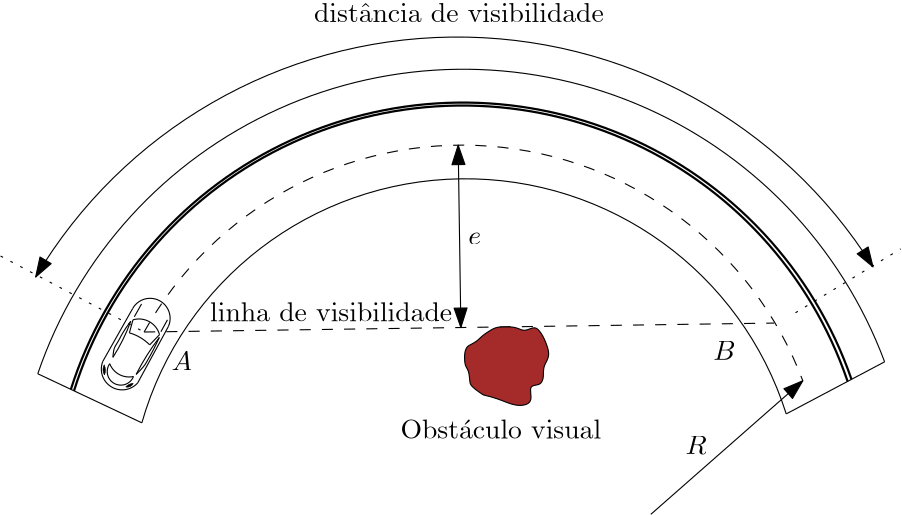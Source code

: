 <?xml version="1.0"?>
<!DOCTYPE ipe SYSTEM "ipe.dtd">
<ipe version="70212" creator="Ipe 7.2.13">
<info created="D:20200418183827" modified="D:20200418183827"/>
<bitmap id="1" width="1920" height="1080" BitsPerComponent="8" ColorSpace="DeviceRGB" Filter="FlateDecode" length="516309" encoding="base64">
eNrsnQdAE2cfxmVbbftpXVXrQmQqIlrrrlrrQMW9F060UpG6RW0F90KmCwQXKuLE3YrWjQsH
DhAZroobRGXne5MXjrvLXUhCgqDP7/s13+XucitDePLn/5YqpQKGhobff/+9ubl5AwCARrGy
svrhhx/KlClTCgAAAAAAAAAAAACAL4/KlSsjJARA29SsWVNXVxcfOAAAAAAAAAAAAADgC0FH
R6d27doIBgEoGkxNTQ0NDfHJAwAAAAAAAAAAAAC+BKpVq4ZIEICixMTEBJ88AAAAAAAAAAAA
AOCzp2zZsggDASh6KleujM8fAAAAAAAAAAAAAPAZo6uri9EGAfhUlC5dGp9CAAAAAAAAAAAA
AOBzpXz58sgAAfhUVK9eHZ9CAAAAAAAAAAAAAOBzBZ2fAUAXaAAAAAAAAAAAAAAAtIGxsTEy
QAA+IfgUAgAAAAAAAAAAAACfK1ZWVggAAfiEVKhQAR9EAHwSWrRo8e233+I6AAAAAAAAAAAA
2gPpHwCflqpVq+KDCIBPgr29Pb4AAgAAAAAAAAAAtEqhgrP6ai0CAGgif9bV1VVjEQCAAfkz
AAAAAAAAAACgbdQMnuvn5su2to07dOzco3f/Xn0HEnv2GfBrpy62jRvzVgMAaDB/1tHRoRPV
qlVzdHQMCAjYIiMwMHDChAlkJm81AIAgyJ8BAAAAAAAAAKiBpCCKyXG+ffvWxsZGbClZ9ObN
m6CgIG0fhtrhc0Mbm85duw8bOdZxosv43/9wdHIhE2PGTxrt6DR81LjOXe3JCoigAdB4/kxT
5W+++Wbu3LkxMTGpqakfPnx4//49mXj16tXz589jY2PnzZtHViiFCBoAhWg8fyb/djs7O5cr
Vw7XFgAAAAAAAAA+YxQnzMUnfw4KCnrz5o1gBF1k4XMp1fNnmifb2jbuN2io40SXUeMm9h04
xK57z3a//EocOMRhxOgJw0aOG/ebM1mBrIYIGgAN5s80T65evfqBAwdSU1OTkpIOHjy4cOHC
wTLOnDnz8OHDuLi45ORkMp+sVgoRNADiaDx/fvv2Lfkxw8HBAdcWAAAAAAAAAD5LlKl8Lj75
cymRCLoow+dSKubPNEkmR9hvwJBxvzkPGTG6/S+/Wltb06WNmzQhc2j+PNRh7JgJk/oNHGrT
UNUq6H1x5EmK26fk2ksuJUuSLy1RbesUsYdJN8mGvZ7gwfEewF3MWii/Q9XOVeR8WJvN21mh
NgmKbf7MVD4fOHAgJSXlxo0bw4YNMzAwoEtr1KgRGRn56NGjuLi4mJiYV69ehYWFqVwF7Xzy
jUTy5qRzYVYJvEtehHcDRRYp3rjQzoQ3pZ3HiR+r7LRFTwyUTDSeP9MP+7/++gvXFgAAAAAA
AAA+S5SpfC5W+XMpuQi6iMPnUirnz9Lbzl27Ozq5DBkxplnzFjRbtm7Y8NdOdgOGDB8xevzw
UY5UWRX0ZLIy80ClA9XkZKUTVNXy531x+etKs1/BvUg3KbJ74YMjDxA5BMVHl5sWayx/Fj0j
oHnuymjRogV7JrlL52spf6ajCs6ZMyc1NfXGjRs//vhjKVm2XLZs2SlTppw8eTIxMTE+j5iY
GPJinTt3bilVhiN0Pkk+gd7IZcQaSHMpRZE/5wXFGs2fpZk6kudiQu3atcmrNDCQ/3zQf0BX
r16t/KaQPwMAAAAAAAAAUPX3vgKXFrf8uRQrgi768LmU6v03bBs3HjZy3ChHp7btOzAzf27b
ftxvzjRzHjF6PJUJopnhCJXMU+P2KUiAC1v/rETOLL53kYPj1iArFWTnLY2L02z+rOalACpz
+fJlacDJiqBp+ExmkkXa679BVo6JiUlKShoyZAi5a2hoSG779euXnJycmJhIXlAJeZDp+Pj4
2NhYVbYvjZ9POsuHxCUof84NijVd/6zygQPtUa5cOdrmgh1B039AVc1+kT8DAAAAAAAAQDFB
ohzF4TgLXFoM8+dSeRF00YfPpVTPnzt07Ow40aXvwKENGlgzjTW69egz7rfJI8dOGDn2t+Gj
HGn+PGzkuGEOY0c7OpGHqBY/y6fK/Pv5SStniRLNNQqTP4scnFjuK14Wnb8T4ZLl3D3kn45c
3s3Mz9s3pwcIiqC1T4sWLe7du8dE0Ez4TGbyiqI1mz87OjqmpqYePnzYyMhIT0+PFjZ7eHik
pKQ8kREfH0/zZxo+P3/+fMKECcpuncbPvGJfppxYCncxvyiYlf2ywlpZO47cgmS5mmL2dkvJ
7fHNyUBujsx6iOJ0WTR/psfI3oUzb6ncsXKuAIqgiwU2NjbsCJoJn1X9NxT5MwAAAAAAAAAA
VX/vK3Bp8cyfye/O9JdWweEItYqqsVuP3v3H//5Hl6727Jmt27Tt0q1Hpy7d+vQfTPs/0xbQ
w0c5jnb8vWefASpXJPMyXuXy531xecGrMlXRouuI5M+iB8eOvdnzmWpp+USc2ZZ4/syKkWV3
8+5IH8EN3FH//Kkj6BgZ6oXPqubPAQEBHz9+5KVbdnZ27u7u06dP371798OHD+/fvx8rIyEh
4cWLF/JtCsTID4f5wTI3zc1fyl0v7/Hs/Fm6BhPxytJd1r28h7IfIAt72Qvy77H3xsu45VCY
P/MOSYljRf1zsfx3k0bQ+/fvVy98LlXo/LlcuXI/c6Ef9+RNx5uP5wsAAAAAAAAAPg9KaP7M
tN0QHI5Q26ialfXqO8DRyaXdL782bNjQ2rqh7NY6P5Fr2WrM+N9HOxKdiIOGOpBp8hDVG2Jw
M14l65+VbX3Bj3EVDifI2lGB8bbsoawHSASbM7M2pSB/Zs9mVlNYe438+VNE0Pfv36cvFDKh
Rvisav68ZcuW1NTUESNGlClTpmzZsl999ZWRkRGztGXLli9lvJARERFBbrdt26bcttkRKy+A
FsufOetx6oX5UwL7YJG/ffHkm58oK06EFebP/GEF5VJz+R0gfy6OkH8u3717R9+A6v31UGHy
59q1a0uURqWu1AAAAAAAAAAAii0lMX/m9Xwu+gha9fx54Jjxk4Y6jBkyYsxQosPYQcNG9u43
qHWbtrQdR7sOHXv1HdCn/+COnex++bXTuN8mk4eo0Y+Zk7Qqmz8r14WCnRIr25dDwcGJVFWL
9RDhpMQK+280UKJeGvnzp86faeUzrYIugvx569atr169up3HnTt3Lly4EBwc3KVLl1KysQiH
DRtG1gkNDZ08ebKjo2NKSgq5q9SmuQkrNwcWzZ+5tdC5j89PcuVG7ePuRL6xhVwIzE2m+Yg3
wyig/4bAISk+VuTPxRHybyV5hTMlx2psAfkzAAAAAAAAAACVKHH5s+CAg0UcQaualfXsM2C0
4+/DZeMMOoyZQCQTo8Y5kYmWrVrzVu7S1X7C71N69OqvbPzMJy9OVSZ/5qTKCscQLCClFXqs
ooMTGRBQbjOyJf8IbEguK1eYP3N3i/z5k4bPtOfzfRm84Qi1lD8HBga+ePEiPj4+MTHxoYxH
jx4lJSWR23bt2jGr6enpkds///zz48eP/v7+Sm1ZUbwrnj+z41t2Cw0mf5brr8wKqTmPYPJn
TggsXhmtGLXyZ7FjLYX8uRjC9Hw+cOCA/HCESlL4/httuTDF2Lz5eL4AAAAAAAAA4POgwPy5
mIyTyP7dWfBPhosyglZj/MHRjk60w/PwUY4ypa2eRzv+3r1XX7oOHZSwYcOG/QYOdZzootz4
gwKpL6vYlxutsvJZZlK+QFlhD2fVjkTxwYlEx7wHCe5byfpnTqgtOjAj8udPET7Tns+84Qi1
lz9PmDDh+fPnsbGxcXFx8TLIBNnpy5cv16xZQ1YwMDDQlVGmTJnDhw+npqY6OjoqsWH5fJXf
lFkkf859JLnlpNXC/Te4S4Tqq0WGNCxVcMdnLkrnz5zoW/hYha8P+PT/gDJtN3jDESoPxh8E
AAAAAAAAAKDq731qLy16yC/LCvpVFlkErWrsZtu4cV7snOuI0eNHjJkwbuLk3v0G5eXP0tu2
7TuMkiXV5CEFb1cwiM2fye6IzGmsnB/A8hosC+W6ygW08kGx4oPLH/aQ17iZf9AC+2ZvmXe2
gq2juXuQXw/5c1Fx6dIl3oCDTARNFmkvfyYrx8bG0tiZ5s+0EDolJWXHjh10HQMDA3I7ZMiQ
pKSkmJgYZbYvmO2yZsplsbzm0NIokJsms6ucuaMJyg9xyBllUH4QQE6vj/yjcD55V/nxB7lD
JgoPYyh+rKWQPxcrypUrJz/gIBNBq5T9In8GAAAAAAAAAKDG730KKFZHW+BgSWSFIugYqVJQ
RoPlzl27j/ttMi2BdhgzYeDQka3btGvV5uefmuWXfTZr3mLIiDGOTi5kZeaBqsbPAplybt8L
4f7P0rVz19gnWOjMrKCwiYZQ4wxFB8feKn9zrL4dgnXX4vkzPQehrYpcCeTPRco9GbxSZxpB
E7SUP+vq6pLbefPmJScnx8TExMXFPX78+MKFC926devcuXPjxo3pCoQff/zxxo0bqampc+bM
YR6oAOHSYnY4m9ueQ7BTMie4LcVPq/ObPNMyaV64LJsfKFdfndcARL5OWonmz6UKyJ/vBrJ3
wXuU4LEify5O1K5dW/ALXBpBq/TvJvJnAAAAAAAAAABA26iYP0tzZJuGNv0GDh0zYdJQh7Ej
x/7Wb9BQ9jrW1tbtf/l1yIjR435z7jdgiI2NDfNAoCTiwxuCzxDl82cdHR1y+80334SFhb16
9So6Ovrp06dHjhxhr6Ovrz9s2LAbN26kpKQcOHCArMw8EEhRrY00+MxB/gwAAAAAAAAAAGgb
VbMymiTb2jbuN2jouN+ch49yHOowpmv3Xu3adyDadevRd+CQUeMmOk50ISuQ1RA+I38GGuy/
QZPk6tWrHzx48O3btwkJCbdv3162bNmgQYOGDBmyYMECMj8pKSk1NfXAgQNktVIIn3kgfwYs
NJ4/0x4gDg4OuLYAAAAAAAAAAABFjbgsd3hBG5vOXe2Hjxo3Zvzv453+cHRyIY7//Q/HiS7D
Ro7t3LV7Q1Q+I38Gms6fS7GqoOfNmxcbG/vy5csPHz68l0EmUlNTY2Ji5s6di8pnYZA/AxYa
z59tbGwmT55crlw5XFsAAAAAAAAAAICiXmLGpMq2jRv/2qlzj979e/UdSCQTHTp2pmXPCJ8B
0Eb+XIqVKlerVm38+PEBAQFbZJAJR0dHMpO3GgBAEI3nzwAAAAAAAAAAAOBRqOCsvlqLAACF
y58pCkYVLHDAQQBAKeTPAAAAAAAAAACA9kH6B0AJzZ8BAIUE+TMAAAAAAAAAAKBtkP4B8Glh
2mUAAIoY5M8AAAAAAAAAAIBWKV26NNI/AD4tNWvWxGcRAJ8E5M8AAAAAAAAAAIBWKV++PNI/
AJA/A/BlUqFCBQMDA1wHAAAAAAAAAABAS1StWhXpHwCfFhMTE3wWAQAAAAAAAAAAAIDPDD09
PQsLC6R/AHxyvvrqK3wiAQAAAAAAAAAAAIDPiR9++AG5HwDFAVNTU3wiAQAAAAAAAAAAAIDP
hrJlyyL0A6D4UKVKFXwuAQAAAAAAAAAAAIDPAENDQ3NzcyR+ABQrvvnmG3w6AQAAAAAAAAAA
AIASTYUKFaysrJD1AVAMqVatmo6ODj6mAAAAAAAAAAAAAECJw8DAwNjYGBEfAMUZMzOzMmXK
4PMKAAAAAAAAAAAAAJQIEOgBAAAAAAAAAAAAAAAAAAAAAAAAAAAAAAAAAAAAAAAAAAAAAAAA
AAAAAAAAAAAAAAAAAAAAAAAAAAAAAAAAAAAAAAAAAAAAfGZYWFrWMzUzrluPWLuOCYQQQggh
hBBCCD9L6e/+9UzNLCwtkYcAAADQKlZW9evVM8M/vhBCCCGEEEII4ZdpPVNzK6v6SEgAAABo
Onm2QvIMIYQQQgghhBBCaQpdzwwpNAAAAE1haWlVx1jb/3jVxT/fEEIIIYQQQghLvLW/lF9v
6xibWFpaITMBAABQ2PDZqgjCZwghhBBCCCGEEPlzCYygrRBBA6AB6tfn/EGBbePGzVu17Tlg
uHfA1jdvk6Ojo0+dOrVy5crBgwcz61hbW+O6gc+k8hk/PEAIIYQQQgghhMrmz1/W+dapo6kI
2rqh6hR2l9bWjRo1siFIb2UTedD7ZDZrbqNGeffJRAmN/ho2tFHjOpNTLokna12/fqP69W1k
t8pL17euX6TtZWj4TG5tG9a3tTKxsTT+0caiZVPbVq3btLXrs33vQUke79+/v3jx4oQJExBB
g8/lm5cGxnXr4YcHCCGEEEIIIYQQ+bOYxsb16tdHL2gAChHANWjQtEmjUb3buI5oOaO/zQQ7
00n2Vm4jW65w6jZlVK/uvQZfibyVnZ394cNHJogODw+3t7dHBA1KOnVNTPGTA4QQQgghhBBC
iPxZsXVNTAsZQfTo1WfSlGnOU6fnOUPc3BWcXKZ07NxF7cpncjvcYbivr+/y1R6+fr4eXmsW
LvF1m7988aLF3j7Lfb3n+3jO9fV19/FZ7LNqpZeHt7eXr6+Pr4+Pt5fXcjLl4DCkxEV/3brb
T5sxe+q0WdOmzyYTjNNnuE7LUzbNWTpl2sxZs+f17NW7MLu2srKyZEFrfdlzrPKq6AVnqpfo
DrOqs7ZB5YD6lQKkt7IJq8oBFhWlmlcKMK8SYMHVPNe15lUGmRvTCuqieWpaNm/mPKL7Uie7
1U5t17l0CJzy6243+7Al/Y6scAj3dZ4zYdjcBSsyswiZhIyMDHIrkUiSkpIcHBwQQYOSi7m5
BX5sgBBCCCGEEEIIv5z8uVOnrmo/1tzcojDh87bd+4J37d4WEkpulXFryK7g0L1bQvbadbdX
Y482jaQNJdYFrJVIJNmyatJnbySXriadPnXrQewDiSSFzJBIHkokryWSDxI+WeS/AH9vsoVG
jUpGYwraq8Tlj2kbNwXfvf/wdnTC3ZiHd2IS6e2daJmsifyl0Ym37yUcPPzPnHnzafsO9cJn
cy40XiYTFhYWZmZmFjJoRs1bU70I2kaWGwdZVXpnoeNftdT+ajp7qxJL7f5eZ3cVcltqT1W9
fVUNQivr7aqkG1pJd5fMENn0moq6L2rprzetzGxHeUaPHq1G2w3bpj+Ndxgy27G7u2M7X+f2
613ab57VKdS9976lAw8tH/G358QjPtOcxo+PuHaTvPAyMjKysrJycnLS09PJ3Xfv3o0cOfLL
jC5/+eUXWgFe9LRs2bJp06ZFfLKD8iDT8is0a9ZMq3vXUuF/HWN03oAQQgghhBBCCIsif7a0
bDBmjKOv7xrqzJmzmjT5qYiPfMiQYYGBQWo/vI6xiRq1ojQXdZ4yY9uuPW5u8xctXkRdvGSx
mLnrLFrk7u629/DxSVOmN5A1j1ZtvzbS9T28V2VmZF67F7VhU6jrHI/BAyaMGfHbvpDg18+u
p6fHpmfcy8i4k56RkJH2Nv3dh/TUjxlpGekZ79++S8jISPf2Xi7NJ20aloikjtbHOk+eEnU3
/sz5q+cuRp6PuH4h4vqlKzf3Hw4P2rFvy66wzSFh5DZw+749B/+5dPUWWYF65tyV6NjHs2bP
k25HrfNlp8oWFtLvKdzd3RcsWNC8eXOyiMwht506dfLy8po/fz65y0uq1c6f/etX8qmiU6ZM
ma9LSzGSw1CGAQsjfX1yu+o73QAzrefPNHxu90uHASPHT3IcMW1UZ9cRLd1HNFk57scNLj/v
nNt9n/uAQ0sHH1s58uyGmb4Lpl68fD0nJycjIzMrO5eMjAyJRPL06dMuXbpoI+3UUuqoEezt
7aOiohISEj7J3mfPnj116tSWLVsWwb7IExEWFpbAJTw8nMxn1vH392ff1SyTJ08meyS3Gt+y
qan5l/ujwq5YiST5ghu9Gyq7446foD6BbheT858IbWk3zWu1+9gfi/7suk5f7elFnNqVM//H
0QtWe0630+S+uk+V2wvUmtKr7Ta6GS4FVNamY93wDv38PweajXKXfuB/mn9uIIQQlpD8eciQ
YWFhB0+cCCcGBW2iE8SZM2cV5ZH7+a0lOy1MCbSpqbl6ueikKdO3hYQuWrxo+YoVBblSpnR6
8eLFoQePTp42U5onq9h/gA6o5+G7MkPyMXBbYK9eA9q37tjCptn4oSNuR5zKSUvIykrIyryb
lXIl4+3N7IyXOZmpWR9Tc7IyM9LfPnkaKZG88/VdwWynpNQ/O0+ecuvOg/MR1yMu3zwXcX3P
wROhB/4OCN7rE7DDa0OwX+BOL/9gb//t/tv2kvm7w/45ezEy4sqtsxeuMfmzemM+MvkzjZr3
7dt35cqVXbt2xcXFzZs3j8z08/OLj4/fuXNndHR0QEAADaULX/8cUL/Slu9LlS1d2uIrw7pG
hsaGhsZGhnUMDc2+MurbpuWA9m3Nvy5bS1/f2EDfWF+/jr5+TT09Ez09I339wIq6/mZViqD+
uVGjRidOnnRd5DFy+NBhvdv1/7V+79Y1xnSs7TbQbI3jTx6jm8wb1nTRuE6b3cduWTHr5s3b
OTk5mdL8OSsnO4fcZmdn0yroS5cukU1pMHym0S65LZ4RNBM++/v7f5IDGDZsWNFE0OQEaeAc
ERHh6em5aNEickum6UzyZmHW0VL+TMNnisYjaLX/rSFvzYULFx85ctTT04tMI38uEcrO+OL8
zyp/VjYG1Fj+rFKIJA2fF4xqKnAMxTl/Zh2ndJurc80/Ed5OFa5A0xjBMyWLBB8iO4C8zeY/
ubIrv5qt0BOqhQuL/LmIr23Rn4XoS1H4LU9fiqp+nij90ZH/+p/WXW4L/OMUfrPIvz35R6vg
nZu/SOBbM952OO9KudcGeynnXNh7F9oX/dqOd/rCD+TvVPb8ilxA1goa+iKA9zkg+7gT2imE
EELkz4xjxzqeOBEeEhLSq1dfdh8MGkS7uRXRL6RNmvxEQ283twWFKIGup14uOmnK9OBduxcv
WbycsGJF7q2glBUrli1fvnjx4t2HjjlPnaFG/bONrI/EklWLkt4/XO6x4JdWzVs3tG5T32Ka
w8Bbpw7EXDsY8e/G21d33L0UfPkf/2dRp7JePsj+kJSZ8l/infNHD29MenVz+Qr1+1GwK2Ap
Ba6jkfx5ssvUqLvx56Vlz7fOXLi2fnPomqAQ4tbQQ7HxD9+lvk94+CRk/7E1QbvIzHWbdp0+
d/XS1aizFyNjHjyZ7fqnrG7cRu38mTbZaNGiRVRUVLNmzchJDRgw4PLly3fv3g0PD+/YsSNZ
s2vXrpcuXSJHy+TP6tU/N6L5s2XFzd/rlC5d2tTIsLahVGMjwyqGhn3atFqz2H33poDRPXuW
MzCoa2RUS1+/pr5+DT09Yz09fX39jRV1A8yLIn+eNm2aRCJxW+o1a/6C4QM7DbOzGt7ZZFj7
mlN71l0z8cc/B5g6dzdxc2zvNa3fxhVz78c+kObPmZl55c/Z5C65pb2gyaY0WHDLRI7aq6ot
ueFzkUXQNFgmJyv/LIwZM4am0EwWrY1nigmfmb1oMIK2tLRSO3y+fv36uXPnFi5cTG7JdImM
oD91/izdf2wo8udC5c/SmEKpQOyT5M+8nZaQ/JnZDmeDspiLm1PJLkUBGWxu+bdYMCUf+skC
HMFnSih8E4y7iyQW/gLzZ21fWw0W8CvYlNxZiL4URUNX2ZwFSrwa1fnoYO2Od6jSu7yHS9+V
TNope6+x1me/RHlvKwVvbdZOee846V3uG5mzgtw3TZzzleXG+cFsAW8fckhu7oKfkAW8SGTn
ovhzNTfB1kr+jBJ3CCFE/qxc6hsUtMnSUqASbMWKVWTpkCHDiuCw3dwW0Bic3AoejNKNRKzU
y5+3yfLnZbKE2cPTc9Xq1WRiGSuIlk0vX7XakyylEbQ0fz54lObPDdXKn5d5LE5OT9qzJ9B9
iuPYbj/3tK0zsXvzTUtdNq5yXjF/+MFdi04e9gpc5RQRsuJ9/FlJ5sPUJ5GnQ328V/1x5/7J
pcvnlbj658kuU2/diaP589mLkQHBe9dtDl2/OfS/pBfv33+4FBn16vXb2/di/QJ3rt+y23/r
njPnr126GnXuYmR07GNN5c8dOnQ4dOgQuW5kun79+mvWrMnMzFyyZAldrUWLFhEREa1ataIr
Fzp/rrypio6RkZGJoWEtQ8Masqj5G0PD2ZOcRnbvsmTmtLWrVhkYGJh89VUNff3qeno19PTq
6kvzZ/9KugHmlZntaCl/bt6ixa1btz5+/Oi1fuMq3zVjhth3b202tJ3x8PbVZ/Sqv2Nal8Uj
G0+xM57W3zZgVv8D2/weP3kskUgyMzOyuWRkZOTk5JBNfQn1z8UkfC6CCJpmv+TtINbYmcyn
l0JL+TMTPtPM2dXVVbMRtNrNN2bNcr1x4wZzl0yTOcifi3/+/Pn13+DEL8Wv/4aCnRbf/Dk/
0u9u11VB4qpMAJv3p+icM1VUMq3oaVImf1Yqo0b+rPY3L1q9tkWSP3POosDqfcHUnebAqqfx
SoWT3JCZvBnZ31jJvTXsunYXe/vw1+emwaJvbW7ILM2BWQk2/3ybdrdrKnqC/A9nzh+DKH77
kKVkTcEnUdGLRJkPVaY6GvkzhBDCT5I/09S3TZt2zBx2BwxLywZhYQcL05NZ6dBYuqOQkJAh
Q4aRA3B2dimyFhy5fSGmzsitf165cumyZT5r1m4I2uKzdv1qL+/lK1aQOWS+h5e377oNZL63
3xoyZ8XKlbT+Obf/hqr5syxH9fRbJZGkR0f9e/3YFv+ZI2b0sF3i0Hb7gtF71s8MCZx768rO
qGshmz1+C18/9e39gzmSuDcPTx7ZMMt3+cSkl7c8Zf2f1a5/piXN5ubm5cqVq1KlCrsWmi6i
EyYmJl9//XWNGjWYhxSy/0bU3fhzFyMvRNz49/xV/237/AJ37th7VCKRHDh2ymPtloPH/w3e
c1ha/Lw51H/r7lNnr1y4dPPM+WsxD57k9t8oRP5sZWVlYWFhbW197tw5Ozu7Dh06rFq16uPH
jx4eHllZWfPmzevYsePAgQPDw8OZptCFzZ8tKgZVLmVkZFTP0LCmgUEtAwNjI8OKBgaD2rab
4zT+wM7g+X/88ZW+fl1Z/vyDnt4PRZs/j3N0TE9PX7V42UQn57muk13GdJ3Uv/HUvg2c7U0X
DW528M9+a3//eeWoZmud2u9fMvLU5kVXdm9Le/cuOzubjj9Ib+kEbcSh8f7PWh3SrqSHz9qO
oGnJsYIBFpnWHNrInxctWiSfNjOJtKura+F3YWJipt6/Ml5e3rt25Qen5J/IIvhXEvkz8ufC
BGLInwtd48r903JlKs9l6Zkd70yZZ03g6VN4CkrsUfnvI5A/a++7nuKcP3POQtFLUfxVlzdH
MBAudP5Mo1e5/Fm5zzrWp4pwbC7yDLIWsRJvdv6s3Mmy3xTyTwF/qdjbh9mXwEtO0XVQ5hsB
2eXtqsGUGPkzhBBC1fLnsLCDQUGb2HN4HZhpQK3xsQgtLRt06mRHHDx42KRJLm5u7mQvY8c6
0kPauTOEzCTSddjxeIGamJgWJn9eIUubvf3WBGzetmHT1g2btqxZH+Dtu3ZtQKD0btBWMt/L
V5o/59Y/q50/N5LmqN5+Hjk5aY/un317K+yEp9Pu2X1ubp717Kz/2wf/vHsWkZUZ//bFpZM7
3U+vdXp1JSDnw/mXt4KP+P0eEjA3O+fVGj+fwtQ/0zC5cuXKhoaGderUEVzKBNRGRkZ02D6N
1D9fiYy6H5tw83bMxu37fDfu3HXgeHZ29r4jJ+/HJUpychIf/xcQvHftpl3+W/fcuBV9/0Hi
1cjb92IfFb7+md66uLi8ePEiMjLy/v37mZmZf//99549e8LDw7OysmJjY2/fvv3kyZPp06db
yjAzM1Ov/3Nu/mxecZMsfzY2NKgry5/rUMuU8V2y+Mr5c92b/lhRX7+2oWF1WfgsrX+W9d8I
KJL+G/4B/hKJ5K/p0yePHz9j4tC5Yzq5j2rtPtzWtW9D77G/Hl8wLOzPHntmdQv7q/+/HhMv
Bc096zEv+b//ciSS7Kys7Jz8/hvMQIQNPmuKYfisvQh6zJgx5Ex37NihZPis2fyZ2bh8qTMT
QdPW04XB2LieGv949enTf+PGwLNnz/bu3Y/K3FV9a9LUN3aXLIml0O4Q+felS+VCYwb50DKU
u9hdfGnsLoX58/wLyeLbMRFZLVR6jxMpi+yRcxayRYLrC+zRXW4XnK4a0uORTrO2w1pZrv+G
O+vw89ecz5mbf5FzNy6Ni9nPDmsj7I3npcq7OKekKH8WWZP7ImGdDjcSyY072M0/2VkEKwoW
yGH4QTG7bSkvQZX7o3LuTvOyEV6zYiZOEe+/we7jqrh0U2RN8YNR4vooGe8w102JNJK9R6Hc
WH5fihPmgvNnTuSV+/JgPRGyRUxJtvxXA6xFQp1juZe94Pw59xLxO5Cwa27Zp8PZO2fLeUNY
Cj6nCjJGJQ5ApL22QNIoHCcKHbDYfOYNy1qBfaieghdf+HKptSnxXFr8ZS//Os+fIxc2CrzU
2UW/vPU5TyszX7j+mVWHrFz+LBSEin8dxnrZCNc/c1NxZcJYbut7uRengrcPK0aW34iCDygl
Ivrc5048JRZ4Xcl95oh9DvBeeEihIYQQ+bOgJ06Ez5o1m0y0adPO13cNkcwJDAwiE7TthrOz
SyHHBBQrupaXtt0gxyO/KCzsoJIptLGKLaAF65+9/dYGbA72W+/vtz5gwyZp5uwftIVMr/EP
IPM1U/8sy599fD1yJO/jbx5Nvhp8wWdMpOfwzOv+Oe/O5mTGSDLjciRP09/fvXtq3Qmv4Q9D
p0iur/nv0F+HvUafPOApkXzw9fWS5pyN1M+fCRUqVPj222/JXSsrq6pVq1aqVKlKlSoVK1b8
+uuvyYSxsTFZVLt27a+++srMzEwT+fO0G1Gx9x8kkl+jP6alb997xHvjjl0HjmdkZIaficjK
yrpxO4bchh3/1ztg+5aQg+/ffyRrxic+uh2TOHtOofJnCwuL/v37x8TEHD58+PTp0/v37w8P
D/fx8bGxsRk8eDA5/W3bth08ePDYsWOHDh36+++/yZp9+/alVdCFyJ8rb66ka2RkVMcwN3mu
aWBQt8xXBgYG3ouXnAg7UK+0UXV9/VqGBjVlgw8SjXV19fT0/Cvq0PpnrebPV69ezcnJ2bR+
3cSxI+Y4j3Af13HVuNYLB1i59rJaOrjJnul2R+bZH5ttd/yvfmdXjT+3duqVLZ4Z7z9ksTpv
5ORBa6E/4/CZ3RJkkRIoKBtWiZYtW/ZRgqlTp9IIumnTphosPxbrdEHOTv6UNdUphQmfxYqc
NRVB1zFWp/PGc3FU78KRG5Pmho2yYDM5OZmTprLyT1kCyY1D2UFl7mJ3VqrJiivpxpmluWmm
cP4sW5gX//IeyAt+81PivBhW2T3K1T9z1+duXJX8WSJ68Nz8WXbx2XdzNxsay4qR2YeRu/G8
pfR6k6cr7ymQbZBz+uylcs8XN38WX1P21CQnyz2QFyXJcgD3BfmZBrcbqgr5s+yBnBiTnULI
NzXl7YWb3ijX/5nbnZV7ALyAxc2df2zKHUwB16fgVJlz4rkZETvNFutMq3z+LJ8Ysw+GM6yY
UHjFK9HMXT9vDm1yy7p63Ia0dKe82DN/awLtc1crkz+TC86+ntyO2awniPuabDp2Kmed/Ksk
/4wXkD8LHYDAjjgvOYEW3ILNHMS2w8+081YTfCvxgmv5Yf4EX88qb0q8hYWi6LKAEn3+J4kq
+TN5LDdOz1uN90klXZ9bk1xAu5v8GJl/RgpPX+hFlZdFK5l+c05W6Nsi1seLeP4s1yBF/LsY
+f4eZI/iQy4yh1RA/rzAjffJLPZBLf85gPpnCCFE/qxE/rxixaraskbQzs4uNG12c1tAJmjm
rI38uXbeoId0X2Tj8g2f27Rp16tX37Cwg7Q9tfIF2HWMTQpV/yzLn7181wRs2e7p47dsxQoP
L28fv7Uenl7LV6yQ1kVvCfb2W6up/htePivJb5bx1w+lXgm67DP0tme/nKj1OVmXc3Ie5KTH
ZWY8zMl69Ope2Gmf4bfXDUo7NuNxyMRzGyfEX9+dk5Pt47Oq8PXP5cuX/9///kemraysateq
XeOHGjVr1qxVq1b16tVr165dr149sohMGBoa0vxZ7RYc9Pq4/DH1+q37sXEPad3s0ZPnPDds
Cw37Oysr+2j4uaTnL8ltenr64b9Pr16/7eDfp2mqGZ/4+HZ0oqvrX2rnz+Swu3XrlpCQMGPG
DHKmHTt2fPv27ZUrV1q1anX27NnMzMwjR460aNHi/v37T548adq0KVnH1dU1Nja2U6dO6p1y
bv5sVimokg65eqay5Lm2gTRnrm1oVNHAwH/1itvXrrU2MSmvr/+Dvn4VPb3qsvy5bm7+XBT1
z48fPyaXNyY6etpUF5cJg11Htl04wmZOD5MxP33n1OIbj7611g+1OjS945HZnU8sHnzGd3JC
xAna/1n6vGTn99+gHTk0WP/crFmz8PBw8nyR22LSgoNpB6EkZH2N7LdPnz6zVYGsr8HzLfrB
H5lsWfHemXUK0wtajX+5Fi5crCB/JkvVyZ95BbqcqmZWLCzUpYEVqEqDWX5KzKpwlm92wQ23
eTvixKSyNeWiYIHj4ZxOQXvkryBXnCzYEkSZ/JlzVOylYtNKNsfgb5yX8PMulFBuL7zTAtbk
v0hEqmF541vx4yCl82eBP+LmBLmKBtUS6oCqTP4sV+YnXKkoNN4fa03FB1PA9SmoAYLA8GHs
4IWbi3KeHeXz59wCQubE+ZmwCT+G4iziP3HsTE9wa/yXh8Bf+uedkXyYpsTYi/JDock9rUy8
pkJdLu8ZLyB/li+xFriecvP5MZrAQHhi2+FfE9Zrm/+M8C8I/yKIXy6VN1VAfwaR/FkgsOW+
EnivbdXqn+sojLXz3195i/K/lxEv1eZ8TAnlzyIj+sk/+/k7YvcbES2Pl3tHiOXP7A8rjqyP
C5HPTME9cj9R5er8BV8SivNnoW8cWPXYCj8HkD9DCCHy54IMCQnZuTNEQf8NOgShNo6TtnqW
RdAChVVt2rRjwmdVhyMsfP7s7ee3cXOwp48fmV4mHYVQOigh7Qvtv1kz+TPt2+zptVIieffw
+qF3l9bfCxxzx7fvuxPzUqKCHlzZmXjvVGpqgkSSlP741P3QaVEb+scGDry5fmBU6PSUxHDy
+6i3jwdTR61e+PzDDz8YGBjUqlWLVgiTiUqVKpGZ33//feXKlatUqVKvXj266BsZZKKQ+fNk
l6k3omLvxcTTPzG+GxPn7b89aMf+j2lpiY+e/n3qfFzC44yMjM0hBz03BN+8E0NXi4lNvBPz
0FXd+mdra2tyu3DhwjNnztBKb3IiL1++9PDw6N69O/P3zq1atdq+ffvdu3dpmw6yZlRU1IQJ
E9R4cln1z5UCK+oaGhqa6OvX1Nevoa9f19Cwsr5+j+bNPN3/8luy+I8Rw8wrfEeeBvOKFeqW
LVtVV7c2zZ8r6PqbSfPnhtrMnz9+/Ehz42uRkZOdHaeMbDdnWKNZ/S2m96j1Z/eqXsOtdkxp
f+TPHsTjC/qd2+SW9vFDdnZ2ZlamfP0zndZUCDlo0CDtjWqndiQeFhZGD8nT01Nx8bOrq6um
YvNGjRrZ29srLn4eOHAgDZ8dHR3J+iU6f6Z9P2ipueL8ma5D1i/K+mdt5M8Kk978DDavs4RI
D2fhHsLMw/k7UtD/WWBHnDUVhNLscFgoPeZuh5s/yx+hQNSsdP8N4ePkhbqK+l1zO4TQA5Pb
uGDTEnb+rMxFK3BN4UOVCwyFEidW+KNs/iwUIPxYUP8NsXagSubP8uGncFJUQKZUcMNVBddH
UYMLGvbKJYHcOazKQO41VDF/lquIVtSYlxcvC1VTi3dsVnjpOK8TobJw5fpvyB0Ady/MLmjk
qFzBav6JK1P/LDYCXcFVvtxUjZ/kK93Fghsay5dVcwND+X4ygmen4qbUa92gRAvlAl/qivNn
bpcewZdT3muPdUYC71Ma5yp6O4jH6Yob4+ftl7VTkc8rwWpkVeufBQuexbtqsC4p/yswTlU/
/+8LCuq/oe7nAPJnCCFE/lyQtLyZNl6m+vmtZTpddOrUlZYoa+lQyfZpyMyLoJnwWY1da6j+
2S9gS/Bqb99ly5cvX7GCSqa9/db45/V/Lmz9syx/9vbykEgyXt795/2VDTGbx5xe+Mulld3O
eA7duGDs3u0+//13J0fyKuvlpdTL3rFbhv+7qM2FVd3/O7n044sIiSTHx1uaPzeyUT9/rlq1
qr6+Pm3+bGFh8cMPP9CxCL/77rvy5cuTabrIysrq22+/LVOmTGFaQOeNPziVjj94LyY+LV3a
MfjA0ZOr1m05dur8+w8f0jMyPnz4eOJ0hMfarXsOnZANaZcRfV+6fvSDx7PnqD/+IDlfOzu7
2NjYuXPnktP59ddfX758GRkZ2apVqyNHjrx+/To4OLht27ZxcXHPnj1r166d9Knx9r5582br
1q0LVf9sXjmwoo6BgYGxvn4tcqkNDOoYGZFrvuLPv3YGbqxSuvTM8RO8F7kP+rX96B7d7Zs0
sSxfrpaBgZ6e3voKOgFmWq9/Tk5OpuMGkifCy9fDcXDb2SMaO3WuPrlVlUW/1PS1t9o2pPm2
MS13zeh4bGH/yLCN2XnFz9rOn+3t7Zn8WVONLD7LqmwaUE+cOHH27NlOTk6aCp8Jrq6uNGlX
pjOJpjpvMNCoX3H+TNYp+v7PnzB/Fi6d5XRUFs+f5UqaFeTP/N7MIr2mhY6HFQ4XvEdu/sxq
qsztDK2d/Fnw8DhHwilj/uT5M/9QlRy6To38WSju0HL+zG07LN53VMv5s3B1KE115OYLxEd5
R6JEUwIF+TMv/FGQ58iXmstnYkrmz8J74YbD6uXPwmWlwg2Kmf6xYq8fdfJnfiQoFOXxehp4
Ch2GstvRXP6s8HKpkT8X1FtG7shFil0FDkm8qbt4/sxLjEVeTkw3Zk4LDm6PaG4ZsII3Du/l
JPLWlnv750Wv3JSV22WowO+2lOz/LPJSFG81zyuJF4jl89oE8YZAVSN/VuJzAPkzhBAify5I
S0vym/5BonyHDRoCEzU++CBvL7TImT2zV6++TGMQVS1s/+cVK5bKcuaAzcFevrn1zzR8puMS
+m/eJqt/Xl7I8QdpbuzjvZr8opv+/GZ2zK6owJGhU2wPzG51eNnALStcDu8JSnoanZOTkpMZ
l/1oX1zohGNura/7D8m4vz097T55lI+XB5Njqx1BlytXLr//Ru3atWrVqlmzZp06dcg0maDr
0P4bpqamhe+/Mdll2s3bD+7cexB9P+HS1aik56/epb4POXB85ZrNm3ceOHzizJZdYWR6x76j
KSkpSS9eXb4aFRObEH0/7m7Mw0L2fyb07dv3xo0bhw8fvnz5clhY2KlTp4KCgsjS/v37W1hY
7N69Ozw8/J9//jl37tzZs2fJbYcOHcj8Qo0/aFY5sJKugYFBPVn9M7Gyvr6tcZ3j+/YeP7B/
dM8eUx1GbPL2WjxzRoMK3w3t0MHzr7861q+vp6cXUEnf3/x7befPcXFx0pdfenpOdnbEpXNj
h7RzGVh/Rp96szrXWt65xro+pqFjfzruanfErdeBBUMfx9zMycnJzMhgh8/Z2um/QetgFy1a
VEyKn4ttBK2l8JmmyuQ0IyIiCrwgZJ2oqKiSmD+bmJih/lmp+mchNZw/Cx6h2H41VP8stDu5
fFvj+bNw/w0FawocqlBKIJavyvffEBlT7JPlz8qM5adMTaN6+bOiP9gXTpZEMvzcIxFLkDwF
G1zIVzvLJ34KalYVPBHFo/5ZmcHvxFuLFFT/XECBrlAArmSXY4XvLNW2o8H6Z0WfAAXlzwov
vtiLX4m/SuCU6MtH1iL5s4LWIrxnM7+4N/9gWPmzQCMapXuDF/hqzM+Z5RNv9ndnYi+GAj6O
5N8+gl+4yPexEW+OIfilpHyvD9Hv+MTy5/wRBpE/QwghLFz+zC02du/Vq0+nTnbEmTNn0eYY
O3eGTJrkomoHDJVKoJkxEMleevXqS5tRk5l+fmvV2KCJiWlh65+XLvXyXbNxy/YNgZt81qzz
8PRasWqVh6e377oNGwI3y3LpNUuXLS1k/TPNn329PSWSnPQPiVkPj97bNfnM6j4JB2am3A15
9eB88qvHmZmpWemvs7OfZH288ODY7KOLO97Y5Zz15lR6hnT8Pq/VHkwfD/XyZ0LFChX/97//
0SLnSpUqlZdBJsjMr7/+mmbOtWvXLl26tEbGH6T9nx/EPyLH//zl6yvXbkfHxL989eb0havr
Nu1a7rdpTVBI+NnLL16+jrmfcPla1PMXr8iaCQ+fSPs/z/mrMPmzubk5HYXQycnpzZs3V69e
vXnzZnZ2dlRU1LFjx+7evZuRkXFNRmJi4pAhQ+jK5KwLlT+bV95YUZo/mxjoVzYwsKxYYXzv
nveuX7946mQX20a2deo0rFLZrMr3g9q3m//bb6ePHDmyK/Rn4zq6urr+lfQ3aL/++fz58zk5
OeTEs7KzMrMyZ03uOaJTlT/sq87sVnFxr+98hlTfNqFB2Oy2B+Z2PrtzVVaWNGRmFz9nS+Pn
3CLozMzMz3v8wWIYQWsvfKbQcQAVl0CTpWQdsmZJzJ9NTc1LUP4sWOFcQEOJ/IeIlA0L9n8W
LqUW7FDBXY3TD7nAPfKSZMFuG8rk3pxhBJXOn8V2x5/PHgpQ9fyZ94yI7LSANeXzZ8EoSaC/
MT9zFpqW6yYhkttoM38WrRAuuP8zv6RQceBTwPVR0ABZuFGqMr2FVah/lt+jgivDv4BysZUq
+bPQwfP/tF8+V1Q1fxa9RKLhqtC3IYoq+bk9rgUDcKWaHijxXY+y2+H1f1YhNFZ0uVTNn0WH
3lP0UlRQvqtsBMppKaMgfxZ6OXGOWbj+WdElUtR9RamYlPPthnD9s6LmGHLHxllZ8CWkoAhc
5GgVb1Ps8FTq/6zS5wDyZwghRP6sdATt57eWBs6MtBEHnR8YGKSlCJo2ABkyZBgz2uDy5SvJ
vkJCQshdNTZoampeyPrnZeQIPDx81qxbtzEoYPO2DUFb1gUEkduAzcFr/QM9fXxXrFpFi6I1
0H9j1SppAerbuJS7+yK2Ol/cOCb5ZoAk67ZE8kKS/UGSk5WVlpyV/jgr82b8uZUn/AbfOjY/
88OV9DRpfuvltVq6HZuGaufP5LZSpUqGhobGxsa8pbRJMk1uv/vuOyMjo8I032DXP9+Iir3/
IDEnJ4ecQkZGZvT9+CuRt589e/H85avoBwnPnr98lvTySuSdezHxZClZh6wZl/D4TqHrn83N
zclJ0Xrmc+fOdenSpUWLFvPnz09JSVmyZMmbN2+mT5/+008/2dnZnTx5kqxM1mRSazX2aJOb
P1cJkObP0p7PXZv9tGTG9EXTply5cH7e7xO/0tOrpKdXWVe3vK5uHSOjn+vX796yRUsTkzq6
Orq6uusr6G0w03r9s7e3N7nCaelpND1eOL3rwFZGv/36v5l23y7rX3njKJPdzk0Pzvx59+xf
ru1fkyORhsw0eM6i4TP5XzYtf85t4tHgy6A4RNDaDp9pCTTtsSw2liINn8k6Gr8IRZM/W1pa
laT8WS6/5Q+Hl7vYXTjV5C3N7bIhlD/T8JN9GG4XY3MXscfC461G77Ly1QL2KHeyvPWl55u7
lHOm3NXytqpq/iw/emBorGxatkFOhlyY/Jmft3PPIvepV7ymfP4s3KY4t8iN24tVZChAbmjA
G/aO90D+sFZayJ8F2il3nc6ub2SnRux4hNswWYn8WfT6KFM/rChfUtCoWYX8WajUnHUxWRvh
PIPinUOUzZ/lRycUGm+RO5aZ6vmzQMyYd1Ldp3KrW7l1qvlXiXeduU9iXiMX0fxZIC6bmt+7
gJv9ThMdjlPBdgTjOM4glYpCY8HEUvByqbop8ZEHlW0ezn0niia93NdJ7t8CCOTP3OdR6OXE
PySh/s+KC9c5F1/u3arorS20jlD/5wL+cINzxXjvPrEGPoKnw+77PV3BiKLycbTw4Ql07WYP
kSn3Tld8F/kzhBDC2mo+sEmTn8aOdXR2diG3TAtoZpRALUXQdHzDnTtD6F5CQqQTtO8HmWAO
Q5WOIlZq5KKTpkyn+TPT8FnaYGPlSi/piIOBG4K2rPXf6OXrt3zlymXS0QhzV5DmzwePOk+d
oU7+LMtRvT2k/TcyUx5/TDhxMXTOqaDf/7uxJTMzOjPrdcaH1OzMzOyPH7LfP81Ov/MgYv3x
QKdbJz2yPtzKSHtGHuXr4yOLoQrVf8PU1PTbb7+tXLkyUxFNYdYxMTEpW7ZstWrVCtN8g1X/
LM2fY+Me0tSSNvh8+erNlcg7d6Pj3rxNiY6RxtEvXr2hi2hxbXzi4zvRDwtf/2who3379mfP
nm3SpAlN1H18fMiOli1bRptgN2/e/Pr1623btqUrq50/M/03girp6evrtzMznTxsSL+2rbev
X79+5fKq33xdXd+gjoFBTT29Wvr61XR1v9HVLaOr+z8dnVo60vx5XQWd9eZar392cHBIS0vL
zs7KzMjIysleNKXt0GalRrQwmtDKyLXzV6v6Vlw/3HjH5CYH5rSPDHHLlJLBVEBnyULoLFn9
M5318eNHDSaQnp6eYWFhyvQf/rQRdOFTUPVwdHTUavhMsbe3pxE0Oc3JkyfTnJnMJNMRERE0
fNZGg+6iyZ8bSIcgVK0F9KxZrgryZ7JUq/kzU46bPyyecO9izqh53IplVl9lkf4bnFyXvyN2
/szKnHPjU7n6XkV7zNuaRCDvzduiu2DSzr4I5BzV6r/BOwD25WKdFFm5sP032Lvgh+2s/Fl8
TbkXiUjoQfMZdi9lRb2F81Ll3EhWwVJ++1Ct5M9yXaC5ERYrfyYnxf5zcvYWlOm/IXJ9hCJ9
9kVgyb6q7K2J1m+rlD/LPzW8ZiACh6FgO8rnz6w0SWQwON5lV6P/hkAPYd63A4KNSrhPhNCY
bvnXRGH/DYED4L0GvPhXvqD+JyJPh5fgM1hQaMw6Bu5QcfJPimqbKqDBiPxpCuTVirpACHxJ
lLdr8fEHWU+c/MtJKDDP3zL3SxPxxt38g1H+rS363ZBwx3LRphasFxX3dET+zEQkFWciYt6R
CyS9ontUOn/mNRESargh+sQhf4YQQuTPmlCrETTNmZlya1oRzcxkD4yopKrmD9bWwvkzVTbO
4KpVqz3pNHsRzZ9DDx2j+bO1tbU6+fNqL2n9c+rz13GnTux027fhj5iLm7JS72VnvsvKzMrJ
lmSlpWenv8lKi4084x+85veLf3tnfoxOT5fGs77evrLtFDZ9YgfO8gE1rYUufM4jX//MdHGQ
FkJnZt5/8PDi5RsxsQkZGRk0ec7KazKsqfpnGkE3adLk1q1bHTp0ICc4YsSIa9euRUZGXrly
ZejQoXSYwqioKFtbWxo+F77+Oaiirr6+fvNq3892HBu2fdsmT8+Wlpbf6erW1tP7QVe3hq5u
dV3dmuSurm4dfX0y01iWP6+vqLte+/03WrRocefOHWn1ckbGu3evXEdbjW2nM6qZznDbUqNt
S035WWdF/8rb//jxqHuna1snZaalyErWM9Iz0jPJq5PVh4PMJE8Tuaqaih8HDRrEjD9Y3FpA
y0fQn2TvRRA+MxE0TYPlIfO1NDqk2B55ey/8jurVU7kFtIPDqIULF8tL5n/xP35Ik1t+DxB+
AC6XmX+uCnfkLrSiUZJyzXXVUplywaKwwBhNkQquT0HVocVbZbtnwy/12qp8FsJ/YQE/f4vL
Rz2EEMIvO39mR9C0P7OmpH2ew8IOku3z5tO6aDe3BSptsF49M9VzUWvaf2NbSKis/8bK/JB5
5coVK/PvSqdZd8ma0vw57Iia/Tdo/rxCWv/8/sWjG2d2bfadunXttNsRO7LexWVnpWWlZ2en
Z2dJ61LT0z4mnv134zq/ySeOr0n7EJeR8Z48ynO1V2H6P/NCZo2spjDnt5blz/n9n+WhybM8
8YnS/s+zXaX5s3XDhoXMn8l0YGDg7du3Dxw4cO/evRkzZlhZWZFbMr1//35y6+PjQ8crpA9R
L36nubG/WZXAijql9fWN9fTamBhPc3D4uV698rq6dfX1a+nqUmvq6NTQ0amZZ10dHX0dnfUV
9dZrv/+GLMacRS9y5IVDE7t97dy5zMRWOhOalZrUvJRbt7IbHU33zmx+aEHHUyvt7xxbm/Rf
7hOXnSPJyMzKyKuIpk/c9OnTv6j8mUbQWgpgC6Rly5ZFED6znxF/f/+wPDw9PbX6vDD11WKQ
pWSdwu+IfLLVMcaPDRpMXBWNISg0ZCHyZ9WjJOF8QHv5s7Jte0tq/qyoiWuxFwWHuLYaPoti
836HyJ8hhBB+qfkzjaB5KbFGtunmtkCsprpXr76qDkGoRkpK65+dXKZsD93r5u62aPGixfmw
p/lzFi1atGDhgr2Hj5PHqlP/LMtRvVZ5ZmRkpLx+HnX174N7vE7+vfHJo4j09BfpaWlpKelp
yWnpqekZ6WlvUh5euX5o/0G/cxF73qbEf/jwjjxq1UoPNXLvT0Ve/jwt8mbM7bv3U1LeJSen
EMkE47vU9+y7zAp3ox/cjk4ofP8NBgsLC2dnZ1dX18aNG9NO1+TW1tZ2xowZkyZNMudSqPpn
s8oe30nrnw30pJAJ6a2evl4eunLoy+qfl31nsN5M2vOkoZbzZxsbmytXrsTHXJ82zGZip7KT
O5eZ2tlodmeDeV1LewytvMnJfNfMn/bPa3VkQZejC3q7TR46be7Sf05HJL18w3w7kPbxI7m9
dOmSZuNQ2n9DrPMwAJrCzMwCPzaoZWisfC8L7sh9cq1FtFAP/KXVP6tT36tqxC0/gljxKIbU
Vv0zLFxgpbgFAYQQ+TOEEELkz8XAArt5qNTuw8xM/QHyOnXusiVk755Dx0PDju4+eEzqIXFl
K4SGHdlz+PjGbTvbtf9FVkfXQNXcj9yu91nLqvN9IZG8lYiSLpGkysxlw4YNzHZKSv48aNCQ
W3fjomMfR99/GB37iBjz4HGuZCa5G/uYmUNXuCdbM+pu/MBBg9Xeu5WVlXyqzDSFZm7ZZc8M
hal/Xm9a+Xktfd+KOjsr6+6soh9azYjcBlfQ215JL7iS3raKslupusF0uiKZ0PeuaPik5ldr
6lXVdv0zLWtv17bNxD7Wv3X6zqljOZeOpWd2LbOw33dLB1b0HlUr0Mly59TGu6c32z+30/4/
+/wxvHvdH3vUbtKvRbcJwybOHzlx7j8nTpOX4qNHjzt37owkE5REyLvAuG49/OSgXrcNiVC7
Zla3DYmibtXIn4tl/sxPFItPHIH8GUIIkT9DCCFE/vypNa5br5A9Iuy6dZ80ZfrkaTOdp84g
kgkxmRWcJk9p2669mnms7Hb44KG+vr7eXl5+ft4+vqt8fFf6+nr4eK/29vL29fbxIfr4ent7
r/Zc6eO72s/Py8t31WqfVV5kqa+vg4ODGnXXnxa7rt1mzZ43ddqsqdNnTZs+WxmnTp89ZdrM
2a5/2vfoWZhd0zpnBtr12pKL/Ey1e19by16Ng8zrrDWvEmBeOUB6WyXAQnrrb/a97O73/vlW
oRMbzKusN6u6waz6WrNqA8yMG6j+xYaq9c/0XdPCtp6TXbUpXb6b1f272Z1KL+1f0dOhhvfo
OuvGm21xst45ufnO6R23zOg6tncH0+Z9TVs7VLXtW6V+t/Im7Qf26BF7esewESMQY4KSi5UV
ImgIIYQQQgghhBD5cwHhs0bGyFO7fA4BDijptGxsNqFjlaWDvv/L/jv3npX8xlj6jbHwGF5j
3Virbc5tNkzqsN6l68+tf63RuEfN5oNrNhtcp0kf8+b9fm7bsWvL+sz3KQCUUCytrPDDA4QQ
QgghhBBCiPxZTEtLzYTPDVWn8F0pGjVqZGNjI7sh/yedYE82yl2Qe9+GudeoUcmqfGZdZBs1
rnNJaTMiXwXdqH59G9ktow1rQkyy1Loov9eQ7evHRpajO9ZeNLC694i6ax2b+I6xXj6wpo+D
+brff141oYNd+zZVLH6uatOtauM+1ZoNqfHjADPbXyzrN0R0CT6XKmgrY2NUQUMIIYQQQggh
hMrkz3W/oMpn43ooPwZAg2X87ZtZ/tHPeuXYH9c4NvAYYT53QH2HLo1sbRpWNmlW1apDlfpd
qzTsVqORnZl1M+ahuHrgc3kXNDAxMcVPERBCCCGEEEIIIfJnal0TU4TPAGg8gia0blq/e2ur
jk3NbCxqV6tZu1It62r1fqpu1qyORVNTK1vBhwDweWBuYVlHi/9y1a3F/KUShBBCCCGEEEJY
Qv0Ckuc6xiZm5hbISQAAAGijELqeqTm+zoYQQgghhBBCCL9M69UzQ9UlAAAAbWNhaVnP1My4
bj0i/vGFEEIIIYQQQgg/V+nv/vVMzSwsLZGHAAAAAAAAAAAAAAAAAAAAAAAAAAAAAAAAAAAA
AAAAAAAAAAAAAAAAAAAAAAAAAAAAAAAAAAAAAAAAAAAAAAAAAAAAAAAAAADwGVMLAAAAAAAA
AAAAAAAAAAAAAAAAAAAAAAAAAAAASgi2TZtDCCGEEEIIIYQQQgghhPImFw5cQAghhBBCCCGE
EEIIIYTInyGEEEIIIYQQQgghhBAif4YQQgghhBBCCCGEEEKI/BlCCCGEEEIIIYQQQgghRP4M
IYQQQgghhBBCCCGEEPkzhBBCCCGEEEIIIYQQQuTPEEIIIYQQQgghhBBCCCHyZwghhBBCCCGE
EEIIIYTInyGEEEIIIYQQQgghhBB+Zvlzz549kT9DCCGEEEIIIYQQQggh1Gz+3DMP5M8QQggh
hBBCCCGEEEIINZU/9+SC/BlCCCGEEEIIIYQQQghh4fPnnkIgf4YQQgghhBBCCCGEEEJYmPy5
pzjInyGEEEIIIYQQQgghhBAWpv5ZeXABIYQQQgghhBBCCCGEECJ/hhBCCCGEEEIIIYQQQoj8
GUIIIYQQQgghhBBCCCHyZwghhBBCCCGEEEIIIYQQ+TOEEEIIIYQQQgghhFBTTnKZ0qb9r7gO
EPkzhBBCCCGEEEIIIYRQs3r5+F69dg0RNET+DCGEEEIIIYQQQggh1Hj+nJycXFIi6Nlz5v17
+gxbMqd4HurGoE28Q5WXrIP8GUIIIYQQQgghhBBC+Pk5aqxjQGBQdEwMjQpLRARN03I2ZE7x
PNTTZ84WGM+SdZA/QwghhBBCCCGEEEIIPyf7Dxp69do1+bSQzET+jPz5C8mfT576lxwhucUH
gjLOnD3nv/+eEckE8wXWpcuXX79+/fbt223B23GJIIQQQgghhBBCCCFNjZ48eZKcnPz06dON
QZsOHznKpIXFtpcF8mfkzwo8dvxvsq+YmPtDR4wsgvx5+UqPuLi4tzL++++/vfv2d+raXX61
7TtCBK8JmU9XmDZz9uMnT8hGtmwL5j2WLCJvT94Db968xQuEIy5dfv78+atXr7x918gfwASn
SeQ4NZWxy+fPZ86eIxsne79z967f2vX4aIUQQgjhZ2yrtr+EHTr87t07iUSSlZUVHXP/j6nT
2YuSU1JycnKys7MTEhPn/PmXgk3Nnvsn+Qlw1+49vPmbt2579fo13cjjx08WLV3OLCIbjI19
QOaTpWRHu/fuIzvFkwIhhBDCYlv5TMPnw0eO0m4bTKLLDp/JanbdeyJ/LuSlHjXWUbFkHeTP
hXSC06SEhAQahArGsJrNn/3Wrnvx4gX5leHBg7h79+69efOGTB85dkwsf37+/MWNGzcjI68z
enrnvmL37NtPHkvWISu0atue/VjXeX89e/aMbJzc0tSXGHHpMrPCpi1byWGQx758+ZIcxnz3
hfIHQI6Kbl8b+fPocRPIFXj9+nVg0GZ8rkIIIYTws3ffgbCMjIxLl6+Qn7uCt+989+5dQkJi
r74DyKKwQ4fJomuR1xctWUYXkZ9Lf5/8h9imjhw7Tn6E462wboN/WlravegYspE16zaQFZiN
OP7mRH8y3OC/kSy9FRVFdhe4aQueFAghhBAW56Lcw0eO8hJdXvj85MmTf0+fQf6shnbde3p6
+xY48iBbsn7xTPtLRP68dv0G8sM57QJx5uw5rebPg4eNiI6JITvafyCMztm9Zy+5Gxv7wGH0
WMH8+cGDuNHjJshvyr5336io2+SxNGSev4ATIHv7riEnRX654OXSTDr9+MkTcsoHDx0WLL0m
Lli8JCkpiT4L2sufVc38IYQQQghLosMcRj15+vTho0c0cLaV/f3dhw8fli5fOXrc+GdJSUwW
LY2jDx7KyMjY4L9RcFMjRo15+t9/8j+13r13j/xEO3nKNHp3y9bg9PR0ckumd+4KJRuk00Sy
Dlnz+o2beF4ghBBCWAwdNdaRtt1gjzPo5ePLa7th170n/dv/YlKdSw7D09uX+u/pM7yEk+a3
1E9+wEx5uaqQRxXPWuhinj+3atv+ytVrb9++PREe/uzZs8ePHzN/CCmfMNNQl0lQeUsXL1se
HRND65kfP3myLXi7fPZLNv7gQVx8fALTg4JuUzBkVpw/r/RY/eLFC7L00uXLZLUjRzkV1GTv
5DDOn7+gXnLeq9+AGzduPn/+IirqtoI16XZO/Xv6XnQ0TcLJwZBPCfaHQ2JiIllEDpUsev78
Ob16vNYi7KYcEEIIIYSfn63a/jJtxqxJLlOYOceO/52WlkZ+AZk4afL16zd2793HLCLTdJHg
pshPj+SHq6XLV/Lmk42TXTBdNbZsDc7IyNi5K5Sm37Pn/tl3wGB2/nz33j08LxBCCCEshm4M
2pScnExu2TPZWTRjyK7QYlVaTI9HMSGyH88+rexm2krCtOBmF6Ujf1ZS2kL52bNni5cuv3P3
Lq+XsvL584pVq58/f/HmzRuykdt37rx+/ZpMb9qytcADoD005BtoFJg/057VZ86e2xCwkeyO
17yavuCfPn1Km2yQE9y9Zy/dhcPosbGxD8j88+cvkPmyFh/PmaXUHTtDyDZPhIcrTqrpUpq3
kxMnF4fcvRYZad+7L7uCmhzGvehoskEmaia/T9F8mzz27t17Fy5G/Pa7Mz5gIYQQQviFSH50
JD8rRsfcZ2qeGfsOGBz7IC7x4UMmLuZ5LfI6u1ha0Fmuc+mPuI6/Oclv/2JExMePH9dt8McT
ASGEEMJiKG2+wf7iXkEdr3xddHGOoItD+EyUHzNOmfEHaV36kydPkD+rKo1/o6Ju2/fuu2//
AbJHOq1q/nwiPJxMM/XGZILcvXLlquK9/+W2gDxrL168EPymRnD8QTqGIO1ZTQ5m7foNTpNc
EhMT6TQvGSYzb9++8+BBHC1O3rEzxJY1NCHtQc1bSpw6Y+bjx4/JNp1dpiiTP9+4cbNXP+lv
QKu9fJ4/f0FctnKVbd7wgsxSMpOpf7ZF/w0IIYQQfpE+iIuTyHjy9CnTK4NdJn0x4tLHjx+9
fP0EHy428iBjxKXLdPvJKSnuixazF23w35iRkUFHPzwQdhDPBYQQQgiLc/7M/vv6kqVYBF1M
wmf10tqAwKCr164VWbfkzyl/pt2YyV727T9A7rovXJwkg0yomj8LRsc0KxZzgtOk2NgH5DeI
8JOnBLs0C44/ePDwEVvZ6IHkgYmJiU6TXJi4m91tg2xw6oyZtOKFTIcdPETWJydLTpn2YX7z
5s2u0N105f0HwpilZOVz588zxdvK5M/MUvvefe/cvUvmkCNnOl0zReDo/wwhhBBCOMllytw/
52/ZFkyH8GDXJ7dq+8uFixFpaWk7xX83ERx5kC3ZINn+mnUbnjx9mpySwh5juu+AwbPn/rlo
ybJrkdczMjL25Q1HAiGEEEJYcuufPb2LV/2zWARdfMJn25IwWt/ndEa0hTITODNx9LHjf6ua
P3fq2j10z97Hjx+/ffuWV6usOHw+9e+/YiMAivXfoD2r2YEzjaMfP3kybeZswU25zvuL/IJD
j5yXAzPB+9OnT8nD/dauJ+fIFC2rlD8TySnT/Fk+Xkb+DCGEEMIv1i7desxynctOm9njA9Lw
+fCRo2lpaXv37RfbSK++Ax4+ehRx6bL8Ivn+0kuXr/zw4QP9sZbsl+ydHAN7O+zBECGEEEII
i4+C/Z8VxLzFp/+zWARdrMJnwbSWHCG5jPIK1nIjf1ZJ2iBCHibyVT5/PnLs2Nu3bx8+fLR9
R4jrvL/2hx1UkD+PGut489Ytsn5ExCUa86qUP89fsJD2beZBNkh7aNj37kvepME7djJ/qsDO
n2m/DqZLBi9/jrx+Q/CaCA4RiPpnCCGEEEJlnODk/OLFy3v3otnjA7Lz57BDh8ndsIOHFGyE
/NSUnJIi+LMT2Wx8fMLT//4bMWqMfP5MNks2zjwQ+TOEEEIIi7NMn2HBMQcZ7br3JOuQNfsP
Glo8T4SGt8UtfBZMa8W6ndDnAvlzIX4LkLZQfvv2bUzMfaa7xc1bt17JoL2UaVfnK1ev0f4Y
gUGbX79+LZ8/d+ra/fbtO+xXFPkhXyx/7tVvANkR2e+1yEgF4bOC/Jn2rE5KSrp+4wZz5OQ3
DqZ5NZP97t6zlz6E12GDlk+f+vdfel50KX3swcNHmG0SEx8+JGuSW2aIQHIwzFiB9Aow14cO
OIj+zxBCCCGE8pKfprKyss6eOz/ffWFu/42kJNpJg/zomJGRQX52mvvnfEb5vzlVPPLgvgNh
ZPu3oqIWLVlG+2+kpLwj09LqBfeFySkpL1++JPOZ/hthhw7jSYEQQghh8ZS24Dgka0IrZv9B
Q58+fUqHxiu2FsPeIMifi/KMyI/98j0rmGyWZqpr12949eoVHacvNvYB+TWBXQnMrv6lWeuL
Fy9u3ryVmJhIu3AI5s/kVw+ylK7JTno9vX2VyZ+HjhgZE3Of3SSESnuJEMiErawjxxsZ9wjR
0bwRBum4h/S86FLyQL+16+SPllfh7Owy5dGjR0w+T5fSwm9yOmQj5O61yEg6gCOzF7L09u07
5FHsq4f8GUIIIYRflF269Th6/O/3Hz7QEQDvx8bO+fMvuogZlJANmcn55aWgkQdbtf1l+07p
T485OTnZ2dlPnj5dtdqLWeq2YFFCYiKZT5Ymp6SEHTrMVGJDCCGEEBY3abZMI2j5Kmi77j1p
zTO5JdO4XGrE+4z0OivOn2nOz4j8WXlpznzm7DnefJo501y6Vdv2u/fsff78OVnz2bNnJ8LD
mS4WvGyWPB2XLl9+/fo1HRbwnxPhZFq+dNk2r0OyPNt3hCiTP9OcmRzG/AUL2Svb9+4bFXWb
nUuv9w+Ij5cWeNMEOCAwiL3+fPeF9+7de/PmDVlKVhNrlcPLn8mRkN+VkpKSaIUzXRoZeZ0c
JI24yUVgv2IXL1tOj4Ec86l/T8fFxyN/hhBCCCFUw12795CftabPcsWlgBBCCOGX4KixjjQa
ffLkyc5doTRwJjN3yppakJnFre0GOZ6RY8YpY7E6clpqrjh/LuZF5raf44iKUCydhhBCCCGE
EEIIIYRQU4kuTUeZQQbJLb1L5he3ymfmUAukWMW59LAXLl4qGJWT+cifIfJnCCGEEEIIIYQQ
QvgZF0JvDNpEGymTWy8f3+I54CA5SHaTCgWSNUtWbI78GSJ/hhBCCCGEEEIIIYQQIn9G/gwh
hBBCCCGEEEIIIYQQ+TOEEEIIIYQQQgghhBBC5M8QQgghhBBCCCGEEEIIkT8jf4YQQgghhBBC
CCGEEEKI/BlCCCGEEEIIIYQQQggh8mcIIYQQQgghhBBCCCGEyJ+RP0MIIYQQQgghhBBCCCFE
/gwhhBBCCCGEEEIIIYQQ+TOEEEIIIYQQQgghhBBC5M/InyGEEEIIIYQQQgghhBAif4YQQggh
hBBCCCGEEEKI/BlCCCGEEEIIIYQQQggh8mfkzxBCCCGEEEIIIYQQQgiRP0MIIYQQQgghhBBC
CCFE/gwhhBBCCCGEEEIIIYQQ+TPyZwghhBBCCCGEEEIIIYTInyGEEEIIIYQQQgghhBAif4YQ
QgghhBBCCCGEEEKI/Bn5M4QQQgghhBBCCCGEEELkzxBCCCGEEEIIIYQQQghLaP6ckJAQFRUV
Hh4eGhoaEhKyU5jt635r+rVuKYKOvnH/5cG5s3esn5g3u3wrl4Ad+Q8I+r3pVzqlZEv0yteq
30ARdSsa5a5avt2MHTvyt7Jtgf0P+nSRgY1jQP6SQCeyddkCHUObsetYDymAHWtHWxvSR+rV
G+QRLPzArdPblteTraRbqeOczazNb531S4W8Jb+6bubu2H9cIyNdelRlmv0euF30qLYt7FnT
IPcoqtu7b1f++Hdu9xpmYUh3UqqUfoORftsUPDZoevtK+rL96HzbYtJ6ztkGOLf4H722OkZW
I1Zv3a7oGLb91bW6Qe5edb5tvS04eKfy7Ahy62f2jV7uo3V0Db6p+WO3cX/6bpE/7SDn5t/k
HpRe+Zr16yt63dStlHexy7WdGhiszCXc5NziG33dvM1bKb35LVvp+W5zs//BSHYiOmVbTNq4
bbvAPoKXD6j3FT1ZA/LS3Jp7YEGTWnxjQHdtaD3KZ2uwck+5//gmZXMf9lXT3zZsFb3u2xb3
rlNaL/cl1fXPQPqy2OZuX7N07gH/n73/jIqied7HYTeRM5JBMoqAiSRBJAsIYsIAmHMWA4qB
G1CSICIiIiIiYs4ZBERAQIwoSXLOOWf8z+70LLswg7vefp7v7zzn7jecw/ZUXV1dXd1zTU2N
zp6rqJdDgJXYiQDw5tAxyKKdjQXhIROEzY9FRN/GAhB9zFwE7ogXMDx8NZoRD7l91e+Avfkc
OUEOEoGARxqBxM4OVsckkur64Bu3GF8e1530+cEMEfimTJ9whhWEINNQuvIZOEXeYARw+A4t
HlYCPB2aO0KjMJHd9F6uwEGCp0Pc6mT4jduM4b95arEMJwmesLm7wjAVRLstkkbkyyw+RZmX
8B1zeangtl2KuokNzk4BeBUE7kQ4PHRItSxV9c7L19Euv+W3WpmbhXIlaeaG4Mho2j7RR0xF
YEciCJseuRKFbtDwnXP5gEuya2wLoRcxBqUS0EUQszweEcWQR13cNAcYAS9oeDD0OoYBbwdv
mA36EafZn42AUVw/MF8IHgHkPVLTVSb0HmF24D28+lfCIxn20OgTVpKwmSkAI+nMHL5LVwAA
YNfYEnwN2zg+K6YCTySIWRy7ev3W3UgnQyEwfyTVNWcjbty5y2y7HeF/aI2FpoIQJwtx3Hqk
OBtxuuPZiCgaydEnradws4DhHLgUie50t7xXTIPNjWNT3xIcET0BtjsRJxdPg10ExyZr4xIS
OcH6hxAfXmOpqSDMxYqJ2ME/HEEcecBIBLGRiqNfeBTzNoJUnj281kqLrJI0RiWeqnJUdPhu
fWRa2OdsOn8Vc1pu+a6azs8GptT8SMi1m78Hdztki5YgHAfwAgb7MA17O3izliCMgjB1hXfY
dTgcXd0zT5gLwbYxENsct3xXq/CzI9icGcIGSTcQ4WZQuqoAVfrh0Iib5H962inD/8RxaGw+
j3l19PGFMryscJiQW+IeGkkJE3eue61RF4NHTD5zELkkZpmvOxpwFfucE33MSpqXchDFCxnu
v3A1+s7vHcF53UJtJRFuTEdQXuVzORKE/shDphKwfBxp+mpv6v8ZOECF7ZonCi8ygsyif0Ii
bqEHFhs5fnY8ZSXOu3AxnOaXfxYrUH/Zcz78Bv050FAMwGKfvf5s2HXMWTrjMEOIE47voqYH
g8KjGVw8ty9u1QGOQHY/O8+Qa6hDh2AqIm6gsNR97DChG4M7tyI812iIA5clihjtDQhHX0+3
PFeqCnHC5yEcl9bmgLA/WeoMRPN/ligJchAmTdRwJH4F3ZWHoSiEEshuRwQc2WCjM1WMh43e
idioTjRthWdIxG06pUunwkrxfLrbAy4zMLQ7EQFHITXTJlJjd5pezYTtlt+aOaLwpELLZU9A
GFZci3ZZKCdIuRXEC5P7IWDvXNlrJMnHCju19bGg8JuoV7sungrNIyW+6e0IvBxF+W/UEUtZ
WCaOwCOhNE1lon1alBscCHm0N/mFRv7eVhFOplP42SiXsM109Am5hrki/NaqiwEbiBjtOxvG
4JZ7y9thlhjlPgdacmt9URRAkjXEeEiUHrPW+Fwc3+O2/3pNCbgHSXW1d3DEHRi6uQwwDNsM
By/wX1To6zTEeQB0wz2BoVE0O/riqcKccLTQ3+Efiupd9Io8J1SkKcFLVXQOKIp2t1MV4aJE
d965W86E/G5ayHhhMThWen13onw36cnwwzsAOdJziqkZrz7oexnz7Hzz5BJlETBAve1nQq7/
dtbuXDt3bPNivekSvOxjVw8BvkkkKi11PR/OzF3xLd81yIjYZzliT9VNL4c5Ejxw2JUwc/IP
hZws4qCFvBCwvtrqU0HY1vffoC3JB1tf2GCXbwh5MiGLbZ4nJ0BrMVWj1Qd80Q/LzPWmMVng
8S1L9KdL8LGzjN7b0ZlMcfGJwCu3mAq3d8KP2EBzRyAvfAnTfX6h8Iq7c/XIoumilH9zz7J3
C7pKlRp1bNE0Ucpc4wjcYgpTp08QKRTFeNngsze3xlrfCxHghmzVLAke2FG1NnheuPbn20jE
ISslEU541lRXugWGYwXbW2c36krzw4dqIYMd3hev/0/2rv/af425ZmFppayiqqI2c8asORra
OvMMjc2trP8l/1xdXV1UVPT9+/eMjIwPHz6kY7UEf2th+JxFkl8XkZJG/l/qk8PaHPDRX2rl
pXdpo71T7+9SAydOStiauCH9CBJ2wak0UpKvOMoCKSQdl9g05KfUezsR6Xgh24B3aWnpDLbU
54e0AK9IVN1xNwX9wiQ/68mAZRZbGpRIAykpwFYYZjDxokvO0/4Cyb69XRVQw3hR+svGori7
awbSU8jG/30qw/jT39/cpsKK8M+kuUdevU/F1PLS1YgPgBW08IwZ0zPG3YQfUJsklW3RSROB
SL6yRg7RiuM0Tk5+n85MS3v/4sKWuaJU3hzaxvAEDgmNpQdDnibT6E19sGc2OwHPtNcsO5+Q
ksrA5P+p+HdJKbAZLjvIwdwynsvUIy45FX2C1Dhgq5N0jrxIfg+vlPt75oD/4idb+6JfioL4
zs5ZHPAk4UUWB0xwWerdPXMAp4ifvBBRkBzmKM9OUYvnMnGPRZ229ze3z+CCryTNdX6eRL8m
kvxsRGC6kCC+NHACAEmByyTg7RsvYusfm/S7ASbf93bUkoAGhx819fhG0tj/8F0K48v7wX5N
QPMzM8PiSwLeJjHiQHd3qwNKFC+yyP/1O8xlkHpvnwbSc7Kl5+vEFMYGkHxlrRI8GXguY9dX
iVhDf39r52xeQM5KLDn7OvE92QM0EOpVZNEZ8r8wwe3XQnpC4F7B4CDVU7kR1SdfvE1OQ/OV
nQi9S9I++DiBrk+y/2IJwHGJL/bH0J96d68mHxtAaeP78i3m5Kbe36+N9JxsefrNW0ZMmBzq
qMgD24WouuX6m3cYs5r66KAuPzsRfuiy8+YbyuynPjygA1g2ZrxHzPZ17FuGY2Fy0Eo52DPw
Itbez+lMmHp3n7YAjAr60Yf+xzHGcdJBek628HidkJz64ICuIPiPoIXHs/jkNKZidPID3/V6
U6B79YnX45zdt94k0hg1+cJqBZj+w4ss9MLSmnJty0zYsjh2/SOP4pKwt8YXfsum8bORdwo8
p+qG4OfYDpL84MxGPWme3yLedTMGIE59cEhPCCH/F7g/iWPSRhSV+jLQbcpvVO6Mjnmbiqw1
XUSlsJXnBCpTHxwcBWf2z+M3Sb8Hlxy2XkWAHXZ3lY1XXiZgrPnUx87zRWDajjhjy7WXMLjU
e0564L8QttOP3kyA7dA8pKegmeujWAawpd47oE+VbnnqEfZ4IOkGNNKfxb4ju8zVLbMA88Rl
4Hz/dSLG1SlROzSEOSl+T5iyzA8yMHLmeBW6z0yBj3psIZ852EVnLtzlfwd1G0sOXKkI2xIv
uvD0w4mHmPzAf7OBHB/7bxxh1rbIFwnAER46GyJklYDZyfuv3zG+q71ytUCoOiXHi0/iUtAD
i4PyZMppHC9s8fDJa5pfLq6dTv3FjV5z6v1DBhKAiBKycLuHDSv1gbORBA98Vyxgevwe5oyM
D/kHERWQSWZvj3wejxqVIZiq8IxPIk5ff+lJHJozp72L2K4pCpyFW3d/FGLfMV4RuVMLWBsK
Obr7b75IYHKpMxgQQtapwTwaFK7E5BUVZKeIiwgLCYtJSCuqquuZL1u//1To/dhE6JQ7Xn/y
w4BtxoqClMcV2F5EmrnlytO4VDql62fASvFCZidvv/zNRCQ/CthurCTI8Ts1m688iUtleOAX
EQzQZK0NfhSLtTsnnVs1DdCZ4tbud6hgU197WANimqC4OvDB62RUNcFrZ4giQz1+78Vb+Lbz
mJk0PyuOsX0aGTJeZMHJWy/e/tYNUh8cMQXS8ZPNjt98jnlJ6iMXMxkBNnhFGDlHP2PQx1Ku
7dKRorCCeE7dfVFP4sZdlhK9b94USg9yJlMkyryk3nQykOYjr0Yci8aOa48pPVIfHDWTFWQD
0I/deDYB9GML5EBPfsPDt58m0Ozoa2eIc8E7uvkJ9OFDisyRyyebukRNpOi4hdxkRNGhW0BR
cuhmDQke4u+vRwxyY7+BDD/M1mrtuvqI1iBpqa/DD1urCnMSRyM9nl1Y1WyzZxTa+TL5wrpZ
EtxwODQ7HvV0Yt3JjwN3LZguzDXxjQpJdV3w/dfM3BWnXN8zDx4RnnPu7ohHWEsv9f4RcwVg
QBGzY1FP3qalPjxmqTgZfqYz2fhI5BNMv0t9fMJKEWaq8fwGByIew64GWezqEVto/VIthiNb
TMVsk2fki3EWw+59OhL1eJb85PxuS1WR35psbdDd1++ZDLiJoVt1pCkrgyhp7QpPXupLr+Wq
YmSXhSx0JOLJ6I6Q+tTVeqoIO7ORQsjEOepxPDhhbYf0wY5qdCjiUXzqn24VqQ+PW08TAbNm
dOgqtqjUx642SE++efvDH8Slpv/X/mv/5235ipWz1DXmaGprzdXVmWcw39jUYuGif8k/t7S0
1NfXV1dXV1VVVSKtAqUVPd4mT4TTbuW3PCgsr6goTTqhRTmw41hmH44rKafpXBLrpEYCq55N
WHHGTEbaLA3H4C/lNGKKn+xQBOdWFiPfH9SfIOkzWOD/E2U23Cssr2C0lX0+PY8N8M9zjiSW
oF9ZGLFCGA62BMk1t/LLRnsVXrcXIwLax/Em7S8QqjcHZiLc9pT1dwrKMGGVpbvpAhT4yXZX
SsoYH0DpW2d1kOcKGcXg9OeSMqyeKW66YMsgiNiFZ43rmBloJYgQ0NN3Py8oxUZR/HCrIiuS
wcxjXVxcUsFkKy8r/vLEb6uRPEhApkjCE1iFNbeGvS8EBih5c2gOB0haYRNWUJvBmNc4BGUU
lTJgwpK4QwgJzJT480UlpbAZHm1X4oA5Vh6bC9nFpahKDqtzwUpYjLy/FMEuRvNf4pR1N3OL
yxiyGu1lUmtu5KBqBC7lMZ+bBBI/l176UUTpWfx4xzROmH/msQ76UVSCqsNZA3C2LIZenwrp
10RhxCpxOCOTDCC7CBNA4Y210iD7VcI+8kdh6UTjyn99ykKGi5pRTxRQ1F+yYa+Lu5ePj7vL
3vVWMwTBbyx6bqkFJQwvj5L4I1o8LHAOMKuQvCqDM2wfmFbIiJKS+KPavLB4opRj5PcCzGVQ
9uG0MT8rYAOXBH/LZ3AMxY93qcD8KZ7H6hz2ZaWJx3X52WDWRXzVVagjBM5lLj9I6ZVyuJaZ
PxE4EwE2BNyFr7AWSLUqL6I64EtecTmaAVx0gFqW+R7puUW0fYoiHaYAjkvKPvIbun5Igi7Q
TZS0j/j2cwKUnqaCHADl4qCsvGIG7FcUuUYWzhScRNI5kZhbiLHOStM8jIFwkpZLfBalX0mC
C0Lhkr1HhaEAAXnP2ey8IoYDYdGtTUowYUsQX3H5Uy6tmUsSjulN5kCME/4lD9NryjK8zcEN
F17QNjAztwi6Vh+5Vsr+6ufcYsY3lYr8WJ9FSvzIvoIj8svrLlq7+6ibJ3k97ttgPVuEDXmk
diwhK5/GqEW3tyjzs8HDsQv9iKG15OVBTdjcOE5T77RsrB27ND1ouRIfTGfzzj388OtPLAvk
v/FZPFWAnQaxjs3a3Uf+AYht5oiyI4hd4r4DxCVvTxiA2yii5OorGTnM2IiichpITyer5INU
rtmFrvLN95+IypPzRYFKiZWhH3KKsKfUx0ocSSW3PpuWxcCxpihqw1RBmH8maR+NzfyJ5e7p
XhbiMHdI1Dj48mteKYzN1UgMrFiJFaHp2RNg87Wico/W/qk/Cn6PDZJuLM6NSL+UnoUt/aPv
QkleRLrfx+8F5MufHdCGDEehGc29kjPzy7Fi8glDRI3c2ogP2cU0Z46Sb68u7F+oKoRMGvke
lMAiONvx7Ktx8anoxkbA0hIk7EJSf2CbvyDOb5mKEAeNI2gvdNjp7Hrax8fDZf9GW3Vx8CSY
pH341ZfcUhCx3UwAC0uQWBGS+p3xU2vZt8ClgOciquy4+yG7BD2wbJshTKHqCGJLU9MzaX65
u3OWCPLL+eRM2skrTXQ3k4JtT5BYfiElswB7lvxsZfgB22blk/jtJ4MDKE0+ZTGFD5zXSVqH
nn/KRT0cFN3dNQee8UnEWXseYAwTug9x0pbghrc+IRv/xG9onlHywlkfZA1OwnEZu8d/yWNm
qTMeze/tVheHwRBn7ryTmllYUloCtVLQysrKystRNRfEB6yaJco16kRyWlb2Ow6fPO3t43HM
adNiDQku+KRB0jzwJCO7lE7pHg1YKUHUNuDt1/wJhlaQELB6ttioGl6qGm+KGk1JLvA8WdPp
yYfsUoYHfnP7bHFu+EoNp8fpWVhXFkZtVqNwQ5MIUiuCEqlgy75dWKkkxAE79ZYbKZmo23vR
nV2Ap4SG6p/05SfFod6dspIThHP2WQSlp6moMbJPq9udfvEx5/c3LqXvTlvJw9LJiQkJnzH9
vOzTOTswBDz/glOxH3MZ87GSly5GsgIU6pHL2PX1h5xxl5W8cTWTE6Swy1yGJ16l54yL66Vx
7gtglDhWvaMv07PLKNA9rRVhrpKcAhD3aQLogSumCSPQ3RMycmlMvlNDipLxCck4iy6j9J2X
zagivzcfMVdX2efAlcpw1iee39w9/gOsqOihky6g9URsfGM+/m51lsT+Y64AG4RjnsuztOyy
MXeXJZkxoUeWqUuApA8k0qutOP3gw5htvvjObm1pXjgc2vrFZEygu+Dt+bVaUjzgZgRaPTLq
C1ZtO3jilJe3x3GnLUvnSoMMCZL67jvJmczcFZe8PmEGjwjPZXj8+dgRjRrw/ZmlyiLwTAkv
9H6VnltemuSzWFkYfnQjtsj39YdcbOuft1cR54KZTFNXGi1ki8WGudhpSvKw0lpMQNXO4156
9piDEXbv5WN7FyReWK8jzUs1GY+0uvnKrQdPeJBNdmDLUh0ZPpD3MWfXrXffmCYSimPdraYJ
kR2fKLHY9yVkjrL08/YzJaAQgyNOXXPxzSeaHaw02WepiigHHCkEpihNZyxSLHN7mPa9BNyQ
ORvJCxLBI/rnabllf7pVlCb7LlMV44DfH7L2gkRhztqXYMdZEmDWTE48Tskqq/iv/df+z9v6
jZu1dfV15hnMm28839jUxNxi4aIl/5J/7unp6ezs7KC0iXs2Z/yjxQYotE1Patua047NpkQj
HK/5+bwWelb7s5sWOHESpDY8rm1uYai1ttFJaYzfPw1IYTULKmtro5EOHn8TxNc9rGtrY3S0
rflnjdjh0EjS/OdzE/qF9XccRQFzO2XT0zoaVPUP1omDN9elNj6po8Pb8u0UwioTxNbcqWvF
RNXy0VUD6Sm58UlzK8P421uzfQzYqfzzPJ/cxlaM2Uo5OgvcduH5zdwev4qJHdNi7h7QQZ4Z
kxR2vaxpwYTR8HKHAsI/40UcG5ua/8TV2tpaW+ryYkMOLFIRGE1SJXCobH9Q1EweRssXD11A
EBMk190rr2/6E6/BftTy5ZQeJ1X83TKmxTfG7lMG/DPv0qsVjS1odk8/qQ3SiVnNAgsamtuA
an0upOTBmtvol6IgzvScxwXSXEXto8sbMC9r+eSui1QrkFx3HyhofLNfBb4XxvMuCS9raEYF
7DoXpIyymp77WU+/JurvrJUA/LP0pkcV2ADqH22WZYdvr6GpK6ufYIBVL/fP5mMD1Xwma20J
eVcETUUrtTV9dNcHxQVY5/v8qGtieHm0fPWczwfKEkisuVVU29D8Vx3ou48R8oq86KqokjrM
ZdDy2UMfHE0JEmtvF9cxuGAa4w7MAOmkvLahRZhDb0w+pgXkE+W3PiYjafnuawJSYgkiqyKh
a7HBnZqHvOgssfYWAAepnolQf7aXCmoaUVQ3f3DXBzpYTfyyqxto+zTc2yAD82dE6fX3MIbc
8uOM6WQE5cprhTWYk9vy+fR8wAZDc3mzvLaJAfs1PNiiCN7GZ9E+mVpehxEdW7L8zIU4KE9I
WXTdP5TXU8LPNx8TQOESxB2i8irr/6r3AIRPdyrDzk+QcLzxs5rWzC0//BYIc5Jg46y4Sv/j
mFDmZSSMQHW8UVrdCIE3FwHXiq26llfVyDCs6teH54rAOwG0HjXWn3+TBy0cmvX42csEiGbR
98igM2rDs90gA5cg4XADS2tT0nEdIcA/WwZmVdSj9/oUaCsPXHCyiWcC9qqpjnHWBaQKjiio
vj4wNq+GHrG3GWBWWfTd00sB4pbMMxZioJCB6MqruRUNjE9ddcwRPTHkzX9B9XXnYnLHqPQx
B/QxpDKttBaozDqLsMoE4eWXczCGToldPmZIT/HV17IZAdfweKfKZMA/ax59W1iDEXVbss/Z
gOIPpLnHk0C/lqwAa/BfgvCy0KyyCbD5LgD8MxlbVnn977G1ZJ2zkaRKv/SjrA5b+hkLqvRV
ET/L68nO8PaYHkyy4XkWnvtWgnV1U+JxfYQBnLH/RV5l07gzR31+YsSJ1ZrinAg3gcOzT10b
/rGsnjY6NDzaoSoM889SDpE/MI1RHXvMADC2OILgnLX+L7Oq6mkd4cuZhVPgbGUWvZPJBdUt
YO84awP+TRBZHpqJOSCUM1/R5ZUgVRQa4svciib0wLJ3NpwqShBf+SOnhPb05qQuhvxyhd6U
LdnnbQG3TRBeEvy1GHuWvvkvBHmhBPEVYV8ZHkBr3sXl8oLsCP98JD6vshn9kHlAE8wkSf3Q
69yKZoxN+NwiWRjxJJLO8YS8ShSnb4x30ZfkgTNg8JMXB30qrGUqSjMczV8e1Ib5UQjzwZc5
5Qzu89VxrqZyAjCFShCY5eDzLLOijtaJvp5dBBJMWXSOxedVtNApPTQXkLLiyy99LMSeiJr4
f8xo1Nj7PM0sr2uiVRNgK4+ocYnPrWhheOCvDutI8YKHBfuffi/D2p3rH+6aJU7JNiVIO4Z/
ooJtLb66BvBqRLXdjzJLGlHVvDgwF1YDDfXi14JaeJsMWqYEsjrFlgal5VUxtk8ztlG35ATb
TQXsntCic+l51ViXtWYGLgU98WLLgtN/MuhjTUnuZvIw9cht7vU+t3LcZU1pXlYKlKqUOC7T
08k5leOOMS3pvtZKFAYYxzbfLSm7gtyjNefiKmVRkGJpczZ1Aujfzy9DUixFlwZ9yqsZNflz
p7mAnpWwC0EfVGtOyOrpMK8HKfJ/n1uFrShouTKiaEnQR6CoIcbFQJafBGYwNa/mN5ZrSvNe
OJXCOuI4jNzfZlW0ot1dttYXpNzwWKcvy099MI1nV1h5PjGvmsaxG58f1JPlg8Ph8uAJdNe8
PWWtLMwGV2/gn7Hi1INPJbW0qyczaKWKGGVsLFoHX3wrYeauuCnltBU8Ijy36alEtBHB/T74
2QIDEqasCnmfV9vWmnvJUU0c5vQnLzyTlF2Jbf0LK1XE4XkStT2XlEPnEBSLFb6/eXqDgbwA
rcVWnIvPrWpBsy9Kb3k7mt41iZ6LVETZgcnU7NzvZRTTm+zCajUYEIvmgadfipknElq+hzjO
lCCPniC6yD8hq/xL0KoZZJE4Tu0DDz8V055AW7MvOc4AlhKx8Uv4Xs7oLT8ipPGNq5nSZIqj
ii46m5hV1fqnW0VrXti62ZIwqyxo6RX/HWvG21t/XHSYJQHPmgg0xB+Vre3/tf/a/3nbun2n
3rz5+obGRibmxuYW5pYLbZYs/5cyBwcHBwYG+mlaH1brLrloyQc4tLUPapIOKcN8k5j93dre
MX3rr9rAhaGhsGAdPu5nxlpH8kFlhH9ecKm2lyqlLhySDl6uswip6mVYfE/ZeROEf9by+NGJ
fmHbw7UI/yy99VVLz2ivtqcbJQCNOGXLS9pfoNZ4bQlSUpnDKrS6uwcLRfvLrVPAvRBJ3fVT
dw8T5mm8tpiaQkzS9crpQL+4JXanErVOBznTGK3hR9+OIUhvelbfhYW4/cVWaUQaUWlvR2d3
3x+33t6e7tbCFyfNpyD5dniWGc5JrV3QOOqvLUFqgnBaXaro+Bdq0Fr9taX8IDsWEl/e0c2k
W3YkHpgOkg757K7XocLr+uI2F6QTsy4ILm/vgnXUXVsmgBTnNT9fjPz7t7N93W4yqJbLYRFc
0oZ5WfurnQrgYQJp9vG0pk7KVHa8O6gKyjnwLY+sbe9CBeyuA0o5sJpfKG2jXxNtD9dLwpQ7
UWbr87p2zBlpe75NDq5ESpDa+Li2DbNjd945CyFQxYRH6+ibinGD6v7hZQBYZFYj/5+tnYxP
U/31FcIwXBynRXBxS2fvX3WgxhurROFB4jgWnC9s6cCcjpjdUwGpT5p1NKWujUFP7khyngUY
OL6lVysx8bfcXy8N8nxZ5rp/qm+HprspejVSGpPDPDC/CRNcR8xeZUDSQuCSAThI9Wx+RHV4
OerlXV9PGyD8s9m5gsZ22j7tjzfLghxLmU2Pq1q6UJU3RTtIwsihhXAuj14EHcrYfSrgKQVp
1pF39a3dDO0YLhqAWifKbXtS2dyJ4YT5kBMCSlXv9NfaNspyabixGsEGWTCvof3veg9YqHum
g4RhybV3ShvpzNx0a400UozV7GxOfRumcd44qYHCC6SZh9/WNnf11d9wkALXshmf+VHX2sMY
oO78YFspkNvKrXnweWFjx5gru7P9zEW4YGMZeH2rbaH5vf31PgCEILnmdkkDutN1prnqClGK
JOC4Fgbn16GNqyXdZ8EUCg4cQdT6/IdqzAnvzr+4WBrky3JrHHia39A+DrG/BXj9nsXA80sN
grg+eo0MUtrTyId+JL8x0sUlMjB7CKl0evKzfrzKs5YgxZj8WlJNM/i96fZ6eX64ViO7yZnM
GkyVHXGH5iDlB2YciC1r6Pw9rM6UE7pIyqjspntF9Rhrvrvggi2o4EDScU2raIJN23Rng6IA
gs33a3UzNrbD6sjb9jMOxJQygg2SvlEJ1AhlN/b5UoUtPf6wBiJdzel1OUV6Z8pJfXH4DW1e
mws51S1YkfDRdpC2jOM0989E1wKdOXraSuJ87dQEwZ0zjkV556Oiug4aT36+ewZcKIAwZU30
z1r0tdddEGqnCN6551bf9yAbhA6aHjmBiwBPy6Lvll7eCNy44fZGpclwKhbb/NMZFY2M+l5f
T2XEakDgEmcdfFNU14keWJzURblh3mj1z8Jqml/eHNYUQ365llPdShdy7m2ZDg8bx27kmVGO
Casj4ShgPScRVfc9L6ztYBR/890tysKc4PSo7hxXVIe6NbS/cdYSB1yu5tEEjF593VkBiwCn
Su4Xj9qvI/6ojiRMj04iyK6/mVPd9j+I5RDmuCNzgR6S5pG4wtouhqJJ4RX76fCzDjz37F23
v1WNjXXduReWKgBiWPdkcnFdN51SZHAE8ZXhmRVYS6MHUqMC1HDN3nXrW1XLmBMvpGYZyGNl
0T2RXFTH8IG7+4vfQgV4FghiK698K2/GANH2bO8cCR7KspJZG/mdCran6vq66XBiLHHmvue5
1aju1B7rrDOFDww1LLu8GT6G3d8xE+a0ceyGHimFdX/1PqH54a7ZMGIcu4FbSkEtlvSOdyfn
y/LDr16o7HyQXcXgeaEzzXMBSH3lsTiTUVQ/7rLOz2esFWH+mdvcJ72wvme8/c8umgr4Z6NT
aQV1lB7Nj/ZoSMHQ2ea5vsufALqrkTyAPn3HvZzKNpqj62EdGZielVx15Usp6sQ2P96rOYUX
KDqZ+HMiRcbyAkDR9rvZFbCi9rcnDOUA/2x36WNJ028s1/nJzwbOesVxmnim5Nf1YN9d9rSV
JZ5fp42U/MGRlDZe/1o2ukg6Yo7oy/HD4XDl5Y/FGLp7iq5tmCMBFyLhmrk18kNp05jV0/Mz
1F5NjOLCLNpHYnOqu5jwss4PPtbwiPA85t7vMUfU+spZX54fTrKeve/x90ponTQ/2T9Xhg+2
vv6J+NwaTOsnu5spTYbP5Mpbb34pa+3FsNi7oA1zpXgRiyluuPa5FDWsoPZef+1TCdlNeooj
N2tOgUubcM3YHJFaPN5klx1nwoQwi5bzq6yqLubXZ0/l3T26FA8lTF7oG//gnyVq5GcueEEL
r4S8MY7Y9MRJR44fXsv6J95kVzMbKTreuS+YCvjnJeff5zf0/HFcaXl2CMwkjk3X5fUPzLF3
ppy2mi4Ez9q0zVEfS1r/J3vXf+2/xlzbsWvPvPlGBsamxmYWphZWFgttbJet+Jf88zB9G5qw
Nd6zF4Xf8Rdasn+tHHwYVdr/rnNwbM++zydnsgBqU2rry/bBoT9oPamHqfyzxeWGQaqQvoxj
auAHvPi6xy2DjIofqAo2Q/jnOW7fe9Gv63qyXgzwzzLbYzsGRnt1vdgsCfhn6W0xtL+QUX08
MQsp7kE2ygAGqv5sLx12pPyG/b2WfmaM0/1mJ7UUM2nG8Y9dqFc33V8jQX0TiaGGF3e8V9c3
gK604+5qISRjmWXemZ6+/qF/2QYHWtNctXiQ9Gs1l9SOvsGhvq//aIACHATJTU8aeweG/maD
xGtSE6A3QuKZHEZP8iEq/7wiuqkH7fK+7x46CP9sEVLV3TcIfMMVqXKBF3O8W9fDmOq+T9TL
iIp73jRjXdaf42vAg9QbXnmzrhvu15NymMo/291o6O5DBXxKF+GfF1ys6KJfE11PNkrBhC5B
evOzxm5M2F2vdsgD/nnK5mcNXVgdBypDrQUBQ6iw42U9Ssf+HB8ki5nVOKCws5fx9dH3zUOX
mgC9/kFNV9/gX3Wgz+46SI0LhV2vMUfZn+tnJABqFwuuiKrqYHQIPe+PUvnnZddqsK7rSXVR
RxKxJaFhdvSSwX3x0AVKiQo7X9V19mGB8zehVgq2u17ZDiuBVFP552URVW09KKr7fnghOcms
5ueLW7tp+3Q/2yoHshinbHwEY0IR8eWU/mTq/L+o6cBCmXfWVAgpv2EXWY6KZ7x3VYcvAZ9F
wrHqenxp7ESPIP1F5y2FkZRerx+NXZRufZmeBkAnQWLtHQZ1Mte6Y/ch/LPU+vsVrXQq+r56
GoBitkT57c+q2jDmvz8vYAFghPGCyyJKWqCJ6Pty2kCEExSPXhlZ3NI9yNiOGL5MEjw2kNv8
qKxl/JihqVggCvjn+T5ZjR0DtNuRkxpcAYIgte5eeQu6xXo/uukJA/7ZOqSoqWtcr5Yk1/lw
GQUcUcouLLO+awAb8dXlgGmHED8obUZDHGAJijKwzPf+Xo8g7vvqZQiSmPEiKyIKUIBgqbQD
yatE2U33odsqFJXnkBIVLPO9MuvbEZXfvKllKOS3PiprxvCp/p/nF1JLXCy5nN/QyQC0gZpr
KwHXiWOd65pW3YYekPqLLy6WAvyzrttHpFvfNx9TcJtOlNvysKSpGwtbkLUULxXbT4awQdJ9
zSQR6ZsfFE8g3QbUZ4Ckh+bVU6T3pv8zD1QI5V108WddB/rFvV+8TCThO2GiqlNMeXPvRGeO
tk++FjKgFARJec+z0qaeUU9+tXcG/FkqgqRjdEE9qmsMVF9bLQ9ePJfdcDsfpRc0HFsZwD/P
8/hU1dpPNYc5MkzhZZez6zoYPdwM1F53VIDrfUJjfF1CA5ousBxUByyzpENhSR3NLwlHNMWR
X6J+1tHNXl+mn6UM/LEjouzGO/n1GEuiPz94CaB98QK2F7NqGD/S9ySf0AO5spOIyrueFTWg
ekJ3wlFqLrHmsXelTeg7Q8drJ3UJbvAo38TnS2Urih07X+ydKQYSYCBhiVjC/nU0f+uCpAGT
NF3eljT2MbRJRa1VhrNHCTJrorKqx/t2f/5FKjGs909qWVM/ndJjuiApWGJVBNrlIDjcWKcs
ygnUXMdQs1xJCKhxTS1tYvxA3PJo10y4ii60knY++lmLsbq7Xu6fIwnzz7Lrb2RTQQzURW+Y
DqMjqux5+rOuG9W+8UdBnQZoqOF5Ve0w7KzziwFsgqhd6LeKtr95n9D/45wtIl1mbVRWFZZ9
Cy6vQlJ7+Ree+1zWwiCK3o/eFoqTYf7Z0v9LafM4+b2Z/jZKMN3KveDMp5LmcZL7v5+znSYE
88/Gnh+LmwaAYZYoCwPoayK/V2JBLwyj5i/zLzz7sZQGenfcEV04PRgvviLsW3kbmghI0VJl
EUTRtcyKdkxF9ipiQJHV2QxkJN1JrkbyAiRYyeWv6EpoDfLt7CJlYZh/NvVOL2oa+M3dZfu3
oBWqovDHqUhKm2/+GDVFT5zLPJgHxIvbXfpS2jqIvnpub50tBSfuT1l95XPZeB+DBofkIbPM
dYn/WcdMjOn9fMYGHhGeZ4HvB6wR9X4hpz/DzztFlwV/LGkZJFs/2A4kXhOkHcK/lGGYb6Ao
fM0MCVD8xNI3tRDbbJDFMoPJecTwvabSpqjMio5BBnsrboz6Vt4xOFB7Z4emDLzWp6wMzShp
RTHZlbVw8vIkFu2jsbm1fxSWW+JOmCoJkiglxVfbqkiQn9RAk4SisT/30uoZIAFcZHFgWlEz
k5GiJ+WUxTQhkKh/4UNRy59Hmv7skNUz4bRmCOzljOJWrFmL2DBHCpTfWOCd/LNhYOi/9l/7
v2+79uybZ2hsaGJmYm5pZrnQwnrRv+efR5hq3W/3KJDgsglEOC2TTcczu394fM/elINKoAI0
XnTV7brBEeZbX5rzdIR/tgxrGh5V00PGgXyBcNn16sFhBkW2Ry7mAgSn9PbY7iG064Zqry7i
B51kdrzpounU+3KLFKD5xDY+7RxzeU/cTjkkr3nmiU+9qNJHBnO89ZBPc/MsvFzVP8SMTYZK
AowARTuJILcrvgtl6ENVYYsEicjTyUXO7h6nMJrHQSsZ5EuIgsuu1wygY2kKtwFliKEwvu5h
/8DQyL9vg2VBZkAqnn/V7Tay0L5UZxWQoYQXWRFV0cvwxDLmUKnOqiBLGC9id728hznxfSmH
VRD+eeXNlj40nx74cUoX4Z8tL9X0DgANve8OqCCqJy8OL+keYEh1b8LeaUhe8wyXtPY+VMsP
5p4xQj4BzW0ZXNIFhPe9d1ZD+OcV0U29A6iAT+sh/LNFSFUP/WLuebZlCkgo5l1+vb5nAAto
z+udVP55y/OmHqz13vfhhDrMlON4l0bWoZlhMM/XEOGfTc4Vd/cPMxMyjs1GiHiR5RHFnf1/
1YF63zqpIHnNakdSWtCHOZjnbwo4Vuj+4Xx+e98www7qMhvhn5dH1nWho++Ic5oB94JW7fJr
FZ2w/N7EA2pIXrOac1JzNwa4s2ageCkFXFvvEKJ6DsI/L79W04GGeSDL2xDhnxcElbb30vbp
fbFdngfmwniXXq3qwBh0b+LBmfwgr1n18LvGLlSXGvwZsACpCcFtfi6vtZexkDPww8sQUMg4
Ns2TqU0YRigJskL453neWc09wAYfTmqBhyN44aVhPxnVykwMebNfVYAN/ryPw83KMa7R++7w
bACApHowob4TwziBliC9FzJOQHZzNxlm73sXLSEO8NDDOpg6qIlb/yc3PbiSB45n0eXS1h6U
9ZgfYIHwz4a+2c1dNHL74g7MhCtA4EXsb5S39g6jK3HXR/hnm0slLWOUDDW8PggqgOCIcmui
8pomgg4JmwcT7RDi0OJmVMTnrBD+2dDnRyMVce/743MRkl5wYdD3xm6GJrj/k4cBnGeM47EJ
KWzqRlMZiPDHLIbe3xs7qSqTjmoKw3nNJBWn2Oq2ftQpzQ+yQao6cJme+VbfydCBaSDrjDlg
kHFs6i5va9rRpZeGLEH4Zz33T7UdQHhvsos2XLMBwrY/prIVA9uFRfC3rsjYfL/WMYYNkn5s
rhicnU2avu91RWsfhnSEr8Vxmfh+BeD6P7gZIPyzbUhBQxe6Y2WeMQeJWASFbY9KmnsnjrRD
leErQfEGstj8+lGxvTFOM0UplCU0x8F59Z1okvq/eBrDdDd0dLuA2mmw4MJihH82OPW5ph0x
Vm+aq4Ek/MQdL2AZ8Kmmg9Ezcef9LaBYK7nITUEDivtBa+juZpDsSpB0LC5roFmjb49qw4wt
XnhFOO2Y4YP6SX1JQPsq73le0oQatwcLQpaBhFwcl7FXRlUb4wf6oYrwVYA/n0SQWnsTfQDQ
3uqCJFiTtI4nlbegxb6hxqd7NcRhl51EVNn7ohgVb8udTcBi0GlrWWhObefwyP+i9SYiVDCE
+VhiWfMAI9Hkq6+FnADlTQ9uy4DMqvbxMWiwMGQ5wj/ru6VVtAzSKT2uh/DPq6/l1KIvDbIa
y9+rsUP4Z0hNeQvjkzpYFm4PKjhMIsqsifxR24UaSnteOakj/POG6NxRsJ0UAhsU3bmaXY02
Q0OND3bMgVluaKhX82s6gUd/8bGAK1hA02vll1rWOvA3t+hUNxM4OXcSadqOB3l1Pah3iUVh
9khtWc75bsnFzYxi6P/kY4nwz1Znv5a3jhPf//3sIoR/tvD7XNY6zrSDPwIXI/yziden0hZw
gEnzMFcQpMRD0tRt93Jru9GhX3FQEwPQDdzeFTXRQO+NP6YvC6dpQro/oeiGFZ0yV4RngKwo
pwZLkSOg/8iKEgsRRb3JbsYI/7wy7Ftlx2+WZ39mgC3CP5v5fChp+e22PVQdvRkpostj6fex
lHpJX8KJ+fICRPj864slC9K4GKbyKSnoaL2Giq+sAdUdWHSOJRQ0MOOE/V/8FiH8s8WZDAwU
XameoO4IdI9s4fO+uHkQPqd6Wk0DGbJKW279qEK3fvHVdbMl4XdbOOedjPvZ0D+hxWpubp0j
xQ1bzMI3vbh56De91acgvX3Si5qH+r8HLlcVhU1m6vm+sAnNZOHrZkkglP2bn/V/tm57P51Z
rCICmQVHeYsb+suitvPudxQz9H87txTGBB34zE/H5zf2MxcL3p+2RPjnZcEZJW3/4oagL8Nn
EQU1TPB/rUAN3EMlkZs0p8AHEU69Y69z6vpH/mv/tf8H2u69+w2MTAxNzU0XWJlbWVva2C5e
vvJf8s+/fv1iBkL/N1d11tGyDXg+67BK9ENL/4/TczlAlSAWxY0Pq7HPNkNDzPLPI/2fXeeA
Uvg4kpzj7TJMOq+vl5ZE6Hu3TxH5FIqqS3rPeIp4qO7FzulsINl3LP/cl+SElLUgqbt+Hcsw
9yQfUEY+QSi17kE9CgE9VP9oI0JS4wWXRVYxS5D1xu2UBTpwfCtvtw0OobCRBuCLIzgWTbdv
XRMkWPekHJ4O6mDgeK0ulfWhceaDOZ66yHcBWeb55vczR9sOtTY1o0zPUPl5Gv75DoV/HunP
8p7HA0pwsCisu1OKzUAP/cFWAIk34GOhir/NnPh/wz9DBw53pM4yjiRrH1XQjaWazmN7Upxn
gMrRRMk1dypRAA/VP902FeG2BReHlyL081/gn3uTDqog6pUPvEUfMzP880CmByj3Qa4oUo5C
Lg+W3XJUBMNhMQ4oYo5C7s8+YzwZzgLGsciviS7sGvibDtT7/ugcwPESJB1ulqHgH2p4tgMh
qfECtpcLGKefGeKf21Ld5guDhzTQ7fzdSmqvXnJaNALOPrqkEw3c853gM4MQuEWhBW0IuH/P
Pyc7zwIFM4jT9r1p6MI4W/amHtMUQGpj20cVo2iCUO6mMuwCiy4xQQQP/PAxBinEkwhC5v4f
GtFcEYN/HhnIOWsuBmhvFjmHa7nYiof+7CTal3pcE2GYZzq/G8sw96ad0J7MAYyzKrKgbbz+
oYYXe2Yh2fUCNhdzEPQDmd7G4ItWOJK0XVhmM9Yq7O+D4vwwYi8jwOaymwX8bBlPyA6W392k
BrLtSeT8Z1qioT/txFxhDgK1EEjHANP882Dl/a2z4Mc1OJapW+4V/GayB7J8TcQodDi5SElu
83jeY7Di3paZiJENvL/XU8ngkYHvvmbigLAlSS8P/drY/XsbkVWawoQ/jt3UP7sRTSV1EJBK
r0walb3prvqgSAZBfOXVXJTnAkONr/ZrADPiBRaez6zvYtC7BrL9LUD+7yTCZFPv5OpOtCd6
GPzzSO8Ht3li4GNu4ivCc5q60bAd0BKBCXQ8v1UghI1RlgqSbiCOSLe7kt2IJv31AS1R8EQA
kv4NIbcZ4Z8Hy25umCEEew7rzIMx5a3UUDLU1tLSP36JDlWN8s98iy/RcrF9aa7UQtKKOx6j
U9lkc8NJzOSKJZl1HeMdofLhDk0wIJL+qU9VVP4ZWmr+ViDVGEeasuRCRm3nwO99D7bFfMCy
k6bufFLcNA7aUEPCCSPkjeix/HP/B3dD5HK1/a/Kmsc888rwMJ4COHyx5aGZdZ0osxRzWFeC
mwh4kLOfqtuZySfpSzmJJEDjeKyDsms7/pB/7v55a+dcgIP8wOXw69JmtH1qsCB4KahrjCNp
uiSWtYy/h+/MvX98xVx5MRFZbfszb0ra/uhR4x/xz4M5gYsU4G/HsRud/ljZOjjeiR7v0QEf
WSTpuaWW/Qn/DKmxBUUc2A1PZ1SMVzNU+XivriRQo+uaWsoE/wzFlKuOKiJwBiSOQ2XLjcw6
tMCAyT/3fzxtLi8AM5hKW+/m1Y0jj4YaE90WyINSK3T888hAfujK6TD7DYXxpedTK9oG/t4+
3fvJ2xIukAGtiMVBGZXjH7YMNcUdNwLFN/B8Zt4ppS0MU2n/Q/55pPezz0KlyXBdFFHbwPQK
NOjxJ0zk4DgEQfdKLqaD3pfhuQAwywT5jdFZNeju1ffZ1xowo2RFaeWoik6aginG85l6Jo1S
9H+Rfx5qb23tGxh3VzRUc4PKP/Na+dPyzx+9raYKgQFuiPpehTrAwbyLK1QptbRxbAauSUWN
44dX/fywsRwfHFfnHov/+df5544vQatnisFLjFz+Ib0UWcN9X/xspwsD69ucTSkZ731DzQmu
C5TAQxo+E48EKvUKW2xgeCL+2fJMejEMaYLeo/yzL5l/Hvx5afVMytMGHJv+yYT88fYYqn5x
xFQBdj3yB5Nz/5RbHfh52RHw2BTjcOkff51bj3rLUnh1vboUTOeSpBadiS9s7mciUvxN/nmk
72vAMjWYDCeIWPsmFjajzFqi+0Jl8MSB19gtNq+h/3/z6PS/9l/7f4N/ZqoNlQSZciOVHQji
6x63jmD0HGmL2zMNcNU4Aq/a+sufmofG9Bluy3t00kprdWT5EIqY/nQa/vlK8whtl6GGxxtk
QU0IHIFr2qrA9zUDY67vq0wK3jJXxYGcfY38r/3RGlDbeRJBwMjzQwut1KHGLxHbNSaTqAQ7
QWZHHHQuGsVbc2kBF5J9LGoZ8KV9mA73YNElKyHABLJILbmYOeb3ts8BCyUB+4xjm3UstXN4
hNkZaIxcwg+SkVnm+RX2j5XQn3F8JijvgWPT887pG5pIRV/qKAHNaXSuAK13X+wOhPImKu5P
7BpiCnNf2tE5Mjob/F8VdNBC7f3ua4QUeyapu33rgaWOtMXvVwPsI+Q1qmtC0uvHDnG4/ecT
t0U6qyOK+4aYNN9IW4LTDC7SqPiLaXVo4t1tdewjinrpxfe/p+Gfb7X2D6EoGMw6Pco/h9b2
jXreUOOzrVM5EdVcU+38Eyt6x6juq0q5tF1vhkN0JVX1YHGYrTioAc0iZXv+U9Mg3UVtX87b
ynIgt2QzjyS29A9TAafS8M83m/sGUQF7jvLPl6p7B+gRNdywE2WDpRMllobndQ2iW7w3hoZ/
ftHcO4Q1A51PNslwgnO74ZkvbaNoKfEgM3KrhiDyrctJpFku6e10PX4/w+1vD80B3CWOwKPi
EJRSM2YeoRnOf3Zqib59eH7XwDBzDjRYEr5UCjCUJEmbcx8a+umEt329sFQeMPY41hmH4ht6
mPDR/jSEf8axKG+8ld06Bl5PyUs3Kzku5PkVj75nRguNqQdLri6XBjWgIXBn0+v7xoALXqbI
PQourr6HOp2Q6lH+ObK2sx8F9WC2zyj/fKGso4+uT+NNeymwtAgSi0Oz2jAmbrAkwk6WG0Fp
7Z9aSz8/bd8u2ikhj2pY1Q7G1nUPMm7CoZo765CrJ+HZFRZ7xRaPmeWekhdHjcTBmmGZ55Pd
0jtM9Z53R7SR3HUCz/RV5xIrxrr8cHvBCy+7+Q5h2W29w8xG7+Haa8slQOlugrDJ6XfV9IMb
LL22Uh48oCFJLPRLqe6h+739W8jKaYh7s6o5va7upK7YoaZXe+cIcgDwnIpLPF8XdozxoP7q
tPB9xhqOEflg0J0vdijD+eh4PoPTqfV0cIbbv0fv0hVDPlM7iTTj0Nu6TpowMlwXuXIKL3U4
pxIr0eZq4LPHKP8cWtraO9plsDDSYRqcEI4jKayLyMgvr67BaLXNXcNQ7Ot6sXM6XPMDzzvv
VEptFz3iHzd364FC6BTG7WBCbcfoyWCo6fV+DVBnGYfnVFx8+mX+WEftr06/ut9U0/FqXnMP
/EvXi10qVJUeyTWdY1XumSdBVUlUOxBfQ6NysOy6w1RkiBJWPu8quuiCbPv3UHtV8EABx6q6
93l5Wz/D/j5Ue3+zKgyN7O5yNu4vfo4ZT0/Z65MLZMDXaUl6Hp/rOodGsUU5Kgsi2Cy935Z3
jsF22UENUPlkbM/KmMBGlr6GKl3c0utt2VjpYY4zkNXGqrL3aWkrElIGMtwB/4wjiM4/cONz
Pf06GGr+FrXHQAoOZjiC5IrwH/XdoxvfJ0+zWQaO7ve+1ffSXNaXG7xUQQCOr8QZB99UttEc
GZvubVIWgm/2CWILAz9AfjV+RF2v9s2CyXg8r94/byvaB+gcIeuOk+EUJPiQ6yS/Lm8dtddQ
c+whHXGYPoV8T8HG7WlO85gjTH/Nh8hDFnMdw37UdVFnqTMG+YIgtEh1Dj/Lb+0bprFE1r2j
CxT5qZsmQdKxpLyRBlZ99FrwvbZJBCHDkzHF9A4yWB69Xg1OnYZmacGpN8X0W277j/B1s4Xh
BAQc6/RdDwube5k7drU82KoK1zYh07RJFa1oB5G+RCr/TJzt9DK3nno46m+vzk19cunYau0p
vMgocWxTN93MaehBDcD9oxU/CLIb7xQ09ozF25F4wlCGn/LqHw5HYJVbeyO3oZvpYP6r7x0t
//yuvGWQkau6Yg9qSfLATqRzPLa4hXZJDXfk3DtkKgeeI5OTvHc/K2qi3Wn73tHwz5G5dd0j
WGoOaUvBanh0jseMV3PYjEbNdEhNYx8T8zrcHOusPwXUVcERBdQ3hSSVddCHnoHqROi8AupE
y264mUcDtvONsy64HM+r7fQgu5FmModbsh+esFaeTP3WOjTUiILaLuopryPtNJICjcNzKy0+
9TS3qYf+0DncWRIXuMFybVBqeesAcze5Fbe3akhQFhyOJGbq+uJnM91O35EduQV5DgId1Lbd
zsacBJQ28Nl3lH8O+FbRNu7SgR8Bo/yz/5fytnGeOZR1fpR/9v5c1jpMhX53u5YUNwL95LPc
pjHQr2/VkQSnL5ZpW29m1Y7x++bHezThItLQLe4C74SS1oERVBvd3aGNKBI1OTFOUc71bbpS
PIiiLdE/aBT1pdDwz1cyqzp/Y72B7+dG+WffjNLW0Uj/LWCZnvEql+tpFbS+159/df0cCTj3
lzh958Pc2tGQ1fx0H/jC4iSCiLlnXFEL2pbWHX9svjw//AFcbeenuQ29dKsn79GxhdMmsyMf
RVLedi+7poeJ1TPw1R+pKEKSX34uoWjMvtpbmXh+nRaoXzUJz6Vx4HFu3SiEocr7u3Sl4f2R
JGp87HEWfSjsyLmxQ1+aF1h/6qbrX6u6wO8DmedXzDNZefRaall7H63FIjZqSHIBi+24lwUP
Z6LegNYlKm+/m1UN9e5OOGGiKAibTOvgo+w6OpN15j0+YTMdyZyZRJy25fb36h6m6Q8grfrO
zrnSPODYI7TQP6W4Bf2Wc6Qzww9JgcbhuRSsT9z7VjvmSD/cWZp4cbvt+oCEgsZ++p0k1XOU
f774sbR9+Ne/aENVD/cZyPHBsyZieOR+Zl03LerO3Jt7DOXAq2YsShsiPlV0/iuF/7X/2t9r
/y/wz79GGqKXT4bvGEjTDr2f6CQ60pbqrs9P/eg4kU1YzWLD4dPnLl0JDw0647bPwVxVhJ2I
x+FIspufNY2MMMM/kxno2ANzuEalswpMNVq1+6Tv+dArly/4ndyxXE+Wl0TA4/DsOp7f+6kX
dyU5KSOHLhyRV8ls8/EzIWGh504f3bZophA7CbqAk48P8OZj+edfw6UhlvzImQi6XMFw9R6/
V5XUcDbSn3txISgejcOT+JStdnlfffAq4W3M48gzexcq85HAjoXj1jyW1Dr0B+F3uCTQBKQ3
E+R2JXSPkdEZu0MeyY/mmH82v/83DDctAc2q7fmjdzymxnAbkJNMEF//pHWQqZDYnbBHiZ2A
xxOInJIatttO+oeEhQV5HVypKUb9iC7nPJ8foyzdSHvaaUNhUBWE4jWqC9YdPBUQEgZ5jZ/b
/jULZohyskATS5LZ8Kh2gFkCf6Q93dNIhE68+bqDHqPiLWaKIeIfkguS/C3+mcxAxztrCyAP
TcgeqzR/xc7j3oGXwiCPdd21Yp48PyuR7LHaHp87EeJopD8vdDH4WCO0VHinWe44HXbvRTzk
Utf99tuoUNlaHJeGc3wD7f3sX+CffzU92iiPPA/Ac0jp2h/2vnD58gVf190r9PWdXrX2DTHH
P//qTHSaAcgQPKuk/oZ/Lt19mfA27tmdS26bTJRGb6Phu0ydU187mCOgoRn+4G0mgXxoCjKz
kIrZmgPuZy+GXQm94OfutNZyljgXKzTDRJl19yp6B5lzoJH+n2HLqIQ/NB0Ltp26fPdFXELM
4yh/J1u1yYCth6ZD/XBsTQ9T4kf5ZzKpQuKR0V2+2/VsyJUroee9XLYv05HlJfsHeOgvYOiV
1ki/XCFwV5bLIc9XSLxTF2zzCL3zHAL3hAxuhtAouDmHYuioz3/PP/9qfrJ1Gi+V+ZXSWXXQ
MwhylTP/7FlpMM/peWM38K2RgZ9XViggPDiE0nyrO4Ly7IHFM4TZR1EefFXVNcDcDA0W33Cc
xotYEUdg4VfQX7bNxSsw9EpYsPdhR0MlQXaqFcfwz+Q724wzltKICcneM93EYb+bX/BlyHv8
PQ6ss5ojycMGXU+UdrxZ3NHPbAQfLr9qh3w7kkxxy+ov3+71uKATcfKRgfyrq6j0O5F3qtkW
t0u3n5GNc+PswSUzRTiQAMI12+lFBT2hN9SUeNJInLpcKUNfuu2oZ0DI5dBg/3/2rDKcOpmd
RIAijMbx5AaYYOtKOqIFUq7xrBI6a48H33oe/zbu+d3LHlsXKE9mJ9F8phbHpu2a2kBLzA1X
RKyU5aU+ZuaW1Vu2zfNxfkffMCP8c1/WBVs5PuqXCiDExAkah4FXbXM3hDj56FxQ0oKMeM2x
C7eexSeQEZ/aumC6EAc9Yq0T7+tpKfOhpnf/mEgiEwy7x5KtR0+fvQjbaLXRNCEOFrKN1F0S
a8GVZJUicBIzpHKu47Ggm4jKbRYq41Wm0LL0IwMF1xxA1W9oSnmUTDe5Xrz17E08NKUBh5bN
FuNEppRz1t4nxW19TPnUYMmtDQiJSxkPn5zuki1HyMessGAf57XG04Rp4I3hn8nYIteoCFCx
KZpudL148ykF27lDy+aIIQ+7yNgeF7X2MfcwkCxdFeGvIekmG08GI9IPL1cXp5G+h076KP8M
L0PuKTornbyCw8JCg3xO7nUwVxOHFiEOPHVVXBv5o4GGfepJOa4rDsUXPJFDbKbFemev86Gh
F3yOrJknx4ccdTi0j7+taqejpVpe7tMQhd0KCl8SWsv3up+7FBrs57bP3shw34MyCuva9f4E
qEsNOYK4tv3RwOincZAj3As7vd1KTYSLhc4RNF3e0nHcQ83JpyxkwfMaylzJ69pudj4F+57b
XnuT6SLQ1gT53hznNxWjlET3Bw/jKXzIs2tu2Xn2+z0CQ0ICvU7stpsrzc9BxOM5eHlY4S9K
j+Wffw1X3lirLMSObCvcMjqLN3vcz2npHkRmqTBqwyyQfw/NkoLx+uMXop/Exsc8jQ50ttOQ
5EaOS5wzd93/2cT0UzcoSNgDBpwwZe2twkY02oGGfyZPOInEysHDJ8DPx8PJxkoiEgnQGRKH
HLxZpa194rEfhTTf2aQsAhcsEVkellPXNTxun/1nPsj5hskQ2Q23CxuYJ0P+jH/+1ZXqZiID
kmdZxbRWHQ6IevImPu7FvSueO61ninHTnoFwrNAxorS5n3n++Vd3mrupLEh0ZRHTXHnobNRj
spr7V7x2Ws8SH6cmpqS5nzk65ZmTPpJ1T54zLonZlusPeUDefDkk0NN548JZkrxsVAZ5DP/8
q/ujtwVIMyYnZMjordzrFnAxJND75J4VunKCUFAksPNws8GFHsfwz2Re6evF1TNEgNPiCayC
SgZ2O495n78UFhp89vThTbbakAzoIE+UXB7yqbpjiLm4VXRzq5Y4HPBxRG75+WuOBkY9jomL
eXrz/NFVc6WpcYRTbdvN73VMPbr4n/LPEPTi29vngqx2CnTHI+euP6JAD3JZrSMzGgJVt97I
rB23Nn61xh6dLwuCDZ5NbI7tjhP+Fy8FQ2efNWYme6JzqmG2mKxoh44UtiL+UUVbor7V0Cr6
a/xz7wdPC6XJrFCkZxdVNXFwgu7jQi+cObbBZJowkurDoX7gSV49LU/R+uaYMfj6ImWAi7Yf
94MHuNbcZM+N7KqOEUrM9aLWvmARVV/udObao1jy6gn32bNYXWrUsSmrZ/b+J3l1TGzco/wz
vHIk1a02HPYMDA0LveB7cq+9sYoYFM5BvMPzaR98mFVHRzCPDJTc3a0PM9Bk68vNs3cOiHz4
Oi7m2a0Lxxz0ZAWQGyAOlU3XPldSt/zeDG9rSDHZYiIqxqv3uwdcvARZbKOpsghyJmKfs/9R
DkweM9R738NsmN7vzvBZNF0EMdmcZft8Ix7GxMW9eHDVZ+8SjSl89CabtfdRdm3vHxLQv1pf
HzVSIJdRgW7jHMM/T0DUjnR+v7JBWwosZmjTFVDQgw58noHkQ3GAp/OWpbqKwlAwxBMlbAOS
S+gejv5d/pk8a/f3zZfjI4FZk9Vffcj/2oNXb2Ke3Q4+7qgvL4jcWHJM3xCeUc5c1Pqv/df+
/55//vWr89VWafK6Z9fzyfkNNTAy2JDss3AKCxJ2cDg8ngAanuY8yTZ19+v2cQT0xPwzmW2p
eHpIZzKRVjp+vPRJFJ6cylMONcY6zeRCbhNGEcEX4DgU7UMDHUSQ7w+O4Z9/jXRneBoI0qpk
UT2S1jPaBxpy4j+Gosh9FY4snXzzDCoVgcTFWTvvl/QO/1nsHSzwnw8yMFmNg8rpCObhxjur
xRDdXKZBJf2/VdKXelgFOSmwzDr+cVy+Zl/S/qlwB7yo4/1m5ujnzuebZajnXDpjg38RhIx9
M9rpWDrIhCl+tvIc4y8b4zVKO543DTC9I0Di3/stlucg4iZ0G7L4Z4204v8t/0zefypfHJ0v
RmcQVI+duj+xnap6ZLDx3SkzKcDKwS5FGOdSM7fdzu+kt8bf4J9/DZZEOyhwIjcZNDOIx7HO
9/vZA1/AOP9MXoAHNQURJyXLQ9YHpZQXSdTkpOcaBUCzEQT1XWLKe5l7UAMZLDVgmRI38s1M
zBlW3PaollkCmiw9ydNCGjnfYkzHjK3RuUymbtPzzxP5B44gOPfQ0+KO8c4PgUv2spSl0mt4
PCq4LTdyxmRJ/gX++ddg6a11yrzUp3t0rjLPJ6u9l8ajk70XyiEUNAZKtc1R2UwSXrD04aZU
X2s57lFek86MlHpxrCw4HA6Nf6aASwtcOZ06D5jeo7D5XkUn0wT0SM+Xs1bS3KTREMCivC+2
bpRIHhlsSvGxUUAoaDrjUB8+cKttivyBssxGBqpi/lkgSx07ZoRR3PmyBtY51Bjvoi9GJa3p
tOEoiRpH3R2V+WASkSCgc+hJPo1jj/R8DbCW5WGhHc7e1zUdtHEEg3/u/OhtLsVNwjH6jVyS
3unapi4KhRx/zEACBTFcDJAoYnjEzXE6PweC+ODjn7QPsSAbxbpZyvP8ZoLJdRieVbXDEzzU
lHDcQIILW+V8539oVM498Kixo4/GpZqgLWcqUqMfY0pVN1z92tA9yLRDDTenn106lZ9tQncH
wxrLP1OwpfovUUYoaAxsKuvDv9Qzjw2WvlQZSe/Gkr7uymd66VT+GcfKxkoZAw51jvBcyquD
02roHsN0vTmoCcpajz/gwdFT7/jr8fTlYPn97Rqg1AhlkvFUdSy6bum17YMUR3jraiLNQ8Jy
BGGDgycdVIVAwRUB7X33slp7afn+6rjTi0YnC4cxLqLC1oclzdQAO9Sc5GEuy8eCGzPB8CU4
dhlb71MOU4W4CGj8M7RGMy8snyY4qhNPmrrjCY34kaHmtHN2akLs4Ck3+ixNXxOaQZ/6zzBT
WRq2Aq5nTLZkWmXb4MT8M3bDEflVFp948L2hCxtHf4aH0RTKPT5eaEnIj/H086+hHwEL4drI
QKjqvlclTf3/v+Kfoel852GhwM+K6UT6+485zBTlofAUBH7NPbe+NVAz5RjmnyleY6koAKIO
qhoX+5mivIia3Te/NXYzQ3mMdHwNW6chxoVxC4ajDe3j+OdfQy3vvayVBKlPisc4NZu0tYeb
g4o4MlR6/pkcWpo/hW1BknnpdVOUg3+zytpfyaxhMpEQWhEZFxzmiIIbrXHbIog99kHJ5W1M
Ph//3/LPZOgtGcFrNMS5JoQ+bfX5JIwnOIOVT5wMZPjGHvkpcVDryJvCxgGqoo8Xf69o1fl3
Za30iv4W/9yd6GoCyxnjQMjc4/m1D9zPrhvzmsRg5bODhnL86AN0jslvGIDdM8V7sYoQG9bq
EdLZddhefQocRgh86tuufajuHGTUCWj457E3uXQnfTzfrM1hafQv2iDW/3RpvbYk94TWn7ry
bALtmw/d79zMlSaTcBNYTMvpLpKrzkjv/Xe+UzPboRV9ZpmaCDuKycjrkTh57o5DqzWkkaog
c7ZeTavuGPz1R6071WuhshALjnXG7vs/Js49h0z1NXK3Icr+SWdtHKu0XVB6advQ/4x/pkD5
fHmTLjhAYMwap5Kd35vCpr6RX/+1/9p//PPY2JnhosaC57cJr2LgrDIy3F+RGLTVQJINh3aa
5JHRsz9+43M9GlPzO/6ZXLp6qKvg2alV6iKsaHexOBbB6WabfV8W0Je5GOmvjHFfpMRDoLsG
h+eWmb81+H1tf/fTDWJY/DP52FOfEug4R4j6luV0Z1r+mTLk7sKnbstnTmbBj0NE4FFc4HT9
a/Pg8J8Hl8GSIFNeIpwVsOl5Jw03N1weaimAJA9yW14q72dADfmjf8iTSdJUp6QBerJvuOIC
qNNMkNr4tIU5+vlXf3XK5QO2M0XY8OMmCIfnkDbac+1LM0oOM+Q1le+CdxpLcxJwKF7DLa2z
yiUyo7Z36M+sSBafdHGnsQy2+KORGTV/tf4GdQPqLnzh7agtwU7AoXqssslGr2d5bfR2hlyq
6PlpyM/Zxl2FI3ArmO29+rFhfDGSv8I/Q7o7sq5v0xJmHaeaILnpWRecAM0E/wzfhJ+yVeIl
0a8PHIlf2ebo3azW/v6aV0f0ROGxEiU3PmnuHWR+hquSL+0xk+Mm4lFneO6KIxHpVd2DI3/m
P91FLzztNcXYiSjTIW+658qHut4/EE1Tf4Nba/lqLUnO8fJJAqqLjt7JbMKUTwb30stBS5wD
FZzJ7rD02p6B8Slh/55/hlR35tzYqSs+3iwEyQ2PWroG6FAWvySvA05UlMa7LqfV9Az86XEP
8tmfT9yWz6ImfNPYT1jd0S/qmKEA/JnC8fwz8J6Uy/stFPlYUOIWkXuK1vJDV96Xd/4ZvpHB
hvRLW+dJgTItk4hT98bU0jFoZOO88l07V5KLhB9vHDnjnaHvqzFLx5Avjjm7aZ4MNwmPEt1I
AkqGaz0efKdJnR8ZrHnrY6cqOGaF44h8U60ORX9t6OmrjT1pIs0Ff/FGYu2dqnaaqR8ZbPwQ
ut1gCjd1OHsY4p/73jjNQCpHMMc/w4h9V6hNZhuP2PLgjS913X21b1xNQdEJosSa23VtfWNs
VBIbsGW+HA8Lho3mr3G7/62BZpFBKhN9V84UQlFpcSDqc113L6TSTJYHUVld2zpWY4zfBr0p
3OM04ghcsobbQ5IrOvuH/9TdOwuen16tIcpBGufuQrNXeUe4mIjCjwjG88+Uy3tKYvw36kvz
oGPbdjGpvKPvz9diT0nsRNKD342XDvPPJILoosC4Vxf3WU4VGLvzkd8+M90ZklTePu7a2oyo
k/Y6Mihzi8OzS+ptCkosQx3OyHBX3p0DxrK8rGO9kiDuEF3Z1AMcofadv/0ckTHhlfwy3YL9
ZA6itzbew1IRjuNEcfuoisaeMfYojTu/3ViBjxXt9EHiV5xn73rnc2033VY8MlCTFLgeigh0
h0ocnlNyroPXi7ym1phDGmLc6Pwz5THAx6t7TOT5wKtxBMXtj2n4Z4Dqzbkt82V5x6EiJ6ca
bAlKIBdJ/kMfGKqIdJhGScEmiK6M+FmPwpli8c84HIHIziMso6Jj6XDA705aaWvPxC+9Dddc
d1QSJmdbE8RWhGej0M9kPA93UysoECVsAv6MB/lT/pniRMmBa7VGCwVRnUjRbM+V1Ir2nroE
TxvwzIAgtupqXl3XCLP8M1lNXXLgOi2JCdS89VqkDIdhspoieo6XkcVd/jZou5E8P8rJlE1C
b6OjkSQ/Bx6VfyY7dW3KhS36MjysY5xaQmuVx+Os+uY3R/Wk+TD4Z4p28lo/vmymKOf4x5g4
AqfEHJvdQW9+Nv3RMQ8aWllC0E5TRYFxR3UIobT+hrOxBc09zN+B/K/5ZzArCcG7zJQEUaHr
bfCPyW/qxoQ+MtKV//DYQpryJ9QPPonaXc6s7Bihm/4JFK33f/0TRdHf4p8H6r/c9dxIeaEN
JdKLazmeefVzbFkWMMCCxydsVIQ4xg9weejXCjBA6FY/9eKW/4+9sw6IYvviuNt0CxYdNioW
YmF3dyeKgQEoICgSInZ3YweIAgoiJiigoogIEoJ0d2zyfjM7s7Asu7CL8J7v/c7nT5i9ce65
9Z0753InLgHVQn+k5emXyUUVOa8PzOmFvbIktZt9+tOvUjHdgS/+hmyv8VMHGmg08GBkZWE0
et3pF0kinQy1/svTVuO6qDVY6iPW1zJbtj/gu8CLOmZu1L29q0Z2VpMRZrH2AxZ5+n+vewfV
xNP90afzKuu/zc59d2btMF3FBibTG7H2JFKXipw3h+b1aY+bbObJL6klzZVBvp2ab9xRfZhT
YFxek6+AkJEi58Pt3Qv6d1IQpsrIdug10fKQ/9ec+t8Ttrz+zC1Kddqrs1smdlOXFdJqmoOW
7H38LbeCBeIzAPqz8J6fdHeH5ZHXZTVi9zg2qzo3Jtjr8G77LetWr1i1ZoO1457jXn6RKSVM
FpstajlZw2YxcUTLnjVo6hXpHx5fPLDTev3qFStWW1pZ2zkfvHA/5EtGBZI8R5hwzWFXZ0U9
vui5Y/PalSstrR09zz6MyqlmYUXhsGuzFTryI79mFCe+uX/aY8dmSwune0lMwSy4hSr9GeZz
fp/TVqTGK1au3WTnevzm87g8OovN+c2xhZ17c1577m6f3N3uHb9KWsOptRhqM/Hy4TOzkAoX
35qrjuZFoHS3fVsu+XILsQTS+lnRwbfPeDhu3bh25YoVazZu23346pPPWZXMRmyBec235zeO
ujhsXW+xEvGarY57jl17HP6zmMH8bSvWJn/MtS5592NXH4cnF4lIns9QbI7IZJv0WcxjMz75
XznkbLPBYiXisRu32jkfOH8v+HNaGUO4x+IulfLu4cUDu6yR8iIuZWXncuxGcGxulSgzSlxg
kZImuzrzo/fJ3TbrV6PFtbJ1dD968X7wZ/TyDsGsWOL4CJJiafLrG4ecNluuXLl63dYde0/f
fRVfQOfVpIZdlR7hfXqP3SZL28tRFc0S+rgtnBf74tZxtx1YC6/fusP96NVH75MK6b/rQHhz
vH906eAutBFXIs2x3eXo9WffsisZzX27VKc/oyJwVmlxetTT60d3b7Nas3KVxXobp33nHrxN
KqIzmyo6VrjU8EeXDyIetqa2cEExogvXQr6C5EzPinp42nUbapTVa61sd7gfuXDvWVRauWCp
eaV8fPmQsy2vlLuPeAXFZFUwWL87SKKp0/Nig28ec7FFi7Jq7SZ795N3XiUUViMVZItTEcR7
vr+8c9Ld0Rop3WrUe9yOXPENS8yvFtVJJXBNRsnPd74X9iN9ea3jzZhSOltIE5alRjy+cmi3
7UbUOGu4xgn8mlVBZ4nT/hWZn596HXXZbrVmFdIOG7du37X/3J2gjyklSOk5ggkgPyj7GXr7
mPPWdcjT67Y4eJy6/eJ7bhWvHZD+mPHB9zwyX66zvRhRVMUSWh10aNqAVOergFLF5zd8TsA/
74hFvQEVK/GdY87WeIn3nLwdEptb69/I5izzI1riLettL4SXVrKE2agy80vg9WOuPBttQWx0
9nbgh5RiYTbCsgy7c3w3ss6oyzKnks6f5aPz+7hZFpdUCsux7Fek/9UjLts2Ijmu5E6E154i
G3D67/o7193zv7+4fcJtO5r2KmR2cDtx60V8fiVDDHevLds1tGxrsbI5H76KlK2Me4nubxcO
Sf1DAJq6VV3qT76ki0idnezrgaytnO/FFlayuM4cHeh1GBkmLFbzDP8tm9sRakSuOXJiX3tf
POBsu8ly9cqVFhtsdh64+CgClS/ZNY0tOujZX/wueNjjLmHj4Hr4/B3EJUr4Av2jjpDy7t4J
F2Q+XIWWx/3Ezecx2RX8jvDJ7+J+x63rbc+HFZYzhPpeVvSzmyfc7DatRTPasGX7zn1nbj2N
TC5E/UlYK6Fly/2GDmjI2Lracou9+4m7734WIe2L1gfpTazaCVj4r5mlKRF+l9HxxNLRKypf
MMA11kppH594HUV6BK+VDl0JiEor/V0f4OT7bjDhxrAmG1n6/BR2tquuAkL7PgKbeytjU1mV
PtrQp70csQ2BbLTmQUK+8C+8azjMrPe3D+3YZGV/2Dc6T9IYT0LKzGJLaCDE2uWp4Q9OuyGt
iTjRZnv34zeeRWeWVdc6EbJF8b98cKf1Bttzb7NK+U6r17V006OGyGzwFkWz+RxwBc8mt/57
OvE7dyoyrCH9kzusWaxHN1QPQhMKKkr8t9TdP9hAf+Y5dWwINmytttxs53b89tvEgoqGTi16
nmbTCxJCka2WMzK2rF69Bqmjy6ELD17HZpWhU/1v+C23auXpUYE3T7jbc4eRNRttdx287Pcx
tRjvds2a/OucRuT49btP8IoehBZ9M170nQcv+X1IKRKj6Giz5MQEXtnviP4WGQet7V0Onr0Z
EJ5UUF1/MV6b0a0Te9CMVq1cs8F254FLjxvLqM4E4i2kRFa3hoP8h54XH/b46mFXuy3rLVZh
3nfOOzQhv5wuup7YYBp49YDTFm4FN2xFKngGqWBiAf+xB7T3/Ip8eM7DDpkPUPd0PeYVGJVW
UlnXe7KRmemIs81G29MvfhVWSaw/o/cPhidlZn57+eDsXifrdRarLbgT3K3gmMzSKlYT1sGs
n/H52e2Texw2r+Na3wa1fuTPwgqh1sct9uOd37UjbjyLbeX21x95DSwm2dO1Jkv78Oj8XsRk
q1dbbrJzPer1NCqtmM9kOdGB148ig4Xt6RCBl7MSySDpwad2n/SLzRYzTAVaF3phErplc9mO
9GZ0pLDbjWy7X3xNL0FXSUIrI5mjSjKuZHwJvnPKY8cWvNWc9l/0jUgqqGj2uAIA/xf6M3fO
l3i/hHQ6ZACohcO94bvFjNMw9SaHC/Qn/KVpboacGglq3DK1rQ6zM0bfOBOo/d2+0jmtOF6V
P16lhZ4jIiqNP5lAZ9e0XPuIZ4vW9ZrWTr6FPRb9Ub1ftaBLiTN9S1xcsfufsJrwMvw9927V
Fm7h5qinP1/LrWT+Vvr/nK8Ic5Waf6SUv5t4a3pPXc05rWOcGknaQeBxYf2xptHSilGdVh1C
JS8x9gj940WbTdv3XHn9sxSVK5poYbGz/Ed65W+m3dp9UYLUMTPyrcqaMrwoa3Ak77z1JiZR
3aZFfE+i/tngN80Zzpruo63kA/SPnuN0lKkEAqWXTWBqEaO1xoSK59u556iJCsNdX6eVMP9q
wsXYnH9wu98CTtRS2XB+L5sa4Qv86qdbG9efW8CphXd1Tkuu8po1jPwJ/FbRxRoH/wgb1TRv
eyleBWsEhQKRvac58Z+JCuMPRKYUc1pwpSfePCKJxSS2byuYTESta2p+y1U4f+cWuqn5vwaU
Z+CP5c/Rn4F/GnbW7UWoLoyGbP5QzW61Yav4/pKOaDZSvezelME3IQDQijTUn8EmANCqVPmt
66omSyZL60w7FpFXyQKLAEArLFlzH29G73QjULpt9EspbKXolqVPtvbvKE8i0Lpa3hd1+Bn4
2xBPfwaA/y8a6s9gEwAA/lxAfwb4ZrDkSzM7UIgEsq6Ff0ErCdDs5BPjVJE8aF02BuazYIoE
gNYE9GcA+JthfbvtuGSophyVRFafdSGhQTBwAABapKf9urvWpJ0siay54HJMXmUr9DP2r2tL
e6jLkKj6y7xiciuhJ//TgP4MAEJ276A/AwDwLwL0Z4CPGlba3aX6UiSinKnbx4pW+OaZk+e7
2kCKRFLov+NVIajPANDKgP4MAH/7RMphM7MuzemkSKN03hiQUcqAXgcArdHT2Jl+1oM7KVBl
TWz8k4ta+gg0p/CZ3RBNBaqc8YZ73/OrYMX6zwP6MwA0BPRnAAD+TYD+DAhsnEvee4xUp5Dk
B7p8qG5hBZqT77vKQJpM019wNa6KDctGAGhtQH8GgL+fiu9XV/RUkSLTTJ0j8srZYBAAaKU1
a1nUqfk91GQVem/1T21RBZpT+Gz7EE1FGe2ph16nl8LU+UcA+jMANAT0ZwAA/k2A/gw0WM6z
8kM9x2mqzr5Rym7ZKYwV42batseyK9/K4OgzAPwdgP4MAH8frO+3HVbMGN69gwKNRCBQNOec
iy6oAvkZAFpzyVr44fSiProzT8Rml7fgBMeOPz6jx8CFh1+mlsAXDH8KoD8DQENAfwYA4N8E
6M+AsPU8pyoxMCia2cJ3p3KyQp+8z6HDyWcA+Jtg/7hlt2LR/Llz585bcfh1MR2kMABoPTjZ
V+bpKEsRSbId+kzfdiMqrwqu2AWA1l+yVqe8fv21tLIlhWJO7oeXHzJKKqEL/0EwP3s5rFuO
rmgWbDwdmglvBgAAHax++u23tlg0D1npL/N4nJhXAf0CAIA/GNCfARHr+ZqamlZJFUwLAH/n
xpzNgwOdDwBaeRtYnBId9TUxu5TOYEGPA4B/85IVFqx/+IoGmgcA8LGKA/0CAIB/C6A/AwAA
AAAAtMg+EFQrAAAAAAAAAAAAAUB/BgAAAAAAAAAAAAAAAAAAAFoD0J8BAAAAAAAAAAAAAAAA
AACA1gD0ZwAAAAAAAAAAAAAAAAAAAKA1AP0ZAAAAAAAAAAAAAAAAAAAAaA1AfwYAAAAAAAAA
AAAAAAAAAABaA9CfAQAAAAAAAAAAAAAAAAAAgNYA9GcAAAAAAAAAAAAAAAAAAACgNQD9GQAA
AAAAAAAAAAAAAAAAAGgNQH8GAAAAAAAAAAAAAAAAAAAAWgPQnwEAAAAAAAAAAAAAAAAAAIDW
APRnAAAAAAAAAAAAAAAAAAAAoDUA/RkAAAAAAAAAAAAAAAAAAABoDUB/BgAAAAAAAAAAAAAA
AAAAAFoD0J8BAAAAAAAAAAAAAAAAAACA1gD0ZwAAAAAAAAAAAAAAAAAAAKA1AP0ZAAAAAAAA
AAAAAAAAAAAAaA1AfwYAAAAAAAAAAAAAAAAAAABaA9CfAQAAAAAAAAAAAAAAAAAAgNYA9GcA
AAAAAAAAAAAAAAAAAACgNQD9GQAAAAAAAAAAAAAAAAAAAGgNQH8GAAAAAAAAAAAAAAAAAAAA
WgPQnwEAAAAAAAAAAAAAAAAAAIDWAPRnAAAAAAAAAAAAAAAAAAAAoDUA/RkAAAAAAAAAAAAA
AAAAAABoDUB/BgAAAAAAAAAAAAAAAAAAAFoD0J8BAAAAAAAAAAAAAAAAAACA1gD0ZwAAAAAA
AAAAAAAAAAAAAKA1AP0ZAAAAAAAAAAAAAAAAAAAAaA1Af259WL/eP/LxfoDg/eRzDrsGLAIA
wH+L0ogDM0w66+l2HrMzOLOaBaMc8EfByf0S7PcQnYa9H4UlVzDZYJI/EXbGpyC8mQI+pFUy
oJkAAAAAAAAA4D8D6M+tvu9NvzarvRSVQqHQVIZ6fKqsAWUGAID/EqzUu6uMVaRIBAQSTWv6
6agSBgfMAvwxFAdZ92+nQKNQqLLdLL2TS8E9/8jFUtZ9i17tuc2kPNA+KK2UAaslAAAAAAAA
APjP8C/Un9nJD923bkbZssMrmvWHG7jilU0PKRKhTRui0vD9nyv+qNPPrLi7u222oJbc6nIv
nsmBvR4A/HlwCt6c3mHLHfNsToTk0v+0w8Ul79xGd5IlE9qg8jMy1BFI8sYbHv6sYMKAAvwR
MGOPTNBSoCAeKt1jw8NkeDnyZ1L13nVEJ0WkmYiKgxyf/SoB9fm/Ars4KcznwmF3JwdHZ/dD
5++9iMmqgAUn0LwNYMBxF3t0ObR117WInFIGmKQxYz096eZgjRkrPBuGVAAAAOBP4F+oPzPe
WneRIpMQKGqLH1T90fMpO/HEOBUyqj6rjTv+rfoPi71R/dRSR5qCmpKqt/5ZBUQGaVkqfjw9
t2/vkTsR2bDTAn5nFPl5fEJbWRraUaVHHIgvozdQzyoSgi4c8Dxy+30m/e/uxazkm8t7KksR
2xAomtMOebmM0eQq0RSN0XvD8uh/3JhSkfDs4kHPI7feZVSzQIT8/4CT67Omp6o04qKyJjYB
v+BQ7Z86zF1e2EUVGUmIKsPdXmaUtuTrq8qkkKtHDxy5+Ta1HN49/M3NmhN2ep25vqosjULG
oVCkjSzuJRVUQ0cEJIb+ZtdwPVV0OUTVWnQ1NrsCvKix3fLuUQZt0f0yVXPh5ZjMljMWp+jL
LZcjBRm5LTlTp/gcPnj33c8SOgzSAAAA/2n+jfrzm62GlDYoROWF9/9o/bnYf60+jdimDand
tAs/qv84EbL6yRpNChG1JEnbMgj05xbddf04PUVTDt1yURWMrZ8VMmFBBTTXl34eG6siRUI7
KnXY/rhSgcU5O+HcTD0ladTV5HtuDiir+vu+CeEUvXEe0UGWTCCQ1IbtfpFZwWCk+67vo4wM
egSSTOcl1+PK/yTHZydcmG2ogltqk19mJZzQ/j+gKtLdvIM8mUBUGOT4PKMM2vzPpOT5dtP2
cmQCqe3YA6GZZS34kQc76crinu3kqGi3777uXlIR6J5/24ibFeQ01kCV+wUgH2TDtd7JID8D
zYH+2mmothIZ3bZ0XHAZ9OfGjfVml7muMmosYod5F79mlreMsdiZQc6Tu3XoujwmPqsl15O5
vlvMDPTMrG5+zqmA0P8AAAD/XUB/FntqrPj55saFgETx90Wsrx5m8iQCgdxp3vWff+ILXdCf
W89bci5MVqISsd0WpfOWl9W/r8NxKlLe3roUkECHhvo/28Q3qj9zci/PUJch465mZFVcVtUC
g11q2J0rAfFVjXot88eVhV2V0AOL8r2sfJKwmLo1nNKPByfih6BVB+149udcRsjJvTKrnRwF
k0Iohhuf5lWywLv+650n7dpCIxUakahsvudtdjlcjPmHNlPc8am6yjQiuf3U4xHZFS3ZTJy8
64v0VKTwbq+/xieziA4G/1saNf3emr4d5LjiM1FWd+SqXSeu3rp55YT73hsf88r/mRdBnMr0
CJ8bT74VVTKhgZpnv0jfm09iCsv/Kfv9PfozpzLjg++tpzEFZf/q+B6toT9zit56zuihIddu
4v7Xv4pb1A1q6HFnF/bqoKgx2M43Ph9eUAEAAPxXAf1ZjFV0ypO9FuN7aMjSpI02vxL7GDM7
6b7zOovVFus9n2b8md98gv7ciuu+MDtjXOoiqk27lML4HeuyUwMPrJtk3F5eStpoYzDcnfX/
to1v/Pwz/Z1jPzQABupqqpPPllT8zoaJ/evZ4Y1T+3RUlJYxXPckv5Gz1JySiIs7rCyREW6d
y32kUHXHVWqY6U8Obl2/ZvXq1Ws2uPkkVPwpZ6Dp73cOUJUm4ZY6Ewefef735ZKckOPbrdZa
rHW6GV1YBVPcnzrEpfof3LZxrcU6d5+4Fm8meqTb8I4K3MmYqDL+yKc8OFr3t8CI3DNaRwm1
O0Gmu8X1z1llDBYbhcVi/wMfA3IyXp3ZNtdUV1VOVn/FncT8KhgMJLTf67N28wfpqcnL6i2/
GZ9b+Q/Zr7X1Z07Gm/MOC8z02yL1XHr9e3blv9lPWl5/5uQHO40xUKVJGW/0jstpcYm4puSF
00h9FSn5Xhtux+RUwgINAADgPwnoz01T7btMg0pCL9Yi61u9rBJ75VzDZjFRWH9q9F/Qn1tz
tV767e7OpVMnzlx/NCT9NyN/V/ut1pKjElEP1Fv/DPTn/zOa0J//4pTF3ndZOX3yzHWHn6X8
5tFBeoClgZIU19V01/rnN3pAmIMPcA1HuJrafzFZf9Kwwin7/sB11QzEUoeCfpZDTJz/A1BX
ZP1pfgg0bCZuK7XOYolTHu+713LutJmW+/zji6rBE/4WGOEu5lrobZJtSDpLb8TlVv3Dwy09
2La/piJ6GwtZa9kt0J8ltt9zu0E6Sqj9SFpLrsfn/Ff1Z3qIw2A9Za7fai6+Fgv6c72htDDY
cbSBCpWkOGrPm5Si1vh+jPn9xOxuGtIkmZ7r78TmQC8FAAD4LwL6c9NUP1yshsWvk0x//uMB
/bl1t9SoBsdgMn//rE/1oxUdpdGFP+jP/480pT9z1ZsWcjW63xpdeSrX1ZrUn/+VnbLFLPWv
hsOGMQT4P5qLOX/4WYD/4KyVfHaWvioa9oTUfsG1H3n/uJBED7I26SCPTqMk0J+bY7/gbQM0
FTD7/af15+d2ptqK3HqC/iy4+Y45Mad7O2kCUW3S4YhfJa3zHQkr+eLinu1lCCTlka4hyYUQ
JwcAAOC/B+jPTQP6M/APNxToz//XO/km9ecW3K/8x/VnAI2DHWA9YYZrYAqcAAcAoHXW6aE7
B3dSQJUvco8tgalF/3gYXdCff9N+oD//CxutJfVnTs7DzYO0FcgEotKEA60mP6OhK88t7N5e
hkCg6C298iWzAlYpAAAA/zX+AP25+tfba+4b5o0d1NNIV7OTll6XPoMnLLDac+1NaqXwdW09
/bmCkfX+5l6ruSP6ddfT5v544qIt+++EZzW63GVkvruxB8nTtKeRnra2Xtc+w6Ys2bLn8tOY
XFa96TbC5/q1a5eshykQufozSWP8zotXr9Xidf9dRoPP3SvT3z84vmvd3LGDenXV00Iq1Nl4
4Mhpy2323wxLE2/JW/nr3Z3DDhazxpr16qKnralj2LPf8Gmr7I/eDfslsNaq/hF804tblOtP
vpXWCE+dnf7u/nXuU17e4Vl88rlE+nN1Wuh1D6v54wYZd9bT0kQs3Xvw+PlW7lde/Syvac6a
hpP70Rcpu9fdt6lMbgKcwugHBzYvQNrEQEdTU7dz7yFTVuw4/zK1McG/KiPc+6Tz+nnjzHp3
09dGStW558AR05ZZ77sRmlrZ7BcFSNEeYWb1uvMmhcGp/PnsjMOyCWbGnXW1kIr3Mhs3b4Pr
5ZCkciE5cHI/Ib/1usbnJLdeJTMaPMnICr+1d9OC8Yg59XVQDxw6efFm94sB0dn8z3JyPzy6
ed3rku0IVQrXBUnqYx3OXa5zQa97YWkNE6/KiPA5tXv9/HpmmbrM2vP625SK33x/gqW9QSDt
pVs9r7/5jbTpCSF3bnCtdj3ga7GIw6nsjHCfm9cxR36fURdRm5P3ye/2da/rvhHZ2B8Zv15f
3LVi0pDenXW1dQy69TWfttL+hH9sce3pt6q0sFv7N80bMwh9QtfI2GzCErtTzxLLWJxG6h35
8LTLxgXjB/fB6m3UcwC33l6vf5a30GnSyl9htzyt5o4x691FT0tHHyn4dIudF18mxRwao9xQ
f+bkRfndvlHf1V4mVjeoAzMr4s7+LYsmDu7VRV9HB+m4QyYttHI97/c5k/9LdMTp0dQubRut
gb3qIKmP3n7qwhU+VwtNbZB4VeYH3zOuGxdMGNKnu4G2pjZqFXNkLN177VVymYjDhki5/ZHG
9rrzOrmKmx6nKMb3iO3iCWa9DHU1tXSNeg2etMz+THBSY83Byz89wvvEznXzJgzt081AR0vH
sEffoVOWbzt481VSSV32nLzP/ncELZUg7HJFtD5n3awWThhi0h0Zhmrr43H1ZVLp7x2eZGZH
3jtovQTxyq4GvGbY6HLu8af0KtH1ZBd9e3J+t+WsUaboVIAWZ+CoGSvtDt+LTK9s3DrILx+f
2LFyyrC+3Q10tfUMe/QfgfSCk0++5yfcWN5DRZpMVRuw6V58Gf4yi5706v6t61gH/FLAEB7E
hZ0Z+Qizo9eDsF/89mNnf3hc/z/sgs8PDmyaM7If0lu0kdqajd90ne/VSVXmx8fn3DctmjjU
pAdm6B79zZEhcM+VF4klzBZ5Fcouin16wXX97NGDevNsN3LGyu2H7oanNTMiOSf/y9N7yOh+
51ViBYPN9dxvj4/bLUPa1EhPC/Vcs4lLtp8MjC9uKtw/WraLruvn1CvbCrRsv8R5KVCV8eHh
6d0bFkwcZtLdUFdLx6C7yZDJy2z2e734UdhI1uzi74EX3TbMQQaYrrxcp6/YdujO+0ZyZeZ8
fHBk27IpQ/t0NdBF/XbwxPkbdp95+EHob5CnvbGnuxk2/fRfVVmf/C54bF48aVjfHoY6Wlw3
GD550Sb3y89/FIm8aJed88n/3k3M20JT0aZgF0T7HN46f3T/7lxv6zVonNXVmPy0qEDcqXnd
/mZIfFm1iHdq9MzI+2jRh5t04w5lnY1Nx8y23HU2MDaf3rygRvTktz53bnA7lX9UjojLXNlZ
H/3v3cIrk1JZF0efUxAd9ODW9esP3/0q5/6Vkf7uhse6GSP6dUXGcYOuJkMnL7U95B2VXZtw
dUak97FtSyYNNUGe0DPsaTp2ofURv2/5v3MDbHV2VMDFvVuXTB7eryevhYZNWmTldik4rkBI
wpySuBDvO+iy2WGSLnYtAanDWJtDpy9h61Sfd6lldLaQTC7t3bp0CpqJLl8mF4VnUuduuVEP
j9uvmDa8L+ZuvcwmzFu/65R3REoZ3/og/0vQg9vXL6MFkuYWSG241YFTF+vc4u7rxJIGblGd
/Tngkqd1XaEMe/QbhozZrheffRdlUk7B12fet69f9wnDa8nICL/luWHWyP7dkM6jjyzzJi2x
OfjgY1ZlbZtlfvA5brd08rC+XfV1kSwGjlmw9fCjr7lVTbUZpzg++OreTfPHDTbphi4hDXsM
MJ+GjAE3Q5NLhPUcTkFMsA+yTLrzMr6Ye60DpzjuyRmnVVOHm3TR19bSNTQeNH6h9VG/mLxK
gaw5+dFopS47TDFQlcHsN2zDvhP17JdQLPyqCHrWR5/jDiunm/ftjnoPstYaOHrWGsfT/tE5
lc18+ymu/lyd8+XplX02y6aa9zc2QtpP17B7v2ETF2xwOR/4La+KKcxCX4MR1728Y6qhGlZP
1aHr9h6/wFfPVwlFwuvJKYl/7uW5ecH4IcjogUzvyHxrPnUpshF5k1QsNOAPJ/dLEGJU7i4S
eQZJlVP4ze/k9iXjTJF+psMdfdadj8wqZfHVJ/Dqfpvl00bU1WcoXp/cShG3ebak/syOPzMP
PfzchiAzbPfrlEKxziZwSn+G3j/utHbu+MEmXREX0EGXVKNmWew8FxRbUCnCyRnRR6Z3UZci
tCEpj9n75mcRnIIAAAAA/bkF9WdWepDb9C7KNAqZRCISCTyIRBKJTKEpGU12DkhlidafCQrD
lizrqy5FRX9e78dUKbUec/e/zBY2b1XH3Vhn2k6GWi9PLEuqlKLuCJfXvAUN/dWWztJUCoXM
1Wi5ORLJFD6ktNcE8Mmj7OzXxyyGaitIURtUCKuRcteZe1/mNLI15RR/vLJptIEiUiUykkA9
k5CRBOQ0TRfv8U+uwhVfTvbZiQo0KloUmSGe8Qzh+ki1v4W2DI1bXoMNwXxxMMXVn1npz9xn
dVeVogptJkXDiTsfJ9Ml1WYYYdt7yiOWktJd/aiAmfvGc4qBghRFoE3IVOl2g20e/WpYM3b2
mxNrh+sqSouytVLX6R4hWczmSEaMMLteSBMgBqOpzdh9aKFxW2kquYGz0BT0x9l7/xCQuRlh
9r3RQtVBVZ5zo5DBv+Oix9+yGtJJrkFtUQ+kKeoM3/W8GNeW6G9sjblVxN5/CPFArVWPSvgS
Z+e8OWlprqck2ixdprsHp9ObI/Cwc96eXDdCX7mRtKe5P2tW2pycC9PaIgZBHdnM/asIMYT+
ZL2RkgxqWyl9y4DC2l0s492OviqyNKp0l/UBOWVJ3jYjtFFXqu9JZKqC0fR9r3Oqc0OPLuil
Lkvjtz76AEWqbT/LW3HlDWQ9pN6n148yUJERHKdqB6ouU12Dfv1eWFF2duix5f07yNGEdAH1
rp3bYa8f6unPjPdO/dvK0eq52qwr2fV2IvQfd7eaaytKU8hCXE1Be5hjYB6+k2a8te+rhqTW
iKuteJBXyayzSuiZjaMNVWVFWqXzVJenqUJ2GMz3Oweqy9MoUjrL7qaVZYcemt1DTVawgyFD
uIbp5nui7y7klHy+sW1y97ayQmYPdKiU7dh/nrN3bAk6AjDDd5pqyEvVs9TMyxnlDL6ysXPD
zlqNMWqsPlOcA342T7mk/7hnM0pPSUZIMyDjiPYQh4DsBhtITknU1S1ogaj1pgIi5szSbXvO
cX+SLLynVCX62I/n/bKeYShUxXbtlajo5zwE2a5LLkYVYN2Vk3tlrpayLGoaaVPnyIJKoUeb
6EFbjNGWQ5xBb7VPZlmd/eghtn00FHj/yUh5dXiusbocmj8vc6m+Dq/zKliood+d2zyuC9rd
RRjaaNIuv6Sy3/nKA3GOa9bjuqjJ0oTbrscsV/9Eyb8jYUa4DO2kJI3M+4tvJBVlvju2oE87
eZqg51Kk1AduuBlbTGeLKpuXzfguSF8TVTYXv4QShki3j769Y0avdvJSwhdNsh36znG6G10g
OBpxSr542U7o2lZkrjNdHv9ocB8nPdG7oSPV+q3W4G2+v0rpNfWe7qwm3tPsvPcXrSd215AX
5QbIusLxYXyxsI896C/tB3ZUQvuzlO6Kuz+TXh1baNJegcbvbX22Pc/ID3Mboa0izd/tlaae
TshveKCRnfX62IpBWkrSgj2GyJ3o9UZZ3/hcUCWpCsLJu77ESEMenbCkB+x4nVEiXKF7vn1A
J2VuZXSW38korK71tg97RumqSlOlDVfc/pH9w2/XlG5IlxI0LVVef6Kzf2JRVvg5iyHayvVq
gD6ArGH6rLgQmVspsQbNzgu/vG1Kz3YK0lRRLTTBwft7UXU9P2d/PzbVUF2Wu2wmEGpnEt5U
ImW09kFyQd2tZey8CDST9qIzMRhv/+BbYVXDzkRP8nVCTNKgA2LupjnI+n5SIffAByPcbZSe
mnS9ApH45zZapwWXf/Ddp8fJi7iyfapxe8VGCmV3/1tBw0IxP+4da9BWBmmz5TdiM38EuMzo
qSHP55i8NtMb7/QoviAr4oLlcD0VGSFt1nvZ2fdZ5SJERU7p19s7pvVqL7BgxhOXVus2zelB
TL5A6ZgfPccbqstQpbTmXYjOSg8/gzq8lKDt0FWQxaUPOeV8vsqI2DPWsK1MI/brOP/i9wY6
MDv77am1wwSqx+tUVAWdEVaXI7JFVfG39GdOfuQ1hxl9OiqJaD+qosHYbXei8wS+7mJEeow3
UhesJ5m/nvPOf2sg4XJKY+44zezdQVFoa0ipdZ26416DvJD11u5Rhuro4ETTXnQlJvbV2VWD
dZSl60xFpBlvepSQhw6YnPwPXjtm9ukkuj76Y21vf86tYLWm/syI9JxkpEZD46d3W+8T3/TV
g9Vpr85sGt+tnYKwIR6ZJtWM5x4I/llEF5JO1XOHodxiE2RMHYIS8hnwrQIAAADozy2jPzMS
vJZ0laPw5A4CgSytpNG+raIUqU4AocgYzr/ygyFCf0bmVFLtw4IQSBSFHituJQmsb4qDNvWQ
rc204a+khuxP4P2E/tJKnyzqSa5s23GVP5/+WPRola4UqbEfEIhU1cEu78uEnhhmJN5e00eV
RiYSGkuApr/COxPfS3CyTo+Vxh6nmHqI1J/9Vnaok5kl1Z8ZiTeWdVegkRpvJoO5l2IlO3DM
eGvTlZsGUWHEVocJeHwJYTWmtB17NEZwP1302MJApu7FgAhbmzmHFksuCzJCbbvLcKtHQLyI
ItrFkIrrzjwTXca3tWOEbusuW68qBPmZXvz6c3GwdR8l0W5CoA3eG8vbLNJfW3eVacwFSR2W
PyzmS7zIb21nOUpTZhm083WB5DpakZ9lZ3lqk2k7vSpgSGpzTva5yUo07glfygDX6HLh6kt1
wFpdWQr3bK6WhX9h7b4XfV+ggBaMKGcyfXoPZSmRrkTraD5tWAcZUf2fQFYa6PS6UEA4KvJf
302R1lS9TR1f5tGbKUGz0x9vGdRO9LBE4O2H6uvP7xz6KNUrF0Fu+uWsiroRryRk+8C2smTR
rjbI7TNPc6K/2d6r0VqS2i+5l1unPxcHbEAsTWp0rKKqmO4IyRE8Koa+LuAe5yYqDNtoO0Fb
gSa83kj3Uhu1/0NxdUPpgZn8YJNZRzlqE9nrLrqegOqYjPeO/fAAJrWWmnYxo4x/V1P8xMpY
Rbqp+gy0D86SWMkpeWFvpiFHEd0Mprs/CGgZrF+Pt4/UUaQ1Uh7EPApdl1yKLhFwV3rsxYU9
1GpHDQKJpqDeTh0ZwYk8Z0InTlXTrfe/F9aOqpycS7PaY3FXKP2cIvJF6M+BVt1UsBOEmssf
1NOfn2/tif+n0+L9rhP1Veq7BlFh9MEvWB2Ln27u01amKUMP2B6Y3gxtArOdn91ofSWpxm0n
32XxhajCaok+IWaGO5tpyCK7YqL8EMstE/RE+QuSvOoIj9C8hnoA+5efwxh95SbLtujcJ2Hq
1s+Htua6aM0a+zlVe/7lb4XVfEMoO81/xzgDkeNiba4Lz33kz7XklZO5piJV5KhEG+AUmlXG
qn165wgtJXGfRhZiNgPay5EbdQOKcn8b/5SSBuID/cW2vhpyJEyB8nCeZKQuI+BtIz0js8ur
IlyGdpAn8ycpO+nkjzwBwYqZ4r15mJYibxRC5nwpxbYabZVkamd+ApEsrTv18NssyTySk3tt
oZ6KFDeYkYndq4wSoZFM6cE2Ju2wynRaciu9oE5/jnQd3kkBGTaIssYTJ/ZUFz1OUtsPnjBY
U0nUSoFAVuxr45dSTJesO5U8227Gzb/RFupn/SiJX0Jixx6ZpKtMFfUrkt7q+0l8+nNJsN1g
TcUmM9n6MKGeR//1V+kbl7F6qjTR7tbP/sWvYib2otZlOJJHI1ObxtyL8bkVfIWyH6LVZKH6
bmlQKO47A20lbpv1HD+hZzvsKl+hbdbObJyZlrKs6DYz2fIwsbChyMdOD9w9tbu6TCP7BLQz
G809HpZZxuQvmsdoXfRaPaKc6aoN443ayYvKmqIydNczvoApqH6vo9yo/WafF9CBmamPto3W
V+UNdAR0GlJDOpUslb9TaU/yfC6kf/+u/lwS4miuJ9oH8fYz2XT/ex7/pZiMCPfReiqN1JOo
PutsTH0Jl50R5Dqjp0YjW0q0onKGc46+SS9l1heGh/OE4dm7HCb31Kzf1Yjyw3a/TC7iDjgl
IU4j9VWaqI+Syca733IrOa2lP1eHuY4xUEXLSFSbfiIqvbTRDQQzM2TffJMOyLK8sbmKJNNl
5bUvWQ0DbHAyri3v2UEWfU1O62sT8CMPBGgAAADQn1tCfy4P3TlQEV8AEWQNp+68E5lRXk2n
06tL0yLv7p7ZWZ7Ik4QGuURWi9CfkZ/qjLQ85PPxV2Fhdsq3UN+zO5eYdqAR+PWkN6V8i+OU
k2MVeEsiGcMZrnfCk/NLCjLjQr2P20ztpkSiDnD/VjvVsVMCjrrs2uW4sI8strogqgxa6bhz
Vy3OB3wT+MSIGuZXj8FyJCJJwWDkMvtDlx8EvgwNC33hf+OI9bQuijz5gyQ/xDOmwXTKyXu6
uXftXo8gozNm/YGbL74kZxUW5qTGhvqec7Wc2E2FQjFY6ZNZeySo9fXnijBnMxVccyTIGExx
uhWeXlaNtlNZ2od7rrO74W1IICmaOr8rl0B/q9Wf0bcIZCKRrGo8w/a0X8SPrIKCzPjQe55L
TVR5C2SK1sqHhfXPpdYwYzyHKVJQW49Yanfg0v2nXFsH3DxqM72bEu+HJLnBHl+qJFUF6/Rn
7mpcrffcHReDYzKKywqzEj89v3PUdkYvVd56k0CS7+fwqrhWzWUn3HZYtXzpksWTe6lgz9TX
n9mpZyapYkprG4K0wTTnm6GJucVIjcN8Tm6b0UOVSuu/O6qC51Ts1MCT7rudHRf1VcC0dqKK
6TJ7Phd0PvAwjl+aR8yyz1yZSiIp6Jsv2X7g4r0nPLPYzuiuzCs0Sc7M/ZPEwV+RtPePUKFx
0168bT+S9ou6tFX40nb7KOnhxRbSn9F1OLLeldIcvvbIo8jk3IKsxA/+Z23G69fqHATu2T+y
aq/5ztdffE3Ly8+MC7vnucREjbeRJalMPpVQUU9mqGF+OzCqrRQZqffwRbb7LiD1fhv2Fqn3
sW0zkQarrfcg18hmheYufrtreHvePpQgpWVuseda8KekzIKC9LjQe/uWD1CnkYXpz+zEezvX
rkBcbUpvNUyorK8/s3+dn85LlyCtP9nx2uv47KL8zB/vfE/bzeqlLiXVb2dErbrL/vXsjIer
s+PiAcpYYkTlAYu3OTjVudp+71i+07+IVQ6N0ZChkBT0hi+y8bxwNwCzyq3j22cZq/GEU2Sv
uztc4IRcrf7MfX+I9HyVHlO3HH/47ntGPlo47wMrB7bj7VspmktvZ9Rvjr84+cF2g9vVGkxa
a8Rq9ytBHxMy8gtyfn1/53fJY+O0XhrSUnpLbvzAjk+yE+/vsly5DLFUn7Y8SwnqzzXM2MPj
2sui9Rm20Mbz/J2AELQ+T24dt5vdq61UXX2c3wlRBht7uZB2YVYnTNpFm2GSw5WX37MKkZq+
f3TGYU6fdtLSfXeE1RN8OcWvdo3oJI8NzQRpzWGr3b2CPyfnFOZnJUc9u+a2bGAHrBtwJzjH
kBw+Rbzq494xPNGIKNdt7p6Hn7PKKqvplTnR3i5TDBXxsZyoOMzjPV89Wk5/Jsqpt1OkIp2l
83T7S8Ff07LT4t7edrfa4887bo4Y+uhExCBked2h87d6nLvjH/Im9O3LJ7dP2M/trcF7DUmU
HbjzrbADXU2NJMWvnUdp8UYDac2hK92uBkUlZaO2+xzs5b58UCf8/RxiuwEOzzIlkRRr9eda
z+0+yerwg7ff0vPQ9nx4eM3gTrL42z9yp0VeycX15COkbLvHaCvylc2Vr2zX3VeYaeLv99Cy
2QdllPGXjVMQ4jRCi9eAqFuscLn4JDI+LQ9x+7hw/8uem2aYdJCV1lt4ud7ZR07xG9exukrY
AEeQ7jR0hcuVwE9J2QVYrntW1s81MB1vVnb6lQX6mHqK/ExvwvYLwd8yCvIzE8L9zjnO799R
VsZk+4tMnqaCPm2gyntad/w2vqedGjzNdYPvx6fqKNEQNxgyb8ues7f9nmNucNJhft/2PCsS
ZfvvqPczAf0Z8TYNxNvI8kZTtp0P/JKalRYXetdjs8fj1JJqDjv5obuVxfIli6f2bYclKER/
rvxwcIqhihTeJjpjtpwLjs9Dewy9LOPzo4PLB3TE/IVAUjCx8U+VRCxrKf2ZN611MFvucedt
XGZuVlJU4KUdM3qo8XoLPq2pdJ+x/dyTj8nZuZk/wh8ethjMa9k2JOWx+z9kl0kWsJUZd2qm
gYoUWV7HbM4m9zO3Hge/Rlro6Z1TOxb07yhX20L97IPTiusWzRmBh6wtVyxZsmhsdxUZbumJ
8kbmM+YuXIKy3OZiZF45vywaf2qWoao0lonb6ZuiMtkelFpUZ3tOhtfSbuoyWKtJ6Yy1PhMY
nZafl5UY4X9h16KBmvKyfawDU4p4nvzyyiGP3U7LBndQ4O4NiEomc6xsd9RNbfvuRhVU1CvU
6dmd1biFmm3FXyjHhQM68WyKFiqQv1D8+nNtm5kudbv1+ntGLtLZgq44IdOubP02U+42zfaM
f2RSFtJmEb5H1w7jDRBIm43e+z69tN4QyCkJ85zapS226CdIdTRbsvNCQOSPzPz8rJ9fQm55
rhmuh7/cQlbkfa19+QTsWv2ZN3gpdxlnue/2y+jUnLzMhIjHxzeM1OO9ziZ3mHM2Orucw2vS
V1ePeLg4LR/aUZHbUYhKfWZvtKlnv4955XzHhCo/HZ3dXR0vpbT2yI0nn37LLuF2qsxo/6MW
Q/BKIqvn3pu8f+RXS7JCFyP+BvPHufndNGTIctqmsza4nLrx6Nnrt0j73T3ttNiUNzkg7dfX
xj+poO7dCTvj9bWje9F6aiph9VTsPWu9jQNfPe98yOWb9Tgl7/bP6K6Bn1WR6jhokeM5v4h4
ZB2T/TP6xe19a0fo468okdYw2eIdz1dRPv1ZVk0d/eJV3mDC5hOPPyRn/Ip/9+CArefD+Nxy
Nq8+5xf2aMetz8wNLieR+rzi1ufMzsWDtHmnBogyJtaPsQPTraA/MyI8xhuqYjeDGG9+/CO3
kbdZnKzAnZMQL8UWTQSqep/pmw/cev4pKasQ2erEvb3lPL17WxkS5uQTD4YLiSRNf7XTXE+F
zLXrQPugxPx/PHw8AAAA8O/XnxlRrgPl8NmJZrTiXko1i117Jrimhs2i//Je1Rl/4UtSGnM8
kSVEfyZIm+58X8Bgsjnob2tqajgcNotZnf1q7/hOvHOaJBkTp/e1YZcrHyxU5SkbfXZEVjCx
SLP4L8t++J73iefb89Ugf2Wxyh8s4t0/qLfheTmDyapDQPGtKfBzXLk7ILmczmSx2RwcNpJ2
7kuH/vK4VEXtZhdWXe+XnPzHawzxzQSB0mG859tcNAWkXnzFY1SlvXn2oZA/Zmsr68+Mz+6D
8WMgBJrh8jtJlcy60LxIqVj0tIdruuFSLUlp9JE48U+A8unPbYjKA619EsroTLzGaIVZ9Iy7
S3VxWZDUbumDIoHACDUF/jtXuwQkllYzBG39ytGUJ0FTum17U8GSTBXkO/9M6776XnwJHXcx
ro+hOZTH37YwVuBJJYojD8bWhutDnJeJUBFmb4ztNOrrz1UPl3XAxTlKb7uw4mpWPQ9MeHyx
nqCMeWDFw+W8+wd1LZ8WVjFEe+BfNYUBzhau/j9KELOw6pkl77VT7bsESleblyUSi6Vo2muQ
tIurGqa9c3Bd2tYvSxgSbXVbTH9GXMnU9nFyKWpWfExgs6oSLs3R4R0OI5A7TDoSnlvJ4I0a
XFfztujKk6Vkx51IFhClagqfuFi6+cUVNaz3m11DeWIrpevWkCK6pHeyFIds66eKb1LIGiN3
P0str67XD5hF7zzGdMDX8vXuH8RdrfK9Yz9s41hff656tEpHDhtDKca2L5ENYm2NUVdL9L/i
+50vBiPuao9W8+4f1LF4nF1W3chgV/jUdZ3b4++FlfyjHWaV3cM18BJTumwJzq/36Tqf/ozs
ZPttvPW1oJLB4tQVjp6JNAfeoCSNhTcz+QVoTsGTTb2RXR02VLYb5RKUUlprMLxyLGZVetiL
j3l0gU5Z+X7nAOynDfVntD6BbuvdH8fmVzSoz1uXke1xB6J02RwokS5a9XiNviL2SpRsbB2c
hTRfvWZ4cvVRbDm/25Q83zZAXZYbIoOkNtTO90dRVb3xB/lRzNWlxjwJX3nUwdpzvJy8u8uN
lDFfIOssuByTX8nizavIcF0a4Tm2E34Qm2K0wb/uPGfL6c/oWTeiQt/NPvFFVWgnxIpcz3lq
ioL2WLk/+ppbLmjo/FC30R15BexsFZBVJuER6JKQ7YPacd82IbYbss0nrqCyrjNhtvvmtaK3
qjRuu5H7PoioaxP6M6phrbv2KaeMzu+5jCzf9b3U8MTV5135yS9Ao8fg28vjZRu8zft7fgVD
sGzXV5qoSeOvf0Z6RuRW8MrGKQyyHYjVDB0nRjj5JxRVNnT7jPevPuVW8Q+fJS8chnSozdX2
QWxeg1xjr68ywU+kE5VHoLmi7l0VsKEbFga1DbnHpiephdX8flueFHj98beS2o5dFbCxe1ve
01YBTTyNu0Gw5xaPh1+QQUbQDcI8Jugo4kOX0fpHv4rr99Q6/RnzNpONd2PyK5gNvA1xebTf
V0a6De8gTxGmPzO/HZumr8LtnQSq7twzEZmlDP4VDpue8WQbYj9MtlMc6vKW7wj336c/I1n3
3XATsRQ2a+HTWvLNlb1wGQdp3HZj3IKSCrE+x/NG/y2oz2DT2gjPj1kSCtA1Rc8P2Oz1icos
qRJsoXf7JukrY6MaxdDS52dhrRzF9SmEcv9NvdvLcQcL7WU345Gyo3/lrmoFMglBM/mU0TCT
9/sm442DZLL2Ad+56eqnW0zaY0dUyN3W+ybkVrH5PLo8+dktv5jC2tGNu2hjVTzd0qcD9zck
rSU34rPL+RbyDQpVHHLIdq/3R2GF2j/VUAWT/NBCJdYTT/n0Z7TNLK99RByqXpvdXtO3nSyv
zTRGuTz5gYzReJvVoG0WYINf29iGIGO+JzydX5srfe08Wo97EJZAVDXdfDMqs5Qu0Jm/315v
1hH3V6VhLq/wM+D19GdUWF11LvRXcRWrbu/EZmT725hpYlkT2848/TWLJ0Dj9gu06d8Ju39Q
c9G1b5llouzHjD01t5s6dzYgUHVmHXubWozNebxOxcgMchyNH5InKpg5Pk+R5HZKceI/1xS/
PGLn+SDyV5Fg+xWEH5rRRQ1730QxWH0nLreKf7WN1LMyaJupFn7/4MIrX9NLRdWz9I3rOENV
GtYaA628PmSUCLRGedzdjUO1FHijh3PIzyJmA/2ZO4bJ91pzJTIDHXxq8I0si8P3lSxSn6P2
+x5EpCKDvkB9Ig7P6tYWm3op+qtuCdyX2FL6Mzv25Oyu6lLYu/ux+yNTi0VuHqpjzi3p21EO
X9KqD91yPTK9pJp/N8tmpFxe2rO9LHdk7Gr54HvDWB7sxLNYrGl0AzXSPSylqLUuOwQAAAD+
b/Tn4ofLOuJiK9lwXVCRENGyhpNzd1FH/NtJas8dEbXrW/77BxfcqxT2U1bJO+dBCjwFuu3s
67yYyxU3ZskRcT11/Lm8BtodR9jNZ9UPF/P0Z32rl1WNR5ngsJjCr6nilASs0cW/sKIO8ojj
31izvriZ4kc0CbQeW4LzRAQwQNYl9U8Ctq7+XPJolTZ+bIpsYPkkX8iBWaSZ7i/FH2pD7WEX
ViGuAF2nPxNkRx1NFHIZSU112PaePBWrp/37BpdiibZ16RNLA1zcppq6x0gYmrdOfyYqzb1Z
JExKrWFXfNhtqogfz6EZO7wTCAzLiNjRS5j+XHFrngomtBJoY09lCF5sJMIDH63g6c966581
dci2EbM8XW+Ey2jUga5fmhHLtrG0N3SWrU37c7lE4nZL6c8E6aF7v5RUC/66ptLfUh/7JUHa
/GBsqWBQ0RpGtPtgvAAkbQu/AsHLiBqpd+DGbvhRVepAl0+ldIlsyoo9OLr2/IzxZv/0CiGC
GyvxiLD7B2tdLXJXf2H6c+Xdxe3xStNGH/tZzhDH1eh+a3j6s+5a//xKVjO9IWhTD/xcDnWA
c/0YGnX6M0HWfF90QWWD3llTHe7UH68xpbvNi8I64YoVs3+UBt6xqF3X+6aI6A01HE7DIEeM
D86movXnRuvzbIsxdplWG2r/nRGFEpyArry3rJMCFSvwqMM/BL1TsBlYcUcnYHoXgay98Fpc
obDBq4ad/3RzH9yI1L473hZjDVXyYCWudRPkRuz73EBaRbx1kzF+2JNqvO1VbYSIFtWf5c12
v8kpbyxKCUfIizPsH2XB1ia4Okzt5xiWJ9EJaFbc8UnYZ8wEEhqEIq9KuO0Ct/ZTk8FsZ2L/
ql6sUzH1Z4LMsD2R2WWshp4buXuIBib5UbptDsyr/QKeHX9iihZXUyWQtOZfjsmrFF62IOv+
bfGy9bF7mYX/nv3tyETs18jfu6y596OwWiy3R3PVUcJznXcxOld4rgVBNugrDyzX7S+4uVZ6
rzZQxQQAqvm+mPyKRv220sfCsO7pr3mNP13PDYRdzlUWsp2nnFL62r/KrH8KtJ7+LG/qFJLW
6LFkZtQe844KwvTn0iCb/pj2SyDpLLn+Pb+q4SqEk++3qa8GJhlSumx4nFos7hHoFtOfCVKm
TqiQKLhcrXpmyyu+1ODdYWklgqsJRuzhidrc5kcTv8kf+ELc+V5kC72wN8ODm1BMtoekFQtW
jv50a63+vOJOUiNnXBvLxGEILsZSTLYF/6pV76p813dvJ4u527A9HzNL2Q3drUHUliBrkw7y
XENrLbuVmN/4ZeCCCiBfoV7uqCuUbXBqEVOY/kyQGrgj5Gcho0GbPbcbhP2aIGW283VKkUCr
1jC/H52qz1U125A6LvKKr4tLzU44O68rV9clkDRnnYpIK2UJ7czPHfBwIwRqr60BvwroAvoz
QcZs58vkwgYrjRr6J89xmLzdhtLZ0jsxr16b0YO3DdDE9GetJdfjcypF2K/sORq9BHvjpb3g
0uescnbDTlXwxHYwrnVTjNbe+5FXJbZninf/oOj2K3+1c4SOEgU7AmL9JEnwaC39uZ2pNq4/
L74moOfyK6QX0DPJ3NboNPP4u9QSprDWKAxxGonlRqAab647n1xPf5brb/s4Pq/RzsmtD0do
fV7vGqmrjNdni3/9E9AtpD9zCu6t7dMJe+FD0lx4+WumqFsfGd/PLjRuj72JJMr1Wnfzc6aQ
z2KrgrYN0lYicV8frfMWoj//VeK9HskQO33Ucf6F6IxyiMABAAAA+vNv6c8l9xeq4ZsH6kC+
eBeColHgGi2eAN1n12fe7M6vPy+8L2LZgmxgrIxwtZeoMPliNjYFMkJtu/D+qjblQopYkTwl
0p8bodx7sTom0BE1lvnyRUtmhNl2w+PEETXm3cwS+7hu6+rPpd5L2uMf5lIHuEaLCGNRU/ls
nR5PgO7t+EHcaBd1+jNRad7tUqF1rniwWJ2Gx51YcJchwTHmcp9lHbBCEdWXepdKdgCaX3+e
d7uEKVxrYmdfm4WXrg213+6o+mFhRenPjHe8c9FtiKqTziSIZS7J9OdGqHi4ohOWEFF98X3J
D+s2kbZmbdr3CumSCEctpT8TleZcz69umDMj0qkvrlArzrwm7G756qfrDbFTQwT5GVdyqsQ/
d1nhu0oHKxVRfdHdfIluqWKE2vNCOJO1lz8Qqj4jnvbz2FgVyfVnRrhTXyVe95lw4ptYfiOR
/tyYVR5Z6GHpENUX3s7hr1id/kxUmnUlq1zY+F/xcJUOJtoSVeZ6ZVfwnmGGOw1QxQ/+qs+8
kCCZ3N+U/txYfR6vNcQEdWLbBTeEF1pEphG7BvLO26qMO/qlqLqxIjM/uA7G9UfZoR4fC0Qe
zmV88RjeVgbTMYbvzy+pQvXX6L0j1LHzueS+jmF5Qn5cenepNq5QK828lMa7D64F9Wei+uxL
SZLGmuUztP/6LphCTmw7zyutRIKEmB/dh2JxWQiyQ9z4Dg83sF2058h2clxNQGrY3i/5lWI6
UZ3+TFScfj6lSJhgUPnYsrMqFolEedbF7KJqXtn2DMfCHRNkhriFi9a8GdH7RuPvH6SGeUTl
cSvBjHQZigdLJraddjqmQMwSMz/tMccTkxni+i67rJFcx2CnJgm0oR6f8pFcmZGuQ9tjAiNR
ZczBD6LNifmt2zBcjiQqjzkQmVPxe3NLxRMrY3VZrhnV5lxOLqi3zuPTn4ltZ5773kQDitSf
ywI29dLgZkKg9Nn2PK1E6PBbU/XafmB7XAzvvvlperGYhzVbTH8mKk491SBsNfrE572jsODJ
BIVJJ+NyGz5BD9k+ANNcCXKTTgh7otlUPt3SBys3UW3WhR95gjKd+Ppzo5ls7YuVH8nkXF2M
ZubHvaPxc8ZE5VF7QzNKm56oJNOfGytUoHU/XqFmnovL4T9PX6s/I7uOE7FZDUUz5pf947Cj
vwT5iUdjssoauC79pQN+DJkgNwF9glfnzwcmYFGACTKDHEMaKNd1WcQcmYIp2ASamfOP9GIB
/Rkp2vG6ZOub27pvJwVsJTX1hMAzYurP5YG2A7HHCJReW+oFuKjXqd7uMuepwF3XP0zME9s/
xNOfG2u/2gPORNXpp75mClhCPP2Z+eXwFOw2PvSKvGdJBaJWBMxvx2YYtZXitsagna9TC1mC
+jOyFT0SmVba7AGz8tl2M228PtNOfEkvbXn9mRHpMQ6PvtGG3HWdT5yI2wc5+X5bzXSwoIwE
qR7r7sZkVwkZm8vfuY834CZHVBx/IELYYWp6sP1gXSVMJqAOsH+elM8EuQYAAAD059/Qn+mv
N+njwZApvRw/it7Jl1yfqciLdjjhfC5bAv0Z3fbb98ADeBDVl/lWYK/Cqz86mUjxIkur9Ft7
+WNhkwvXZuvPnOq8xE9vnvn7+vgGvPyQnBfu2ItGwM4jTrlcXJsOK9qlH64ik9ov9SkS/7Bu
q+rP9DdbO+O6MsXYIUK0UFp6c44qL1bp+DMZDPEMxKc/K8+/UyZUIWa8s+uBhyaQmnyJzmQ3
buuotzxbJ+WG7zThhdCYdKGAKdHaTjz9+S925pkJvGCe8tMu59Q7tC5Kf/6L/mm3qQIvAqlK
39Xnw3ObtFjz9WcOPT8pKjSYa5YXqFl29ccO6xJoE881uBlOMvC0A7hpRybm8Kd9NluitFtd
f/6wsx9Pf54lVH9mRO7sh8cklJlyIaeyEf0ZrfdnpN6PePV2NsXlX9qEM5mVksSTfb+DpxBT
ulu/FHUbWjP157/oUW5DceWTQFbus/J0aGaTrzuarT8jVkn+HMazSkJ2uIsZVmYCbfyp9HK6
cP159tVsoVIuI3wnfgCaIDXhdO3PWd88h+PhDUgaC26klUt2LY0k+jNany9hzwMePUTqE4HU
x3WIGib30safSC2VQBalf/Ywx6N+Is3Qe/nJ1+kVojoHK+7gaDzCA8V0dyPyMzp6b+iMhakk
663NKyznSgy7B+Ef5FOG7v1aKGTrR3+ywQg/yE0bdyKlpLql9WeCzJij8cVVkgxRBcnR754/
QQ0dEvEjK9xtOH7GmDb2WFKR+CoRK+7QuPZY8A6K6a6IxvTS6qdW3TCRmKxr4ZtRKqYb8evP
My6kCtWfGZEu+AFotPxZhZVYF44/PB7/Kp4ycFd4bnkjZQvc3AOLe0HWXe2Tjp7sZcceGtsR
+4qbpDH3cmKRmFoNkusE/Ow9ZaBTI/IzN9eebXm5emcX05E2jd4/lhd/mKzUa8nRkJQy0V/M
IE+P08RjZqBPH3n+U6JbABA3+Bn9PuTJY9QNwuMzIzxG4Yd/aaMPxdU/T12nPxOkRx1scNha
XP2ZEe7Mu5+Q3NUq4JfIg81lPmu6YsYhSI3wjMouF2850ZL682nh+rPnaJ7+PFmo/synUEuP
OxKX+zuHCDn0wpSv7188rW2hvWOxs9UE6qgDMdmCQmrz9GeBTDIiPMfrKOOZ7IuuU2vpXw9P
0cNjc5CVei48EJhY3MS7yObrz2ihYsJ5hYpDCjVBl5s3gTpy35dMvpvY+PRnxSknvmcL1Z/H
62IqssLEY8JkYD6FWnrMwVp5lJ1wcqahmhQ2RG8PSSkUrcdVP98+EI+Uob3sx89cIfrzN6H6
M/PTPvwANIE20jMqvYQjsf7MiNzDC/NB7mzpkyBSVy5/bGXSUR7rVMNc36UWi7tGl1x/5jAK
U7+Fvwz08/X1f/4+Lj1i/2RDTDqmjvD4mCagfoqlP7MTT8/pqs794IPS1zYoqUD0O6nqEAcz
7KwvSXuJV0J2pYD+TJAe7haWKkl8CW59Inj1+Z4ecWAqrnBTzd0jUos4La4/l/lamWjiXxQj
3heUKFwN5mTcWNW7oxz2HlptwgFhrcouiLpmZY59lNOG2HbykXdCwj+jl4a6jTVUxQ6LkXSW
esVlVoBcAwAAAPrzb+jPeefGS+GxWBVn3yoTPSEywrd3w28aJHezC8e3/GLqz39VPVyqjscX
pg7Zn4jv+DnFrxwH4q9V2xBJVNn2JnPsL7/NoLeg/swu/HJvr+XkvtrKstI0GpULjSYtr6qE
17sNbeyZnNp0Sm/OVuLdEjb2TCZbgq17a+rP+Rcm82KCKMy6XiS6WIwIB2M82AW5q624ETjE
0Z9ZX1z649GlaRPPC9Wf2YXR9z3XTemvo1Lf1ipK+GuGNrQxpzKYEgXgEFN//ov+cnNnXnwQ
k12f6oWZFqk/o/dB7RrSFr+2DvXAdn1mbb/w6lelaMeSXH9mF359sG/D1AG6qnKIWWh8ZsH9
pQ1t9IlfzdOfkbS992+YhqYtIyUi7eOpVcx/lf7M+rR7IC7iSovQn9lFX30ObJw+UE9NZL1H
HftZKb4kyv51aoKqFFf/IHVa+TBP1NHp5urPf3FKQl1H8EJHI64mo9F7hs3ZkJ/lor8HkFh/
ZhfFPDy4aYapvpp8fasoSuNXn9NGHkmUVH9mfd07DJfOaeNOpJbhPy+9txS/yo8gNfJwfBld
wsDuYujPSH18D22eOcigbYP6kLD6UEce+lFaLYm0VhLmProT76sHtBl6Tdt6OjiplNmgy5d7
r9DBjydT2vUcMXrseJGMG6SvSMFGKY1FeQVl3E3x0fEastzJkWxkFZjd8G49Tu6VOR3xg+VK
s6+kt/z5Z1KHJXfFEnTZRd8eHdkyy8xQXUG2ztBScnyGHnEgtqhSbEOX+6zSV5bi2c58VBO2
o+K2W3j9l7iHrMXRn1nfDoxujynN1NGHefpzxcPVhiq8svUwHzWmsbIZKOE3gGos8EpFI0iX
ea82UMGCW0iZ74vOrxDTJhUPLQzx35E1egwXO9drWdxj25zS954T9HivWBG/VTeesulE4I8i
oeHBkKf3TdRX4nu655RNx5GnG78Tgl0c63fMes4QIw3Fem6gjLgB/lXV8L1fcsuF68+k9gtv
/CxsQtoUpT8X3lqqr4aHGJ14PC5PpJDFjPIY2UkB61eG6x6linm6/w/Qn1nR+8dpYSJxs/Vn
dvF3/xPb5g3t0k5kCw3b8zFb8PymZPozmsnJbfOHdWmnJCeQCRnPZKh7JF+cjZrSiIPTOqvS
6tytx6QNRwK+F4hc1EiuP3OK4wJObp8/rGt70YVyi8jgk89aQn9mfz00CZPWMf0ZP85a4bex
Fxa+mkBW7zZ0xOhGOrOZoao0/knW7PikbLH1Z/b349MMuMpsG6r5no/N0Z+L7lp0xyL7EuTG
HfqcUSpqrGJGH5zIizOiv/pefK647wPE1585JXFPT9svNO/WQVlOWqD98Oh8Q3aH/RKQfsXS
nysCtvTDBFmkNboOMR89rpHWMFKToWBf9Mw6HZ9ZJqA/EzXmnBdPGOaUxD8947BoRHfR9Rm8
600K/5GqltGfOelXlvTAWhXdajq+TCoQtjDk5N9fZ4JH6SAQ2/ada33g2qMX4VFfY6KjIt4E
+lw9stNyen9k30DlLg2RR0bufpog/IA884PnRCM17H0mUWXKsW9ppX8BAAAAoD83W39mf3cf
gKvKJO31zxtZlrLj95ry7iDsuPpJtWT6MyPCrjsea4PS3SGidkfMYaQH7hrdEU+4DYFAIlOk
VIzGbTobmsX8bf25OuG+7SgdeRqFTMRFKWHQxp7O5qXDTtg3hHf8ucMq/woJ4nu0pv7MjvMw
w5Ur5L/PGlGV2fH7hvDuIOy48nG5eMEuxNKfv7oOlBWtP1cnPNg+Rk9RikImNWbrMSdbSX9m
xbiZypKx6An6G4PrHQ4TrT+jHpjxzGW8Dm5d3AOVDcdsOPU6nS6sDSXTn+mJ3nbjDJSkqY2b
ZfSxVMn1Z3qij71Yaaf8t/RneuJDhwlGKjJN1HvUUUn0Z8Yb2574NXvUQe7RItXUZuvPXFd7
7j7FAL9bEXM1mrLhaMvjISmVwvqcRPozPcnXcVIXVdkmrDLysOT68zdPc1VpsoD+zE46Og47
hIx+KXIvp0LC2+ma0p+R+jhN7qomS2u0PtQRB+Ml0p/RZsgM8ZhmxLskE28Gg5FrjwQnl/MN
G+yUExNxAZl7K1Hj8IpI1rHAzj//Vf1scw8seAWB2tP2eYPoyZz8eysNcV+h9N8VXqszt6D+
LPAf4Y6T/HjXtB7qck0Y2ny/BPozO+Xk5PbyYtsOz5asvcq7Rc8/s74fHNtBUH9mp5yaisv+
EpVt5QM0AAn756kp+DFmUruFN1KLxT3+nHpqaieJcyVpr7zPPf/M9dusl/tnd1fBXy8jaSB+
q6Q/YvXBpz9KGkRvQp5+dWBOD8GnzYU/jbrBT3+Xmcbt5LluINIPqMM9PovUnzstuZ1S1Dz9
mZ14YqpWbXDk243I2OykU9O0lDCprN38awLRQP5k/Zn9m/oz/WeA+5w+HZA1VqMtNMz9d/Rn
esoT97kmTWYy1C2yXpxnDiP7zeEFvdXxGy1wd9MbvmKf33dhUfMl05+RQu2Z17djk4Vy/Zv0
Z86v8/MMsbclknRmzSU/ksU//8yOPzEDP2PdTP2Zk3RmDnYWtw2xw8Kr30VGiUZWNefndcZO
EJM05pwXFqvkd/RnRmqg58L+mkrSjbffYOdm6c+ctEsLu2rISNwai64mZFcI6s8d5l+KyWzq
FDcjNWjfogFayk3VZ2dr6M/obYDdNKR5p7mcQ38WsoVunHaP0lfBp+A2BCKyykEFchwqlYrs
1HgTPoHWaeT2u9E5ojaWzM+HpnRui33ggN54GJNaDHINANTy6NEjCwsLMzOz3gDwLwRx3eHD
zQcNHvK36s+saGcT3qlmfauXjRwl4aQeHk7DQ2horHhUJZn+zIra2ZvG05/tw/m2mDUcVlX6
27ObxhjI1e5+kcUrVU5zhL3frwaahvj6c2XU8am6slTeDEtR6z5msZWT55FTZ04fcbdfN6O3
Ci458uvPrK8u/fHoz5LGl25N/Zn11XUAnjZZb+PzStEKLif16ChcJSZqLPMp+3v058rPJ2cY
yNNItbbuNnrRRse9XFvvsV83s48amdDK+jP7+97BuP5M0lrztERc/RnzwIzQC1sndFYkE/k8
ULaT+TafpAZ7Jwn058ovp2YZKUrVmkW126iFG3Z4HOaaxWH9TJO2FKxRm6E/V345PctIqWHa
J4Wk/V/Snyu/nJnTRVmaXFvvriMXrHeorfesvupU3Ekl05+r/dboYvEC0DPCSRWifvkb+jPu
au8u2U7upoKXkrszQFxtmPW9+HLBD+rF158ro5E9iaoMn1VGzF/vsOfwydOIVXZsmN1PA++c
Lac/8/0VLV2epNGpG9WfK6PPLeihhtQHvxhXtYv5vHX2ew6h9fFA6tO/nRR+vabk+jPWDJnv
r2yf1kONRuZvho5Dt9yOLcEdnhW7f5Q6JrATpDSMepv07dc0/c1WXS4uxwTD8mdbe+FxmEkq
5i6vsvij0nMKXjgM4V3eKG26612dzPx36s+VXy8sMlaXxccKAlml8/C5lnbuh06ghnbcOGdA
B2lsUJRMf2Z9PzAGC+rMtV2vPmLZbtDKi3FFVc2I/yyR/oz8cRz+R6RshmKX7UIsGkOF9f3Q
ODx4B1lnlU/jl+3VK0rt7whS6obG4uZ6HrE6u85vq7PCvXbM7K0uTeH32w6Dra5/KahqMK9V
Z0V47ZjVW6PJp6tiLi3r216ezw2GzV6z3e0g4gZHPRyt5pp2ksXfzTWqPy9tvv4c9z/2zgI8
iqOPw83dxYAEQnB3KxQILsWKFWiR0uKQkAT3YMEJ7u4uxdvi7sWlxT2EhCTE7WJn4Zu72dvs
7e5d9kJCab/f+8zTLpvdHVl/d+4/7JiO8pIe+wPM+2dd8KZfStGu9bJ8P29583/in5OfbPes
W8zZjt1DFb79yXuc36KVa9YunzdleLcGxXMxe+gT/HPy0+2e9YrlZjNx4WdSwokZx5bvn5nD
7c6v036pVZg5VgyHm22OIg2GbLsXzotyZIV/Tn66w7t+cU6hyjfu4sUWakT3hqRQ8s/rn7Uv
VnYq60p/QmGfv2y1Gm6STmb3tYFhCZ/RP5MtGKOEyItbGqXwoy5kex9G4cpcu6x9nJX+OfnZ
rkGNSrnYs/uvXKPOnj4zF65Ys2b5vKkjezQqlZt5nsqkf9a+XNO1Yn52b1SVuDf6rb4TGqex
3j8nP9s9+NvS3Po07MStT+P0+mSLf9a92dCjSiFGt9s1nHrlrWjYypiDg2swYwba2DnYy+Uy
MUduo3Au09Rr8Ykn4Up1mtniqO8v7MD6Z6e2ix+/i4NyBED/HqNSjRw5EgIT/DeoU6/eZ+z/
/HpBQ2P/5yKeJyz1f342u46x/3PJweet7f98bUxFZm3berOf8YeZ1mnVqoSAyxvHdaySJ93L
2OZ28zkXbXpXlOqf4y/6VKdve/rfZDUcvuN+REqqSq0haLUajTrlkV895gnCpP/zi3mNGP8s
L+Z9MulL6f/8elETY//nIh5HLfV/fja3gbH/c4mBpz9L/+f4S+PdjD/1VRRoMHTb3bCkFG5b
P57dkFFj2eefVXenujGZKCqMupQg3T9zjsArWyZ2qebKfrOQ2TrXHHUyzLTAkv1z/OUJtZnu
ZzaK/A2GbL0dmkiaRZ3eLHMb0xjN1vvn+MsT66Rvu/7gLbcE2/6W6eD5n/LP8Vd86+d3ZOs9
aNPNYGUyt95P5jdlym6tfz4xsEwuO+Z3oPOeZEf/Z+6h9u7PbZN+rlGA/X5ADrXqw4++N20M
qf45/urkhkaVqchfb+DG6+8TklNpq2gMrbKgRV5GIGdd/+fXS1vno3PlRfodCs/C/s8JV6c0
KpSLqU++ugPW/xkYn8Stz9NFLelwf5nzz+m7IfDajqndahViP2eQ3fDN0N8DDHXRvl7RtgDt
/ywv1nffuyhlSqoEOFcL9est3coxh7rcoUhDzwX7rz4OCA58cevI8kHflnSiFxob27L99/tz
uv1+Pv+c8Oe0JkYpKs9Xx2vtlYA4pqE1tKEXt2E0spX9n1+vbMf0f5YX7fOrf0SC1LaTfBBl
vv/zm1UdijA9mIv2/vVNeLw1ZdOvzfSelhfu/Wug1MEduesV7bXrVVh85lrEcNwqA6/vmt6r
bpGcxp9SyBRO1QbufxnLPxOYpW/smtGrblGjFhQsnXDd7zsaPVh/GNTuv+qif0xi+mGgSXm2
rD0TTjrb/HPAus4lXWiv5oLdtlvo1ax9tfIHY0/pon32ZBjw4z/hnxNuzGlTJi+9r8hda7kv
P/c6SsnZQ6nPV3QsRZsv8/5ZeWNO27KubCb9lp99Ra553ExWdmLCPIv4Z+Zw06iUQTf3zOrL
qmrD4VbVa/eTSO6XJcn+WXlz7vflXQ2P6qRQbv2WnXkZaVqoVZ3LUBX8Gf3z2w0/l8vHdCzu
tulhUIykk1mlMZ7Mn8k/v9vUvUJ+2qu5QNeNTz+YPeJ0b9Z1ZXtK99gmfRzBDP2z8taCHyoV
cGD2X80+i08+JzcDzv57seZnpoyZ9s9vN/WoRDsEywr/vOGvgGiJe0Nn3B1W+Gfl7YU/VjbW
J2/N3otOPCM3EE59Xq79pVIBpj7Z459DdrpXY+Nv1PW9+Fos/oYueIc7E6VD5vrDopNH926c
M8q9c6sm9WvXqlW3YZOWHXoMGDd30/H7QTHK1PSWMPOsdoechMb4G/k6r3qK+BsAGIB8Bv8x
6tWr/7niP8fv7JSLeffO+cPWaPN3odQzg4ormIEKa896zNzxpPrnxAPd8zLfi5067YwVvdtR
I+B/fEp6PA6ZY61pd028hjT/rPVf0YoJ4yxzbjDtz0gVX6lqn82pL+KfP8Zs7+TE/GI1R7uN
4V9K/Of43V3z0H5oNjk6bI4wX6zUc0NLGwcqrDXj75QsjP9sxj9r/Ve1caVvtjLn+lMuh6fw
I6lqn+u7Jmezf076vU8he2McuQXPTURexv6ZewS+PTmjbUljPA6ZQ83JN0w6pkr0z9q3q9sx
epE0y+SLH5IEzfJiQZPM+WeTbdebdCFUbNtN/3v+Wft27Q+F6UcGUm/fc8FKlaDei5pnzj+r
bvjWzE3fmBXlh501N/zgp/tnk0Pt9KwObDwOmUONCVdiuflK88/agHUdi9Ku2zLnuhPOBCXw
g7xqXy7+zjWr/fPH2D09i9BsbRxbr3iTkJpF/lkbsL5TcSoNZU51xp98Fyesz9JWn+qfucIk
4MycjhWZ0LpkN1Qfd8HQ1nH7+pSgxtAmZ9vV/vEpVr8upqnfHx/fpAhz7ZHJbfURIgn2drZy
Y/epgs2mnwk0CQ79ufyzNmDjT6WoVpQ51R573D+Wf7vQvlr+feHM+OeP8fv7laJBEkjbrXgZ
k5zpXZTl/vlj/AH3Mkxs6pxtVryITrKqbHH73RmPqR9v72mU1LXjD3iUZdbL0XrZs6ikT2kR
ety+Ozf/JzYeh8yh2uhTwfEqC0sv6Cq2tPbd5m7laaAYmVOt0YdfRvEHRtW+XvlDNvvnj8rf
vCvly0GbteXixxFKc82juuJbr7Ahv68U3/icMyOS/1P+WRu4tVfl/I50D7mNPPQsIknD30Or
O5XO+0n+WRu4rXeVAjSTXG4jDj3ld1nWRz7pwqpeUf/MPdwCLyzuzsbjkDlUHXEkIDr9FiHR
P+sCt/f5umAOplDDDzwJExZq7U9lP7d//pjw+6BqtD1tcny34L75wMrmzoLP4p8/Ko8MrcGE
qXZsMffu+zizvTeuTW9aKg/9MVPVEcfeRKZmjX/WBe30qF44J91/NYbufRCq5O8///W/VCzw
Sf75Y8LhYTVppGObHC3m3g6M1Vp5OZXsn3VBu/rXpGP6kfoM+fXvkASN6cuszn9D98oFs9M/
f0w8MqJWCWb8QYXb2NOvI1ViT/G/elYrkotK+V82PgiKU2vUapWKte8qfbcNrU5SDyvVtZkt
y2H8QQBMOXLkCHQl+O/RpFnzz+KfNXcnVTMG4Kjoc93sY4f2+bz6xvAb+Xr9ZrxzSvTPqjuT
qhm7P7tNf2jJhqXpNDF/TqqVg/m1kF2Nafe4i6f7Z3mpwefM9E/Whaxrk4ux1OWGnY8XMXvm
/LPmzpTqTAdoWRGPw3HSO0DrPqxrk8Nofmc+ylr/rLk3taYxAEfF0VfNBuDQvljY2Bh+I1+P
/bHSuj9/in/Wha5vl5sWXFFu6JkYEVv5Ofyz6sb4asy7jryY17FYk1AGUv1z+hF4fWp9plJf
2VWfZCKg0/2zvOSAk3FmNqYL3dghLxWhirKDT0WJRNzMtH8m2/6BUaBk2ycjU0S3nXn/HLbx
BxfGP7tNvfvl+Gdd6KaO+ZmID2UHHQ9PEq6Zef+s+7Dpx3zGaAvfzn9srgN0Fvln9lCLvTHz
23yMFLL7ZsKVGM7eTPfP8hKeR8xEuNB92NK5EN0TijIDjoplmT3+WXN/VkNmWEJZ4V57gxNV
Vr1OmfPPpD5dCudi6uN9ODhBrD5Z5Z/Td8OtWc0LMRcpu2pjL8Qkaj5qHs5rymQjL+p+IFip
SsvEptURd7aObFnWGG6a+9tX+yINB6y/HprIO8N04Vu7Gv1zjYl/RiZqssU/6z5s+5mxiorS
nr+9E4kkkXn/rHm0oEWhXEzb9d37Li417WPWknn/rHm08Lv0ztl7A6wrm+bveS2YbcoKdd/u
HyPxs4Tm8cKWzHr6LuFvY1I+uUXIcRt3e15rJm7FV3ZfjzoVFqeyvHQb7tLBZGld2I4ejJiV
l/bY/0akP/Hn8M+ah4taU31LLu4Dfn8XY2an6MM/l6RfNmR5O294GZkkrRl1ETt7MfJUr63f
/4v8sy5sdx9jN9ZS/X59EZEssoc+1T+TTPoaIwDTTHQiTS/JP6cfbncXdShLS/WVXZXhR4Oi
U0X8c7Feu15FiL866MJ/7ceEhZCX7LvrWViSSKH+Cf+sebr8B+N4fYW7b3kalmjdyZyV/rmo
+cjOmsfLfihHi6ko7bHX7LCCuvTwzzKXH1Y+CEmQeqG37J914Xs9qxXJSfdf7+2PQoWDtUr3
z0W7b30SKtrOmmcrOzMBOOSFu218GKq08oFAqn/Whe/zqk71s7xEr60PgoX1+Qz+WXXDr5XR
BisqDTr0PEzsmpt0YnTdErmplG8+63pAjDbzN5qUM+MalsojZ3qfjTv9JkIF9wiAt7c3XCX4
D0bhqFvvs/jnj8lnB5aQM6635vQHZnyJ9vn8Ro7Mz+mc228MZW2TJP+sujethoONUXJfyzBg
nyZgWXNmeVnenoeSOF+YUw73zc/0T87TfX+CuORV3ZrwNX3JssnddU+8TnRwaXH//DHl0vDy
zB/kBbruDJFu7hJ2GLtO68cIFFfjuvDtnVwVNiL+OfXkgBL099iywh5HlYKow+eGlGHiQtjV
mHo/Rbzi2ueLmjgxI8A4fb8uSCVRn3+Cf1bd9q3OBETI/dOuaLXu4z/hn5XnRlTOYfTuv+wO
U5nkYZ1/NlT23crWjBsmLbInhrNKylHPYtQ/2+T5ebeYWGayrEk7ttrk7rIjQmypTPtn1e3J
bunbDhdb8VP888eE3b/kc6DqqIT38RjRGuoidv1SmNHwn8s/q+5MrZ2bWbHztg9JarF6Z9Y/
f9Q8nN2I0e42jvVn3okXF9BZ6p/pobamPWN3ZS4/7wxPShcjqccHlaEekrTUtlBxwau+O60e
Ncg2uTttEZWk2eOfP6ZcHVfTxYF+M8vfccPL+FRrXvvM+Wc1mU+1to1zx82BYt2qs9o/GyoZ
uO5HJtSEzKXrtqiEVNL+N6fUZQy7vNBPm1/GpVqfUeLL44u8W1bKT84VG5ltLtciZau4NW7d
ue+ImRtPPfqgTNGIXKKV+/oUz03lRnGP30JFBbIuck+fMsaFMuWf1fdmNi5gELg2zj+ufys2
kF7m/fPH1FvTGhTISduuYJcNT6NTsrgHdOb988fU28ZVSdk6bzDEdbbiZfzapPrGtfN1WP0o
UmKrpN6e0cio5At2Xvc4Mkv6hGuDNnZlhuOT5em8MTgq2Yql9WEu1PfnNC9isPE2zh3WvIwS
MVmfwz+Tq4lv/cK0eWy/HnX6vbhI175e27kMDTRhk6vF/PsflFK1ivKQV4X8OZgBDvf4R6WI
nlQHPKvkN/R9+IL8s/qvea1K5KFbbrfyaZiIXft0/0yK34rGYLFxarfiiWgmVvlnwxrvt/Yo
R8fpI8225m2Yki3Q2bG1qH8mrbWK1Em0LdR/L2hTyoUW6vvlj0ITxAr1T/hncvfSC2T625EC
Pyy/E5xgld7LAv88vl7x3LT92i9/aE4Yp16f3ow0geGkqjLsiJl+zTr/TT2YEe1scjb1u/Yu
VvJYDqorU5pQ/yzL/9P6xzylqn6wuD313zZObZb89V6km3iG/nlig5J5aD3bLf37vXhHc9X9
BW3LudK9kb/90ptB8dYNRiHVP6sfLvmhQj6mPovuBcXpPlrjn1VXpzUvQ/d6/i5rHwQnZM4/
64K39zMG4JAX67lNvLzaZyt/qlyAhlTJ22renwGxmkzfZOJ+G1KTiSUtc+244n5QfJb/nAmA
fx8YcBD8J6lZ0+3z+OePyZdHlDcG1ijpeUQsBIcu4rBnaWYIG5lrlx2sfpbkn7X+mzsVZkIx
O9Se8RfnEUgXFx0jFrsqcHmLdP/8G9c/p14aXoYJ1qn4esJNcQ+r+XtaTXsb+lPX9psjRZbR
vtvdrQRTI7uWa0I5Dkx1d2otJvqCzL5c333vzCokVaqJj1BdGWk013bVfG+LxAbRhZ8a/g1j
Yvn+mbRkJabjtV3t6X8LKpZ8ZXRl48iIJT1+FwvBoYs4OqC8seiunbcGpUrtvf0J/lnzYEZt
an5tcrTb8EHED2sDf+1hjAli992q96lZ7p/jr09vnJfpXygv7v57uKl+tuSfDUegMByMLmhV
G2fWP+/l+udUsiOMgaarjL0ar9aJ20y/elQu2+T4fl1wqkhX3cA9vcoxe8uuxYqAJMn+mWy7
vnP6tlPEtr23dzmmkHYtlr+1Ljav6s+xVRkxbld1/NU4YQdoXcSZMbXzMPEdP5t/1jyc3ZDK
ZZscbdcEivhnbdC+vhWZeBZ2zZf5W9VjVf1wzreMWf5KUajdyr9ixXp+Z94/6+JjYkXGeNG9
X9shH+ufd4VzqpX657jqxpgglUefj0rWiJ6XcxrTAtnkaLPqrUiVtUH73SszXyPsmi15xS3z
p/jnj6q/ZjfJl4P2gLYr02PbU7PRaNQqFT/EoDn/rHk0t0k+Ot+xzco3IlEvtEEH+n/NHH12
zRY9j7VKbZrdDes7Gf0zaQmDf/6ofrKkdWEaiJrcC/rsfG4+3LtO5A+62D/ntC2b19Eun1tv
v52Xnn+IS0xOSWF+/KrRmg26qLruW4c2wVe2VUafCxN2gNZFnp/YiAn5nVn/rHk8vzn1qDaO
rZe9EAmRoX1/0Osb5mC3bbrgiVUxI9RPl7ZlYkuTtuu17UlMijVtl53+mZRtWbviNLSKoWyP
rSqb+sGCVkWdaeQZu9K/bPybP/KfmcNe/XR5+5JMvBP7sj23PDK7nliuuvjYWLVwvi54088l
hf7Z7NKbuUvr/bPmyaLW1KzqA188iRTpohj8+6BaBeh5bvvtnL/CTJxvVvnnjyk3ZzQp6kR/
3lKs25anUcIDUhd1ZlyDIswJ6fL9sr/CErVWHC/fFnWmfrvSsGPvYgWnhS7q0tQWTB/sL8k/
a54ubcdYWMcWC/7+kCCyh/4YWrcQ/SZi23jW3RDr/TPJpH1pYybz/xLPZFj9IswXgkZ+t7nR
HHQJseTRTPC4qQvZ1qs865/Xvg1jf7avujWjKWktGu5q0O9vRD8HfNQ+W97BaH+bz7snYrx1
wYeHpxdq5q2gz+SfP6qfs4PeyezL/LL2TqhSY8Ul5FP9s+r2rBalXJj2G3DwZYSZ0y7lzpxW
jCdXFO26Tux7jS76/OTmpfLQK3WeVvOvB8ZJN5WkIq3L5KW/1ak6/OjrCBPBrX2+slMFQxVs
HJvNvhUkDIyhCzk6qnFxejG1bTjtWgDvfVB1e3arMnlpPct573seJv6OqX6xrpvRoNuX7rr6
5vsEK/aGZP+sfb6qSyXDTrdxaDrrxrsYkfocG92kJL2G2DaYcsWf65/V9+Z/X55qctuvh/7x
Ijwl0x2gW5bLS29Azt8vuRcYpxP9AjynDSPlbexKdVpyOSBO8MSsi3n62F+ZlMEPgHT+G3t+
TUc8tLF18zn1Ct2fASBAVIL/Kp/JP39Uv1rdJi8T+9K+VNf1j5W8j5/3lrYvxkTPsHGoMek6
5+6c7p9t5MXazjoZkMK7YUfeXt+vOhOK2UZRqt9vYZx7YOr1CTVLNfJafsbfpNNNysP5TZjw
Vja2tfwemdw1w7f+mJuJzaso0W1XgKhZSzjUqyATeC5vyxVPTW/zuri/tvavkcc4JPxXtm7T
/lZxVIAm7HePMsahehTOX/dccS2Un0vq+6trBzWq3ndfGMeexf/Wh/HsX8ldv5t7K4b7PK6N
/Gv7kPoFGQ8r9M+6kPVtnYxmvXC7Zff5oT/Ur9e2y2/LePFSP619wFsg7v6KjiWZH/LbOFSf
cCVOekDhT4n/nPB73yK0VrK83y19ZBo5RBf39zbvWnnZ357b1pxyLzmT/tnG7usBh14n8pol
2f/Y9Lalchq/jjg3mfcXP8ScBf+cenNyvXKNPZecfGXSlT710aKW+ZgRFcnhcS+RK5nDd/xU
gIk0rSj+87aXyaLtnPCHe3FHpklbLHlg2qa6uAfbB9Qxhl3Q/8x+0u0EtWQLk/CHRwlH5iW8
xeK/TRU42faOgabbvpWgssrwxB/uX8oYzMS1ud/VMG4/em3U37tGflvM+Bnlc8Z/Tjjcn4n5
IXNpvvC+qR8m9d45qF4Bx/R6+960rsOqNvjXnsz2yeUsZ8WuCy+84x2syW+PT2hayBguwyr/
rLo9vXHlJh4Ljz6P5fZ5TX2y7HsmprWNbc1JN00CQEfs7l6MKZCiWJeNT0T1p/KIV1naS5q0
yoI70Sb91XXxD3cNaVAoh3Fv2VafcC2Go70+yT9/1EYcHVItjwMz9Khzpa4LzvnzhzxVhdzY
PPK7On13+puW3mz8Z+XRAeWpdZe5NJt3yzS8jC7+0e5hjQobz3dSn/FXzQ/MKHY9uTOzWdWm
HvMPP43h/hAj9cmKDsWZaNaKGhP/jKHbTIu7OKEeo9htFHmq9Vp+OYgfgVSX8PrE/O4t+m56
GmdqMXUhW3/RRzsgL/Xzbr5XqnVp2qSogAd/nti3ecU8v2nT/OYu2bD3zIPgZMH1NuHYoErG
nuV5m0w9F8T9OKWNfrh37HelnY3DpGY6/rOSzUWWp+mc62EmX8BIQ+8Z8W0xJ7ahvxl7KUxp
TReqtLhLExuww2Lmqdpj6cV3St5FjrTdqYU9W/bd+Cg62crfB3+Kf9aXzTd9iEt92S68SxCU
7c2pRb1a9dvwMIoXgVsbeWJkbaZzt43CqWKXOSdf8r/SqUJvbfNpU7/v1ufpHjUt7vLkxoWd
jLl+3X3J+beiufYmuT4wjfutujundc3m/WYfehjB/ZiZ+mx157JMoG3FN2PPh8Ubfj6huje3
jWHpBxEpJkuv6cJdOkS/tPLEsG9on19Znm/9roQoTQ+DJ/tGNy9pDI7+laLa6LOmsZOzzD9/
1ATs6F0lH41AbFes/Tz94cLdWPyjzf1qFmAeBuyrDPvDP8aayCkJJ0fWLMj0yHdpNPH4a+7d
QRv9+IBv2wp52dvmlxT/WXlyJBMVRJan8fQLgfEm0eITnuwf27J0HuOTpaLqyFPvYnjnvIT4
z4mnRtUqzGZyPjDONJOnB8a2LOOSnsmIEwHRbCaq+ws71P2uz8x9901+lZT6fH23SnSH2iiq
jjoVFJ3uraIOelctmJN+Wy3SYemNEFFhmHhqdG3aTVqWu9HUcwEmHw1IoQ6Oa1XWxcFYqK+H
H3/LiTGdrf75Y1r8nzONatdGkbty13knXvBHjdAp/c8t79/Ofc3tYNMeuZ/snz9GHRrE7FHS
fu0W/xkULx4HXfPuV8+ahQ2HvcyuaFu/069jTR5ZEp5s965flLkm2VUeuPdZuDW/y9CF7+lf
1dgXt0DTycdemPzQJfHMuAYlctP913DyqTfRpvvv2aGJ31dwZfdflaGHX0XwTumo34e4FXWi
9Sz8/cLLgeKBc9Lir80ydoHW742fZh97FiXYG2/Pr/Tq4LH6RlCsOlP++WPi2fENS+amN50G
k06+iko1rc9vvu0q5jM+giqqDP7dxDHrwvd5M+E7vpLnb+p7hBQxUx2JY/4YVrs4fUW2rT3u
jGgAaP3X85VdGSlPnmcdi9bvPW3ruccf9A8iOlX0m5u/LR/ZoWbVPhsevo+3fCVSXfczhn+W
l+yz/VFIYlYH0wIA/hmA/z///DEt9fHKtgUY4Sq3d63248iF234/dfHS2cM7F4384eu8dswN
1SZXHd8rsSYSgfXPhnGu7V3Kt/ScumLzti0bVs6bMqx7i8oFcrArO1YedCSU+/yRdGFoOTuZ
TG5r71yq/k9DZyxbv3nz6vlje9Qr4shm+O3CJ6aP0mkR+3sVY16KbRS5yjR1n7xo3eZNaxZO
H97t2ybjztNuxwlnh5Rn/KE8R6nmA+ds/u305cvnj+1bN8Pzu/Iu9gpOME4bx28XPuc+bKep
w06PdnMylkFulyN/lZY9R0xfuHIDyWjx9GHdmpR3dbRTyGQ5G859yOlkrLw0qrLRAMvsXCq3
HTBl8bpNG1bMnTS4M3m2J7nKc+bJbS/a//mj9u2atnkZTUTWzlvxu14jl5x6n945Ny31yar2
xo7kZDdV/WH4/K2/kd105vDOxaN/rJrPnm212hMuRqqteLL5FP/8MeHcsEpMQArS1s0GzN50
6NQl0tb718/0alkxr4NpWzee/yTFGgGd7p/1+9shb/mmPUb7LV+/dcvGlfMmDe7asIyLo63x
nVHm2nzBnVhhxc365+RLIyvntJXrj8CS9ToPnraEHEmr54/r2aC4UXDZ5Gw8929Ta5IWeci9
NHOEkiOwdJM+Exes3bRpzaIZI7o3bTr2dDxtmoTzI76mWyHPfiWbevttPMg0i59Xq0qujgr2
S4S+WRrNfZBohYC+MKJqrvRte5Ftn7x0ybBtb/22bU23Pedvpdqq51zllXGMRCaHoq1Lxdae
kxau2UgO5MlDf6pTLDfZvjwHOZCZMDWfzT+Teo/6xpn+gdS7iefMDQdOXrx0/vj+DX4DWlfO
l8O03g1n/2WdeE9TvdrWrWwuW/bEd8xfqVm3oVPmr9q4ZfOaBeP7NK+Yn72eWemfky+PrZ7H
XqE/1ErU6ThwyiJyyKxeMKF3o5JOjEi0ydnQ73asiT1Oi/rdq6JxRyhylWrca/y81RvJoTZz
ZM/mzXxO0B7RCRfH1KQSmLRKiSb9Z6zbf0LfKgc2zBrQpkp+Xqs08LvLcdyf5p8/pmkizvs2
Lmg8G0iL5avU7Jchk+cvX79p45olM0f0bFG5oOHCl6Pe9BsmjtGsfyaXUR83F/oXUp9vPaat
ZeqzcfbAtlUL5EzfA4b6zLxthbtMvjLejdTFsBtq/+g9mRzW+t3Q59vSxsPZJmeDGdfT3Z8u
7uaC70vmMl527XIUqta67xi/JWs3bdm4Zunssf1/qFPShRwUMrvSfff4m7heXejmLkX0vWzJ
5dzBKU++fC7OOXI42Nvb2dna2ioI5H929o4uZVoM23In3ORnIYnXJtXLz2hvmW2eCt+5j5+3
agO5qU4d9nN9kp/+BMxNzgSbT4i/QRr68vg6VK7rG7qx+9Q1e49foA09qF21QrlMG7r+9BsR
iVb9hlcXd2th+9LM70gMbVe1Ve/RM5es3bhZ33bj+v9Yt1TenPq2K9Vn9ysro5t8kn82lG1R
hzK57diyFdSXbcbiNUzZPDvWLe2akxy5dqV673zB62Kfpom8OO07ZpBMsratY76KTbsO8p27
bB057Jf6jerd8uvCTg76vVRn0qUP6dpeF3d78Y/l8nBzbdl7FDfXesZce+18wemVnfzn5AaF
ctmS49apeK0Onr4LVm/cuHrhxH5Ny7kYT74c9SZfCkkwiJXka5MbFnaylSv0S7f3nDh/9Qay
tC9ZOq/I0sorvg0L0Y7HcsfijfpOXrXn2PmL548f3DR3SIfqhZ3suYeBQ93JV0K5Mi3r/DN5
wnmxtU9VJvgOeYCq1Npr+to9R89dOHP01xUTutUt7swUxSZn9aGHXlob0iXxxoymxZjuzeSk
Ktesj8+clevXr5w/bUS3hmXykcPdcFLRkUG/JP/8UfnnlCZMyeWOxRr09l3x61Gyh04c3Dx3
6A81izo7mOyhOr4X+eGtJfhnksnUpsU5mUxcsZvJZJ5YJhPPBxotXsqN6c1IxfSHW7Ga7TzG
z1u5YeOahZPcm1fIx3z4tMlRZ8JZky7nadEnRtUrQo86G3nO4vV+Hjlz+foNa5bMGtO3dcvR
B/3pkITKa9Oa09gjX8kdijXoNXH57iPnSKEObZ437Ee3Yrn5hToXGKP+PP5Z/23m3sqfq9Jx
IfUXgRwFqrToPnzqwtUbyMm8bM54784NyhVwclDI7Up02/i3SVf9T/fPadEnfRoWd2bbr27X
ETOWrdO3n0/fNi1H7X8dzvTpIQ81Oz1rFcrJnFR5Kn7nMWXl7sNnyEm1Z9Wkng1LsxeQnNUG
/PoozMpxUXXvd/evXiin8Vkxd+mGnb38DjyKZK55iddntmL6R8sditbrMX7prsPnLpD9t2X+
8E61iufRh6VK33+1xp3yjzJ1qWkxp8Y1pspX/35RrO5Pw6cb6jnbp1+bVqP2vTSG3iZ7Y3X3
bwoyN01ySS5QuXm3YVMXrNpALsnL5k4Y0KVR+QLOhr3xy7p7Iaa/4ZDqn0l9/FqXdWXr033c
0p2Hz9L6jOhUu4QLrz4+J15zQ57o3u/xdmMEtKGxGnTynLnvQYRS/dHKRt/h/g0TV7u4uQAc
pO1ibyzoWCm/A/NqL5MrbO0cHHM6u7g458rpaG9nq5DZlvPa++xDBjH0Y34b4lbc8A1Alr/j
yruIvgEA/DOAf84K/6x/Rvlwbsq3BYz2k9ynbO3s9C/K+luUUe451xhy0J8XF4L1zzYOjnRs
d/1NjqJQyGXGm7HMqZrnrmemw+Ypj/YvbuyWp1+NWU8hlxmLkb/FgjtK/o/60lSvt3YtbuyP
k56fPjuHFiveUZ2lCTs+rFou9sZL66N/8zds3sa2cKsZ83uXMvY3LtB8xqUwTuHSdCkBf/g0
zG8r+0pQPlovo4KqMu4aJ9CGJvzUyOq55DZiZSO55ijXfc2SHoVExx8kmSbenNXEle1WSta2
rzbxBrfN0lRh56c1K2Tsmy3j7ibWwTpXH7TvVaLGurHAPsU/k7Y+MaKGM/OiYXjIMW3rQi2n
ze1dxthluECzaRdCNJLHdeT6Z8GekKfvCRt5vgbjjweKRrEw55+VxweWdWSVv1wuPALzNZt7
PYbvbtNUb3b0KJMjfUXuEdhsyatk4yF4cpRbHka+iDXLd1Pm9C7rwITyyN90ytn3kkNj67dd
y8Xitmf3NtZNkb/JlDNBVll/TcSZsXXyip9kZPuOZX9esbBHMcfPO/4gPcHG1HGlplC03i0m
zepVLgczHmb+JpNPJ6Va068yTRtxZU7bEjlsbUQPN30edvbMb0Gs8s/Kk0ONITDMHWpN/S6H
838bkKb2392nEmdFzn6wb7LgCR0lURN+emy9/PQEFrSKjY1twea+fr3K57JjWuVb3xNvja3+
if5Zf6lMDTw+6Tv2g43wUmnsQFtxxBnuEIrm/bO+PuMaMD3ZRevTbOKMXhWdmMgk+RpPPB6X
JO0NTnl6RDUXB0u7wfXb6RdCTS6fOlX4tWW/VDGGm7HhV9C4qkN57wNBJg2oebu1W7ncwoEH
+eMQyhQOxdotNdHomsjzvt8WEr/G6E/A0l0Wze1ROreD7FP8MznNz05oZOx9L2xoRcGm46f3
rJSbhgJR5Gs0/sireKu+6JC2u768ezVjt1J+27HN7lDOc19AvFXjAH6if6ZlW9GjmmvGZeu/
x58/RiE57INOTv++rLN9+jVS9MnHtsKQY+/j03eBPteVvaobO8lZzPUNG5M78eyYWkyHa5KT
TOy4bTT51Dsmn8SzPrULSl5afxicm9yMsekmh4H+6Y8cBgW+9ZnSs4orje+gyNfQ57dn6Z0o
s9A/6693EX8u6lyZifnClMWOecJhSi9zqtJ3/e1QpcbqTniayEvTW5Z0tjN3UpXqONevR4V8
OeVfmn8mJb8wtWUpGrtFdA81Hj2pZ9X8THRx1wajDz7mDmQryT/rM5nWsrSlTEb59qhWgPlS
4Vp/1H4aQSbx/ISGxagJpcdz+uHGPBPmbTDh6Oto01tlmvrdwSF1mehGnLuG4dbWYNqfwTRe
rSby4vTWZfJwC2XHFEpOCzXSpFAj9wdHJ38e/0xOZnXErXUe6ZXgnsz06ZTOty/TZ+uTcE5k
m0/3z/r2OzSsQTFn8fabcuUdG8kiTR15fVm36gVzyG3Mn1S5KvdYeTUwzvohdtOS/l7TvVoB
R3n6a0vFgQfYoQ7JOef3ffm89JGIt/9I8yjyNxw+oUf1wjQUi9y13vBf/wo3+eFHmjrw9xGN
SjDfjXj1rD/pYkC0mt0bkbc3eNUvavwsaHZvlO616cEHboBz6f75oybq8qz2FV0t1GfY+B41
ijCfTPLWHbrrXnj6V9u05AfretUolCO9sewqeu97GpZsZbNrA7b2qVpYHxHDxr7+5Itvosw8
/uhS352a1aVaAe4blAm2dSeefx1p+eFJdW9+uwr59GeJLF+HZbcD4z5hJEMA4J8BgH82fZ/S
JDz/bWqXaq62gjuVjdypfOtR2+9HCfUY9c828qLddty/vMK9fmF7/to2tnkqtR+7436kir+y
6v3lNSPaV81vZyPyRp6zZPPh2+6LDmf3MU0b9/cm9+ouCsGK8hIDzzA6WO9FTk5pUyqHjF8e
lyo/Tjr4LE6ten9kVC0XueFBwrbkoNOmAZvTtOr454f9utcqZC/mD2zsXCu37D/v6PN4ramN
SXl3cvqPFZzlMtP65CrZxGvF5fdJyiP9i5jxz/p309ArS3u75Wd/7Fpl/PUk3vY1CS9+n961
ej6h1SC7qVyrkfqedFa/mX2afza09alp7crk4j3lkLau/IPv/sexqtTgo2Pq5rNl2nrAiVTJ
/XE58Tec6v3cs05hR7nwEHOt1sl3/6Noc5GlzflnVfDV9aN/rF7QQSY85mU5SjQduvl2uOg2
yRH4YItX7fx2grLIi3sdj2My0DuK09M7lHNSCJulw4R9pLypwcfGNqDBPGxsS3gfTVJpJZ+v
ZNszOpRzFt323ofRKYZtFzRu2+tIjHUiVpcSeHpWlyp5bU2qSA7kEo09lpwPSIg/NpCJVfE5
/bOh3mdm/lght61MeJkZv+dBZHJK8PHxjQoZtD6pt2e8MsW61ymdJu7poSmdqroKdq6NbYFa
vRftmNjE2d7q+M+qkD83je3iViSHQuxQK95k0PrroWIDKuoPtUfbB9Uv7ChYUV6s/x9xTJgI
0ipnZ3WqlMfO9EjWt0q7sbv/iiCtcmLCt0UcaasU7/9bbKI6a/yzIXd1wsvj8/s1KpHLVuRa
aWObt0KzPjMPPogwOZcs+Gd9fd6fnd25sgu/Poo8Fb/3IW90ScnBJ32bFjN8JyD18YiMUUq7
moRc2zz+p9pFcypkIruhWOMBa/98L/wdAjkmUgKvrBvRpnxuO5FLhSJX8To/jdlw5W08P+B+
mjri9rYJ3RpXKpzbnrwK53QtXqlOi059ho6fNmv2jMkj+7WtWsDBGJuq0M9bXnMMrH6Xnpvf
vYZxgfQ7Y/EGfeaffBUTe2J4FXHLLN0/k1xU78/N/elrV3u5oKHbjtlx54MyOeTU5BYlctGG
LtZvf3C8dYpC33ZBVzeM+r6Ci71c5NGCtF3n0esuvYm1bliALPDPbNlGt6tormy1O49ae/F1
rOi3O7K28vWpxZ5NOKFQTK/E5Zv0mrbv3gfeN1Ga68Yx7SvldRDNtRjNNYaTqyr0xrZJ3eqV
cBLmZCNzLNrQc+XFgPRLkSr05vZJ3euVcJa0ND0Mgi8s6Fa9gCP/MMhdofXIrTeDE5JCzkxr
XcYQFsdGUazPrwHRxvbOUv9MW/XNyUUejUsKS0/aplQT7xUX/GNTtJn6Bbj+unJxSd+6RXOa
XKjISVWsXs/ZR59Gxpwaw0S6+LL8s2EPXVzU060Q7wZC9lD5VsM3Xw+KSwo5O/P78nnoHira
a2dgZLKV/lmfScilxb1qiWeyiWSSGHLWr10Fwxc8kknP7a8iktI+qj/c2jWtV8PSuYUnkf5w
a+C+9OybGJE9lqZNeLrXp2XZPIInbHmRHjsCwpPSC7Wkd+3COQWFKtdy2MY/A2MTQ875ta+Y
11io1wHhn8s/05M5+Pq2CZ2qFRC7tctzFnX7YdiKM88iTS8CWeCfDe33bP+4NuWNH1S57dd9
27MPiZybiSbR/8yyAc3KugguOfp3rcYei0+/iErSZHI8PHKX2zKyTQVX5uohL+e1/7nRPxv2
35Vl/eoVzWUr2H/fDVl35W1MYuj5OT9WMQx4YKMo0n3z01DeRylSzwMT2lY0Ds7BqWfhbptf
hiZy9oY2JfjGdt8u3xTMaSu6N2p2GLL81NNwXv8cK/yzvj6hV5a7108PTWWsj3PZFoPXXvaP
VoZemNupan6mPt02vghRmjTWnW1jvq9k/AApL+u55+kHa/3zR23Qrv41iui7ncsL/rTuwXuz
QxmSXZ8ccvfQktE9vnMrVzC3o61cYZfTpUi5Gk1+7Dt67uYTfwcrM/iirPuwx6t6sVz6Y7VQ
51Xo/QwA/DOAf85C/0zv8xpVavSrKwfWzZ00cqCnu7u797DxM5bvOvskLClVrRW77Whf7B7X
r2//mUeCVDqdRp0a+/bW7+tmTRju7eHRf9Ao37lrD1x5GZWiEl+Z3BrVqlRl0P1Tu1fNmjhi
sJeHu7vXkLHTlmw9fj9YaSZH1g4nBt7ct2zyqIH93d37Dxjm4ztr6ab9Z/8KTuK6Ko0q5sX5
rfMnDPMmC+nLs2bfpReR+vKk0Y0kBFzbu2KGz9ABPtseqQTDQRkaJC7g9uGNCyaPHuypz2jo
qHFTF27Yd+b+u7iUVLVYN159ronv7x7eONd3xAAPjwH6XA/dJfVRGZbWqlKSKSkiDla/cnLk
i0v7Vs/2HTHQa/L+1yqdaKmiX189uH7e5FGDSKk8vIeNm7Fs55nHoYmpIoPASHuEZEtlVoHq
NKnMMskqjVjBY15c2LbAl7b1SN85a/ZdfBaRnMpt630rZ44lbb31gUZrff9nWZ5fdkcqYwJu
H926eMqYIZ7uHp6DR0+ev/7g1dfRxmzMVi+96CZdznVa/RH4/q/Tv66Z7TtyiLfhCPSZunjL
MfKcRZrCfGMajsDbB1ZMGz2IHoFjfP2WbiQHRhC3x76hWV5e3L7Qd/gApllW7734LDwpvVmU
767vX+U3bthAn61/qTRWPNsx296xaNLwAR7stp+mb1tHtn3jwKpZ+m1v+StJY+VzIz2Q7x/d
PJ9cDfp7DBg5cc7qA7cC45OZAzn9kDFpe9LWKeyhlGZmb2S0hMa4BMksTbTel3YumkTOL3fP
QSMnzl6158LTsKQUk3qvnjVeX++UFLXVZ4P+DEsKfXhqx5JpYwwn2IBh4/1W7rn4IjIpVaNl
S58s9qEnvXLih9rfZ/eunTtp1NAB+kNtsM/URZuP3HkXy7Sp+UMt6M6hVTN8Bnt66K9BYyb6
Ldmw99TdwIT0A9TQKq8u7Vo8ecRAtlXOPwlL1LdKGtMqNw+umT1++ECfzXfZbuEZ74wMdkd6
9qnxgXePbVsyzWeol76YQ0aOmzJ/3Z5Td/yjE1NUGi3/8mp5q/oNxr66vHvJlJFsfX49//iD
Mpmelfr6BN48tHbOBH19lImpUg9qw24IfnBu37q5k0cPHdBfvxvGTFm46fCttzFk95rbDYYV
Ez88Pv/rCj/fUeRe1d+LlGnmks2/XX0epkw2d+Gl+aWk0Jqm6EcfVKnUag1BrVap4h+v6VKa
GQgvf4/dwSZdgA0nYPDfJ7YtmkIuMv0HjJwwa+W+6+R9PZU5Ac3tOSn71LShX1/5ddnUUYP6
e3gOHEFy2X3uUWgCt6Fv/bZu7sQRg3w23Y5J1lh/PjFtd2HPylmTRjNtN4G03aErzz4kJGXy
psWtpcbMUI5pGhXnZE0zX7YnF/asYss2YsKMxZsklU3/CJMaH3T/5I5lM8YO8zYc9iPGTp63
dveJW68jybGqsXBYkFwv7l01e9Joct9Jz/VpqD5X/nFIj6PE4IcXDmyYP2XMsAH9PQzH7YKN
f9x8E5XIO26ZpUMMS08dM2ygYenRkxds+P2GcGnOYXB1z3L9DY0eBit2nXkQHJ9kPAw0yqDb
f2yY5ztykM/GG5GJavGjLcMdqT/tU9jTPs1sq5JHyaPblkwfO5S0qof3UHKl3Hrs3ruYxFSN
7lOij+rrmRTy4NTOpdPHDPbsP2DEeL8Ve/4k+4o8jpHSmK1MerHNHW1SllBlVPWMTtQ3f+5b
OYMUXL+HSMl3nf77fVz6HiK3icMbye16sM+Ga1EJ3EAGWok7SZ9J3Jtr3EyW79Rnkpieyfu7
RzYt0Gey/lqY4eMWOdw0+sPt8aVDmxZO8xluPNzmr//t2quIhBTze4zc2pKC/zq6YQ55RO/v
3t97yKgJMxat3X385ptozs3VUCj/a/tXzTQpVFBcYiqvUKNIocIj4zOxR1LM3IE5+8zckUdP
5rBnlw+snTvFZ6h3f/3JPH76og0HLj4OjiM3YI1wpFmTounMX7w4WaeZab+Qv49tmjuRtJ8H
bb+F+vZ7Hc0flpqeVAF3ju9YNnOc/vrh4TWE3Pc2H7ntH6VM0ejS0j7lpCJPgzH+N49uXTLd
Z+hA3223P3A/U9L9d/3Aaj+fIfr9N3z8zGU7Tt0PjOHuv3tHtyycPGqIz7orIbGpaaL1PL55
3sThA2g9x09fuHbXsRuvo1J4z7WGvZEU9uzKwXXzppI3O/3eGE6W3rD/4qP3sUrRvWE47Y27
I+Obkb4p4/xvHFzjN3aIZ3+mPidJfZTp9Qm+f2wruW8P8Vl7OTQmRaSxbh3btnTGWNJYW2+F
ZKLbuTby6GgailpRXh9CI9niXUqrf9NmH0PY5xByd8r4Yppw0odkJP/KRlHOfdfDkCToZwDg
nwH8c5b6Z/ZmRe5WLBr9G1SaJRFsuI+lia6t0Up4s0zTkdsjL0cprxhpgtXE1jPce00qI74R
87LbUKWMMzLfiBqNle/X6TUzbw+s202fh09va8v+udveONIiJoeLRtIhllG507LzCMyWZvkc
22ZPzkwfyJ/zUEsTr3dWHRRZVPc04XmrzdqLnUZKq+iya6/orL5USq51Vu7lNN5FXfJuENsP
n/TmHrWjWxE6eqR988XPYwVjP5nkmG0nYMYNrWUOnLSsvMp+AfesrCib8LCXdgOxPlfrjlur
j/LPcRhk9mIi9aZs9e7+gu5qWXeifpKkz2Qmmbyoppncy433jLRMF+ofuqSI1z7tM127BBef
NKknVdYd/Onb1pp5Cra4/5i/mzXh1tUz2/eGoD46q+pj0liZKVdayv3FP1bMb29jY1ttxJGX
4anZdKglXZrWomxe269kTo0mn34VpcLQgwDAPwP45+zwzwB8QQj8M5oEAPDvQBty58JfH5LN
/vYg9f6sJgVy6H/5a+P848Z3cal4vQMAAACApWeL8ONjm5TKbWtjW3nQoedWx5CWRsLZiU3K
uChs7Cr23/kgJBGdnwFggaUE8M/wz+C/CvwzAODf+YYYuMe9aoG8JRr0nbX3bij/F9GaiLtb
BzVggq3a5Gqx8AF3BEIAAAAAABHS1IEHhzUo7qxQFP9l/b3ghKx/eNC93zOgTjEnhV3pHhvu
vE/A0wkAHKR4PFVVWerXstQq+pRSWZZSSZZcUZZUwZDKyxLLyZRlFcqytiQllLWNN6Q4Q4ot
o08xZWyjDSmqjC2kKIB/BuCzAf8MAPgXog38tV+VvA4yGxuZ3NY+h2vpOm17DvKZMnPWrOkT
R3h0blK5sLOjLR1jzSZHteFH3iWo0fsZAAAAABmRpg4+Pr55aRf7XDVH/v4sPCVrnx90MZem
ty7v6pDra6/t90OUePUCwAQpHi/1a9nKIgpvV1uvvIbkok+eLrb98+iTR25F/9y2JHk4G5OT
giR3J0U/Q+pLUi7FAlcF/DOAfwbgcwL/DAD496GLvODXtlxuO9lXDDYyuVyhsNWjUCjkMhsb
Ol/m/HXv9XcikjSwzwAAAACQQpo27v66Pm6FnfPUHPHkTXhWPr/EXprepkK+XMW/n3PqVRQC
gwHAR4rHS6ks83a1Le9gX87Bnvy3LEn2diSVYZOdrT7Z6lNphaKMIZGJkoZUSi4nqU8u+GcA
/wzAZwX+GQDwr3w1VCd/uLd/7oA2VQvQIBs8bGQ5itTqOnnP3VBlqg7vdwAAAACQjk4deWe9
e70KnZ89eZeFm9W+Wt+jdoNuc068iEzG0wkAQiT6Z6+8tuWoeXawL+NgX9rejqZyjg71SxRr
U7N6q+rf1C1WrLStbWmDgiaplEJRwpBKyuUl4Z8B/DMAnx3t852je3f7mfBLv2XXErUYAAMA
8C8hTadVq1JTEkKfXD60fv4Un6Fe/Xr36ucxcPiE2at2nrwfGJuYotbi7Q4AAAAAmXjK0CT6
X76SGp+QhRvVRdy/fDsgIl6FxxMARJHknyvJvFwY/8yVz2Xs7armyT2iZ/f1i+ZtXLJwWM8e
PP9cUqEoYZDPpeTyvrnk8M8A/hmAz4pOo1apVKmpqSqVBvIZAPAvfENM02k1GrX+UkZRqzVa
iGcAAAAAfNoThk6X9VvUpeEJBQBzSPF4yRVlni62NNQGNc+ljJE3vimQf8PSRX2/b7XAd8LW
Fct5nZ9LGjs/k9Q7lzxSsn8+ePAgOXXj4+N9fX258ydPnpyYmOjv7y9xO7dv31ar1Rs3bvxH
/CcpPKkCqQipTnZsf8CAAeEGyIS167Zp0+b06dOXLl2Cf4Z/BgAAAAAAAAAAAAAgm5Di8ZIq
yPrnsRXK5zJ2tjXyuS6bMX1It67rFszdsXo1lc/p/tnY+dkq/9yoUaPnz5+r1WqtVnvq1Kl/
r38+ePCgRt9lRx0QENCxY8cvyj/TliTt82WqYzc3tzp16tSqVUv4p5o1a5I/1a5dm0zAPwMA
AAAAAAAAAAAA8CUjRQYmlk/3z9wxB8va2X6d23noL78smT71wLYtS6ZN5UbeYHs+W+uf586d
m5SU9PLly6ioqNDQ0D59+mTaP/+DdOzYMSAgIDo6+vnz5yqVauXKlfDP0uVz69ate/fu3b59
e55kJv+sV6+eu7t7p06dGjduDP8MAAAAAAAAAAAAAMCXjCT/XE7uafTPZe3typEJO1vqn8s5
OjarWGH/1i2H9/w6rHu39LDPpp2fS8hk0v3z6dOndTrdvn377t+/r9Fotm7dyrOmAQEBN27c
UKvVaWlpERERK1asoH/9448/yMwrV64kJSWRLZDV2f7PVNWSFZ8/f07Wio+PX7BggdDH3rt3
j2xZpVKRliEbOXHiRKNGjegCQ4YMefToEf0T+S+Z9vLyslCL+fPnJycnP3v2jJSf1IIUhtfH
+9ixY6QYpDCkqCEhIUuWLBGtgoWsaaVIC1y8eDElJYVsKi4ubu/evWyZyWJkYfKnj/r4iWmk
grRGpEFILvQA+Af7h5ujbt26np6eZI+MGTOmS5curIImE02bNiWVmjFjxqhRozp06AD/DAAA
AAAAAAAAAADAl4wk/1zW1jO33jaXMqRydrZl6DiDhlTW3u7Qzp271q7pUMuNht0oIej8TP1z
hAT/3KdPn9DQ0Li4uHHjxlFN+vz5c1aoUkus0+lUKtWNGzeuXbuWnJxMptevX0/lbVpamlar
ffjw4ZUrVzZt2sTzz2TFmJiYc+fOXb58mdutmt1yamoq+e81A2SCtd9Dhw4NCwsjqz979uzk
yZNv374lGZE5ZL65ily9epVadJo1N5Y1qc6tW7fIFmJjYy9cuHDv3j1SBbLAjBkzhFWwkDVb
KVLOBw8ekE2RdiP/JBshuXTp0iUwMJBsiqx4/PjxO3fukLaiRRo1atT58+dJpgEBAYcPHyb/
/KL8c+3atTt37jx+/Hg/Pz8fH59OnTrRaBstWrTw8PCYOXPm7NmzPT09yT/hnwEAAAAAAAAA
AAAA+JKR4gOVZW3759ZrZ5JK25qksvZ2tQrnP/nboaP79vZu06aEac9nVj6T1Evvn+0yzIs6
5wcPHrD9e7nmllri5ORktvcymSD/fPPmTaNGjf744w9So0ePHrG+muefU1JSFi1aZCEehVKp
nDNnDrckNEIFlcknTpxgBfL58+fJHF54al5kjOjo6JEjR9JicEchpAFGAgMDu3TpQufs3Lkz
NTX19OnTwipYyJrmotFoyOr0r2PGjCGZ0ogcK1asINXhRtigPbHpnC88/nOtWrV++eWXCRMm
zJ49e/z48e3bt2/Tpo2Hh8f06dPJnMGDB7do0cLNzQ3+GQAAAAAAAAAAAACALxkpMjChrK27
s77PcxlT+Vxaoajs5OT9U6dNSxZvX7VyordXvRLFytjZceVzun/OKQ8vnbF/5sXcuHr1alpa
Gqt5qTXl9ogmEwEBAUql0tfXl8pb2vtX1D9bCJXMRvbg9bX29/fv1atXSEgIK5MpJLv4+Pig
oCDRgQV5MTdWrlxJOxvThQ8dOsT2UubBq4LlrKdOnUpqxAuRfefOHZLX2rVrzdWRuv0v3D9T
Bd21a9dJkyYtXLhwogE/P7/Zs2cPHz6c7KMMBx+EfwYAAAAAAAAAAAAA4B9HigmMN/hnnnkm
qYxCUTN//l3r184YOWJA505Dfu463suzrVuN1tW/af1Ntably9cskL+UrUK6f6ZmNSoqio1r
Qc0tq1hFrSn5Z2pq6vLlyz/dP3NHNmTn0HV5qtnCBhs1avT8+XOuRadBRdhRCGnwatGoy7wq
WM566dKl5L+80RjJujTIBmuwSaanT59+9epVUlIS2Thd/sv3zzQQNKn4tGnTFi5cuGjRItrz
mTRvhj2f4Z8BAAAAAAAAAAAAAPgSkOyfFdQ5c1NlJ6cf6tT+6+bN6SNHdKhdq2/bNpuXLZ02
cviwHr/0adO6W9OmPZo3b1K+fIWcOYvLZD0l+OeDBw/qdDphIVmXa84/Jycnz58//wvxz9Si
i7Y27RHNliqb/LNWq925c2eXLl0ePXqUlpb20TBqYWxs7MuXL8nEv8g/u7m5tWvXbsqUKYsX
LyaVnT17tre3d+3atSWuDv8MAAAAAAAAAAAAAMA/ixSPF1fWtp+TiXku5+BQOXfuNm41l0yb
evvq1VXz5k4cNHBsfw8f934bFy8e+FOXFhUrdKlfb6Wf37ShwxqUKk39c5hF/9yxY8eAgACN
RnPz5s3jHB48eJCWlkZjblBr+uzZM25nY7IWHa8wm/yzhSAY3HgdLKdOnSIFJitya3HhwoWU
lBQay1oYf4Nu7f79+9Ljb5CsR4wYQWpEFiCLceNv0N7gVOY/fPjQy8uL/mn+/PnJycn/Fv/s
5ubWqlUrb2/v2bNnzzTg5+c3YcKErl271q1bF/E3AAAAAAAAAAAAAAD48rHKP5cyDC9IUtMK
5SYO8Dp75HBw4Ls5Y31aVK5cJbdzFWeSnGrmd/X+8YfFk3x/37799pUr4/r3r1O0aHEbmwz9
M7WjvGjGrG5NSkqaO3eucJTAzZs3q1QqaqezyT9bGATwwoULQoseFBTEhtrgBeWgsayF4w+S
LVMjLayChaxppUgFt2zZQv86e/bshIQE2oa07ps2beKuSMX4l++fa9as2aJFC29vbz8DXl5e
7u7uPj4+ZL9PmjSJNHKDBg0yVNDwzwAAAAAAAAAAAAAA/LNIkYGxZWz7OilKGvxzZWenwd26
jffyXDR50oFtW0//8VuratUq5szJjjZIJmoVLtSicuUf69bt3rxZ/RIlyjk6Uv/8waJ/5g01
yBuUkBSVLECtaWpqKvnvtWvX7t27p1KpEhISZs+eLQxekYX+eejQoWFhYTqd7tmzZydPnnz7
9i0pKpnDxqlm4Q01KByUMDQ01Nvb+9atW3QLp0+ffvDggVar/fDhAymbsAoWsmb9c0pKCmkK
0iCkwCT3zZs3kxX37dtH1lIqlZcuXSK5kHxJLmQOrdG4cePiDJw4cWLUqFFfmnxu2LDh4MGD
yW718/MbOHBg/fr13dzcOnfuPHHixIULF06bNo00b926deGfAQAAAAAAAAAAAAD4kpHiA2Oo
f5bLq7rk+bFO7bH93cd5eqxbMH/XurXenTtWzJWTmmc6ziCbSspkpRX6mcVtbDL0z0OHDo2K
iqLhKYR/ZUchXL9+fWJi4r1796izTUtLCw4OZvtCZ59/JgwZMuTRo0ekGB8N4ZTv3r3LxrXg
qXKdTnfw4EHhn7ijEDZq1OjYsWOkvqQKpCJPnz6lWxNWwULWtFJv3769fPkymU82FR0dTZqI
7fB84sQJOuYgySIwMHDt2rUhISF0eEfyV7IWaRyy1qFDh760YQcHDRo0a9asmTNnkprWr1+f
dnWuU6dOhw4dJk2atHDhwgkTJggNP/wzAAAAAAAAAAAAAABfFFL9cy6FoWNzYc8ff/Bx7zt1
6OB18+fNGetTMadjKQXfPOudM00G82z0z7IPGY0/CAChdu3aP/3007Bhw/r27du0aVNunI16
9ep16NBhzJgx7u7u3333HfwzAAAAAAAAAAAAAABfMlJ8YLTeP+sDa1Rycmpb45s18+ce37/f
d8CAb1zzSjHPNPXIIQuFfwbS4m80bty4bdu2PPnM2un27du3aNEC8TcAAAAAAAAAAAAAAPjC
keIDo4z+uZRCUdbBoVpelxoF8ld2dtYPR8jTzmbkc7GvvuqRQx5S2hFyFXw24J8BAAAAAAAA
AAAAAPhnkeLxIsvY9sklL8kJ7CzS4dmMeaby2eifc0CKAvhnAAAAAAAAAAAAAAD+T5Di8SLK
2O4uqJiTVzHbNM1yYZKfi8m0n4ucpplMsp3pYrctv31wqZyQogD+GQAAAAAAAAAAAACA/xOk
eLxzFfJwkguTyqens5x0hpNOM8n1dPl8JJ0qlw9SFMA/AwAAAAAAAAAAAADwfwIsJYB/hn8G
AAAAAAAAAAAAACA7gKUE8M/wzwAAAAAAAAAAAAAAZAewlAD+Gf4ZAAAAAAAAAAAAAIDsAJYS
wD/DPwMAAAAAAAAAAAAAkB3AUgL4Z/hnAAAAAAAAAAAAAACyA1hKAP8M/wwAAAAAAAAAAAAA
QHYASwngn+GfAQAAAAAAAAAAAADIDho2bAhRCf571KzpBv8MAAAAAAAAAAAAAMA/i7e3N1wl
+O9Rp249+GcAAAAAAAAAAAAAAP5Zjhw5AlcJ/ns0adYc/hkAAAAAAAAAAAAAgH+ckSNHQleC
/xL16tVv3a4D/DMAAAAAAAAAAAAAAP84KpUKChr8dyJv1KvXsk07+GcAAAAAAAAAAAAAAL4c
jhw54u3tjeEIwb8Ucug2bdqsQaPGzVq2hn8GAAAAAAAAAAAAAAAAkIUMGzGqSfPv4J8BAAAA
AAAAAAAAAAAAZC3wzwAAAAAAAAAAAAAAAACyA/hnAAAAAAAAAAAAAAAAANkB/DMAAAAAAAAA
AAAAAACA7AD+GQAAAAAAAAAAAAAAAEB2AP8MAAAAAAAAAAAAAAAAIDuAfwYAAAAAAAAAAAAA
AACQHcA/AwAAAAAAAAAAAAAAAMgO4J8BAAAAAAAAAAAAAAAAZAfwzwAAAAAAAAAAAAAAAACy
A/hnAAAAAAAAAAAAAAAAANkB/DMAAAAAAAAAAAAAAACA7AD+GQAAAAAAAAAAAAAAAEB2AP8M
AAAAAAAAAAAAAAAAIDuAfwYAAAAAAAAAAAAAAACQHcA/AwAAAAAAAAAAAAAAAMgO4J8BAAAA
AAAAAAAAAAAAZAfwzwAAAAAAAAAAAAAAAACyA/hnAAAAAAAAAAAAAAAAANkB/DMAAAAAAAAA
AAAAAACA7AD+GQAAAAAAAAAAAAAAAEB2AP8MAAAAAAAAAAAAAAAAIDuAfwYAAAAAAAAAAAAA
AACQHcA/AwAAAAAAAAAAAAAAAMgO4J8BAAAAAAAAAAAAAAAAZAfwzwAAAAAAAAAAAAAAAACy
A/hnAAAAAAAAAAAAAAAAANkB/DMAAAAAAAAAAAAAAACA7AD+GQAAAAAAAAAAAAAAAEB2AP8M
AAAAAAAAAAAAAAAAIDuAfwYAABadEa1Wy05QNBqNcYIkHUlqdfoETSqVhp2gKTVVzU6zi/GW
4S7MSykpKglzUpOT+YksZppE5gjXEqQUmpKS9In9J3eOYSKZpMTEZGZCSVIKScqEFDpBUlJi
KkncCV4iCysTknkp42WU+ny5SalM4qWEhCTeWgnxycI5vBQfl0RTXGwiO53hHDJBU2yMkp0W
ncNdmEwnxCeJ5m4hU+5adFq4PK8M5lMSL8XGJFqeQ/4ZE60k/+Ul4TJsEi7MS3SZGJJimRQd
o6T/ZVNUdAI7wSbufN60uTkWEm/hyKh4kthc6D/pHG4B2ALz5rMpJoZph+iohKjIeJrINC+x
zUWn6cKREXE00VV4y3ATncNun65rLi8piV2R3T4vU+4y7CpsptwkrCl3FboAdzGygOHEYY4N
YZFEt8PO4bWMhUQX5ubClJmzK7l7PP0INNNW/CQ4wHgpOjohNkYpPFm4/+QdPLSFY6ITRGvK
W92qxN2gsPF57SxsQ97pzLu8iJ74wkuQ4dqVxK0Fd0leFsJMLcwRvdzximeuNbjTbEnYDRou
vMkWkpnLLD/FC+4Flm8lxpuIyA3C3P1CeLNj/2ThFil9jmgu3OcB5m6uzGCO4YFBlZyUnsg/
6SOEaRIuYzJHnzJ+2hE+I4kk43OXSvC0ZmmO8GGPPjqyiX2YtGqO8ZlUy31MpU+q5NkVz/MA
AADgnwEA4L/nn0Vts7k5lm0zLwnfiYQvTVQFc5NBBfPnZOhpxcxtIk3x8Up2gqa4uAR2mjcn
LlaZoYMlE1ISb/WY6AR+iomPjTVJMTFxvBQdHc9bKzpKZA4vRUXG0RQZEctOZziHTNAUER7D
TvPmhIdFk0T+SRI7bW5hiXPoNN0mu2X2v5aToQwxvBT2IdryHPJPKXM+hEaxSbgAuxZNdJkP
JIUxKfRDFP0vm0JCI9kJNvH+GRwSwc7nrSUl8RYm/3wfHE63Sf5Lp9ksuBnRogrnM3/9wLRD
aEhkSHAETWSal9jmotN04eD34TTRVYTLsIkuwG6frmsurwwTd0Vu4YWL8f75PiiMLbO5AnBL
zi7AW4zN1MIy7BzewsKKcJPJX4W1pmUWO6hMjkCL7cBunLsd0RQaGik8WT4Y5pg7KrhtyF2R
e64J50tJ3A2y2+HlQv/JO3klJu5a5lJEeCx7cRBePdjpDC9TvDnCv5JE8mKT5Suh5Y2zH4mk
J5Ij76ouenPJ8F4gXEs0CW9z7M2OnbZwi2Sn6d2ZO2FuLW7K8P5uxqtL+Q7Ld92JylRuUipT
hI837IMQ+1Bk4fGJnWYfunjWWvRRTWCt1RaMNK9/AvwzAAAA+Gf4ZwDAfxsx28ygVquNExpe
b2cp3ZVF3XI2meSEhERzJpmrlDNMcXEJNMXGxtMJjtSNZadZ8ctMRPPfYYXvuVLejoVzRN7E
I6IjI01SREQUL4WHRwuNq5iDNUlhH6Jo+qBXQ1HcZGEOmaApNCSCnebNCQkOD34fRv5LJ2ii
/+Qmsjw3ic5hE90CuzWS3gd9MLdlXnofFCZMQYEfMpzDc4zm1gp8F0oS+yfuKuxaNNHFAkkK
YtK7wFB2mjeHTAS8CyGJzmH/SdLbgGB2vrntWNg+bybZlP/b9+yWyTS7/QyTycbJnIAQ2hpk
gib6T9EkXJidw28xzjIBb4O5y3PnWMjLQhno6my+5L/CLHgbJwu89X/PTdyNCOvI3QhvMfb4
4S3PKyG7fbY1eIUU5ivaROw/9WUOCObuSvbo4h1vorvMZKZxRQvpnWlN2Z3LLT93j7PTopnS
c4176llO5g48C9vhntHsmS66s4QXBGHifRpgrwy8tdirB51DJ4TXEwtzRK91oh9rROew06Ib
l/JBR0z1i98mrJojvCWJJuFtjr3ZsdMWbpHstJSvrlJ8uJTvwpnw2GKOWuSBh/dtnX1qEn18
yhJrbbmvdYZGWsxRa3jQx1T4ZwAAAPDPAADw5SNmmxnI64FxQs3r22zBNnO7x0ixzUK3nOEc
oVvOPv/M7WZsdiLr/HPGPcH+hf6Z1cJcXSxMPEssOodnm8l/2RQUGEonLOdCkjklleEcoYAS
XYsn0HjyR8QuvjORflz1x7pldlpUBVtey8T7CfyzcGFuLuw/qYVmE/nnG/8g8l/efJPtvGVM
rOXEk6JC/ywUp9zVaRZc9+v/JoiVwNYmdnVhFhbmiGYnuozlxdi6WJjDbQFuaa2qr9kNmu5i
dv+yXyL0HyYstoxwO6JJ77o5+9HcpwfeNwihaeeuzv2nVYlXDHaO8FTN8Iph4asKN4k6agvG
m/5T4mcy7hzRa51QVkvxz8KNC/vYC5MU/yxMX5p/Fs75ovyzmJFWZp9/ljJH+LBnPrKH2T7S
Yr2m1TxUhtAe8M8AAADgnwEAAP750/2zMEnxzxbcsoUktM1cEW2uR3R0VFyGv+q1EO/Cgm0W
+23yv7L/M+3MnGHP5Az9s5T+zxmmTPd/ljiH1y3TQn9Ic/2fhSZZtEtqhmuZU9A8dy26MDdH
oX9+4x9krX/meWOeeLTQ/9lCx112Tlb5Z65T5W5EpLeweZEuugzPP3MdMrsMKfmb14EksVWQ
6J+FVpbXH5suIzSu3JIHBIRY8M+0V7xE/xwgoQs07TduwT9b6Mttrr+66BGS4TZ5nz/Y7Ujx
z8JTW5iXFE0t+nmLymFud+jMXZQs/4hDon8W9n/+f/bP5npEc1OGv28SjRDCU82Zi+yhjwkm
eLz5ovyzlB7R8M8AAADgn+GfAQDwz8IXBMuvFZ8SfyNz0TYsuGULSeiWhf6Z/ImmqKgYZiIy
VhgnOcP+z6JRLoVJsIzQNkfyUlhYlIXXbZ5t5irlTPwg2nK4DNE/mbPNAkv8wUIfaXP+mdsj
2mKy2j9L6REtjL+RYRyATPhnKbbZnH9mpSLXLvIWFu31KvTPr98EchW0SD/qtyZ9iSX6Z1ar
0sTGssjQNmeJf+ZmRG0wWwxhhA1hr2nLywiFttA/c2ttro+06AK8AgilOq+JuHkxywdkTf/n
t4JjjA3nYvKBw7TjMU+bC3dKhv7Zqv7PFvyz6HaEAVUsi3GhW5bun7mxfXhBe6T8TIM3x7KL
5uYiGr6DZ5uFRtpyEotbHpHh7SDDWEyiRlq6o+b+ycIt0oKj5vV/Fr13Sx9GwXIfaWESGml+
j+hYpfDxRjiShdBIS3HUmYu/kYmIHPDPAAAA4J/hnwEA/yXEbDNDamqqcUIlvbezhVcPif2f
pUTSyDC2hlW2maudeW5ZaKTJn2iKjIxmJiLM/hrXcv+oDP2zSBcsKf75g6QOzBaUMtctWxYC
op2Tectwgz+bi8IhVMRsPA1uyjD+BvmvtGR1/A1zfsmCXDLnmvgRgCXE3+CJwbcCVSg6h+eN
hRpZvN+yxWgbNIn6Z14Ej7fSgkJY1ZOZTnPdKc+jmlPBEhN3U+b8s+gcbqdlS27W1K/ySsur
i2hsDcsFYJNoXBGedhYxyZxwK8KPC6L+WbwZDaub6yRPk2gkDQvxSUT7wFvuXS/lqOOtKPwo
IDGktqgkp3bX3OkvvFZwjbHoJcXCWqIXrgyjYYv24had5hnpDHtWi/aRNszJ4MujlFhMokZa
uqPm/knKr34yNNKi494K7+9SfvEk7CMtJWoHv9d0jMj3d95E+gDK5sdWFnXUmev/LHwaFD4i
mhtMhJNUPPTrGENAp6Wl4ZEeAAAA/DMAAPyL/LNwjpRoG5mLvyFMEns7Z220DQv9n0WibUjr
/2yhg5O5JKlHtJT4GxL6P1voLcad4Jpk6f2fReNviI5CaDFKxgcLcyzEfxZ6bKF8Fu20nB0R
oaX4Z2H/Z2FsZ1HbnKGjFvpDC3GhLUTksGCkeSUxkeeSgyFYju0snMM1qML+wJmOvGFuy1J6
O4suKaxjhvGfhbmLxtawUABzfb8t9CpPz8I04gp3LzPTFuN4cOM/i3ab58Z/FvZktjyapFVz
rI3/bHmOhS9NokNJciPAC38EIfTPFmJr8OL5CPs2ZyL+s5TffUgZ3DBD2yxMov45c2PRZq5H
tBT//Ck9oi2nDGNwSYzIkeEckuLjMhjbQtQ/S+n/nH3xN+CfAQAAwD/DPwMA/q/8c+b6P2dh
/OdMRNv48v3zl9//Wfhuzi5G55B/WiUELPSRzrR/tmCb/xH/LLGPdAb9nwMz2f85q/xzhrZZ
1D9biPz8Kf5ZipH+kv2zuaDNvN7dFvo/c3OnPZl5tZNSAAu9u835Z/3+EhwGAv8cJHH8Qcv+
Wdj/+Uvzz5nu/8ydNtfl2HL/Z+HlRWJvZ4l9nq0avtBc/2f4Z3Pdni0YaSmfpzOMtiFtjEJL
jz3/iH+WEn8D/hkAAAD8M/wzAOD/yj+nGklJSTFOZpd/zsLezl+4f7bwlmphTECxIZCE0Z4j
eOlDqKTxm8yNA8W+2vNWJ2/fUqJtSBlAMHP+meuQA9+F0Il/0D8LbbOoy8rQP2c62kaW+Gcp
0TZERSI7x2w06f+//s/CGBc8KZ1h3Ayhf5Zom0XjePA2m5F/NvmUwN3L6YHBxTLNjH8W21Nf
mn/mhS63sJYwuIr0+M/C7tOW1xV2wLYchjoT/lk0O/hny/E3hEn4fTlDIy1ljEIpfaRjY0Qe
b/5Z/5xhj2j4ZwAAAPDP8M8AAPhn+Of/T//MmyMaSQP++f/WPwsHquNH5MiUf5Ye//lL8880
vXkdaGHUQmGE5y/WPwuPmf9D/ywaCJq3lvCoYP0zXcBcL2hz4Tvgn+Gf4Z/hnwEAAMA/wz8D
AOCf4Z//r/wzTzLDP8M/Z7d/5rpcUbcM//zZ/DMv/gZJppm+N++fg/0NAxG+fWscjNI0GeoY
LPDPwqNCypwvxT+zIVO4F4RP98/cWNDwz/DP8M/wzwAAAOCfAQDgX4dKpabJ8GBPJ4SjDaaa
c8tsWD9uSGdzrxvCaM+ikZwzEduZ+0plzi2L2ObouJjoeG6KjoqjKSoylp2OJvOj46M4EzRF
RsYyE4IXTGEAZ3Mvp9y/8kI0c9+FOa/Akbykt83kv5wkfDEXfVsXLiMqBKj7NeeNeZaYKl/e
nzJUxOa8MW9O4LsQNr3Tj18WwrXQYp6ZmupQKb0KhcY4Q7FjWXwJtRWvn2f6tGSTzNW8XCEs
DIXBE8i8/qjsmIZCySy6OhWP5pahf+UtY1SO7wMMg83RJJKX0dfRNmH9LetgWQVt2btaXoaZ
L0hvacvw5gtCZAjVLlsqC9E2eJKZriK0zcI5QlcsxTbztmPOe2e8gL/BGLObfRPo7x/0Vt/z
WT/9Wj+H7KZQf/9Q/zchb16H/I+993COG9myvP/lLzZ2Zt60kZdIiqRIiqTovffee2+K3nt1
y7WR2rz3Zndnd2M2vgPcqsvLmwkUWCLVUnfeyKhAZSUSiQTK/XBw7tnZ2/Pzt97T8/gCatAm
8UgL3Ablh4uLH7xHr4d3ePTLD9RDomW88cVF/NEvP9CCqEF5e+GDbpNvX2Hd/tl4eXJevJGn
5cWFXv3y3LjwF+hd81KvFV+4+ja8Fhs3td/MvYNMp1OoCfn0C7cHkV0F8WpZQtC0wNfqG+RH
RtNcaTDqn2wcW8Htyxr/G+19+JddULZcK5FOyqit391Jszmk5hGtaohIG47Qf//113+o8ptf
8NJv8eW/h/x84uWQH2ZJGXV4SSlH4X/aGDWpJ/6v488uXLhw4cLxZxcuXLj4vPnz/6WCX/K8
rGpCtM0fyZ+j6J9TUztH48+WzD6mxEgl/THbhKidw/MTJdU/WyVYKeQWTE3/bNUtKzSdMn8O
yS0Y1MbUP0sEnUDTSXJvmQpA1j8n5c/XyjZopiSzEmlvwafBN5J/MIpcWRn8KnAdlG0whD+H
b1Tui4U/JySmTN6uq23mlpH4s220V2outKDXqkmOqJHmZYbq11UyB6UyTJqR0GyfdKNR9vTs
7PXZGTHkH/GIZXoqC1Wqwq9iRS7yKa8ru1JtjLWISL8JP9vNd4eZcNN6i4F8KWnWTq6JkqYw
yPlcflBYlcw3kn8w+upyOSgjYXgxubFZ3r19r141hdM+T74s1hrZ+Id3H0IQtOTP0dlyFI10
yL1LJm3+eP5MP0uiZSSMF/HSP75A/vy/zZ+p9Ev1//wfp3924cKFCxeOP7tw4cLFF8afbfrn
VPhzlD8gVv4cRf/8KflzUtqcGn+W/1Lpj+dfij+noH82+fN3ntrwDbNof/ka7CVIAn0jUsPo
/NnzqUjJf8Oqf2YdchQid9v82ewniD9LjiqVw6Ya+br8Ngp/vhRvB+ufQ6isdZw3xZ9Tptaf
jD+bfNiKoJktR+fPyWo8yfTnxZ9TNQBRjijW2ysium3cEn8OItLhJQp/Nht8Sv6cmv45iEj/
+fjzx3h0XJc/m6ZtET06HH924cKFCxeOP7tw4cLF5x83TpulPWDSEpE2p+C2odybrcW319CQ
OemfvpA/jyZJDtFHyf+t9Of0ptjyTflvmCYbJm1WlFh6MssFZdocpZiNTf8N5s+8nPTe8xBc
rPjwRyY+M902TDYYJ3sXkdw2otRg4dQzSfjeCodDijLQMP03qE9ZzJqkQ7W0DzCsCPKmSK0m
YSVhH62ctDNjdbbOkE4aQTVqLdP74qb2KGlNuP+GdfUoe3p6+urU89x4RxwYyygmH6Z6sygt
tFqmFRWyDq3xLD5wCiU92+VVBvPqTJD/THgWRfvVlpRcx9Ung4LS18rPGMV/I/o1tfBXU7vS
l4JrRxT/DdU4QaR/spaQ/AVWIh2lJql3li2bQyqMWtaw/4bpCG0SaXUnl2fEkfixZP58uhHX
6PByI0SaaghBO/7swoULFy4cf3bhwoWLzzmiuG2kRqSj/OMwG0RUO38y/XNE/vwx+udwtfOf
Uv9sBc5J8wZKIv0x/htRFMvR3Z4/Xv+cmttzOH9mBG3lZiaFuw39c1Cbq34XFv5muh9H4a4p
6J+j8OeI+ucg/pzUGyQFb2crbf4D9c9Ji5U/J9U/R+TPn5n+2YKXo+ifFXm2us1E4c+3pH+O
wp+jOO1zHsOrjtDJ0xfenv45BUW09Yv1z6p/juLIcSP659QcOVDj9M8uXLhw4cLxZxcuXLhw
/Nnx53D/Z4mU6b+t48/X4s9Kbp0ojj8n4c/c4DPhz4w6WfbJ4lv56i3xZ54xb05ugT9L/Pvn
488hOmfHnyPyZ/UpEeT7/SXy56RqZ8WfFUl2/NnxZ8efXbhw4cKF48+OP7tw4eLPEf/5n6nQ
ZtNtQxpxKP5smmyElChuGyZ/juK/8csvv+kSwX8j4m2wqiaIP1sBsvxLe0tuG+YNyGY/Ufw3
gmqC7JqDakI8N0I8OoL8N9iCQ8HnpIg4KE0YnjLwsVpzWGuiO3KonHHWG/8ZlymniHCbC2WO
kdRtI8gfIwW3jYiOHFb/Z6vTBdVEdOQ4PfkOhRtj2dLS8N+Q5DnBny1OGtSbKkH+FbwLZkZC
2VVE2kyN1QCsbZRvhhWhB/HnpGD/uvrn8IyE0bydf7hZ/w27/XjwJR4UK5pOwX8jugu0+Snx
8f4bIUb3vLps+TH8+fWrH7n/1PhzUm+NKGLpRPnJ+sWXAn9OzX/DLFGItPlSOH+2um2Ydhxm
JmXv+nvipxH/TErNfyPIkUOWFPhzFEcOYtTOf8OFCxcuXDj+7MKFCxeff6Smdo7Cn7nBX5A/
BxHpEP58q27Pt8efWQUdzp/VWrfHn8mCQyGUFHxQQ/hzEJFOyp9VurEQ/hwEzUIMbJO6RgdR
6Jviz9E10lH4c7g22MSkURisyZ8txaZkjsKfrYbJJuO9Ln+OUvOR/Dl8E9oX5fyNzCGo6DEX
MyOhtVwz26A9/2B0/hxk+Cz5s1RKR9FIp8afrRe/UjOcv0H+bKYvDFdHW72d+cIftYzi9nwt
b2fHn6O4PTv+7MKFCxcuXDj+7MKFCxefP382aXNE/mytCefPKWcbTCH/4E3x5xBvjaQ1nw9/
DmlzG/z5k+mfJfog+vEl8mcFmZmJOf6clD8HJQT8xPw5KA0idyWTLX4a/pxyQkPmz0r/jGJV
O/9p+HNy2nwL+ucbrwm50UM1Dv9UjM6fw/2fr6WIDqr5QvlzlIyEsj6iR4eVSH9u/DmF/IOO
P7tw4cKFC8efHX924cLFn4s/J3dyDvF2Nv9WqBorZL6Wb3N4cvbotPnDh191eW+5szUpbb5u
ukD1NNyB+UbYsnJpliRZlqA2Ib7NZg3DZ5Mbh9RIkqyoMsPkoFepvLx4TY9UeEWpeY6IfazQ
hmWfEhcH1YTcMm8tijQGYV5Jz8K9nWk5KS4OAsimH8XJ6XfKmMKsSdmRQ/Fe6TKhfDOCoKjk
wCYctuJir/70++S7YKyOpyfHL2lsslj6v/qS2YZ9QuRupua2IdvIDuXTkBJl0kxU7s/hK7K/
IAJsdXtO6r9hc9JIrcbz38AplPQ0C/GfkWepfK+ZJ3Okqy024/GkHwhBHx03UhPiAqQah38q
Wq/TBWUbVC4c1yLSUWqsRNoogd961q+/azHqIGodXpISaVUflEIiCpEOYtQCVv/OP434Z1Jq
RDqIUcuSApGOyKhJO/Gf//l/HH924cKFCxeOP7tw4cLF582ftf7Zyp+T6p+t/Dmp/vkG1c6f
TP+cMn/+3PTPQeXG9c8hRPqz8n/+bP03lBf0x+ifFZFTctAvV/8crnz+TPTPMq+i1abj9vTP
Qahc7lpSOxHFnzmx4J9V/xxkzP6R+ueXAW0+Xu0chT+HDCacP0fRPysV9E3x5z+H/vkT8+fP
Tf8chT87/bMLFy5cuHD82fFnFy5cOP7s+LPjz18Ef/4S/DfeRcw/yFArev7B8/N4ISmmWW6Y
P8uez16fxv0ZXp/RwkfkH0yNPzNTVW0+Qf7BpP7PLCGW5ZPlH0yJP5s9v/pc+fPr85DiY2FZ
5DvlcnWixy+JP78x3ji6n/OrfXLNX5Y/M15mF2is7vhzavyZXnL82fFnFy5cuHDh+LPjzy5c
uPiT8Wdpu2H++I/i9iwtnYO8nU3b55T9NyKzZfmP7Dej/H5L/hvmX84od+NGIcmp8WfrnchB
JcR/w0qSk7ZR0DgpYaZlctXgFeVTK39OPGrBc1LwYgU7ijYrUBMHhgHSyis1F28vLt5dXPzg
F28hAc3w6BkI+MtvwiXEEfnz2fkb347gLcrpaXxBFY8fJuw7lKFHCG1m/w1ePjn5/vj41cnJ
a2yItnVy8oae+lt57S9HtQHxefWr01MP/56fv7pI7Gl8qBHUzorfXpc/Xy6HOlEobCu59/HR
hdWIg5XPVg6c1ArD9PSg5ZA2H8GfMci3XM5OUeIHF2cpTi061tJzw2q+YS1BjhwhtJn7J4It
NydWeUcD88/8+DlPb65k5W3ikd8dbxLvR92S31BqLTwm3t149BrTAmpeUnn5I5bR0qt56RUa
cJAhD/t1eEDb+DDx2LhPyC+LzQhI1UTxHQr6wJSfgVH8N0wLjijpC03+rCqtNVHyGN6I/4a1
TRCR/nj/DeUOfYP82fDf+LuHoH/xfibRAperNYpa/+P33/6J8tuv8QWvRPDfiOLIkZr/BkFp
/I51/NmFCxcuXDj+7MKFCxeOP/8R/FlLmqOU1LINOv6cAn82xdKqSGGz0jnLrmw17z6eP1s5
dkr8+V2IFtQnae98ihXJSSPcf+Ps/G2Iay755Z6e+irlZPxZIW4bf351fPz65OSSRios6YPK
+LYiFulrnRp/DtJIh/PnK7MRbB9txbbMn0+OX6oEiEH8WSmrlbl0RG/nEP4clHAwCHFfNjt/
YyJiU+0c5PkcXsx3gew8iD9zrkNlIs0qa8Wlg7YVXqycXK4bMlS1Ifn05cufqFA9FhIdvk2R
P/veIHiMlwjW9NaPPvO+D1PGHJK+MOm9JLIfK1tWxcw2+Jflz1GSGlv5c5T8gzb+rNlylJrf
f/sPlN9+/SctOP7swoULFy5cOP7swoULF7fHn023jSj8mV4KIs8h/NmkzRGyDf7O8DlII2T+
ifvE/Dk1J43UMhJGwc5Jsw1GyS0YhT9bG4dkG5Q5B9Xy7fHnkBvnb5w/n59HslBOon/2BJxX
+LMEhooJX0v/7AHnZPxZ4jvODffn4M9B+meVo1CaY1CllQNL+Jwafw5PiRidP0tjar+8TY0/
G6fZ26T8WV2wCOHPV0+qSPw5SvbDpPzZ2kl0qxBG0IpLf5782axJgT8r76NPr3++pfyDEXMU
3ob+2Uqkby7/4GfHn5NmJHT82YULFy5cOP7s+LMLFy7+avzZpM0R+bOEz9JdMIQ/W7TNUfjz
+ysGzvSXTf0dM//WSex82/w5Zdoc5GkZonY2DZzNclPaZvlSSJsotFkWVXNx/srqyHFT/Nm0
UU3VfyM5f/a5sQa/SfmzBRffEH9mtTOXvzJ/Nmkz81vJfiUQNlEzDzKpkvmT8Web/8abW+LP
ZgPfreUNnT/y5Al36ojIn6/rBxJeH0Kbzd1UwzPf9WTW8Vnx5xBHDsmiI/Jn2TJK/sGgmuvy
Z9My2neNvi3+HKSI/nj+bJak/NlKpIM00p8tf46iiHb82YULFy5cOP7s+LMLFy4cf47OnxVn
vlX+LBmy489fIn++OH/FqNnx5+vy59T8N1Ljz39W/w2GvVLeLDkwo2BeVgPgFXHmKPFzRP/n
2/DfuEH+nLSE82eJbZM6RafGn1Pw37BqniPyZxNBS/788kvgzyxgNqlyCH82P0Udf3b82fFn
Fy5cuHDh+LPjzy5cuHDxR/FniZdvmz/Lv2yOP39x/Pn87HuUi/NXjj9/5vxZyll9wPja8eek
/Pmv4/9sotoo/Fk6dXy5/JksoNmH5EvhzyiOPzv+7PizCxcuXLhw4fizCxcuXNxIMF5OLbeg
+UeDa0IcniU6Tur2/OHDr2ZJmDzHn75//4tq8P7n5P/RTKNFiZRpwSTJ9J9RIeUg2sy2kFba
HPRn1vy/HOLkbLJl5d4cXkwH5muRZKs5s6pRC2ZL023DWog5q2XbACw4JYgkSwRkEiFJNc1y
fhUUSwR9Wa566ips5QMrnwmfXpJeBYTlssmBJUA+PXujCKHB5S63JeGzlT+rwpuLb/T0Ej5L
Uavy+jg5/V5uJbzwrvHY4jVXSSm5WChmG4VRnwVv+nI2Qq0tFJE2KbTZTL0UbtwR7q0Rwqgl
Bg+ROqtNGHz+tTxh5DGV+nacw1b3DC6oPz5+La5EvKFLFaoYJ4z1jA2rYfhsnorX4uSp4fSg
LZrbvfoJ4OcbFR8j/GlzJVvlucUNXhPpi9fyMoe8/qJotirWy3Dqk5B4slw9JE9rUFdBSV3N
dIdRUiIm9ZG2OUvrEvKlGQKruY26MivXMr/io2QTVqjZSq2tP1QYVgd5RJuFHclCHKGj1zCR
/u3Xf5ipokN0BUGM2kqtlR209IiWP1MJQf/Xfzn+7MKFCxcuHH924cKFi8+ZP//PFPhzFCJ9
U/zZqn9Ozp/fJ882GPJP7cb5c3T98yfgz9Y/1ClnEkxKpBVwVrrlKNkGQ/IPJuXPVjxivhSR
P8s2DIikOlHzovN34cJLq/45nMrKNlfXeiPxl02i+VZuSxaVzdBUPkso7W3u7E0yVBjo/xwx
6aHQdV/BpJI/WxW/Vg2wt1YUGbbNEMPk26oN4V+ZfDCcPwdJkVOrsTlpvJJpEK0IHY9KNM78
OUTtTOetVC8HaZslf7by4evSZqtG2myjxhwx/2BIJsGkauekrDuEPwd94FyLP+vrYldrkvLn
IP/n6/LnpFpriZFZxmzVPyelzVHyGFq/+4Iu9QbxZ/mNHMKfTf1zdP6cVP98g/w5KVtOqn++
Sp7/6Zdr8+cg2pw0I6HJn1kU7fizCxcuXLhw/NmFCxcuvjj+bP7U/9z4M+mfmTyj/PzzB1rg
8vPPye9ItWLnpE4aVv4cRJtD9M+fnj/zH+eI/DkKbU6NP1sl0FEU0apzmzr6TQh8DmEyqfFn
dYO8MtC4Qf6s6pUFR7yZp20O5M+sSbbaUAQhYlMInRjPH8OfTSeKcP7MxNXjzwHK56T8OWmN
4s+myPnGaXNSkXYU/mwYdETiz0mNOJQgOYg/J9U/R2kTkT+bm/6U/Nm8BqTdNgxubOXPuuY8
Rf4c8rnHNfSZSV3dIH9mbbPkz1H0zzfFn6+rfw7izxJE36z++Vb5s9I/p6aIZihNFhy//fZP
kz+HlOj8OaSGEbTTP7tw4cKFC8efXbhw4eLL5c9Rfvz/4fxZweeffnqPR1l++umXKK6JqoT8
DQzhz9Y/mIo/R/Ftvj3+bP5lprXC+bNVbHxT/DmELVOhzIOymPxZvko20VY5n4TP6l71IFAT
hT9fXFzKEU3lcJwUpcqfFYNVame7Y7PBnyU38zHga5M/m27PpvMzO2/8sfzZRLvh/Fnx2FMb
SE/KnyM6ckiXZhY8fzL+LNtQTRT+rHfh9FVS/kxAONy5wpph0Jp/UPlyROHPEan1Z86fz05f
mR9E4fzZ+h5JgT+HN9bDuB3+zPQ4yJ//9vizymgQQqRD+LM0p1LK6qTf76qk4BGdMn8OMiKT
NdEZNYFoq/7Z/BWnpNHR+bPVo0MiaPKIdvzZhQsXLlw4/uzChQsXjj/fHn9m+Oz4c0T+rP41
/6X4s9UZ9SP588uraQetCPrM8H+OmH8wiD9b8wYmnmr/DU7Q9pH82VRff3r/DaubcVL+fIXQ
3hp/Vq4Xphe0HP+N+29Y1c63x5+Pj1+bVzeC0gt+DH8O0janwJ8/K/8Nnz9f8TP/DPmzaSJ9
U/w5aQLEL4U/8/fpX40/KxD96y9//8T8WSJox59duHDhwoXjzy5cuHDh+PMn4M+CNjv+7Pjz
Z8effZ9kSkH4jnxf1cLZ2Vv/8VVS/w165E2YBNWr95jwa99k4413j//5u4sL4l1elsOTk9c+
f36VAn82fWjPzt86/hzCn5UXdJBx9GfGn7/3L0/gnHx7Fr+W8ZrOKP8Sydvo/JmzEFIiQomj
RXnl8+dXfvFOzsRFDd4cZed8m1gm0kuJL1/LU12uRSYzPGY+/xPnZHwh8R6knY0vhNck7NPj
20ps9G1ionjMl22oJnETxLvEu/5z58/qreT4s+PP8iXV+JcPfwB/psaOP7tw4cKFC8efXbhw
4eILCjZ8Nn/zm2nKQ1KWS7xsZpxR/0okTI7utiFsN7y/Sz///OtPP/1C5ccf3lP56ccP8coI
/8jMpD/XyiQo/1eqrEb8T1MumCQ5iC1bcwUG/U2Wf6Wtbhvq/3LSEkKSo9QYhsyXC/w0SiGe
fJU/v1FJsqwgxeQtzOI4H1xQiror6diStYmzGoJFGLBf4rjy1ON7Jyc+5PSw3iu/+AtEm89e
++ne/KRvHqb+3n/VW8XrQXDOS/h5+p3JYE8EXcTy8cnLRJ+8ie9PvJe+Pz7xF061+7Fp8ixr
0KHXp4mLz96EGCOQ1vr42N+dxFa4n6s+HmFO1/EaQsf+zh4fvzw6vkBXJ/HiVZ75E8jFmyha
4G3FW748vlos4N1vfOodtXgxh+r1cxzfNJd4b/5Q4/2ITujgJmxSLteywu2kNQog49Xjowtq
w8smqzc71EQ6PvOeQt4f6quTxMnjn8ne2XsSx79vg8wxQtTOvOxz6Vcnx98dHb48Ojw/Orw4
PsKQvHJ6gvedV+gt442ErpjQ+UwvJdpwETWvsXx68r1vcIH2tIr31H87UOPv/Q195zf7/iyx
IeoHlV6JbxRvcHyAvKGu6M176r+5UE7iTy9r4u/u89fxmsRe+J8PbxIfFP7NDrZrB+oDJ/Hx
wrufaHnmHy+/SEd02VuSj6zQZJ3MnNWHqvwglW0k1g7PdSiTG3JRjYMYdZCPh5nZUJR3QcXM
sWt+jdJXLX0v8xermS2XuzLxtfw2l1eT5XIUIi1/bzCjVj9CksJqM7eFtSbkYn1Qmw/vryTm
MAv9rrOCaKVMCBItWNvwr1D8fHX82YULFy5cOP7swoULF59/kP5Z8mem0PJ3fnS1cxT+HFIi
8WdDwCz/fAX9gQrKP6iSzifNPxiSWzCi5CmESEdMiiRLUrdn69/tKPw5IpFO2sbKn5X42Yqg
DYH0W8UfwhNphfBnM/9ayvxZPSW4dymdtUmLo+h7r+UGzPpe6dHBYuwg3qsk0FarDbmi4s9W
/bPkz56uVXQYMgCrtlNqv4nuMg9XwDykHzOLYhh8vorBg4YqxyO7Vfzcur9qPDeifw7izyHF
nn/wqve41QPcI6vGFYekpsfSnoIU1MdH3x0dXhzsnx3sn6IcHZ7zsKV3dwggDc84yfzWKkFn
nq+wrXw3qbf8+ZnlxgHriSe1ylRUDkHvQpUxfsWfraxY1nBWTTPPZtD9HdYS9JlmfqjKzzea
QNq0bJBUDs2Q2er/bCLlILZs1T/fBn+WDNn67SnzKYTzZ1ZTy4vUEVMYWwG1+TND3aX1Cfiz
L4EO48/hQuik/DlE/6z48//6X//7//0/x59duHDhwoXjzy5cuHDxZfNnCZlvRP8cTpsj8Odf
JT2WlJj/HEW8I9Xkz0n9N/5Y/pxCtsGU+XMUbbNpshFR/5wCfzb1zzfCn80b4YP4c1IiLVPR
JTwNAq0tGFGq/Hqp8+cAj2hT2GzaR4fzZxu+jsifLVxXcWPpMKDYHTU7Or6Ia57FMD4lf9b6
50/Ln618VZ0DfFbzchT+bPhvWDxJbpk/n16LP0fn8x/Pn5XK189faTkrJFjmkzncZ+bsLDl/
ttJm00fIzLZ5U/zZ+ipf7KBCEyWtOaIUiZrlWrLepM0R1M4/2Bw57N+M8gvRJMmmR4dpYxW0
lomvFX/mr/6gXwVWRbRaS/7wMG+8oletZh2mk5iVSNPPp+j8mS3R1E81qX+WOPo2+LPTP7tw
4cKFC8efXbhw4eIzD4bP5u98iY6D/iCYtDnEAzCat8YvZo0qP/vezvJflfRODPlLFSQHst7r
GlRj/lUMt9SwOj8H0eYQm8rwP8XhbNkqaQ4q4STZNMdI2kY5aZx7N5J/b7ptmMUg0q8VbQ4H
KZIkE1ZiciL9B6w2whExl1pL2iPEYeBpWCFoSXfWy42a/DnIjUES9UsXCN/sQmmG6anSD0ug
KqmsSWsN4vra6r/BeeU8gwXP19e+11ZbD5PQUjPmz9ad4n6suNhsTL1JoG09KCE11Imy8lCE
3NqPOZ7U/DdCzgHFooMMq62OHCdXCb8Ue4uZfyU9nCmB4HX9N46OXh3Z+DMjTXkdx7zaEmV+
gpCylIjLtSTGV/WXtt4ntjev7cJHuM/Mqe2KwPlVUw5VQ4Mx1c5qfkIukwWVpGJy9fkm+TNN
lLLgiIi7TZt9k0In9YhOWoJEznLBdNIIv2irvi6tUmq1LU64YPpvRPnBID2olbsX24Moz2rp
yBHiJBZ0tV3dSqYu0xuM+jIZtPqpxhTaJNLW3B+maCEKo2YLaMefXbhw4cKF488uXLhw8TlH
RP1zkPneR+qfTf4cRf9s5c+m/jlKUX+sovxH+8P1z6kR6RT0zyZ/ZjJ8dvodI+LojPoj9c8m
f05N/2zy5yj6Z6swVa3FwIpdOIIy+kmEdX7+Sm00uvfCqeH/LDXDCiabXNSqkbbqnxVN9ROu
JdE/+22+T8q6I3LjIDh82/rnKET69vTPUfyfTcRqvVCSlD+fnnynVPG3779xbf1zRH/sG9E/
K45t5c9WRbSaQLNYb6MwtdDqeAW59JiuHR+pfw4SV1sTgF5ruzzOEP4c5BqtSlLxs4+g35py
ZfmFKHmyTM4r3Z5lY26v9M9W/mz6Pwc5Qof8BghxjbbS7BD9s/nbJshtTP6USqp/fv/+t9T4
843on6mGJNCOP7tw4cKFC8efXbhw4cLx51viz+YtpY4/O/785fJn5jNWthbB//lyK6TIDeLP
ysviFvnz2SveHFPZAEH1d0o/bHV7VkrjPz1/jn4NQkHUcOBsR7inV9ipmYzyBvnz0dF3hwfn
+3sne7vHKISgv0T+bHk73zR/VtcdpE7b+kF02/yZp1dNLLl/ROTP1gGYrkpBeQwj8mfz1p4g
/6iI/FllPbguf1Yt8fQj+TO3Md2hPwf+TAha/Ypz/NmFCxcuXDj+7PizCxcu/prxH//xP82U
gkndNlLz37DSZtNkI6n/xk8/fjB9M9SdodH9N5Ly50/pv3F7tDkKdjb9NwgjM20+84iZV05P
XvJykLdGRP4c5MhhM+tIxX9DWnCo++uT3rRusjuTP5u86AquCWaPl7fwG1wxCn8220g+ZjXT
UFsP0iSHOE5cVp68Iu8FLobrwhuvzYnG3Un5M5NzNQzlxWHuUVJvDTbroGNhUmirYQLaHB6d
c88RPTpkY9ntlV0IQMFWDwpFHcM10txS+XJI5wRlNBG/NGPMoeEBbuHP8jRIuK9c8eUwGzB/
pkL8We6F8mm3vn/NfTQNcEwOH7SWOfOGP0mSc8x05LBTaNtFgSi02TyC6nPMerUi5CNRfZiY
nkLq41Fd7AhKlRhkT2S9imee7daezV1Iaijtf0G8ivC18oq+8vh70KTN9Kr8WlRfmlZGrVIT
Kgdp6cth/cYP4c9su8FF6p/5t0qI/0Z4tuVw/izNN3z/59+ZPwdJoJWuIKL/RnRHDrLg+K//
+i/3k96FCxcuXDj+7MKFCxefbbDyOUTJ/Pnz5/CU7o4/R5Q93x5/pv/4Vm1zREfoG+TPir8F
OTknNdG15g7T/YQaGsRRZ0ra16T8Och02pT7JrW5sPgbB/BnoXp9S/zZZN0hIwlSblu9oNX4
GQxKdqpIsrlW0oEp5BhREY3Gh0fnWjQegT9fMQ9nZ2+DJ4drgHGGHx2es6kyn/BUyWYXmk4f
26dRTtHp2WtT2KzwsrR6ljhaFM9/4/DgnP03Dg/OeLT8rrRaN8v3rKSyCsaacmhJXEP4c4g+
nN5fwY7o31nPOpv/81Xm7++1edzNGsmfzV0O4s9Bts8hsxFkLm1SYinbVmepNQ+mNVemvDgi
j69Vks3FKo3GU4GvX6XGn4N8nhV/lt+VQfyZVNCMi6/Ln0N+QoTzZwmZ1W8b8/dSUP7BiPyZ
9M8///zhp5/eM4I2f+OZPwgdf3bhwoULF44/O/7swoWLvyB/Tuq2EZ02s7glSrZBSZjpn4up
n+F6LiH6Z2uS95CiMhhGcdIw2XI4QLbeUXurThpmtkFaKzzzoPXe5Bvhz2zTodqoGmuhTVD7
8HvMJQwJkjEreiMBjoI2JtSKwp/NgZ0mHC2kp4GGnynlnlOqSOaHMh2etViFwVLfGyW/3mlA
/kGpf/banH4fgrutanDFn5UEOiQRISFfKiH8OSh9YbgwWzYOmR8uchhSen1lLdvVEHmthFPy
Kfyo1jKvqpj8mQrzZwV7L98aiZGT5NucjdPTV9aMkyZ/FlLnVyhEoRPl1ZGNPzMYlwkBFW22
JhO0vp0lApWfDFYKamJexU69Bqf2OwWs75Hw6yw8bD4c5lE2rzGpI2veGWH1Jwm3ATeZtlLF
mykaTapP5w8Ooiw0TvMsVaeleZaamQ3N5IxMp6VrtOG4EpjTNpw/q+uw6iV27ZD2HSGG0h+j
f47On013jqT8OfzHUlL9s8g/eMmfCUFb+bP5g9DMT520xsqoHX924cKFCxeOP7tw4cLFFxEM
n612zUE1IbSZ/2iEi5xNwkx/XlhCc0mbE/VcfvzhPf1pknw4SK4cXhR5jqJkNtlyOEA2OfPN
smUrSTYr1d9ns1h9m4kAM23GApWT4wtetuJiRa0TAPkKxFZrWQttghpbbwxXNSHZ1lj/mZS0
KDwlLZ1DbtW3ig9PripsJaq6pFUBFDG8xmQ4R0eXylVpGaGKSaQVuTWbcYeX5M3QPxNslBpX
tDk5/d6K6STrVvhOQjwlx5Xj5PHIyoPDMyrWPVX9mJYa4VPEL1mnV9XwMOTq+gQw+BurXiVp
lMeaT2ArWzZBooR+hwdnQbz3UhqdGDmK3KNL6HryvWm1oQoBZ8WcudIv3x8evjzYP1P+G6Z6
1kLIEzVyisw3tbKqCPpAUG8x7hDzY86h6U9iPamSXvHxKsWGqJhEWh1HflXSXfNYm58YFiG3
mCU5BvOsUAvq8of0daGzi48mnWM0jeos5a3wDMincgDSgsPUqEtfDgmfxQfyd0kva8qLoSHX
YeW3rfVGHsmopbM0I2hpKC2ZtvqFoNyhQy5hm41NCq1+ESlpdPiPJRZFc0KNYEYdh88//vgz
CiPoICOOkEwfSWusjBq/SMkC2vFnFy5cuHDh+LMLFy5cfHH8Oan+OTX+HK58vgZ/NvTPjj9f
lz+H35ssHTM+Xv+sOACvLlsm5c9+sfBnpX+OyJ+V/0ZS0WBI/kH5lCjZFRZ0fMWH2cozb48/
S1qrRK1B/NmqejX1z8cnpqj1tZU/mwQ7CPPKTTOx57ERFN0/OKXCkJleUvw5BL8rRs37Fc6f
5fzwQgr8mc8EK3+WameJT00Bs6J2If1I/ix5L1teXOGuV+dQnhKJk+FV8BWHeMGJcXj4PZ8e
UgXN/Pno8KWpfza1/SZtlk4dVhLL7+gQWa/6WOAVmaMSD9eY9Op7yjy1gt5fUfTP6uCaQFjC
Z66Xy/JoWq0w5MnAs2qeFfSoLmqYXFqeb3x1Q51dQQr8pDXS+jvoqqLiz1b9cwr+G/LLkb9J
5TeyQtCSM1tdoyV/vj39s8mfo+ifo/DnIP2zcO34kPhhFufPKFbgfBv82emfXbhw4cKF488u
XLhw4fjztfizxMufnj9Lk40/N3821c5/FH8m4TSveNv8WfnfWtWDQdpm88b/IP5Mm7iCXK7m
cfvz8Ofj7w4Pv/NAYqIcH79C8bGzT569x++4c0LHUl8dnT9L7Ly3f4JC/Jn3MYg/W3eTu4rO
nyW15m2lwJ+l10dcbR7sP2BmnQtRjVr1z3ItiQevxZ/lZPpH/3v/4MbL8fGVp4lK7+jjJRRf
6kynytVyeBGix5YMWfJnpqNSzh3Cn01JremoQz3TMprJ+ZHFq/GnQp4JIeJ8+YYy/Z9NM2el
iLayXMWfGR3LaYzIn2mXaUrlWcH9mPyZK+lTTh04rqEjEjQGdYYHkW3puyLVztb7X1ReANns
xvkzfSmjXgmnPxP+zGs5/uzChQsXLlw4/uzChQsXn1uw87PizyqB4LX8N6hIP+cgIw4mzPTP
BeWHH6xOzlcK/7FS95aq/DtmMRm1afJsNWeWt7iabDkcICdN/BfOlvnvsHSbNJeVi7JprGG6
bZjeF8o3g00zrFg4aC1rG3p6cnzBhSXQTKRReewRuXNuwKskvD4sibGkvTOLHs2cVlHuXlf3
p8sb/4MoVpBrB8aj3BKUrJGH4QHq47gb8LGniT0/Oro4OLhCXBm3SiR4eOgXv4ab6TaGMQVW
OSJSnSjxaTmM0zw0ODg4xVE49YZ0ceJ5BWDwZyf+IcDw8OohBrZPwAq7gNUxJ98dHlwc7KMl
OiTh93em+QNW8bd1vn+pLz3zOvePMh19OgFogV498LZ1vLtziLKzfYBHPEUlFbEcx19E0vZ2
j1GuCjjPaOTYBV6dyqG/U97m/PkPJ7f+wjHaH/iFVjz0+xSdn5JiNt6VfyWCckT6j5cgTlI7
5ZKRGPw5OtzbPeId93ftiPb90D9Y3n75L8X34vCMJ5PGRg2oze6O1xUNGF2hUrbBS9QPz4x3
MnjI9IJ6plH5ZzjOB+/QY4GWDw8uhbXxBonz3zvh6YxNvPswjdgL2iIeT+MXYi7oypR3svmH
/sr07h3TKleXL4fN+0sr0pHyp+4IeyrRqITPivqipT9F8eJP0aU2GO/NA3FKHNJpfFWcrN7g
vne0V04Mv2WTP9Opq7ZrnhvUf3wMCRzNCxK8m/BZ0mx1bvPbR/Ln+Ir0SSIuA8WvTRzRR4qW
bUsd/hWZtP8xxZdpvCtBhpdOSHJYa2JEQ/n8Svnw+996b3xufNlJAlC/9h2kKY8h5bSV9V5a
Q5VAQWUxYM6svrKlyUbQZeUQ/ix/ZkgKrRqrHychKY+jXKyX2S6YQjN8ltfr7R4dP1J6jg8i
fSF+7/32wVZ++fC7LB8+hGUMuazHr01RPuAnKPlvOP7swoULFy4cf3bhwoWLL4c/K6nzJ+DP
QtIczp+T1EjpMv11soLopPzZ+jdQkuQ/nD+rEsSfub2yqQznzyFs+cb5MyNoKhI/SgIpa6z8
WWXdsvJnJSwM4c9KrWflz8pm1jQmVRYK1tvqJaWR+knlMhHEn5VIVTY7SKg0TduKPZ+OmiJw
hbZ8TBeHeEyAmfgR+TRlq6aO0bw9nwAgETamZxIYMoim7TIUJfrK/DkxhjD+zHJQOoL+01MF
WmU/VH98dG4eNYPRnRDL5QmhBYxte2sfj36N1hibzhLqrJDjl6tjVNQ59Yxhb23uoez76Jjg
LbPlS5CeKEyS0RLDo8fNjV30QB3KSeZpkb2ZEJhODKbTRHqJiifm8Jx4NXVIG5LDI6hOw6Z5
o+OLZnQ9grqVh8bKn2kV9IDdoanAU/S2FtvaWN9JHI5jxXJZ8MyyapM/72wfcsFTZWvMLdnl
OOgNri5XqTx9yl5D8me2xTY/xFTRInaDPyvYrj4PVZH8+fKz9OTyPgj+VFGaf08fbuyX+gg9
PIjfByH5s3LmUfzZzCRr8mfzVpSrKmiLR4f5Eicx5EqfPL/zS4r8WSJo64+BKDmIGSzzJXL1
y0Ry7CD4HIU/q2zLkjAr+KzotKmRFvz5Nyof3v+uyi8f/i7Lhw+/h/Pn+O9MG3/+3fFnFy5c
uHDh+LMLFy5c/Fn4c1K3DX6qtM0mfzY9nxPk+Sev2GhzUm8NKV1m/mwWU+1s3tNqZvaRN8xa
aXM4QI5Cnq/Ln+XdwUn5s7rXWN6ArLIKqtyCQSQ5tRrJnxM8+aV8iamjqYCl5SD+bCJf0zNW
wpbw7F1R+LOZn8tszzeqJ+XPVn9jK382PZAVf2YEze21c4VhLKCklT77OmTey/iRKB9DQtOE
VslKTZkla5KZdO1sH25t7pNylaAinR4KnDJpJAZr5c+mgJMWaNO8IeaoEh1LBE36XpMMW/kz
D4Cg7vra9sb6zubGLgaZaHBq0k6rFB8LjEmv8lJSKcf5M+3+1uYeAWRsMba6iWVFjFVhzIuW
a7Gt5aW1pcUYrcj8FiOn8UuFuTwQdA6gwcryOooHwBMcGCsuLqzOzS5RPR1HPGJbszOLM9ML
3F5A/nO+CoBmWHdifGZyYhYtsRWGz3Kn1CFTVyWIyWOn0NXQ4FhP98DY6NTqygaOi0LHEgtz
Aj5J/k3+LBG04s/sVqEUyPINHmTELXm4fIkGwD0HebBYnSuUI3QQfzaveoTzZ+/z9uwVmwiZ
+Uzj0mVj6+pz2Os/mD9zXk7Fn5XZkbzwp+6CCbeJlmZNZqWy75DiZ5M/S48pSlBo8me+Rynk
Sz+KB5eSQEvyzEYfyv/ZmrJQsmX1Q8j8XaQgM/8Yi8ifJYWOyp9RaQgVHH924cKFCxeOPzv+
7MKFi78Ufw7xdg7SNksDZ24Tarvhwed37360apvD/y5J+JxUAmTSZuvdr6ZOSWqcktJmqxXz
TfFniZHpqeLPKrWfstQwVcpKmawcMBSLVmzZpNbypRD+zAiaCqNm0z0ghD9LvbEyv70Wfw6y
3pU82dQrBiV9k2JgE8iY+cU8y4sEWDYxslzmNsoGWXkjS14dhT/zzOzuHK2v7Swtri0vrcVW
N4kZ7u4cbqzvLC6sLsyvrK9tE588FDpqWl0yPd7xS9eCRP+sfF6Lbc/OLE1PzWNb6JNYrpQ9
M+Zl+Ly9tc8CY8WfJbOVkBCV2KOZ6UUUopEMM6WelmGy/+qZqQ41nJMvXUHWYluYnInxmdGR
yfm5ZcxVQoh7zCeb6X6gzkbmz2z+kNidE8WfaQaw0anJuZ7ugcGBUWzdp6zHDIqt/BmjwjHF
IFtbOru7+jHzeErsl4Btb8/g5MQsjZ8tOCSCRuOx0amO9p6uzj7sKVF3bB2rN9S31FQ39PUO
oU9aC6fKQP9IdVV9c1M7toVuMQZ6R7M6GvuFZjPTC+izorwGPYyPTaNPml51aIL4M1ViLWwC
G2pr7SosKMl5lt/S3IEzNpw/0xGRx1f6byj+zAdU8mepUg56g5s3Aph6bDZV5gsQSfmz1UtZ
JU80zUbUh6Fyfg7hz2ReLVXKij97NhrGp5yE/N4bP5Q/xx3ybZki5aXGEE9+2UYBambOyj7a
fIk9PUL8NxR/Jo9oa3bCoHQM0S9YK6do+n2ijKalTDrIGjppbgv5u0hKoFWa5qT8mVZRQugo
/Pn9+8tfiVQcf3bhwoULF44/O/7swoULx5+t/FmRZyt/DlI+v3v3Y8r8Wf7nkv+eoqidTf5s
2mVYAbKsUeKl2+bPZvokkz8r1GzlzxI+S+QrXS+UUcaN8GdmULyuNKpVCDrEf8NUPqfmv8E3
rVsdoa3CQit/DsomZt5oLwdzeKj1zxa3Z9Fgd++YitJF7+2foFL5dST132DqtbtztLy0Pjw0
0d7W3dM9MDU5t762vbd7FIttjgxPELScn1ve2twjkwQrbTOVnJLsMeBaWlzr6uyvrWlqbGgd
6B9ZWV6Xtg+SPFO5Ln9moru+tjM2Ot1Q39rU2D4xPkMUlJAsS4sN/wqLNFTuAllJM9EdH5vu
aO8pK60qL6seHBhdi22R/wbpn6U/Q6im+pSPggSehKAlhMf8Yy8W5lew0dKSyvq6ZoLGLFFm
aCzRMemflxZjOLiFBSWVFbXDQ+MkhMb8Y+TPsp+/KCzt7xvGQSdHaLzpeE5oAGiMcwDrYqM4
PUjyja3j3MDqTx4/ra1pRBuaVSx0dvQWvShDJRpvbuyyvp0/cEg7PTO9gA6fZjzLzSno6x0i
BTWzZUmbTf7MPtgk4caGmhrbsjJz7997XFPdgNMVg+ST0Hzvc05DeZYyAVZG0Fb9s+LP6g1u
vcuAt6IE0pz9UJ1sQf4bVrKtcjIGuX+YZi9R+DPlA2WXZpmo1OfGlnFq8XPCpt7kz5x19PTU
gpTVrS5mNkkz26z6GDcZtTWVAD+VvhyKP1tvRFL8Wd6LJK8UM5G25g4O+plh8meFoKUL9E3x
Z4mg5Y1mEfmzQtCOP7tw4cKFC8efHX924cKF48+fnj8r22eGz44/f3r+rDTJnw9/Ns2iU+bP
JsBJjT+b/ErxZ0WTpOoyjD8L1Cw9nE3+TAx5d+94Z/eIULPkzwSlZWowZRntdW6IsWmcpHwe
H5upr2spyC8uL6se6B9ZXdnY2T6Yn1tub+tGTUN9y/TUfMJI4QqNZ9osBb0mfyagtxbb7usd
LsgvycrMKywobW5qn5qcW4ttkR2E6a5MKJLgM7buE8Xk/JlUptjWQP9oaUlVXW2c09I5xtiZ
kWZ0/kyJ84gGx1Y3h4fG62qbMp/mZGXmdrT3oMaXiF/BlTxdUhDOE8Kp8ehAbG8dEIKmPZI+
JMzhF+ZXujr7KitqW1s6SV0s+bO8cMN+I8Sfe3sGq6vqaS3M+fra9sjwBA5uRnp2/vOi/r5h
Or5YC+84VlBTt9g1nBU4Xj3dA4sLq3RQVpbXhwbHcM48fpRRVVmHgdGUovHE+AwmpK93aHlp
DY0xGP7EYAsOjAqvtrV2ZWfl5TzLR2MMiVXNUfgz+5+gKwwGPeTmFNz59gEmZ252ifizyj9o
YluTPysQLRXLQfzZNFex3mig2DJ/WEn+zFtU7zKZf9BqcXMt/ix3ISJ/llkCGT7HEfSxZfdv
nD+bxkdJ+bNE0FHwtSmBDufP9BUcxJ/VN/XN8mfTx+Mj+TNvQkmgU+PP3MDxZxcuXLhw4fiz
488uXLhwQahZ5hbkp2YWGKuThvyzINkyF4WjTduNKyWAP4fIdcgR0cz/HpRbMDzXvHlna/Rb
ZbnG+v/U+k9TPjXbmAkHTdpMf2+DEv9RAxMgm8bL7Lps+mAotqxoM3ciObZa3UTcvEUm0so0
wFxdJvuT6f/M+9MVcw7K3iVdMiQoVmxZioRNaSLTZgWxlcurAraSI0lVMxtoMIhWXtAEn7d3
DglBUzN6pFelNNp0jT4QoJhhFJ5ubuytrmxOTc7X17VkZ+XlPy/q6R4gw4qF+ZXensHGhlai
jpRjLpE68FzyXsZrtO+7O0ex1a3lpfWN9d2tzX3S9GJ5dGSqsqIuN6ewtKSqprqxqbG9v294
ZnphLbbFzsnsFUzglDTP5GBMmJotqTm5HmuG2WIao8LmJifm+nqHB/q1TwW7UhD0ZtNjPmSM
4+iYMtZjHkvjwcibm9oz0rPTnmS2tXYtL6353XoyZmkmjEf2XlA+z5JzouX21gHtAudn5LSA
LP8m/42R4QlsnZxSmNnSDqp0gdQDRotJwIrkE0KVqGlqbEtPy8rLLRzoH6GusC7xZ8K8BLfx
0tJibHpqnmaStoJX0VtlRS12n5AvnSFoTF7TOIuoQ7yX8UmFbvmtjUq8tL623dXZh7MOBWca
1uJEk8r6mzMwKiJNGRVRMBWYk+d5L+7eeVhVWZfgz0d0NtJFAT7/6aRl7C8PBDeWF1Cs1w5M
/mzSYLUKb0tiZOkYQ6eBcvyQ0Ftd6FFmGvQGNC+omWYjTOZN9m66fCjPZ7bguCKBDrgH5Iq9
9tWrY7xM/fj8+VKKrC4jSpau8LJ8qoahULPykTbptPTuSCDoNyrVgvwWJv9nebE4KOeCAtEq
rUP4dWqpcFY2X5R/UCFoM5mFVefMtFnKniV8ls4b8teXQtAEn82cHYpRy6JwtEewf76SN0T+
vCQE7f3+xKMo71H/6++///2f//jn/3D82YULFy5cOP7swoULF59zmPpnU/YcRf9s5c+mFlrx
Z0sR+dapSOFNiIBH/oEK0UiH82er/jk8MZDVEZr/robwZyWuDuLPQURaZRIM589B5JkwstQY
S0ocrn9OjT8rEM01EnqbLtAh/FkyHwVMrDDE6okRzp+t9+mzRFBZ+7KhtBIrmgn7LjWxNldn
ZaAh2+zsHrH+WXo7yxJowZHgV0qlvLN9uLmxtzC/2tnRl/MsPy+3sLurf2V5nayGFxdWZ2cW
lxZj21v7CWfgU+W2wfYRhNe2tw6WFteGhyYGB8YWF2Jbm/v0Kpa7Ovvraps72nvHx2bGRqd6
ewaxrZHhCfRP5h7S9JgYKWWXQ2ECSZSV6HFCHX2AQlun8WBseIr9Wottx1a3KAUh65xpE4Qu
SVRsSrvZ2pooPeufyeMCa62vbZMrRebTnIz07Pa2bjwlAMt5D6+aaZwSjmYEragmXsUqtFZi
03HSTkMlPswZ91gQztzelI7LjI1EoWkmaQZwlDFsDB7HHTuygWO+FU8KyeSZDZnJ5gIl4cHi
sXHsck11Q3paVkV5zfzcMntiYIGSJNJpw7bP9PmATayubODUwiotTR1PHj/FGHq6B8gAhHrA
irHVTRS0RKH0iOygwpck0GBhfgX9TE3OdXV6JzD7b9Ce4sTAlK6ubOKcxEmOk3B9bYdpsEyO
qeTHUhusNMymS7N5d4OVP9OFiat2LueKMPMJY3p3KGm0/DDhDyirQYdV7K3gM9dcuUEDCweX
WU2lBYfULXsU+ioW5k1fmYfER5PpI01dnSUMmU21s+m/EVLMO2KsPtJB/hsMq30E/Vrdf4RH
/qrFsvmNr9hyUB5hpYhOmpEw6CeK/D2jSLLUP1vvCJM/qOQtZlIMIBF0CH9m/bMJn03aHMKf
6Yel0j/HS4D+2fFnFy5cuHDh+LMLFy5cfOZh6p8ZPqvEgkHZBj+GP0fRP0fkz6b+OXq2wXD+
nNRtIzX+LPXPVjVUSI2ZW1D5OTMxZv2zSYzNJIMR+bPKVyjzCfJTq4cz15h02sqfTZm0ZAuS
MJhUWSXqCtc/m/ngJNC2ohulf5Z8W45HIixFinhbiiFL/kx8Rho4m/yZarZ3Dtl8Q3ai/J93
d6/IHVntubW5v762Mze73N7Wk5XpOSF0dfatLK+z98Xmxi7Rv4Qw9dLMmSS77BpBTG9pca27
a6C6qqG1pWtmehGdowEeZ2eWBgfGhgbHF+ZXV1c2FxdiE+MzgwOj42PTy0trpE8m1ElGx8RC
sfXVlY3Y6iYWqEaqlwlUbqzvrsW2Nzf2WHhMsJfGSVCX+udNEEBGz2uxLTKjwLrmcWc5N0+a
v4ljDIb0wK0tnU8znqWnZWEhYUBxOaux1a2V5Q3sLEZIXJEmSgpxyXuBeDUKWmJFv/0h4XdM
BcaJI0KjJRE4pYak4yKdkNEALTGfKFjgBnQoCedSnkFUYrmzoxfjx0HvaO+hRJNzs0vYNaxL
vs3EwCnHH/pEG0LQbPXM/Bkr8hUBzCdducAq2AVP0L4fx/7Y6Mz0wvDQeH/fcF/vUHlZ9Z1v
Hzx+lNHTPUAG2nQCYCRog9Ojt2cQzXCSoEO+KkHjmZ9bRoP2tm6UttYujAH9oLfqqnpsAmPw
T55NnIQ46zraexsb2hrqW7EwOTGHQyNl6pz5UcmeQ/izcqtQMDkKf1Yy5pT5s9QYm/Y4VuPx
EP7MTP7yJXFfBl/VkrplU/9sdSMx+bNy85D6Z/6QV6lmrdcZw/kzo2YllpYJCk0Q7fNni/+V
vNRLEmj1pW/qn1U6wmvxZ1MCraC01YIsNf4sQbTMPxiRP0v988fzZ+nC8YsveDb5Mx5/+/0f
jj+7cOHChQvHn124cOHiMw8JnE23Z/kXwLwd8uP5M9s+XxZxyyeT56T8mf+OMX82aXNq/NmU
It8gfzbv6g25Y1fVMHxWVsyKKtNLChfLBpIeJ+XPCl8rP40g/ixToakFs41KnUYl4Q1icVoO
MVy1qo6tnswS70iLV9WP4s9WhaGERSSaNYWUsnhtEsSYCbOpXpbaZunzHM6fpXFHfEVB2Ahz
bW7sLS+tz0wvTk8tjI5M1dY0pT3JJCks+T8zdVxajJGWlfyBMfKd7cOV5Y252eWF+dX5uZXF
hVhsdQsd4pFcl/NyX9RUNw4OjKHz1ZVNgrFoPDU5jzIxPjs+Nj02OoXH2ZlFH/8eEFPFthbm
0eEqAczRkcnBgVE8zs0uxVY3aQxEKQkCJ3qbwQJGgg2xDHtrcx+DxACw3bVYfBMEaQmBDg2O
YQwT4zPzc8toQEYZfATpkbEe0WPMxtTkHNYa6B9pb+suKa64f+/x40cZzU3tGDbrk5cW1zCk
/r6R3p4hTAimd2EhRqAej9ItAY8Yp0/jZ4eHJrAK2vuTtoEdXFlen56a7+sd6u0ZxFxhE9hl
jHZkeAJz4g97i/AyFtASe4TGKD3dA3hkDIvJxOrohAxPUMP8OSM9G6Wyorapsa2qsq6stKqm
uqGttWtyYpZYNw4KDgRWRIPWlk4sk+4aLxF/xmlTXlZN9WRLgg3V1XopJjFObIWwP2YGL2HS
qB/MGNpkZ+X967989ehhOp11ZCuNQ9PS3NFQ34JhoBnGVl1Vjz4pWyUdQewsBo+t19Y0ok9s
K/950Z1vH3z91V00xmDoygJmsqO9t7mpAwVnOM7M/OfFlRV1Q4PjdMTpuonK/BidP8uLXEGe
GIotmw7PfDNC+Kv8FpbKeZVJ0PrBxS9F5M/ajWT/ii+Q4s9xa+iAa38h+md5rS3eVUKBLD/e
o/BnbmM17pD8WVYyfL44f32ekF5fNYKOm2mE8Gd1pdjMwsBOHSnwZ5mBgn/nqGbSQ4N+26TG
n2X+wej8Wdk+3yB/5t+cl0LoAP7893/8h+PPLly4cOHC8WcXLly4+BL5syLPXwp/Nv+Ifeb8
Wd6ZG50/qxyCCj5Lx+Yg/iyVzEyPI/JnkzwroXIU/szL4fyZTANoeCZ/VhK7IAptKhJN/mzC
oqT8WSFoq7eziZvMDSlibDJk5a2hODP7Qpv+G/wSuUZ7JZHezhP0+vR4cGCsva0Hpauzv621
uyC/5MH9J8+yn3d39S8vra3FtmZnFocGxzo7ers6+yYnZsmeF/uCdUeGJ7u7Bnp7hvp6hwmx
TozPLi2uzc+tNDd1PMvOf/QwIyszr6qyHp3Pziytr+3gVTSur2tpbGhDJfpsa+3qaO8ZHZlc
WV5H5wvzK4MDo/V1zdVV9Y0NrS3NHViuKK8pLirHI4YxN7tEKuitzb3VlQ2siDbYXEd7L8aP
hdaWrtGRKWxoLbY9N7s8NDjeUN9aXdWAEWJgWAurY9ewU3W1TURciXCi8/GxaewXqablhQNm
cdiFqcl5tMfwamsaUTAqTNfXX9199DCd+LOvMfaYJ0aC7VLBJFSU17Y0d6IeA9va3GeTZ06V
SJgUh+BpRk7Ri3KMnITKS4uxvt6hstIqjLa3Z3BifAaDx+Tk5RaWllRSpsj9vWNKJogxYMZa
Wzoxq2iDfezvG8aoULBQVVmXnZX3orC0p3sgtrqJQ4lpx44/efz022/upz3JzM0pyMrMxcLD
B2npaVk11Q3YHNpgDFgdm8NL2C6OETan+DNGODO9gBlGzxghnvK5ROYqmPnpqXlMOCYNI0Qn
dGoVFpRgAh8/yiDXFzTDgSgvq36e9wKNx0ancJQx4RgYVsRLmBP0hq6ws2hGiHtxYZWa4UDc
vfMQk4BdxhnlJ9DsweTj9MCJgdLZ0VdYUJr2JKustHp8bIaOBZtvs4tLFP6s3JKt/NkkuuoD
gdcyX1X8mSF5EH9WF87MNJfX5c8En3d2DvcTnzasf6Zl5sYeTzb4syW9o40/cz9eV1cTBVI/
Ufw3zKyFZpJBaetBq5DDM+UZxCOeEoiWXTFh5q91xstK3kxf6yH8Wf5IUObPUfiz+atDZSfk
HzYfz5+p/XX5c5D5c8r8WSFokz+TBYfjzy5cuHDhwvFnFy5cuHD8+RPw5xAh0OfPn6OonU3+
rNyepSeGyY1N/qzMn9m141PyZ5lkMIg/k1tCEH+23u2eMn9W6QWj8GdpgyzNTlkgLfWKgfzZ
R8dslME5BAkjy6dW/swgyMqueXXFnzGY5aX1zo6+ivLa+rqW3p6h/r6R1pauF4Vljx6mZ2fl
dXb0ErTs6R6oqqzLf15UXFTe2zO4urLhWzEcDA9NVFbU1dU2DwyMYbmrsx+9DQ6MkRy6va0n
N6fw3t3HaU+y0MaT/vqGGyPDkyXFlc/zihob2tC4u6sfnZcUV3S095Csd3Rksqmx7Vn2cwzj
acYzbLSyorastApDwtPSksqR4Ym12NbW5t7y0trgwGhNdQN6wOoD/aMd7b3YncKC0ob6Vmxx
fm4Fj1h+mpGTnZnX0twxO7O4sb6zsrw+PjaNFbFTFeU1XZ192Fl0gs4x7NmZJXarpokiMklm
Gj5V7ix6UVZf19zXi0kbRrfP8158/dXdtCeZeIm8KbAhdIU9xb739Q5jYGWl1Rnpz/JyX2AZ
A9vc2GP0R+cn+W93dw1kZebd+fZhzrMCzA9mjLxHsCFMRV1tE0Y+M72Ap5iThw/SMC1kmrG9
te+D1m5MV0N9y9Dg2PTUPI4XlnEE8dLc7BIWMPJ7dx/RWqRvxzRiGV1hFzDD1VX1ba1dBLfJ
EwPLE+Mz2AT6JKV35tMc7Pv62jY5eEj+jI2SW8jU5BymFD2gT2wXbVCJQ4wRYgy1NY1jo1Nk
D4KWWP3B/SfoAecDpVPEkS3IL35RWIoNYV20xNw+efwUI0dvtCLtDjaK2SCbEfSPQ5mVmYve
sOPYa/9Cw3hpSVVBfklba7dvOT6NScZJgkl+lp2PMz+2ukXHQppvR/R/VlYYQfyZrzXIWw9u
kD9LLb3Jn/lMjs6fORligj8fKV96FMmfKSNhEHy+3Klg/nwpgbbxZ1Y4mwYaIfxZ5hyk8vLi
DSmriUtTDcFn4s+EoEP4M4rMMKi8ncP5s0ovKBF0CH9Wnl1BUJp/F9FvmNT4s8xImAJ/Vj/e
boo/c43jzy5cuHDhwvFnx59duHDx5Yb02VDGzkybJTo2YXLS3IKXRPpHFPyXwR+Tn6l4f2fe
4r/Mj6LovIEh6dr5j5USAkUs6o+e9R+facUcJV2gvEtX/VENL6ars/oDK92eTQ1zwqfi3Jr4
T1kxWw2W5UsKRJ96t1dfkSVzbjKGybIHkzZTe3N1MnOwwl6Z5MvqymsSXSUyNGWHQVYYV242
tzlmqJvuPTUg6jGSQz8VFxs1EwTei7NiD/nuHHr+GLtHe8yBhYfzbmKBnTRQuAE9UqGXtrYP
2G1D+mwodw625qCCtVA2PDa4Syn5iMKVlVb39gxRUrax0ema6sa0J5kZ6dnNTe2TE7PEMCsr
ap88fvos+3lP9wDbI7S1dr0oLG1qbJuZXliYX8G6aDk0ODY/txxb3fT5YcmjhxnFRRVDg+PL
S+vYIrbS0tyZnZ1fUlzZ3zcyO7M0OjJVVVmHnqur6ifGZ5YWY+iN7Ij/9m/f4BH9k0swmqWn
ZaElSaDXYltjo1PlZdUYA9lEYLuoQXvUYMDoH6OampzDq9gd7BRewu6QxLqrsy8vt7Agv5h6
w6ZrqhuyMnNLS6qGhybYE1jBZ4y/taUL+1VWWjU6Mrm4sLq8tIaN1tc1P7j/5NHDdGyCmGd3
Vz/aVJTX9nQPTk7Moc+6Ws/Y5M63D3zN7TR5TVOSQQKPlCBvYnwWk3P3zqOnGTk4LivL3mxj
zjHzlRV16G1pcQ3NpibnGxva0CbzaW5bazfZkszOLGIk+flFGAZZJWNacCBGhicwKnSCpw31
LXR8O9p7cBDROeac+DPGT1gYNegQu4DZ/urf72CiBvpHyAgFq+NMwHGhKxGSPz9+lFFaUokZ
pnyOXlbB5g70iZ7b27ox59gcBlNYUIJucVDQYHtzb2tjdxkDaOvOSMt6/DC9s71nbXVzc30H
Q23y1e8zU/OxlQ08YmyYvUcP0tBmaWF1bmYRU5r5NKe2umFqYjbmC8UxCThb8vNe3PnmfmV5
Ddaan13CmZyRlo25qq5qaG/r6WjvbahvLXpRTiJznCeeBQfeZbvx96b3LqO3GD4N8GaXlux4
pDc43mXeKvF3Lr90cHD5WSQ/T+gjRWaZZK8P+TlzyXsTNiAKMss++cNN1jNnZqNy9hvnVUwy
LGG4qfmPX0071MlMVUZCLh6dRmOaq0TLy9s00NuB71hynEjV6s/eofh4V4RZqp3N/LMSUMsc
tax55jSC0laae2P9M8NnepQEO5GF8AqmTjR+LZf9bAvfUVJCht6JTbw2Lz1bs0IoRi1/h9CP
HFXJ9dJ/zPxhI4XNZtYMflVdmjfV0SpZITtFM6Pmp5fu0D+j/CbLTz9Zan766Zd4+ZnLr1R+
fv/b+w+/v3//GwFnLu/xe9XxZxcuXLhw4fizCxcuXHzJ/NnUNkch0kH8Of7qjx9MkYwkzOaf
GvNV/gck/yVZE/FE1D+bOX2U4igpbU6ZPwfJoZPyZ1mUIDlc6hzCn4NcnZkkS7DMAFnWh2cb
lJ4bUv+c6EEXq9myfJWoHb9qUmLJn5Ve0cqfqVkQf5ZawfgWhRqQtXzKcjmOoCVt9p8SSZac
2cqf+VW5FvNndS88w2epl+atE3/e3NwjlDozvVhZUfcsO7++rmVqch41xFdbmjszn+YQf56Z
XlheWpucmPUIXnp2VmZuR3vP0mJsc2N3zsd6RS/KyAqY4OTY6NTU5By5doyPTZcUV6Q9yaqq
rJ8Yn12LbW+s7y4trvV0D2K7ba3d2Cie+nLoikcP09HV8NA4Zc0bHBjNyy28f+9xcVE55SXE
5rBpDCw9LQvbnRifwebaWrtIwIw22CL5VIwMT7S3dfd0D5BVCLlG5OYUYMXGhtbpqXlsgjLW
1dU2UVfkilxZUfvwQVpe7oveniE2ZODsipsbe6srm8NDEy8KyzBpWJHmYWtzD71hJI8fZWAv
GuoxmXPYdHVV/dOMZ8/zXmArlBqvvKwaDb795j52Clv3XawPmPtxskIcguamjoz0Z48fPW1q
bJ+dWcLUzc+ttLf1NDa0jY1O+4poTynd2dGXm1OYnfXcF1R7zB97V1/XjCOFacFxGR2ZxGBQ
6FXMD/a0q7OPlOQYEqYC4yf/DYyfoDTaoHJ9bRsrYswY8JPHT1GPThbmV1qaOzCTaEk+zHu7
eKccY6G2phF7h10j/ry9tY9+sBYao55oM9XgIGIAfT2Dq8vru9sHO1v767EtPH2WlZf+JLOr
oxdPqXIaMzk+gzI8ONbR1l3wvOhv//r1g3uP21o6F+aWx0YmsbmMtKyGuub52aWNte3tzT08
4iQszC++8839spLKqYnZaV9cjV3IeVaAcxsHd2hwHMcRJ15f7zCW52aXcWbuiPcjvcVQVKJP
63uNXrq0ag/gz0ySpa5Y8WeZ3ZIF2OrOCymfJpeYEP7MT2VqRS9boiFOViPkj9PLT8ur4mfz
o48k0JdC6ETiVLmKN28JkTbbNatEgUFOzqpGOjmb/JnRsSTA0lhD9qP8N2iB+DMXhs/ff4ef
B++IQsv2vMzG0bxFybdl3mGC1VI4Ha5/5jZcqfgzivz9Y+XPkjzLi/X8Ev8kk7+UrPxZgWj1
o45U0yx+fv/+t5+vFkLKqsYs/Or7D79/+OXv/qPmzy7/oAsXLly4cPzZhQsXLhx/dvz54/mz
KmyFwUVCY+W/cV3+LNswJWahskwaGMVAQ7a38uerr56FmF0orwz2WI7Cn028Y95yLks4f74q
CDxT+IXvSTcFyVLGfEmDt/YJc4XwZ1o2qXUQf9bi6qv8mbwFVlc2+/tGcnMKszLzOjv6Fhdi
G+u762s7y0vrXZ39qEx7ktnc1D43u7S+ts2eBtlZeQQSKXNfU2NbXm5h0YsyVI6OTKIGhXIU
kv1CRXlN5tOcmurGqcl5El2vLG/MTC+OjU5PTy3MziyNj81gc/nPi+/eefg878XQ4FhsdZMS
zxUWlKSnZdXWNJKzxOrKxkD/SM6z/IcP0siDYmJ8hoTTDfUt1GZn+4DyJM7OLJIImYyIR4Yn
MM5HD9OxIvFnAtoY89jo1OTELHpuae4oyPeGgX3EkDBaJnIsVSW7kqcZOZifrs4+TAJ5UNP8
YMZoExgbOkRv9+89zs0pqK6qp0R7GGd5WTVKe1s3Bu+bJ8eV1QSisUBTNNA/WlxU8ehhRklx
5eDA2PzcysjwZFNjO7a+ML+Kw0RpH/t6hwvyS3KeFZC6mPhzR3sPjhQ2TU4afb1DqMT+YnNk
l93fN4xpxKs4asSf8SrxZxwssrag/cKhxDmACb/z7QPs19zMEmqwFo4LCinhJX9GyxeFpcSf
qdvurn7mz5hwlMaGVvIMwSGOrWyQ/nljbbuvZzA7Mzft8dOOtm7U7+Bobu0vzC2PDI13dfS2
NLU3N7aVFlfc+eb+vTsPmxpa52YWB/qGn+cWEn9GS/SzizfU+s7E2HRRYendbx+UlVSOj06N
jUxWlNWkPc7ElGIaMZk4+elqCGYSjyie5/N2/LIOX+KR/JlRs3xrfzx/lrpo+flDlzxS489S
Fy23wlc6iP1aEykqC31pgc7JB+kTjy04TPjM/Fk2C+LPCgUH0ebU+DM7cpgIWqqjTf9n1j9L
7fR1+TNbSSuxtOLP9LWrrKFN/bOpjrbaR8tfMibNxm8eZsvUwOTPQT+66KUgIbQ03OAFyZ9/
DmXLjj+7cOHChQvHnx1/duHChePPjj//sfyZ/pzKwqCYi6LNQSroKL7NspmEz/t7xwpBs+2G
NP2QXFq6bQQxZ1lvFSQr51WZalClyorCn635v1RLBaiVO4e+ld7Gn9nOVAmhr5gwR+bPrHaW
8JmeBmkyw/nz5ube9tbB0uJae1vP04yc3JzC/r6RleWN9bWdtdg2Fnq6B7OznpPMmGwuFhdW
iT+jMH8mXbEnQE3Pzs7Kq6lu6O7qHxwYXZhf2Vjf2fD9E3z+nFtb0zQ9tbC54W0Xm0BZXlqf
nJjr7Rlqa+1uae4sLPAyHhbkFw8NjhEcxkL+86K0J5m1NY0LnlXyLvkq5OYU3Pn2QVVlHSWk
I1NojJMsl4maojEV1OxsH1AivLzcwocP0jDIqck5Ukqvr22TizL2CFuprqon/ox97Ozo21jf
ZacCOvQY/OJCrLmpI+1JFiXUI0Ux+iFtNkZ7/95jdIWB9fYMYqiPHqZXVtT29Q6NDE9gNibG
Z1DIqwSzh2FgeCZ/psSFmJaM9GfPsvOxMDoy1dXZj2kc6B/FYUIbNMY0Dg6MFRaU+mJsz9ca
48HUYQfrapuwF5gozCrmljTeOLLYqdWVTUx7VmZeelo2Jh8HAr0Rf37y+CnWoqSTW55I3oPV
BJC//uoupg6bwNHBnuKIoxIvEX9GIf5MBxF7SvpnVKINusWs0rk06ztm3Lv76GnGs8H+kdXl
9c31HebPmRnPHj9Mb2vpXMEAfFOOnq7+qora+tqm7s6+0eGJjrbu9CeZD+49Jv6MVXKyn2OV
2uqG+dml7c29PbxZNnYnx2dKisrv3XlI/BmlrKTqwf20ohflOOswvXQJhngsac4pHSS9QcL5
s3xT83s2Bf4sVcfK7GLXd2i/Qf7MO8sflUn5M7965VKdwZ+ZM8fzBp5+h6IQtNRC07zRGCQo
Nn2bk9ZwveTPZo5CmXaQKbTJnxkU06vc5iP5s7L18Pt5pX4kcJrgoCQR8qdCkHe0NTmFqlEZ
CamB4s+mxZn6VRbOn2X+QTaF9sw3fGONH40SRRHt+LMLFy5cuHD82fFnFy5cOP7s+PPnw5+V
gXNq/FmqoJk/B+mfpdsGd45KSapD+LMy5QjizzKBIOMFzy/0mvyZ5dNs8hzCn80shCZ/jm83
gX8lipH3p8tCqQAlWJZs2cqfJQpT8DncEyCp/wb5OWQ+zc1/XtzXO7yyvLG54flCY6G3Zygv
tzArM7e1pZP489JijPXP7W3d5DuBelLblhRXpKdlpT3JfJ73wnddHiYt7tjoVFlp1dMMT/88
M72IjRJiJQuO2pqmhvpWLPT1DlVX1aOHwoIS9t/wLHwT/BljoIyBxJ+/+foeuh0aHEMpLanM
fJpTX9dMOu2d7YNdTM72gZ8ecR+DxALZRKPzJ4+f1lQ3kDqXRN0YfHlZdVVlXVtrF4ZRV9v0
8EEa8ef1tR3plIuRY3LmZpebGtvTnmShDeYB4yTQTW7SGO29u4+wCWwOvWGojx9lkDn2qm9N
TApkjJBwOp5ikFKeSvx5LbaNKRocGCsuwsRmFxaU1te1oDQ3dUxOzFGbne1DjHB4aAKvYoZ9
BxWPq6NPbGtkeAK7VlxU/uD+kzvfPiDjETTAwV1eWu/uGshIf/bkcWZrS1eCP6/7+u0s4s/k
702D7OkeeJrx7P69x81N7eQgjQaowWRil9EA73fiz5g9NMOZMzE+g3Wxm2iMNiSfxjyQ/pkE
1ZiZjrbuxfmV7c29HWxrfae/d+hZVt6TRxnEn9dWN4cGRosKS3Of5ZPbRmxlo7d7gDyiW5ra
Z6cXBvtHcrKff/v1veIXZZPY6PrOPs7zrf2piVnU3PnmfmlxxcTYNF6qrW549DAjO+s5ZhWT
QKciDi72HW+Eqcn5hbkVzOfWVtzWRhrm8FtJ8WeV6zM1/iw/vqTZuJU/89koP+tMLi2zB7Ka
mi6ZqbtIzISq/JK8zHc5TsN/gwXPRJ65SC001dAHY5w/+8MgcbJK8yclx7JYa0z+LHXRzJ9N
BK1E11IaLTMPytyFqfFnmdBQ8WcGyHwfk5lgQvFnmXkwhD9b0yVLziwF0iZ/5ldlCkK2dFY/
zHiZyDMJnmmBsDOXKPw57vAsinrJ8WcXLly4cOH4s+PPLly4cPzZ8ec/kD8TzuVXlZ754/kz
k2SrZFquhfq93aOI/FnppUPgcxB/VgAnKX/GijfOn/cNBC3vN+dCTzmBoClRTsqfJYIO4s+S
iXH+Qe2/4VsZz84sdbT3PsvOz8t9gYWF+dWtzf2N9d3lpfWebk+7+zTjmZf6bXohtrq5uLDa
0z2Q8yz/Wfbz1pbOhfmVne0D4q7DQ+OdHb2VFbXZWXmUlq62pnFkeAKrjI5MlpZUpqdlE38m
nhZb3ervG3lRWFaQX9LZ0Tc3uzw9Nd/U2EZWyUODY2uxrdWVDXSLp2lPMutqm+bnlrEtrvzm
63slxRVoSfpntKkor5mcmPXtLDwtLml3KRXd9tY+OpwYnykuKif+jD0iRTd6K3pRlpdbSKn6
UI9de/woIyszDxOyFttmH12cPFgm8+rWlq4njzPT07KwFouulxZjvT2DxGmJP5PjNMmhMTYi
ugSfyZhibnZpZXndV2gf0tnFqlc6EFOT8/V1LZg9bC43p7Cyoq63Z2hxIcb8GW1Ghicxk2hT
V9s8PeXtF+0aeT5TxsbMpznffnMfg+nu6p+fW8Eu9PUOZz7NffzoaXNTB57SQcexSHuS9TQj
B0eT9M/r69sEkDPSs1FwAmA3MWbsKfq08ud7dx9hQ5htrI5KWv3Rw3TMA/lvkJAes/fg/hO0
n5qY3Vjb3tnax2Nv90B2Zu7jh+mN9S0Lc8vLi7GWpva0x09R2d87hAZrq5sdbd0P7z+5d+dh
vb/u2MhkUWHpV3/7Fm0G+oZXltbQ1dbG7vjoVH7ei3//t29eFJSgzQxOsIZWHNk73z6srWma
GJ+lVJg4FScn5nC2Y2Lxdtja2ufbChRtNms+nj9LP3nmz5x5MIg/M2tlemzlz0yqiT9TV9I/
PwX+vIeRHF5x0kBRyudTfGGdfa8QtMmfaSSMdm+WP8t66SPNPZj5BxV/5h5Yof0x/Jk9PUz+
jEJf92wBHcSfKU2hdH42+bPKjGzlz+ZPnXD9s0omyD/Y1ALnGeTi+LMLFy5cuHDh+LMLFy5c
ROHPJm3mpz/99J6L4s9U+eOPP//ww09UJH+mIv/FyGzpQTaDKfBnE0Qr2izrzXX5b50pRroW
f2aGzHbNnGlI/t8Mgs+samZUK/2Z+Y5d6l8R6RDILOuldQb1phTU1kSBZodyLZWakPkzVe7v
HZM6WtZL/qzMn03zDdnAdNJgCs3URebw4h4kcgkp1EwSHjIBZprkSQqv8meFnflVZY7BmEul
F1T8mdw5qCj+rOCzJEJy66YNtbc5X2e7vLTe1zucl/viWXZ+U2P71OT86spmbHWLxMmofJrx
rKmxbXoK9RuLC6t9vUPPsp8TlJ6fW97e2t9Y35mbXRofm56anBsdmWxuaifGm/+8qLdnEC8N
D41XlNemp2VXVdbPzS5TCj9sCE9RWVpSNTE+i43Oz600+ngwN6cAq2BzK8vrQ4Njz/NeoDfm
z9gc659LiiuwjI2Wl1Xfv/c4KzO3p3sAg0QzAuPLS2tkRo3e1mJbkxOzNLaqyjraIzKCwEYL
8ovJ8RhbaW3pTE/L8hPz9WAqiAzzmcbK7acZOY8epqOrifEZdL67c4gBs064tqYR9f19w+Tm
kZdbiNnA2NbXtkl3jQFg7zB+bJGcnNn1l6aIfIkX5ld7e4Zycwq/+fr+vbuPMZOjI1NrsW0i
kygY4UD/6PO8ItI/c15FTAvxfzo6tFNpTzL9o7m4tLjR2zOSkZ774H56U2PHwnxsewvj3+po
70tPI1F0J+m6KYFgQ31LdlZeWWkVqZrxUldnH+0pFrA72H28nTGlmBAcGhwgbJR2Nra62d3V
/+D+EzSmJJWUHbLoRdm9u49ynuX3dPUvL8ZQ5mYWmxvbHj1Iu3fnYXVl3fjo1MzUfE1V/d1v
HzxNz+5s75mdXpgYm64sr/nmq7tf/e3b0uKKkaFx1NTVND55lIEVqypqR4cnlhZWsWJ7axcq
/9v/9y/ZmbldHb1jI5O93QMF+SVff3Xv0cMMnH6+6n64q7O/rrYZpb9vBEd2e/vSU91aFHxW
bzfFn5X9hcwnaE2EauXP9Dlj6p8VglbJB/m6ifwkDNc/m/eJSP+N+Kv7p+qjhmdAUuiz81en
Z98r+EzGRPQRhI8vybqpKPKsWLF0cpbOG3w5UnJ16RTNkFklJVT8WW2UGnC3aCP5MyNlyZxl
kSNUzNy8DG29Km3yZGXjbHpEm1kLJVtWv3ysl+bVdX+ZUpCVzyq3IBtucJE1UfhzUkdoE037
C7+q4vizCxcuXLhw/NmFCxcu/kz8WULm6PxZtg/hzyFq59vgz/KPmFr9S+HPLKs2MxJSG5Mk
m/yZwTKro018rfIMyp5ZVs1r0YYkfGaInZQ/+43PTXUfg5eT45eSUZv8mW1L5V3nzKUVdbEW
CZ+VoJr4MzHtS0GjAZ+t/s/kvCHzCRLmkrf5M91iRq34s+n8TFRZqq/VMOR4LuWavpVxbHVr
ZHiypLjyWXZ+WWl1d9fA7MzSyvLG3OxyS7NHLB8/yqiuqh8fmyY2S9SRdL+zM4vra9uLC6sj
wxNDg2ML8yurKxvTU/O9PYP5z4tynuW3t3VjlcmJ2fq65uys59VVDRPjs4sLMWyiq7P/eV4R
ZdYbHprA5oYGx8tKqx4+SMvNKejpHkBvKKQfxhhqqhvmZpe2t/ZR2P8Z7UdHJrHF1pZO0l2X
FFd0dvRiixjVxPhMd1c/xoD2GHxsdRONCwtK0FtlRS1eRf94LC2p/Pqru+gQK85ML2BHKspr
Htx/kjC+XiYLDnZ6oZR/GG1hQenDB+nYzbbWLmxxZXkdvWFP7997/O9/+7a4qByDHxwYxcjJ
ERpjw8ygzdTkHLbS0tyBYZPTNflvMJMk8fPmxh4Ktj4zvVhT3fj40VOUxoY2PN1Y3/Vsiv2y
urKJo5b5NDcj/RklPUSHGA86x/jxdGkxhuOCkSTcVLrm51bnZldbmrsf3M+4dzetvq5tahJ9
7q8sb3V2DBCUrqqsw7o4fDjKGHZ5WTX2CFNEVs+YOpwAmKVvvr7XUN+CNmSmje0W5Bf/7d++
wUnS1zuEkZAtNhrjeKGQLBydoGfMAJrhiOflFDTWt3S0dbe3dr0oKPnqb99+89XdkqLy3u6B
sZHJ+tomUjvn572orqyrq2kseF707df3/vW//3tGWlZLUzva9HT1F78oS3v8FDVYwCpoVphf
fOeb+//9v/3b0/Rs9D86PDE1MdvR3osT78H9NBy79LRszBuelpfV4ITEaem5am/uS/5s9c8J
ws5X3nRX4S19aLBpvJkQkMEvv0qnAZlUK/5MC+oinQLdTK1VCkJ5GU4Z6Yf4P/Mgye5ezYPi
zyiSP7MoGo8kfvYutCWou5U/K5fmcEdo5s8SQdM3hVmkLwetxS+pTbB2WvJnCZ8JO5MKWpJn
ljrzyCPyZ9NtQxk+K4xs/toJoc0KMivfZvlDyypyttakxJ81ao7In01FtOPPLly4cOHC8Wc3
qy5cuPhCg4FzUm+N6/JnKYGm8sO7nyPyZ6nJuQ3+bP6bU7aK4fyZW6oM9dfiz6b2iSo/nj9L
LTST4RD+LGFyCvyZa6RfdDh/tpUk/JncM4L4s4QnSflzkM9GRP582XME/ixlz1LAfLP8WVl/
SP4sEbS31p7HOTfWd2dnlhrqW5/nFaHU1jT19Q6PjkzhsbSk6uuv7n3173cK8ot7ewZnZxYn
xmeam9rT07KIP5OueHJitrOjF2Vqco48Ovp6h7AK6Z+ZNObmFBa9KG9t6SKjAz/bYOmTx5nY
KLbe1dnf2NBKyQGfZjyrqW4Y6B8ZG51qb+t+lv2c8veRszE5D5ObBDFeDGxkeKKivCbtSSZW
R3s0rq9rxiMqO9p7aMXlpbWe7oHsrLx7dx9hRfSPeqxI/JnYNXaquqoew7h75+H9e4+Liyow
1LnZZRxo8gwnELcW256anMewSR/+orC0rrYJQ62tacx5lv+v//IVCjrBpjFjmA1sAht9cP8J
xoZN42nRi7LysmqsMj0173t3HCj+TPpn4szYXHfXQP7zYvLoXl5aRz3Rabw0PbWAkTx6mPHg
flpJcSUaYEKGBsewI9gQxkDSdGwLG8WcDPSPzc2uDg9NVVY03LubhlJd1TQyPL26so0y0D9e
kF+WnvassKAERw0z1trSWVVZhxXbWrswWlK8j45MohKzjZ3CJGNz5OqM9s/zXqCerj7gDMHR
Hx4ax8zg6OC0wagGB0ZJjo5RNdS35OYUZGY8y8spKCuprK6sKykqz8l+np/3oqmhdWRofHZ6
oR8TWFyRnZmLNlhoqGtGKX5RRjWtzR1oMzeziGY1VfVYkZpVVdSiYKGosBTthwZGlxZWN9Z2
cLbjDKwor8WJh/nEjNXVNmPSFuZX6Sjs7MRvQzBvalBvZ3rTReHPLGaWSQNZDi1FzlKuzNcg
pAOM/CwynZ9DVNMqy6FUONO5rfizRNw0nvjqV/kzG48o/kwWHNL/mXIRys8fdU8KeXEol2Y2
rJBuGyH8WamguSYKf2ZFtExcSIXotBI/K/2zdOFg/hxU5I+KEP6ssg06/uz4swsXLly4cPzZ
8WcXLlz8CUJqmxVkNgXMbOZstokT5h9+evfuRy6SRXsvvY3k7cysWHkSKnNCpVs2b0eN8q+N
1zVFyAoRmw6NckG1YTIs7TKIGMuicDQjZbJxZpcMq99yiP+GwsJEhqV1hrLUkJkEpWuHCZPV
MJTKmloSZ1aJCMknFoVfNcqJ8t+QfJhghWQvFjdm4b/BtEeBF3VTuXJ+VvfF89ZVXrBLZw+b
VFLZw0qeTBgZj+y/ofycuZLg88bmHhW24KAeJK9WOmflv2FKFvf2jgl/ra5s9veNVFXW5+W+
yH9eXFpSVVlRV1ZanZWZ983X97/95v7zvBftbd2jI5PkJPz4UUZGenZdbdPI8MTM9MLw0Hhr
S2dTY1tf79DY6NTgwCiWi4vKybVjc2OXXJFLiiuf5xUVF1XU1jR1dfb3dA/W1Tb7/DYH260o
r62uqsdaz7KfZ2XmFr0oa2nu6O7q94XTeelpWWWlVQP9I7Mzi+gTLxGULimuQBuMYWF+BZvA
6oSgnzx+ihGiDSm3V1c2MAwydkYleistqSSZNEpzUzs5iuAR260orykvq8aybyFS3N7WMzuz
hFniqxWUgnBpcW1ocByTUJBfjBGiPRbycgszn3qmHOgNE4UBY9/nZpcwMxgbaX1RMID850UY
zMT4zMryuu9xET+R6Fwl8Ej8mV4aG51ubGhrburAYAg+0+PK8sbI8CRewtxiMsvLajAhOAo4
KJgl7H5baxdmpqd7AIcDNThk83Or83Nr/X0T9XUdhQWV+c/LG+u7hgamV5d3tjaO5mfXOzuG
qqsaMQ/YO6yFQ4BHdDI1OUepEpeXsO9jmDe0qayoxY7g3MBuYoaxp2jcUN+CbWH3cbBQ8CpW
Rz1WIQV4bHWTTEiwCgbcjK3UNrW1dPb1DA70DQ8Pjo2NTM7PLq2tbm5t7K4ur5N1Rk9XP16a
m1lcmFueGJtGY5SpidkYju/6Dh7xEhqgWT9ORd/weXpyDi3Rfj22tbt9sJfwnBkfmxnoH0XB
xM7NLuMtgMkkvTH5b7D/s/n24bczMWrr+86rFx9f7Olt8mclcmaejKd8GvDlCfVZpD6XGD5T
hyx11gYa4sqauoonHaol4qYPvfjltr0Tcx7Y+5qzr7LhBl8RU/df7O4eqcuCeJQcOMj/WWYM
lAYaVv7MFzElSVZrJeXPEj7TIxd+quqNbIOvrxYLfzYV0eoy97W8NcKvtl/XfyOoJgqjlnbQ
niP0j9p844cfP6TgyOHX/KLKh19+++33f/z9H//h+LMLFy5cuHD82YULFy7+NPyZ2lg10lb9
sy4R9M+KP0vdzo3onxWsVvw5iv45CpGOqH+2lk/jv2FWpqZ/NvlzFP2zyZ+D9M8qD6BJTiRh
NkXLVv2zyZ+j6J8lgo5zoQANpMRWSvx8g/4bvHWWFyrRJnuuMtz2NrEf35fNjb252eXBgbHG
hrbyspqy0uqqyvqG+ta62uaa6oa62qbOjt7RkcmJ8ZmhwbHWls6K8hrUo3JsdGpudml6an5w
YLS7q7+vdwilp3sAj8SK12JblAEQzXyFc1tTY3t318DU5PzC/OrY6HRLcye2QvrnocFx9NPR
3tPY0NrS3NHfNzwyPIGuyEeCsCr6nJlewEvERWlgS4sxotxogNVRX1vTiMeuzj5SPq+vbeMR
48SK6Arr4iVsa35uGWuhDcaMemwI9dhH9IOeG+pb2tt6JifQwzadGKx+X1/bQeXiQozkzRgw
ZgmP6AErYgzYfby0uLCK3cemsRUyA0EblPa2bmwFW4+tbtIUsTGC9N/wWGjiBFtZ3sBIpqcW
sGl258AChjEzvTg+NjM8NIEJxIxhQwTkMVd01FCItJP7NHpYj+3PTK9Oji+Njy6MDM1OTSzP
z66vxw72ds63N08W5zenJhcJYlOH5KyCdXe2D1AouSGOKTZBc4gaHAI8riyvo2ABu4ZVaAdJ
tU4vkSMHpYakVZaX1ijP4DqmYmN3Gy9t7KLsbh8c7B0f4TMHZ+zOIV5dW93Eq3i6v3u0ub6D
p6jEAhrvbO2jPRbwdAP7GNtCS9RQIkKsfoz3CM5/b/yHZKxNhSE/wdv4nO8eK/8N8/4F5s9B
Nx0c+Jd45CcGO/ZI2MvEmAzATf8NOtCSP8trajKzIXeFVYg/82epvNfDmtfV/BTlDUXhz6b+
mZ03pOxZJkX1VkzGn6XbRpAE2mryLPGy8uIw/Z9lakLlv8HtJV5W+mdrfZApdKK8VvdPmQkH
8dTEztG1zeo6vtM/u3DhwoULF44/u3DhwsUXyp9DPDq+aP4sFUdJ+bMExcrJ+fPhz1HyD6oS
hT/Ll8wOb48/MxtR5ERmGJTEWAqhb5Y/S5FhnACjT1Hi/BkjxIr7p7t7iTyDO4SaT7Z3jnb9
+9l3d0924jf++3A43t6HXdjQls+fN33+vJXgz75K02NB+6d7Xjk5ODg/PLpAOfIf5TDw6Cf8
wiaOfbZ2srfnbeJgH7N3ur11uBbbWV5an5pcGB6aGBwYHx2ZxvLszNLM9CIelxbXVlc20WBu
dnl6an5sdHpyYm5qcn52ZtFPVri5ML+Klih4Fe2Xl9ZWljeYtqGsr+1g3dmZ5bnZFfS2sb6H
gjaoQXtULi9trMU8Soyupqe8TS8uxNAST1GWFmNUMAYUcpBGwUu+GcXOzjbJ0ffR58L8CrY1
N+sNe3Njb3fnkF7FSxgYrYuusIAtEoRcXdlAe/QWW92iSn9nvTFgnMJHFyfMCboibumvuImu
iIqj+KusEq0lsIwz3N+651mxsrxOO4UFTJrvrbHnl33Df+PQn6LdzQ0SzaITzOGujyLZsSG+
gHqCqD4V38IuoPjqYmxxI8Fat4nDYyQen1w/XFvdR1mPHazHDvd2zne2Tne3z1CwsLmObXlX
DagrX4B94LtAHLD+n8ZMwxa3NtBtDpil+HGnzXFLkRfPu/2BBkkpDg9xAmP1/ZMTvD3xxj84
O8YHi79wcnhxgrMam9g7OSIhq1+Pp/sYD7pFh5g9Wt7yRM5+V6f7u/E+D/ZO8fTAm9ujq+bt
cRdiLPgDO/KK/67c9d9ZPlY938ceoc2u94bd2j7c3DrA23CH2sT5s4dYr773z/d92w30nEC7
rHmOM14cVqrHoUzwZ5q9E25ML/kDNvnzscmftzYVfz4z+DN7Gcl7TBR/PjX4MyddPabPHO9j
B3PiTYvPnz1TjnN88hwfvzw+jmuemT+T57Mu+yeSP1OxumScnmABX3AEny38WWYnlASbNcwm
fw43lFY1rHy2+m9I/kxe0BEo9GupauYfG44/O/7swoULFy4cf3b82YULF381/mx124ha8yMK
/ne89yGzV3y3DVXiidRD/iVZ/ZmT1kT335C0WZYg/2eTNjMiJvCr0DEtSB/mcP6sjDgYKZtC
ZSk2ZgotDTfMVIAh/Nl02zBrFH+24mjTqcP03+Aa9t+gBW7vP9X+G3zzOL2kHDmYiZn6ZzPJ
l+nOIW+Nlw6oCner++il+bPXbP9sf//84ODi8PClX747OHiJpwfx5Yv9/Yvd3dPt7ePt7ZO9
Pa8xavb2znd2TlCDggXUow0WdnbweOrV75xsbh5tbh7gcWsL6x577b2XjvyuvKe7u2foR279
6Oi7Q5TDl9gEiselD1/u7V1se9s69jfnPfrb8je0dby5cbixcRCL7a6u7uBxfX0fZW1tz1/e
8yno4ZaHwtAM9btrsd1YbCe2urOxvo/h0ePm5v/P3nt+R24kab9/9r3v7uzMSCPbvptN7733
vuma3pX3hratpJFmZnfv/bYf3gCiKvhUZAKsplralpR54uBkJYBEwhWLPzx4wluGOk97oyrT
dr0j4MU5fUwkKrvgLeBvmlq8VbxdK/ARSKWK/mLehpKJAm+LBpaI89Zz3jTBByQX53ZaMllI
p72jR0Gd0DLekGLeAjyLg+pe5/E8tcfjlU3QFv0o8agymTKfAu6EFuPzQkeYdoTPF52LaJR2
2ZtLI4xG6RClYrF0JJqKRJLRGA04nUhkk1WleiJZOSb+DvqDSdFB8Pa9etB8SukBPW8XMnSd
JEr+Gc/LSadRpVN0PVcuDH9HCnwSK2tVLx5anuam+ApJ5H3EWvZ3v+gfZ2/FeLxIkUhQI82i
XaNL9CqTPk+nzpKJsj+ryKcj5Y/cv978g1zdHF3wvr/ERSF/WSxeUdA1VizQd861f+FVlvGP
JN0yBd6LVLWrypXM3abo9jn3L13u7dqPK+qtWLiii5mm3OLN5Y9+Oy2f966xSmTpCNAmvPNI
t63HVL0rP3dR6Sd/kcue83Go3jtlf5AXfHt6t2SGFjhL8znybquyf1TP+QLwj3zRvzC8U5Oi
rXjr8l3Gd/1FdVpp91anW8w7Ed7m/Lp3d2fS5erd518VyRJfhN7WvajcC/4ZLPrnS66Esjew
dHVgfj/8xeJd2HG+wgt0O9MqtDkaw814Mue8R/6U4pzPkf9ddJb1Ljy/xQto8cZTGa1fOa9+
fZ37XzvVQ5et3Oz0dVfwzk6N57NpCsT6cKXEtrs0l16VS6/LNC2/pihVK+VytVK6Nk2hTdcO
9gPhNIhn9HeZ/sL6cUZ/dqv1YLsMzZ/R9jlE/xzEn5Wa2v+x4bFrDGzxf7G8r58/v3nNQT+i
vPhQ/ly/t0b9jBrD5M939d/Q8eNP//L9Nxx/dsUVV1xxxfFnV1xxxZVPunD+wXpyC97Gn3/0
XP58DUyQtvmT5c+iNVIvxobwZytVDuLPZuJ7zDaoehYLaHGBtvo/K4dnrJsKZMWfrW4bpjsH
UmjFnwVBS+Md+DO2K/wrprtoTIqKZW63+m+Y/Nl0eAZNphY/K19ohNUMn29G6BGYy1zuKp+/
pigUXjHT4zpNqZ5OnyeTZSZ+mcwFTSkSiRIHt3OkUmf0kdtjsQKF0EKaxXM5qE7L86Zx67JR
aadlcF2sJzzaWeSt4PBkDLKKT+HOqmMu+kyMZ9GhPmcc52/uSobBQY00ANlrqnBdjUeCW3hg
Ppo+8/f0TB0cdRzw6GE7b062iJuQFWkujVAGKT3gLG7nM+IfLmbIFUdu5ZECXt8FHKGMXyCw
T/bO8eD4/Lko+yhjVqvTFI8nHlJchdpll3G7vJhcPHjS5WpU1wweDTrLxeKrYvE1B51lnuKF
p465eWq4Q7xgVIcYai5viK95vsJ5WzJIuR1Kpdd8EeLlwTcOLyMD5guAp+qaqR053QsXcmdJ
PxLSm1xLcvrU9a8uQjzs6lJXx186wZOO90imdgd5rZCQnrEFw1yFj4D55VN5XlC14xBTaAzP
qKSKnSVXoMGfr8vlN+XyW4lSqeajH6/Pz3SmP0WPqYXzITJ8Pr94LYEfg5ycTfMNkzb/PP7M
kPk9htlCwTwZo4qaKyEtPLe61nvre2TIn+/m7XxH/vz9x+LPWiP940//+Y9//ve//tPxZ1dc
ccUVVxx/dsUVV1xx/Pl3yJ+ZEv9y/JnXVcRYpM5KI43S5XyuLJn+ctnSL8GfrURamW8IAP+Z
/FkQsSLD6IOKr3Kb/BlV0AiukT+j3QfOldX5I8qt/bhAFIZMRkCZxxWrCEuwkvDAKuC9EAzI
TFj4MzJDk44qBKSoGtK5EP7sMSsDwyICDQG8srNCv5E/yxFQgV0hNZXd5GMivMvkz1xR+BoD
V8fDa+XPQiDV6sgSFX8WRxSh0Fb+jMfZPKFyYHkkibr5s3oMIVRTaLz5RIM3Lfha8WfEs7fx
52sFh+VcqxvBpNCIYREUB9HmOvkzb0hOGXbL/FmArWLUiGdx2OZTErxBTPp6K3/mwGcx6gmC
osrqEjUvZgWHZUfwNMmQzEGa/Fm+NHguflR7p45wbXgyeHHhsIY3FxIF/o75cziR/uj8Gclz
tZ93CkHXw58/FpE2+fPHyz+oW/7+479++sd//es/////cfzZFVdcccUVx59dccUVVxx//n3x
Z5Mbfyz+jOJqzCSIEcKfmfcq/qzwNfaj3J5F0mwSaYWmFXbmirSYFZFGc8XkzyoxFjuX1sOf
UfxcP38O0k4r/owUGp03Kvw5d8O7FLFB+oq4VRDiHfizgngmf8aPiMJMmTGScAHaOAyEnEEq
1lv5M7cINEOeHMKfpWfU09bDn5HsBYlFw/mzopRB+mff0SLPtt6SF5Lhs7T4XgpnJn9WotYP
4s9y4lCubBWyIkEV/iwDYPMNxW+VmNzKn3mtcP6szrv0ZiJTpXyukz+rywzVy9gtjsq8AoUh
q7Vw2HhTIObFGzyIP6tDip0EqYsVmjbJszrLeOni1ByheUuatFntBX4MOsV0OkqlNxL+2bn2
3FSAP4v9hYTXbmBnp3/++fxZVgcfj7doH10Pf1YpNjg+Cn9+T/Gdjo/Ln//5r//vf/7H8WdX
XHHFFVccf3bFFVdccfz598afcdbH5c/SKC7TCKJN/w38KFbMaJGhDKIxTP6s7D5wo+gObZU9
o92HNcWhItKYkRCTD0ryLCHMtbm0Ki4Zgo5l+fr9N6RFzEjRIBrdP6QTrtTg7rxFHKj4syLA
ISYSVo0rSpFNOhrEn3HrJtcyMZd6uZ6Jq4K6VhcFE16FkC6liLZqO02AhiBdmJ4pLlVMT/Yd
EajaIvI6JQrFFmVLwv69abqEsl4eOpqmM0UOzrDGLRnPYvfCJO1y0LBz5u0mscSHAuqjyJXx
iYPSuCKFposqGs2b/FkZUJgDU2ckCA4ryKnOnbpWUZ+MGPNW/hyiiMaLX9rxaOAuq+vWHLZA
adwL3IqIq638WT37MLeujom6AuUqNWG1Va6Mvcm9Zj0pVqW6eQQUbVan2CTP1bmeBTT6b1gk
0LW5AiXb4O+SP1sNpX8h/izYWdC3/Lb53fNntuBw/NkVV1xxxRXHn11xxRVXHH/+nfFnhMkK
IH8s/ixhCqHRPUOlOGRFdD5XFjm0cu2okz+bYmnlL23lz8prOpw/Y8rC6kdLMA2mSrHgvbWN
rFjQMfNnWuDW/IPClrFFnDdMATZ2ZdVLfxB/RoNlZQxraoxNV2STGJuvwwt6EiXnra/8m+/1
o5xSGeRiJwLWQpSTSi9aKr2RQSoXWYX4rHbWyOXUITVlolYYaB43qxrW2gIOFZz4ryS0mYPq
nretn3ON6jkvAdy1eZzl2lDUHRcO8VWQ8QtRx+vNhKiCoJk/x2IF5s+KMVrPSDh5RhRcLr+1
SmStImElezY0tB/GnxVqDuLP6gkInosgeB5Ea3lFHm0Qf1YYX23dtLYIwdfWq8K869VjiA/l
z6am3eTP1lMmZ81fxU8ZCebPdDuY/JnJM6Nmjt8rf1bDo/hF+XOt7tr7jSG/bRx/dsUVV1xx
xRXHn11xxRVXPgX+zIQ5jC1XP75//z1NMW5a3v+d4TMaBuJ/NPL/Dn608mezUbg0U+J6QpAy
tljhsyBomau0zSY0VgCZCTP6Zij4HC5yDgnuEMOKkZUc2qTN1hYTMqMLB4XJqBEdK29nUTKj
NbQplkb+jKkM/YqFPzPsZf6MjRRKLy2E2XTPEG5swmfG1wi0ud3UP6PdR2X53IVJk26VRFq9
XoN8JFRuNWvKMNyEqYBFZmu+1291fEXwqIiZ2pcgdGxKUq0o0mSVVgyotmvuuGlUa30uYEI/
pSBVvr5Yh4N5zvyZmTNjZ2bOyJ/zhYti8ZWIvc3nBcgkEZkqHbjC9WhrLOQQWajJYxmeYwpC
P/efXlI9thA8i6pXk2oKurSizhDrBuxWduFWt42QlvDAPq1ZO00gb1725jMmtWllfGFqy9WT
FOxHPWER22r80jCHoR7oyH6ZJwWPs0npQwi8BD8/kjp/FArtr3JZKNzYbgTw5wvUP6P4Gfkz
Kqu5Ynp9eJi6lmMr2OuR7arvB4JoCqmcnb8SWC0VE2jXw6jNWTwGDOlNMLU4ZoBvxs3HOok0
t/DCIL1+xQhaXDjMn1iKNlt/hgUxaqtHtNQN/vz3d0bcSqSxRbIWKkBNLY4/u+KKK6644viz
K6644spvovz00z9F/8xqZwnVwghaQjFq5s+MoKWi1M7WNDcqUHjDgQl0TD2zqZcOUkTXH6h/
5v/gJKQlSBotiFiIcYi8Oci+I4RR10mkzWVuXUvpq61hemug1zSafgS5RpvJDSG0/4aEcthA
2w2ZJWLmIP2zCKqRPIt2WumfrWYduh/gz4xrTDhstXcIcnwVzmx6L5g00lTqCs8U9oW2vcoF
N4SZK/xoVWmaKDXI/SCcdFnxnVK6KlFuEG0OQWfhaFRxvyC0WD1xtORZOlOx3chkS7n8GYfw
ZwoPxPlM2NRUB9Fv037B1CSrwSDwxAsA54qFtVhAsyLXPLamrfEHJQcMiSDabBXTmsYOQb0h
N67nXKNY12StSLyD+HPIwTHdSNTJMq+loMyAIdDbev2YT1isZwFZsZwFk1EHicxRoC5dlctv
z87eUVDFEz8Xa62eTQvo0g15Fv5sOEJfmQOTzVWHcYX8+Vb9s4TWP8PCH8Sflf65HgTNHaL4
mSqm/hnhs7BlkzabimiFoEX/rLIQfhT+jKiZf/Kh9oA+fv/dTxjffffjB9HmIP5sjRv/Z5d/
0BVXXHHFFcefXXHFFVd+j/zZqn/+JfgzJtDhuZ8afzZTBwp5DtE/f/r8WWTPaDEt3hps4JxO
5c1chx+dP1tDLSnq5TvwZ6V/Nr2gpX4rf7a+Mh9EpBVtlrn18GerUtfUXiJpVHQryDfDyp+D
aPOt7gefMn82DRwQdqlhAJy8yObOWPzMsmfJucbYzasXr013YnNsuIzy3DAVs0qUjkrXoEON
JjBiQy36Z5M/o6BaKYd/Pn9GCnpn/lxr+GDnz+bW1a7VI6i28udwY4og/ozGOOY1r1ygQx4M
Bbl8q4dcVv9ndfTuxp9Rk2x6YpRKr5A/871wB/5cLFxav1V+Zf6MgmrTwPlW/fNvgj/X0xLk
2sG0+UbhDPpnJX6uU/8c0iII2umfXXHFFVdccfzZ8WdXXHHlj8af37//nuPdu++q9U+OP1v9
N345/ix20AKfERf/FvkzenEwgg7hz8p3+iPyZzTcEFKBns+KFd+NP6PImU2nlTX03fTP9bBo
Mx+Z6kFpL5FWWTMPKq7F6Ma0iq2fP1vX+lj82ayb/DloqD+TP4dkx7O6GVcl5efIn9lwgytS
p2Uw+6Fp600hTx8w+6QkOvRzHdZYgrPhtroq+PiImYNyt8bkibFYAf2fEVz/0vz5VtpsdVoI
2QSeICsstT7mCOHPIZe01VsjXB8ezp+D1NFK4WzeHSZ/Vt8tfLrNh0fqacvd+LM6Qbbze10q
XQcqn4P5cxU73/Bnq6N+7aavfwX+rMK6iSA0/enzZ2tCjfqJtPJ/Ro208oX25r774a0RCkcH
tSixdBB//sc//9vxZ1dcccUVVxx/dsUVV1xx/Pkj+m8oL+gg/mx1hP7l+DM3msT4N82fw0my
IGgx30Dx88fizwiWJdVgqXgpns9CiT8uf0YtdP382QSkYrIhmEgRabQIVqpX0/sX+WoQKQ3y
xECGZhUeh/NnZODKRPfn+G9YWbRVeGzu+0fhz5ixUaFC3HGupFJnPsXNxWLZaCzNEYtnItEU
BddpSvWTk9TRUer4OE1xeJjc24tx7O5GpU6xvx+X9p2diAR9pFnUw8lJhoI6oenpaTYSyfFH
bqGPNJ5oNE8VZtcCsRlcs+eGLEPB/htB5hsq9d7H8t9Qjg2YV05pocP5s3JjCFJN38F/w3zW
EOLR8aH82eq2Yd475r1Zp/5ZnOSrKTLPzc0p5+0782fz1QA4FNel8rVYPd+BP1efLdIXsv6e
VBLoUvHVr8Cf1QhNBP3H5M8miA6x5vj5/NlUQSv+zBYcjj+74oorrrji+LMrrrjiiuPPP5M/
mykIP0H/DWwUt43fOn9WSQnF3tmaW1Bafjn+jCSZP/7S/PlD/TdMO1Yz658kGTSJ9N34s2m5
EOK/IXrREMxVJ3823ad/If+Nu/HnW3PSofMzi4RjscLpaZZJL1cojo5Sh4fJg4PE/n58e/t0
fX1/dXV7eXljcWltYfEFBVUolpbXl1c2KKhCMTe3Oj29MjPzYnp6dWpqZXx8cXR0nmJkZI4r
XB8ZmR0enqUpx9DQzNDQNFVo7sTEEq0+O7tGU+phcnKZWiioKw6qUzstMD+/sbT0cmPjYHPz
kIa3vn6wsXFIdQqqbG0d0bAFa9O+RCI5lf6SHaFFw48XwMflz4ZjwwfzZ+XGIIYMikgrOm3l
pT+TP6u70uojLSplZeUdhKDRj6Ue/ozmKpxfkh89WN2qfyZ/FgsO3+r5tcpI6Hf4ulz2LDgK
hYtC4bJUuiqVr71pTVj9N3zPDe8734scvDsg7kPGSf9V+TM/9JRt/ZH5M/7KEgr9S/NnRtCO
P7viiiuuuOL4s+PPrrjiym+6CHyWTIISmFvwe/rx/51n4vee/iN4S/9lfMfx5vX7av17lafG
JMwhbDnk3xwFnINCLYDQ+EODMTIiaAy02lD8mde18mc0gg4JxZ9DaLNCxCppIFJoXtiKqTGQ
G4vDBnJm9bFauXHAqELdMyS9fntZ9NLAqy1+zviRe1BJAEWQLEwYbZ8pUsm8GelUARmy1KVb
IdUcXp3mUjvV/fA/VivZEn/08tBV8Yg4aeC78BSI+HhhtFNgBshmC+LPwPLFkMRnJg0O0j8r
mi1Q0TQcVoupjSqbWUZquO9oYaG0xOE0GLfLRIv5EnItXpJxmemUq3Lt4R6JHYFgOrahYFLH
tPnoKHVwkNjbi718ebK6uru4uDU7uzYxsTQ5uczId3x8cWxsgXHxwMBUT89oZ+dQe3tfc0tn
U3MHTVvbultauyjaO3q7ugd6+4YHBsf6+8d6e0d7eka6u4e7uoY6Ogba2wdo2tExSKt3dg76
9YHOzoGOTmoZ8IMqg13dQ909wz29I319o31+J7R6c3PPs2ftT560PH3a1tDQ8fx5V1NTNzW2
tvZSt11dw319Y4ODk7R8Z9dAaxs19ndWu+3uHhoYmBgamqZdmJpaoR188WKPdnZ7+5SDoTQd
Cs+dI15KxIs0TSXK6dQ5RSp5lkmdZzOXOTqMmct89qqQu85lr+gj1Yv5V6XC6yJF/hW1U+Tp
RNAy+VfFgjeL59K0XHzDC5+V3lK95K9CS9LyxWoPNPVXfM1Bde9jZROv/I/XRZ5WOy9Vl5S1
eHOl4puyp5J9UxmekVvQpLLhjyrMjITWrIW1qSovrVepNaen+eypnmyDon9GfxWRQJv4Wn0/
yLCt3iZKDK8gf0BmSaq88s3PvQp9LJU8Lu23eFEoXFXrV9JSKFz7ccWB0m55MIcny9/6q1LR
o9ke0KY/c/Snlv6A0t9ciDMDPlOcUfv5K6mc1bptIC5W8Fn4MyLocGtoxbEVgmZKjMCZ0bEE
I2ieKkateLUAbenBH0DlZ4m8/yW/o+RRu8ySRvxBhb+7TEMzXAZ/y9mVBm+/l4q3MP8a9D7e
xBuaVQuoqUUaw7MWcgpCx59dccUVV1xx/NkVV1xx5TfBn0P0z5LNXLLMWJGylT+Hq52D9M9B
4pygFtN2487KZ8HIJpRGCXQ4o5YFQtiyNVQPQfpnK39G3wwGziH6ZzNwdRQ2q7qhbb6RK2O9
lj9rRo0LS7Crs5U/o/YYu8L+eWErfxZ2HaSRRqV0ZVamiOEx52xJKpUw+LNQWRSXhvBneWUe
zYGRP5tuz8r52XSuCDKwVS/4B1kfWwGdCb6UYDvc/9kqNLXCN9FYWq0hgsAyuhxzxONFdpwQ
JXNVvXywvLy9sLA5N7c+Pb06NrYwODjd2zve1TXS3j74/HnXw4fNX331hOLBg6YnT9oaGjpb
Wvo6OoZ6esb6+ycHBqYGBmg60dc32tnV39HZ19U90NM71N0zSNOBwbHRsenpmUVPC728ubi4
sbTkTRcW1jm4ZXl5i9uXljZWVjf92Fr1o/qxEkvLG4uL63NzLyYnF0dGZoaHp2k6Ojo7NjY3
MbFAjVNTS9PTy17MLE5OzQ+PTNIwWtt6mls6nze2PX7S9ODhs3v3n9x/8PTBw+ePH7c0Nna3
tQ3Qnra29tN+8a7RftFxmJ1dW1zYXJz3Ymlh68XK7svN493tyM7LU5oe7MVPjzOpRDmTOvdw
dPoil/FwNFcYEZeAMzOm5namzR61zlzSlD/SlIKX4ZYKTIauilX4LLy6wqKNZbgfCRlJ2caf
b/WBCcpIaN6G4o9tNdxQaQHNm8X6UEk5w9dDpPlbhR+poAWHqdCWccrtxrfVrZbsaC0SIn2/
VYJej4RefUHhUGv4s+81TaHYcj2BC6NKWcTP0sIIGsmzMOTw/IPInyWEVItKGYFzVbf8RtpF
CG3VSANqNofxWvTPCiAH/ezhVerhz9afYTILFdHW335KKY2MGnXRyJ/pI9JmxZ+d/tkVV1xx
xRXHn11xxRVXfqP82aZ//tT5M+qf5V+qO/BnK1uukz8rI4478Of6/TeC+DOCaNQ//xz+rBw2
Pin+jMHLmFQZLTikQ2pEdbSFP6cLqWrUz58ROyuwbPJntYzp1KFyySnNc5Bz8q38OUjMabXC
QO+OkLWC/ECCrAZMzwHZljgqmGYFIiyXQ0rTeLx4cpI5OEjs7EQ2Ng7X1vZXVnYWFjZnZ9fY
+4JlzKOj8wMDU93do21tA83NvU1NPRxcb2zsfv6868mTtsePWx8+bKZ6V9cILU9rUSfz8xvL
y9vr6wdbW8fb2ycUWy/3X6y9pFhb397Y3KWglu2dw739k6PjmOcLHc1EIploNEshlVgsF4/n
E4kCTakejWXZL5qmZrCP9Olp8uQkdXgYPziI7e9HKajCQY3ViB0eRQ8OIzQAGs/S8vri0tr8
wurE5Nzg0HhP75CHyjsoBmn3Gba3tPTRPlIwgqZ2is6OodbmvubGHoqOtsH+3vHB/qmBvsn+
3omhgempiWWG0jsvT/d3Y0cHyZOj9OlxJnKSjUXyiVgx6aumM6lz5syettkPqVtJtSDlILZ8
B/4sa92saNwXCnWamRaDbjGFi62PV0wLnSB3dxT/K93vrfwZ/T344Yv4b6DjRwhmlxyU9fDn
ICJdj++Ksu/+uPxZomwTPFsDFxb+jPBZuXCEWHyoFpylODaFqX82qbXAZBRCK420dS0V4fzZ
fOGLA6XR6oF+EH+WBWRz1Gj+9hOBdNAPRW+ZKm12/NkVV1xxxRXHnx1/dsUVV/4I/BlNniv1
3wJ/Nv+3ugN/NlFwnfwZbZ/vrH+20ub6+TN6KQuCDnKErpM/57IlCSt/9oOTRt1UfmX+jFtE
vw7Tu0Nkz8qdw+TPqVQ+WY078GcBy/Xw5yCltNVZ4mfy5xAOHKJ/toIvaypD5M9Bzh5mWJ2f
VYY1PraxWIEz+lGwpPnFi725ufXR0fnu7tHW1v7m5l6KlpY+lvg2NnZTNDX1tLcPMmXt6hrp
7Bzu6RljvDw5uTw9vToz80LMlilWVnZ2diK0CdoW5+xjpleN81S65DHkOPNkukiK6XSJGlMp
WpKuE7o2zrPZi1zukiOfl+Msh5E+0ik+z2TPKLK5Snim4nk/cuf+BVamrqpPJW6eUMg0naZr
puRt1N+6T7azNLBoNHN0HN/ZPdnaOljf2Ftf39/YOGQ+v7y8TUeMYmnpJcXCwibt8vj44uDA
VE/XaFfHMEV35whN21sHGhu6Hj1opmh42tHZPjTYPzU2Mj8+ujAxtjgztbo4v7m8+HJ1eWdt
dW9r42h/NxY5ySbjpXTyjINxtCilhUVTRSHlu/Fnmcu0WZi2LFP5aOPPtzo538qfMc0felao
O+tW+MwOGKLw58vMVDuH8Ge28bHyZ5MJK1t1c249+mdrt0GIGzv8uPxZ0h0GZjy0BS6MkFmF
cm9Wzs8h1Nr08WAdtSmftlJrZehhaqSV6Ued/Nn6kpfKZCE/nMz0zSH8GR/6c7vpwyaW0SHZ
QNBwgyqv33zn+LMrrrjiiiuOPzv+7Iorrjj+/AnyZ/Xv1a/Gn60C5l+ZPyvFMvJn5cXxofw5
mylSBPPnijcmVn5N/iwrqoyBKsQj2iqNNvlzMpVPJHN35s8h+mfMP2jyaraPkAWsacuCMu7d
gT8H5R9EAXa4ZYFplBHCnwHhXqDMW3IaCnRiUB+LFU5OMnt7sc3Noxcv9paWXs7OrrGSubd3
nKW8ra39jY3djx61fP3102+/bXjypK2tbaCvb2J4eFYy/U1OLi8ubq2vH7DvMU0ZL5+eZiOR
XDSaZ5sOqrNlB22a/aJNjufvoOdwm89T+wVNvShcFotXlXr+slC49P1sX5nmDLUYk91uL8H5
1utTPHL9livrGa9l9de8UZpms+cUfmZMut7KjKaTyWIqVebLjI2CeU/ZCpta6AjQcT48SOzt
RNlzY2vjaHV5Z2lha3pydXhwprtzpKNtsKtjuLd7jKK9daClqZeCKm0t/c2NPU3Pu1ub+2jW
xNji4vzmi5Xd9Rf7m+uH1NvRQfL0OBM9zXme0sCl89krocd39t+w8mex/qi4Uhs5N80HLiH6
/6BknUEvAph3HxLU8BcT1AOg8PyDspakIBQnecbXQmsxBALLHXc3/hwOrq38GZXnH5E/F4oX
HMiiw4n0zSwweVZ/y5hICz02DTqQP5vs2vSRpkALaPToMKk1guhb+bMVQYfzZ/VuF/Jn+fn0
cfmzmezD/H3IwFnC8WdXXHHFFVccf3b82RVXXHH8+ZPlz/hW6a/Gn5kSY9LA3xN/zqQLFNlM
8RPnz2IHrSKcP/Mskz8nkrl4IssI+kP9n03zZ+TP6JzMdSTPbOJKFVnYyqAUkwnizyF6y3D+
bAqwgxxxVT7ED+XPyN6ZNh8eJjkb4IsXewsLm5OTy4OD0x0dQ01NPc+fd7Ge+dmzjoaGTlY1
d3WNMIvu65sYGZmbm1tfW9un1Xd3o/v78aOjFMXxcToazbM6VEgdQn5Mp8jsjvZCsp7xoRaz
AuHPjI65UsXFlUafj1WcBxR8rm0BiO3Xs9lzWt1P3PaKs7mh+l0Me2uzT15xJ7K6DA+iBpPK
8a+hqVlPpZxOnqUS5USsGI8Woqe5k6P03k50Y+1gbXXvxcouQ+nZ6RcTY4tjI/Ojw3NDA9Nd
HcONDV2PH7Y8fdzW0tTb3TnS1zPe2z3Gxh3jowvTkyuL85vrL/a3t04oGEpT/6KOZmn03fw3
WFPN2Q8lbuXP1rSeKumn+ZwlaK0g/iznSzl+3GrPbr19gvgzP/liC2i+yOnMSjZPkz+L3Qdf
VyEOG+Ye4QA+iD+HrPW/yp8v5c8H/hmiYAQt/s9WCl0nf+a/jB/EnxFBW/mzkkbX4/8slNj0
FlMtH8qfcRkWOVt/+2FqaVrSopF2/NkVV1xxxRXHnx1/dsUVV/4Y/FlsnxV/fv+O4u9MnpE/
Y7rzIP6sdC+KLfO/KhjWlILWf3PMf45USh1lxKHyCVoZNfpmmJkBw/mz4OIg/nyHMCkxk+Rb
+TP6Y/Bi6MWBq0uIawf3xp4b2Uwxky6kU3mm0KyCVv3fzX9DhZU/K1xMHeJcCbTgMAMtOGoc
noE5I+gW/szw2fR/zubKVv4sGFOEpgw5lZgZ6SsqolEIzSJGfo/eyp8NAnmNQEnItpVfhYDo
cP5sZgM00ZnwVd5T1G/jXtMOstL46Ci1txfb3j7d2DhcXt6emXkxNrYwNDTDZhqNjd0NDZ2P
HrXcv99IU/rY2Tk8MDA1MjJHi01Pry4sbK6u7m5uHlEPu7vRg4MEdYuHXY6GknObh8VquI2H
txayIY0PAolvikWKtxSlEk3fUIvfyC1MAmkrPDaWTLMomhH361KJiTcF9eZVcrlXEn77a79d
9LrXvl6a9/EKwzzLivt5HwsVlitMmOuZ1Hk6eZaMlxhKxyL50+PM8WHqYC++txPd3jpZW92b
n10fH10YHpyhGBqY7u0eY8l0S1Pv82edFG0t/X09nqE0Q+npyZUXK7sMok+O0pGTLPVMm5DM
hrRpSU0oo2LJNINoGSdiZ1msJvWhQWvNVIDqAhDmaaXTIfpn6xMi9Dk3sxNaXzFQQzIdPxQt
53sqFiuwpp0ufrl6zUdF6qYOeq5kFYorwxzT710lNjV7sL5AoW4xxZ8Rkovmv1i8KhQv8oXz
HP21qg1qRCityLMg6wqmrv2bJQ865YkqhnhBK7CslkE3D2HXsq7pEY020bgWL69kz9gDI2jT
C5o7xIQUrG1GqTPVBUfLI/Kgn0bYEp6jUJls4G9FxZ/xZ+Gt/Pn9dz9SIIgWm2iafv/DP376
x385/uyKK6644orjz6644oornz5/ZtlznfyZwuTPCJyV2tl87/KD+LPV5DnEnDBIC10/f1aO
iPj/mko4yBVTrhwiaQ4PtUUrf1YAOYg/oxF0PfxZYDVNxfk5iD/LJkz+LBxYKZZv1T9L7sIQ
/iw9KP4cBJ8Vf1Yu0Co1IYJodt4Q+CzMmSq5/Fn147lSMjNcFfhsddIw+bNkHmR2zT1IUkLT
B8NqKotIysqfwxXR4f4bgtGQPqmNCgAXFTEvz/YOTJvZtJn9NBYWNicmloaHZwcHp3t7x9vb
B5ube58/72pq6mlp6WMP546OIZpFCzBtXl7e3to6ZlWzODOzpBlV5ZjNTTE9JUNVs/BQCOsL
kmiais1aqsaI+A1FoeABZ5oWqJ5/U6SPXsu7YvENblR1Ve3cp9b+WjTNZV9R5HOvc7nXeb83
L3wEHWT+EJQjUglTvTH4smGlIpYEfygzFtWxAOp4tHB6nDk6SB7uJw724ttbJ5vrh6vLO/Oz
65PjSwylKfp7J9pa+hsbupobe7o6hplFj43Mz0ytLi1scX5DWv3kKJ2IFVOJMltJZ9MXMhiq
sJs0hQxAqDWS85vx22TMeO+Y94uaizkBb80qKHc0PnLia0ltS91iJn82b0xzwBzMn1n/zF87
6vZXj6WC+LDVdNp0YscvNOV6bY5NdWImZ1S9qX54rqGmvvIMZ2rhM30tSzCFZhAtCFrgswDq
YvHiVv7Mf9fEoAN9odHb2STPVkNp0+3ZKqJG/qwcNqz82WTUko1CKZzxx4yVP1vTN5vP8c0f
XUikQ/iz/NJD/lxZ7O33t/JnqSj+/ONP/+n4syuuuOKKK44/u+KKK658+vwZsfPH5c+KKqP6
Rf3DotrVPzXK4TlEnGM1OQzizyqseQPRi8Pq9my1y+D2W10vVNSjfxZ6jFYYyJ+VSvmD+LNp
/oz8WYygEXELN5aK+kceZwVhZ4TPgq8Vf6aPSJvVJoLMn8P5s4i078yfESYr8fPd+DPmJTRR
j5U/W+mNVWZZJ382hdNWcGf6BiB6ovFHIrmDg8TubvTly5PV1d25ufXJyeWhoZmOjqFnzzoe
PGiiePy4tbGxm2nzwMDU2NgC5wScn9+gVdirmZkza5tF1azwneK3VtYK7++/Nmch9DP1z0qB
aXoa1EC8Cih+Q1HIv8UoFt554fNnNU78WG15I2vRNJd9LSGd+7roGrcHU2WqUs7JEQjhzwKf
VZZAcbdgv+Wz0luWKAv4zaTO0b5DZNJMpGenXwwPzvR2j3F+w5am3ubGno62we7Okc72IZqO
Ds+xWcfLzeP93djRQVLU0alEmTrnkISGQsIFj6M02ufPr02IKhcqMlX1OAnrvAzeVsrGXL0E
gWY7+DaBiXCDbHCCEoMK4sacmEH82Xw6xnuh+HCQxQeOTdxy+DvKHH/IYVGo2Xq45KvM2o9x
j9NGL4Q5C38WcyQTQUswf660Fy+CHpsG8WfBwqKCDnHnUDxZ8WcUPJtCaCt/VmkQ6+TP6reN
tAfpn5URh5U/Sw8Y8ouu/vfabt6MqxU/18OfOU0hi6Idf3bFFVdcccXxZ1dcccWVT58/K9nz
R+TPIf96fBB/Ng0M6+HPVlfDW/lziG5ZXDXq4c9BAPnn82cTFyv+zJSYQfEH8WfmycixrfxZ
Og/izwJy5X95kz/jP/XovIG+zSZ/lg5VbkHVEs6fVeNH4c+IjgU+W/mzYi9IYEz+LKubUMiK
iaz82aqRDuHPVpkibrRQeCUeHYrU0YDZB+D4OL2zE1ld3Z2cXB4YmOrqGmls7H76tP3Jk7ZH
j1oYOzc393Z2Dg8OTs/Ori0vb794sbe9fXp4mDw5yVCcnmaj0bxYkSCkChm8EgALKBbUbH5E
BK3sDoL5M3XyVqJQYAL8SkIhYsHOXCkV3/vBCJptOt749de8OlWq8TacP/tR2TqvTnUK6IGj
hkULNq+TP0umP0kXyORZWnBJRtDZ9DmrlNm+g3F05CR7cpTeeXm6/mJf1NEjQ7NDA9M9XaON
DV1PH7c1N/awgzQFzaIFGEfTWns7UQrqgXpjXbSYhKDyGfmzNzbv7FwhfEZXdrndEBqr+9F6
S4qBOaYTVbeD3BRWQ3hT9xuebRAROg9JtsgfGT5b+TM+5MKDoO5i66sWKsWhejqG94u5IXVA
cK46wnjw1ZLiOgLPiWio56h2VvxZvqspmD+LIwerphlBF72/fZWcBfjXR/Fn/LMVxJ+VabMJ
k2/lz9Jo8mfl13Erf7a+t4W/Wz4Kf5ZQ1hwfxJ9vFq6bPwt8Zv5M0+++/+nvP/7L8WdXXHHF
FVccf3bFFVdc+ZSLiJ/fv/9e4qPwZ+X1Z1UyW30zzEDls/rnKKRFvWoapHY2X001wS+qoMNp
s/qoqO+tYXV7xlDKZzHBQG6MGQM/lD8zc2a8bOXPCLerUeOtYc0biNIyJNJBymdBwWa6QNEw
K4aMVNkavxx/FscM5jOiQqyfPwtvkX4EdokLhwmFTNtVJXRU9tS3JiI0+bNVR61oczSaPz3N
7u/Ht7aOV1d3FxY2p6dXR0bmurtHGxu7v/nm2Wef3f/ii0ds4NzePjg4OD0xsUSLra3t0yp7
e7FYrCA7axoLKN1pCBhH5bDpv8G0uVx+e3b2jvOymRpg5mlKC21gwFe+8fIbiVzuVTZ7jebM
vv75hj8zPUYQXSq+LxTecj/FImuYbzqpejuzw0YNf85mXnEIhaZt8YrSiR5MjqH0FZqlWP03
lPkzul7wVCi0YtGYDRBFyAyfeZpKlFnAnIgVRSDNVtKc4nBhboNNpIcGprs7R1qb+5qed7N9
NFXoI1t2TIwtrixti1MHdUK9Uf88bCbeIpD29sIgt2KVLDQVmSpCabmd2VeZ72tZkruSFp6q
G5yX4XUlP6AQb9N02ryqTV8LTNzJtwzyZ/XqhBX8yq6JWToiayt/lodrsl3ZX7ShVqxegWU5
wsifccBooW9SbnhH4yKTvflOFrUzTZE/KyE0VsQmWghznfwZ8xKa0mirnlkMOkz+jNYcVv8N
38b5tQLa9fNnoc1oFBbCn5W3mLBlBaJvzVp4q65ALen9VnxdF39W8JmWoQrNcvzZFVdcccUV
x59dccUVVxx/Np00FFuukz+H0+ZflD8zWP6k+DPYX2j+zLj4l+PP6MJRD39GtKtMM1QoD41f
iD/jVngkd+XPZ5mMIJSK4NlHTAWKRKJo9dBQ3qdKNxjKnyWX3KXKK8c57IAy0Vq8aW+E/ta9
8EWD9oBcddfKStrkabFYIRrNn5xk9vfjm5tHy8vbc3Pr4+OLvb3jnDTw+fMuimfPOhoaOqlC
LV1dI1NTKysrOxsbh+KnwfJmttQQOI+v27Ohh2LpQUpvk9rhwqyFZvh8fv6eETRjauyNSZek
igviz4KIOUz+7CPiaxQqW3XLwrGpksnQ1q8+Fn82ouZUmq4OlWNYtVYWeIvmz6IuRqcLhtIS
nBmQITAbOLOTs/BnxtG8Cf5IFRZInxyl93dj7NSxsrQ9N7M2NbHc3zvR3Njz7En708dtHM+f
dXa0DQ70TU6OL83Prr9Y3d3eOj4+TEZPs/Fo3ouYZ9aRTtGGfPTt3wiCT+nqjUSyp6cZuvwE
2NL9S0F3DS5JtzDfznzBS3Y/YbzInxUvFY7KC3APskVeJZw/m0+X0D1DkVsFh81nT8r2h5ZR
BD5ckk0VU/8s9Fu+x4L4M9JmHAkqsfFlEDkj1U2c135H0bbOhT/z1zLDZJqiCzTyZ2HOmj/7
cBjNo6z8WZLkMmdWXJrCzD8oeQCD+LNVKR3Cn4VO18GfLW4b8ssErTM+lD+H/x67A38WvfSH
8mdcxvFnV1xxxRVXHH92xRVXXPn0y/ff/fjd+79TeJCZpn5Iy80sHz6H55ThFvmPQ7FlpM1W
yKze7lT/3dTmbb++unyFoVouL2tYsXoRVdqD2LLixrfyZ+WMoaCuqViWTH8mE7YSaZVtUPFn
9sGQjIEUPiv2cKs/69zQaHkBLZX/ssU6Q3FjhsCKP1fJbUXJrPgzr5JK5tE3w+zZmqAQ8wZy
J9IP17FbDGsLRTKR41VMPbagBmTXlW2l8n7A+OnAelMfX3tR8gBIppzOlFOpUjJZiCdy8Xgu
Fs/GYl7E49lE4oZC44vqiu4qXaJ607/6Njr1QBs99986P8vmqPEsmz2jjxQ0klSahkcHrZxO
l9Kpon+gaOsFGlgqSTtFO1jy5qa8Yefz3tvraW9hLzJ+P/n8BfVM3dK21Hv6PI3FCpxDcHc3
urFxOD+/MTg43dY28Px519On7Y8etTx82EzThobOjo6h/v7JsbGFmZkXCwubjJ339+O0uiCv
IAtZM3OilT9bU6opI27chA+0PaJbLr87P/+Opn76P/a7qDBkJRK2pqXzWy4FEVMlk6ER0km8
ZIB8E+mrdOqyEt4CV9nMtQ+laUNeAsFs9poWE0TMPXCH3F7VV3uZB2VbHLww9Zm66f8mZEgc
Jn8OyvWWzVxmvakXN0c7x3GV49yOfka/EhuYFDx35VLxDdcLeT9JJa1LpyDln4IqsfSuIr6e
U/6p5KsrVQWeNAD/4o/HirFoPhYtRCP505Ps4UFyc/NocWFzanKZLqehoZme7tH29sHWlr7m
pp7mpt7m5p6O9v6B/vHpqaWV5a3NjYPtl4e7Oycnx4loJBOLZGPRbDyWo/BuSS9ykUj68CBK
cXqaTsTp+8GPZIFunJR349D94rUk4vk4rxLnHm74M9Ja5Zkj7FdILGunUT4twmPFq4Ny85k+
FWrTqNY285YKFra6jmBY7zKr74cSNst1hQZEuEXzOw0pverQG16alqfjXPCjmKJvYP8LKp8/
z+XPPficKSuTDQbLzJatiQhlMV6ghj+XLgsFv3P6aqVvePq7Rn9b6e9j8ZKiUMuZTc8ohaaV
pFlk0py7EN02lEYaIzyhobhwCH8Wj2jpsxpMld/UomlvrVr+zD9sbsw9qn2+5rzM/ONHCLP6
qYbUmpdR5Pnaj1evbuL6+u31Tfv718CfX7/57tXr9xxU52AQ/fZt7Y9P3zWaGr/77scfHX92
xRVXXHHF8WdXXHHFlU+7fPf+R6VtlpAW5edspc2SW1CAs/JkRi/BcNpsapKVLfPFxdXl5TWG
aqGPSIZVGkErYQ4hydZlUJws9Fg8mZU5s7JWFgodBKvV1sPdnlGrzCH82XS6EE2X2YLoGAXD
KEI2VcfIn5Vvs8mKTURs0mAJ7iGZyDFAlt6UnlmJq2sYsr9KIp5FBG3dKO6jbEtt1ELmM6W0
H6l0MZH0yHM0lo5EUxyxeCaeyMYThSCto+KlyJ8NReVZKlVK0+Dp8ObOfOFfmbbr45czCqon
K3tXguPm7bu/+x6L5r3wiDrtflXCzRBG1N0s9vaZtqcEZnoWieROT7MHB4n19YPZ2bXBwen2
9sHGxu4nT9ru32+8d+/5w4fNDQ2d1NjXNzE2tjA/v8G0+egoxTbO1AP1g1xO6TOVhSxCLcm2
JquEHD0UhSqLA/HNKBbflsvvxfJCyYYzmUszCZ3yMaBlRO3MDDmVuqAQ9lvtqtKuQrAw1ZPJ
c1lFVpR+UB3N28IVeZpInEmdQzYhm/OR9SUeUlPWboZ5gtDeBN1LxMcDU+OpSxqpqbIIRmk9
XvY8DLpy6BKia4muqL29GCeypOtwdHTe9xUfamnuam3pam/r6ezo6+rs7+4aHBwYm5qcX1pc
21jf2ds9Pj6KnRwnIqfJWDQdOU3Rx/3906PDKLXwlwPfGviFk4jn4rEsLR+LZuKxTLzKrvnp
CV7AKEVWWmjmzNFonq5/1Forcwl1bascfCYrVhRXMV7T2cM8sLea1QdJsk3CrBC0aZ2h0Lfp
gG2i9XS6nEzRN2re//70gr5dM5kbY2f6muI3UyiEP0uoLIToDo1vryCCFlPooFloEoWeUfhH
RAizosoik2bvaDR2Vm4boqBGZC0U2proEMmz0kgr1q3so3ktkUzLimoBf5k38tOLcTT/urO+
OCYIWuBz5ZcexfXb61fvJOijBH1E2kwVWQxBtEen39QYSnOdfp16/Pnvjj+74oorrrji+LMr
rrjiym+eP8tHU/8cwp+t+udbI5xIV5TMF9dW/nx19Yqiwp/Pa/izSheI/NlM/Gf6ZuAyQeYY
4fpnJMaCoBXirlP/bCYKVPpn1icrdbEIt/DfW4wg3+YgXwszt6Dy3xDyjGhXJRMM4c8mxFbw
WS0vLhyKQpv654/Fn7NVypFKF3z+nIlEU6eRJIXw50SyaGp9rRQa05kZL/V7EmtPfV3lJ8hJ
2PLUAzLVvWaMpuh9ZRcyJbQTYQRNHwXpeF2liszNDg+TW1vHbK8xOjrf0TH0+HHrN988++qr
J/fvNzJz7ukZGxqamZl5QYutrx/s7ESOj9NsrGHKHVXqNBQ/C8A0/TTUIbIePSW2REtbcM94
JX7LDHXRPaPKfnUWOfM0ZbNXqH+mtRRJVrhYAedE4kxC1kLvDkP//EZprVUnFMifpc9aHn6l
LEpEeI/6VRNKy2kSy2ix0ZbUjcKikXYKQFap6FQEyXStSJPJJz8N2d4+3dg4XFl5OT21ODoy
NdA/2tHe2/i87emTJornDa1trd19vcMT47PzcyvLS+sb6zvb24e7O0d7u8eHB5HTk0Qsmlb8
WW5/avSxsxf8EMePPIufMdugosRo/87KZ+TPVuaMh8J0v1GEVqFva6pE9W1jZbwomUb+bFrc
qNcNcDflyZrcldb8g2bOQfWFYByNM58/55A/81cT8mczz6B8McpiuBa3KCclUU2H82dUOyN8
xj8ojJfRYcPUPyt6rEBxnfpnZc1hlT2bSmlro6maRoE0B+qflXFHuP4ZfxB6OmeAyUiYuV1E
zh+kf+Y6/Tr9/ruffvrxPx1/dsUVV1xxxfFnV1xxxZXfJX8OSWv+y/Hnyr85Nv4sEmiuKw9n
lECHOGyE+zbzMnfjz8iHxTxZGXHUyZ8VfA7nzyrfn/wjrOAzzVJZ+e7An6UCrh3FEP4cjqCD
/DesYmwl2/51+LOvfy4yDIknsrF45jSSPDlNIH/2Xh6vNVY1/Z9RZ6uSmgl/9lwybufPNQBN
+DMHu2fncjegBvkM70UimYvG0icnqb296MrKzvj4YmfnMNtrPH7c+uBB0717z6nS3j44NDQz
O7u2vn6wtXW8vX16eJg8OckwdhbVq4LPSo2Jmct+If5cK37WeQORP4OvxYXVD6GWE1aUySZ/
Zl20ZCREOw5E0AKQkT+rwQh/Fi9omvK2aMVYrEQRj5dD+LMEWotABrfLkCsT4afw51LpDaNm
xZ9F/8y4mPkkMmQzJybifTzI6sSpVJisyRddsY92syfHif29k82N3aXFtanJ+aHB8c6Ovpbm
zucNrQ3PWhqft7W2dPV0D1L7+NjM9NTCyvLG1uYerXJ6kkjEs+oG5zuI2mPRtObPiTwS1yD+
jG4bQfzZqjm/A39WKUeVtBgB/q382XhZwM6f5QtKMLvsUZCQXj2DMPkzJmP1K2f+SyUFNuFn
H34RM1v5M36h4Xea+RFf9AjSTiN/ZjStPKZ+Jn+2WmooBH0rf+aQzaHuWpFtaTS3rnTR6Olx
ffVO+LM12yD+ZnP82RVXXHHFFVccf3bFFVdcubWgvYbkEDRbFH++Q25BK1uux5FDuTf7/PlK
xfn5pfqIzhiKQiuiay6D/NlcxmrXfCt/llx+7KIsFFqMOOrkzwifsRMrf1Y2y8q+UjlYKp+N
IP5sLoMSa+HPKKW28meFoM24s/9zPfxZBXaOzFb0w6KQrNliuqIZTqa8V8WjsTTyZ5btpVIl
q1GqCGuRP5tqT/TfuJU/p8BAQGTPvpmAR88q2RthRarwyGm0R8exnd2jF2sv5+ZXRkdnOzuH
Hz5s/uKLR19++fjBg6Znzzo6OoaGh2dZ57y5ebS/Hz85yYjOU734b/pao2+GADFp/yD+jEDS
yp/xgNemDnwl8JlV0CyEZqhbtarQUBRtJaqA7hqdMdAxQ/IAcqgkgAKWFZdG2qz4MxNp5M+0
PPJnMdxAfw/cStUqRPNn3imTN5p4Hwy0b8w3hD9zo+LPSharOCreCHiQ0f9cLiQ8BcqPwn8v
oPLwKB7LRE6TR4fRvd3jrc295aX1yYm5ocHx7q6Bttbu1pau5qaO5w2tFFTp6uwfG52mZXZ3
jmiVaCQlnJnhM300+XMykfdzFJ6pqxFHxWBc0hSK+bO0YO5CEyZ/KH82/TdCPKJVbkRUTSsg
bM0/iMlSeU85cKMKcWOjmY5QLgOVBNNLmZqtvJHBgT4bgqBR2MwtAqvFncOKo2UBZNHqrRBl
HI3pCcy/dNwuDhtB/s/KT0OR5A/iz6ahtOnsYWqtpU+FppFRI39mBI2QWd4jU0bQ/+v8+Yfv
//GPn/7L8WdXXHHFFVccf3bFFVdccfz5Y/HnSstH5c9MfcP5My7zUfgzI2g04vhQ/oxS6jr5
M7pwmPxZkWErf7Yuo3qmiqyFINqqiP4g/hwOrrHl1+TPrNNj/sz+GzSlugefPU1yGV+WV/xZ
+CqyHVpeXm+vAqtSXfy5Fj7L7gt/9s5LrswDpuGdnCZebh+svtiaX1idmJwbGBzr7Opvbul8
8rTlwYPGBw+anj5t7+gYGhmZm5tbX18/2N+PHx4mj4/TsVjBfJU+yNvZ3HFEZ/Xw5yBfaJM/
W9EW98z5B5k5c5RK7yiogvzZZ8uWkE34fb5CEw8kxuKhITAZgym0apF1rfpnxZ95LvJnGrbJ
tBX3rqZZvDFwlqONYFkOlMmikUZa+TN6eigLCHwegaYoVj02anHlCYK6NlBPm83eKFH5amcQ
fXwUO9g/3d05Wl/bXlx4MTPteXT09gy1tnQ9edz44P7ThmctnR191Dg7s7S6ssmKaFqLWTQG
8OeC/ybCuWkPbuqfeS/Q3UI0wwpE35k/I+YNcoc21zVvQ9XInZv8GZOEypnC1zRE9y5vQIgJ
T1D+QblJa7NhnntJXevWPyv+zMsjeVYrcs+CoJVNB0qjQ/iz/KVTT2BR5BzEnwUCK/6M3LhO
/myCa9VPUIvyqZa6wOdX1+8ZQSNkFiNo+sg/+T4R/vz3H/7p+LMrrrjiiiuOP7viiiuu/D74
s5l/MJw/18mWzRyF/P/LjdUzJLXh8Pjw2eX5uQ4hzxxn5Usrf8Z0gUFsGTXPSp9MdYWmxUMD
aTNWFBxWLhzh+mdxe0a3DUw7SLNETS22Hv7ccrgFh+ljqSixVbfMdqmIN2kx+e+bu1J9VmS3
BogO99OQBRQKxjflvWx6vq2xGGjwbobkQLRSbrSq5j6VchhzF9bkWEzfCOrYfOP4JM76Z/pY
UeKlyqbLKwpKi8XXyFfF/7mWU2n+rDw0KBLJXCKRlQMlZwo/emcwmaPhHRxGtncOFxZfDA6N
t7X3NDa1P33W/ORp07OGlqbmjo6Ogb6+idHR+dnZtbW1/e3t0+PjNA1GucuqV+xNA1ilrUWV
Yy1CvAzizwH2yzVMGw2lTesMkz+bphaSKNC3qrhWPFz4M/fvt1T4M+Nr5SAtFhzIn9Vcq/W0
zBW/aFlX5NZK/0wVMf0I6Vb4M7Ni1JpSI7tqCEZGMbM60Xg2RQtt+m+Y/t5oN60cP5A/C7Sk
qZVRo0dH9UTfmM+jaQ/q/6OR1MH+6c724dqLl3Ozy8NDE12d/W2t3S3Nnc1NHTTtaO/t7xuZ
nlpYXlpnEH10GD0+ip2eeFkLBUHHYlkGy3hYZEh4z6oUhCZ/tuYxVMJ7dUhFS2xVFyvraRRF
Y7ucFPWSAuqQ1c1lPjLjtYS0o7pbpR2UgyBMXsaMOQpV55nMufLfqDzLM/yccRlejKdcEUaN
Bh0mozZl0go+5wA+K/6Mf/vUe0Dic6WcrxR/xpyDKu2ghJmmUPFn5NVWZ2kr6zbzEir/Z8Wf
5SdZkP5Z4DO1m/5sJnYO4s8UuPBN8kEfTb/1f4vyr01G0Myf//mP/3b82RVXXHHFFcefXXHF
FVf+OPxZELSVP1vdnj+IP1fcm88s8LmadrCGP1sjyNs5nD+L/DhE5BzCn63BYmZk2oqNm27P
CJl5XRvWrhFrmf8XM38WH8sgIbHJn4XqINQV6itJAGsg7a/Fn7liUmWVtRB13dgPj0SwM09Z
AInbrZ8/MwPhF/aDvE+VvldokpJNUiee/zOAFNY8s4EGRQXFJHOs/4xF09FIiqdSOTqMbr88
2NjYWVh8MTQ80d7R+6yh5f6Dpw8fNTQ8b+3o7BsemZybX3mx9nJj8+Dly5O9vRhLnVGlqWTM
ZsY6JfZW/Fl5WaA1hxLcovevuVFBf1wXYmm6Cgsj9Xmp5s+MasW8wsqfkdZWGV2FMHNvJmEW
sm3SYBEzi0e00GNZRpw0ZBZui2k5Wj0L8RZHEWX9IfxZsgTKHrGrc7n8lmcJTxZZvsmfFRMO
8d8wr3Dz2sDnDlZv8CCP6OrFdpavms8jglZvSXCd7ujTk8Te7vH62vbS4trM9OLI8GRP92Br
S1dTYztbc3R29A0Njk9PLdACG+s7tDCDaIpoNKPYMo8Ts/KZ8Bm9oKXCddOZx8rbBdjilDtX
mRkRgAvxZg9qMaBWD8IQgONpqpM/c89oOSI6ZzUGXKD2y61sOIqUk6kasEyhWLF88QptRgpt
5c8hGmmuoLNHjd1H7V9G/ntnvkCk/tTiS0YfxJ9Vi6igFaNGrw+TP5s21AiieZlb8w+yClrx
Z8WZeS7yZ/4pqH8rvv6OVc3CnK+u35p42VM4v/uBObMso/jzu3eaP9Ov0x++/4fjz6644oor
rjj+7Iorrrji+PNH4c8Y53Xw53Ip0MvCFD+HeGsopMyCZJU3UFoYCCtFdAh/tuqfg+BzkHwa
0TQ7e5j/C5suzdKCXhmKIYf4Ziioi5mYTNpsNeIIFyejjjGEP6utq0yCprYZEbSVP4thBYNc
eQFfOXiY/s+xeCYSTankgx4GSRZVJj5T8YjvwjNKQvEz6p/RnpQrtAnaEHMYb6PVMTNzZtr2
cmuflZ+DA2OtrV1PnjY9ePjs0ePnzS2dff0jY+Mzc/Mr6xs7B4cRGr9vIZJRGdOUba/VTkSE
mvg6vzWxncmfUe0clJ9RDpHaOrvRgiC2huOxWUQ1U94NoRUKbfDnGksKqxMFQ130fzbFz+Kb
wRUJZRxtGneIGLs6Hm8V1FqLCzS6PZv8GeG2lT9z1B6f12ipYWXv5mMCU5xs8mdT8a7U6bKA
yGKDEKhKbcn8GfWoIV9T/EyNKfTJcfzoMLq7c7S6sjk1OT/QP9re1tPU2P70SRPF84bWttZu
apyeWmB3joP909PT5Ompd2uIjleehiATFgSNeRKZ0CrBsPlkBz1nhPSawFZQs4LeyuuDNyQD
4DvafIsBX1gwcwWaNzvqvaV/UTibgfwZFeAmsq4+fSt6qR6rDJkD3TPQ4Rk9n5UcGl07+AtT
nDdQ/GzyZ67LYz5vmdo3g5A/S5j82czzG+K/EW4EbWXUIfxZ2DIS5hD+LKT65/Nn1D8jf2b4
fHX9VsLkz4ygb+HPVf2zUG7mz85/wxVXXHHFFcefXXHFFVccf/4o/JldB38mfzbhs0LQUlco
GCXNIlr+WPxZ+T8L5VZsOZw/o780viyM4mRUROMsBqr4MUgRbRJplfIvHP5g5WPxZzUAkWeH
u0Yr/oydiAQ6Fk1ziHmF6s30fxbz51g8U0HQiYIJWKz8GV9LN3xia/gzkhPGzpUB+EPlkR8e
RF5u7a+vbc/OLPX3jbS2dD190vTVl/f/9sW339573NTcMTA4Nr+wuvVyf2//5Og4Rp3c7Es8
jxa1iARVKGUyGi/cyp/VoUATj/r5s3QVpCMVpsr8GclzgFvFlZLmouL3Vv7MDFlMOaz8GX2e
MV1gEH+mrZRK78rl9zSVjaIKmp06TP6MZtQmfxb1Mh4iNuJQRijWkyjXba1zwoXCm9YnDiiM
R/6Mtgzh/JkvM/+8V77QhD+rFzfUlww3or1z5DR5sH+6tbm3urI5N7s8MjzZ2dH3vKH1yeNG
ptC9PUNDg+Mz04urK1tbW8cHB4lIJCewV7wmRA+s0GsQfxaP6CD+bJJt/E5AkGs2ChnmB0lW
lTKaSIekKTTvd37io9gy8mf1+AxHhfAZOXytapoac5Xnd7W4GBXOIoHGqZJMC0YW/qzwNX6j
3o0/W4XQbASt+LOSNAsKViGezEH82fSFtvLnq8u3zJBpypDZ5M8yS8Ud+LPM/Zn8Wfyfg/jz
29rfovSbkz46/uyKK6644orjz6644oorn37hlxn597ykF7S2KDe/oGyD6AdoNXzGUMtIChsB
zuzYzFNIIHhxdlYTjKA9241qS6l4bnJmdGxWSmZmv0iV1ZLCnEWWLLRZPgpPxllB9Bgdm6Vn
haxrUwrq4NXlIyY3RN2vUFbTfcJ0yVBkOEj/rDAvSpqrubpyVm8NzPcnVtImLlYOzBJqc6bX
qzI9lpEgg8JjgmBKxs/YORpJRU6TFIygcRMVs47qS+IsQpYUhDTl8Ch0LKckkUr0qF6xZ2KD
cMZfvZhM1uBuBs68Xfb6oM2dnCSODqM724fLS+ujI1OdHX3PnjZ/8/XDL7+8T9Mnjxubmzq6
ugcmJufW1rcPDiOnkSRahUhCrlS6jMAciZ9VxY1wWIm9TY00WgTLwrIt09ADfYPR/zaoRYHx
WuuPa0HNpvCY29PpC4SfplLX/6j9N7hDERuzVhl1yCo5IE3T6ctk8jyROGMEjfkHxf/Z6r/B
iylMjR7RJvT2V3/DPhsUYt0s1hnKQwO9YkzdOwrg1WG3CpjRwRjRtFU4LXdK0PkVd5qqGQXd
yCVxoec3IPCrgL8B8OmYfEeJRzrf8sdHMbp92J1jdmaJ7qD+vhG6iZoa2xuetTx90tT4vL2n
Z2xiYmllZWdnJ8K5OBnq4m2rQGskkmMILOxXoLRYIpvm8CZ/VtRauK60K87M8Fk2LcvIaFXi
QmUfHXJz8VmWfUEls9VtQzly1MOfE4k8f6MyapaKBLWYOQTx65FnIXxmfG3yZ1kRMxve6r8h
smfROSuPaAHOCJ+RRUuOQgwzySB6d5gpBQU+K0domsv8WQgztQjQxmWU/llcOMACuvKLDjUA
gqAFTctcyT9Y81vxVYUnX169kRAKjXkGET7zMrgAVcwU2PTx++9++unH/3T82RVXXHHFFcef
XXHFFVc+5fKb0D9TiES5Tv2zlTybVNl00qC6eHGYmmelTxZQrPhzPfpnMwWhNWUhGmtY+XM6
lUfyTI1WGbCp/lUuzchnmMnIuiYcVlntcJZ4ViD2Qa8MTBOGrhcKI9epf2ajDJ7LFRk/umco
obVV/8zHjc0rFH+mRu5EsJXXWxV3CBWJxTMifq5S6Gw8XvABMqsBixxV9Mro6ZwqPn4p81yf
zDCwKlRXLyB/5m2x6cfRcWxv/2R9Y2d+fmVifLa/b6SlufPxo+fffvPo668e3L/3pKmxva93
uJJebWvv4DBCA4vT4aKjRDuVZt1gIUnHjT56XL3GxFXCVEWauBgTn93Kn3FhgZZW/XMIfw5K
72gKqrPZGwgsjBeBcCp1kUicobuCPCMQYMv5B5UnhvJ2Lpffi1wZJc2yUZYu07bi8TIKmJWg
Wtw2MP8g102EjvpnJfD2h+qR5/Pz92dn79hwA602JNBgWYChHAoxVwGr3jNMogcPIM6yWTr4
tF90OqiduuKLqlyddSXEWxl3YJ/h/NkPVjvTTc3fZvR9WIQvKPpOoO8Bps3Uwl8vefmWgMj7
C2forj85ThweRPd2TzbWd+bnVsdGZ/r7Rltbuh4/bnr0qKWxsbu7e5Szc66s7LBT+slJRggz
37AUVKG7OBrNUfC9LOjYv7u9oMX8xy4XHHzE8vkbCbTcLMK00QJaaDaj5tPTLIcgaBjVDaxW
DiHcp5pbD3/GMPtUz9pkRaWIllMJWQu9rzs/oWqOv6a8d0no+5y/suhkJX13DvpKTxdvzIgy
PoWmbzP/ySDP4jSCwp+V7Yasq/TPKv9gFjIaYP5BRL40NfXPKGBWYmZRLyvhsSifaRmx9UCw
LBppwcVmt+itgfzZqn/mBZQRx4fqn+V3msxSFtCvX1v4szW9oOLPFv2z/7sURRGOP7viiiuu
uOL4syuuuOLKb4U/y894/k+hHv2zMGf5HwRbrGxZoHR4KKtnQdDo0nxWvjw/u8K4OKd/fGjJ
a2kJET+LRBntMpQW2lzYhMwh/BkrTI8xbyAHQ2PmxubyVSeNsuLPPj6VuEHHPqwuM3wWqGLy
ZxAke+HXK/g65WWvyybinHEvyx85qFHqshgHQmOuIH8Oyv1n+j8jMZYekCFb9c+ylmQMROG0
WlfGg9kSTY9oWgzhMwWn8EMZdg258rBtjqPCrmnqRdqPTDSSiUZpJEzDcp61qc+7WNKczdBg
zmmaTpVSyQItQxGNZCOnNIZMPE774qkBZde8SOUjkdTJSeL4KLa7c7S29nJycr6jo+/Ro4Z7
9558e+/x/ftPnzxtam7p7OkdGh2bXlhYXVvb3t453Pc9bGPeGAo+H8v7lUIiWWCLj3S6lMmc
KT22aWyLWlZRtCKQRFtaM3ehEnurZbgfzDwoy8sCSMVBPsow+YoqPub1Wlir7Ad7a1yhZUcy
eZZIUA8MvryPXp8Juj7PMjSe9EWWtpi+yGUui/lXeeoqe0WRz70q5N+UCm/LxXc0pXouc51N
0yxqf12k9tL7cvFtqfCmWHhNa1E/1GcyTt2ep5NnFKmEtxUOasymL2mxgr+JLO1C+pK26AVt
jj5mrv1uqbc3+ewrL2h3aIv+Rml5WqZAQ6IevOkr2ih3xX1S0OBLxTdn5Xdn5bdnJRo2Df61
N/UrPC0WvB6ydOhokHRw6Ah4Fa6fZ/yRp3i0mcpGsZJOXaQ8ol6Ox0qJeNEHwmc570ajI1lO
JYs+9aVbnu4yuvXO8/lL02VCXV3qOQXaRNTU6cbxsDYHf+THPXQ30deRF/5NV6B2LzwS7hHO
ZKLo31wF70aIe/cjtST8Oq0Si2ZPTpIHB/GdnZONjf2FhfWx0bme7rG21v7Wlr6W5r7mxh6q
DA/Nzs+ub64f7u1ED/cTJ8fpSCTt39o0gDzdyNFI2gPgiYL3CInHRluMZWM+GKd6OlXOZs8o
vMOSO89RZCkurBYcaImjshwibVYCY1ng9DSLimirM7PyD5Et4j1uMmRB1gqV47MJUwKNy9Q6
gZQ4kt6zsCKfPu9M+RXvTKWK/GWVpS9PPzIZ7wLwn50V/K8y76jm8+eofxb+LPLmG5FzrbUR
tQB/vvnLJYSZ0/8J+OWUCvw3TuYqYw0TFKOYGR2YmSqLvzQabghzVk7R0rNiyyZ/xtSEiJ1V
1kKwj74RA6DsWX7RqRfWeEn+ZSi/Kn0J9Lvr67dXV28uq6tURAuvKW5yFKo0hVRX6ui37354
54eXrPDtD2/o1+nbH77//qeffnL82RVXXHHFFcefXXHFFVf+cPxZgeiPwp+r5PkKjTjQo0Ml
EFQkuX7+rPIM/u/yZ/TfgOV1jj/z9XOFnUUzXGtwkZNIp/JV+JymCOHP0hLEn9E0Q2TMSoCt
vJTlpfhw/iycWTantiWEFv03sEO2GUHVt+kiIvxZgvXPsiEcpHhxCPHmhTG4E+4hCKenPBrm
aTV5dcx+iE8T6OPJcfz4KLb98uDF6tb83MrQ4HhrS9eD+0//+pcvP/vs6/v3nza3dPYPjE7P
LK6+2Hq5fbC3f3J8Ej+NJDk3Yiyeq6qvyyzJDhIrfih/Fu0rSprxXX6zZwnU0KIDrSJXsoBi
X/6mvUCNsSTmAz+Ka3Q7oSnvV43bQMrjwxmfuGbTFxK5zGUmfcGNHuMF/kz1fNYDwjQt5F5X
Z3mYl8KDuukLDzjHSxxU90BusrIhmpvPXtFipcJrmuY95lzhz36d4pr79Fh37jUjaI88VyOT
uhkkryXhQ+lrjz8XXjN5Zvhc9KE0Bm836++j2v0M8GfaFo2Hd5aDhkRBw0gnL5Lxs0SM9pT5
c0m+kXx18c1N6j8vO5fnCyH8GcXY2FibOI/bMW5k0lUQyoD0zL/sb65n/ykMWygXeBmEupFI
jjHp6Wn28DC5sxPZWDtYWtyamVodHZ7raBt89qT96eO25sae7s6RoYFpal9d2d5+eXh0GKX7
lIPufXxoJQJs+cje+yKsrZjwe0T60nTmUfwZ3TxYAm1Yx2tGLaYcqIhWxh0mjpanPyZ/lq8O
ubuVVBvvYmVnrexHTNNp8Oop+d9X/PKI98QhkzkX3ThF9S2SsszN5c4Vf2bZM7PlQvGC4gYy
wzLh/JnPEUqaGRQr/iysGL01kBtzi5JDsyJaweoga2iE2+gOzUtakw8GpR3ErWMiQn+Lld9X
wp/RaQ3fVkP+zIshf8aX41hEbWikv0MJtEmeb/jz+79L8Mfvf/jHT/9w/s+uuOKKK644/uyK
K6648gflz/XQ5nr4syLM4ggdxJ9VusB6/J+VpbNy2LBiZzX3DvzZdNIwMwkynZZ6nfxZpckT
48pa/nwjY1ZImVvq5s9Z9OLAF9tRJ2xmA7wDfxYObPpC18+frTkQkT8LRmbyrDYqszikTzTu
COHP0oN0q9Ta0s4rsu6as6SdniQO9k83N3YX5leHhyZaW7qePG68f+/Jt988evSwoeFZS0dH
3/DI5PzC6qZvsnFymqgy54z4Ucc99WCNt4aiTEH8OQQ+M0GySlWtiReFDZr82VwL4RWyL/SY
9Veh9jOh0OhNUbWhuLF6AP2z9pdIJW/4szBYrjM3Zv7M8Jn5s2BhJrE+gubwFMUeuPbXRf5M
m5CemRszJVb82Y8r6rmYf8Obowr1n8tcZ1KX6eQFBVV4eEybhSQrFk3tIfyZx2nyZ2nkdn/Y
l4idmbcXfQU4DymVOEvRIU0V8UGPMmP3ieuZ4s94xtE8HLmlsEpZMcgmQpyolcZeeVnItcSP
IZTxCJNYXtdbMlaMRfKRk+zhfmJr42huZm14cKa7c6Stpb+xoavhaUfT866O9v7hoan5uZWN
9Z2d7UO6Yem2RRsf9U1VfXvF4M+ZsmK2Jp+XewH5Mxov42Mg9ItGF2gxqa6HP6P5htoQPj+y
8md00ZEhKZ9wa8ZJfDyBZ9NcDL89fO+di3z+QrFlVj4X6E986ZKCEfRt/Fln7xVNsrg6K/Nn
gcBWb2dsUQbR7AgthNnkzKh5xq5Mfw/RMyN8NvkzDszKn/Gnl+LPaJsmqaIxCyESZtOfzfTo
UC7Qjj+74oorrrji+LPjz6644orjz78yfw5RPlv1z+H82aTQCiNbG03+HLLMx+LP6VSe44P4
s9V8Q/FnEzh/KH+Gj5o2K1sM5M/WbIP182clRa6HPyvYK/wZD6A5DPTfUEgZ+TP7QqNrh+il
1bCtBFvUzoqTy9Fj8nywf/pya//F6tbM9GJ/38izp81ffnGP4v69Jw3PWjo7+sbHZhbmV9fW
PZONw6Po8Umc4TOF5EPkjF3J1A0vqp8/Y+ZE5X4QxJ9rtYtlJFGKP6uUhcqaQ4khZcA2/qzX
qia5e8Xw2efP1M8Zv6fvT8sipKSp98p/koKuh1KG2lPlbPqMgirpZCkR9/wcMulyIXfFimJh
uYXcq3z2msXGgnxz2cts5jyTPqN1fasHL9LUbfosl7mgTvI5bwGKXPaC6oX8FQfVPfsFCprl
oWkPd5+V3lF4nh7517StTOoinTynYDKcStL3xgWtWyxc8YrUifRZ9Nqvz0qvvSi/oSiXXlOU
iq8oaFaBtuht65x3VvY954+NgsdZHXnV6MNn7DQkX+b9Kpe5qo6qzDkB8UEPPhHzMd25OHVj
iknElZz2URmGiyO3SoNoamhNTbWVP4sW2nSZZh57s3rqjJ8jJGLF6Gnu6CC5vXWytrq3OL85
MbY40DfZ2T7U3NTV1NjZ0z04OjJFd+vS4tr62vbO9uHhQYRuZLm7+WtKueLfyp/lIOAglYZZ
0vkFJfuz+kgHOW/gUyf8WkD+rB4ZBPFnPF+yR+K0Y7q+89mXy+OX4M+l8tUH8WfxfxZcjPwZ
z2MIf0awzMYdwrTZteNW/qyyEDIoVpJpUU3jpjGx4Mflz5g8Wpbhn5SYN0RlDNH5RGy0mW2f
MRA+O/7siiuuuOKK48+uuOKKK7+h8u7dD/J/AbNl/GchKNtguMkzV/g/kQ8NK1sWVw3RPwcF
+m8EhWQbDMoPiMYaiIVlrmLX5jJYYZjMkBmj6udcUHO5kbEzO2MIgqZZaKmBxsXyD7Lk8jMR
NOJfEziz8waCZZnL7SpgmRteihxVoKtyt8CxITEWYTCqiK11xM6IbZF+yyxFelECjYgMh6H4
swih1QCkT6bW9BGXD+HPytwDddHcwntBlcODyPLS+ujIVHtbz9MnTQ/uP7337eNvv3n05HEj
tQwNjrPScnfn6GD/9Pg4xsCZmbOvds6y+Pk0kqRGxZ+RxSn/DcwUpkAxroupCYNSxZkv2iO7
RqUrylnRW0OQo/LCxWWCdJWMnavw+SqbPa+axBYZQWc8m2IPVdEsbvdtij0E7VFoWiBd5go1
cnsuU1Esm3YZ/JHhcy57zqtLJ7w6O34X8pcU+dwFBdeLBY8el4rXNL2Zm/XcOZh1U4hXRqZq
Je2rlC+oz3yOvtCuy6VX3AN3xS3ciB8leGHaEPVAweOUfedx8iDZpTyfveQxeMbRfojNCCu9
vVF5jF1n9sRgfwlRMst5V0ktmUCqC6Ye/oxMWwn1q+n/CkoUrVwglBS/gkmzNRJxPv7xaCF6
mjs+TO28PF1efDkxPj/QP9bdNdDc1PG8obW1pWugf3R6amFpcW1zY5du0pPjOD/SUq9jCNus
iMar/FkNyXwcg94avF/ydAlTE2IiQkwnqm5G3HdslHY5gALn1RsKZipDZMXq0YBV/4xEWvTP
KOE2n0yZlvX+KfMsOND8mcL031AG0bIYWkOLkp8f9WL+QTHfkEcJQpKDuDEKp3ldefqA/BnF
zEreLIRZxMwmtRZGLd7Oij+rtIO8gLTALG3+LDJma/JoSU1o8mf1e1LFq6rbMyqfTf78lp2f
q8Et333/04/O/9kVV1xxxRXHn11xxRVXPu3yy+mfrXj5DvpnJX7GTDcSgp1R2BykfJY8hlYE
fau38wflKAzRPyOFxgWU/hmNODi9YJ3+z8oC2uq/gVkFlfOzgsym7QYbRyMHRtyKbBYF2D9H
/2xy5nr8n9V4FMBHko+G0ihy5nWVFwdmWpThKb9oHgY6RXP/Js3m/tlkg+LwILL98mBleWN8
bKa5qePLL+79x58+/+tfvnz86HlXZ//I8OTC/CrrKhlnVd7xjyRZ5xyLZziozvCZLaATdGZT
JaVPDkoCqPTP6i17U/+seCDqJJlEMcSz8kZkTTxXvfVPcwuFVzRFsq2caXmu0lXSWhL5/KXS
P3P+Mj8XnjcrXcmUV8OfeSps1qunK94U4pks9stV1+UrXzN8xsiagteVnqVDDma/wqWZ9FZR
sGfWgXCb3aTZCIIiHqWLqijdqh6kWz+3nQbdwroFlatR0SoIw73Oc1eInSnY1kP4cybF2y2p
xKP45SN8VZFkxR75qUGt1fO5cGmx7zAdG8RoBVdU+e9Q06vyY5qYlLebz13JSQeD7stKQsl4
6fQ4s7d7urW5v7y0Pjw00dba3fi8ramxvbWlq7Ojb3BgbGZ6ce3Fy93dY7ph6X6nLwQRzdr8
ny/MUWELJ+JUxs68a0KnxVtD2WXgPWuSbQylUUf+LNuSfoL0z3iPq+dE1u2iNv7j+m+wBTQ1
sry5Lv9n7+/yGfJnccww+TOqo5UEWjyfMWmgeHdI1kLRJEv/kqxQEWnGxZxk0PTZkDpaPfPy
11fvJDuhsGheQFpg1s2PN/51ZyqZxVWDWTTC53dvf8Cfkfh70iTSCJ+ttFmZbzj9syuuuOKK
K44/u+KKK678pvmzqX9G7IyVD/XfCOLPiKbFQlDMN4QtiwRaADLKnhVStlJo7ITCNOIwVdCI
kbnd5M/Ik60iajXL5MyIoK38mef67dq+GN/gFv9n5S+KAmkOzj8o8JnzDwaF8OdYNEWBMmmU
9TKGFU0vJtiyvolfq8fOKf6scvYpEw8BuSxUlgXM3pAeSwpCU/8sgxFojHpm7ArZMlZQ2CxH
QEarnEm4c5Q608eT4/je7vHmxu783Epf7/Czp833vn381Zf3P/vrV19/9aCluXN6aoHm7u4c
HR5EaCvSZ0U7HfU0z4lkjrGz6J8j0dSpj6aTqXzK4M9KioxmCChOFspnapjNDGLqLXtZRr1o
LwhRJMrCkSR3Ic8tFF4Vi6/xfXwlofSXucpkzjwBs69t9tWPlz5bvqJZhcK1D5lpd0rJZD4e
p6OUS6WroClPC5+l6b7wJPr5eMzLBUmRiOeqkadppTGWS8RomXw8SifOi2iELnsPBVMjfYyc
Zk5PUqcnlacJJ8deHB95iSOpQu2RU7poeYEkz/Xb2Sg4JcvwWifHtGSapseHyeOjxNFBfH83
sr11tLV5+HLzcG/n9GA/erBP09PDg6i/lfjRYYyCPtJ1cnToNfoXG74pgLk7c9WLNsM7SOHf
TfTVQV8sZ9mMZwdBFQ+Q+pJsz4UjT1+2bOXhOXjkq2YjftxoQfm5GL+XIbn2vNstTSfoAkmy
AExupNPNZxyfa8gVqKijAsjYoanYF/KJamok3ohJRWBf2S48d1APIPwMlefpVImOJx3tl1v7
dBePDE92dw00NbY/etjw4P7T5w2t/X0jc7PLW5t7dL7EQJ6/mUX87NfpmrxC2K7YLAqDMYGg
QGbeTREqCw0271lle4IHGaExPvcRNw+lQ5anTszDRSAtO2LyZ6s0Wr4rJKup4s/oRy1bR/Gz
8Ge6u5W82UTQtADOpY/Cnz2ZtPeI+YYwiwRaHhZwsOwZ5cqm/4ZyfsYe2FOa2jFjIPpvoKrZ
6uRshilyFv7MCFoqEuYsfK/N+kvP2mL+nrw1lP8G8ucgFs2zHH92xRVXXHHF8WdXXHHFld8x
fzaF0Ob/IOr1TPEJtMJnQdC38mcEyIo/88KKKpvYWcKURishNDpsKP8N3ASaaQhGDtJRSwTx
Z0TQYrsB1hw1SmZBOjnwqDT5M7IgXozNPTh4K2L0IaYfXBE5dDyWjkaSij+bOmSlfBaNH0oi
UXIczp9RPywsnX08eFuM+IIAtQA38QNRhwuhPSJx5aeBJBxlzwK9zayFkltQJWHkPRJzD1Yv
Hx5EXm7tryxvjAxPtjR33r/35PPPvqa49+1j+tjbMzQ5Mbe+tn1yHEeyLXtaOWLAnxk+U535
MwX7P5v8WdFmU1CKXE4pEhXLUlJG9f4+Ij70xGCVcrH4mhXOvAlZFy1hZXnROfMY/Lkeas5k
zjiynr2wF4XCVbHooWkPRhU8GJXJluiwMJ/3BeF55k50fOgoHR/HD/Y98fnG+s7ai5cUG+u7
dGooNjd2uXF1ZWt5aXNpcWNxYV2CPkrj/NyL2Znlmeml2RkvZqYXp6cWpibnKahOLXOzyxS0
jMyl4Fnykeo0nRifmxifpxgfmxsdmaEpVwYHJgb6x2labZwdH5uhi4TXpQ3xlFomxmf5I3U4
P7eyML+6uPBicWGNplTnoI1SUIWuQD9xnveAgy42DnlQ4t+AFf+QYuEKTTzYwYOF015uQVDz
MrLjy5Xai9zo5R/UrFj4M10JpdIbCkHQQfnplExXXaXorSHXDF66grs5qjr5Cu9llCqoM5O5
UFkdVbDpCn+f0P14fBSjC4lt2/t6hxuetTy4//Thg2eNz9voI52vpcU1WoCOMN/RdJSYavoY
0zsIVjm36b8h8FmyCmK2QSV7Vvcskn+1CZSgC4FXNibK5JlniR6bpiZkRlsexNcoUOebWk6B
ct4QUbpyxlZMm/lzoWiRQDOCZs6M8Fn4M9Ppik10yZJhEB8WcJiGG+H8GfsU8TPKlc21lI0G
smX8yIFUWUTODJZfXdMvt/dMmJE2W1vqpM3q92E9wFkrogPcNm7133D82RVXXHHFFcefXXHF
FVccf66TP6O7YD38GZGyYstoqWHyZ7MflY5Q6Z/r4c9WkvyL8meVMu8O/NlfRvNnCfmIlUQ8
E40kmT+j/4bJn03PZ5Fno2cI7oWVPwtoFd6Lrh3Cnxnhch5ASemlzDTQIeSD+LPy0zBtqBV/
Ro008zqVh5F3h/pksevJcXx352h1dWtqcr6rs//pk6Zvvn74t8+/oemzp83dXQMT47Mryxsv
t/ZF8Mz7cqMjrQJtb6jRSpJBRtAMV1kLLfkH0+myMnRVFFol/1K6UOXIigpkq/8zenog4gNP
jGsWuwpsRNqG4mcBkvSRwZS82u8jsgshz0Kh2diZvZ2TqWKSjlUqT4fi8Ci6u3eM8XL7YH1j
Z2V1c25uZXxspr9vpKO9t6W5s7mpo621m05NT/cgBZ2Rzo6+ttaeluZuFa0tPc1NXY3PO6rR
/ryhlYLOI53WRw8bKB4/ek71hmctPIuC6rQAB7dLCy1Jyz+4/+zB/YaHD55TUOXRw8bHj6i3
xvv3nn37zROa0kda8snjRgqqcA/SFbVIUJ+Nz9toj2i/qEIhY6ANPXzwjJZpamynfRwemqAL
kjn5/NwKXYGbG7s724d7u8d7uycH+9FohC7vgnhZs32HWJdkM/RVc16sOtzi/QV337k8VsBH
FXw26SyXy2/Pzt7RlM84KpODHIP5UlGCaukWt4KbwxWRPwvdvUlnCfAZE03WZpw8k53ll0GO
DqN03DbWd+hIjo5M9fYM0SVEp4BOBx3tocHx5aV1OrYH+6f0hXDztognO79Qj4TULWaKn1lv
rBA0kmf1PoLV3wMfBOAtz3VE32jyjA4nph5bAWplC2/NPaoMfHBbaNyNVvDoa119JnVj8pzJ
liQQRCv4LM7Pwp+LxYrJBv8BlZCMhB/Kn8VMA/sUnw0UMAttDhE2f5r82YwP5c+sgmbCbCqi
HX92xRVXXHHF8WdXXHHFlT8gfw5yhK6HPwt8FgR9N/4srs4fxJ9NsXSd/Bln/cr82XSxqIc/
o0dHVY5YL3/mkSTimchpIhpJivjZ5M9K6Ctbx7Ep5+oQ/2fBtmYqQ+TVyJ/R21lyHTIKlhH+
TP6M1s1W/izSaBmqUmXTiieeyPZ0Z/twdWVzfGymrbX73reP/+NPn//b//nLV1/eb2nuHBoc
n51Z2ljf2ds9Pj6KoaScpygpR/6coJOSLjCC9rMN1vBnD7Ckb/iMmWRN1KdI/Kz8WXSJIji0
qqkxeyB3y74KEtxYKr1h0mgadKhVxAVa5UNMp2laSqU9yJxI5GN0IugsJHKnp8n9g8jO7vH2
ztHO7tH2zuHG5s7i0tr0zMLU9Pzk1Nz4xOzY+PTwyGT/wEhXd39TU/ujh8+++vLeX//yBZ2R
P/37Z3/+D895+4u/fUunhoIqX35x78sv7n/91YNvvn5I8fVXNH1EQY1/+/zbzz/7Vhamfr74
2zeff/bVX/78N+rnL3/+4rO/fvX5Z1//7fNvOGju3z7/mqYUtDCv8uUXXg+0GI3hz/9BK9Ja
X1eXpw7vff7ZN3/585cU1E6r+GO4T2vRwHhI33z9wG+hhb+ltWgAFFShMd+/94QuNqr4Y/uW
B0B7+u//9lcaHi1GHdICjx81PG9obWr0eHVnR19f7/DQ4Njw0DjF2OjM4sL65sbezraX9fLo
MHp4ED3Yj7D7R+TU8/Hg6x+Teyoveg9cG/xZnjgIf2YETSGPJ2Qt8zoRFb3p/2y6HAvaRexs
8meVJk/gszU8g2jPebukbkx+x4EO1O7O0fra9tLi2sjwJJty0OGlYzs6MkX3+8ryBn0n0JIe
hc6UlcWNGFDIqBR8FkNmZVVhRbvIn033dSHzOJdDRiUuHFb+LKEgMw4DLaCD5mJqRZU1EhOV
cuDTLv9bq4Y/i9pZ+LNgZyHPkp3wxnyDfh4Ub/IMBlWsCQet/Fn5P7PiHVMW3oE2/174843a
GV04lCmH48+uuOKKK644/uyOqiuuuPKH4s/4b8jP4c8CmQU718mfrVkFET6b/LmeVerhz1Zr
6F/NfwOz+Clv51v5c63d8e3+G9iSiGfE/FksozH/IBo+I++ljyy9VvxZIWgrf0ZzY2xB/syI
WHivEj+jd7QIpOvhz7JdlDqLwwYH9hzkvyEbFaHy0WF0Y31nemqhv2+kqbH94YNnn/31q7/+
5cuvv3rw7Gnz8NCEl6Fs54gWY+sPdJNG/K78N7yN0njofPlcRWwl2IKDvSaYP1sNV5E/C3dC
LbTiz/L2fQh/Ru8OZXGgQsx+TS8FtQr6bzCeikbzp6fZ09P0yUni8NATNm+93F/f2Flb315a
Xh+fmO0fGO3uGerpHerrH+7tG+ro7G1qbn/W0Pz0WRNNufLoccP9B0+++vr+559//Zc//+1P
//7Xf/s/f/5//58/UVDlP/7kUWgKqtBHmotE+ssv7vH088++oXaKzz/7mj5+/ZXmzz7K/qJK
g7+mkDrzZ1rlm68fUHz5xbef/ZW6+oJW9LHw10ySOeiCoUZup01/+80jXoXCh9hMsL/hFh4A
9UZbof7v33t879tHvIyMgfbr3//tL7QtWox3k+o8l8ZAU1qYd4emdMU2NXb0dA8ODoyNDE+O
jU5TjI/NTE3Oz80uLy+tv1jd4uSYhweR46OYb0Ado4uZn/5Uo5w2fGDE84GfR5ydvTs/fy8U
Oog/o4YZ+TPaeqD0VzYqmwvhz8J+KwvXwZ/Vlwl/R/F3AoNo9uVYXHgxOTE3OjJFR7KluZPT
FA4NjlO7n1c0EYnk2Hqan/Wgn4bUxeYCrTBMBI1yaOa0Vv0z2puI2tn005ZbL8h/A5mwyZ/N
wLSnKvOpdKjIs7LsUBkJq99al+z/zAiaKTQHU2gB0YKdRfmM/Jn9n8XbWZIASipA5skKPlv5
s7JxZhcOyWbILWiyUY+x8yfIn83X4jhrYT38WQTPkohQ1R1/dsUVV1xxxfFnd1RdccWVPyZ/
lmX+yPxZMgwiQ/6F+DNTXNHBquSDP4c/8xiEolOg+bNYQIv4mdG08txAeCvYVllPW704TP4s
QNtM/IfeGsKfg+CzWGFY5eJB/Fkk0KI9Rv4somsrf1bEmFc8PUlwbsHZmaXuroFHDxsYYD55
3NjU2N7TPTg5Mbe6srm7c3RyHJeeUYZdNSEpWNXaFdE17SBdAOmij5qLij//X/be+7ttZMv3
/bPfnNO2AnMWlXO2JVnRylbOWaSYc1C0u/ucuXPfz/e8td4GvuTWVoGU5e6eme65qLVXrWKh
UABBALY++OK7qUc3pnjBlCR/rnpZlGVCtzfyZ6P/M6tSmekZcbQO/e6yWbDlsnj3HxAJW9ca
iUQxEsleXyfPzqInJzdHR6HDw6u9vYutreO1tb3l5a3Pn9emZz5/nJgZG58aHZscHvnY2zcc
bO3yeIMOp8/u8DpdfpdbC7vDY7W5HE7q8SGox2J1NjbZGipCZSvYL9rNTXYKZsjv32lKZqvF
RT+fLiSuaKFZb4xf1unwgtnabW4QYMBnJsM1+bPb5Qcfpn4ar4cdomtdrszSaA10VyXNLbQW
ODOCtsUbYv5MNX1kvo0dgP4ZzBljqhu18RGgRYh3PzXRx+Ymmsfjcbcgpx41KLyeYEugo6O9
t7dnqL9vZGhw/OOHaVhSz84sLsyvQNx7fhaC80zoOh4KJcPhNP2m0WiOIhbL6xkJy3Q+5HIP
hcITolj8SpHPP9JJQmcCTgY00Fb8N/h8k4bDjGQZVMpTlKm1kT/LjHjaAJ0zZ9P3NYMWpZKl
RJzuwHRDyyDJ4004icSOkRvcK7R+uqgvzsN4CWJ9bZsOEd0BursG6FYw0D9Kh25udnltbXd/
//LyMgFhsx5QFFcCkmC2fZYiZKmXVmhwTf6sCKH5alVYtOS9ClvGSKOAWRqY1FOhG2XYfPA5
X6Fyb5F3MEXILW4yz/xZx8glZBrVko0KEJ2kf5jSlTFA0DQSg9EAf5aoOZd9jnzurpC/N8Ln
V/gzwDUGGFG2YvL8fw9/pvhK/x01+bNZzGIWs5jF5M8mfzaLWczyP5Y//wrCzH87/BB/lnj5
u/yZO9l5A6bNxcIdrDM4jSB/rOe2oUBjZsXSFkP2AEQrbs/GVWrBZ/DnAkNU5NV62c/QuBL6
DC/GYJiQMWel5QV6MJiGcbouxps6NdU4M83J/JlT8inwWUJUaQEt4DNmfp5cX/Rsy6wz7Zxk
uUg1WM18h7fp09J2Q3GZkJ0Jzc60IjZjB85ksvIqdII6E9mIwf+ZTZtfgbrcL7Py8Q5I/iwd
ABRiL2E4u3a8ZWfAhCWpVvYT81DP6cnV9tbB7Mzi8NCHYEun3eZparRT3d01QJ3ra9u7e8cn
p1eXl5Gr6+jlVQR2GeDG4bBWh2jyUOLmRksgmIgXkgmKIrUjN+lwKEmLQqFUJJKJx+l4FnUP
5Hw8XohEc7RK+CZNdTSahfiZ36ZnA1VpZMFIR2qkjRnfohHaNJ2H+XiMTsiSrvwsJ3WPXISm
FNUVoc8GualbZneaWW6iTI2chv60TGGZtBaJeJ72M6btKp1+tFfZaEQ7N8KhxPlZeHfneHVl
6/Pn9YWF1bnZ5U+fFj5+mBkdmRwc/NDXO9zR3hsIdHi9rRQ+f5vf3+bxBO12r9Xqtlp18wqb
x+n0Ohxem013vdAZrN1eFQlbHI2NVoqmRs0lQ1caO/UskCC6Dl2mrhlivH+nIWgpgWYKzSza
7dI8McCKEZgBdLqqTHbrYmaNJNMizMZmGlXibQXrBoKG0BoSaMxWXcUHUbQ+FUdlc9rWqb/B
bmt22SwvwtrkpGiiFd/bLI0ObQDGNFcWWehbv7fRAJoBtXZkml0Oq8dp99Kwpgbq1yan1a3N
TpvFbde+iMfrDgR8bS2BjhZ/e3tr19DA6Mz0wurK5sb6zsaXna3N/f2906Oji1PNtSNyfUWX
El0yGp5NJvLZTLmgIbiHgkbttMjn7yhy2dt0mk7gQoUiaokOCzjrtLNL58MVc2YNBd9SfyJe
olM0Hi1GI4VIOB+9yceixUSc+ukspZOWVqET8iGTvqfVsxkw5HJSX0s7vaOFmBb5RKyozZzW
5fp6UJsbFeCZYt8P2gRdXHQy5yLaCawxdjqf6ZKMaWc1XTV0YtN9gyIVuo6fnYb0NIVrEx/n
hocmenuGOzsG+npHpz8tbmwcHB5cXJxHw6GURuxDGse+udHa11d0c0gbPS4UL4t6amR5mSvu
2RwK14XxjrxdSBQsHTwUebPExUb5er33LPglCGlGLZfyWtIy6GXcpjO3dIfJaDW1y9lsJSEp
N2jMc525TaVLOrgup7EKTDy0Fe8ocrmHfP4hl6MTstKoxh1O0RdRuMvlbynoNEZb6p8ljq7p
4AEEbRRCG9MRImthvVD4s0TTQM1YpPBnRtBv4c/1el6+KPczQv9f5S819M8PmgU0hNAPDz/f
G/7Dyf9BfbmW9vHnn//5z3/+b5M/m8UsZjGLWUz+bBazmMUsf+by9ekX/Pee/3Z4u9uzImlm
tlxP7awIoeH2zKiZOTPbODMrVnTLCmRWdMUSSsuoiZqNaykOzzLZkMKflQxEoJdsiKGMAdFV
sDMbXFTFz5UNscMG82c5M5xFGbfKBH+8IjNYhbsqM/PqNb+FdNJ4VtgaOLME3TX5M2Nn6bHJ
L0HDL0JuQmYMZL2xYnmh+DOzS4b87oqUWuHwxmAZNm9a8QOR5hvYKCcZ5J2ENBp2r2en14cH
Z6srmx/GP3W09wISQvM8ODA2N7sEq42zs+ur6yiYM9XUBnmGbzOFTqFTulgUrDjPFqx4Af/6
OkkNvK2vEx6NgMEkmV1YdYlpQYJlqQtVgJIikJbiwwrdihbi0UIyXpJ2BKDKFNRPgbYMHkxL
daBXzqTLdOLFqycnHUA6aCfHl6cnVyfHV3Rw9naPt7f219e2ZqYXBgdG29u6W4Odba1dFAF/
m+5mHEC4nH7Ig9kG2QH4rDPY6iItLBZVIQwpMngvBTw0JDemHlheUIA/8zApTtatoT30Q4NF
8+qyAQ8Nnh/wGf1YF4SZ+sG6qQZJBn9G8CTop01jDzEbB5Zitqb3NiBlCluzy25xU4AzWxod
AMgV/tz8zJ+xFKugdlg9FC67j4JmoKUcNIkGq+nINFibG21UN763vPt74/ufmqzNDr832NHW
3d3Z19s90N87RL/m+Njk7Mzn1ZUN3a/jlH70y4vwTTgei2pOHdWnePrrJ9UHfFRr96jnx3a5
RKxyHkKBzM84NJKcKNNplojR2ViOR0uxSJEiEaNT8Q6RTtKwh2z6MZt+0J6GZLSaT2B93Upo
m0jdKakzWTst0OhdMlmJROI2Hi/HYqVolC4ZuqzogrqlTj2VYUGElrrx6pLO/PD+3tn62u7c
7MroyFRP99DQ4DjdOj59Wlhe2qAL4ew0FLqO67c+3NMyMsOg1BUb7TKk37LUDMssn9K6ROqi
+YYgczgambAEyBJHG5mzQpKl5Y4CwBXaLOeXPfUs643BNvLcUNbKZBDwBcJvfSedgpAIVdqS
63GXy1doM0e+cJel/8noDbSl+QaHIoGWgFpmLVR01Eq8btYhebKidlak0QqsrrfWy54n5f9+
dUD0N4SOoH9BLUOn08+aB6OYQXnnTsokvn39xz9+/Y9//Z9/mf+lN4tZzGIWs5j82SxmMYtZ
/sT8+fv653qK6B/VP8s/TxBw2GA3DKMcuqb+WbHXqKdn/q7I2RiSadfjzzL3EONltjIG4UQ6
ezmmpuyZQzhv5CUlllBXBtNdhtLYN8V8Q1oiS6flZ2WysI+W34XV1wp/ZorLThe8h9zPaz1v
RQfOoM1owGMTCBoeEXItuVEFMrP+WWYDVCCz4kqBATW9SowqaJm1sCZ/5mDcjbUgxr66jFBc
XtycHF9ufNmdm136MP6pu2vA6fA1vLdamp1+X9vw0If5ueXtrQM4PGt2BDpwhuCZcwVWxM96
0MdIJCOFymyLygnIqGF8z12+Js9LmS1LmaLxRXjmPMqb75XQoVwqUZZ2BJJCv4KgqY5HC9Gb
3E04fRNO4bjR0QCrn5n+PDU592lqnmLi48zoyMRA/2h3V7/f19rcZIcRBNyMOYTRsZNtMRjk
MqrVkawdZhTsRyGtMBT+LFdsbLDxIpBeBQ4z5QaCrjpCv4DY/JENNCR8ZuMO6KLBn6F/Zs6M
mYHWpbiaOTYHNoq1tKUNVf2zHoDPCn+mYDrNtJnGMHbGR6fNS8H8mTH18zyNNI/D2qxFc6Ot
4V3zT39rePf3RmqAS9voV9OPNh35gL+NftzhofEP41PTn+ZXlr9sbe7t7hyeHF9cXoRDdGno
nvMw/4lGktKzSL9nFuKxXEWcrJ9+ucxDPvsIkkydOAnTSWrfM3PmAHzOZZ5ymUde8VmxX32e
grZ2kr9MhQkaCWPqatyn0w+IVOqeWTQFfURnKkn7UEqnXoRuHK2B6HAoeXYa3tk+Xvy8RhfC
4MAY3UD6eofHRifn51a2NvePjy7OTq/p1qELobOKN4Xy8MioRlaQcj33bKPMmO8G0jqbUTNz
YAUgK/4eRiCs7AO7vitjFM6s9CjPBer5zEvsLH9H3mfuB2RGyB+dyTPbkleH3efz9yx4ptBo
s/6R6kLxngL6Zxls6KFg5z9c/1xVMldsN4z+G0YoXW8tDtFT15HjZbD++Zenx19Ry5CiaOU/
pd/XP3/75z//YeqfzWIWs5jFLCZ/NotZzGIWkz/X5c+QQDN/hhH02/nzK97ONVXTb+HPCr7+
z+PP7Lf80vn5mQBLtCtFxRzSTeJ1/izhM6aSSmAp7X6dPxsnlB/r8WcAZ9BmJcHTM3+OpoyM
3ZiRUOHP7Iwh0/PV48/8Tf8o/sz+G5BAX19FL87DJ8eXO9uHnxdWB/pH/b42h93vdAS8nta2
1p6x0amlxS+6C274+iqmu8KmtLhJhcNJipBmtZGKRNIUNxGtX4uI1gP1svR3Vd6sV16rV9Ku
yRxhkj8rdqySEbGJrhE+a8OSpXSynNUsC/RI32b0yGXucpn7rOaEcJugmTXjAi2oEaM9jOSi
kWzoKnl+Fjk+uj7YP9/ZPtrc2Ftf2178vDbxcaanexCuwi2BjmBLJ7W9nqAu93Xq3heaGzMM
k9k2GRpmasPIAin5jPwZ7hlwYAZ/luAaqxv5M/stM38G1DX2SHEy2pIPAw6z7JkTCFIwf5Zi
ZvBnHsD+G4ygeUPYQwnAq7YeDt6otrn3NiN/lvC5SR+g8Gca47B6MNhp82IVsGj6CCItaTZw
tEWHz3ary2n3OO1uagBEN9Hhfdf8/qemRt1G+6e/N1JNP4fD7oErtc8b7OzoHegfGR35CF30
l/Xtrc29/b3j46Pz05PLC80++iYcisGFHu9u0NmVSpQymrsL/dNwm8/eF/OPhfxjPveQ08wx
bgGlcxmInB901FxpVz8+IAq5p3z2EQ9T0CPtnbWel1iSGy/x5hMik3kEiEaD6kpQW9vbF6E7
1ZTTqTLVCbq6b9KXF1G6QBY/r+ta6OHursG+3pGR4YnZmeUv63tHh5cXF9FQKAVvakVpbJQx
S8trSZXlJS/1wAr4lSkdmV1D+M38mXXgcqOShGMVI1s2mm98lz+/Qph/iD8r+mf6KOXNiB/l
z9lcmSJD/zmp6p8LxWf/DSN/ZgSt5DF8hT9/1xHayJ+lEbT036inbTb5s1nMYhazmMUsJn82
i1nMYpa/Ln82JiJkF2jp/PxG/+fXo55rx+sUWvLn6rBnt42qpXMN/mxkuUb+zIkFjSGSGxaU
3HwSCEsoXRMgM39+IT8WkzCUlsyZAbvcFpNkaQPCBtEyFNcOY/bDpEH/LIl0PJGNxtKx2DNs
V1A5b11+I6P7Rz3+zLroH+LP0tpa9igYnIXl4VAcJs/zc8sD/aM+byswoN/XMdA/DmR0cHB+
cR7RHVxpbzOay7Fm5qw5Hlciplk0J5NFqmOxHPdTuyZbVkLBy4pjhlyq+KwqKkdFDCnVkvIt
9Vz2Lp+7p6BGNnObSWtmGtSgSKdKyUSRvh19R/qm9H1hL3B4cLG1ebi8tDk/tzozvTQ5MT86
Mjk0OK4rnAeCLZ1Ohw94lq2VdfkulMmWpkYbp8xDg+mxDpArBsi0LjtgANhSj77UyokFwbGB
rzlDn55esKI3Bu/lSbBXnPWvYqpcVRpjb92uAAUSEQJ9M38GSUZbiLHZVvpZC62QZNZUK8AZ
KmgEdpKF09i6tPuAlLqm/hn8WeqfeSkgM5gzg2iMZ3wtFdEIO/yfbR6Xw+t2+qh22NwIG/1G
dPDfW5o1h207W6DgaYJ8KOB0eFsC7V2dfT3dA8DRU5Oz83NLS4tra6ub21v7+3vHhwen52fX
oesYnWDJBF3URarpxMtl6R+Uh2LhkaJUeKK6kNOEzYXcE4LaSgA1U6OY/0qBTh7MdDqXfXwL
f87lviKAoCmo/QyftXgwJi5kiTW2laLrl+4MkczlRXRv93RpcePT1OfRkanOjoH2tr6hwY90
S1ld3dnZOTs7i7IKWmYOlZc2X8IsVK5pbaEgWSN/VuCwctMwwmcpyVYcM5RJpPiZd1LZDQUa
K8D5jXRaeqfw/U256fFP/NJh4/v8GfAZeQwpqI3sh9yfr8Ofa/b8F/BnXqQwZ5M/m8UsZjGL
Wcxi8mezmMUsZvlL82fpGg3yzMGy57fwZ2MiwpqMuh61Vgiz4hEtldJ6PNNmY0OBmayONo5h
cw/OQihDOFFXWLdiLi09ipk5C2fpF/xZyo9ZIM2pCYFMJU5HGFXc0l6DUbME44pxNAdvCEs5
5+CL/IMvLaDjtci2hOHYf/46cisKmVf4s3Ic3ui/oViLGC2v8e2oEQ7FL87DIM+DA2OAqA67
t621e3Rk4vPC+t7u6cV55OoyBvIM7AzyTJFMFOLxvJ4ZsJCo1cbHmkkAjVkCa3qoSv7DcIah
mfGFd2kswJpGiXT0pQ+gfFTnc/fMn3U/5yJ9x9B1gr7y+dnNyfH17s7J2urO3OzKxMe5ocGP
nR0DrcGeYEs3RUugi46Y39fmdgUAV5kYCy9lr83q0tMC2pk/s3sG6LHe6ZL8GWBWWjHrcmVN
eQsTD0bQzD+hrwZhhogaPJml1FLJzKpj8Gca43G3UIA/Y6mRPzNblsJszjMoDaVZxY1gzozJ
sW/YPabQmE2aeGBbGuJuUPXPrGFmITTDZyxihw3WPFMNWI0xDJ/dDj+CxmsU2u4FfPa4/JI/
a54bdPB/amquqtBBm/ELsqxdStMddjoOdA54fd5gW2tXd1f/QP/IyPCHsdGJqcnZ5aX1ne2D
Q/2xzvVVnIKuLzr96ISkM7Nc+npb/kZRKn4t5J7AlikYRCtEmhqlwjcKDEODlwJQS1lsLRNg
EOmv+fw3CiBoCmpTzb4cWaG4ZpU1O1ejJ629PlAxiKarib4aXUfbW0fzc6vDQxN9vaN6jI2O
ziwubu3tXZyeRkKhtGKyIRXIxjyDRiNlprs1Oa0CgUFuFXW0kUJz8sHvsmX5tMto0yEdM2oK
mH8zf2ZhNlup/Gb/jVz+NpMtgT/jNR/8M8c9CnCWPs8wdn4LfzbS5rfwZ6NvM1g0Q2b50eTP
ZjGLWcxiFrOY/NksZjGLWf5b+PPrGc9/VP8M+Mz8WbZr+m9wRsJ6PWzfwYuM4xUQrfhCK6rp
l/bRJSQGUhpgy4ouWgbz5+qYZ2V11WpD5c+szuU5azJSRbpsdM9QDKIlu2Z0bNxtiZGxFcmr
FQZuxOCSFcsNaYt02iz5cyyuJSXkSCRziTr8We6P3KjcE2U/a3pT867iKEkttDTBlgJynk3a
oeDAUg+00BfnYbhtDA6Mtbf1gEB2tPeOjkwsL33Z3zu5vIjchNPxaL7iRBEvwLkilSgh0hVQ
U6RIJrXUgfF4gds6jUGjZEzvxeCopkS5pkZReQld4hqJnqSwEwP4jXsQmIJmcQDlc1k/1cvp
VDERz0Uj6eur2NHhxcaXvdWVrcXP67MzSx/Gp/t6R9pae/y+Do876LD7bFYP1S5nwOdt9fu0
NILsacxCX2F37HPYPSCTNquL2jDceMmfNdAKzGu1uGg2ZrNogE5D+fzupyY2f6Boqspxdf5s
Yz0zE2DOZog0f+y0zI4ZGCn5sxQ5s+zZ/tIgGhNCti3tMpg/y5HYDWm+wQiagrYrpeMyDWKF
hDc5OL0gQ2OPM0A1U2gOpBcEUmbszL4cFKDTnIgQ5BlRkUxbnA6b22n3UG2nn0xvW+gIv2um
gP6Zfgiq2X+bHy6wIh1EmpXSsOlwu/xs1tHV2adnMFxcXtpYX9uhU+7w4JxOPzoP6Zyk8xOh
q/QfivnHYuGJGoiC1vNEPVSjRwHUEkFXKHT1iqCasTMj6Go8Sf6MkCwakcvQhDTt17zezqYf
M6l7CnYF0Ym0ZsqRSWvmNnSXoBtI+Dp1fhrZ2jian1sbG53p6R5paxvo6/swNbW0vLyzt3dx
fh4LhzPIQyr5c01nZqPDM98x+D6g3Enks6qa7tCKjFk6P9fLUajsQL3sgUYJtELFa+YfrOm/
UdNjRLHmUPTtL58v1M4/mM2+ED/zCz70rxtbTuXztfmzRNCSP3P+wd+pf5Yhexg4SxzNYyRz
lgrqevkH66QdrJt/UAl9kZrwWs5s8mezmMUsZjGLyZ9N/mwWs5jl/3L+XK/nu/y5ZjCIBkau
qYhmyMyhcGmulTHcYAStpD6sZd9R5iT1Ss56EGYEo2km0opYWqZKlO4fUn2t6KhZCF2TNjPl
loMlQWWNrqKgRtTjzyyxZjBrVA5L8lzTuEORarPnxitC6IRhDxWILb+FcdNyPxU/ELkI37oe
f5Yacja75homHpo1tO7/fHEePtg/nZtd6ukebAl0+Lytba3dfb3D42NTnxdWd7YPLy9u9Emy
GnOupjBDA1pHvHSv1VWbZYbJEtpIt1VWHhqTdtWkzUYao2gIWQqowBa0jTNXV9FMNnLZWzqY
yL14fRU9PwudHF/u7R6vrmxOTsz29gx1dfZ3dvS3tfYE/O2go3q4gGTZsIIJKjtXGKwntGCr
Z5dTU0SzOBb0kj2ZoX8GnpUMWbeh0Pjz+3fNf/9bw09/b4SbBwgnUGdVYv3CSFnOVtES687M
jIuZ9LJSWkqjZepA6UfN3xRjlK/M6JgV1NA8M3yG/wYdNK8nCO6tu2S75LbYBLuyShUys7xZ
wmfFxlk6PMMdGrJnKZ9GgGMDPgNEO6wac0Yg1SDVbL4B/w1L1W0D8ubqj+jEz8qOKHg6ANdu
nAD8kwFf02A6AsGWzva2Hjrl6MSj0+/w4Ozi/IazjibidLHTLa4Mx5hC/oENOhDax/yzQBrk
WQkNROefstWnM9C+0pUCHSyrYfP5Cnx+JTQorfHnr4XcN6p1/vxUbTwiT2I6eQcKzRpp3C6S
8dJNKHN2EtndPlv6vDU+NtfX96Gra2RgYGJycnF5eWd39/zk5CYUSrPwWJpvGM12pDiZgznt
K1bMRpRttI6vaewj0bERgNd0cq5nwaH0G82l38KfuVOBzIoKWukxWHOo/JkT7OLfONhx5N/g
tqHEb+bPCnau578hXTiUMeDPUhH9Z+DPEj6DP9N/Yk3+bBazmMUsZjH5s1nMYhaz/BX5s/zP
v3z58c/MnxUQLZHyn5k/S8ePqiL6TfxZcuO38GdjvEX//KP82QiBK8RY+D9L5sy5COlvdm1M
Lf78ivdITfNtoxnIK/zZ6GEi8bVswM2D6ptw4vTkanNjb/Hz2ujIhN/XZrW4PO6W/r6R6U8L
G192dfYVpmFg2sl4MRkvMX8GcJa+r1QbWU3NBGEKf1Z8U+spACWHqfleucKflRfMQaF5deqn
RjJZgtT56jJC33d9bXthfmVm+jPF5MTsQP9owN/ONsXsnwxxMowmmpsc1Ol2BQBIgVLZuULa
U+iTeDicDq/b5acabfBnHVdW/JmZ5fLqTHp1G2Qt7d3f/9bw7qcmKb6F8lbX3FaIMQuYFYAM
Cw6FP/PXNOYBZIKNpez5zA4ePD+za7BlGJJgc2wJovhv+Lytkj8rx1yCaLfTz4plJdjMmU2e
WedsbXICPoM/c75CaKHBqD3OgNfVArE0BNUuu9dJv0sVPlua7AhgZwrqtOo8mX9N/BDsucH8
WTHr5ryTVOOn/Nu/vf+3/0eLv/1bw/t3Fjom3V0D42NTdCouLa5/Wd/Z2T48Orw4P7u5OI+E
rhPRSCaVpHvyrQTRpeJTqVBhzuXiz4ja/Fm/ZOgqKBa/4er4rfz5az77rZD7mWpqZ9NPVKOR
ST3qcQ9fDoU/IxKxYiScvbpI7O1dLC5ujY/PDQ5O9vaO9/SMDQ1NTU+vbG4ew5ED2Qlr6pBf
58+KXvqN/Nno5PyKsfx35cpKp3xwVs+d43XbDePWjRkJ38ifZY/Cn6UFh8KfCz/On2vGb3OE
Vviz7GTZs9G1ox61Fj2PHK8iaJU/1zL0eO31OkUgwTIJ6J//8et//Ov//Mv8L71ZzGIWs5jF
5M9mMYtZzGLy5/9U/qy4dvyF+DN2mDr11IQ1+LNCiV/peZ0/G1G2kT8r/s8/yp9rcl2FP9dN
RFhL/1yvR36jmvzZiKAlf37dAhrB/BkSyptwInQduzgP7+0ez80u9fYMBVs6oT7t6R78NDW/
8WX35PhSz4ZWyXWor05R1OHz3cu4R+hCx/t06i6lRzp9zw1uVz/W4M8KsTHKAo30RrrXSoQC
4CxfKmeRJ/A4Jz0MhzPn59HDg4vtrYPFz2sfP3zq7xtub+tpDXZ1dvRRBPxtYMIydCGr/f07
y7ufmrRceBp/drtdft1Owc/OFQq5Zf7sdHjhugAHBvqIHkbQbHaB1YFtWWWNmfVOG+0A+DO1
2c2Dd1hnm88pApkzM8dmIKz4b/AiHsyrSKkzpxrEuszMMQm+ODVwasG2WrHmQO10+GhAwN9O
Nb4gM2e2vGYBtjZ5VefMphkwyuC8gejnhIOSM3MbAQtoatBImodNPKCp1msvbJ9tdDCr5JkC
QmiWRjvtHphpADjzrwC8DM0zq9OlOzR64JcCKxX6Qf/2b+8p3r9rpu9LB4SOTHtbN12nI8Mf
pybn5+dWFuZXVlc2d3eOT0+ury6j4ZDGovVEsVrSzELuAfD5tvSLET4zf+YrBfwZDQ69h+qf
ZbyRPyNAoavxmE0/5DSz6Ee0s2nUD5mUdutIxEuRSO7yMnF4eP3ly+HExOfu7tH29kGqx8Zm
5+e/bG+fnp5G6IIFhea0pG/nzzXdOYzmGDUTFL6CphWb6HpyZcWOXjoCyd0w0unXcbRye/z9
/Bn+z7ncXZb+Ka8i6D+WPyu+HH8gf5Yf5YoSSv8Qf66PoP+z+DPV377+w+TPZjGLWcxiFpM/
m8UsZjHLn54//8LvOX6XJPPfF2/pkX+VyFAyDyrxiv8zw+FXMhK+bvss/Z854aBMX8iO0K/4
P0vUbHR7ViTKAvO+8H9W0g5SI5l44TVRjxKjp6YjB3Pgmv7PNSXQMjhBIcC10Ve5nv+z0RZD
FUW/dNugeLZ9ZiJdx/ZZyUVotJ5WdkDup0wdKBF0PdW0/GoyjyEdybPT692do7nZpf6+EZ+3
1WH3Uo33/b+s7xwfXZyfhSI3Sbmhyvwaf75l4KwE+HMqeZdOP2Qyj6nUfVJvI1sZtSmokxYx
gsZL8cxtatIVI5ZhYbNBrvnEameQZ87DxY14vHh1lTw5uTk4uNrZOVtb25+bW//4YXZocLyj
vcfraQE2dDq8HnfA5w26nD5wXVBitsiAlrXhvUUzvtBUyi7d0VeDzxBCs4K3pv8Gi2MliGYE
DQk002DdbUPTDEMkTLWOZ93QzVbzDD4nNGS3B+nYzDyZ+TAgMxtiKHhZapulEJo5MIA2AtMy
W5YjIQjnhIzsK8L2Gs6q+QZ9NUU3zpbRbBVS+TpVegydcyVR4EsXaHZ1ZuYMq2eWSWNdmawQ
M4Bas3xa49sOr93qstLxhNVGo62pwYo2xM9WPX0kw2dp683KZwjUZYJIPoXwC8JN5d1PTVSj
E8GG3jRnwN9GZ2lba3dLoKOrs39sdHJ+bnl5eWPjy+7+3gldtjfhBF22qWQxl3ko5J4YQUs7
jkoiQv0ioiulVPoZVxA13sKf2QgaoVlA66hZip+pTQEKDQm0bgoN5qwFLDuopk7cPbSG9pTq
NpEohcOZw8NrujZnZlYHByeDwb62toGRkemFhY2trZPj4zANQIpSmcZU6qJlJyNiObieX7SS
glDmOVWmVdC0sjnFnaPmUzaj9XS9u59iTGTcT+PMyqM6xa3olZ56/FlmPUAWQvkIW3moDbCs
AGpJqvEfD5mvUPHoeF0jzWBZNpR+uaIy5tWkh8/6AUmhDfGVExoCPsusiFVDD/U/k0ZldU2Z
xNenX3/5+d//j8mfzWIWs5jFLCZ/NotZzGKWPzV//rVmqvEfVTv/9+qfGSDL8X9+/TModDKR
rUbOaI4ht8ITKgj6D/F/rpdD8C36Z0melZ3Rpk2othtG/mzcQ+njYfSClvxc7oAcABSvwGfe
N5mKUVFxYymcjVnzDPLscvoD/nZqz0x/3trcPz66uL6KRSPpyI1G+8XWq/umZRi8y6QeagYg
EggzmDPaudxX4GgK4OhM5sGof67p51zTaoMhsw7KviIKhScEa55p5kRCS4B4c5O9vk5dXyfP
zqK7O2eLi1tTU0tjY7NDg5M9PWNtbf0+b5vL6ZO2vW6X3+tpgTiZETF7NdMYGPZCyMq6aNgm
v+IdoXsva4SZXTJAnik87gAjaNYby6R7EBIDbmMrnG2QRbZoU6PKLV8AZDBtaQEtLTVYaSwh
M9B0dRjtlUeH4RWs/VL/DKk2rfiCVGPPq4fFQ0sbGyqMmm2f4Zjt9bQi8yAwtfQbAYHn76Lt
VZUb6+i4kmRQd88Iuh0Bh9WrwGR25GBhszSFZo7NOQqZTjusbvBniJ/ZhYP9N0ChmT/j/MHT
ComgpfKZPZ8BnHEu4VejoE708CpYRB/pDGkJtNNRwvGnRltrd1dn/0D/6Mjwx+lPC2urWwf7
p+dn4auLeCScoQs2m7nLZx8KeZhyVKKo59ykK6VU+rlc/gXAmRr0kUPvpPoXGUYJtFH/zPz5
pRb6CdhZBt80aFFeuy1UHkjRZRuN5umyPT2NrK8ffPgw39s73tU1QvXIyPSnTysbG0fwhY7F
CjXtfRT9s8Kfa+qfjexX4br18p8qAumaDhuK/4bRNgTg2ujI8V1DD6Ob9I/qn5WMhPrd9SGf
v8/RfyHyt0yh/xD/ZwTz53r657fwZ6P+WaHK9JHmR6dURDN/lqrpevy5vgRa1T+/hT8r+uea
/Jni6fEXkz+bxSxmMYtZTP5sFrOYxSx/ev7888PD1/v7p7u7R6q1oIYed7cPlUY1bm8fuIEo
l++r7cdXFNGsfGbCrDBnyJ4Rkj/X1D8bubHMOcgKaiOjltrpmmrqWvy5xkarCBq+zQVp46yn
EcxJtTMaUurMwfA5Ec9QxGNpvSFB9IsEhdXVaztCMzWF8hnoFfRV0Qlzuj2GsRQsFeYVjSCa
J1HWRT8aCnxOVuHzC7Wz8N+ogOiE6rYh94fj5cF5wZ/5IEBJDj8TIX7WAj+NfuTzVcMT7bsk
tW+X4QOI8VeXkf29k+WlL0OD435fG/yKe7oHpybn1te2j48uwuFEJELz01TFZKKQiBeopqCP
qWQplaLjUE4lKW7ZUiOju2qk9Y/UTnM78wCFM9XZ7GMu90Q1VtE5yYMMWHNgLRpGUWlQnblH
5LKP+dwTTAOeQ9dwFgt0xT0VCzRA0+xRjchkbunrnJ6G9/fONjcP1tZ2V5a2ZqeXR0emOtr6
/d52j7vN7Qo6HX6b1Wuz6MCz2WnX/THcTr/X3eJxBSiogbbL4XPYPDTAqulvHc0Ndqqt+lo2
i4vCrvtIsHyXdb8Aqs+J856htFsHlT59mL/KtysQGOM5CaC0ZRaiaGSyq7htVGkz2KZNujrL
/IM8FTAvw2faFjZnNHy2Wtw6XvZamjX43PieNkGL3M1N7uZGvd2sLXVYfTaL125F+KizuYGO
ldtu8TpsPru21EOdlkYXOp12OsJBjzPosgfczqDX3eZxttLI6vHUpNEUDhvNRitSp65J1gTM
XidNaPHZmj022nSzV9uE1ee0BWgqqh1WPw1AAkFOSsg6ZzaLFkkGnz+CWrNrtEat6QelQ1H9
oStu0vpPj07tp9dsOnw4SbRnFnq7khJRP21s2kiNRYNXU9343vLu740N75qbG202/WGEVbf4
aEaOwqqaHf4eVh1EO7UEhdpjkWZ9deqpOIfrm/B5Wvp6Bic/zszPLa8sbexuHZ2fhEJX8Xgk
k0kVC7m7Yv4eUS4+lop0yTxo2QmL34qFbxp1zGnXVCH/tVjQQr/KqPFLqfhrufSPcunXUvGX
Qv7nfO5bIa9FvppwMJf9qrVz36iBNhqaNDr7hLb2MfNEkck8ZtIPFFo7TZe59qwKUmr9udUj
3z3othCPl0KhzMHB9crK3qdPKyMj011dox3tIwP9kzMz65ubp6enUThyJLV7FEWZQnN0FwYd
FEYD5+/6b7xuyqGsWFNBXU+0LJXVzJ+N6QiNE9Z7PeR1/mz08eBXQowW+tVchA9K/kHAZ/7H
TtM/i1eoQJ5Z+VyTSMseKZNWqLWy1AifFSKNhmTIcpicgUXRvFF0Gud/G39+waKrztLsAfL4
3ZfpFCMOiByo3+TPZjGLWcxiFpM/m8UsZjHLX6I8PX17eHi6v3+8u3ugWgb3UANxe3vPDUS5
fFdt/5H8mRH02/kzD3hFIy0HKILqV8w66m2U8wa+zp8RkDrDc8OIoMGfY9EUEDRIqTTo+C5/
Zk0v/CIU/ixdJrhmhmzkvYpzBeuiFf4ssXNN/lxZVEXNiZeJCF8kJTTwZ4mdOYyO1gZHEfDn
DGvLcTyZP/MASaQzmgF1Fj9B5CYRuo6enlwtfl4b6B8NtnS6nH74PE9Nzn1Z3znYP704D2tu
G/F8IlFMJkscMEmWL7kr7IWFfDJLF7CGYnYqRYB65yPYlO7F8YCaAzLpTPqBs5Xls48abaa1
9CyHlY8aPXvU1XR3uewtRO90SCM3qeur6PHRxdrq1uTE7PDA+EDvSF/3UHfHQFuw2+sKQuCq
yWJFujr0QByLJHQUfk9rwNvmcweph5W0Mp4RJehlld+C60r+zBCYvS8kVYafhtQ8S0GybHMD
fhdSZswOG7CqaHhv5Y+KnFjm/sOcVW32s20IVMfVFTWebLf6m5vcDe8dje9dTY1uS5OXwtqs
hd7wOax+u8VPNULnwz5rk4eC2k57wGVv4TFOW8DtoAPbRrXT1oK2y05tQYMrGQB9QMR82B1W
6mmhtWgSmo22QkGN6tYDFE5bZUUWOVsatacG/HtB/wzgjGGw70D+QWnQIU8PJaehegJUZ2M9
thb6gwyXvWIiDddoqpsbbQ3vmpsarJp82uqipZzosDJM76F+rAjHafRw0kPWY2s4usnucflb
/G2tLR09Xf2jQx9mpxfWVjYP909CV5FYJJlKZLPpQi5TzGfLOojWriMEXVMIasM7WneKpvqX
cvHXu/I/b0v/oEYx/3Mh941qNCr8Off1WQst2hpq1oOudPTwJV99D6JyH0DbeB9IJu8SidtI
pHB5mTo6utnePp+f2xoZnmtrHW5vGxkempmf39jePjs7i+oImm5WBT1UF456tPl1/lwvP+Db
+XO9jRrD+PaHQpUVF2jjJl7hz0b3acmfkXrypSL6PkN31Cp8lvyZ0xwo/Fmx1GCTDQmT6xFp
ZYBcqx58rimNlubSNXdJLgJ/NtpN6/z5hZU0heLtbETQ/D/DNxh3fJ8/f3369ddf/pfJn81i
FrOYxSwmfzaLWcxilr86f65Fm9/Kn+WfGP+p/NmoZ67Jn3+DWbRREa34SBu9NdDJbTBPI4Jm
RhqPpSn+EP4sAbL0rKiXiFC6RrPdseS90n5ZUTsbyfYb+TP7bzz/hW4w35DYGXbWnNpPMQN5
6ROSY7D80tvkmT9LFTqOKv12tIiO//VV5PDgdHV14+OH6bbWbghcu7sGPk3Nf1nfOTo8v7qM
3IQTsHpOVrkNiwaRoU8iaOPL4DXb0j3D6KehU46nF/6xulnHS/6sCaoZPjN/Rg88bPPZB132
fAfyTF/k9ORqb/d448vuwvzK2OhkR3uvZjtsdTMepKA255sDgZR+v+DPboff62rxuYN+TysF
tbGiXItz3iEqJLNii6FZHFstLlYUU0gzCoU/S78LW1VEzcpnKaWGTwV7KbM3hcTLDLSBwaWN
MxNmhWZLhTYmxGxYXfdw9jpsdCQDzY2exvcujT83aPzZZvFTJ9VV/hzQCXAADaeNjlvQ1uy1
NHroo9vRWiXMWj999LraKaiBj2g4bX4mw3Tk4ecsnTT08GISCtqWlbbe5AV/5h2geTgXIX47
5s/8u7NNNAIPHbBR/okZMnOiQ0bQwgBEW8o7rPBnOpEC3jaPKwC8DM6MnIbs6YEMhggMwBgM
s1c5M9X4iACIZldqcGzkSaQGrRvwtfZ2D0x+nF5d/rK9uXd0cHp5HgpfR+PRVFZTRD8wf2YK
zfwZAf58W/oH82eOCn/OasBZWkNzm9kyFM7ykVNN/szPniR/rjrGawbysVjp/Cy5vXUx8XG5
u+tDe9twT8+HycmllZXdg4Orq6u49gZHvKCroGsIlf9b+PMrvhnfHaMkK2RbIamarmnQoUyo
5Cg0pmqVRFpv0LAX4udKXt0qfKbOzMsUEjKkqZeCoOvxZ6M1NFZ8hTAbvT6M5JnNxKTbmNEh
pF72Q0bQv40/18s/aPJns5jFLGYxi8mfTf5sFrOYxeTPr/NnI3z+T+LPNfMVGv2ff1uywlcc
OZSQoFjxeZaCW6P4+XfyZ8VeQ0JjY6I99mc2UuvX+TP7eEjq+/v5c+XvdAN/lun/JH9WUh/W
codWQ0HQCqOG+Dwcih0fna+tbo6PTXZ29Pq8rX5fW2dH3/jY1Nrq1vHRxcV5OByKYx8QyWRR
pvGqx5+VbICSk8h2Tc0er1VNEVjJEqgnCnzhyKGNTN/lNOva+3zuoVJXQ7OuzT1k0xpkoF8n
cpO8vLjZ2T6cnVkcGhzv7hpoCXQ4Hb7mJsf7d5aGd5am9zZLo4P5IbU5Gx1oM7sBs2KWVdCM
E5las1CWjYKfxbGC3wIaV+01AnDMYJLMCJr10pI/gzMr/Jl6dJPkINUgzOw1/ZzLT98cO3go
OQF5Kfg2z8kKbewS74ngzz6XI2i3BixN3uZGT1ODG/yZehy2FvRr/NnWwvCZUbAugfYCRzv1
AUybPc42DubPuoGGhoVBboFw+TeqomOfLpnWZqAGb+KH+DNjZ9Y/o00bpYD6nWqWT3NGwor/
RhU+c+5C7DCeVrAc2mmv9GvaeJ0tuxxej8vvdQeowVQZCJqpMsiz2+lj/iz7aR65IttQg06z
QBpGHzS+LdjZ1zM4MjQ+8eHT/Ozi+urm0cHp9WU0FslmUvSvyaMW+mVVzD9RlIpfy8WvpcJT
scAs+heKUoHzGH7T42tFOJ2vpCmE+LmmU7TkzyyKfp0/K6FpoeO3sWgpHMofH0XXVo+mJleG
h6ZHRqZHR2cmJhYWFzf29+m+lsItS3le9qfiz2/pUeTKUhfNt2jF9do4oTHFIX2URvpI1Wq4
XWv8WYHPMjT/56zKn2vmj5AE+BVHDmm+odh6SKuNmjkNZeJCuXrNfIg153yFPwNB/2b+rHg7
m/zZLGYxi1nMYvJnkz+bxSxm+Z/En4Ga2VvD6LZRLt8hSqVbbht6HviviZqGGxwSMtfLNsjw
mTmz5L3sbqFInblNq78Clt8SUtKsbFRBzfKjlNRWfYYrqBOEWbJlCZ9j0RRFNJKUCFqB1UIy
nTdmA1Ry5ynMWUkRqFBrWEZzRG6S3GYptZyfwa9x67DmkLn8pP8z5xyU/Lmy9KXRNCNx7A+H
ROK8Xcmf+QizyYZ0OEEPW23T8aRad9u4/LK+PT422RJod9g9Hrfm8/xpan59bftg//T6KsqH
QvLwRKIgyTPg8w/xZwWbSOwsUYzIcvXEaKUGjUnd6oSZrp0HqmXkc/fZzG0inr8Jp87PQjvb
h4uf14aHPvi8rZwUr+G9tbFBS8Bn0cEjS5epbqYBOpFmMbO0/1VUzfhoFZMw1WQIqfBnlhmz
wtntCkgWDY9oQGP2wWDVMQTJEiPznIpcGfxZsYyWaQTp68MFWmfIHiioJXymI4Y0lNIdWvLn
qmbb77QHbRa/tdlH0dzooaAG65+tugOG09YCAgxDDGuTpnymmj9SMH9m8uxzd/g9nRBCux20
qAVYmHGuR7hwVC0ygh7ns3yatwv4DMpt5M8I+aMzc5YW0NC9B7xtbS1dVGMRfms28eAaZwWf
AJgKm8OE3K8bQbuBiN1On8flR1pDgGKwYgS00EDNzJ8ZXNO6LHtmKw/onyGBhl8HNZoarNSP
FYGyqQ74Wrs7+z6MTX5eWN3aPDg/u4nH6DZYTCfpXweNRZeKT+XSV3iqa5H/qhtxaFGFz89R
jz+XSr9SrcBnJs8c8N7hNqcoVd6GQGha6OR9KvmQiN/FouVwKH9yHNvaOl1Y2Bgfn+vqGu7p
GZmYmF9f3z86Cp2fx25usnB+Zpsg6SBUr0fxxDCmHTS6N9fseT3e4tEhqbLSjxuyfF1F3pzl
hLx7yj1cUVYbdqOcTpek5pkfrTJ/zmRf5BHmp8AyWzEn8GUhtCJFNsJhhWNLF2jFr0PRMyvK
Z57HqH9WzKUlwVY+MoVWcgu+kodaChLe6NEhl1I/NUz/Z7OYxSxmMYvJn81iFrOY5S/Bn7+r
f67Jn7+rf+Y/HJgz/5f5P9fUP7/i1PFD+mcpbK7nvMEfGX4yWIY1sSJ+Bn/+zfpnxrAgzApt
xt+z8g9eadkBp4vX+bMx8yDmz1YbP6p/5j/Pn7XQBv/nmgjayJ8VgTcfXnaBhvm2lEBjKR3q
aCR5cnyxtro58XG6u6vf5fTZbe6O9h76uLqyeXJ8CcEz7wwfnIoTdbLIIAX8mWWEUjun5LES
lhqPjKDlK96KAlCkuHpOesXDXmKQcjZDZ/h9JbegTp4z6XIqWYxFs5cX0cMD+rLbszOLw0Mf
2tt6HHZvY4Pt/TsLvCYooN21vXTrtTY5m97bwJ9BDgEP2S1BsVxg/izhs0xmJ+1/XQ4/a4lB
bpkqg/cyiAYcbmq0sy0GO3KAKnNOQGbL0kQagTE0p9cThKbayJ8b3ltxQKiT5dMIn7e1JdBB
QW0WWkstNBtBuxyaztna7IPg2WbxM3nmNsAy65+N/JnaYNRw3vC5O1AHvF1Bf4/f0+lxtnld
FK2AzLCtYAQNOTo6W3zaWrQKJmFbD3b20OsW6e2sWKzIHn7uwLp32kqLr7092E01DaAfurnB
ToEGzh8K9GAe5ttA0xBa43yjGXQVvZe9ndlqgwIkuanBChsN8GewYg4gZSifGVkDNUMLDfhM
k4A5M5GmMbS61x3AJOinTo/L3xbs6u8bnf60uPFl/2D//Ow0HA4lE3Et/Siuu0L+Afpnps0M
oiWR1ow7ChXNM0A0i58Vjx2pdjb2sC+H7DQqolPJh3TqsUKhY6Wbm/zZWXRz83hy8vPAwIf+
/vHh4Slqf/68ubd3cXmZiEbzoND/jf7P/F4Jx1uItMTFPAnfkGW8zp/lKy3SENv47RT+rNg+
sxd0BT7nylLnLPmz8g+05M9G/bO0wnidPyvZCWuSZDmgpv6ZtwJzj5r5ByV/hgT67var6f9s
FrOYxSxmMYvJn81iFrOYReHPRv0z82eGzEbsrBBp458SRv4M7PwW/syKaAmEpfxYQc2SUSsA
+XUJdL1FvAkJfo3GGnJn5Bjp7cz6ZynB5XidPxv1z5w0sB5/lvpnKXhWbDfkuorTRU3+bPTx
4D2pyZ+l/jkpUg0q8Jm10LFYJbcgw956/Lmqc372o37pBJKT3iacYZBqOrbcE7lJXF6ED/ZP
pj/Nd3b0gjz7vMG+3qHPCyt7u0fIMMj7UzsHYur5bW7A55rMRJE3Ky+JK6+cK/m2wKV15fNj
Lkdr0Udakaa6T6VoE7QD5XSaNkH7QGdgOZvRIpfVcEEmXUqnitFI+uz0em/3ZGV5Y3Jitqd7
sCXQ4XYFrBYXZM+NDTZodyHf1aS/TQ4mgZZGR9N7W8NPmiMHk0MsBXsEbJSLlFSDLJ1l1Stn
LdQApt0n9cMMmZk/A0HDDhrKZJBhqUxmSw12zGCxNEuUGUFTm+b0+9rAkCWgZvNniJ/ZQRrm
HlA+w5jF6wkyAOetw9+jKttuAX+2WfzUcNqDmtWG7rwh9c+Az/DcsDR6GD5LcbLLHgR2lvy5
xddNDZ0bt7gdLWybzPAZh5cafk9ri6+9NVBB1rQirS4pNEKXUrfIrIVQIwsHDy9gMpxYpEM4
jKB1yk27F6Slje+srHkGf5YNrMvkmTppPE4wnHW0Lc3Hw/7stsEu0CxmNhpBQ/wsBM9OFkiz
ETR7cQBfg2DzPNgKzeDztPi9Qa87wPkNaWRjg5V+5ZZA50D/6MTH2cXPa5sb+4cHF5cXEbon
ZDP0r8kdRVb3wCnCo0NL9/nEAYOOQv5rsfgz4LOSf1AGu0BLLbTUP7P4+ZWMhOmUxp8z6ScK
aiST94nEbTSav7xM7O6er6xsT08vDQ5OdHYOU0xMfF5fPzg+DoNCyxsRI1njIzaFCfN9rOYY
SYB5Kmn9wYv4cR4ar8PnmluUjwXl+yn8iook1SyQ5l2SW8e9XRFav+TYZen/DBDNOFpLPij4
Mz/A5ee5Cn9WELSRP7N7M/Nn41rf5c+KoYeyVHHw+NHkhpyIkAIS6O/yZ9QKdjby55r6Z5M/
m8UsZjGLWUz+bBazmMUsfwX+/LWm/wZsnxW3jVccOW7LzzCZ/5ow+m8oXtA1+TP7byjaZoU/
S/Gz0eT57akGf5Q/Kz01TTmkw0bNRHi/kz8rBs4KHJZt5sMKeTayawl7FfONemJjxQNEkVW/
kT8jFK9pcGa5V7xjzJ+pX1pwsPeItN1g7Ay1czKZheHGwf7J8tL62OiEzxv0uAOtwc6B/pGZ
6YWtzb3Li3DkJiETHWI3OLHjs/pa938G62Bz0R/izzWFgqzlgwqxKpymmtp3udw9RSZzS5FO
l3UNNm23RI2MkNXRfoZD8dOTq82NvU9T8yPDH3u6B/2+NvZbBnkG0YXXMSCq7r/xrHO2NDoa
31mBB5keS/5MDZBDUEomk4wxGTVLK2Bm1/aq8hniZLawULwvZDpCJsOg06DNvP+KNJqDkw/S
AFor4G/3eoIKf+bMgxQQNrPzsxRCg0JDPi1tQF44ftgDdmslyaDdGnA5Wp32INUIRtNQIMMN
w9LoaW5wI/MgPDE48yAbPssshHBydlhpEr/bUZE6s/IZx9zt8MMZI+jvBLKmGt4d1JYqaPbx
kD4bLFzHr8YAmZXw/LNCEU0B3++GnywYA8MNwGdu46mEtJjGtKyih6baYfMo/BkiZ9g1My7m
1IQMqEGY2aNDrg6eDKkzxM9SRM0Sa5ZAM9amAQ3vmt//1EznBv2+dDK0BDromvr4YXrx89re
7vHFefgmnNAfUWXTqRL73hTyD/wyAj4WCk+l0i+SPwNBM4hGG6pmbtfkz5xtUOHPz5YdaYqn
dOoREuhUklapgNlwOH15GTs4uFhc3BgdnQGCHhiY+PhxYWlp+/DwOhRK39xko9E8o2DFX8gY
kgzX1B4z16V5aGaqFabNW8GGGBobb6pGs2ijgQZPgqAtItAvMbIcZuzhwfLmLPec7sB0Q87m
yhxg0ZI/53IVPw3wZ/zL9Rb+rHg4S20zC6p/P3+WmQ0V/syD0S6XHmvCZ2UMe0G/zp+lVuG7
2atf8d/4+ds/Tf5sFrOYxSxmMfmzWcxiFrP8mcvj41dGysDLDJnBn0ul22fILBap/hvlF94a
9HeBYvv8Rv4M92aFPH+XP0shdL10gW8h0q/zZ2nvzG0Jn1+6NL/gz/WS4r3On42rv86QFc2z
0Yuj3oo/yp+VJIA13aEFf85/lz8riQ45xx/2CuLnm3CCLTggRZY7xv7PsNqWR5L58/VV5PDg
dGX5y9joRFtrl8cdaAm0Dw6MLswvb23unZ5cRm4SVZl69rv8OZEoSOVeTePQV/iz4v8snZwl
0AbxyGTumD9TrcvtaPKSvg8F0I9UqgjsfH4W2t05Wlne+DQ139c77Pe1sSqYXSkgM4bRMQjq
s/q3at3M+mdGjqCOrIkFf4YvtPRkYPNhxpIMM1kUXbEIbnYxf37hX1G1XGY/Z6bH6Ad/Zmto
OGlgXTbiUFbnfq8nCP0z1kKiQ2i/weQpgLLlVAhaFxJozpAIsw6puNbYtcafA4DPTnvQ42oH
goYWmo04OPMg9M8QP0vDZzBnNODSbK+uBbMOWzMdcDq8MHluQcD/GaYc4M8BbweAM2NnMG02
gq5y7MpaMokk9MnMkGUaQda088MFuLUAJvPPDcLMHFs+yGBGLf2faR+Qx1DyZ6BgljozhQZ5
hkoZw9CWsmdeBfAZ2Bn8GQH+LOdhB49noN1cEcZTwCecajoZOjv6xkYn5+eW19e2t7cODvbP
L84j0UgmlaR/FMrP2FmPYuGxVPpaLtd2ezZ6a8i24q0B/kzBFhxv4c+JxG08roHZSCRLEQol
j4+vNzePFxe3xsZm29oGfL6ujo6hiYnPa2uaL/TlZSIczkQiOakHZkSshLzvMZ6VAQgM+Exz
Am4bx0hujMGKuxGrkRWffJltUIqoeVqJoOVscqRE5YpeWplcLCpls2/lz8DF/LoQu2ewBXRN
/iy9OBTxc721/ij9s8KWZdpBo48H2gb+XNtSQwmjvYZRwFCTPz8+/Pzt6z9M/mwWs5jFLGYx
+bNZzGIWs/y5+fMTo2amygyi6/HnGjkKq38mwECDPipJBt/On2sqmb/Ln+sB5N/Jn5XcgmDO
DJkZQStjavJnRcnMSfGYlyrIlM0iXkfQbEDBXJSVVPVe8mX91e/kzwoxNuYEfDt/rpl/UPHf
AH/GjrEVhmGj6vEEeb4Jxy8vwkgy2Nba5Xb5KXp7Bj8vrGxu7J4cX1xfRWgYJyj8Uf4sPUjl
e9w1+bPitmHkz1Qr/Fnz2ciUstlynv7YLzzkcnf0MZkqJJN0GAuJZD6eyIXC8eOjC/qOc7NL
oyMT3V0DAX+bw+7RIbPD6fC6nBV7ZJm/DzyNsxAa+TNjQ8mfOQUh+pk/c8I7qaRlGwcGks/4
sdnFymRj3kBWa7OwmdMRsjs05xbESKmRpgHSJQPsmlZhATO2wisyfIYniVwRbThC83alsvrZ
vURf0ekIgDNT7Xa2ed0dVLMKmrXQwMusgmY3Zil41k2etaSB7BTN/LmanZD6vYz6JfxHpy6N
pjkr8mkwZ7TZelqf1kfz4LEC5xCE+wpF4zsrO2/wucEpJqVbC6zCWT8vTZ55BukQzi7TlZyD
Vo+RPys5ASF4ZnNm2HFAyQxdNFyjmUiDIcMIuqnB2vjeUo8/S+E0bKXRqflvaMbgdrvNjVOu
qRHniYMuMTqd2tt66H4y0D86OjK5ML+6v3d6dRm5CSdj0UwqWdBdcSpp3YrFiv5ZWm0YfZtl
JkFeVJM/o7OmRromf47FNAisa5tzsVguHE5dXibOzqK7u+czM6s9PWMtLb3t7YMjI9MLCxsb
G0eg0IygmR4bo56SmYPZr5E/K4Yb3NZRuTa5QoxfeXMElBv780b+rNy0Ff6MwfUcQvRN3/4o
f8Y/0G/hzwpD/qP4c70BP8Sf2QlE4c9sBP1D/JnhMyPoN+qfHx9+NvXPZjGLWcxiFpM/m8Us
ZjHLn7w8PDwBOAMySxAN+Fwslt+if2b4zNgZSmbZ83b+rNDg7/JnHsPDFGcMXuU38GeZTFDa
C3Nb8XxWRM719M9sB22U7LI0WjGLrhLpF5JmNkNmNCo9MYxG0HIthfe+kT9Lf2apUuYd4M6q
T8Vb+bNcUbpS34QTDJ+ZPyv7Vk0RmIzcJKiGmBzw+fTkcnNjd3bmc0d7j6XZ0dhgbW/r/jQ1
t762dXJ8EbqO0mA+1Jy+8Dfon41oApzEyJ8VZlLPf6O66Fbz2dAhRp6ukeI9+EYimY/G0teh
2PHJ5fbO4fLyF/pS/X3DwZYOl9Nn1RWbzU0afLZZXU6HV0fQz4bJMpg/a/YXTQ52S5CmzYr+
mamj7GRdNKNpDqmSZf5sqZotcwo/qYJmqoxFMsMgg2jAQMXDmXm11D/DNdrnbQ3421nAzPCZ
gy2gGdGziTRmMMqqlQOo02+NPAM+e1ztVEP8jHSEFBp81iGzdGAGdgZw5kUw3IBWWQbQMfIG
Om0+5v8M/LmhPxFocdlbMCHYNWc8hOJap9M0oUfad3P2QHiwsESZf1k22QB2pjFsFS75s1RB
s/kGs2ucMFIkX7XycEvxs9vpg7czlM/wcAZJZj8NqjGe+TOLmTkLIWyf0WYLDqQmVPgzm0LT
R9rQT39r+OnvjXRB0dWk/9w2CrrK6KOd1qW9stP5oJ0nHe29kxOaQfT62s7O9uH5WZjuWrjx
ZjOlQuGhUNBkz6xYBjRW2DLwciJBt4JbQGY23OA2BigI+nv8uQzVbiSSjUazsViO6kgkFwql
r69Tx8fhtbX9T5+WBwcn+/o+UAwPf5qZWd3ZOTs7i4bDGabBNRE082Tmz8x7ERhj5M9SaWwk
xjc3WYqa/NnoUC3xuMLDpaZaUVMrL60Y95/t/evc4e9+iD8b3TaU7AxKCkKsKDMSGuHzb+PP
EmXL9IWv8GfF6vkt/Fk3gq7htlFT/yw9OhgyyxyFJn82i1nMYhazmPzZLGYxi1n+uvxZOjm/
hT8b/Z9r8mfEb+PPim75jfxZumH8IfyZJdC/kz/XdH42hnGpYS01t6CRP6v4V1oxC4b8O/mz
Ap95sIwf4M8izR+8l+X+gD/LTWBmtGWWQH3nNfgMt43zs+v9veOZ6YWuzj6X02ezunze4ODA
6Nrq5tnp1eVFOByKKbYnb9c/697Lt0bZs4FOwD1Dyx5IDQrqqWKTMqfNYrghP1b9n+91k2ct
oVU2V6Y6nsjeRJLnF+Gd3aOl5S8Tk7MDg2MdHb307ew2d3OTvanR1vDeQrWl2WG1OB12j6J/
VqArh9bfVDHspZCuCBxMIGsaMjCslnbB7PnMomiYRWtj9JSC8AMB/mWQi3yCVSJNNXgv1NF+
RsGcfBBt0GOGxmDFbOvh9bR6PUEWTutbdFZV016aXGJnWtTUSPvjEPbO/irW5mm9up/2M7Wm
MV53m9/bqUcXha5/fvbfgCKa+pEKEOH3dAb0nhZfd2ugt62lrz3YH/T3oAd5AyloGK+ik2pE
i8epBUuI9aP9LCfWGXXAZddqa5OW6FA33KgIqqnhdgRpPHsyS1UzMDIsNZ6NuwWjZkANn3D4
sTis7B1dyTYoTicvP4zgk0E+tkDbbnExBEZiQQpqgCSzgBmsWOqfpSMHw2Q0WC8tl7LaGWtx
RkKshR2gxru/N/79bw2NDRZcX40NVrBovrio1tG0ZhAd8Le3t/V0dw0MD31YmF/Z3Tm6vLgJ
h+J0D8mkS3ru0SfmzCDGioY5mbyLx8uxWImCIXNN/oyl0qzju/yZ4uYmG4lkwJ+pzWz54iJ+
eHj95cvh3Nz66OhMT88YxYcP80tL27u752dnURpwfZ2qqX9mlbIiXTYOUKykmfTKO6eRP+OW
KC2gJXmW25V+IMa7q0yhKHuUN1kUTl7ToRpPCSv8OVvmqPDnlM6fU4VM5pk/gxsDHcvUvfiH
7L+SPyt5DH8Df4YXNM8j+3+UP7/i/yz/92jkz1Q/3H/7+vSryZ/NYhazmMUsJn82i1nMYpY/
c7m7fyyV74ql20KxTDUCnhtF9BTL2iI9aGT59v62yp+xIqJQ1KNQzhfKaOfzJQR1Fos0j9ZZ
LN6pUbovFO/yhVtELl+myOZKmWyRAx/TmUIl0hXXi3py5Zr8WemRgxlN17Dd0IL+fswlU7lU
JehjPqlR02xSD60znacB1FOJRKbaqHyMV4N6ktUVqR2PZ2LxNNXaKq8SaclFjU7LDIGVkL7K
r4zRlcMpmeZPKo0VtgwsLBdxikAOVY+tHTHtoOHo6VGgnkQipx0BgZqlblm33UhQVPkzFjEK
TrNpNtqw6QiH4tdX0Yvzigfy6MhHt8vf8N5it7kH+kc/L6zu751cXd7oMulU1XADSJlNRTLx
OO0Y7R7tZDERz8djOYCamN6gpfqiF0DD6Diq9xeTyUI6VcqktXSBqZSeLjBZrESqqHfqkSzp
2yrEY3k9s2ERuQXTGqMu64dLN7KOZ0Kh2NHRxdbW/tLS+vj4VFdnn8/X6tQFz40N1qZGG/gY
1daKaW0FQYM/O2wea7OruVFXODc54bZh0dMONjfqoXNjdlFQnH7BDGVqOUBmHsb55ngRg0cm
jQiaihbB7IIT/9HHhvdWNqauSKObKTwWLbSG3eqz23xOR4vbFfS4g05HwGqpJB8EWsdUbNxB
Abpus3pdjqDbqa1CbUuTu7nJhbBZ6fgE3a5WWuSw01Hy01ZsFi8No6DNUafL2eJxBb3uVgqa
x2EPOPR+fYyHPtLqPm97S6C7s2Ogr3ekv29soG+8v2+0t3ukp2uou3Owu3Oou2u4r3eU+ocG
JkaGPg0NTA72faSgxlD/xGD/BDVGh6c/jM5SjA1Pa/16DPR+oMBgioG+j309492dIx1tA20t
PcFAd4u/y+9t97paaSf1/WzzUNvZosPwdn2fW/Tv5XXa/TTA7ap81HocFTG5g34Xq8dmqVhz
27UckS8+Oul42ipBH/VzydFEv7Ue2jljcdP8TnuLTZ+ZNuG064fU6nOibaWNPj/U4BNDmnLo
S3UHaa3WiLTH6adw2jw68bY2vrPop6hdKpwheAY31lXTbjZ8BqmW+mcOfRVN9q/tj9Vto/PE
ontxoNPqctm91H7/U/NPf2t4/1NT43uLJr1usDbo6mtop50OL/TP2g5rqmmtQacuHdWOtu4P
Y5Oryxs72wdHh+eh61giXkwn71LJ20SinEyU06m7TOqeetDIZh4o0mktV6DulVGIxUqgzTp/
fkinHqgGfI7Hy0DQRo5d0VenH9NYJXkv/J9LNC2wqkwFSAEt9NlZdH//cnl5Z2Lic3//x46O
oYGBiU+fltfW9nd2zo6Pw9fXKRBj5CikQL5C6bbBkxs9OqTfheTPnBmwpv5ZJ7338j0RKUiW
zhsUWEWRQDN25ldOlE7p4Q9+ji9Y0xdaImj48+sUWmvAn1+/jRf0O3k5U/Vgkfpn+SoTtxkj
S+bMbe6XHFvqqBkjS7DMFh9A00bdshFBS6QsfacVzqzkIgSOrqV/fhH6IpU/l6m+fY5SmXq0
KJW0KJdV/swI+uH+m+n/bBazmMUsZjH5s1nMYhaz/MnL7d0D4HO+UCroqJmDe6iB0NC0jqBL
VfgsByNy+SI3EGKeMnNmDsBnYGeQZ4bPDJzRTqXzlUjllPR/NWmzEtJ7WZo2S5QtJ4SeOamT
Z8BktLnnGSnri2SPhpQFc6aPHPEqmsYq1BONpSrjhXGxdOR4adORqSlFNhJgRcOsjAGqlXbK
3AOnC16qEOmajFpOKF2asXtS3MVthufVHdMsmilYvQzyrMNnrT8cikljDWpgDH8MXUevryLX
V9Hzs9D+3snqyub42FRXZz9oZMDfTh+3NvfPTq9pKhDyeqJurR3Px+OFRIL9SAtVSqOFfENc
shRJJCqvcmucGUihVDXfRvIppg1FxtHJRCERz8eiWWpwpFOlbKZMq9DXpC94dHi2trY1M70w
PDTe3dXv8wabm+xAYQgYbsAZwG5zU42AUNNh87DGldXLIMkWQZ6Rbw4wkIfJ5HEYDwEzq16l
VlZaBEunBekFDf7coNnqOjgNIpIANlc/ajJmi8dm8TlsAaTtszb7tMx9mpC4xeNu83o6XM5W
EGD4cnA+QcwJ22ftNGh0WZq88GSm1and1OBubvRYLT67lSYMuF0Vrwyqve52j6vN7Wylts+j
yZhb/D1twb7O9sGujmGKjrbB9taB9tZ+anS2D/V0jwwOTIwOT38cn/80tbQwv7a8tLG2urW+
tk316vLm8tKXpcV16lxZ3lxd2Vpb3d74crC9ebL55ejL2sGX1X3UG+uHFNS/t3O+t322s3VK
H9dX9ylWl3dXl3ZoGPVog9cO1lb2lhe352fXp6eWJz4sjI3MDA9O9vWM9/d+GBqYGB6aoo+D
/R+pPdj/obdnqKOtNxjopGuhNdjV0d7brn3s8nvpGAa9nlbYYlMbmRmtzS6jCTa7c7OQXnqk
2CxwKfHTcXM5WuE0gnA6NDeSSm2nHh/Lp1kLjZMNJw/OFkBpDIArdeWc+akZRh+WRjsbRHPa
QQBnarscXgq4N7NSWndytrDtBtbVx9jZ5xwmITiHsWnqaXyv2X00vGuG6Qc7frBGmq2n2bWD
Jdled6Czvae/b3hqYmZjbef48Dp0lYpF8vFoIRkvZTTsfJdO3qKRTd9T6K47ZXg1M39OpR4y
6Sdd0vxUhcllIGhIo5k/K3kMpaEHjY9Gi5FIgUIXV5eN6f/Ak4+Pwzs7Z0tL22Njs/10Ig1N
jY7OTE4urqzsHh2Frq6SkUgO2Qmrguqc9NBgtqzon422GAp/VuTTtAnWP7M/htGlmVeBnBv7
Y0xxqOicgbuV7LE8pyLqVp4zvpRA38vQX2x5sdF0ukx3comLjb5YRv4sQbRCko00mz1eJLWW
jBp0WpFGK4MVfG1sGDXSnMpQJiUEgha0WeXPSmiQufwiiqV7padUSyNdLj08Pvz8y8//bvJn
s5jFLGYxi8mfzWIWs5jlz1zu7h+M+ueqpLnMDcQP8WcOMY9Gm42hKJ856umfU8L14o1qZ0bK
CrhW9M9G/gziDeb8DMAVtbOBPwMpc9DHZ8jM0mg9XtBpA3A26p+lnlnabvyo/tkIqGuyZaWn
njRaTgitMig0lir8WUepwkW5smMp0GbwZAibAaJvwnGwZaqZQgNE8xjqv7wIX13enJ5cbXzZ
/fhhujXYBfDocbf0940sL305ProIh+Ls3YE9kXkYpbMHezsrb3YjJP2Q73dL8KKPoTOqzGSA
/7RnGoB9AGeWCJrqeCxHQT3pVCmZyNPxPDm+WF/b+jQ119c71BJodzl9dpsbdtZgzmhDAt3w
3gLNs83qYgRt1XWeAMgSFDN2g5GvtPBlew0WP7PxAoNoIGuswouUhIPogf+GRHzNjZrgmbXK
7H3BSf004wubz2kP6kxYy+JX4ZlVd2WNc9pbrBav1eLGL878GfJpYFLd1oO+vo/GAzLTJEDZ
1EMzUwR83a0tfR1tg92dI/29Hyj6esYH+j4OD06Njcx8HJ+fnlqen11fXNhc+rz1eX4DQW2K
1eXdzS9Hu9tnB3uXpyc3V5ex0HUcVwHV11d0AkdD19QZo5MQF0g0QldHIRbJR8LZ8HWaInSV
ur5MXl0kqE2dFDehDPqpQTX6qU2BATT+4ix2enxD293ZOgWUpgDEpgCsXlvdWVr8MjuzODkx
S1fHxMeZT1Pz058+U2N46ENf73B310BnRx9FR3tvW2t3wN8OixL4bLurWRcpkIGRkzCy/XVV
Ye7WnwX44XSNRwbaUwMN8gfY+FpTYusuHPLc48cfoL5wgcYzC2bUNAwu05VHJM2VBIWsfGYv
DvrITtHorEqdHYyOYbuhDbO6lWcxDMORW1M/b52cvpB9PNjZQ/pF83alHhvb8nuDA30j01NL
9Bvt717QDwcQnYgVU4lyNn2fyzyARev0sqA/8KJ7Ubkqb37KZb9RZDNf0+lHxSCaLTio5syG
bOjBKQv1FISlaLRIEY/TnYrtgCoMlkEuTKHPzqLb26eLi1uTk4t9fR+6ukaGhqbm5tZ3d88v
LuI0hiIczgBE8+0RvveYTVpAv3g8V00XqMiJeQdoTuwDT85345qW+5J118wzyNtlHw/0SOws
LUGMTtF82+fnj2zyb+DPz7bSCn+W938lZJpgVizLMOqimTDzWgqyZkzN/wYpi+RHRf+sMGoJ
nyvcWOifpSOHSD74lRscNRTRL8XPFf3zy55yLY/o2/Lj0+Mvv/7yv0z+bBazmMUsZjH5s1nM
Yhaz/Ln58+Pb+TMjaHbe+P38WcJnhT8zha7JnyWCfgt/Nuqfa/JnnvCH+DPD5Nf5s0TQXPMY
tpJg8vxn488sjX4Lf2bHZsl4AX6lOwfCyJ9RS/58dXlDDfrICJoOCA+4OA8dHpwuLa739Q7b
bZ53PzV7PcGhwfH5uWU9BVgI+yMNNiV/VmyrZW5ByRCkns3InyWRAH9Oa24bBTb21LKP6X/R
SxVcMkFnGjUgjabOIvVUdyZ7E06enlxvbuzNzy2NDH/oaO/xuAMytyBnQKMGbGkp3r9rpo/I
OVixBdBBtKXJwZbObMmrAEDwZ5k/TiYNZD2q1KxKbIiAWlXRrwInSv5ss7iffaerAFMKbnXj
Zb/b2QYRssfV7rC12Cx+TuSnE06fzapZNwOWgj/DsRn5FsGfmxtdNJjmCfi6KTT7ZV93MNDb
3jrQ3TnS2z02PDj1cXx+dnoVPJliZWlnbWXvy5omVN7fvTg5Cp+fRq8uEhQXZ7Gzkwji9PiG
6svz+PVlMnydjkXoB6Xf99niVTqZ89WkP18oJ+OleLQQvcmBQoeuUqDN6EEnTQsQTTUUsxSp
RDmTuqMGbY76AaJp9xC0Mwyrw9ep66v4+dnNyfHl4cHZ/t4JxcH+KcX21sH62jZdNXOzS9Of
Fj5NzU9Nzk18nBkbnRwcGKNLqbdnqKd7sKuzv72tB3kbET5vq8fdAi00HV6Zt9Fq8ViavAD7
TnuQjjkFeuj30r2v2z2uIPtI1+TPuuFGQPJnmQ+RTcW1k004b0gKzaYcrEZmd2hWSstkhRI+
I7AztJWK9FrPh9jUYG141wxhMzYELTSrqbFpaQbCGmmMdzsCwZae3p6x8bGZ2enlL2t7x4dX
lxexSDiTjNNN4Daj3Tc0XEmRTJb0FzFKuhX8Yzb7NZ+r8OdM+pFdoCV/ZvgM/mxE0Ab+XHGi
YGsLdrHgpIHX16mLi/j+/uX8/JfR0Zne3vH+/o+Tk4uLi1u7u+enp5GrqyRMoUGGpbuy0V7j
df4sSbLkz9JPQ25FPhw0Zjysx5+VnZTrSvE2DoXxPi/ff/kuf5b6Z6lVrsmfjULoH+XPDK5f
UU3/GfizsUelzbePt3dPL+K2do5Ckz+bxSxmMYtZTP5sFrOYxSz/k/izApPZtUNx28jmCtJ5
43X+bFQ+S81zXf5cK/ef0XDDyJ85LaCCoJk/K8kEtYR0b+bPUslckz8rCFo2aFEkmmRzCcbO
/7382ejIwdJNiaCNzh6SP8sciNyWu83+G0b9MzqBl4Ggw6EY+DMC8Bl5BtfXtsZGJ1oCHZZm
Z2ODze9rm5qc29zYOzm+vLqM0F6BALPyWfJn5eBo+5YoKC9lK0I7BURLLiF6NP9P9hvh158V
/bOkEJzxkI7e5YUm597eOpibXRoe+tDZ0Rvwt7mcPofdAzEz4DNU0GDRgM/gz9RT9XzWMqMB
QYM/cw5BcDzp2KybGzzrn1nnzPyZxcxgy0wFOT+dZM7Mq6nT7fB7nAHOMVcx/tU5M+Azmzaz
zwMQtNMeQMI+ZPGzWwPWZh8FNzSwaQ+4nAGPO+j1BAGcMQkkuxQ+b2tLoKurY3hoYHJsZIZi
fHR2amJx5tPK3MzawtyXpc9bG+uHgMwXZ7HryyQFkHLoKhUJZwF+NWGqToxvQhmAaLBoChqM
WlO0Rulsr+TEpJ+SzkD6NS/OwxTUoI8U11dxyJhZ5IypQI8hhKYG+DaoMi2lkdGbHAX2h/eE
hh0fhiho/6lNPdjnRKyYjBd1RX1WXvt8aYeuYzjTjo8uDg/OKA72T3d3juja+bK+s7qiOYd8
Xlid/rQwPjYFKN3TPdjdNdDR3tsa7KIrjo4tjnn1IYK7qdHd1ODGkwKQZ+bPuv6ZIkjnA+ej
ZATNzzuAfHG2KJianV70NIVeRWwM+TGcNyiwlEKKorn/GUTr7wWw+weL/xmGYydpElhwwFAa
nh7Mn8GZ2Y6Ddwlya1ZKaxzb4oGdOJ2Tg/0fZj4tra3u7O6cnJ/d3IS1BxPaCxGpkm78XsKz
sCp/1tly9ms285ROP7Kk+S38GQj6Ff4s3Y/Z2Jm1xPC1ODuLbm4ez8ysDg9/6ugYam8fHB2d
YQp9fZ1SrCqUhH01+bO04JA1bDSAoMGfpU91TSD8Rv6s3K7liviyOOBwh5bJB+V7Lor/Bh9D
mcFQ/mOR0rIAvDDfYEMqY8hHljX5c02HZ4mgmUIDLyv6Z8mx/+r8meqvT7/+49f/+JfJn81i
FrOYxSwmfzaLWcxilr84f2bULM2c/1j+XNNzQ+HSCn9mjPwn5M/s8ywV0YoLh9K+iSQU/kw7
UC//oPwT9bflH/xt/Pmle0Bt/iztoKX5huTPcpeqW1T5s+L/LC2geTBkz7s7h3Mzix3tPU6H
RjL9vrahwfHlpS9Hh+eXFzcSg1eSIQog/F3+zEyGNXIcRgxiUESDP1fMN5ScU0ykJXPAbtBx
3t87Wfy8NjU5NzgwFmzp9LhbgJFhqcEmz1TjI4LzD75/19zw3kKLaBUjf2akrKdy09yeEVCW
QvYJ5wGGyYrzBhM54EGG0hCsStdoxoleVwsFqCOroxX+zC7Q0mrYrWXQa/e42qGnlRbQ8HZw
2lu8nraAv6OttbujvRcOEu1tPV2d/T3dg709Q3QMP36Ynp1ZWVvZ290+29s5p5ricP8KtBah
o+MK3Y1F8lAgM+mlSMSKUmx8enyDOD4M0VQcVf8N7TKh6wWA9/wsRAH+DC+O8HXFZ4PFzyDe
FFcXCeBoMG0QafBnqKMhkIZ3B61Fi44Orvd3L+irUU1t1mPr49ORm/RN+Jk5Y6/40sBliMSd
fIHTgKvLCPaZarqadrYPv6zvrCxvLC2u08kJyTQd2JHhj/19I3S06bDTuRrwd9IvRb8R/UDN
jZ7G9y78XixZd9hbnI6Ax1kJnDP8jAOPKpg8G/kzPxmpJC60e+xWF9Nd+DlTJxNmaJ5h+0zD
qN/t9AFKM4K2W1z8OIZnplrq/7XHNDpJhncHhNBsAY0eWHNgiwjaHPaN90q/TXl0Su+kcLuC
rcGe7q6hkeHJhfm17a2jk+Pry8voDf1zQDf8pOYFpGevu8/lVFdnRsoIaufz3xCMoI0q6Hr+
G5I/w3yDCTBjYeq/ukoeHYXW1w8+flzo6BjyejuDwb6Rkem1tf3j4zAtVUw2lDunwp/5HRO2
zoBvM0NvpcfohiHBMpNkHq/wZ6l8Nrp2SGTNeNxIsNlRRG7iFf5cZdTP/Fn+M2QMXJL416om
f2b4LBG0kT9LOw7mzwyQa/o/G/mz4v8sfZ5/D3+muL/7JoN6jPz57v6rjNu7JyN/frj/9vO3
f/77P//ff/3r/zP/S28Ws5jFLGYx+bNZzGIWs/yZ+TP8nBX4XFP//KP8Wck/CObMVhtMnpk5
y6ipfwb4ZfGzxMXGUJIPgjwD5KLNCBr8mWqs9WKwSEEoGwylFf6sSJ05ItEkwrgU4mfmz4yg
Ff9n7A8jXPm3qoKXjekFmULLMTVDqpdlsP4ZofBnRtAKuwbd4r+mmfpKy+XqzryQf1PN/Dkc
iumJBTX/Z4xhUfT52fXmxu742KTPG7RZXV5PS2/P0NTk3Jf1ndOTK9pP7IOE3gr+VcCvgPYF
45vaSobBmjK8l3ikpBs4V16jBg1QHh/ojSxOOfrWtM/nZ6HdnaPZmc893QMtgQ63K6Aj2WeT
jeYmO3w23v3UBOCMGg0WQtNHhT9bLU42vgDfszQ6Gn6yvP97MwKeumDR0DMzc5ZyaCVNG+Ah
2zsjQxwyEgLfsfmGRI4VEK0TZhgINzXamUKz+bPm4O0KIicg+DM8N9gR2u/tam3p6+4aGugf
GxudnJyYnf60MDP9eW526fPC6tLi+sryBp0PdEiPDi8vz2PwWIZi+eoiAccMdErXZWiSITaO
RwuMo2kkgDDI88lR+OjgmuJw/4q1x9pWrunUreS4hAq6xuUTocmz8P6FBQc2AVE09WOj2D2u
gZ2rwuZn/bP0A4H5hvheqZtwKhxKMFgGUqaadoZtcwCcLy9uQMixn4yj0QaRPju9pusLbh57
u8ebG3urK5t0qBfmV+jIf/wwO9g/0dE2GAz0+jyd9NshRDpC+vkCXlcw4G3ze1rZZAPPNej0
8LpamD8rBtHgw+wAo+XTFPAZ/BmYV/bDNwMiZHBg9uVgSszOMOweg7SDz37pTc+5C1n2zNtV
XDhoTpfD63b6kAAR28VH/RESnfBItUnnvMtm9dhtXr+vvad7+OOH6c8La1ub+4dH52fnofBN
IkZ3TrqNpG+z2fts9iGbfVT4s9Q/M3lm4Cz5M9aiwfF4ORaju1kJ/Bm8VNE/SyNlmekPaPri
Ir6zczY7u9bRMeRwBL3ezuHhTysru3t7F+d0/ofSSuI/Jr24fxpRsEKbWcCMnpre0by6fEVF
8meZ8VDZGd4lDIa/tNxKvayyEqezo4ji/K+8LFNdVNTtlQrf5c/Sq+qN/PkVBK2kMjTiZVY1
y63w5JxkkBvcZv7MIXvQBnl+k/759klRO9fSPz/V9N+o6J//ZeqfzWKW/5+993xuHUu2Pf/t
mddd50ii954i5b333nvK0Hsjyh5X1ebOe2++3jsRk8AiUymAUp06Xd2vOi52ZCA2N0BgA9iA
xB8WVhrFKEYx+LNRjGIUo/xxy6fP9B/+Z04pKIOtnjX+G+wC/b7/swZBq999ZuYsDZ/fIs+S
P1Mwf9arnX+MP7MK+rbxgNAsrCz/Nn9GvM+fuaLnzxrzDfbfkC7QGhCtKqJb/Jl/ukpRseTA
GqNmyZ87mjy/w5+l//Nb/Blr1qxWzkU/WfH7Dn9GdOTPIM9qnsHk4cHpyvLG4MCoy+kzm+zh
UGxyYnZ76+D05PLmOoseoj/AgHq9sV5yJnr7ij/LzFz8wvX3+D/X60/w/NR4e8qMh4qQO1O4
ukwdH53t7hwsL61PjM8EA1E4bKiSYBvzZ5Y9f/xg+vBTDwueAaVRRy5C5B+U/hucfxCUj6Zd
P5kZPmv4M0AfCDPrTqU1AZwK2GdDNUNwc0ZC9jFgoIcFZCjgsW3y3N3VSkTIEmh4OKsGzn4k
rQOF9riiPk8s6O+P947BTGNmenVleXtr8+Dw4Ozs9Ori/CZxkbxMpNjsAjQ1kyoBOCevS0DH
iKtEHgJjeC+D2UI5DN4LPgwKDagLTM1Emp032kBb4b2F/IvqHi4cmXSRExEq11G6zFthtTP1
hPoDAxBORwhRNFygZf5BBtTITohAO/VZYu1ioZHPKV3CRUp9wGGBBBrdoy6xEQfF1WWaPmpy
Jsp3H3DxQjtNq8Khvr7KnBxf7WyfLi/uzM2sz0ytjg7PDfZP0ckKBQboxNHps9sCdqvX5Qh4
XUEKlkBD+ex2+CmowgbjDIHxkQebQq1p8LxOL8iY12ZxakyhZZZA6dehsGJLS3TNGmyWQAvZ
v435MycfxKpkCkIEbd1p97gcXuoMSDhNqe5o+efY8cCFArYzFHQh0Gj3uIPhUHxwcGx2bnl9
Y/f4JHGTzOXztVKpqbxMUX1S7YVfzDQ4BSHVqbEjf+aPLJam5UulRwT7b0iiyxQXZhTyBshM
OJutX17mV1f3h4ZmentH+/snR0bmpqZW1tYOjo9vbm5K0jSDKa6eP7PNsiTeDHj1/Jktl+XL
KRqvD/6i7IDGN4NNP7AvrLiWS0pm3jEjLVekTYcePkv+LK2f3vLf4Cekev6sgc+SG0ufZ2m+
of96R/7cUe3MkmY9W+YWcOaXTIJibkfl81v8Wa921vNnCZ+1/Nnw3zCKUYxiFKMY/NkoRjGK
Uf7Q/PnrP4k/N27vWAvdnvsq1eBb/PktLfQ/mz8j7eCv8meGz6yC5o+MlPVG0FLzzKYcHfkz
A1i2QZZJCdmC4zfxZ2bF+iRov5U/SwYlradlRkINf9Yofjmk/wb7OWOX9fkHU8kc/J+TN9mT
44ulxbWB/hGX02cxO9wu/+DA6Mb6DrUnb3KQdEqlt4Y/a7ohO8NRqdxBEKjJJyX5M4sGOaQi
WqUrj43GM/38541Cz8YO2NS3VDKfuEgeHBwtLCyNj08OD49GozGPx2cyWT5+7DGbrVaL3WZ1
2KxOpBFkq2cwZ3Bm0Gn23+CkhFb1ZX+ZglDj3gz+/OFPPWy+Af7M4mdMGSkj2C9ab4bArrnM
q6ki7XyBGcEPFeKn6p9ZAg34zCzaYnY67F6PKxzw9YWDg9HwcH98Ar7NC3Ob66sHO1unRwdX
ifNs8qaQSbfGpDST4YcmignGdeH6Mg/Ae3GWOT9Nnx4n2a0C5BbqYgSYM2w3JH/mAIUGf4Yi
Gqu9OEsnLtIX54pCmOL87PrkOHF4cAZH5e2tg1ZsHiLLIYJ2Z3V5b3lxZ2lhe2Vplz5urB3S
FGkQabq7fXawlzjcv0QcH15T/2nKLRScJBHq7jYYL6aSFAr3xhsBmtciePzDdfzqMk1xc52l
wQlmDsNqqKOZ5+OpFh6ptDMqKiss5uuZVAV6bDog1Gc6TVsbx7RrdOLGRubjsbFIaCDkj/k9
YZ87RAHgjCFBdYiiQZvZLoaBMDB1W0LvYpgMybHT7qEA6QWIZiNodntm0TJDY5v5xTpGPnlh
wxmVQiv+zzDcYP4MBw/+yHybtuh2+iiowikI2xYcrdya7HkO5T+euTCLdrsD0d7+yak5UOir
q0w2W4EUuZ0o8JmVzDStVj/d3n67v//L3d0vFGzEASIt+TPDZ6qo8PkTw2eZMZD1vZIVS1CM
ys1N6ejoemOD7mBbQ0MzweBAODw0NbWys3N2cZGFFppVzR35s3S0kKYWEiNLLo07MCdM1MBz
DViWamqNDTUvyZhas3Xug0be3JE/v8WoxV+Elv+GNGJ6K/8gJ8n9rfxZZhuUaQrlF9kug104
pKuGVDtL7PyH5c80/fnb3/7+t/9l+G8YxShGMYpRDP5sFKMYxSj/nfnzawT9pEfQfwT+zPED
/FkGGz6/lYgQczV+0S+S6dfwGQCW65I/SwT9nfyZKxqk/Jv4M88FxWJ7AUmb9fxZ47QssxBC
jamuUMufaU85BWE2U0wlc8mb7NVlan/veGpyzusJgruGQ7HZmUVqpFm0AOAzS75pK5KB/xb+
fA++ob7w/rkjf9brn7ml7af61Kg/sd4bfUAHsONXl+md7cOF+ZWhoZFQKBIIhHy+gNPpNpks
XV09NHU4XDabw2q1O+yKjUZLw6yyZSmKVsCyyc5GHJI/I2gZhLnHzorlno/Wj382gT+zXQaD
ZWm7ASjNvtByMUbQjApZ88zCaWoEWkSAIiJs1G73Oh0+m9WNpIGAclA+ez2haKR/ZGh6Zmp1
aWF7ffVge/MElPXiLMN5+hTFb4FO34ujOIuNId8FQb2+ykHqDASNvH5wq8hl6nC0AGQGbWZb
5tRNGXg5cZ49PU4eHVwxAaYAX91YO1xZ2l2Y25yf3ZifXV+Yp1hbmF+dn1uZmV6cnJgbH5sZ
HpoYHBjr7xtBDPSNDfRNUvTHJ/pi4/HeMYpYdLQ3MkJTaqGgCoJm0ZLDgzOjw3NInjgxtjg1
sTw5vkR1aqQpfZydXqM+0LFaXd6jLoFgb6wdbG4cbG8d7u+dnJ5cJi6S11cZZssMk3E94tCB
VGv8orEwJ1LEGnBzYF23+mSqDmNqeJgAg8Pz5Pw0TYdrc/1wdXl7fmZlfGR6qH9sID7SG+4P
+Xt97hAyVPIg4SmL5zUtDsUe3A3DDfhdOO0e0GawaMyFyFmacsiMgSq7bvFnHtJ8CUj+DJKs
588ssWYNtsvh9boDzJ+ZdStCaLMDbyWoj5Ns7cdGFuQSVa8Ch4n6abZbrE6vLxSLD05Mzq2s
bB0enl9eZguFRrUKX2W6w7SSCWr4M00RzKKlBYfkz3DtkPxWmk7oWbHUPzPazWbrV1eF4+Ob
tbWD4eFZny8eCPSPjMwtL+/u7ycSiVw6XcXCb/lv6FMHfid/ls8H2bFZgmWNsbOeP1OwTQf3
Qc+fpZ213u1fsmj9Yu0/B4+NeosM8xsxGq8MTUtH9XJH/ixdODSh/wp7aOj5s4Y2ayDzH5M/
G/7PRjGKUYxiFIM/G8UoRjHKv0X5Hv9n6achUwq+7/9cbzQRgkI/dkw4yIkF3wpQaM76J/2f
EYyLZWgWECn86kyh9ZhaLqwsX36x10CFKbTGCBr6Zw1SZsMNacohlc+v5rZFvzIkf6b+SDsL
8FWNt7OGIUvOLPkzWzprgh02ZPDC8rusn5TMuSP91qQg5OD+qJsoafgz4DMF7TvNvbnOnJ4k
VpY34rFBU4/tpz93Ox3eocGx9bXts9PL5E02ncrTVyTZBnaWLFq6T2tCk8BRzfn1on/mfFKS
n3wPf67XHpk2sNE07fLNdfbkOLG4sNYXH/Z6gmaztafHbLM57HanxWL78KHrp58+gj9brXZq
sdtaMmbomSGEZs4Mpw525OjuYpbVxs4qoFbqJgcLleHSzOJnJm9gyyDJgMzIUcj8mckzB2TP
UjiKVINop/W8GCaojr5szUH9cdi9blcA4XEHvZ6Q4j8wMDY6MjU1Ob+2ur2/d35+moY/Brwm
2IACOfsUq4p0Bf7GnO8P5hsgom338gp0y2zvzNn9YP6cuilfXuTg5wx19OH+5e722eb60crS
7uL81sLc5uz02tTE8sTYIsXk+BLF6PBcf3yiNzISDg4GfH1+b9zvjQX88WAgFgz0BvxRnzdM
QftFO+h0+Gh/VVMRj8PudzsjFC5HmILrsBmhirS8pqB2WsDr7qVN+Dwxmgb9/VTBt6idPoYC
AzSliISG4r1jbaw9Go+N9veNDg9NTIzPzs4sLS2u04Hd3NjbWN+FP/bhwdnpyeXZ6RVNKeC/
wQYmbMGBC19zK4ChBxtHZ5S8ioomXBqb0MmCJQhVVCKdv7pInRxe7O8cb67tLi+sL86tzkwu
9MeGw4FYwBuBBJpF0TAP1z68UIXQLrsXkJn5Mzgz8gzChUPNCehgFbSePytz247ozJ/lQG29
DiCsNlBhH2lWQcNnw+8NBf0Rn4dOpYc10vwVRZtN/bS6lJSgqqOONGxXLnCLw2xx9Jhs3T1W
qrjc/lA4Pjwyubi4eXx8nUqVVV56ryHJjcZX0GZg5/f5c9v8+Vl15HjSGEfoTSeYEktfC0a1
2Ww9mSyfn2f29i5mZtb6+ibC4aHe3tGJiaXl5d3Dw6vr6yItIxP8aW6bkj8zMWajj478uWNI
hC6Btp4/S+sMXvOP8WfeqGZJTuyoxmOj8cT6ZD1tZuas8W1+CylriPSP8Wd24ZDGzlL//I7/
s5ylIdJSPi3RtGTU2pbHL3r/Z208foHhBsfT45fPn3429M9GMYpRjGIUgz8bxShGMcofv/zz
/J8lf27TaYU/swt0vXGv1z93hM//JP2zRgKtX7ij/lnaPiudqd9h7m/1f9YHez5rAKwE0eyo
LGXP3+P/zPpGOesH9M/83da79q8pdEf/Z+m/IV04IFUFMFQ5YQtB816z+fPpSWJjfWdifMbr
CcJ0IhTsnZleONg/ubpM0TL4Lh09dnIuFpQoFRt6/fN3+z8/QGco3kx/KJXuKMrlexbv6T2i
GTjU68/Mn2kT1BPazYvzm/29k5XlzfGxmYA/CpL88WN3d7fJarUDRNNHCovFRi30UXHhUP03
bFaXw+5xOX1U4SSDnI7wpz93gz/TLBY/S6W0VX33n31u2U+DqTLMdSWIhhe0njwDx71gZEUd
6qRgYarL7nfZfZBAs000u+kyPHQ7A8FAb198eHhogg7IzPTi4sLa+toOHaKT40TiIqlYeWeq
xXwTufZYk4xIJyuqnjmfvCmw2rkdJU5AqQ6zcjZdSSfLreyBidzZSepg72J783hj7XB784Qq
q8u7s9Or0BVPTSxNjC3AuzgWHQ0HBxW0G+gH3Q36+/y+uMqBe12OMHLq0dRmaYXV4rGYXVB0
Wy0ueIxQxWxyCHdrWsBjMXkpVLwcsFv9VstLdkWVP/stZq+5x0MBBK2S6rDLEQK1VvL6qV8B
o6aKqdvd0+WiOtZAC9BKHHYf8L7PG6ZRFwrGopH+WO9gb3SAgo7/0OD46MgUnYKJ8dnJiTmk
cVxaXKdzsb11gNPBptCcnZBvDvLNiHyumklXoXY+PUnS9PIim7wuFnKNUqGpOpbQiShlU8V8
ppxLlzLJQuo6R3F1kdrbPlpb3lqaX5sanxvsG41HByPBOHA0DSfpFI3x47R52GQD8Nnl8CLl
H4ygwZ9N3Vaq0CzQaWnBAWKsWkC3+DM7z/Dw5lSbDJnZx4OV1VZzi05TO3XA5wkGfGGPy89i
bCwAaw4n9cThpWtZXqF4bIS3FUwmm9lsM1vsPSZbV7flI13jtFqHNxTqGx+fX1/fPzm5vrkp
pukqyN4WCvesZL69/Sb5M6ugpQs0XKOF//NTR/4sVcpv+W9IlTKy+KVSCoXe3T2bnV0fGJjq
7R1RKfTi1tbJxUU2laqwT7J+zRL56v2f9QYXrC7G/RYvqmhspTsGGyiBV2NbMk8iLyadN9hz
SXO311iXyC61/xB8Ul+leW7evqLE7xBmRseatIAd9c+gxxovjnc8N5gMv4+U/138Nwz/Z6MY
xShGMYrBn41iFKMY5d+EP+v8Nx6eEPf3j1y5B2e+e0C9BaJpqkZTYcsPiMZtq15v3CG4ReHP
Tfo19NRU4vH29uH2Vpk2Gvf1eitqtbt6XRP3jQYt80D1Wq1ZbfNnSYk7CqE7aqT1/JkRtIY/
v+ily0qUSjVUKpXbcrlRLNYoSiX143fkHywUqohiEaHVOasBtlwTQlxQaCmErmtIqczx1+bP
FU7eJxXFAhOVZEIxIGW9dlpqpPX8uc20ZZ+rkh63+/wiOBcVIOKWvbOKoAuMkdFtwGfInufn
lnuj/ZALetyBwYGxleXNo8Ozm+ssLaNukXG34sNQLN4qUVArhdtSic7mXbXyUKs+1GqPtZoy
zCrVJke5Qss06GxyqFSfhsF9tdr6FlVoJWU11FkPCoWuPKiQ+alWfaSolO9Bp6mi4uuHRu2h
VrmrKBYlFcU8ZPd4YX5lZGgiGu7zugNWoDCFJPdQ9HRburvMFB8/9nR3my1me0+P5ac/d1GL
xeyg3VdFsy1sxeax6vv7Cn/+8OcexUnjg9nUbUOYFcdaa/dHC01V/aebwmp2WUzq19X2ni6q
WBGmbjvNpRbFkLbLRnNpbR/+bOr6YKGFqU7RDUBncpp7nD1dju4P9u4uu7nHZTN77Bav1eKx
UkXNLueweRWfW5PDrAhHHerKlUSELofP6w4G/NFYdGBoYHxyYo7O5s724dHhOZS37A7REtzm
6+XiXblwl8/U0zflVo6/VDWHvHtqhr5MqpLL0PisKeYPhUap0Mhla9l0OZOuZNLlVLJwmVDy
4u3tnm1uHK6t7i0vbc7Nrk6Mzw8PTQ30jw8OTAwOTMZjI0F/3OuO+DzRgLfX7416XRGPM0T7
4rIHHTYf7ZfD5nc5gm4F/wadSqPX0uNWjsNHu7nbZTW5cShsFqo4YOprVf1+rW3XX8DnntYJ
oiNDh8hlNbvtFp9yAM1ui8lts3icdj9t2u1UNqGskBaw+mi71CWvO0yd9LpobkDphnqo6Vum
bqepy97zUQlaJ3WVVqKs06T0h5Zp6a5tdHZ8HmdAcV2mRmVUKOpiWpvPE1Y8mT2hoD8aDff3
RgZi0cHB/tHx0enZ6cWlhfX11e3tzf39nePjw/Ozk6vEefLqMp26yecypUKuSlEq0LVzW6Lr
LlfPpMrXl9mrRPb6Mpe6KWTT6iOAm+LVRfbyPHWdSKfpi+lSPlMuF+q1crNSbGRTxZvLTOLs
5vjgnDa0trI9P7cyNjLdFxuOhPpCfjopYbcrYFezE1LPnYr4WXERp6nL4XW7/B4XHROfslNt
jTGNQNWB3EXtbqefZmFg05A2dVlVRxq7zdxKkcmJDoGg8SBGPD2xK1dWF7zNaWqlFmVU0+bo
/JpokNv4WnPaWvbUWDncztFVTJF/k76uvJWgJFJUUx9aXDblOYUySCx0mSuvNti6qMNdlh6F
Trt93ujgwPjc3OrmJl0y14mLfDbTKBbuS0W6HT3fNr7cNb9RNG+/Nm+p8jPzZ5ZAc9ZC4QL9
EuXyI4eKpp85MLdYvC8U7ihUMPvY/iKYMM26zWZrqVTx5ORmbX13ZHQmHB4MhfpGRmbW1vZO
T29SqQqMoCXCleBXao81hhiSBkt3ZYl5NXbQ0odZfkUiYo2ThiZYKc1feYc/vzbceH6dQeDp
tvFKn6zhz28ZOGtbbun/qGcZt/QP1d2zEspH/H/VQfDMamcNiH6LP6O9I3/uqJFmEN3RuIPp
9Jv8uSORfv4mQ+HPn77JeH6mZb5+/frXv/71f/6nwZ+NYhSjGMUoBn82ilGMYpQ/Mn/+9OXp
6dPjG9iZGzUtzeY9w2fBn1t+zlxBsO0G4LOMJv2Sun1E7j8WIUtDZtnCZFiPlPVE+jd5dMiN
duDParADMxqZr1aEQYde0vwidX5t7Fx6jz9rg9XLGqsNKWyWoefPYML0UYW9RQq8UC+9NfT2
HVIU/VrfqOHPr8gzm2ZIz2odf67zt9BP7hgotNrDwtVlanfncHJi1u3yf/ipx25zx2ND83Mr
O9uHiYsk1K0arXW51CyX76BSLhabaqhAuAJ6gHio6vlzmc5go0hntlQvFGuF9oFl4w5VI02j
oqkGKnf1Gg3gz436U03F1BUFTd9VK/cKqS41FUfiYqOYrySvM6fHF6vLG+Oj09Fw3O30sVQS
zrFdH820g7BuRphNioEGvGHpoypmdkFDazE7OVsfkpd9+Mn05z91//QnhT/DOqP7Y8tDg72a
kQTQqvJPznrGFQStkNaMFlWgq2yF57YW6HGofVAUuaZuN4W5h1ariHipRRXiKvJdRc2r8md0
2271uJz+UDDWFx+GscbC/Or62s7e7vHpyeX1VQYDEjbCqWQeDsOQ2uaz1WLutpRv5jP1rGrB
Ucg26GO19EBRLtzR3Fy6lkmp2uarVnpBNTff1f7uxc7WyfrqwfzcxsT4wtDgOA2h3uhgJNwf
CsQC/qjXE1atP4IUToe/lSFRoYVep83nsPrsFpg/KBVVtq3MUsOjtrjM3Q4cZEhkTd12VZrr
hZe1QhFVCTSOA84dTkFPC2MqeJNWS0FrY324qiH3wcaE2qEYp49uh5/C6wpSoI7kfape3cpJ
IWl5h80LO2X6OtTCmvx9UPzCa+JF4qvK2rEtfIUWo034PeFIMB6LDAzER4YHxsdGpqYn5hdm
V5YX1jdWd3a3Dw/3To8PLxJnN6nrXD5TLuZqNM2mihSFbKWUr1EUc9VcugTCfHF6TdOrixQt
TwtUS7cU5UKd6iyKpjFwcX5zsH+6sbazuLA2M71Ig2dwYCwa6ff7InA1cdq9ygCzKQOMTiVN
nQ4fSDuFcsxNDuwaHQ3aKdojTrIps2eyOB/kmT3ScTA5dSYMZKQvtHI8bZ72oX5ZCdtHa465
3s5as7ByCtojB9c4LkblelQaXR53MBLuGxyYmJlaWV3eOz68RgLNcvG+Xn2+rX9uNr4gFBCt
5h/syJ+BoJGFsG3EoQ3VHfozEhdKcF0sPkB0zaFy1/sy3SfLyuO8TLaUSKR2do+nZxZ7Y4O9
vYPDI1MLi+vsCJ3P3zIKls4V7+iWO+YBZP6sCY1XhiYkHwaC1jBkPZGW/Pmtity6zqH68R3+
zFLn7+LPoM3teOHPHDqBNGPnjvxZgmjNxx/gz1IFzbMkf/70/PP3KKKxpIzn52+fPv8sA0rp
r9/++te//c///C+DPxvFKEYxilEM/mwUoxjFKH/c8vz8WYqcER31z/dS//wv5M8dNcwSHYMY
awycf4w/d9Y/v+bPCObPqkD6X8efJXZ+iz/rabAG82bSrUxhb+mfuYWhNJx1NbwXWmtev0b8
zJrt7+HPFGqvCjDcuEwkDw9OFxdWI+F410czhd8Xnp6a39rcPz+7VmXPJU26wzYu7vwatQAO
Sh6oWv2eETQqQNDFUj1fqOZoL8Tp0FudIGrV+1vllepP9dqjopSu3JdLCpQGiC7k6+lUMXF2
c7h/srK0Pjo8EfCFOR9Z1wcTRSslmerejLfvX4yaRarBtuezk90buAI+3ObPSiZB+GMARIMl
Sm8NU1s1LakyQiGiKn9masquEVie2tFot3nMJsXkoc2fPXB+aPNnH/izKs31U/i84d7owMjw
5ML86ubG3uHB2dnpVeIimbzJ8aCiAZZOFa6vMleXaZpFC1BcJlKpZD6frVWK99XSA03LBUUI
Xco3QaRpmk1Vby4LamK7i/XVg8X5rdnptcnxpbGR+dHhuaGB6f74RCw6GvD3uZzBdpZDV9uB
2QtEibCoGlTOn6jxHwYtZGYo4SG8GoAiwfkhNuakijhokj8rjw/UUwPnbRBmPC/AerB++B4D
bGKjCI8zwJYUTkUg3WKqsI/AknCrQP95MfSWgadmeGC7/HX0wdL9gmSZo9KmtUR6WCHSi3Or
Co7eUnH0wfnZ8eXVRQo6Z1BoEGZqubnMUCSvsqnrHObCjiObKmaSBVogncxn1fyGNEhoqNDY
oPFAl7+Co9d3lxbXpybnhwbHw6E4DTCPO4iQ/BkVRWCs7hoOAu0FDjuOvLTXwA7yQebDJe2m
+VxwGkQcDeB6HhU8MPi4SdSsYd2aJRXurTJn8GdclRR49oThREOX9tTn6Q0HB2moLy1sH+wl
ktelQu62Wn5s1D6BQt/dfrtVsTMQNCg0YDL4M+CzBjXX6184QK3xLXyRETS+KNqp5Z7upXR3
rTeUZ3x0R6V76dn59crq1sTk3MDgWF/fyNjYwtLSzvHxDRyhpRc08+d3uLHGB6OjLYZekPz+
SjS+SXq2zDCZc9HqsbNEzbzMD/BnvYfGD/HnJ70Rx/fwZ8yVkPkf1D/zV34v/qz36DD4s1GM
YhSjGMXgz0YxilGMYvDn34U/S1Cs4c8drZt5yY6m0G85RUvx8yv/Z05EKNgp8OkLkVZTE/6R
+HOtI4KWsDeXLen1zBr+rLGGxgJt7Pwmf+Ysilz/Hv6cySjwGXj8/Oxqc2N3anIuEo6bTfbu
LktvtH9tdev46OIykUqnCtBm6w+I5M+SQr/FnxHMosuV22KpnstXKIrFmlQ+I2uhnj/Xaw+q
vfNDtaKkF1Ttpuv5XDWVpL242d87XVpYGxkaD/ojDpsbScogeIZ/LAKO1j1tEE1TOI2ASKu2
G27wZ4bPwFBSTKtYcKhezcCJP/2Pbpoy0mSBq6nbDrwMBArmjBYwLqzTanFBUErhsHuZgwk1
rxfGxQDOMk0e1b3u3nBwINY73N83Mjw0MTU5v7y0sbN9eHKcuL7K6IyalYDmmc4vxdVlmhYD
naYTXS3fN6rP1dJDKd9UdM7Jys1l4eoilzjLnB0n93fON9cOF2Y3xkcX+mLjkdBQ0N/v98ap
Dx5XFEF1lzNstXhwrGgHGQhjyqpys0rsWfUqgSSzXCbDkksDKr7warvX6fBRYM1gocChTKEV
dxQ1tyOnumN6jDVrVNAteW23wiqdNq+GP+MsUzdAm90OP3+LP1LdInaQLY5ZxwuFMNaAlUMw
zIAUga9QO/XB5w7R1OsKUiXk741HB/tjwyDS4yPTM5MLi3Orq0ubW+t7B7snl+fJTLKQz5Qp
CtlKMVelKXNpqKNpgeRVlpZMtO2moY2nkYC3P+jyp9FCI4SG09bm/sL86uTEHA2zvvhwNNIf
DPT6vGFOZ4nRy5SYprQvkj9Du64+Ami5ZOCA63kyBoPUP7eeNahfYdqvQdA4sHIlPEsefH6+
AELe02XDKGXlPJgzAlksbYp9h5euRI87Eo0MjY/Ob6ztn50kUzelcrFZrz416s/N289NRQL9
7e7u52bz6+3tl0bjc632CZLj9o3xWZJnmjJzBriGgho4WrJrSa2ZP9foltigv/7P9fqj8qZJ
9T5fqF1eZfcPzpaXt0ZH56LREYrp6dWdnbOLi2w2W2c7aClp1uNiDhYtS5uLjvz5HRytp9Y6
XKxFynToEB35c8f4rfyZQ1o3/x/hzxqr53+EP+v9Nwz+bBSjGMUoRjH4s8GfjWIUoxj8WQbT
ZsmZUbm9vaM6B31s3LayBHK6QE4pyET6VqXNMm4bD4DPEiBrcgtKtbOGLWOBt/jzW2pn/TJS
Pi0Rd0f+XNKR5FKppjF/5uCEgwUdbe7Eh6sd8fJrvXH1rcUEhq1p6K7UJCM04mdN8kH2eWY0
LZMMcjfUr7zYNWMvwJa55UUlLjTksnsqCW+psm+uM0eHZ7Mzi73RfpfT53R4g4Ho2OjU1ube
+dnVzXWW4bOk7hKJl4pNZs4ImbVK5QyKk7OEz/XGA01ZAq2Yb6jO3hrazCCao16jgXcPJkAf
QcaokyfHiY31vekpxe0hHIw5bG6onRUnWDUbGkB0T5el+6O5W00dCNTM/FnxhVbzkSFpoMXs
ABxmRGy1uFoaWuHC0a3CTFA1TDVp1FTfZsVpFjgLUmfIocGW8RHgCwJL8Ge7zSOtABQgpjgV
+xg+u50RCpcj7HFFw8HBkaHZhbmN9bW9ne3Dw4Oz87NrzlsH4T2kzgg6YnB7RsCCQ8rvi/l6
LlNTRM4nqaP9y53Nk7XlveWF7aX5rdmp1dGh2f7YeDgw4HX3goFTf9p59xQqTlPUrRYPcD0A
uwxWfZvbinFpScGGCVJOzFYYYI9YDBBSWey1uBoHk/kztmjusXdMcsf59TSbBgfGYkrqRocf
8JmNMtABdufwOAPoDy0At2fJn9nqgck5y6R5H0FTJXHFdxnY4iDw1iWJpQqIdDgQiwTj0VDf
8MD4wuzK9sb+we7J8cH5xen1zWUG7hzV0m2jen9be6hX7irFRi5dUsw3LpVnEBQwY0HSQ1gG
0ahAAlMaMJeJ1PHRxe7O0drq9tzs8tjodF98OBSMBQO9fl+EDnhPF11xL0ifrw6cYt4dJv98
EuXzBSlpxsnC9cXyeIbP7LDBIT03uBv8YOgN/bPyrgE4M55cUMBdBJekOoScNmVIuy1mGlRe
tyscj41MTiysre6endykU6VS8bZeoz+7Xyju7r4xf67XP1UqT7hPts0rPrPamaeoSO8OtNPC
7NfB4FpF0ArFrdeVgGE+olKlrdzncrVEIrO7ezo5uRQMDgQC/UNDM8vLu+fnmWy2Tvdn6Zih
N2HmWR2Rb8dUsB35s8YC+nv0zxIjyxSHmo1KQM2LvV7hY6PewsgI/PlgsKzXPKPOC7eWp/+a
mk8yGvSv1OuW29untxIRStCtIdI8V4OgO3p0aGylGWjLb+mTFXJGQpmvkP069I16R2hNRsLH
py80/fL1L3/56/9j+D8bxShGMYpRDP5sFKMYxSh/5PLp0+enp08UDw9P0gVa6p/1/PlfrH/W
WDTLhQGNNS0SRGt0zjL0+mc94pZCaFQ0RhwK7P2X6581XtCa0AiMNeYY7ZZXiQVZ/KxXPmsk
1hr3aV22wRq2zhv9Tv1zOpW/OL/eWN8Z6B+x29w93VaH3UP11ZXN05NE8iarqqO17tPyCLQ6
2dY/M6zorH+u3dfq94DP9OMdCPqVKUdFGy8//wU9AIWmKXXp+ipzdHi+tro9PjYTjfS7XQHV
e9be/dEMqw3wZ5pazQ4K8GdT23lDhcx2GG7Af4MC8Fll0VZWKWPKBs7cDrYGEwaNq8CLlFdl
oeBaFrOzncHQKt08FP6s6nVBulgejGj7Obc0z057KODr64uNDw/OjI8uzE6vra3sH+wlEueZ
VLLIaS5Z4QzmfJlIXajqVobPvFg6VWCzhbPTq+Oji/2d0821A9DmqfGlof6pWGQkEhwMBwZC
/n6vK+q0BaknFpMXfiCq+0eQOkZBdSBom8Vnt6luDG1BKXYKdRxPuFuDT7KfM+NHFtBqGC8z
WGiVgYVx3NgqgQZDywvC4nplAa1SXNBItlyG7TDPsnQ7WG6NJVnkjJ6ALUOyC18OyJKhTEaX
0CgtOLBrPDCwNjBnYFXG2kxH2c4FZh1g4LRaieW5k6DT2CjILVWCvmhf79BAfGSwb3RidGZx
bnVzbXd/5/j85Aqu0aV8rVJsQAutRNv8BxSaBoyS7rA9YHDJ48ZFU2pMXCQPD842N/YW5len
JudHR6bCobiTdkSVi1NQP9lfRXpiMP7VeK3wMelo18yKd43CmVEzH1V+UsDdYP0z23FI/2ez
mgkUtBlabiBofqihPg+iGwVV3Dar12xymXqcNMI97nA0Mjg+Nre2unt6cp1Ol4vFO7r7NRqf
m82vjKBZ/9wGp688OljtzP4b0r6DVdAapw5VR/3UaDzX608Kdla00I/4SFOql0rNTKZ6eppa
XNweHp6NRIbj8fH5+c2jo+ubm1I+f4s8g3qS3NE6QwOE33KBfssRWuP/rBFCa/gzI2W96Fqz
jOTPev1z4w/v/8z8WaNk/q36546O0L+D/vnpm54/G/pnoxjFKEYxisGfjWIUoxjl36J8/tzK
P8jOGxr/jY76Zz1/bqqQWcOfW7Ln9ixaRsOfoX+W/JmCGxEMh+XCUjXd0YijI4V+hz+/Zd+h
588amqqg1HKd9c96BI25JcmrdRRatNTfCg1tlqbE7/Dn4pu666pGSs3wWeqfNRYfLDwWSuyX
zmu0zeDS1IKDhq3Lg4DFYPh8cX69srwR6x0wm+xdH80ed2ByYnZ35/AykYQvRzunIe/jiyxZ
mjOXy/dS3larPUsWrQKB52r1gfkzlGM0xUeORqOFl/GTX2JnFj+zKQcdqIvzm82NvanJub74
sN8XtlldqqWzwpa7P5p7uizw3ACCtpodVEHyQarDAhrAmf2frRan3eamYC4N74tX9LItWm45
M6smDLDg0PgkvOgwLW54QbCrxoukWUWy2Ar7RbD4mVEqlL1uZ8jvjYeDg32x8fHRhZWl3Z2t
06ODq/PT9PVlIXVTzmVqhZwyTqB2BjlMXCQvEymm0Iyd2eOXFjg9uTzYP93a3F9e2pidWZqa
nB8bmRnqnxqIT8QiI+HAQMAb97l7va6oxxlxO8JOW9ChknBpBsLiZ2qBHNrpCLmcijkwezLL
nWI1uKm7JYhlC2i2rQAfBkiE4wTzZxb9Yi78N0CbcST1/FmxTGk5P7dAKNNaGER8+FMP8gBy
OkJOIMiWDhTQYLMem/mz1GbzLOyLxnyYXaYl4mYSy6JrDibz4M/A1BqLadBpHCU0Ms5ld4uA
NxKLDAwPjE+MzszPLK+vbO9uHZ4cXlyeJ5NXWUUXnVM8dnC54SrDswlkqIQ0Gi9E4FEU7gMA
0RBF72wfzs+tDA2MxaODveH+oC9KHZZCcbYl4UcAGv7MC0gWLWmzRiMtXbJ5T3l48GMLHGeR
fdKlMeuwmJRBgmsNT4L4enztIm5XKTQE/HZFEU1bcQXDob6hwYn5udWdnaPT0+T1dSGfv63V
nm5vPzcan1QarLwJUqnQrfKeboyNhsKZm82f9ckKpfJZSqA1Nh3tRhDXZ/U1k0eVyiof1Y22
2qknl5f5nZ2zqamVeHycYnZ2fXPz+PQ0lUyWc7lGsXgnua6GP/PtXc+NO5ppILegPr1gR/1z
R7bMjb/qttHRCFoEHf9n/DXBnw+8UMMv0UgizbQZC0sQrcDq348/azyf5cJS7fyOIrqj1Pl9
/tyRNv8Yf6b49Pnnbz//7W9//1//9V//n/EvvVGMYhSjGMXgz0YxilGM8gfmz1/f4s96Xw7p
yKFpv7t7urt/BmeW2Jnjff4so6NHhwwNf2YXDr06uqPJs14s/T320e8R6bb4Wc+fIY2mqFQa
+IrUTmt9pEstyMzB2Jn9H3iWpK+MoDELGwLgxcol8W6TYS3r/jH+rPfWkKwbjThoshvSfOP6
Kn10eLYwvxKN9NmsLqvFGQ7F5maXDg9Ob64zr9Ma1jT4XRpitFyaKy+vVwMF6KCEyp9V5XNd
fZEZP9hZAo1Kvd5SO8M2k1+Clu9B0xap/1eXKer//NxyrHfA5fRZzI6ebityJnar6QVhskEV
2G4wfEaL3eqytRw27G3OrLBo2D5T0AFph4vT5AE7Q7QMAbPiy9HW7lKAazG61PBn0FEW/QI4
t0whVAxLLQBfWBioFo7QPm84FIzFY6Ojw3Pzsxvrqwe722dnJ6nkdSmbruWzjVymnklVM6lK
JlXOpEuZdDF5k4PUOaOmk2PNKgTPsH0+ProAc56eWhgbnR7oH+2NDsDL1+/rDfn7g74+n7vX
7Qi77CGEwxqwW/wUSkVYbSAUww2zz9zjoYrLEXY7w25XyO0KwLsAgb2DypQOrHI8u22cTJB5
KTTJaAEHZtLLJhgaBwaHumZ264VzAg47DrUiX/9g5myDoLVYG54jIJVki0a2ySQopfQWBkeV
kFlScRmYCzUyWxmzxTSbisjRInPwsWuHtOxg/syUlW1DaJbPHaLO8NaZ3nMGQ5ob8EaCvmg4
EIuG+vp6h0aHJmcmF5bm17Y39g/3FecWGiG4reEZGex3KLKZEhT1NLqAo2kW3xgxxmiZxEVy
d+dodXlrfmZ5bHiKNkHb8nvC6BufROy4XrGMI4ZDRN8CTmfJOjA79oshNts48/7yswmNEQr7
b/AJ5RSTVpU/sxOOtH3GdcovLPBjKb5IMd487hBdp/39o9PTy2treyeqFrpQaJRKTSVLYOUe
5hjqyyBPUDKz1bNUO0vZs0TQWF6S6nr9swSw76iCS6X7VKpydHS9vLw7MbE0Ojo/NrYwM7O2
tXWSSORyOerkfcf8gODPeKVFomm9BfRb/FlSaA2Rfif/IC/8lvOzxqxDs9ftfX9utvkz/mDh
TxjzZ73mWfJnKZD+vfizbAEr/lVvjXcU0XqrDXbb+GG1s97/WZLn50/fPn3++fOXX37+5e9/
/4//bfBnoxjFKEYxisGfjWIUoxjF4M//ev78lsL5/fgx/lwRCPpF8NyO9/kzR3vWd/Fn6Uss
ddFv8We9D7Neay3tpjWeG7K9JTN+2WJd7+3M0muey9Jx9CSfK0P2fJlIrq5sDvSPeNwBu83t
94VHRyZ3tg8SFze0ANbAB02/sx35M/MEzXvTbTjwrDqUPsB54y3+TKuin/mc/omxM8ue6Wjc
XGf2948WF5eHh0a9Xn9Xl+nDh66urp7ublNPj8VstlksLz7PUDtz2kEon+1Wl8vhdTt9DrsH
ns89bS0082eqoA4GJUEx7CMghlTqr60S2ARAQkUQbJY6f/xg7um2sQcypzyjKefLA6T1ekLh
ULy/b2RyYm55aWNr8+jo4Ooqkc+kqvlso5C7LeabVEknK9R4cZa5SuSSN4VMupTLKswQRhzI
GskK1f29k63N/fW1HaSQGxwYi/UOhoIxnzfscQfZLdlpD0Dn3JI6m31Wk5eCKghqdLYNN+D8
zPpntoN2O8NOR8Bh9zHNA9CjDdHmaO9cTr9yMF9bMfAxlPJUZokMHjXODAqAbevM4Z9AW0GA
dVO7orhWt8XrZD5MH5mBMwfmbrBvBjbkbDtLQM0rgSqzaDZ/YJ8QyVo515508+D94n1n/iyl
v9icxi2ZET3zZ2lXwl1FCxp514B5I8H4QHxkZGiCRsXK8ubO9uHR4fnZ6RXSj3IiQnYNgnge
s6RfPV2tNM2mi+mb/HUifXqU2Nk8WF3anJ1aHB4Yj4b6At4IADh1VWqbcdXwcaApLdYb7g8H
YtRbZvLMn3lJNt+QGQn5cDGLhvgZqUKlBYeeP/OzEkvbtp2vXzyH4mVwN8B4wwBTLmSbx+UK
xWIj09PLq6u7BwcXl5fZbLaay9WKxdty+U5F0E+VyjP0zMyc7+5+oWg2f+YK6DSHhku3TTne
A7C4FbcNqB+Lxbtksnx8fLOysjc6Oh8OD8ViY/PzmycnyXS6SnM7ao8lMX7H/1nyZ037W2bR
erMOjaS5Y6JDjSPH+/y5XnuUPk7s4CTfr9HzZ3aHfklN+M/hzyx4/k38WaYXZJL8r+fPhv7Z
KEYxilGMYvBnoxjFKEYx+PM7/LnZKSPh78Wf33He+J35c/WFP2uw8zv8WcOi1Y+NX+XPkjz/
GH9um4e8Gbwe/ij5M22RfSfU0PJnqXOWs1h6TZV8rsyyZ78v3N1lsdvc8djg/Nzy/t4xZM/c
Vc4RyWJv7qSeP6u+oy0xGzgAp9x6xZ/pd307ZxN+sMOCg+2g6Sc/frND5wwFGq2fjgBsZo8O
z1eWN8bHJyORXrfbazZbQZ5NJovFYrPZHFarnSqmHguSD5q6rWz7zMpnl8PrcfndLj90zmy+
IfkzghPYSQ2t4sPcroM/y9xnkjG+JLNr8ysIKaGfZPMNW9sdmrblcQcBTgP+aDw2NDE+u7iw
trW5Tzt+mUilbopQOxfzTZBn+pi6KQM+UySvi/lcjTkhXDjgsHF4cLa9dbC0uD4+NjM0OA6p
cyTcFwz00rZ83jC7VUDsrXhNW/w2sw9SZ6pYejzgz2hR5NCOMAWwM6ugZd3tDDvsAZv1laEB
bQjwGVtUDqOpxRUZvbIng+aoSsDI3gvMru20jF1ZP62cNoGgugTR9rafhp4/y9D4OUjDYRhE
QO3MumKuSH8JybGxNom1eY+8riBDY2waSl0ky4PzhhROs/6ZeyuFvnr+LAMgGj7VUJhLeEuN
fm+EhkQ00t8XHx4ZnpyZXlxd2drfOzk/u04l89lMCY/DcGNkB3go6uErTi3KMzu6VxTq8JTO
porJq+zF6fXO5sH8zPL4yPTI4EQ8Ohjy97LUWaqXWapNC8QiA+FADEdGPoxgVTMTbD4LIMns
6MLuHJx/kJ8yyBOtDDzVUgNImd3X+crFsyH1mZEdi7VfoHA47DTCPU5H61mVhZYxu5yuQCAQ
i8VGJibmNzb2T06vL68ymUy5WKS/UIpnUa32SZNqUKN/BnwGi0a8zZ8/1eufG40vt7f03a+q
s8dLMBAG0aUbdTZbv7zMb22dDA/PhkKD0ejI5OTywcHl9XURKuiO3hfMn7GeH+bPvOaOtFmm
HaT4h/nzU636IA03NCkI3+LP0iNaiebvzJ+lk8aP8We9t7PBn41iFKMYxShGMfizUYxiFKP8
N+HPeueN35SR8Af4M2gzA+fv4c9C2dtQ5cG/gT/rl3yHP0v43NHoo+NG39I/Q4bdXqwDf9b4
irDymZMhZtKF7a394aFxh93z4aceu809ODC6sb5zcX6dSuZy2RLnMcTX20e+KS2v3+LPTAbA
ATjlVpskKPanjdsnwGfJn+HIwfwZP/khV0Mlly2fn13v7hwtLa5PTszGegd8voDd7uzpMXd3
m1TZsxn8GfCZoqe7M3+misPmdto9FIDPnHAQH9uaZw+mQKagpixxBHxmTmtTWSJzRRkvCkxV
AAz0CjMKhtiMoKk94I9Gwn2x3sGR4cnZmaWN9d3jo4vrq0w6VchmSkq6t1wNwDl5XeJpJlVN
JyuoFPN0su7AA+mLZ6dXe7vHW5v7dOgmxmfBnGkrFDDZAJ6lj5AiY++g8LSY3NA5gzYDQUP2
7LIpRhxuFT477SFonpF/UBMqf/ZL/owjAGcMNme2ml9SyGm8lyV2fp8/K/bCas5B7JffF+Ed
xBbB9l0On54kcyZBuWa4Q7OxBkNO4GIGp0yApSGzFG9r+LOE0pwajyXTrMGG8pnFupxljy2R
Wb3MjtkAzuDPvEcah2pOmAhPZmyOMxsqcx2thyDA+DQg+/tGxkan5+dW1td2aDjRmLxMpGg0
so8unhBxIks4CCmGQplyMVctF+qVYqNauqVKJllInN0c7Z9tre/NTS8ND4wDL1Of5fFnn5CQ
v5cCqFyOEH52wCieRws7ctBx+/hn08c/91AFZwHtTKTliX6x3Vbhs7zGERhXNJUvR8C5CPcN
vnVQ2GgW3UMcXpo6nL5AMDY4ND47t7y2vnNyeplKFwp0l67c1eufWd6ssd2Q/BkBObTeKRqm
0KyjlnOFTfRn5s8guuXyQ6HQvLkpsSN0b+/ozMzaxsbR2Vk6k6mVSvfSQ4N57/fon/XJBzWW
zlLV/D5/1kugf7v/xlOt+krwzPJmfrnmHf7MKujfiz9Ln2fwZI0i+vv9NzS0WSYu/BfwZ/g/
G/kHjWIUoxjFKAZ/NopRjGIUgz+/w5/10ZFI/8H5c7XWZAl0izZXXxrf4s+8EpHZ8Lv4s5QB
fyd/ZsSNdrWx0VFHLTcqsxOiUcOfO/pv8G7KFnhuFPKVdCp/epJYXdkMBqJwSPb7wjPTCwf7
JzQLjtD0RZnqEacGmm2ZdpDJs+TPteqLsA3iZxnN5te7u6/N5if6eS5/rd/df6Kf8OzIoSBo
8WY0bRea582NvcmJuXhsKBjo9bgDCvOByNlk6erqoWD4/BIWJb0gmDMqyEVoszgdNjdyEXLC
QSZIrH9mNaPL2eLPYHF+X4Sm0DCzC4dN8EApoJW4MuCLgoXSLoSCMYa9UFbTyql9oH90anJ+
aXGd9vfo8PzqMk27j1Mv4F45dVO6vizcXFG9kklXc5l6IXdLkU3X0sly8qZ4mcjQ12kltKrp
qYXhoQk6dOFQnLb+ksdQ3Z0Wj21bVbBbMkxCTN1Oq8nLbs8ue0g14qBK0OMMux0tL2hkGzSb
PFazF8zZaQ9CFO2wBeD/zNAezhvYChubKChexYZso8FTYEOWuUpDYxa7MpZUPDFcQbiIyMBT
A+y18lFlsJI/A9vCZxgnkTEy5MTYOhAltcA5WUJRMGFOSsiDQWMBwappRqbYBENU5EDs+smM
KYL5M4vAGbRKPwpWOzN/lm4eEt0zwMcQhSUFI246F3BHYYCPpxXRSD8NpMGBsbHRaTwcOTw4
o8sznSrgZiXvD3QTU6w5bvKZZCGbKuYz5VK+hoAomhoTZzcHuydrwiOaDiwrtJUj7wmF/L0B
bwRWISxXZhW0Ri/Nhx30Huie3Uu4nfXPfAReshyqqFlauGDwUNDRgEeNOmhfXpEAeYaTD91A
2ipoj52uI5vbQncV5X7loo9udzAS6Z+cmt/aOjg/v0mnK+XyQ7WqSKBZ3syEWRpuaPw3NEtK
4XRH+KyGch9ma2iWLpdK99ls/fw8s7FxNDW1Mj6+ODa2MDu7vrt7nkjkMplasXhHy0jT5u/x
f5aQGd7RkjlLbbOE1dIqhGfJhWVo3q95nz/Xaw8atTMyC/CfG1pAw5/BnCV/vnv9x+sf4c/I
bvCP8+f/s/7PBn82ilGMYhSjGPzZKEYxilH+Lcon+jf+kX41fLq/f6J4uH/GVKnctT5y3N09
tirNR5rLcdcGywouvlU4sxq0vKrVAUbWgWXEP8if38otqIHPtPw/zp858PGFP6sW0JVKo1yu
V1TU3IK9aqParrXaoOCV8HpkZj1mwjwV/BlzG8JJQ5/HsC7584tUu82f9f7PmjyGyOHFb7XL
vIevZdja/WpruV+6RB+heaY4PDidnVn0+8J//lNXd5clGulbXFg9OjxLp/LtLtX4IKuBX+V3
jJ053uLP9dpzo/6pUf982/h8q0y/KFFv1Zu3X5QkUOqAvLt7pqAx1oDxePPpVh1v9LHaPu/U
/6vL9O7OIfVzcGDU4w5YzA5k/upRbDRsFrOdoqfL3PXR1N1lNpusaouNKmaTzWpWvXO7WwrS
rp9MPV1W+mjpsTsU2um2KPYXzrb9cst/Q4XPMF5uTSkYz4I/UwUKYfg/Iw2ZsrDN67Cp7+/3
OCgUUw4rNXrcTn9AJVfBQG84FI/HhiLhPihyeZ2x3sGpyfn1tZ3Dg7OL8xvkdOOzn89V0qkC
cr2lbgqZZDGTLOcz1UKuns/WKHKZauq6eH6a3Ns5XV/dW17cmJ1eHB2a7I+P9EYGaOsemP3a
vFYV31GvnCrIdTsDyixX0OcJed0UCpulWXbViECFwC67xWe3eO0Wj8secNn9DqvXafNTnaYU
dqvPavGYTW6zyWUxu21Wn8PudzoCbmeQKnablyq0fpfDD8JMU6pTOO0tZki9crb9nPUOGOZu
O7WDAMt0e9JFWdo1+FTbDZZYS5W1zepuEUWnn902WP8MzkxTdINZseJH4QnL5b2uYCQYp9B4
F0s7CM6fyFJeoOmANxIOxIK+KIAqz4W4GqnxQE0lf+ZsiSzxlccHUl4m82xAzevkrIXSFRng
GusElYUqWAGzJicNAxqWNGL93ggNDPWg0VAJ0Ajxe8MBXzQcjMV7B0eHJ+dmljbXd48Ozs9P
r64vFaF+uVhvNh4btftivlbIVXKZcialiKJpmqVIl6i9XGxU6KZXqFHj9VUmcX6zt3NM43Zy
fG6wfywS6qNN0LEKBWKo02ixWVw2RSevXF90IVsVfxi3Ind3qmNJGdJe9RpUGDLNpWW6PyoZ
QhWjG2Vhj8KWVb03mz/bxZsLLf6spAp10YBULwolW6JHHTDKAVH7Q7tPG8JitFFlnWrHsFGr
8jRKqSvnyNJC2bb2CwUU1Oj3R4YGx5eXNg4PEzfXxXyebqpPt42v93c/3zW/3d/9QtPm7Vea
qhVV+dz8pdmk9l9Qub//qxJ3f6G4o2i+0kVrshYKQfXXWu0Tol7/rCqilXq1+qQKoRVH6LXV
/YnxxYH+yYnxJaofHV6nUpVSkf4KPFbKD9TPSon+oD/Xqk9Up6gp00fUWy3V53rtk97kWcqY
Wd6sUUrr+bMMzWNNDXzWr0d6X9frTw0R9fpjA35QNSURpOoO/fi+EUfL/7n5LOO25cshGnXL
KET6jv7N+4SpWnm+a366v/t8d/fl/v7rgxr3atypjWp81nh0UOUt/qxn1NKaA9HRLJrnMnZm
H48O8awNWvLbt7/97W+G/4ZRjGIUoxjF4M9GMYpRjPKHLs9P9IuAfjvQ74tnTdw1n95q0XBj
DSuWYFkDkJtvUOj3aXPHAC5mVtmRJEtpdEf+/FZo+DODYsBVTYtAwXVNRZpsdDI0frUSBr+M
WKUyuY18O2xUIOWa5qPUP/PCSA7I2mYWDWr4szR/ZkYtwTjz59cUvcYpCNlzI5spJm+yB/sn
I8MTbpffYnbYbe7+vuGN9Z3ExU06lVdTDTa+jzBr6xwKqa4+Nmqfbuufm40vTcbO9c/UiLit
f7ptPPFo5McZGLEKi1aHirrvNer2xfn1yvLG6Mhkb7Sfem7qsXV9NEO5zZkEKbqphdrbPhsW
k50aaSq9cwHxON0Y0KWCnmytrILIJtbCyEKXi4AnMwK6ZThm0Fd6um0twNV+YZ9BE2xjaT30
raDqqhEOxXujA33x4WikP+CPIqvg+NgM/HWPjy5urrPpVEFxLchVENA8X12mExdJJHrLZ8tQ
kMJT9+Yye3meUvO7HS7OrY+NTMd7h5CvLagSPL8n7HG1XBcA30B0WUsMuSyWBIBlotvmwG6r
ycXHTcWYNFWItDJtmZC4EG2fDUUxbrd5gXxBZZnTAvRJzSqri3kWz8V2oeYFqmVXbel4DNir
4c+sfG5ZfFhcLzkQhW4ZB4Fl1Vg582ccFk6JCDE2HV4K+tYLtIT6uq1kZp0zvsJ5Celb8egg
TXFAGJvj7LA0lz0iQI85WyIH68NpeQrwZ94cOs8GIGyszXpsXj/vFAPtlutIJx8PtqpmzE4V
JWVh38jE6Mz8zPLq0ubm2i6NRhqZisj5dZZVtiKn8UyBrIXUiHtgNlOixuPDi/W1Hboihocm
6Oqgi4UuGb8vog6nlhUGnvtwgk62Z2dtP8xt+PKk6csTonYKQs50KSXiDOepUXlnwRvhnYVj
NhTy0tddpi+Ua1Aq5pYq3mFrK+HVFvpIQ7QvNjw9ubC5fnR+ms6kqpXSA+6cfP9s17+q2Pkv
zVtliri/+6sMZe5r/szW0JI/t52iP1FQBR+5sVR6zGVvL84yWxvHE2OL/fGJoYHpmanV/d2L
1E25mG+Wi3STf6Y7ucKcy48UNZU/K0S68kSzELjbK6S6naxQWmR8Z7ZBDXmW8mZp66Q3hUZ0
4s/PbQ+oT29Qay1/1nyEFrplBN2OV+7Q3NJ80gTe9OFQPt59vbv7pr4W9O3+/ueHh19oSoFG
NT6rjPpVskJJmyV8hmpaL4HWqKaZUUv4rG/RoGlpMa3RUX96/vnnb3//+9/+t8GfjWIUoxjF
KAZ/NopRjGKUP3JR9c9fgKA1cX/3/FaLBk1rQDTqPOsdtfM/7r/xlv5Zb8rxnSkIGV9Ljq3n
zxpFtNYRWkijNSJnScs7reQVYpUUuv2xw0Z1eQzrelmyXLij/pmZs2DLWmcPiXHaRFq7X7w5
mhYL1Vy2hFSDS4trwUD0z3/q+vjBFA7Fpqfm9/eOU8kcciMyfMaOI8shu2IiZIt+bstUs/bE
zOTu9quGQquzPjdvYXr5SQ5UHlF0fDLpwmUieXJ8sbmxS/2MRvpcTh/eajf12Kj/H37q6e6y
dKnAGeQZDhvsraG4aqhcuqfrhTzjHXx4FEjnAVc7HR7zyXf4M9tlcNpBiJ9VPbYNwJlzlmFV
eIXf6wlB+RwKxiLhvnhsqL9vZGR4cnpqYX1t5+Q4oWQVVFO2Ib9kPlehj0jlBuZMU4pCvorx
UMrXMsnCxen17tYhexf0x4aDvl6pqsXOStdfkDegSGkLDOsJCRuZAONAsYZWplZsVV4fK4fd
h6MkDTcU+WgbhzK1k5bF7MCMrrKLBafYw4642jJpMFW5F0x9fW2NOh4W0BQ0kpM82lTBKnNC
7gbv9YuVh0jkh86gAv8NhpPsp8H9B7qEyBlol1F/OBCLhvowC93mfZdmGvygBMdBapWxQixD
Z/Pjn00f/tRDFRwNqdOWbhXYKbatYPdpqSGX2F9mSJSeJ9gLPhdowfOLSDAeiwzQOJwan9tY
3Tk+OD8/uUpcJGkw07jF7QXmQjSYz8+uadjT2MYDF779UoU+0rf2907o6pifW6ErJdY7qBrv
BNmJHV7iuE5dbUP1lhmO1Y1ZTKoBn5VGYYrC9tHs14EDxVieUzRKAs9POnjw4NTwMx0eV+xQ
zYNWmrTgOLsdgXjv6NTE8sba4cVZppC7rVef6VZJ98/75reHu58p7pX4CyAz0+YOIRw5KNh2
g707OvJnXgZzq5XnQq6ZTdeODq5mplb7YuPR8PDI0Cx1L3GezaSqpcJdtfwIyMy0uX17/yJv
/rVOGQnfYsuabIN6Gw29/lnjC63XP2uU0mzZIb/7Op7Ux6MvPFmbfFANjbGGvlFpudPadNzR
v3APnzmUj/ff7u6+AT6DPyOAoNX4cn/3WcOZ9bbPbN+BRj00fl//zJxZo3/uKIHWe3R8/vTL
Lz//x3/8/f81+LNRjGIUoxjF4M9GMYpRjGLwZ27XC6p/jD/rkbKeP3ck0j/AnyVD1vDnNzMS
6vizHgXr+TNzZsa/P8afO7bo+HOHFIQ6bXNn/qxh0ZpNSAOQbKZ4dZna3zsZH5t2Orx/+h8f
TT32/r6R5aX146PzTLqAnrC3s9zfNwlzO2GTJnNTK3lT/Vmg5haF0PDnRv2J1c48XOl0UGcK
+Qp1eHfncGF+hfrcFx8KBqIup89mdZl6FMON7i7Lh596KKje9dH84c/dH3/qoQB/NvfYrGaH
3eqyWZysi2b7Ao3ckXGTw+aFIQPUlaDHnG4MdYbSjJ05wJ8hs5T8GQSMxbe0cpjohoIxOgUT
47NLi+vbWwenJ5cwzpVZHZE3EPA5lcxnM6VCvgohtMKlU4XLi+TpUWJrfW9+ZnlkcCIeHQx4
I6CXTFMlP2RQLBkjU0fmn/ANZpTKuBXkrWNCwNYy7fyMnKKR+TOTfKfdywiOeR1jcMawjJEZ
hPLWoTpmRTETP8DAl84otgkvvtaQQFNPbMLUV811+Io/t0Sq7eyBrIBlRw5QRO4A2yxDIcw9
Z60sm2xAKysxu98TprmgmjLkGWSAjI0yUuYesjSdjiEN749/NoE/YxPyeQFbdkijbKagLGOW
55TPFDTSfCj0sB14lkE6DhftNY3J0aHJqfG5manFpQXFzPzkOHF9laHBrDw+UxE0yDOGOs2i
Cg1vYGoKeM7Q+D8/u97a3J+bXR4dmYrHhugKwsMFHnI4xXglQTXSceDqw/BrWYur513lzx75
dIZduPFchrM9gj9D6Y3zhWcQHHyJsQUKBnPr4YjJwWJ1DX9m6P2Sy9Lm93miffGx2ZnV/b2L
1E2pmKc7MN0eP9/dflFCceT4df58f/8XjSm0Jneh3hGaNdKslFYQdPmxUnrIZepnJ6mVpd2J
scWhgWmarq8enB4nk9elfLYBwTOWBI4GiObbfuO1/8Zb/Pkd2vwWf9a0vBWa7AMd+bPWJpr+
fjW02maN2vl35M96/fM/zp/fR9Bv8Wc9czb4s1GMYhSjGMXgzwZ/NopRjGLw5z+C/llPld/i
z78JO+v5s57xahS/v4k/S1T7Pn8GDPxO/iz59lst38Ofpd10x8yG0p5an4KQ4TxcprOZ4tnp
5ebG7tDgmKnH/n//Xx8sZufY6PTO9uHF+U0uV0Y+O+ymRvxMs76TPzOCbr2hrPJnvHwNEMEq
6LYu7ov681wZWhifNKLoXBQL1eRN9vQksbK8MTw0Hgq2MgyyJzNNTT028Oeuj2b62P2aP8Nw
gxMLwp2j+8NL7jYAIlbesvmAwiHbKmWgKomgUQFVRoWNNWS0HaQdvCR4NRMwqvi84Wikf3Rk
amV582D/9OoyDc0njiGdCPoIIwI4EmQzJZBnRDpVuEykTk8utzb3lxbWZiYXRgYnYpEBnzsE
VTNMGDjPGmNe4OiW2Nvug04VrsWS2UrhsYZOszSX0aWUQLvaamfptMwBQij5s0wex8hOkj22
/mDbCgrmzzxXknbpxaHqsV91hh8u8HkBf5aZIlkMzGJvQFf2c2ZHZZbCMrTXiJ9RAX/GcwG5
g5JUM84FxJb59fh5AaN4qUbW+D8DnHL+QXZZ0YioWbjLsmfNoZbrZ0dovDUAMwowc/Bw4Gto
5lsE29LiurSA4tvs76UjoCiio4MD/aPjYzOLC2vbWwdHh+c0kjPpIo1q3NDyuQp9pNGeSubZ
fAa3JroRUSV5kzs7vdrbPV5b3YYvB9unM3yG743kzyyTlhejMgbE6GWTGRj1YH9hZoJDBP4c
9EVpCqU0+3Wwhl/qn2VGSKbNLuFtzty7RfIdfqvFY+px2qzegD82Mjy9vrZ3enKdShbLJfo7
SLdK+tP/reXz3PylXenMnzUIGsEfO+YohCIaoSJoFR2rxhqV0kPyunS4f7m8uD0yNDvQNzkz
tbq3c359Wcima+XiPbtw1KvPmOLJI6TR/zz+/JaO+lf5M9Lgsn2HLuhv0/Nb/Jm10L8jf0Zn
WAX9Y/wZYFku9j38WW+p8WP82fDfMIpRjGIUoxj82ShGMYpRDP6s58+/V/7BX1U7S4+OfxJ/
1izzq/4bGvPnd/w38Ib4d+qfO1p8aFr0/FlmOUSw9lV+7MifIQ7kZTTKcAiJU8nc8dH57Mxi
KNjb3WX5+MHs84ZnZ5ZgL5zLlgGZAXnQGX7z/S3+rPklzhXpkNlsfNLw59b7481veJf88f7n
p4dvwM40kmmay5auLlOHB6erK5tjo1PhUAyCZzBnCqvFSR8pqIIWih7VbaPrg0nyZ8Bnp93D
/JmRLDScrBflPGsKhe62MTdmBwlpwdGSy7aF0LwwM2oszJJpODzAeoKmcN4YHBibnlpYWd6k
UwDPW5xueBFkMyU4bPAsPB2AWe71Vebs9Gp762B+bmVyYm6gf7Q3ong7K67ObWUs0zPWFYOA
AUsClEn+zIYSEnJKjwUNmuY0dnr+7EYaQbuXzZbhx4tgu2ynQK+M49ggguW4PFcyc3A/jc2y
JokeTnGLylrc6APOCz9cYF+UlkWD3StxLhNdiKsZbrP0F+iVcSu3S8tl1mzT2QGx1HhcMI5m
lI31wFWYhbWaJwJsQqL3f5aidz5u0sSDrSRYwSsPL0NUyZ8162ErbBZ4M3yOhvpC/l5qlE8E
XvH2tnE6DYNQMBaPDY0MT87NLm+s7+7vnSQukrgLQfaMYQ8cDeU/1TkHK57R0OVweHC2tLg+
NjpNa6OLi7XuuFRxATKXZqcOXJKWtiEzo3j23MAVxOYbPCxhpcIJKPlOIpXqmqchfBl21D9j
ALeuRHfIYfOZTS5Tj5PCbvNFwgOjIzNrq7vnZ8lMulyt3N/dfrm//wVsGZC5Yzw8/FUiaAR/
ZNqssYPWIejPoMctD+fyYyF3e3mRW1vZHx6ciUVHB/unFuY2D/cvb66KxXxTw5/xnFExiP4+
/sxwWKNS/q38WQ+T9fyZ4TMjaF3QP1ctL2WN2vmfwZ+5GxoJ9L+eP2uQ8m/iz7SGr1/++te/
/M//+s//Mv6lN4pRjGIUoxj82ShGMYpR/rClY/5BDW3W5x+UuFgPkN8iydL0QNOi8Xb+rbS5
I0OWBtHfH/+g/pmTD+rJswZBYy6nCFTbXwyfJXZ+rYuu/2pIFTTnBOTGtgb7VhMaIi3hM+co
lPpn/ooGcRcL1eur9N7u0eTErNPh7em22m2eeGx4eWnz9OQyky6VikDrdGzvqF4p0341Gbzz
EYCkGVbPaKSPb/Fn1j83bz+z4Qb4M1uYPt7/QvH8+JfHh6/qOpXTl07lD/ZPlpfWqbfx2CA0
z3abmwKGz2aTnVpoRygApYGjFVG0yW7qtnZ9MMEFmurU4rC5XQ6v3epSxM/U2GXVgCBWdbL+
FoJJqJoZQYNeQl1JISXQ/I4/5xZklS+LfsG+vJ5QJNw3PDQxO7O0sb57fHQBzTOdR0iaYamR
zZQy6aKUfVJQJXmTuzi/OTo839rcn59bofWEgjGfN6ys2f1ilKFJpiZdf6Wyl30zOHlcK/2i
8D1mTMookvW6bDUgjYV5MZt6ZNjGhDXPfBjRZ+Ru4/yGvBKN14QGujL5ZBtkGE3wowR+oMA4
2q7yZxY849TgJL48OxAGFIy1QXSxEilVlebYGv7MB0cqisH54byhccDgHZRnAUYW/FFqwiWT
5x6yhp9V/ay8lTuiB8jSPkKi1JdT2aajmmUYTfPZgZF1LDIQCcapBRvFd189R7B5NY7NdF1E
I/3wP6eBvbd7fH52TaMdCJpuJnS3geCfGq+vMjSla4R9OWgu3QwTidTO9uHiwtr42Ew8NkQX
WsAfhSIaQw5QGsyZB4NyzVpcDhvn0GzZPvPbENIWhveahyWuNY0KnZ8psIZcrhPHhJ+hsPKf
lodEnMYVddhqcZt6HN1dNjVPIt3x/L3RATo4+3un11fZYqFRrz/f3n5tNr/d0e304S8U9/ct
uwZqURt/eYdOQwIN5kwBUTRyFGqSFdZFuli4atQqT8V88yqR3948mZpYjveO9UZGpidX6ONV
opDPNkqFOzaFZv1ztfKoMWR+X/8sMwzKZeDkrCHSv8qfZSPjZbnY+/pn/F3TmD/zRxkSU8sK
Eg4yeX6VdpA/Cv8NGaKlxZ/ZW4NNnpk/80eZW/BX+bNcBlRZj5o7Zhvs2PLt69/+9tf/9V//
aeifjWIUoxjFKAZ/NopRjGKU/xb8WbPMO1Lnd0TOfzT+/H7+QX0FgBctb/FnDlqyWKhStPlw
U2YAZBAtqayeNgNf6/mzDKwfzhjtihY167XWb/Hn1z1seYkgc18+V86kC9tb+0ODY3abu+uj
2e8Lj4/Nbm0eXJynUslisUBfpCXpi3fVyj1VUJcpF1Fnbw0WRev5M4ufJX+G5wYHU+i2BPob
/TynA4LEiBvrO+Nj05Fw3OMOUIdNPTaL2UEV0GZInanicvrcLr/D7gF/ZkDdkT+7nT6amnts
igS6qyVoZP2ztGtoJWJTaSS7arzky1MRFnAWZzEDzwSvxsISUyN83nA4FO+LD4+NTi8vbRzs
n16c39xcZyHmpCmoGhILwoWAgs4vnJ9z2TLNOjlObG3uLy6sTU7MDQ6MRSP9HncQDE2Bum2v
XZYlM+mSO8gfWXgJdCaRsuTPGrbMpg1SxMsrZ+CpgNAeOi8uV1vpCt0pC8jRTocl6IvCx0Bv
aMyqZgiMJaZmSgwiCqyH74IWSvfdlqeH1aMxfJb5B1vRlrbCwEQqgSV/5nR70q5Z5t1jxbIU
kEtiqfHKZv7M7JqZrTTHkD4P7NsgrTak4l2qcPmQYnOSRUsDcGah0lNaSqm5b/KhA58LCLaj
ob54dJD5M4NrmbQR50JaoABBe9Uckb3RAbpM5udWNtZ3acwjBSduRKz/R+ZN2KTjYoFMGg9o
dneOcJkM9I9Gwn2QQyMgxcclw/kxlc6IsyZTNHJIIM8DQJpvSF8UFpZL/xbp8CPF57wt+iJd
C3Bo8bgCEGaznzxVqMOhYGx0ZGptdefs9DqdrpRK943GZ6BmqGRV5vwNKFWFlr+wEBrxFoWm
Cs2lKVg0m0WrdPrFsZ8pNBB0Olk5ObpZWtge6JvsjYyMDM2urx4kzrOF3C1coOHaAWqt4Gid
P0ZHJTO3sFJaA6IZF+vTDn4Pf+YvviOWZv6M/IP8Ro8++aCeP3cUQjN/lvD5FX+++y7+/HD/
yttZhkbz/KvJBzUg+vfiz4b/hlGMYhSjGMXgz0YxilGM8u/Ln39A7fw9/Fnqn/WuGv9s/tzR
tuIH+HNHk40f4M/6dUrXZZYZfw9/1gS7TEvQzc7M7W43pYfzG17TTQmo9R7RED/zVmBksbN9
EOsd6Om2mk323mj/yvLG6clVJl0uFhoU5VKzVKSv08rvKcCiqVKr3mv48/f4b0gj6Nbv7tsv
Gv7ctt1QxM/08bb+iXb2KpHa2z2am10KBXvtNjf11tRjg8+zzeZy2D0U1A7bDap73AGvJ+h0
eEGesYBFtYAGfwZ8Zv8NWEArYXZq6JnG7VZBTLYWmWx5MqhiZqiXmaOybwNAFmckpLkMuygC
/misd3B0ZGphfnVzY+/46AKqTuiZYW97c529ukxfJlI0C1ponMpioZZOFc7Prnd3jpaXNsbH
Zvriw8FAL1wFgKcYkttep5NjCMnckneZCRtIo54/S4CGxaRpAPsSsxaXLQgYmSq8ztJyPPB5
w35fhI15ZYY4vzcS9EVhPc1skzsjMyQy9GaWKw0o2NBY1lngDXgo3byBoFkEy1TcIXIvvviN
2Fp6cilelXn6NGJXDYqUFtASUEuzaJDMjpJmOUo1Slr29AZ2ZlcZPq2sBudcgXyyNFxaYzbC
51qCdOmCIuG5NL6mUxkN9UWCcTqteKDAXtlsWKGMK/VcYBjLYBpMVxmSctKYX1pcp/FPVwce
1rAlEUA0nt3Q5UMVfj5YyFfhDr2zfUgXDkw5IuE+Wic/stFc4NLkXHJ+tsuW/J+TKsosk9LT
m58j8EmUvtA05WWk4zS1hPy9ytHzR73uYMuYuu0/z5Y+VAmH4hPjc6ure8fHdMto1OufwCcf
Hn55evorEDQ+Pj6+ws56OTQbQbMvB1i09Iu+bXytt/XPDKJrlSeA5VLh7iqR39o4Hh9d6I9P
DPZPzc9uHB9eZ9M1ZCRk4w4FXOs8md/nz7WaYtlRqTyyX0dHR+h3dNR6/w19msJ3LD5+N/5M
/4MJ4ExxS/+kvebPzbtX/hvSCPod/kwVmWdQg6YN/mwUoxjFKEYxisGfjWIUoxjlD8Kfv0ft
/N+EP0tPDxBjFSa/hJQl/4P8WWYG5O6xrhg8Wc+fpSHzW2Yd2MdioZpJF05PEhvrO73RfpvV
5Xb5h4fGtzb3VJJTrpTuKUqFJqbl4l21/FCrPNLHcunuff7c8Wc46nIB+tGt2Gbq+LOMevW5
kL+9TKRXVzaHBscC/oiiYe6xQfYMbTN7bgAyOx1e2hePOwD9M/gzvKDh/0xBFYvJbre6QJ4R
VHc5vA7rq6RyGjDbYoltFMayZ4bPzH7h2IAFEGwNTYsF/NFwKB7rHRwZnlxaXD/YP6XDDlwG
YXMuW2byTFOqI88g4DNVqPHo8HxleXNifBZqZ583LLcOx48XnxDhs8EGC4wumapJXSuredkC
AkAMLr7Awmzhi1VB4wpoDNFyx+x1St3eOm5+XwQC1FbOwXZSQmrxqX7I0mUCG5K6X00iQglv
JbNFt5lgsw6cW9hvQfJnjf7Z3nbl1eaDUzk8+wCDb2sgs1Qpa3wt2NADR5LPCGeywxFg5K73
atDAYSmj5dyIbCkj3Uukawo/UJBQVGO1IQcGus3f5RyLkrJKiMpjg22rpWE1FOytnXUF2RWc
RchMWdmUA4MnEu4bGhxfmF/d2T48OU7QdUFXEO6BeBMEWTivrzKZdJEuIr5zUgXW0Hu7x3QN
Tk7MDQ9N0FXJ1iswzMEzI36UIM8Oa7/ZKV0GG3TjIQJfO/xggg4du22zt49cFR9qmQlUOUTK
w5qX5Ji4v+G+53Li1uSmoxeNDk1OLu3tnV9fF4rFZr3+rGqhvyLu7789Pv7l8fFvFO/zZ312
Qo3+WbHgaDNkmGmAP+MjTUuFu5ur4sFeYnF+a7B/aqBvcm5m/ejgKnVThh00khIqLPq7+TPX
a7Vn5s8ao4wf48/S2eNXUxz+fvz504vJ8z+BP3fE0QZ/NopRjGIUoxjF4M9GMYpRjPJOeXr8
AvisAcsdnZxvGw96kqyx1+DKWwpniZQ7kuRfZcsMh2VLR5KsN2d+y4pZT5IltdazYmGk3NBn
95Nmy98f9EV2ugAbZG0qU189bYaDhwy9IweYM4Xo3gvm1ST+00uvpQSaVdNtg+haIV/JZoqn
J4npqflQsNdidvi8oYnxmf2945vrDM0tFurV8kO5eF8q3EHGRnXwgUpJaa9WHlQ5tJZ+M17G
L3H5exx1YbvR9r1sfEb+KY775rdWOqrKUy5TvzhLr6/txGODcNuA5plTDVKgESYbDrvH5fTB
fIOmzJ+Bqbs/mimQeRDwGc7PFODPFHbLK+wmE6vxR5lwkM2Kod0F/pWsjE2eHe2Me8FAb198
eHRkan5uZXvr4DKRYmLGadRurrNsuMHQDFYb1HJ8dLG2uj01OR+PDQX8UU9bDMl6SFOPvbvL
CuVzy4ba4tL4PDNb1iBoiSWZGGvUvH5POOTvDfqi7CwBCSvEzwFVt4y5bBktN6TgNYef+TMF
dKeQi7+Y8boC7tcEmz2f9UxbioelrpgdMNjEg1kr9rclh6ZT1vZ5xrljEaz035B8Xrp8SP4M
Ww/Gzh35s8aKgW2fWUnLzBYyWhZI84Bk/qzPbccwU8+f+QGElKwzFJUiao25BAut2dBYapuZ
kEuurnlmIVm6XuDNdiXKt1wtPxaZ3JPPBYY65/SkOi3cGx2gC2p2Zml1ZQtPc/CmAF9WcE2H
KQce5fC9EYD66PCcrqmJ8dlY7yANSHjmwCJGeVVB7ZhE0BoWrUnEKR1FZNZIjdGK9JGWJ4Uf
NLyy/Wl7laj6cB8s7nG7A3zG6x646SkHx+r1+2MjIzMrKzvHx1epVKlUajYaz4pF8P1XioeH
nzWeGzILocTOkD0j2JGDraElf5YSaGkHTX84Mqnq2UlqfnajPz4x0Dc5M7W6u312eZGDFwfs
ODT+z9JSQ+PzzJyZ6uDPFAyW9Y7QCL1Zh551y62/g6/b8dSotzIa8N8++YdP5tt9ybr7Gk0r
9eazFD+DP2sqtEyz+UXDn3VE+vP9XSsfIlAzs275UUJpTkr4fmjSF4Ikv8Oo32kx/J+NYhSj
GMUoBn82ilGMYpR/i/L89EWjf/5O/vzD+mcNf2at8j9b//yWJPgH9M8a/vxj+meNSpn5M5vx
gmn8qv75e/gzPJ9Z/6xOXyAzfudKqfNb/hsiDWKrJZMuXCaSW5t7w0PjyDYYjfQtLa6dnV6m
U/l8rqyS6ltV6qwwgXr1GcwZL0pXy4/qS9OPteqDRv+sUT531D+z+ot++bY/QgL9Es3GZ9pK
Ptu4uS7u7Z7PzqzGY8Mup09iZ2bOMNwAYZYiQAYyEEUjEaGZvtVjg+2G0+5xO33Mn1vw2erS
0DYWnb5SRAuXYEBUaHclJWOjALYRoHow0Ds4MDYzvbi+trO/d3KZSOVzFZxQOAakkvnrqwwS
qGXSRZpLgbSDwM6bG3sL86sjw5PRSL/fF2HLYkZzoHOvsuapCzhsr+TNGijKDrT/P3vv/RRH
tmX//onvGzNzp2/7Vst7jxASCO8KylF4J5AEEkYSQl7CCQ+Fh/KFkWszM/H9vvfrzIt4O3NV
LbYyC1r3Tt95t2fyxI6MUydPupNG4pMr16Z1g7YUoESW/BNuCRA5yzTga6jx1kuFThEUSFvg
8K6O18wxpx1LcBSQtqai/BNhtpY6W7wONPO0SIsJn7GHNFImJ0wpftN+KXBdQCiJqYlA08Qb
e8Wt0IqBaf50jjlWtDEFDwcqWYvCWedPtEBdYls6h/CUWYwgLLkFyTBlCi8OCKSxD7wYtL+x
vhioPIdBBw+E55TpEfcaf1qpwJVCa54tI4DLg6cAVzUc14uLKmAsU1hQBj6Myx7fFNQGmurr
WuQW6+7qezTw7PWrMcih5bkHOyCwaBqqz8+lWLQ8vqQPvimQW0wWb2pshycMPm3gHurThKHT
SSH1c4OjQUcanlYMCDzSNV4m1dcvg0qKKvSrDeNEGJYgbn7rwRdt9CAyZ3nKyjyVlX6Pp76+
vr2zs+fBg2cjI9Nzc6sbG0mDUpr8+XP8n9EnHv8Jzs/alCMFpaMfmENWZyHUgfa1lcTUxNLT
xyO3O/sb6zvbW+8+6H8+NjI3P7u+shQzen62/pnENSNt3gsX7+//bEHTGR05/v/2f37/qdo5
pWaPx9+n6+912kFUNHDGT0f/7BSnOMUpTnGKw5+d4hSnOOU3y9aW/A2yHY9vxWKb8bgRsXRI
PZHYkpC5ZoetaHQzGktFTFriW6xIxGU9iW1WsJQOYw2xzUg0GY4kwuG4RCgd0iLtEnvxZyJl
ox5JRKVzxFyPGbvrkW4RI6SC9o1QLBUbUYn1dSNQ38eFw9Ko3TYy8mfLLL243VhDOWwggIKj
YM7gz7TgsPHnqE4ImI4Q0SLWYILocHoTu7kCTWgcoe0z1i8Di+/HuZ/KryOmdtLoEA4l4Ngg
m1haXJ+anBt4+KSxoc1kOKVeT+3DB48nxmdkFnbGXDCOD6KNhFAmf4ZRJxtNFr0dDpkq6HXD
iyMS3oqG5Q9t+Wta/qZ+G4vuRE1hGP+4xp/hWoWFWWhMxLnItmx9dmbp1cs3jwZedHbcrfE3
Gl/il1UBFIM/w60a8DmlfGaYJDlFZircWNDQPxeVlxg2FEb2wIoywEOZS3sNI6RPYX6ZgbYK
yyVKiysry91Qxhr58pBqsLQaoFJ7a5A8E5oBrnrcASTXg8/znds9Tx6/HBudmp1ZhD4TLwVk
5CF7lgB25qUiLRPjs69fjUHw3Nx0M1DTCMEzXT6McSiBhNudUkWmFZK7DiQlu0YKOnUd5dCw
AmZonrnrEV3i0pANjr61/saG2pb6QDNNfS1G0Dq/HpOyyagaLS5T5mpIi10yvCUmB5aTUgmR
pwxsaZXOUmeHtxTQagptt8iQPSEh5z7gQFK+u0YYDLDM1IqXFpt7IisxdsYt+1Np0zB/MjKK
8RIC01yCm4O9BgXGcAKh7pc7ZrFTtnhcM70j7YItLw6waSJl7aGhe2rvDvMKN+6OilLZc+OC
N46lSHqWwSnduPhLXMZJkQvPGBm5AGTHZISNi63acKjYRdBaKoxGSOLhR4HDBHiXk4KEerTv
MK8N4/KQrctJMW4laa/wyOkoKiiTxnLTCKXUOFOGE7th5FLpRXjdAQlPdY3fVy+PuI52w1b9
5fPR6cnFtZVoLLITj+5EQvI0iy/Mr06Oz4+PzU1NBIPzKwDUoNO44+Q+vdV5V263+roWuXl9
njq3nKaqmiq5wmUnjZcRcqG6q10+ww2j0kuRORgyzyYJPI+a726YglBr0bULt85LyKsrdcbT
L7kgdaZVCN614TsLM/wuOSPVAZ+vob6+/c6dvseDLycn5pcWNzY2ErGYPIo/JuM/JxO/bCZ/
3Uz+kkwY9d2I/5wwxc92F+hPTDkMIfR7IyIS7yQiYWMai76PRT+kQ1rewsFpIbjx+uVE950H
DfU3m5tu9dx99OLZ2OTEwupyzHDtMNaQIthRJBMMv5WK0RjeCYd2oHPW0NgOmZmXUMuh93J1
ppTaQqctRh8WKXW6z4782xeJbkYim/LfLfkvUzq2GdG9+bMOC3+G8lkiKmszK6Yjx7tk8n0i
8S4Rf5+Iy/StUU+8i6crCcWZLf4bWgtNBE1HaLvgeX/+/Pm0OSN//vmnf/u3f/1/HP7sFKc4
xSlOcfizU5ziFKf8PZfNLfkLZTMWT0ZjCZnqkPZEcksintgCWCZ8/iz+bAv0B38OKfj8l/Ln
qHQjx7bw5/R62E7+vL4RXVuPMNYNBL3Lny0+HnYobXfksNt3WKyhsU6ppL0yMiLoXSmyxXyD
3NiCoDPx5zD5s8y1KKjtouU0hf5EF72Xg7TFcoRHtBBcGR2Z6OsdqKtthi+EVHp7Hr4Zm15c
WMNuyA4YW19PqZ2hW8MH1JYw526HNkwcHdqOGpRgJxZJ+TnHDdpg8GT5W5t/+cqf3vg7l/w5
/fd4KuS4ZB+mp4KPBp51dnQ1NbZ5PbVm3jeDIZeVVJYWVxgYuai8uLBM6mjUYmb0hLFGtcmf
DficVj4XF5RpfwOLay6McwvySwsLyooKyzGF8BUuyhTEQngJpwgYaxAHYWrkzvPU+rx1mCLD
YH/fo9evxubnlsn5kV5QYm52ieQZFwDJ8/NnQ7LgrVv3mptu1vgb3NU1xN2UYeOoSeBx7Dh8
GFzL1GCqaQtoancJJ5GRsCCvRAJZ6hAWKwmdKw3SWW91IOBrqA8019U0+dy1VCaDrFIaaqHH
Gg4bCuSSXZ+BFIhLUzvmaLOk2GO+PIpstXiYu8puRMF0bNaHY6z2U1m4NqmgPlyb8ZInM2ik
AF2xtrZg0kCJlKg1zSqpcNakWsuk+ZOkWqd0BHDm1Yuf1NnqocB5JLLW9jLlBm+vkEA6Tgnj
ljHewhjwGWbpMkuuMZfxasNNv3RcXdLiNpxSPGbFbzEMoQCYmF27uNT6G+XiqfHWw4FEH3vK
JSYtepe9pYVI6lykZ+FSgT1ytcuHIzUba/yexrbmOw/6no0OzQRn19eWY+H1zVj4rUyXguHZ
qZXpyYWpyfnZmUW5GfkBi0zllhx6/ebpk1f3+wc7O7pbmjsCNY3wuuGbJpnCQMZwjymtLjbP
Kd87UC9NdxHovf2eOrllZMqsmtp2w2KZbrHdTt0mRZWU6Jsfg5TTioTuMfwiAwJyGNrI/re2
dMo/AWbGxuDqSixq2DV/TCZ+2Ur+ur35LzJNxn/eTPzCMBB0mjZDJm236YA02hL060jH+3js
Hd4whjaSwfm1odcTvT2D7W1dzU2dtzp7Bh+9nJmWZ2OMLzrln5hY5N0n2QlDO6GNT3w2gJot
MJmO0NQw24Gz/gkpNV2j93F7lhY6eJA/h8ObBn823vVvZY7opgU+2xG04a3xqfI5I39OKkmz
xVVDc2btrUGp8178Ge2/yZ//atrs8GenOMUpTnGKw5+dUXWKU5zyBy3JzW3A50g0LlMdQNBm
bJE2WyJiouC9iLQlNHzelSWbAXRs0OM9vDW0OUbEhMwaO9vXw/b1jShibT2yuhZeWQ1JSMVA
0OsZDDTsuQXtbNlCZe2KaI1w4ZBsJ8YW+AxMYWHLnMtABxDmvYIsmjpqCqc19Lb4QisPkJAG
0WhkBUcUnF9++WK44+YdV6W3tMRVG2jq6x14/WpseioIe2HIpFOOqWspt2dwZjt8tswiqabz
pxk7seju98X03+BfvkhHSNMVmS4urA4Pvbnb3Vfjr4elBnybSxV5BiUjUqZ1BjMJgkVXu7wy
haWGdCvMLzGcn03PAe2Xq82QQeqYtg/8GZxZ8156O9M+AiYY2hSamdFaWzq77vTCk3ZmekGG
lzLL4PwKTJ6RW5DKeemzEFx9Mzb9ePBFd1dfS3NHjb8BgmettaYvgdm+SwWJoHH4Ck1XW2wZ
tM2vAd7zSm5cL5LIzy0mhQbu0ybYFkNg0D+oWz1VNeSi9KDQTgJU6lrMk/WOUTsNBw8YTWiq
zB3QziHasoD0WNtEUO2sd0mffYuXAt0naJpNDwpNrYmdSZ61/zOF39Q869D5HwmrAVpxgBZ3
lBRfTVs9fKKGTQ8sXYI5tjpNngVpfhJl1bSgKTM/FgB5RjBZJ99oAESjhRebAajT544O2zrJ
IOE50xEGfA0NtS0yhaKb48a8lvrUy9jiFsZdjG2R3pNC01SkolSOXbYeqKtp62zvedD37MXT
sfHR+cX5UGhtU2LDsLiPLgTX+A4IFJqvF+WBLI2wW799615TY7vc1+TPsJ72eevkOWAYyJin
lS8diNy1L7ocaa2/UaLGWw8LDs2fKVzXBiY0YOF1aHyqYCYVTaUWNZ9R9N6h6w500RJSN1Io
mkY3MpXniTyX7vcPjgxPzc9ubKxtJ2I/bZoIemfrXzV83jJE0b/aTaHtHh321IS2lg+GO4fx
RvKtRDi0ubIcmZleevli7M7tvob69taW2w8fPBsdng3ObTDdALIZIhdAKpSBs90mGhEKbTMj
od0+ei8jDrtAeh+PaO2/EY0ZiBgIOmx85JVEfTciSYv5s8WgIw6lNH2e9/J/Tnzy9ZD27sio
qQaC1uJnLpURVlviL1JE/0Utb3d+Svk/O/zZKU5xilOc4vBnpzjFKU75Oy6fo39OJHcFzHak
/MfSP6+uhVPwWVlw/O76Z51SME10U+zXnmFQU2hNicGNLfpn6WDnzxaybW+3iJ/TNDtK/TNA
NBG0putaEQ276Znp4OPB502NbfAIra9rud8/OP5mBlpc7DbdpI3K+qZF/5wxOItppz7NJGhw
Bm10ySn/Ljb/Et+U8yi7Oj+39Ozpq647PTX++uKi8ht5RTDZKDGVmQzoMGVK/kwbZw2fwZ9B
ZU1XDYM/F+WXUvwJukiUSnltaUkKQdNkw2UaOAPvgPrS29njDtAkllbPMvV56xob2u7c7hl8
9Hx4aHxmemFxYY0vF5hkMDi/Ytc8vxmbfvL45b2791tbOrXgGfzZVekFWdp1nza+sk/BdgYG
Qeuf4aVM+qrZOyBq4Y1SrX/W/gx6QYJTLQm2JNEDktU2yPQZ0FYDFq8MbTQBpg1Gp3tqfmvZ
AW00DeJK5Ta2jl3SHSxp9YhtNX/GODDZn3axoOoYdsraY1kbIyO0XYam2QT7BK0wQiH65uBg
WCzybMt51PJ+LTgny7Ukgkxhf8MevIr3ET80KCoolZC7DJ8Y8J0OX3AAPuMyM5YqquArCb4R
0HBYJx/EKQ74GupqmuREIx8fLwy+HeCbAgvql5+yZryhYLI/EF3ZLuqucrkqZIu1nqr6gK+l
sa6jrbmr+/aDxwOvx4ZnZ6dWlhciG6vyLI3hKS03KV4J8W6Fp73MmhifffrkldyVLc0dUEHT
1B3654r0JcSTTl9r7YAN+CxB1xFcbJSsa7k+VdP6xYRxNRaWM7Wo5VsMnTdTP8Tw6Eibchha
6NpAU8fNu8+ejMxMrYbWt2MReWJ/2Ez8vJX8BYH6Ziba/Jv8OZ527VAa6Y/RyE44ZNg0xaPv
EoYWemdjPbm8GBkdnuntGWxpvt3U0Hm3a+Dl8/Hg3AZSD8g/Kxb+HNnD29mif85ovvGb2ubf
bKEjtIq3MdM6QyNoG3/OoH/OEDb9s9X/Ofl283fSP1s8oj+HNv+++mfH/9kpTnGKU5zi8Gen
OMUpTvlvw58TyZ0/On/WWmgDPodiob+Z/0ZG/kx5sx0dkzZbELSdP3MNWuRsgc9s1y4clhyC
lkOQneQhcOdxsNh/iKJXljemp+YfDTytDTTeyCvKv1Hc0tzx5PFLyJ5hQZzBOeSz+bMO8GeI
nzV/tii18Jcy2+UkYicHHz1ramyrrvKVFFfIfkoUFZYhIHvWFgFw1ZCgFBP8uarS467ySQCO
gZUBVhfml8B/Q9sdE+LReAFpzqAqBOB1VXoR5M8gOWDOCLvbxv3+QaQ/48ldCK4G51fInPmW
AVeItI+NToE8NzW2+331VFZDzQgGLhVmYYMAWzbqrvLzePfiz65yN4WU5M9glRbvCLs/g4aZ
9H+mpBnI0WJdqxe3cGYwOup47VpcsDjoRQkYLaRa2xprLw5iVSppuUtAxDofn4bYFqaNy0MW
yc8tRoDMg3zKlC0yzbtWeON6kUajWqGN3QAAl85YEOsEEteibhihaP7PoQab5bFrIbpl//Xb
AQJzvmThG4FdTbthdl3J+wghNxf4s9x9uLPwWke90dj97gDIuqx4dyuAxuDPFokyXZHxioFK
YMuO8dh5sBaPa2bxo06Y3BvktqpCLrMA+LOE21Un4fc0tTTe7r79YOD+i6GXk9OTi4sL63In
xqJbkXASiT4lCKKZHnR+blnu0MFHz7vu9La2dOIOleeAxx0wDOrLUwPLnJu4gOnCgZ9+j+xA
HY4ahtjsrM2xeTjkz3xpAv4MVTMc4Gn+zLdUcATiWyr90QR+Vpgtrkpfe+vdwYHX05Mrq8tx
eaQnYh+2kj9vJn6SSMY/psKGmu3+Gza3Dav+OS4t6X8dJEyPpvew11hejI6NzPX3Pm2o66jx
tdxsu/fsyejs9Krs0sbaJv5x2f3QJvw2o6R5L/6sYXVGtryPtnkf/vxJ/sHYDnw2fnf+bNc/
/+78mQj6v4w/S7x7+7Pjv+EUpzjFKU5x+LNTnOIUp/x34c87CE2SHf3z/h4dmj8jf5+dP9tV
0BZKnJE/Ez4zNILWXJqh1891WvizNnlOJx+MUgK9tLg2N7s4OjLRc+++31d3I6+ouKi8taXj
xfPhudklIO6MCRMNir6WtPNnC23Whhv4CdnzLouOvTMTJO3ov7v51678lM2Zbs/zT5+8vNXZ
Dc8NAOf8G8UF+SXkz6WZJNCAYNr62LCfrfJ53TV2Spbm1ZW0U9Dp9uDEm1KKmvy5IL8UjJfM
GQxH225AcIifPm9dXW0z3TaGXr+ZmV6Q0wq18/zs0vRUUAJpB2WQI+FkOCRXb0LmTozPvno5
Ovjoec+9B+1tt2v8DVwzORI+9iduAhuXfZBNu830Z3RCoPmzXf9MRKxNlbWzruaZZKdaV0xh
qnZyYB9tUGzxEEAHelzQn8FiRq3Jrc5gaGHg2k6ZgFd7HVtSFkodJxpC5fzcYhJjXAZSv341
/1r2DURuToH0kcacK3mXL1y9eO6KxJVL1+SnLChrkFnZl6/LrKyLOZfOZ58/c1nqWEo6yKpk
LuJqVq50BjgtyCuRNaD/hbNZUsFcOJ/I4rKgdJBGqUijTjknP2U/LZCcbFkrny2uHaTr2tuB
1hy7gvbSKry44T1VXFh2I7dQAl8Z8OMCaqThyEF/dZma6Qg9dudqzc8plQdxhSqYThQ6M6b2
2bZcnCDMuIp4lrWGPP3qQS62WrerDvC5urLWVV5TUSqNdTXe5obamx1t93rvPXr65NXY6NTi
whq+/sCXCMH5lTdj0/xIBK+K5JEl3aQzXNk7O7ob6lsDNY1eT22VeWfRtFx2Ul/nGHNYymhd
NK9tzNL+JHxToJl86u2D+UKKImc8EJj5FK/G8K6KLj3URfMzCrS4q+sa6jp67g6+fD4+Pbm8
shTjm8Rk/KMBopM/w/OZts/x+E92/fNvE+noh0TsA7GzflkZWt9aXY5PTSw9eviqtbkr4G9t
brz9oP/5+FhwYT60vmr8Y7T7b82nGQb34s+aTmu75oz8mf0/XxHNpUKhrT+i/7P++V+vf373
9mdH/+wUpzjFKU5x+LNTnOIUp/yx+PPe/s/bGeHzXvx5n7DwZ7tvM/izxf95H/6sIbZeld0a
GmkHyZ8l7PzZwpMtzHkv/qwtoC0tNLLYhz/TC1pTYvJbiqIRWvzMIMS2zN2XP39ymODk3G3A
55XlDTSuroTmZheHXo91d/W6q/0F+SXlZVXtbbeeP3s9N7sEnML9DIcSwKFMevg5/BnYWeNo
enWSP8djb6EqpO8lnSfl50JwdWx06n7/YHNTe5XLS7dniZTsubgC/hv03ND8mWBZwzFPtd/r
rpEKNJk0CkhnMHRp8TNQJEStuzTP5M+FBWVQFZLqWPgzbTHkp9dT29TY3t3V93jwxcjwBEaY
X/TLz6nJ+fE3MzKVQ4bSEiBreir46uVoz70HHTe7mptu1tU2GyDLNPGg4pqyZy1lREIxmn64
KjzaiZehFdHSR+ufyXjhe2BJtKcxprZQ1qDPAhWZaU4LOHUiNtaJ2uj8jJ60iaCFBYE5NqQ5
NowvyKupDjWE3AWpzIlE2eC3cq6vZd8AFr5y6ZpMYXYtjZfOZ589dfH0ifMS589clllAwedO
Xzp66OShA8d+/P7IkYMnpA+WkkUunM06cfTM8SOn0eHU8XOyztycAlnq4rkrsh6ZJSGVrIs5
oNayLekjjbI2CVlQVgisfTUrV5Y6c/KC9JdVyT5IIxC0TGVzpN+g0JRA05ICaJ0mGxlV4toT
4xP+XGzYa/g8Abl3KIGWG63gRnHe9YLC/BLcSrzGcDeRPyMfKBTUdkNv/UaDynZcBqzolxG8
GHj5Ebbz2uO7CaZrxNmnWUf62vYDO1dVBFzlNZVl/opSX1mx7J7sZI3M8rkba/3NrS237nb3
P3n8cnRkMji/IneuPK/kPpW7FabQTA+Kd0Zyd0s3uZ3l5pUFW1s6awNNPk8tEy9ih8n5eZHj
yuftwHya0gdcmu3aJkX7z3AW6DHfRslPzZ/l6QTCbA8mLU3jaG9VZaC2pq2j/d79/mcjw9OL
C/Kvgzyx3ybjH7a3ft7e/HXTDHJmZCHUkdGOw8KfjYyEhsXHe5maJNmoRMPyT8YHCamsr27O
Tq89ezJ6u7O/vvZmW0v3w/svJt4sLAbDaysJvt80JNMmfKbDs/bZsEiaMcuCl/eyfc7In+2d
9VyTP2/uw593AfJv8efEZ/Nn/fUQ8inYV6gRtPZ/zsifSar3ir1AtL1dd9Z97P4bKf/nf3f4
s1Oc4hSnOMXhz05xilOc8vdbtrblb5MtjaAj0ThCKaK3LDJmO3/OOPev489a8PwJdmakUx9a
OPOusYb504KmmYUQ4mdT//wJZIZvsFYy0x7Zzp8tbhuaP2vlsBIVRy3pBS0uHBYvaM2f9YLo
rCGzxV4DElmLLjrTmqMW5fbK8gZpuRwCXaCXl9ZnpoOvXo503enxuGsKC0oryqs7O7qkRdqB
RrFa4BTGbsvGFvizhTlrk2co2ZCCEPDZ4v8cM/035A9kS9IlmUL3O/T6TW/Pw4b6Flelh6i5
qLAMts+lJZXlZVVogc8Gk6MBfBGCkYxB/Az+DIDGuSmXgOLUJ/z0Or5xvQi2DLsGCGklIbN3
0WGVWmjNfv2++taWzv6+R3I4kDdjeJG5bGZ6QRqlArdneG7IdHoq+PLFSF/vAATPHncAbht0
dQaFTn0sn04uRhydcn4GfK70uio8IM90vbaz6OpKr6Ze2qPYImnW2esoN6WjhWZiWJVGZFQ7
M+scNcyQg1okr1oXjc3hBMlUmxVD3EuTDXqG0JaZPsxyTnNzCiSgQwawlVlyoi9fuHrq+LkT
R89IgDNfy74hfaRdWg7+cPTAd4d//P7IscOngKDBn6X9u69//POfvvnmyx+OHzkNnfPVrNyz
py5i1td//l5mHT10MutiTn5usaxQFpeVyFxZ2+Efj0tP2RD4sywuLdL/y3/+9tuvDshS0hmK
6CMHT8javv/moLTLstIiG5KlZFsnj52VubL1MycvXLl0TdaDUZKDkrlg6bJ1qVDUTTcPjqf2
stC2J+YpNtCx31tL/owPCiBsRvJBXlT6pQZvQ9yV8Hjh1UJITnpM/TNRLUIja81aKQDmRUJm
y7chWveuxdKmRjpA5XNVRQD8ubzEW1YsC/ql0VBEV/i97rr6ula5E0GhJ8Zn5enEJLPyKJY7
V25YaV8IrvL5jM83RoYnHj540nWnt731Vl3AMLJGFk698zgu2Xlc9hQ5482I7DDQNF/cYPTo
g63F/6mbonzXjp6ZEIGUKW+uUKbxeGjg2YKXWek0hbKUzPV53HU+b0NDffvd7gcvno/OTC+t
rcYS8XfbWz9vbf60ufnr1ta/gDOjbgkiaGJqeHRoCm1YcEQ/SsQiHyRQj4bf46cZ70PrO8G5
0NCrqd57j9tb795su/eg//nI0Ay8OELrW7CDtttr7GWpYZFAwz0jI2rOGBb+DNsNmcbjHySw
qkhkOxrd1sxZg+iUdUbcpnbOmC4w+Ta5+Y5hN4KG/zO4MWi2/Nu6P3/W0mi7Rlq3WDizhT9b
aLP8fLvzkx1BW/gz+9gV0Q5/dopTnOIUpzj82SlOcYpT/v6L1j8DO4cjMQQQtBmbFobMiERT
NDjjXHsQGlsMmYmLyZy194Vm0UakHTYs9hp6bZhazDcs+uf1T0XLGbnxPmpnex8m6dP+z+lK
xCJ+zmigof2TKXvWC6KzTOG3LME8dNyERf+8x5ojWrYtP1eWN5hhkKOxvLQ+MT7zePB5e9st
V6WnvKwqUNPQ2/NgbHRyIbgiPVU2wxSC1uYbqESMLFEpVTONN8mf+ek0pdH087T4PycT77S/
Jf5elgOcnJh79vT1rc67fl99WanLyDCYFj8XF5UXFpQWFZZpHA0CRptZ1EG96MUB3wlPtd9d
5ZM6ZjHQp6SogmJR5trT8NnAOyao0VpB4B3iX8gL4fPc3na7v+8RfJ7xWkGOTk4xyPP0VHBu
dgksS07l4sKatMuxv3wx0tvzsK31VqCmUdbGz+SxRZpOkzZzT9BT5yJMOXWk+bNF+ayZIUkv
+R5hoM6OB90mCCGcBKhBJbTUNEz7PFjS3pGbMaUaDAeogtYSaKbJw9mBIh3nhfiUpJFnEJyZ
PsywxTh76uKZkxegZ5ZpzpW8/NximR47fOq7r3/85ssfJH749tCJo2ekM5TMP35/BBj5+28O
Hv7xuCwI+THlyt9+deDAd4dPHjt76Xz29av5kCvLCqX9i3/6+qsvvpO6LAIkjnWeP3P53OlL
sohU4KchuyELSqNsGppqqcgKsy7myH5Ki+yArJD8GfxcNiSzZM9ln2URMHDQdRD1IwdPyD5L
yNqkBUvBzQM2I+DY8PHg9U+LafOkG/Jm/e0AkTJANK4lOLrQ8QZfHPCtkOERXeHRJJk0mBkn
cfaZZc/i160xNT0rcM3wJxE63VfIaS1mHeDPPneDz90o4amqJ4IGfDbRdG1Vhd9dbbz98VTX
1Pgbmhrb79zukafTm7FpuVvltpVHFjTPco9L0L8d6E86SOPoyKSRnbCrv6PtTkNtCzkz3/jw
6wCmI7T7z1gsbnhcRNC74yaPBfWAInbOmHyQfvV0sDfJs6s0ZeIhjzVvdZWMQMBV6ZdpY8PN
3p5HY6MzS4uhcGgzEtmOxz9qnbNF/EzmLJXt7X+VkJ8AzpimJNPJX+PRn2KRj9HwBwmpZKq/
j4Teri7HpyeXHz8a6mjvaazvvHPr/pPB4cnxxcVgGF4chM8AwnvRZmLqvfTPvxn2FIcE0dx0
OLwdiWxpt2ft/5ySLse2LFbP/BpIhxY/f6b/814rzMi6M5h+qBbadNgDVDmjItqilNY6alLr
jGT7w/tff/3lf//7v/+H8196pzjFKU5xisOfneIUpzjl77b8Xvrnz+TPv6l//uv4c0bazEaN
pj/RP2fiz5obUwVNtpzR7Zm6aIvnxn+N/lkvblmz3V96H/0zZM9SB3+WWFxYfTM29fDB4+am
9uoqX0V5dWND68DDJ1OTc0uLayZ8/iRDIp03LPrnaHibxs7gz5o8Q/ys/TdgFkp7T3RIxOTP
5Pf885aftA+9ftNz70FLc4fHHTDpbkVZqQsUGnUwZ1hwSEXzZ5IuZj2z8Gd3lQ/mz9KOrIWf
uNSm8+sRxAGOUTxpMB+T6FJ1DN5L2Ftd5YfV8832O/f7B188H56cmMM7BbhtzEwvIOZml6CW
lFGV8yg/x0anXr4Yefjgye1b9xrqW72eWti0MujvgX0AONJYyY6gUztWYbHayKB/riz/RJNJ
DAhKBgsODIj0gTwVClVL6kB7Ajs9gPTv1Q7A2BDZo2bgtC+mKTd8JHCa4MwMfErqKI1QIGdd
zDl3+tLZUxcvnruScyUPxBWy5B++PXTk4Imjh04C8Eq7dJaf0v79NwfBn08eOysrybtWmH35
OijuscOnzpy8cOFs1pVL1+B9IXMvX7h6/szl0yfOyyzZkHTGhqQijbKeL//5W1mhLCstWApK
bFpnSGekGpSQiiwOxw9sCx2AoKHNBrKmNbSsVnpilmwFkFl2DCuRfZDjhWr60IFjEHXLaMia
5aBkQRkirg1JD3HIcozYNLxBigrK6Gmjvyyg4QbMbejOwTuOdtCyYHWlV9sX8/xSVE/uSs0z
X1topw6+yNDXDBbX/Jm8Wl+fOtmi21XjrTb4s0zdrjrwZzhvSIvf0yRTb3W9z5vK9QlrHXzR
0N3VJ7fq8NA4UxDCUUdudrmX5QaXW16eaRBIG2+XgqsTYzPPn7zu6b7f3nKr1t9Ih2cEXa+1
/YjlZqEfO/i59hvBWxu/pw4ZOfnGig8o/aAoKa5EllLyZ3jFa/2z+SSRNchP6eCrrgpUVvhK
S2RVvvq61p57D188H5maDC4thkIhA0Frn2eLChoIWio7O/8G/sy0g4DP6JaI/QwELSEVez0a
Nhw5IqGdtZXEzNTKk8Hhzpu9jfWdN9vuPbz/YmxkbmE+JLNg+2wXM++jf7Z7RGcEzp/v/6wQ
9M5v6p+NqZ022/TPFv6cWf+cxrwWS4399c/2Pnb9c0bsvJf+2a52/ov0zw5/dopTnOIUpzj8
2SlOcYpT/ifzZyBiS3wOfw6HP0kFqAHvbphJBmW6D23+HP5s8c2ghplJAz+TP1so7t8Jf9bw
+XP4M6yeufMryxvjb6b7+wYCNQ3FReWVFe7Wlo7BR8+mJudkFqyhzWXj5MyRcDIjf46Etunw
rPmzYssfgKPRiBYLf07G3ycT75ltUI5oZnqBsmdiEJOfVNHzWfZ8L/4MMkbwRQRt4c80f07l
RCuvrnZ5kE8NjsEQ64IT6txtKaUuHC3SEFgC8kIwnEBNY2tL5727958/G5qcmAvOryDJ4EJw
dX5uGR/pw4WDJipSwYH39Q503elta71VX9fi89YhgyFl1Qw6P2OjzBRm4c+foKdytxaEExvu
xZ9Jw8j3wJ8L8kpkTChAhWOGp6pG22vQW0NbSWuArx0V6OhLt16dXY45BCFkxQ7AEQU5/q5l
38i6mAO8LD/zrhWCoALJQhX8/TcHjx46KX1AU8+euvjj90d++PaQNJ46fu7c6UuXL1yFf7LU
YbB8/Mjpk8fOyiI6z6B0AI4GK8blAVwMYoz1gwlLN1lE1iYb+vOfvvnqi+8O/3j80vlsOGNQ
Qw5FN680el9I4CigssZW4DgtIRuCqBs6XhkKaZF9g9WGDAjcPDg+ckTHDp+S0QCaRqPUAdtl
CuW2NOJYMHoYnHTmxPzC/JIiuekKSmG4ob3TIaeXKb4ssPBnvOuBQ45h/6JUzdq2xSJmxhTX
AJ00tFO0Xf8MAKtprUVBrcXD5M9uV53OPAjlM+Czz90o0xpvo9/XADaLkCeA11Mrd3pjQ5vc
sHzHJI9HuNnDWgf3/uLCGmZFw5sbq9H5maWR1+ODD5/dutldH2iu8dbT5hoHgrrPXSuzJACT
NWcmf6aAHN4dslTA11BXY1h8VFX6ykurmVuQuUr18yEtb66ipQ8fOGwHb8cTD4ZCeOZIozyj
Oju6H9x/PDw0OT8fWl/fikY/0OHZ7r9BIg0WTf78if45loE5yzQR+xlomvwZGQlnplZePh/v
vvOwtblLor/36djI3NKC/GO3CfFzPP7Bgp3358/aRoN2HIyM/huWn/SaxtbNpT6LP9P/mZEx
/6AlMvpvZLR0/q/kz/tYQ38mf5b48P5Xx3/DKU5xilOc4vBnpzjFKU75H8Wf9yLPfyl/1jbL
Gfkzxc8gybDUIG3GTwt2zsifiVs1f15dCUnofHwaKf+m/3NGj46/HX+GBbRltTqz4efzZwkc
+0JwZXjoTc+9++5qf2FBaXWVr7ur9/Wr0dmZBdhESx8l/07sz5/Doc1waDsShueGTJFbEPE+
EQNwfs+Iyd/j0XeGBDr+Ad2kMZn4EI+9xafBcjjDQ+N9vQONDW1VLl9xUUVhQRkISXlZFZw3
ZArxsz1KTXUlUaq7yuep9tMNgFYAZGXaqQOuyKb5RnlpUQXdJCBSRcBtOAVj09+qa/4sU5+3
rqmxHeR5Ynx2aXEdrhpIUjYzvTA/t7y4sCYBzbNMoXl+8Xy4v+9RR/udhvrWQE2j31fv9dS6
q2vg3qy3pdE3+bP+cF7nDuMX9CaAcms1eOZchDb+TLYMfAftMYYCjFS6IS0afWipcNb+CVSu
YhYcnqGpJn+mEQGdpQ3gXFRBJw2ZAuoCNUtcuXTt7KmLxw6fOnLwxKnj56BzvpqVSzHzN1/+
8PWfv//+m4PHj5y+dD4bfDj78nWpS0+ZQqsMDwrga2BewGRYQ9MeGYG6tk1mgj+K56UOCbFs
V3bgT//wpYTsxpmTF6SdXi6aJcJOBKMH8i8/ceBYPyXfzMBI2wpKxIHr4RvDXeK4IWcirmc5
OmROhAe1TE8cPQN3aEijYU8tHaRimo3k5ucW5WTnZl26KnHlcs7VK9dv5BamUgqakFnr6vHq
h5k9YRNt3mterW+3m4Fr/w3yZzqr2C1c9JUmg4bkffSv4DsUvRVy7DR/NsgzPJ/NzIOyh3Jx
1ko7LDh8ngavp07ubiJoGOzgJpW7tb3tds+9B7jrkZ0QWmg47UxPBScn5uROX1pYX1sOry6F
ZBqcXR5+9eZ+76NbN7ub6tsCvgamHQR/9nvq6mqa6gPNMov3IIfL7v+M1ze1/kZZRJY1HNHN
nIN8SkC/TYN6ekFTI82XWeTP8LH3uAMSeM4gayGeS9KIDz06O3oePRoaGZlfXIyFw+8SCdhB
fxKAz9r5GRWb/7OVPyPIn+ECzbQC66vJ4NzGm9H5Rw9f3Wy719rc1dfzxLCDnl1bXIxsbGzt
hYv34s/atcOOpu1qZ8JqrjMTf35r8OfoFsPgz6jHtmKx7Xj8s/mzLRKJtxIGf05XYCW9v5NG
Rv9nUGs7vv7r+DP7/HX8Wdp/+viv//ov//d//IfDn53iFKc4xSkOf3aKU5zilD8Af47GwJ+T
aRdomSbMxgz8mdjZ4gINtrxXEERb6LH2fw6F5M9SY7ph5Ac0wnBp3ogZuQKlTyhuhEopSFdn
TZh/kz+nKPRaZH0dETUjsrYmEV5ZCUmsrobxc3VV/zRdo83chbv8OdViJjQ095DO0rJOcxrF
srISrFxieXmDgfUbm7C5NJvceFfbbAqejVhegv/zmgRa2J4WRYfS7tNRxZ9p1xzVVtUQMwMs
ywqHXo/dvnXXVektLCitcnnvdvePv5men1uS1WINsqpwKIE64XM0sgl3Uxt/TkbCm5HwViS8
HQ1vScSiO7Go/BG9E4++TcTk79Z38Zj8nSuVt1IxZ23jp1SiEem/nUy8kylcQUaHJ+529dUF
mirKqs2MfuWlxUZ6wbJSV2qKb/8r3IYRh+n8DCPogvwS5h9kZj36bMB+FmRMIzLAWPrW0iKg
rEQ2VF1RJj+riwvLDbVtbnF+XklRQVlZSZXpYvFJyj+pGMaw7kCgprGt9VZ/36OR4YmF4KoM
u+n9ElsIrkxOzE1NzM3PLsm5Nscwtr4aWV5cnzI8rl/13L3f0X6nqbG9NtDk99Z53QGPQZ59
co5SSQxdPleF19ylKhmcynLZB6/RYu5AVaXPbeKgSnh0lFWXGdi5UkbPiBIYUxvjRnE4waC2
gDYq5YTP3iqGHGlpVXmJy1htUYXOW6fTolFxqrWphIRUsUp/aDs1fyZYQ0/t2gGBMfwiJLIu
5ly+cDUtdS64cDbr+JHTSAt45OCJE0fPnD9z+cqla+gJxwzpIJWL567A4wIcG4E6cxQyYH2M
SDl+f5rokASYWmWKctFTVph3rfDS+exDB479+U/f/OP/+uJP//Dld1//KHsiu8HFMSCUQCso
6tc+xjQVQR/ad0jAhIFadJwIJl7UGQa5txhn+H7IYMKfRMYN4mdpB38+eews4LOE7HZ21vW8
64VZl3JOnTh75ODxI4eOnzh25vzZy7k5+XiJIzdLsdwjRXJQLpdcb3JnyWOmTA5QTqXsQ3kJ
+LPh/+yWqcmZU9eYVNwunwQyYNpzDlrMw7VIXlu+gD/jpQmmFiNxLEuOnb5KvRUlntIiOQuy
n3IqZZY0Sn/ZAdkrWWGtpzpQ46v3AsOad5y0+Dy11S7j1vN56uoCzR03u3rvPXw8+GJkaEJu
9rWVSDS8KbG8uDE7vTg9GZRpcHZ5Mbi6sRaLbCRWljYm3sy+ejH6oP/xrY67zY03a2saZRNy
v8sm/N76hrqWxvrW2pomY7umnzMDh8xR0uYbEtDVmz3dxkcNRniqDBMe07SnzA1raKngMaLt
epDVFPwZDzed6hR1NFIX7fXUtTTf7u0ZHBqaWghuhDa2EvH3m5s/bW3+tL31i8SWmaNwa/OX
ZOLnRPxjPPYxEf8pEZe6iaBjKqLGNBb9KJHSQpsVthj8OfpBVhKLvI+E30msr20uLURnplcH
Hw113Oxtb73XdWfg8eDw6OicgaDXN0Mb8s/NO0QKICv/Z0uOQs2fYeLxm6GtnuksrV2gdyXQ
BnM2chEadtCRbYQ5ayfdYbeP+U/kTipiZqLe2E5c/jGNG5WY8VM2sZNIvEsk3sfNKSp2t+d9
EhpavJ3/Uv68j//zX8qfLX0c/uwUpzjFKU5x+LNTnOIUp/xB+PO7RHInnthmGkEiYhLjvfgz
fkodPX+TP3OF+/BnVPSsXbvmtFLaklKQwNkSdv5sWUobdDA1ocTKakiC9aXldQm26DVzl/TO
S9j9qLm25ZUNe6RWbiqQaf0BTbLOZihh4uX1NH9eW1xYlUAjQhrRAUpmpkTU2Qa1zQg3h5XP
zy0ND73puHmnssJdWFDm89Z13el99XI0OL+yshwCdv6ULScs/FmroFGXRuQKxE8JLdzCn7rp
ihHqL2JZancNG2uR2eng86ev7ty65/fWwhMj9XV/2mkWwY/68Tk/1MuF+SUSWETmWoSXaVuJ
FHYuT0NsdtNomvwZ+uHSEldRQdmNvOL8GyVFheXIMEg9IWWEHnegvq7lZvsdCCAnJ+aWlzZM
x9fwytL6wvzy1MTsxJvp+dnF1eVQaD0aCcXXV8Oz0wsjQ28e9D+Sk1Jf2xTw10vU1jTI1OcJ
wCEEKm7k/rO4JWu0a3InPw4To1RSVAFf65TxiBygGoRd2pw+agyXHg1ifKrEEcYAKk8MKHjp
zsFZmtnScRe7rR1u6QNMDScUvxIAxYCouTkFMFhGwj44G8P2Gcn1jh85DUYqcyHxhRuG1LMu
5sA0Q1pkVToTIp0cgHbBnLW6mIpiWhPbjUHIn4lG0UFmyRZlf3749tA//+NX//B//fOf/uFL
qZ85eUHaqaMGbaYjhLZ5IY3HTmpADSYPr2apA2LjRYDPXQsETUxNtI6XBXKypJtUIGVHjkKM
GAccwF/GFgMOVbnhK5JrSKNPHD3z7VcHvvzi2+++/vHgD0fPnbkEg+iUvvpKbv71gqK8Yoni
/JLyooqK4kqJUrlD80vLiytdxgsUwwUar4f4VsjtMj5YwJcI7qpPjF+oWOZZoPJZuyLj6OhJ
DgG/xaWcanyeLIywSZ5daU07UhZ6TWn0bjZAcF1jtVXp9iq/llUbxLi2pa25s+tWz+OB5xNj
M2vL4Vh4U0IqS8G1hbmVmekFaKGhkd5Yjy0urE1Nzr94PtzXO9DWesvvqwfjlYo8WCTQIo8a
eQSZt7bciXLP7npl49DwZsfjqiGW5/HuDpEMC3IapkessjzlCE0EDbwMCXRlhQeQGcbRmlED
QfNbjCqXv76u9W73g1cvx2ZnllZXItHIVjLxbmvzA2Iz+X4z+XEr+bPEZuKnRMyIZPxnM34x
IvaLoXCOmVw6bSJNdXQ0+kGCdUqmJcLhdxsbO6urmxMTy4ODw3fuDDQ3d7W1dPf3Pp14s7Cy
FNtYk3+kdpj31jCMMu07NH/eXyP9V/BnC4I2JdC7EYlIh20b/bb2YcjPWExW9S4eB9De3dVE
4kMy+RFTIxIfzBe+23Yd9f6KaDtt1thZG0pbZu3Fnz/Tf0Mbbjj82SlOcYpTnOLwZ6c4xSlO
+QPy5/f/Gf6M+t+aP1sQtGXWZ/LnjB3+Cv6sw75jqGjcrVdu4c9Ys0QKQa+GLPxZ50NcXQmB
KtMoA7QZwFnzZ42gSbD34s9SCW3EDAS6vDEzHXz+7HVL8034JzfUtzwaeDb+ZmZ2ZhGklNj5
d+fP8Zj85budTMiftDsmgt6SikxjUVl2U/ZQDmpifGZw4OnNtls+TwAOzCDJJMzkn1qubFLW
8iLT9hmz6EarwTIDBFsbQdtlwKl0hLK5EheSc+XfKLmRV1yQXwr4jHZ81Q4Ig0/v+3oH8On9
4sLaynJIpsH5ldmZhbmZhXlpm19eWVrfkFOzEpL65PjM0KvRgQePb3d2N9Q1e901sAoJ+Ovr
a5tqfHVoqXZ50xLu3ex+ZKc2qOuj766hDDfpPUk7ODZYH8cHKJ4jjBHTqRsRyMmI4U3PSumZ
tYKUOd100kbAW60KhibTkngOHeAacTUr9+ypi6dPnD93+lL25euwWc7NMXTOJ46ekXZ4aMAD
BBpjOB7nXMmDhwbMmeE+AZoKACv9uVHyZ+4wcTfNNDSO1rbVkNFiz7EJzbQRmHX9ar4cxXdf
//jFP339j//ri3/+x68OfHcY/BmcmYsDGEK0TKdrnnHNn7E/5M/wwSaypvy1qsKL9eNAMIww
SzFIbNp0mr4fFEvr/ZeRRABQY0BkixfPXTn843G4ah86cEyOUU6BnCwjN+KR06ePnTl38rzE
hdMXr2XJ+SguyS+Vaf61AgmplBam8oTqDxDgjYOvFVLmOWnqS4kvDaI1mdckmXSdOfsofsba
yIr51oNsVo8zxsE0n6kluwZwxs743LXg/FpKDfwLY5kab31L4817Xf3Pn7yeGp9bXQqFTMFz
eD2+tLg+NTkvj9+Z6QV5/OKjGHmoSkUeyE8ev7zVebeutrnG3yABKx5YXsgzx+DPZpSZpxv2
OJR5p06uKZvHUeg3VriAZbdB0XfvwdKUUQ9frtGCA085OEJr/kzPH9hBowOcomsDTbL/8u/L
8NC4HM7aaoTw06SX7zeTH7aSHzcTPyXjNv4cN/lz2prj8/lzJPJeWkKht8vLibm50OvXM3fu
DARq2gL+1nvdj96Mzi8Gw2sriUhoB5YdBnnGNJP++a/gz5aw8+eMrtF6i/v3sa8HTDse/yCR
SHyUYMVQQRtfHm1b/i3+Xfjz50RGBG3RRWsuvVfWQmn/+OFfHP9npzjFKU5xisOfneIUpzjl
D8ef6eFMqryX/zP5M+2d/3b8WZNeDZb3x8u6g51R/035s8Xxw86fCZ/34c+0kiZ/Jk8GMabg
OSN/1v0t/JmGz1jVQnBlemr+yeMXLc034Z/c2ND6aODp5MQcUmKtrUY+kz9rBE34jGCHjPwZ
CBrwWWIz+Rb653AoPj+39OrlSH/fQFtLh88ToKoZeAo0GDgaWc/ApUmu0IjsgQCqe2FnZiHU
rBWLkHqRP5eVGp7JxUUVRYXliMKCMvlZVlqFRpkL2XNTY3t3Vx80zwvBVXh0z88tT03OS8ya
8Hl5cS0kZ3w9KpWpidnnhttGf+fNO82NbUDNnmq/TCVkBPzeWsBnhsx1f8qftQUuCTDUpHIU
GBYOlJ0/88AxzhryE0dzkHVPJR336ORxFv5MXwgNbzXcQwcYX4Cgoqe0ZF3MOXb41LdfHZA4
/OPxi+euyFywVpl19tTFS+ezAUJBaEm8tSGzxa+bdBEDZXG0IGoGr7a00J1Dq6AtsB054PQ6
EbJgbk6BHMKhA8e++fKHL/7p6z//6RupXzibBf9nyqd5KrXLtGahCDpL8zAxethzwEa4T0jI
TkpnWkBT/EzZOc4IziB14AyL3QdOGeG87L+cjvNnLp85eUGm8EK5ln1Dfh49eOLYwePHDxnT
k0dOXb2UU3yjpCivOOfytYtnLl04ffHKhWxDIJ1XhPtagp452odcrnmm5NOJ+UCkgZExgEwJ
Ci4NJEs4zNSE1K5ru2l7DkT9VsW+dawEg1zjraeAn6CbtByMuq6mqb3lVn/PwNDLsdmphdWl
UDSUjEUMo3t5SsxML5hPiUV5FMuDV56W8miV9pcvRvp6B2513m1uulkbaILpNA3eU54/hpmG
Dz42fk8d3EVw7GDLPBAdsrey2+DPKRl/Ol2p5s/aI5qJC2k3pHOeVlf5Zd+we6DTUoENUded
3kcDz8ZGp+SRGA0n5Z8Dk2Qi2+yHzcTHZFzip83EL+n4VcJA0CZ2RgbDz+fPiFDo7dra1txc
6MXzie47D+trbzbUdfTcHRx+PR2c21hdjm+sbUqAPxs42ub/nDGl4F5M2OK2kdFQep/1WEiy
HUHvz58VcLby56SBoHdovvF78eeMJNkS0tkieN6HP9ul0Q5/dopTnOIUpzj82SlOcYpT/hvw
ZwtSJmq28GfC5781f9bcOEMOwb+EP2tu/Pvy572yHGqFtp0/Ly6tIVL8eSWD/plaZfBnemWA
P++jfwaCzrhCpllEjsXFhdXxN9MP7g/W1zWXFFdINDW2PR58PjU5D5nu2mrEdHuOfSZ/JoIm
aobIah/+DJ0zyDPqifh2JJyAKlt2prOjqy7Q6Kn2uyrcFNlSmgvyXJhfkp9XVHCjmGpnkKvi
wjIJ9KdGV9trkD8DcKXwcroP4CrBF/lziQmZCwvKJKRSXCRDVwkaY7pSV0jF66lta7018PDp
6MikDCbGUIZ0dmZx/M3M5MRccH5leXFtdXljYy0SknMRXBkZejPw4HFH++2Avx7CZjBhmWrB
c9p/IAWfDUBtahppNUDsrPkzPHXlcGSIMFDEyFpZyjGxUGUMqR5DwmcqpakbpxJVB/YNmBSy
XosLB8kz0ttduXQt62LOxXNXLpzNupqVm59bDJHzwR+OfvXFd998+cORgycunc+WdrBQLFWQ
V0I1Mi0XaIihqTLIpM5Mh50ETdUZA5mkj9Ji8GfIhqEc1l4clHNrxGfxZAa8hZz71PFzclBf
//n7b786cPLY2ezL16FYxqo0Fdf8mcdCem9JO0jSTrU5FdoS0h87QIYM7SupKbbOMcFWtCyc
W6ebtCbhoOtyRmCpjcZr2TfkhJ4/deHsiXNnjp+9cPpibnZeSX7pjZx8qR/98djhH44cP3RC
5l65nHMjtxD3L+5BXma4easrUxkqqe+12HFAeIwBpO4XbFn6+z11vGs0ZCYrpmcFVdPaShrS
Yq4BXBdbxE+AX1DcyrQPBgaWdWiha/2NzQ3tXbd6Bh8+Gx2aCM4uy4NCno3yFF1dCYNCS8jj
Qn4yV6k8ol+/Guvve3Sz/U5toMnjDtDsAhy4styt3Z41f4atujbH1gdFMr9rI5NG0Bb4TP4M
FTQTreoW7cKhnfB93rpATWNLc0df78DY6NTy0ob8UxKNbCXiaQn05kcg6Iz8OZn8ZXPTyFco
lc/XP0tPIuiFhcjoyFxfz5OmhluN9Z13uwaAoNdXk+GNbYSFPwMj/9X8WVNoVuy02bIejaA/
hz/rIHZGUA4dNwdZ8+e98g/+jvpn3flzGLVFAp3Ro8Phz05xilOc4hSHPzvFKU5xyh+ibG69
A0kmQ7YgZc2lSactmNqSWHCfAIW2ZA+0oGDLLA1+NcvVkNlOhi1qZ1JlzZYtKQs5l57MqGtE
jGUtsme7DQjXb2HaWvYs61xYXEWkJNBp02YtctZGzVqxDPgM/2cwZ4RuWV5at6yQgTyDEvNz
S69fjd672+9x1xQVllWUV99sv/3i+dDsjPHRNzIegj/jA3CooFlhaLcNzZ9Bmy38WQetni36
50g4sRBcGXo91nPvfkN9i7va74LLcZWvoqyqpKiCKlwEgGp+XhFMnkFKqXymRhpoGhDVcJdN
f8gPAAu0C3MPSqC11wT9N4wVFleCMyNguAH2UlZa5ar01tU23+3uf/F8eHZmUUYSiSCXFten
p4KjI5Pjb2bm55aRUHJ5cS04tzQ5PvNk8HnX7XtNDa01vjrLXoEzS4XmzETQ4M/EXNTxWvyf
DYDmktGrlkODrHTX+TltMEJ3Ds2T2YfezvR/RjeLFjrlW2LmItRJ34ijDexZUEaES2QKFpqf
W5x3rfBa9o1L57NPHT938thZ5La7cDYrN6dAZl25dO3MyQvw2bh84Socm2kTAamwRb9qSVFH
+S7Rrh4oS5o/2j5rkTO5NHXacGnmajWq5XYBYI1UlaYnM60/pC4HK0d04LvDhw4cu3juChE6
abNF50z5Mdag+TMOCrN0f/p4cGco4QagJn8O+BqAUrEVnj6LLQkRN/gzhkV7UwBKc/Swfmkv
zi/Lv1ZwLev61Us5udl5MN+QlotnLh07ePzIgaNHfzx24sipi+ezbuQWyj2bd73ges6N3Gv5
Mr12NU9+pozfy6ottFkbZXDkef3TkWPXY+TT9w68a2DQAWZr8YsmjgbLBaNmukNcPDQAIdnm
Itp3GpuQ0a7x1mPYmxvab3fcvd83OPT6jTwfdDraxYU1aqEXgqv4LEUeLNL4/NlQ153ehvpW
n7fO66mlFbNh/pNWYkvoNItUZWvbDVJ0mUtmbtw4ZZ9kHgRSJkxGnXMJn+ELXanSsNKpQ3ZS
dhXAXPa2NtDU3dUnhxycXzG9OIz8s1oCvZn4OSN/ZsTjP4E8Q+HMOir6Zyz2MRR6u7GxEw6/
C4V2VpfjM1MrTx+P3O7sb2vpvts18PrlpLRI+/pqcmNtM5zOLQh0HApth1TLXgJmC3Dmggi7
oYd9hXtR698k29gB6Jw1dia7Ttff2vXP9oyEf1GOQhBjO5fWOQotHHv/zjSOtiui2bK99eHD
+19//eV///u//4fzX3qnOMUpTnGKw5+d4hSnOOXvtmxtv9NKZs2fLdjZErqbtuxgUM+sM/Tp
VH0W/TPDQqf3QsqaWtvFz38Rf86of7YQY82fLckQf9OPWq85o/4Z67frn2n1TOzMPpo/W/TP
mj9rF2gqqLEq6TY7szAyPN51p6e6yldYUCrT27fuvno5EpxfNpcy0MfqShiZB6G70/pn7chh
cdvQOmf+uaplz+yQ/mt0mxbQsN2QnR8eetPd1VsbaKyscJenqSbwL/TMJMnUP1P5zEYqn+Un
UhDa+TOz7EFdrEGr5s+0gE6BWROw6G/SYW3qcQdq/A3tbbfv9w+ODE/MzS7JSMrQyTAG51Np
xSbGZwGXlpc2ZqbmR4fHnz5+0XO3v6Wpnd4aTO2X8rmt9qNRy7alQl8OzZ81hiUuM30VjMRt
Oj+jrhuCUpNvs1H7P5P2UyhOI+hUwsFP11NRVq0VyFRlpwikiW2hZ4Z78LXsGwhpgVHDudOX
jh46efzIaaDmrIs5gNVaVYsMg1p1rNMXMl+h3cJXJw3UuFhbKOs6tdBo1/7VaAdx1f4Mes3c
NGgzPKjpPi1HdDUr98zJC4d/PC7Hm335Ov2icbzg21rYzAoZPn1LyJ+1tpyKbuwMbZ+1wBve
15S/MumeFgZr/w2+OMA6sQM060bKS1kJtkVzaWNAiivLCssLc4sKrhcW3ygpLSiTKMorvnop
B/4b509duHDmYnbWNdytOdm5Z09fOHn8zKkTZyUuns/KvZaPS9Ey4DQ8Yc5HwlWtvQdU1/BZ
57is/tSzgj+JcHE3MXchpMJYP4YFV50m4RRLA/9iZOC/UetvhOAcuyEtDXWtXXd6nzx+OTY6
JU8MefbKo1IetosLa/L0wKcT+D4FT+CF4OrLFyM99x7IY6epsb020OT11FZX+SsrPGTpslqA
ZYiftf8G8TiPiEQ95aqddtUAfAY0hp9zlcsHjKxzrVr4M56NfFTKUrI41dpYW31dy72794de
v5EHpjwt5V+HRPytkYswYSBoia3kzzDiSMZ/jkd/ou0zjaD30j9r/iyBLIQyhRd0aGN7fTU5
N7P24tmbe92Pbrbd67r94PGjoamJpeXFqMwKbWzZYXJG/2eVQzCz/lnz572otUXMbLGJzqi4
ti8lsZfs2aJ/ptiYINrClu3qaAt/1h32kkbrWXsJqoma7Uvp9IUZcxQ6/NkpTnGKU5zi8Gen
OMUpTvn7L9s777Wls5Y02/mzVj7vw59R14RZ4+X9AxppmVpMm//z/NlOoS3uGZp4W7TQRNAG
JVb8OWM+RIuyWiu0LfkHrWtW/Jk+G9rGWdeRfxCoGe0IWnBoBI1FAKipf56dWXj9arS7q9dd
7S/IL6lyee92940Mj8/PLUn/0Mau1Hl9LQrtrsV/Q4ufLdkGQZhRwR+SGVVV+LvSnJXy30jE
t2XTwfnlly+G79y+V+OvryivNuCzaQcBnTMhM/CyBMAyRcvkz2TR+InOnIUv+iHihfsE3Y+1
6Jf8GR127SnK3eTPUgdIqfE3tLZ03u3uf/b09cT4bHB+BUkG52aXZqYXpqeCEvNzy5AvSrwZ
m34y+Lyv58HNtlswGOFWsG8QPyOYFpDCY5lKZ58nYNJpP0WqIH5ggJ8g6Mpdb2edSVBbcGiX
A85lskIJgHrIs5nwUTuipAh5mr9ZlLoIaIBzcwquZuVevnD1/JnLJ4+dPXf60pVL16QRhBn6
Z4kzJy9IPTcnvzC/lNJfqmrtrhdwMK6u9IF2agStU+lphTOYpMVwg9pm9kSjPX+iRp0MrQRm
okD5Ccto2DLDu0O2ci37xtlTF48eOinjIGMC/kxTZR6m1l3jEDR/tsBzokXNXcmftU20Rutk
pxqhW7AzYTi5vT5q7bcsq9IIPdVTdqzEVV5UAfIsIfWywvKC64V5V2/cyMk3shBeL5RLDu+D
crJzjx05+f23P0oc+P6Q1C9duJJ3vaAoP/UKA2PIUwalupaFU/Jt59IgrpAuQ/FrsXSGJLjG
Ww+VMhE0PZwBliHs18PCjUL4TbMOCqfp0SFrljp3tdqVepJ0d/UNPHwqTwl5/MrTVR628tCQ
B4g8RsZGp6Ym5+UnzJHkkTL+Zub5s6H7/YOdHd31dS1eT60hUTbzeJKl86CYElE7Y2uptrbF
dqU1zDTT8LgDAMh43ebz1sF5A49EGnRomw7ad+AlHaXaCKk3NrTJk1MOgWjdfEH5FnYcW8mf
aMQRj35MmvAZYBkIWltt6CB5zqCLjryPRd5Fw2/XVhLBuY2hV1M9dwdbm7vaW+8OPHg5PhZc
DIYNBB3a3tjYIjfOyJ/RCP5s6cNuVD5/jmqa/Jnte6UpzCiKJnm2hALR72LRlA/GzvZHgF8L
f7ZYQ/Ofcv022fYp03baxDuz7Nm+Zm3c8Zsa6S2HPzvFKU5xilMc/uwUpzjFKX9U/vzh9+LP
1DwDQf9n+LPdo2Mv/rxXfA5/tq/wM/mzJRkipuiccbsZ/Z/ta16xIWjonOnLQTEzhNBEzb/J
n7Eg8bU0zs0uPn/2uq21s7ysqiC/xF3tv3e3f3RkYnFhVXqa8HnXYYNuG9qCA8A5I3+mBQcq
e33Vi7865W9Ms1sSIUc9MT7zaOBpa0uHx11j5virrCivrqxwl5m2GBQ509tZWmhlrGW6mkJr
I2gopWURaaGWGKQXBhf78Gfm5qs0d4k5trye2tpAU0tzB/hJyth5aWMhuErB8/RUEDga7dLy
7Onr7q6+lqb22poGWFtjN2CCQYcNBqxCyMzpziHLmvkHP+HP2hhhl2tV7uq9mZ+RUmc6e6Cd
piUcdmmRPj5PwOuuAX8medaROhHFKQoHVpx3rRCi5SuXrl3NyoXsGVbAJ46eOfzj8QPfHT52
+NSl89nSDhwqc7Mu5rC/9rigAwYzGFLoq2GvhcFqeTMtlIlwwXWZlxAt4MOaBpNOEwtr+bRO
ZWiRKxPewmPkxvUiqKAhhKb+WQZBjhobpUpc+nAP9d5qEK0V0Rgoys4p2NYJGfkuQFtGa2cP
vjLQxtcW4TTPiPa4Bp0G3aXWnTJ1wx653F1d4XGVVgFBF98okSjJL5UoKyyvLHEZUVol17Zc
aXJB5l0vOHv6wrEjJw8fPHbk0PETx05fPJ919cr1nOy8C2ezTh47izcU2ZevyzUjo4rzgtAc
GOQZr2OYaw+SYOwqRNE6jSDALCixznVIeqx9OSyOK1o3znciVBpjca5HWnZfXpS5+SVFU2N7
z70HtOOQJy200PITQujZmcWlxXV5ONNbXh4sd273NDa0BfwNeCxA/wzmbDEGSTnzmI04fbhy
NGA35rp88NmQKXCx7B6ee/V1LbKf0k79MzTSDC5LfM2MhNBRA0f7ffV1tc3tbbf6+x49e/pq
cmLWdIROwhF6axP8+aftzV9kurn5i9Y/w4JDx2fy52j4bSzyLhLaCa1vLS1ERodn73YNNNZ3
StzrfjT0akoaV1cT6+ub2jdjL/2z5WfGtIPaymN//qwdObS3hp0220XRFhdou/9GNPo2Ejb+
RZZ/hXe2P0psbb63EGb9zzf5MwGyzLV//YR/9O3AeR/+rDmzlmFb+DNaLOkIHf7sFKc4xSlO
cfizU5ziFKf8T+PP2nADDPk/w591jsKM/NkOnC3rsecr/FvwZ25aWuga/Z/kzxpB4yfRsYbP
QM3MM6j5sw40klGDWk9Pzctf981N7SXFFUWFZbWBxt6eB8NDbxaCK9gc6Lc92yD5M//eJHa2
5B/U/FmnINQsmoop/JEbDsUXF1bfjE319T5sbGh1V/tNwFuNKDNNhsFCdQo88mdkKLMw54z8
Gf3Jn+loAfDLDIMZ+TPxrwmHUzjF76tvbensutP7aODZ8NA4coQtLa7PziyOjU6NjkxOjM/O
zS5Ji9G+sCbtr1+N9fUOyFJm1rAabFQnAdQsmuRZU2j6b9AdGh/Ug3oRderEcDLLU10Dcw8w
dm0zkoLqFo9rldhRpuDPcAKh/4ZWSn/C/4sqaJV8/Wq+kXLuzOXTJ86fOHrmzMkL2ZevA0dD
+QyTjXOnL13NygV/hmgWhDY/txhWFdQba1tmYlWtcKYGlaYKKeeHTx02mKGPHsj78Ge6YQAI
I4hVtdOyBXQT82KfsU6Kn3Fo0D8fOnDs4A9HL5zNkgPHLlEpnZE/U/RrwenYYeYN1GOl0y8i
tIGGFlETPlP1TeW5XWmsIbZOK0loz2ExLD4qfd4qv7vCU1niKissL75RUpRXLFFaUFZRXFlV
Vu0qraoocVHqLxfhtat5WZeuXjyfJXH5YvbVK9el5WrW9ZPHz3771YFvvvzhx++PyFUkQycj
iUuCF4x+L0CtryWwq+DPVALTVlqzYp3rkCyaBuP6lYeWEDPzINEuuDf5M62kDTxe4SWbhTC4
u6vvyeOX8jBZCK7KA3Mz+U4esPKomZqcfzM2jRdea6sRPHKl/uL5sDxhum73tjV31njraemM
q4LHRXd07BuvAZD5XYG3HGb1rl0GcXGNv6G+rqWhvlXqtICmQYcO6KWBrHFc6AMjaFmcEahp
kOd/W2tnf9+APE7leM1UjDubScMIWsIw4kj8lEz+AtsNhOUn0LSdP1vyEkolHNqJht8iz6BM
F4Ph4dfTfT1PWpruNDXcQkbC+Xn51zkO2+fPzD9ot4C2t2fkz/s4Qu/TbS/avD9/jka28CIY
IFcrkPfiz5oSR8NJ/vfAwp8zukPvxZ/3sfugHQc7WDISIhz+7BSnOMUpTnH4s1Oc4hSnOPz5
L+XPdgn0/vx5LyJtyWm4jwu0PWvh/vxZg2u9OT1XGz5bfu7Hn9M6Z3JmJhAEWP5M/qxBNNsp
mZ6emn/65GVzU3thQWlebqH8sT/w8MnoyMTc7CLIs0zhPq0l0Bn5s4U5EyZb+LOdQltkTtIS
CSfm55ZePB+6d7e/ob7FVekpL6uSqKxww/y5xITPNHAGWCZ/RiNtIjR/tvtvQAINvTQdjwF+
wXWJUjPyZzAxs2KQFp+3rq311oP7j4eHxqengkgKBhXi2OjUyPDE1OT88tIG/J/n55al8fHg
i9u37tXVNqcgTJVfS47pX6H5M12giaPRworR81P+rFOwgQpKxe3yYSX6SHVqRdS1/hljBf4M
7E+bDoqo6RSNdwRA1oU3SsAnc3MKzp+5/OP3R7796sBXX3z3zZc/HD108uK5K9ev5susK5eu
XTqfffnCVQmpX8u+ceN6EWgnbDosWFg7YJCOgjGCp4ESawsIGlDQlYK589Co+bMO7AD8N6h/
hnsz0TGdKPTOkEVjJ7l+8mQsy8ORbrLOc6cvySh9/83B0yfOy+Dsz58tnFyPDGXGuAYIn7FC
Dd7JjbV6WWuhNW2mml2/AtBb3Is/U4q/yzbLPe4KI4CaYb4hIRVpcUMaXVzBO1Guw4IbxXnX
C3Kv5UtI5UZuoUxzruSeOXlerqg//cOXX/zT1z98e+jU8XPZl6/n5xra8qtZuXJF5VzJk9FG
TkBcIeTJ2gZ5V5udTlOo+bMG0YTPWiDNlVN+T8JMyEybaGihYShNTTUtmo1ulT4iXKigGxva
Om529dx78Ozp65npBXhTQPA8N7skDxkJqayuhPFZSnB+ZWJ8Vp4/gw+f3Wy9HfAZQmhcDxb+
TAW4doQmf06h8uoaedCRG8sumaC4UR5itYEmqcsspCMEfKbamf3BmREw7iB/hn2HhFRQd1fL
IjXyD8Hd7r5XL0flsSnPz2Ti3WbS0D+DP1tosz0+hz/HpBJ5F4++j4R2IiaIXl9NLi9Gx8eC
D/qfA0F3dw28ejk5Pb2yshKnC8de/FmD4oyZAX9T/2y3jNbOGzT3yOhH/Tmh9nnHTPL4ibpY
4+V99M+YG9mXP+9FmDPyZ3uuQ9JmjcSh1gaC3t76sLP90eHPTnGKU5ziFIc/O8UpTnHK/zT+
bM82+NfxZ0v/jP4bv5nvz+IOrTMM/u782Z64UFPov4g/L6dZMTkzdMu02kD2QJhyEC/b+bOW
TGv7joXgysT4zMDDJ/V1zcVF5RJ1tU3yc/zN9PzcEqyhkfQwtBEzKxE4P9NzQ4f2f9aOHHb/
Z7Rr/qz/DpW5K8uhqcm5RwNP21o7vZ5ARXl1aUmlRFmpC+bPUi9Jg01t8kz+jCSD2otYZ9Cr
THtHYw0E0btOxUpIvA9/1vbLhjOAp7ah3kgT9uzp6+mp4PLSBnI1BudX5CcShC0EV+GbLdOJ
8dknj19Kf1izetwBOKYaub3SW8H+Ewgj7aDmz9AeA0HTFFr6kz+DfRmUqczDnGi0Gqiq9Gqm
jYNlakX+pC8H9gqpGzHIeig4IITPMrwGFczOvXI55/LFq/BDuJqVe/rE+e+/OfjFP3395z99
c+C7wyePnb1y6Rp0xQV5JfDiuH41H/kECXVBholtERoOa4IKaSsJqkyRyg3WCuTD2gpYC3o1
H2aQ7jKtnvyEbwb5s0bTGfkzBM/a7ZnJBylalsWl5fyZyzJKX//5+xNHz8i4QVqMLWbkz9hJ
rJMwnD4kZL/aGFnLmC1uGxZdNA1DtAE152oWvZfSm0NNAM6VlBZWQOcMCi1RXe6WnxKeCo/X
5ZOfFSWy9dRrpnLTewfvjHiPG5fljZKcK3lnTl44dOCYDN2RgycunM2CW8ul89nHDp86+MNR
aZSBlUsLr2DAkC1AmJAcbzE0pra4IoM/64SDNDkhsNWJ/Jht0KI3tnSwKqurDOxM8TDYLJwu
Wls6+/seDQ+NQ/Mszxy8GcRjZ2Z6YX5uGW/B8OgOzq28fDZ8p/NefaAZh2P339A5B/maAAeL
qc9j7AByGhIaB2oaZceQ5VACJhvYYRpBM18hETRU0ODq0sIA0JaQfwKq5MlW7auu8tX46zs7
uuWxKQe7thqNGcj03Wbyg6l/NjTPm5u/SkjFHjojoebP4NIpm47Yx0TsQzL+ERYcMg1vbIfW
t5YXo1MTS4MDrztv9jY13u7o6B0YeDUxsbCwEF5dTZjc+K3hXxHZQcWMd0odbbSY9e1QaEtC
KoTJ+/s/2xk1dNd0fs7InzM5cmQOtc87icQ7pvmz5B/MCJDRDf+487sn/e9+RqOtfdIXWrIS
60AHO3+mWTT4MxC0w5+d4hSnOMUpDn92ilOc4pS//7K1nco/qJEy7C92EbRMzYhGk+mK4s/S
P7Lr9pyRP+/lkmFnzp/Jnzekm9SlcRURkroZmd2hSZU1+7VwYw2N91MpK+8OrJktWBA9Neg2
5hoRXlkJLS9vpGNdYmlpTQL1ZUWM6ZtByMxMghQ/232e6RFN/swFg/PLE+Mzg4+e1dc1FxaU
lpW6mpvaHw8+n5qck1nSR9YM2TMqBuhei6yvxyR2+XMogdhAfSO+odIU2hE0/lCVxmgE/FkL
oSGWTi4EV0ZHJh8+eNLa0uGu9hucuahcpqUllUg7KFPZW/hvgEQBgZYrRw5t+2Bxk4BIGECV
nSmfZk/pAxflXfPnVNLD6nIDpLgqK9xVLq/LWJV09tb46kyf0oGh12MygGurEQkzNZihRYTb
s5lCK7a6Ep6dWRweGu/rHWhr7fT76syDqq6u8skKDQfpTyXEGpsTOGs5NOgx6+DPJo72gTzv
plFz1VgsXk39s99T5ZeKqxxH6qoorZJ6VUWaP5fKblSVl7jKUSmtKi2uLC6QoSsvLZJTsAvt
U3kYzb3Fuci7XnDlcs7Z0xdOHDt94tiZs6cuwr350vnsE0fPHPzh6OEfj0ujtNDUAvn4QFNp
RqFFxbRBRjdLAj6SUmbNowGC2+X3e+o8VTVMgUf+bEnAR50zQa4Fd3NnQMslqGEGjLXnQ6Q8
W/rkXSsEc0YFi/NIsRvSeObkhe++/hH8OedKHlaONaAz1dQImnhwzzGkFs9nvSHag+BwLBJl
LQWnVlxnD9SmFhanDkqsSeCxJyDYOHasxNz5ktLCisrS6uoKr7eqpsZT63cHpF5V7vG4fP7q
GqmXFcm2SosK5JRVGhdhkexeeWkx3grJua6WS7HU6GNYi2dfvn7hbNbFc1fg33L9ar5cZnjl
8dUX3x06cOzc6UuyD8gDSPNnDZC1/pnmG9Q5m/DZ5MYu8yZy+arM1H7G7ZByeDbM1X3uXV8O
bbtB2ow1EwKzHfAZyQ09ptmF1x1wV9VUGbn/vMZG041+X31z4807t3r6+x49fzYkjxp58sgT
1UDNph2HtExOzEELbTxvI1tLC2svng113+mVBWtrGs01y1Olptrlr0zvD3ZS65/ZiPvI762T
HTB3w+DhtTVNAX+jtFQaj5Eq8GcDTZsrl8bSEnm2VBnrh52IPHbM/Te8Ozy1phFQwOet9biN
Fab4s79BptIC/bPp9eGrDTR1dnQPPHw6Njq1shw27aC347F3yeRPW1u/bm3+YsTWr5vJnzc3
f9GRTII/f4hG30ci7xDyEy2IWPR9PPYhmfgYi76LhHeikXfh0HZoY3t9bXNlKTY5sTg48PpW
R19j/c329u7BR68mxuWpHgqZ+xAxYisa3THq4S35aULmrbBZl1moh0KbEmZlm2FHx3ZD6b36
86eepZF1ioFHts3YSleww8auGj9lt6NWIyyNhTO6NNP22cKfLfBZ/wfAAqXt+mf9X4WM/Nni
C+3wZ6c4xSlOcYrDn51RdYpTnPLH5c+J5E48sQ2eTHkzHDAi0aTREt1EmBQxVTf5IYii/A2S
0IRZG3HoNIKfw5/tkUHSbKpzoQS2GFZAwWtA1M/jzxa1s4Uhfw5/lv2h4BnLLi6tSWcNn5fT
iQW1LBlkmPSYeBnyZg2WyZa1HTSWXVxYRUAdzQGhRhorkQ6jIxMPHzyG53NxUblU5Of4m+mF
4AqXxdAhjJHckDOYkNgIxVFhsCUcTmgRFCv8Dtf8mcClIpVwKI6LB6kGZesvXwzf7e5rqG+p
cnmhcy4qLAOCLit1pSCwGeWlLmBYS55BQmnyZ+0mofkz1cXatRgQFZnOfJ6AdC5PbdfILQgV
n1Qg2MOn5XW1zbdv3Xvy+IWM6vzckjnsYVN/OC8xO7MQnF+WMZfxl+nY6OTAwyddd3rkGD3u
Gqi7cXQVqSSG1TTT0Apk8GfaNet0hCDP2ofZmFW5q3aGxpLojFa0pF7weiVzY4Y+5tHTmdS0
m7FJ8GRnPCTPGMaSovIbuYVXLuecPnnu8MFjBw8cOXbk5NlTF7MvX79+Nf9a9o3LF66eP3P5
wtmsnCt5hTdKKbMkGQYptRtTUEWs/Td0kJTq5IOgZxgBpsADVkUfap6xZq0izpiIkCQZ/Fl6
UoFMdTHqWvmssfaN60VYlvhay5ivZuWeOn7u+28Ofvf1j1IBouemeZhUa1NTjY2ihQNLaKwP
ioOp1eA49To3IrTW2qsE69f8mRSabwcYFkU6ROMYNyyCbtJeacJeb3Ug4Gvwe+qgNMaJk70q
MoXf3BPuufm6JGV2QXjOUwNpOi1fvv7z9998+cMP3x46feK8NIKxy2rlIkRGSw4CLh7sM78j
IBxOVUzjGtyJzAHKe1Puxxpfnc9dSyUzQTS9O3Dr7fo8p18PSQWOHPTisNy8WAR9ZKxkxBrr
Wtvbbt/t7n/9agzfWcB2fn5ueXJibmx0ampyfnFhDWYI0mF4aPzRwLM7t3taWzrlCWaSXvMT
jHLjMOm/wacBd16mskWouLFv8rOupqnW3whPaRp6uNMHu/sgqvBYbLe91TV+b6081vC8xQMN
P9OPtV3tN40+mhrb5UiHXr+ZmV5YXFgPh5LJ+MftrV+3kj8zI6HUdUhLPP4BmuG9bC6kLn10
N4DfcMigu4uLkYmJxZcv33R33W9u6ujsuPto4PnY6PTy0kZoA5kRZJo0Q/4pTFoj8snPUChp
aqF3qTLdPCz8mc4bls4S6+ubyITIFk2hVbv8a7uLiNP/NCftOYL5HRP+1dbiZEsqQO28QQk0
FqfhM+i0TglhwctEypp170WtLfkHKdUGf97Z/vh25yfy53/59f/8x7//v85/6Z3iFKc4xSkO
f3aKU5zilL/bsrn1Dvpnem7YJdDRSBIRCSdYJ5EGVNQCZouZs5Yx2/MG7j9Lm2zsw5+JZ4Gg
DRPjTx05NFhmEBpbWLHMAkMGc0YFLVrYbJFAa+WzHV9TnKyTA1oEzLTOALckWKa8mWYaGl+z
MxbnegCx5+eWZmcWRobH793tD9Q0lJdVuSo9ba2djwefvxmbWgiucM1MO4gwRlLGOSSnL84K
sfMukQ5ZcxRCDUX/Z/Pv0AQulbDROY5rRrYIPXZzU3uVy1tUWFaQXwLZc2FBqfyE/wb5c7mJ
euAaoS2dmYuQP6lqBhrVHhEWg2Vm/UOLrNxT7U81mvC5vKy6pFh2QwbNy+/Hmxrb7/cPjgxP
mN+5G+MfnF+enpqfnJiVkAHHdSiN42+mnzx+cauzu6G+pcZf75aVu7yVFW5Dy502GCkzN01v
Z53UD2gLVhvMDKgTEdIwJG3I7NEAVtMtiDmVktNLYSqzs9EVmdSRUBdrYKPRzXTkgAevRH5e
kcS1q3lnT184cug44POZk+cvnc8mddS5/ED8gIUJToE0yUstqJmo1tKuUxBy90AOcZi02uBK
aOxM5TDQJXaD1tPa+oN9LAAZSJlJErE4YSnZslYsa4k113D9an725eunT5z/4dtD33514MTR
M/JTVgv6anFglimILjsQSuuA5Jh7S+8LTY9hN0HhK/kzThNNnrHnWoBtcSnRdcsbAS0v54lg
Zkxq9Yl/ebHJ5gjYeezEwoScGRNKyiJ85SGjeur4uYvnrshoIM/jmZMXjh0+JY0w65DO2Bms
R+es5FsbQFc+H/g84U2K+9fnqQVDhvEL5c08UksiQp32EYp95jTESbG8TsIK2aHK5ZOHUmtL
pzyRxkanlhbX8SmKVKYm50dHJoeHxmemF5aXNuCkFJw3PjZ59vR1b8/D5qabfl99tWE+v5sM
kdYcWratD4e+JYYi2lNHMo8HiwU+45CZ9zPl9eHy+jwBBMZTW9kbjzJXykGauQ7x4q820HT7
1r3+vkcvng/Pz62EN7aT8ZR7huEIHTesoXUYcxMf4/EPe5HnWOy9dGBWPm18QQ68sbG1tBQZ
HZnq6x1ob7vd1npLhk6GmsZKMtoysEYl9BuxbnwutAloTJhMhqy1zTKVWWtrSQSYM4KNEqur
CQnULatdXzfAeGhj1yNLm2jxX2q0w6oFCNpioKEFzBoUgzwjtPkGTaF16LfSFq8PTbMtYdFL
Myz6Z8f/2SlOcYpTnOLwZ6c4xSlO+aOUre13Fv2z3ds5+hn6Z7vsGcE0gp/pv7HX3E/E1aF4
SCFoUOi/Qv+c0QLaon/WFtD2RbgVqbMP6r+pf7awaGYJ/E39s14PZqEnLTsgeMayM9PBly+G
79y+53HXlJW6vJ7A7Vt3XzwfmpyYXQiuWCTTVv2znTaHE4amK5JkRf8lyz82td7J/FsyqV9V
yLmTfRsbnezvG2hsaC0vqyosKAVzBpiVOi04Us4bJq2tKKsCodX82a5/tvBn5vKzcF3oh6F2
JkciBgF/BoKWaXWV3+uprattvtV5d/DR86nJ+aVFGfmQjLOM8PibaYnZmQX5iYtQxvb1q9G+
3octzTdhZwrvDgQdRXBoafeMXTPn/4+9935uG9v2Pf/IqXn3ntB9Ormds6ws5iCSEjOVoyVZ
srJkSbZsK2dSEimJOSk4u7vvnTe/zpmqWcCXXNoGZbdP33pvzrmFXatQGxsbwAYIgeIHX3wX
j1McPA+PldKKpIGO+nPsw94CrGZkfsXp1QAtGRWyJwMb/7IclLWmQJS6OlNtlba8rOr2zXvX
r96iacWD6roaXU2V5v7d8pvX79y6cbfsXkXlgxqWOosDw77A+mBuzEpgEdgyI2XVbqnDMNpZ
hMyuyzhk9vUFvWShrAKZ0gBgPc1snJ2NGWaK9tQIRsc1lVo6TKRNVBhTsEUGq5QVGQOxZVqX
oqKs5tb1e99/e+nbv/yA/INsQiLyZ5xAZrMKETInK2RgjiSPIn9mlTJL38UTxZBcfGqAQ2al
t+JAxFnR/JkvKtE1mq8xNs3GBrFHdpzmM89nD+7N/CSF00qy3TenUKQQzwkdPn1AdB4wVDrP
Vy7d+OFvP8Mams45LQWKxzBoFbhPiMpnjzPgczfzmwif/N0JPu1SRca2oNDs4yGSdvwNOqwu
fr8AlJ4zA7I7tGiew4dM0wL7bfAhzR/eyBh8NPp8fml7a4/uS3QTjh6lgjvh5aWNhZerS4vr
VGcj+r3dw5VlCah2tPd6Pc2SP7PDw/kQERA8szEIzULXXeDesmodw4BhtSjwxpMvfv7FNxO4
lNDponMF/sznk0+mXX4lBAcF/syZClkL3d3VP/NkfnszfHSQSSfPZP78Lpd5k8++FSOXLfBn
EGZO3ifCZ/Dn0sR/nyiQY/lIOL66sjU5Mdvb86ine2B87MniwlooGIHDNuBtNJYW40j6J6QQ
xcaMSI8ZIIMhM2EGQMbSUv7MCJrXRTeRP8uRk/mzhJcRGOSF/JlTPOC7u9TAWaF/VqimRVxc
yp95p7xxMd3h7/o/K/TPpfAZQui3b35R9c9qUYta1KIWlT+rRS1qUcs/PX9W+m+IKmh2eP5d
/szAWeTPMPH4X8SfKf7r/LkUQZfyZ15L7Fya9FDMPPiV/Fn0Z8air+fPovBbzEUIIfRuKAIL
iKXFtcFHI7C28LgDVF94ucKez6JinE/df5E/X2TnWLh46COjnYaC4RfPl2gk0GMjEyJsNzDV
aU1o4aBZo5x2EHgW2PkL/BnYWQFyObEgeC+Q0bnbs+B6ITcWbDfga+pxN7W39TweGn/xfHk3
dHB0mDyIxOX33HdWljeQwBF5G+mUbm/tzj9bGOh/3BRow5mnw5StniUVt502/il/FiE5i7T5
oCgU4mf0ZJAu8mdOhabgz6BDnBlNzDXGVr3Mn8X0eaKvMoI6SOYGtx9c+fn637754Zu/fHfp
xyt3b5fVVGkgh66t1lJQXaf5xJGYx8ZqVeA+0e+CyTPjZQVXZA22iMohrxVJLCNu0XYDqzAQ
FjEyIC0gJ6fkY0YKsTH4M9YVxc+Az5AiK84kJysEARZtq9kxA1ugqCiruX3j/o/fXf7hbz/f
v1NBIxEfEzBgV3hN83njbIwYGJNbUZgtqrJFXI+1QIA5WyJ7ZXC+RTEBIl8n/FnwcwE2mmaG
L15OOC18bvmjZ0IufppMv2kpPlYmtKL5BguqWSos/gkwwMce6UO8c7MMqQm///bS5Z+uP7hX
hRNIn0X5/erKB7U0EhhiFLIBFmXJ+Ast2N18+mICZqW/TfnPEH9iuGLZegIfqGg6rXi4w+1M
qsUQYXgBDjdKCBq3Kb+vtad7YGx0euHl6uFBApxwf+9odWXr5YuV5aUNRtN0Z45F0yvLm9SZ
bmsS3W0oqJpBnn3uZgbLcKVmHA3+DKmz39MS8LZCBY0DYWG2GJ8Ym9QXvEpguIGTxu+hFB6o
fcqfWQWNg6VFdDemI30y/Xx9LXR4kMqkz45zb3PZ14rIZl+X+m+ICmdWPivMLhTi5FgsdxBJ
0plcX9t5Mv2sv+9xd1f/6MgUndXgThhpZyXzk6NP4uCQ/g2gb3/6byFZBNHpw8PMwcF5RCJp
BNUZJjN8/jJ//oL+uZQ/Q/1eyp8VGmbYaPwuf07JhBlb5ted+Hv/d/kzU2XRTfoP8GeEyp/V
oha1qEUtKn9Wi1rUopZ/Xf58brshB82Kbhuf488JCUgWaLPIn2lTnIvwy4T5C0tFNw9pL7KN
A/gzm0X8Yf7MVFlh06HoI/Jn9vRQVFBXrPhl/qxw1fhK/qwwvhZpNvycd0OR7a3dxYXVRwPD
jQ0es8nWFGgbG52iFmpnz2d4biDn4NfonxP0WafyFFxJJnOi2wZ+wPLrtIImKgv4vLK8MT01
193VR6OC7BlUFrJnKJ/1OjMFVSB7Zv4spU2UIbNRbwF5LuXPaAGb5UZ0QL5C6sB6Y/aFxlKm
vrai+bPd5nI2+lpbugb6h2eezK+v7UTC9BlJLGJne39tdZsOZ2N9h04mnTE6n8Gd/eWl9anJ
2d6eAZ+32WF3FRTO8kvl8BJh/w1G0CJ/FsdMQaM1GaxMZkTlM3uGnL/AbnMxZBYxFxtuKN7l
B/VitSqWisnp2HqCk8cBCVZXaK5dufXdtz/+9c9/o+nVyzfK7lXUVGl0GiM+muKnYxN9GPhN
fNEeGfxZoctlYsmjYoTOG2FKKTpIi7RZTIrHjWwEwZpnKIShQAZ0FW09eBW2bmarDZE/0xaY
AGPwUBGzohtriZQYxBXy6aryusoHtQ/uVd28dvfH7y5TlN+vRiI8fEAKTwzRbYOPDkQXyRyx
OybPosodYxNX5BECoTPyZesPViArBOqiVF406BbTRIofh4jH+VNmlC0qq0WNOtNvfNYsrBXh
s+j4gctbNCXGOWSxN1XAme/cLLt+5Tadc6pjVGV3K69cunH5p+v3bpcjWSGYakGxLL1fULhd
8AsL/FSLH3jJCT0bRdsNqIXZc0OBl1nkLJpUYC0YL0N4zBYZPB74bzjsdGOR8plSBe9oPOwd
fPZ0IRSMgDTCi2NleXNpcZ1uWXu7h7FoOpc9o/sYgGpP90B7S7ff0wLPaobbjbaC8Qi3sMIZ
42cuzTJv8Q0LftQl3oikqfzIDHYl4nPAc7sh6VURN4ufAaLp0CCBBoj2uJtbmrsfD02+fLEW
CtIRZTnL3idR9FIWk/0pMvcpzC6Y9563HGYj4TidRjp1dMamp55KZ6ytB18KdEp3Qwf0vXBA
X8RCRA7iYfoepy9lptBHqcPDjKhbZhDNGBl7/xx/ZrfnUv9nJs/F4zpJJvKiwhn8WaTNbIvB
+Jcq7I8hImIFf8ajDRh3AEHzRpDxAbRZlEnDI7qUKrNfNP+r8Lv8+Tj/mvkz6qcnb9+9/fXX
X/7n3/+u8me1qEUtalGLyp/Voha1qOW/IX/mliJ/zij4M7YDH2mWRv8B/qxwk4b+OSFYcHyB
P7Nr9Nfony/kzyyKVsBnxZZ59a/kz6KAmWfZDYONnRX8WbGuwvua+fP+3mFwZ3/h5Up/35Ct
vlGvM/u8zeNj06srmzvbe6FgmEE3n66C4bOggv5K/TPzZ1HChB+V+FlKPyGpDvi8troFS4rG
Bg90zhaznerwpmDUbNBbtBoj+DPrnyUErbcAIJsMVkBOaqG6KBXmFISMlFkszQbRpXpjzqPH
2mO7zdng8Lic/pbmzuHHEy9frOxs70Pqths6WFvdXl3ZWl/b3twI0gmno6OzR/Wncy/oAHu6
+wP+VjoucHU2sgaIFvkzhNBsUk1jECXczKLP30wvGm5wakUWEErv/jvOdZLiK/+iEFp00HXU
u+DAzPxZtGIAeKwqr4OJLkVFWQ10vNUVmls37l29fOP61Vt3bt2veFANC2iDzoyPBh+B1WRn
Mwq2mGawLLphsDiZ8ayYcY8ROh8UuCXbMrDAtdQXQpRVi3n3REsNNtBgAMu+GQqDaJE/cztM
OUQ/ZO7PwFmRqRBMW4TPNC27W3n9yu3vv7303Tc/3b9TwXJlHCkrqBmJK4yyFWpt5s8K4bTo
3sxScK5gUzg5nGARO7rQIIU/X6zFimsm+fxZ8McqnljRCUR8XsBLWfyMMwmGzNeSwssaxyiq
/TmrJrs6Q2xM3XD+6bQjzyOtTjuii/yn7698+5cffvzu8p2bZfTJgnjjxNosDZzGFH994jOj
80dX8t8RbCvYMUPkz5xPUOGWzC7Q4LTw2UCaP/aUBosG2nU1SjCWblN2m8thdyNo1utp7u15
NDvzfHtrD9YKB5F4cCdMd62lxXUIoakdHh10W3v+bGli9Elfz2Czvx24W0TckDTjcZUo5BZv
NbirYCnnTBQtOD65ERWd/HHvYhDNNviyW5EHnhvQPOMAuZEq9Vbp+aDX09LbM/hken5jPXQQ
oe+vtOx4XEgLmEwci7QZeFaR2g+NCk8MrhT4cIROYEIizJLhkqQnHx970tnxsK21m87z1OTc
yvLm7u5BJCIBZ8DnsPQ/QFyEz+DP0ajSzJnNN0TRtdhHZM4iSBcpugilwdiTSfraPWYCDK0y
82dmxaJ7BlogMMYUFUUuQhY58zYVeQZL/Z/FnX5B/1zKn0X1tcifRfEzxdnpO1X/rBa1qEUt
alH5s1rUoha1/KvwZyBoRKn/M0udRdmzgkiLbhuoMH/m4HaOL0Hmiww9ivw5Df8NUa/LLLpQ
L8lseKHVM1tncD5BptAic1bwZwUwFzdYugtUClkRBadlZuZioA+UzyJbLoXVHJFwFBJoYOr9
vcPdUOTli+VHA8P0Q16nNbmcvtGRyeWldThy0JYxAJxDDtGFo9B4EX9WtPAPWP4JCeZMFfza
BeWAE8jw43G/r8Vuc0LPTFMYUzgbvRTUbjHbkYgQuQiZPCMKVLMoDKbQa01GWRQNHsuGG2Kg
pxhsEM3mFViR/TdAQnzelu6u/rHR6aXF9f29IzoKeG6sr+2srmxtbe7S+cTHRLGxvjPz5Fl/
31BHe09ToM3t8uNwoHlmEC2/Wl7wf+ZFkFPCidok24yIwJlpc2mdUygW9ISOc2QELlR4512Q
VrLCmWmwmLZP1LLqNeaq8rrbN+7//OO177+9RNM7N8sqymoglK0sr614UF1ZXlNTpdHU6g30
eckfEH0ceCgAIahov8CeGKyGZRwq+jaI3hSgjkBbIkiHBzUYqegqzLSZkSmrl9nlQ9w+6DHs
LyiQgpD13mKAVAM1s66YOTMjXMzWVGq5J7tYMMJljwvqQ2eYTik8H+7fqbj6881v/vw9xa3r
94CvMU5AcqisRZNnETIz5hXzKjKjFg+cF2G0DKtZ5AxXEIjDWUGtQPosOGftOkvEsS4eDYj5
JUW3EDYJwXMB1rQrXFmYP4v+0vxggjXzCj8QvuxFg2XOyMmiaLYxoT70V0NboM/i5rW7dLX/
9U/f0QVPnwh01zgog7bweAWXt+gagSdH8o2oQL/djX4oinmnov8G4C17I/NTFdG6nKaixzJ0
yIDDBVtmZ8DtCrBDBRtxUN3va+3q7JsYn6F71/bW3t7uId3BKOAITbG5EaK7Gd2f6bZGSzfX
g/NzC4P9I+0t3fDTYOws5vEsdQXhTKZ82i8kzzwrf9DnAnLAZ2bRBX8hu0vkzw67G2+jsNk1
LaLDhOqb6p0dDycnZsHV6Rg5m14ikWNOy3RXIYEW+TMqCimyHFIiP0iI5e8yyYhjdub54KNR
2vXD3kEJQa9s7u4d7oejbL5BX5Fw3kD2XlhAx+JKATPDZ4WeWcGTFRYipSBaFHhL3WT+zCJn
MU8io2AxySDD3lL+LLJiRf5BfPtnhNV5KRt9lP6HoNhgqcWHqLXmsfGQRP4MBA3+rOYfVIta
1KIWtaj8WS1qUYta/slL/vgVsHM6c4wQcTEqotRZrEP5XKh8ulYpalZYcyBEiwzR5Plz/huF
iH0CnBUuHIV6kSQzVRYFyRwK/ixaQF/o/6xQQSvItoJXs2sHhWKozKIVgaPgXISlhhulxh1Y
hJyDkXA0uLO/uLDa2zOAvH5eT9PY6NTqymYoGIbhM29TMR4G0edIX/7hjN/OqFzg/ywjaAR+
YOJdWv6JKguGI/PPFmhIzkYvI2XgZUiCHXZXY4MHEmjoomEBzbYbyE5oKaqC4aRhNduLtLZR
YZus4M/UTQwR8DKyLuKjRrfT5/c2t7V0DQ2OvXi+HNwJ0yHQj/fwfnRne39jPbi5EQrthOX8
gzHkH1xeWh8fm0aqQQQdDqTOdMgQQuOQcaR2Kb8h0my57LJ+EjAZRwSFtvwquouVgaLymZm5
iNyldmujIscZXuF3Orxi+j8mwCxFZvUpwCOYZHWF5u6tB5d+uPrXP33353/79vtvL924eqfs
biVgoAQGa/WyybNRTx9WkcsZdGYKKNUtsv5ZFDyL+xKlzqJvQ6n8GHxS9O6AxJclwaKhNHtl
iDRVlPiKCBeklI4UOtiaSi0TVBY8I2DQgQ6MoMGlQYZFKTUcObAF0YVDcXTw7ii/X01nleLO
zTI623Sq//Q/vrn6800aD7Nc7IIHVirGLlUyK/izCNV5qeiDja0B+OP04rSIh8B8WPTuEENM
eoi9KFTWookHQ2az8fzzxfXJp0u0PRFpOfxGxMGwsFz0b1FkQmQfGHaQxpVD7SDSEPzfvHb3
5x+v0dX+4F4VTv692+XUePdWWWV5DbzNca9g63i+80h/tjKYhXUG+LPirw+7w97NehvyKrKx
uZg/VIS9YMIA0exH7Wz02W0uMGfmzwxvQaFHhidnZ56vr+3gPrYbOlhd2VpZ3qT7GNUPInEJ
2B4m90OHywvr4yPTHa09gM+8I4yW7yo8JHSD/lk0D1GYzLNqWlKSWxrwGJGTNlLQLdfj8qMu
42gPJxykKWizlCRR8IKmWSBoOmS3K9Da0vWwd3ByYnbh5Sr8+WVdbj6VOmNgy5kHS7MNiupi
0dGi2E5fannRS5m2HwpGlpc2Rkem6AzjMeWyjKAj9PVKX6b0f1H6WPzSLL49dKpIcSjs5Rwg
i3FhbkQRRyuIdKHDZ/gzOzaLSmNxluGwmCVQTBQoblOxKXbigjs0d0Aj/4dwYebBL1Bo0faZ
ETQHzZ6evH3z+uOH9/+h8me1qEUtalGLyp/Voha1qOVfiz+X6p9Fnw2FBcf5rOzdgbU+p3Yu
5c9fdnv+h/izQkXM8FlhjqEIESCzXloEyAyf4cgh6qJFI45SR+hS/bNCrV0Kn8/huaCFFo+r
VBFNASk1zDpCwfDiwurgoxG4K3vcgbHRqfW1bRg+s+czqLWCPycEV5N/wP+5CJ9FB0jIn/CD
N7gTfjr3AvBZxM4cohKYZsGcoY5m+IywFI0yRNNmvAjPzhUsY+Zg2w1R/8xJCRU2HbSplqb2
/oeDE+NPFhfWdkMHkD1TZXMjtLEepMMBsQnvR7e3dhderkxNzg4Njra3ddPZhs+zy+mjqd3m
pE8BdRwaxN6l/Fk8KAyDMyQiRZej2IdtQwCl2XKkAMFMdoZpnKrM5272OAMsPlRAOU4Jp6sz
1VRqYbVx/05F+f3qirIaql/9+ealH67+/OO1m9fuUjv0zzJ8NtTV6Nh2g+24Wf8sjepT5w2R
IbMEmtWzoquDqGEWfZUZXMMgAmhU4RvMoJXtI3hTYImgrCJpZ/9nxrwsCf6c/hnBqQN5Xd4O
t4uDxNmmOtNU6kCnlE47nXA623Se//Q/vqG4cukG3E6wO+bGom4ZS0UnENF2Qxw86jxIdgsR
XaxBjOHUQecZJJbGQFMsYjds5ufiqET0LQ5PDNG3RGEeImYPRI5LdgIRD4RV2SyuFvMhltpH
K8w9REcX5s+cvpCl18gFyZcKVW7fuP/T91d+/O7ytSs3b924W3avgi570aedbynS32bR/eM8
y6fZwY9O8BfKbyVg1+JfBz+mgfUH2C8nK2QgjIA2GPyZVcEQCTOLdjn9zU0dY6PT62s7dO86
PEjs7R7iUdra6jY1bm3uRvaiscNU9CC5uRacGH3S3tLd5GujWweeXjGOFgPmzxBL497CUmfc
eRiVuxyFdSVYbXfjCRrd1gCcKbzugM/TRFOPy093PJdMnt0uSd3NaQdZDk1B7bIp9Lkjh9vl
p9tvS3MH3YqXFtfom04mn8eZ9BnnH6QK0hGiBRU0cgfkIhRzFMpxkkqdsLMEvunoCy4SjgFB
d3f1d3Y8nJiYXVvf2ds/OqQv0yJwxpdmKn0s50oo8PBSbiwiZR6hoi4GD547KNB0OnWWTp0o
cDHbZSjSCyr0zyJ//rL+WWEfXUqnsS9FPgje4FdmGxRlz6L5s6p/Vota1KIWtaj8WS1qUYta
/rVKLn/GthsifBb5c+of4c//EG3+nBe0InWgsjGaFPnzhS4WR59y5gv5MzVip4DGXPkyfxYT
EX7ObeOClk95r5g0UExByCpowOev8d/A8UL5vPByZfjxuLPRazHb6fc41ddWt/b3DuHOAYOO
C8+YmHzw3IjjK/yf8RuT+TN+mHN6o1Aw8nTuJf02Rw5ECqvFISYWvDCwFEbQ8OJAWAX+LBpl
wLkC+tsL9c+lwcwW1Bq81GFzNgfahofG5p++3FzfQVap/b2j7a29tdXtjfUgHQ58U6mdWmZn
5ocGR9tau3zeZpfTB52z/PK4BJ9BmymA1iHzRkieG3JQo03QYIv+1eyGyibVrNDGe+vQS3/i
bi0zNPBngCOYAHhdTdAosscy28zC/7m6QnP/TsWt6/d+/vHapR+uXr9y+97t8oqyGohyqf7g
XhU0vUCRBX+Gam1djY75M8Pwc8hvPn8ln80QeBgKNwwx5ZyYHU/h6ixKakFfOUT0CrbJPhXA
szWV2soHteCK7JIhCoCBNxXaXSa0CBGxYoMU7OABHTUsnQFvOa0h+CodPvgzYDV1KL9fTacX
tP/yT9f/8u9/+/O/fXvt8i1axEJlkbsyexeJtChyZmm3CNVLkTizXxh6w34EwJamtAqDcToW
+GnggxA3zkCezx6fGVEWjnYm4UzOxSSJuCyZPyuU0qLMG/2ZP4sPJhhZ82lhos6dreaCRzS/
C4DjYvk0tsCe1TRavAjw7V9++Pav33/37Y+XL12rLK/BoxZ+4IK/TenxkOA7gakIn/kJEXuA
sDybLXFYwg3gjJ5ssMz8WYLbMnAGf4YqGD4V1GK1NFjMDpqaTXaa7WjvnRifWV7agDy4+ARt
b2V5c3FhbWN152A/lk7kY4cpqk9PzPX3DnW29QJBwwaEfT/gRE2LKOj2QnUFJOdUiUhcyJ0x
K+FlWfPMgmevOyCGx+X3ups8cjCFpqBZrtDx4l0SmVT7cfulm21ToG10ZHJleeMgHEvQ11Dq
FIQ5m32by72joAoCs2hhEC3CXkFvfJJJn8uA2TaZvvsOIvHVla2x0enW1u7unoEnM/PrG8GD
wwR9M9KXJr4iU+ljRDJ1XMqfGRqXIuU/wJ/Pl8r8mXEx82dmwp/jz3yYCvmxaJchmjwXLDgE
a2h+AC16PrPKWuG/oRA/f5k/Q+2s8me1qEUtalGLyp/Vs6oWtajlX5o/K8izkj8X4TO7bZTy
55Skhs0pLJ3/l/LnUo76iVtFiW/z53Ax/Dc41aCCPzN85oyECiG0aNbBfUQjjkJSwhKSDBos
BhAxBfAvtXD+QQQLmBX+zxQ723vzzxb6+4bol7jV4mhuah8fm4bncym15nN1oQabAXjsK/yf
48XsQsyf6UcukhOFgpHZmecd7b0Ouxu2G5jqdWausxcHpiyKpjqMoOHFgbAUfZtL/SisZjtA
kMhjxZyDYoAXoSc7crgavZ3tPRNj0yt00oJhOtV7u4fbW3vraztrq9uy27P0rjrFzvb+s6cL
j4fGOzt6Pe4AUDNIcsFPQ1Y706cguj1D8Ex1TEX+zBic+bOo0AadBl0X0bSCP0vHJaNa5Ghj
C1ZQIygtFZnjIDyuq9bfuVl2+afrP353+Zs/f//dNz9d/fnmvdvl4KgVZTW1VTrGm+yQrKnR
Q/+srTPAhZsl0Jwg0mI8T2soSq9ZQ6uQ0Ypol40y2KtZ7KwAxUwy5Q7oU6jI3fR11QaYLSPT
H7NiQHVRqQtOy4fJO1Xon9ECekwBrottgjwD26IdJxBEUeS3TKoRENn++d++/ff/86/0cbDV
tmgJIkqvxYA+WfSFVoi62R6ENd6MWGlsGAY/XKAdIe8kBbxBOPWkQi4uYnBxKc4tn5PSU61w
CMHgaTycQpE3qLgkcFUAVrPAXvR1UYjeFfyZKTddkyC97NSh8KIRN0gHQn8j0rsAP1796YfL
16/eQs7N6sq68rIqqtPfAl3w0rMhu5vdkkVFt5h5U0zVx+8giLkRMRh+kYFdo1kOzRkMHTJn
tttcjGehB6YWi9lBwc7JTYH2rs6+ocGxudkXy0sbsBXCmx10c1tb3tpaDx3sx6IHSZrubO69
nF9+Mvl04OHjtuYuQGaImdl5A/pnWgRGLWYeZP8NptBQSmMjXlcAgmdongGi8a4HBRC0z9vs
9TR7ihQa4fO2AEdTXRZCe+nLju7ACGQQoPttc6AdCHp/7ygWo/9MXuVy746PP+Tz70XsTLPU
SEH1TOYNGDUQtFiXQ2K5DFq5DqZKp3FleXNsdLqrq6+n99HE5OzS8kZo9+AomuI3hqB/TiTz
yRL/DRY/KzjzhT4bvOgLLcUxv8qkTwX+fG7IjKNQ8OR/lD+LFtCiw7NC/Cyi6VL+zP4eCtTM
UYqjqbPKn9WiFrWoRS0qf1bPqlrUopZ/Xf7MvhmMnRX+z0mqJLMJ+jGVyKB+UUsOmud/iC2X
ZgkUWxQGzuch0GYg0wtUxIcURf58KMmPDw5iiohEojQ9BECOxNDz6Cgpd44jQJX3w0cUwMsM
mc8jUohwOMp13gL2zrSZSbKCLXMjIDN6Il2gGGygwRXqs7O9t/Bypb9vqMEhkd7mpvaJ8Sdr
q1uhYHhv94CVz7zZAgPnY4zEFMPGeYjCAloOKRchmHM8Q7NYJNWlV3qhqpICvzpj0dTWZmh6
6ings8XsAGEGUtZqjAa9hX022G1DRNBmY71BZ9YXybNedhWGMYWofGYnZM589wn/lEGuSGip
vSBZlFmu2WiT0xc6PK5AT3f/zPSzjbWdMJ3zvSM6pWur28tL6yvLm1ubu3u7h5FwjKarK5tT
k7NdnX0+b4t8aHZOpAjDDYfdZZWVzLYiJYbCGZzZXHQIYfhsF/gz81s2EhENZvmIxJRn3EhT
g85i1FksUnqvBpuF1pVFlbIptMlQr9eaNbUGba0B1r5MYsUkg9998xNVaBbOt0CFLA2F8rYY
ek0thQHb1GlM0t71VpMcRnkktFMajFUOi3Sq6eRbqZteY9JK9h16ipqqAu/FrCyr1lFoao06
DV0AFBbaOM0WosYgr6WjFamirZO6FZeaNDXmuhpjrUSbDTVVhupKXVUF9dTXFurSwVY8qKWo
LEfUUWN1pZb2SFvjM0MtssGIQT5AIy2ilupKDe1UOnaphbavqyzXyJuqq6umRhPtmvZFO5I6
V2ipg9xNGm0thNN15lqJnOuxOnWTdlorb+pB7c3r93764eqf/u3b//F//PnypevlZTU4Cdo6
k05jMWitFDoJq0otdRLp1RdC3judKArahbZWOl20I3nMFDrpdFVKUajLTJ66mfQ2k8SfzTTa
6qIuGuyaQTpdCfBjAW0uNaNmMgwVMdA6q+VFzM722gp3FFH3zleaqPoWjVP46Qm7VYgGL+yn
AYItjUpvxcMXltzDggPJBzFbIMNGu402gm0CbsuN6Kmh8yk9jqkuv19VVV5LF39NpebOzfvX
Lt+8fuWW5MhRZ7SZHQ22c8cMTtgHBM3iZ9ESmZP3MZGGKhvsWjRy582yNbTMn9311M3u8UhQ
VwK2rkafs8FH7fZ6uvm4nDKOpqUBf1tToL2tpau359HQo7G5mRfbm7uHB4l4NBM7Su9s7a+v
7qytbG9v7O6HDg/DcekeuLX/cn55bHiqq6PP52kJ+Fq97ibaYKPDS1O3U1IpUyOFxxmQ2z0X
8mdOoSg9C2soeGX4vM3SBj1NLtliqFHmzwUu7W32+1rpBuv1nFNoqlAL12kLXrmnBLHloM3i
YZ+z0dvR3jM5/mR5aSO8H4/F8rnsm5Pj93lZ6pzPv89lpTjOfzjOf8znPmSz79LpNxRUkb04
XssC6XdyvC1OX6dSp6nUCVVyuTeZzCvZkeOUIhE/Dofj62vB0dHpzq6+ru7+x8MTz58v7e0d
AkEn5afzcq6E3Of484VI+Q/w53NRtDR7KkXyJJk4jsfzsVg2FqUv6JxsS3KayZyl06cI6VgK
9RNqxyJUMpnTbPaMgiq0FJHJ0PRYOigZPieKL0Dh2x/8+XNuz6Vk+0Ly/AX+TO0qf1aLWtSi
FrWo/FktalGLWv578GfRQKPUwFn01hBFzmIjZkv5c6lh8hcgs0Ki/MmiT9PwsQYYlFXk0mIo
YK+CyopeFiLcjsjweW//kAIIGiwajQUuLW0qRhHeL1TEgOUms18RJn+OP3OU8mcKzjYIgXQo
GH7xfOnx0Bj97tbrzPTDfHRkcnFhNbizT304eHeFQ5bgfCJCm4rE9sPRPdoyDU/i7VIcSALy
5BEbcdDv6Bg4c8EgWmFnDfhMQUtp0fbW7syTZ50dvQ0Ot+jkzHpmqjB5hrczyLD0GrvMXcGf
kckOU7BltndmDbCoEEbaO1Y44414NmhltbPZaDOb7FLuKvnV9eamjoH+4Zkn85sbIfqw6CPb
KbyWvrqyvLGzvUcfK51AOp9Li2vjY9NdnQ/dLr+t3mmR0wXqtSawcdoXfQQwA+GX8VmhzdnK
mB7zlJ03OFUiVeAlyw7VCgsOh5y1UGEnAskxBNKcE41acG51dcbaam1Vee39OxU3r929cfXO
nZtlkO8ivdq1y7dg8gwpLLSjCnNdhdVw0cbBzC4ZvIpErQ31CuyPZwraOoOmVpJPU1RXaaoq
NXU1+toafU21jqZ1tQaNTJX1OotOa9ZqTBTUgnaKWtDgKi21YFGttLqhtsakqbVQ1NWYa6tN
1ZXG6kpDTZWxrsYktdSYqqv0leV1D8qqy+5X0ZSi/EFNRXktDYC2RnunDVKl4kENtfB4pO1X
6yor6qgRfTR1prpaU001ddZTUF2rsVBQBaGpo2HT4K1orK2hERqpv8Siqw2YpairNRoN9XQd
GvRW2tH9e5U3b9z77m+X/vTv3968fpeOnS5OZ6Pf7WryuFso3M4mt6vZ2Riw2zxWi9NkdBj0
Nr3WqtfVU4XCaLCjkQZAO6qq1FFgkNXFXdNOMWDqZjY6jHobj1xbTNcIX2twY6RHhAyenaLF
DIysvgb4FT1PRKcOMScjHmoo8hiKLJq13Gy+XeDPWjOnQWQ7C9bYs6myqHZmYTOCFfi8FNe2
hbrp660GWz11LtZtJgfPmqk/jVljpkA3TZXu1rU7l767/OO3l65euv7gToWuhi50u0M2l4Zu
WUzDx7kO2UZD4a3B8mb25bAXN4WAZzXja3ejn6Y2qxNqZNhcAPOyY7PEpWWVcrO/vcnXFvC1
0bStuauvZ3Bm+tnWeih2mMqmTuLRzG7ogG56S4vrG+vBPdn3PhHP0q1vdWVrcmK2q6OvtaUr
4G9zuwJswuzzttDNsynQ7vU0wxmDUxOyBYdCI+1s8KGnz9NMW/O4m+BWLUFyWeEM8kyLaIqA
CwfPcnjdTSyihnG05Hdkd7kavdTY0dY9NDj68sVqKHiYTBznsq9zmTe5zNtj8OfM++PcRwqq
Z7PvZf78Nluov81k3iFoNicDalkgLYuKZWk01NHZrKSaTibPYrF8JJJcWwtOTT192DvY2fHw
8eNxOplIH3DOZiUe+0q0yxCzDSok0Eo/jS9ac7CjNcam2IWcSzEfjeYo4vHjVPKMjgWHI7hh
vyqopouLUMlkXkn8OXeWyZ6mMyeIbPYULUVd9yf8GSGhZhkyM0n+XGJBMbegmFiQsw0qgtpP
T96enb6jYP787u2vv/7yP//+9/9X/ZdeLWpRi1rUovJntahFLWr5py3Z3CljZyBo0S6D67/L
n0WF8xecNH6XP4v1z63C/hUixVWQ5M/5VHwu0L+UP4Mzh3YjFLt7B8yiKWgWFUBmoEuuiPxZ
DqX4uZQ/i7gYsbd7UNoC7LwbilAdns893f1QPns9TcOPx5cW16gd26Q+2AjvsXCiiqiZ+TOw
M+LwKCnyZ6bNoNDsEc38ORHPpCQv6AxteXMjOD0119He47C7RJMNRtCAz5yLsKB8LnJUhsmi
aBncElQWhs+ciQ8BzgzZMPgzOiv4M7TEdpsLjqkBf1tP98DkxOziwlooGMEHB0/U5aWN9bVt
Oo1QmK+tbs3OzD8aGG5t6XQ2emHpbJX5s8jGMRgok0VQjGOhutvp87j8LhlTcyZBkaIrIDMz
amyWTTkoGKcXkv0JSdBETbVEnjVGiroa3f275Teu3v7p+yvf/Pn7v/31xyuXbty7XQ4EDTk0
FLBgg2xNwAYFnN9NtE3gnmIeN4TF+InsXFKza4zaOoMYIM91tQaJKssQGLM6LV0k9Qa9FYRZ
5M81Mg2mAA0uhASZLdq6er3WptPYNLXWmioTBVV0mnpqp6XVVYYKmT+DPNOU4TN2SvuiChpr
iwOjRnBp7E7m4RJeLjJkk04mwDSlMOhtFnNjY4Pf7Wp2OZuo0uDwOexeCrvNU291WS1OBM06
G/0tzZ1dnX3tbT1NgXZno89ktN27W3H55xu0a2oZfDQ6PvZkavLZ9NQ8BVUoJsbnhh9PDfSP
dnc9am972BTo9HnbPO4Wmgb8HX5fO+2XdmQ02IGjzaYGGhVgOAcNGB2oAlQuDV53/vkCFEMN
zs8jFBYfijyDBb1x8QEEP6oQraHZz5kfUjB2Fu2dsS8sLU1fyAiaM2mKNuPsXyECZ9FdmRdB
L11g0TqrhS5jGTsDOKMutoBIN1id3ka/zxmg2cr71beu3rn60/XLP1y9cflWxb0qo8aMfWF3
0DCDM7MjB7dAIQwEzZbOkqpZduGAkQ683DmXH+g0uLTHGcDq3AEUGn4XMGcOeFubfG2Az+DA
6BnwtT7sfjQ9MbexuhM/SsM3aW/3cGtzd31tR0LQu4fwajg6TG5uhJ5MP3s0MELXKmgzhd/X
2tzUQRcwtRSgsa/VLTtsiAkKaY80hnMw3uhnD2conDHLCQdBm0XZs+T/3OiD/tkvSaab5T6S
jzTdS32eJtxR4YpP0ShTaKr4vM0D/cMvni9HwvF06jSbeZ3Pvsln3+Uy75g/57MfcrkPjJpR
V/DnXO4920TDqYP9OtAoYd74cfQoE9wJz8487+7q72jvHR2Zou+R/b0jmFEUzJDTF/NnESP/
Mf4sjk3BpWk7MoI+jkbzVKFZMfciW46IIbS8ymZfgTYzgs58yp+TgvkGG3Gwn/MXlMwKe+cL
+XOp2wZNT0/eIrjlzeuPHz/8599V/bNa1KIWtahF5c9qUYta1PJPz59Ft42v4c+fUzt/mT9/
wXyDgTPz5y9xbJkPKwwrFLT5wpbP+S3/Q/y5VP8MhTPsNFG5iD/HL9ypGF/Dn3GwOPbgzv7L
F8sPex/ZbU6Tsd7vaxkfm15d2QSjximi378ydoYMm2XhSYifmT9TMHaWyHOUPpdUVMhIyPBZ
oX8GiE7EM8lElna3vrY98+RZT3c/ciBKThRywkH23yionYtWG+hgEeCwKPRVCINpttHhhl8o
KLSIcDkvIecTZNWxwjW6scHjcTe1tXYPDY49n1/a3AjBXiO8H93Z3l9b3abY3tqjRnwoiwur
I8MTnR29dIbpuJBDkM65tUSBzKJljJm9qUGnnQ2e5kAbhc/TRHUaNh0OvE8VFBrbAWaH0pt6
ooOIuHnvfOpYGU4BGblkFFClqa3WVlfW3b5579IPV//21x+/+fP333976fqV22V3K6vK6yBt
hYRVzBLIfE+0bhaxIbsZcH9RlSrZbhTl6AadWacxypYdkmU01fVak6yFNjJVFvmzXkcXic1o
qL+QP1dVaqBGplnqoNOaNXUWTa1Vr7Ub9Q0UOo2trsZCQRWDzkHttFSWQOsqKzQUtDqmxT1i
OxatxlxTrYfsubhxiyx4lmTPep2VhqTTWiWFc51Fr7NZLS5nY8DllGTJzsYmn6e9o61voG9s
+PH0yPCTx0NTQ4OTQ4+kGHw08ah/vO/hSF/vSH/fyODA+Mjw9MyT5/PPlijmZl+Oj8309gza
6l0V5XXORj/Nrq3u7GyHgzuHu6GoFMEjmoaCRztbB+urocWXG/NPV2afvJyceDY+OkfT6ann
42Nzj/rHujoG2lsftrf1dbT30zTg76SxWcx0l2gwGujvscFsaqQw6O1ajZWCDoTqkohaa9Vr
WJBs0daaJGsRif2adHX0iVuKWR1NmhojXLXZXrumUkcVGQ7bOA+gSKqBnfnK+Rx/FjMSIj2i
6PLNlBu6ZVyx8KOAeJgdldkXWpwVkTUsMvi5iVWWOovBFLreaKewmRx2c4Pb4W32trb626li
ogumWl/9oPbBnYqy2+U15XTRmE3ymKEepwOnLUPYDFUzXJ3hqgENs9Ph5fEjZ6ikapZdOBhW
s6IYHBv8GZgXBu+seeYUgcx+/Z4WkGcKpBGkoHpLoKOns39ybGZlaTMUjNANMHqUoi8v+soI
7oTprkg3Q7olxqJ0w09T/cXz5anJuf6+x3hcQtHS3An9M0ISLRf3guABwPwZIeUflGkz8DKj
ZmqEspoD3ajS4PCwOhpEulG+bcqZCiXxM/KxAjsjrSGe9NHwBh+NLi6sRcLxVPIkkzrLpt/k
Mu/y2fcF+CxrnmWRc4E/QwWdLbZT5POSdzTbRIvwmbXQyPeXiGfpi4PO0sPewZ7uAarIHiDR
88R/n/Lni3ybX/8x/lwKkMWMilBBR6P5WOyY6ry6oOV+qziiYv11Lvea+TMHK6Kl1IqysQY7
PCMYL39OxsxLFbRZEYyaGTiXtjB/Vv031KIWtahFLSp/Vota1KKWfwn+DIz89fyZETTW+sP8
WfR/Fj06vrQdGRGLLLc0j97X8+cv+2+U8mdOPniehfBAyZ85BPh8PobP8edSVXapRho95ex4
B0uLa0ODow0Ot9XiCPhbx8em11a35ISDcPyIM3Y+OkxGj+i8sYY5w1JnMYCdJfIco9Mu2TvL
ls4Zdt5AhRtZ/Azl88ryxvTUXG/PgM/bDCtOW32jZFJRlDozhQZ8Rge77JAsOh6zGTKwKkeD
3QWPUFejl2XPQLLMb7E6kCyWguVKFqNyyImu/O1tPSPDk4sLa/t7R0cHCaQa3FgPrq/tbG6E
dkMHdALpMqCTuby0Pvx4vKW5Q/LWkH1KqUJTW1FZzcNjoTI0z6IPBqTRNPiAr4UCh1AcjI81
e3xEkHmjnaNU7M1nScxUSB0AYWhWW2eoeFBdXlZVXVlHcfd22bUrt67+fPP6ldt3bpbBkpdx
H9vqgn1Rnc032KaAPRNYpFpgd0XTg3M3XdP5swOIn2W1s5SykOGzJMyW/Fgkkw2RP2vqjAY9
XSR28Ge24EAFYmkWJ9PqskzaUtQ/2xE6jSSE5rqm1lpXY4ZpRk21HvYUlRVaOFTQLHwzoBOu
rTFSXfb0MEIwrKMjNTrqrS7Z+8JlMdGH5fe62zvaBgYHJoeHph8PTtN0fPTp7JPFxZdbayu7
FKvLoZWlIAfNLi/uUKws7aythDbX90PBw/29GMXebnRjfXdudqGttdegt7U0dy8ubBwdphOx
42T8JJ18lUkhXlOkk2fx6PHRQTayn9rfje8GY8HtI8Tmepj2Pv90df7pihyrczNLk+PzQ4+m
ujoGW5sftjT3trX0UTQHejyuNrvNZzW7KUxGCUfrNVZtrdmgpQ/dZtDWa2tNtVWGumojQldn
kQG11EdTY6IWLJXctiv1FFSnpUZdPScQZD0zC6SBoxX+G2IuQoUpNCcrZATNLtCcT1DUP0N4
rHhowtdwwRmmuBYu9ULmQepMfwLFYAoN8oygemO9y+9qavG1+ZwBqtvp74UuftpsncmoMVNF
V2u8d7v88k/Xr1y6cfvG/apyOqR6DAzjYdrM3hpcgZMGTUWdM2w3KMRchCx7lryXi+uCP4v5
ASE8ZiIt8ueAt7W1qfNh96Pxken5p4sry5t0G6TvCPp2oO+LUDCytrqNRmqhdqrQHfLZ0wW6
c/Z0D7S2dIE/A0FLZFhWXDPrZgE2zJ8xHmm0An9mFbSCP4saaYk2N3hF/oyeLpkwI4Mh3R75
i4BuffCRlhIaugK0ioyg1yPheDJxnEqcZdNv89n3+ewH8OdM5h2wM2ueRf6cz3/M5z9A/1zK
n4XKq3RKcjmmE0XfIDNP5vseDvX3PZ4Yn6FzGN6PXqh/VhBmUbr8x/izuB3uIOqfaQoJtGKt
zx0X+HMuL0mgSyn0uSK6JGuhyJ+/4KTxh/kzsLPKn9WiFrWoRS0qf1aLWtSiln+hksmeQPzM
SubPuT2LRFrBny905CiNr8k/qGDOpakJoX9W5B/kFma5IMlilPJn1jxz59LthIv+z3DbQPJB
BX8+lBXFFDK0TDLspcCsvCjOtiGf489fo+IGkd4NRRZergwNjno9Tbb6xva27umpubXVLWQb
lA+kMBiZOad5PHK6wIxEGIqoWREgz7E4fZSZZDKXTuUpUslcSvJ4lByeU3IjZhPxDM7b/t4h
jWfw0QiNxOMOgNDabc56a4PZZIPbBtTOmBXhc4PD7bC7mKOyrYToJgHuWtS2edhjWewjio2h
N+bshCwMdjt9LU3t3Z1901NPN9aDB5E4nZDwfnRrc3dleZNie0tye6Z2Os+bG8Gncy/ooFqa
O+ig6IgAn5k/i0YZrMcGBEaIwwMY8bj8/LY483DAZ1HFTStSHSo+dGYtNJg251jkZIXMuqkC
Pq/TGMvuVdy5df/enQeV5TU1VZrqyrrKBzWMncH3mDyL1gQicGapqujTy2iR/RCY7DGRtpgK
ntssfq6r0WnrDHDMBpHWylSZ9c+Az9Si11ngv0EVhE5rRgUImkMyi5b0z+baaikUsmdtXb2m
1kohVeos7M/MDsnVVXrYaAA+F7TNdFCynXK91dXY4Pe4W/y+9rbW3p7uwb6Hw329I329o0OP
pibH558/W9tY2w9uH+1sHVKEdqL7u4nDSCYePU7GTxOxEzGoEYHZZPwklZQiEc/Hotn9vdjK
8nZvz5DJ6Oho71tfC6VTp7mM5Ft7kv+AOD3+SEEV2UbgLUU2/YYik3qdSpxR0E5jR3kawEE4
HdlPYUqjokEuLWw/m1t5OrtMY55/ukqVqYnndBT9D8d6u4c72x81+bvcjU2Oek+Dzet0+O1W
t9ngMGjr9RorILOujj5fu0nG1FTn0NaaUaF26i8zajPDZFBiJtKw42C/aMVzDXSmKTqL5hvo
IF51vAquNwTr8PkZCo9BVF9Disy6fSnPII2k6PAM/gzBM4XD0ogKWhrrXZ4GH4Xb4XXZPTTb
YHViSh1otLeu3/vhbz9//+2lSz9cvXntLv25YXc4D2ysAarMSmY20AB/hmoaimhm1GIuQiwF
f1bIoTn3n0c2xMC6BfwrLIIKuqOtp+/h0Mjw5PyzRboT0rcG7DjgCL22uk0VuiXi64zqS4vr
kxOz/X2Pu7v621q74dUspz70K5TPED9j/DwYeEcXjDWKkBn8WXThgMVHU6CdllI7/Dc4KaEU
7gDEz3yHxNcEfUEI/JlWbGpt6Xw8NL7wci28H4vH8pn067xkAY2/IAk45/MfWfksSqDBn+WW
t8xpqc44WsC8Z1JSv/RJMpGjE7Wzvf907iXtdKB/eGx0ms6YrILOUDcAYWQehBRZZMhw8/j6
1ISoK9g1ZnlHDJ8RkEAzgmbv6M8oos/5swicRRcOCtFSg62eFfy5lC2zpYaoiFaEaL4hMmfe
Aryg37755ZeP/9ff/x/V/1ktalGLWtSi8me1qEUtavkX4M8iTIYRh6IiEmluV9TFjZRGaUbC
UtU08LVC9qzs/ylYZhcICpFIK5aWaqRLOzOFFvIPxsT8g2DOYm5EyS3kKMm0mTEvR3GRkmwr
pNcXBkA6VmTXEdgRDz8eB3xua+16Mv10cyNI7bSUusVjmeLeM4l4jiJ6RMOQZinAn6OxDCAz
h0ie4wn6vHLp9HE2c0KRSR8DREP8TLMUyDZIIwQMH+h/TD/2pQxQDrdL/uFPlXprg6h/pjpX
RP4sSbiLMJn5M5iq6PPMkIFT7zF6ZW8KEGz4SIv8Gd0Cvpb+h4OzM/M72/t4Jzq8H91YD64s
b66ubAE+H8pyaDrD01NzPd398NzAEUmmo04fLDjg/8xCZbz0TQMo5AGUB8Z0Wnw3nIEz82cR
QTNhplXY3RQGHXw2aKecrlE038AeHTapD7VXPKi+ce02xd3bZZXlNZpavZTJUWcRQTHYMjsS
iNpRkQoCJ4pQkdWqzAOZ7J3LTQ2FdIqccxDOGwJ8ptmC/hmSZvbTAHlm5owKN8KOQ4zaGlNt
tbmmSko7SFNtXb1B56CA8zOFTKEtmjoL7Cb0WltdrVlKulcnzZoM9Gk67Tb6ZH22ek9jQyDg
6+hsHxjol5w0RkdmJieezc0uLrzcWF7aXlnaWVkKrq9K2PkwkknGzzKpN7Is+ZUcVHktZTrL
vZdllu/ll/0/yNP3IkOm2ePcu0z6VTJ+HI/lw/uJ1eVgT/eQ0eDoaOvfXN/PZd+c5KV1T/If
EafHv5yd/EpBFTFoa8DR2Fcu8w5Doik10nhokPHoSRFKZyioshuMbaztQ5X9Yn5jZnphbHhm
sH+sv3ekr2e4u+NRa1N3wNvhcbbYLC6T3m41OR31XrvVTXWZM9uMOhtNKUx6h9nQQEGLjLp6
vmDoSoCOl64HiJlhBA0CzBJlkGFAaXBjmmXXaCBrdACUFtMUsg8MgLZCk49nJayXLuXVRa9y
yWEDhhsUVAd2tpkcNG2sdzGCZiJNjW6Hl4IqTpubKp4GX0M9naj6qvK6OzfLkOWTpuX3q3Fo
+HuhAdB+kZSQ/tyoAs8KdqhgzgwlM4iuSKFh3yHyZ1S4jyIDICurAbfRTWx0uwIBf1tvz6PJ
iVm6GR5E4nDxpfvk8tIG3Ru3NnfZyhhJCedmXww/nujseAjzZ8iS2XeaoknOdcgCbIzE3egX
mTNQM1ZXOHJQI2w9IIFWJB+UdionH8TtEbdQfkwJ/uxxB+grkm7gPm9zwN860D+8uCAh6EQ8
n828oT+9fFaO3Ifj41/AmWlKdbbjEGaVPhVQCwtY+BT6Z5w30PsXz5cfD40/7B0cH3tCp1E6
gfFjYGGsJVphKBiyGKLUWcGfEaW2zyLHhvPG0VEO8FlhwfE5/sz+z+DPFKUWHKyLVvBnMasg
Q2YFdla4On+ZUX+OP0MLreYfVIta1KIWtaj8WS1qUYta/iWK6L8h4mUkJUxnjsUKUDMvLa2X
UmuxXSGNvlAs/VUtRSNijuhREnYQoLVUZ6oM/iwi5QsRtIJms6aa+TNNw5EoM2cFfy4FzooW
3uD5lgX+rFB0izkTQc5h+4xYXdkcH5tuCrTZ6htpOjU5u762jQ44EJkS5OhXNkc8llNGPBtP
KIPhczJFn+lxRobP4M+oJBPZdCqPFoifkQDx8dAY/cYHUm5s8ADVUgX8WcxCSHUYPtNU1D+L
2fdY/8zwlm2QQV8/SSYot4sIFyibtcSsPfZ7mwf6hp7NvdjekjR+iXj2IBLf3AjB8Dm4E4Zf
99bm7sLL1cmJ2e6uPq+nCWpnmtIRoU4Dhq8IbRwGztDgUbDzMwuwMSQEeuJtcbSw/7OIUPhg
ve4AjRlmHewRjWBfC+yI8w+iQo01VZo7t+5fu3Lz1o275WVVNIsEjlaTvd7sYMIMHAdxJnsX
YMqaVdH3gM142YVDtOcV+bMkYdWYQJshfobtBs2KLQa9pHOGqhnkmVEzODObb6AdU7Sw/lmu
UIsVtLm22kwVo77BoHPAhQN20DVVUo5CaofjhMXkstf7XI0tPk9Hc6Cno22gr3d0oG+cpo8G
JsZG5uZmlpYWttdX9zbXw8HtIwibY9F8PHoSOzpJxM7SSclL9jj38ST/C0XBUTbzPpt+RxVq
OT3+lQN9xMaT/MfjHHV+k06+iseOw3vJ1eVQT9djGmF7a//aym4280ZGzb9i4xRUPzv5jYIr
qKODzKh/EQcjD+N8VJnUWwTVMZuMv4pHT48OcuG99O5ObHsjsrG6t7K4s/B84/nT1bkni9MT
z0cfz/T1jHS09ne1P+rtetze0udubLFbvRQ2i8dqcpn0DWZDo8XoRN2grdfVmWHPQtcSFLm4
oqB/pkVmg42fd+BS5LyEwMI0W1ulq67Q1FRqKbAW23eAbLO2mQX8YgsoNKC36NcBaTSbzJw7
QhfDYWlssDqdNjdVLPp6CJ5pChdoqKAhhKY+0D+DRVO9QTaghm01jb+irAYW63AgqXxQSy10
LHDkwJHSyWHDClDoUhkz2hVWz1iERk5QyM7SINXiuqJHNHcrOH7I2uOAr7W9refx0Pjy0sbh
QSKbOaUvr1AwsrEelPOx7uzvHcHHmO6fdMN8Pr80NDjW1toNIw6/r5UzHiLg/Mz+G4Xsh59y
Zjbi4AyDhWyG/jYkNwSpZspdFEI3072Rkw/iVRE80YP/hiSNdgekbr4W3MYD/lY6tKXFjb3d
o3Tq9Dj3toCgJYeNc/gMFg3+LNTfQfN8bvissL9Iv8pmzjJp+mY8gQEynSg6dc+eLjwaGOnp
HhgbnaZvmXA4GY+fwAED+FrhrfE5J2fRl4Ol0aXOGwrbDe4fjeYPD7NHRzn4bzCy/oL/RnFT
Z9nsK+bPLHsGeUZ77iL+LDpsKNw2RN+MC0Mkz1/j/6zyZ7WoRS1qUYvKn9WiFrWo5b8Tf1ZA
5v/N/FkZsVQpfxa5MWueOUdeqcj5QrH0/07+LDqHsO661DME44HtBk031neGH4/Tb2qH3SXC
Z2wQa8VjWRE+gz8rWhTiZybPiM/xZ9ZCp5I52l1wZ3/+2cJA/2P6mQ8b53prAw3M5ZTMORsc
bovZ/rmcg8yfsSLbVrBpMOufWcDMLFpM0scEGOF2+tAftJbJc1dH7+jwxNLC6l4oglO9GzrY
3Aitr+1sbe5GwjHInml2anKu7+FQe1s3HQKIOhTdFI0NHiifIeqmkXjdAeQTVAizKTAGvBvO
+m221GDmjFyKooNHIUmi0BkyaVECDY00fJUpRFNlg86srTNUltfcvV1GUV5WVVejo3Ygfenk
FKEf2xEAyrHyGVgMSFDMDaewfQagZqteBKAftqyplTTPBZ/nTwOJCGU6bRFNNqgO2w2Gz6LP
BucEFC2g4QItWTQLnBm5CBEGncNkaDTqG8xGOsmBJn93Z/uj3u7h/odjjwenx0bmJsfnn0y9
fDq7vPhyCy7N66t725sH+7uJ6GEuGT/NpF7D5iKffQdVcy7zIZ/9eJz7BXGS/xVBdWqnpTIu
Pm+XQ8LCwlofi0JlSTgdjxb4c1/vKI22tfnh8uJOInYi50r7gE2dHv9GwTtSbJwxeAl//kXm
z4WgAYgjx2gpJBydfJOlwSTOkrGT2GHuKJIJ7yZ2d6I7mwdry6GF5xuLLzaXXm49m10eG54d
eDjW1zPS0znU0drf5Ovyudv9no6At9Pd2FJvdhm0VlBfu9XpdHgd9S6+onD90CzUv3wdMlgG
SaY+ddV6ZPGrqdSyfbQok+YHKMyfRY7NBuasjmaHGUiyxXSEdpk5w0YDVNnt8NKsRV8PIg11
NDtyAEGz7QZroV0y1xUPDcdLQQdy+8b9G1fv3Lp+78G9Kii6ae+ik7NIoQvK5KIvB2w0YLvB
6JgpNAukWf+MusifWRcN+w4aJLt/eFxNjQ1e2Cy3tXZLbhWSVDiaStKXRXZv7whe0DQNBen+
mUomcvFYZn/vaHFhbfjxRE/3AK0lpSCU4XOzv52mVMex+D0tMH9GBf4bhZyDrgC7PUPkHPC3
iQkN/b5WTNl2gyXQAV8LHs+xEQfuqHTPpBtyYZFXCp+vCe79tCka7fLSRvQonUmf5bKvj3Pv
jo8/gjNjChbNOFrmz+9K/Z9L7Jdf5bKv2HoCFJq++oM74bnZF3R+urv6J8Zn1tf3IpE0pMjJ
5Blt83f584UgmvXPpUsVYmmorEX+TLOKvXyZP0uHBv6cKfBnzH6ZP4sUGnWVP6tFLWpRi1pU
/qzyZ7WoRS0qf/6H+HMpjv5n4M+iBQdjZ+TaY54stiMU+FdcxJuKHBQsoEXzDbhSc+VCw42S
lmRpKMZT2sK2GzSF7cbY6JTX04SEgxPjT9bXtqmdD0eupCXaHMuLEZemx0LkS8XPHIkkfabH
clIhJX9Op/KwgE7EM9tbuzNPnnV29NJPe0iaYfjssLtgkkyzRoNVTjBnMugtkvLZ6gCjRkjY
uTjLWFVh2izaKYteHKiDNuBta7+3OeBroYrobkFL21o6B/qGZp8821zfiewfHcmuJjvb+2ur
2xvrwVAwEgnH6KTt7R4uvFwdG53u6uyThXZN0DnT4TQ2eOC/AdtnzqVI229pau/q6G3ytzbI
Em52n7aYbDRCGh6oCMTYoMqSK2kx2LVDtLBWJEzk7Ip8UOwyrdMYqypqy+5V3L557+7tsgf3
K6sr6wCia6u1leU1tBS2GyaDteiw3QidM8Mx8GfQOSA70RJBzAonemtwZ8bOvIjXlbydZbdn
9t+A/zMSERa9oM2MnSlMRjqxdppl5lxbo0dSQo5PbTekFq3GJNk16x3gz7XVZoOOLhg67X63
s9Xn6Whp6m1v7e/tHh4eevJk6uX807WFF5vLizvgzKGd2G4wvr+bPIxkZX/mk0TsNBk/Sydf
wzTjOPcBBhoyeUZ8ALktxbliy6eIuMCNxc7Z9DvaSypR4M9rK7t9vWMmg7M50LvwYit6mE8n
32TTNIBfTo9/Ozv5j8/zZ2ULD4bqGCptBwMTh8EDlhd9PM1/PKGDzbzLpd5kk6/TiVfpxFkm
8SoZPYkd5mOHufhh/iicCW1HN1b3V5dCSy+2Xzxbn5lamBh9Njk2Pz3xYmRopqdz0O9pBSMF
gXTIrhQiDeY0l7gIYbIByIwOdFHRbE2lFhJodoHG5QrrZnQTPWQgeEYf0GmG1YDPpfwZbsyN
NrdTDpBnT4PP2+inWTbiQBZC2G5ADk0B8ozgFRnzAgXjz432VVulu3Oz7Ocfr/3wt58v/3T9
9o37lQ9qaXiAwDDQgHMFaDO8LHACwZbplEI0jnyLosMGpMVoAXlmew1a9Lv82eX0O+xuCo+7
qbmpo6O999HAyNzsC7o9In/B/t5RcCdMN0y6bW5uhML70WQil04dHx4klhbX6bbZ3dXf0tQB
7AwEjcyDF/DnBu85f3bSTdWLnIMwhQ7422gAUD6zEBoW01BHA0dLFfluL/Jn3E6pgu8Cryfg
oQvQ7fX5Al5vk7NRejGnrbVrdGRqdWXr6DCVzbw6zr9j2TO7cBTTDn4s4uj3pfyZ/S6KthWv
87nXzFqBoOkU0TfL9tbe9NTT/r7HfQ8fT0+/XFvbC4dTh4fZePykFD5fqH8urYgpCxVO1Aow
Dlgdix0fHeX+KH8+g8kGbJ8ZOwv8+ZXCwFn034D+WeXPalGLWtSiFpU/q/xZLWpRi1q+hj8z
Z/7/hT+X5isEWC7lzwrI/IVFIn/+HLIuKJAP4uDPyDzIzPm/zp95X+LuSvkz226srW6NjkzS
L2izyUbT8bHpzY1gKBiOhKOi8UginpX588WJz4pBHwd9ZJ9EIpnj+Bx/RiJCCtrp7Mx8e1s3
xMAMkwFsITajOvgzxM8SZLY5aWlB8FwMsGuGzByciQ9+zvCXENMRckZCsFyPy+91B6gCWgv2
29rcMTo88fL5UmhnP0Zn+DCxGwxvbYY21oNwNMWHBa9OvEvu97XKYMSHoSLtIM0iBSEyKkLF
TS2d7T09XX0tTe2NDreY/RAGIGDjNGX+DGCO0dIUnhss52YTEtG4A+SZ1dRw+aA+Rr2lqqL2
5vU7l3688t23P/70w+VrV24+uF+p0xhhuQzGC+XzuSuI+RP9s4I/M7Jj+AxVKhx0S3MUlvJn
dIAM1aA1w20DCu3qyjoacG21lqKmSkMhIWiNEW7P4M9A0Hqdpa7WUFOtE8kzZilE8lxdpaUW
2oLZ2GAxucxGp8nQaLN6A76uro7B/odjw0NPJsaezT5ZfP5sbeHF1ury3s5WdC+UCO+lDyO5
ePQ0lXgNJwqYZsCqgkKmzZAxf6IrppC9LM4l0MC5zKI/Jbq/iBrps5P/+JQPf6D9ppNvaAyx
oxMa0trKXl/vuMngag48fPn8E/78Zdr8lfyZ+6D99Pg37iYh7vyvr45/O6UKdaOWzIfjzHuq
CLMfqEKRTb5NxV4ljk7jhydH4dx+MLmzcUQR3IyuL++/eLY6PfF0eHB8aGCUor93qL2lG4AU
dNQhm1QonnEoUhayWTRLoBHUga4u8GT2c2YBP669gv14CX8Wr1LOPEhTSaRt97jsHhFB+5wB
mjqKumg25ShA5qLsGYEVpUWNfmfRe5lFy+DGNM7KB7U3rt756fsrl364ev3K7bK7lXSYSDVI
gRSBbMEBYAsXCzaFBsoGQmfhNCyXqQ+LohX8mTYlcmnRf6NgHO0KNDg8DrubKqC7zU0dPd0D
U5NzS4vrwZ0wUhvQdGd7f3Vla3MjdBCJQ+9KjSvLm5MTs329g+2t3SDPANGciJAr0iBl/gwx
s4I/w2cDwJmDKXRToJ1GRVFA054mBs58O8Vt3y+7c0jORS5PY6PL4/F5vX6vx+/30XZagaDX
Vrdj0Uw28wr5B0X+jBZm0XKc+28wp2VIK8++FvXP4M+sgt7e2ns69/LRo9GBgfGJifmVldDe
XiIazX8lf1YsUnS7kD+L8V/kz5IFh8yfRdvnL/NnJs+l5s8qf1aLWtSiFrWo/Fnlz2pRi1pU
/vy7/JlpM4ui/3n4MwyfDw/iWAQ76EQ8Q/EF/41SKbIItBEHhxJ/RrD4GcPgytfx55SCLYvk
WaHEVgwsEo6ur22PDE+4XX6D3kLT4cfjqyub8HzGUWN1OSdg5qv4c+L4y/xZ+rF5EX+mfe2G
IvPPFjo7euutDXqd2Wyy2WyNED9bLY4Ghxs+FVQ3GqwU8Hym4JyDDJ/ZINosQ2YRNUMJzOAU
FUbQCDZSZjtlmFQ4GzwBX0t358OxkcmVpfXw3mGCPtOjZGhnf311i07mzvb+QYTOW3p/72hj
PTg3+2Kgf7gp0A4GQtPGBi/jdBowUhBKeRItDhMNw+KgdtpFR1s3RXOgDSJnBX8GG6dFtmKy
QrhqiMYacO3gYO8RduTAcbHNNQyuTQarTmMsu1fx809Xv/3r99/85btLP165deNuZXmNUW+h
jdAU4BezfBqtJgf7bHDSNwV/FnMLggHCfZfxMkNmMQGcaINQQNM6C1uCaGr1VRW1FQ+qaQoQ
TVFTpdHUGWT1shUBFw6kI6yu0lJABc1GHHLdDJtoOHWYjLYGh8fnaWsO9LS39nd1DA70jU9N
PH/+bA3uzdubB8Hto/Be8uggF4+eyET3HXwtZM7MDhXAzoVGkOcLETQ1/gH+DA0z814A4Uzq
bSrxOhl/VeTP+/0PJ5g/Hx3kZYvpD+IG/xh/LhBmWURNLTx4qmRS7ygKHYqoOU8HSI3p9zzL
/Pn00240pZ7Z5FtMk9Gzw3B6dyeyuRZcX9leW95eXlh/8WxpZmp+YvTJyNDEYP9Id0dfwNvq
dHiRl5DNW/jaYzsO8OfqCg1yEVKwQYf4rEQ0kAF5Fi2g8cRE5M8s1C+Yb1id0D+LPNnT4JPM
NIoOGwyfvY1+SKMdlkbIoZ3FdQtrlXhisB0HjZaO5e6tB7dv3L93u7ymUgv6zbbV1A0OG5x2
UOHF0Wj3sEk7uoEwM6OGX4dozcEKarbyYDtozEq7cAVw0wMBhs1FwN/W0d7b3/d4euopNM+J
eBb5B+n+CWl0KpmHTfT21t78s8XhwXH6cOG/AfNnJX+WjT44nyB2CgsOtzwGUeQsJhykm3NL
cyeMpiU5tEfCywycIX7md14KqQndfo/H63a7vV4fVWg24G/1+1rgMQJD5kg4mUq9zuXeHx//
cnr668nJrzB8LklESC0Xu0AXse3rbOaMsTPIMyp0iuhLGY84h4efPHw4OjIyu7i4vbeXuFAC
/WX+rJBhl+BixaZo+iqVOpNTEOaOjrKxWD6RoJ2+okUc4mw2S9t8IzfK66bPUunTbPacPxeY
s8if868UCQQVhs+K3IIqf1aLWtSiFrWo/Fnlz2pRi1pU/izyZ1HzrODPpXbQCs5cyp+pXsqW
v54/U+MX+DMzZxhQiPy51JrjM3GOi2V+i7WkFQ8PE5IFRzgaicQODuJH1JkWRYv8GfWLaHNp
44XwWWEHLXpT0yyUz/B8bnC4a6q1NH08NLa8tBEKhmkRBl8E5unP8edE/CQZP03IkZTiOJH4
BDgnEtIUIDqVysviZ/opTb+g8xzpVC56lNjeCs3Nzvf2DricXpPRSsFM2Cbrcu2yd4RdztAH
qTBDZlZKs1k0xM8So5YJM8gzS52Zx2IpOxiL/BlOyNaigtpe72ywu/3elt7ugZnpp+urW+H9
o+ghDJ8jNLu6vLGzuRfZj8Wj6Ug49vL5ytjodE/3QJO/3e0MuBp98lSiGQ4ZZcObGhwY6QUx
DJr1eZubA21N/oISj1owEubn4OGg6FgLxhqKbIOi8pmOlHMvinSd3UhAnim0dYbysqprV25e
+vHK5UvX7t4uq6qopXaL0SYDatpOvVFvNemtMn+2U7t0hqX8gw1M6sSMbKxbRpI4OB6A+4E/
i/4bQHyi/zOm6INFOsmW2ajTmvQ6s6bOUCnz54rymsryWnlaU1VRV1erl9MOWgx6CSZrNea6
WqOmTqLNVZWaygpNbY1BT1ujgeltel29wWC31XtczoDX09rc1NXS0tPZ0TcwMDYx9nR2Zun5
/MbSQnBtdT+4Q3842Vj0JJk4S8ZfpRJnmdTbXPZDTubJ+ZyMf8GZ87+cnvwGZ2Y0ZtPvZanw
R/apkLGzDHXzv1Dksh+zGdrUR4587pdPooiXc8VuaD8GFi44b7xPF8XPidgZ8+dH/VNmo7vJ
3/tifvMwkksn3+bl3WXS7zMw0KCRHP+WL26zOLBf81mape3TLB3Ob1SRWrK/YBHNAj6DPzOR
ZlNoyKHPZP3zCQ2VOsjw+ZQ6U4fMhxNZIA3yTJUTIGhaEe35X6V1aSQ02tTbTPIsnThNJU4o
krGT6GFmfzce2jna3oysLQefzS1Pjj0dejTe0/motanL625psHuspkaTwS7lLtRYtLWmumpT
LV171frqSi1NqVGvlcKkp8ubrl76Q7AZpSutcEEqHqzAdRnt1JnCbHDIQRe5jfZCU5PeTrO0
qN7sclhdzJlZ2MyyZ3Bml93jcnjdDT6n3WO3NNrMDQ4ZXFMjLZVwtNXpkuXEbJ0BYgz4jOHR
2MDV6a+MZhtsbmqn2Xu3y+/cLCu/X01LadiOeheAM+TKDJlpy/CXhl6afS1gtgwcLWYb9DT6
/TQSV5O3OCpYfEgV1It2016q0HXnbSlojP1tAR/d3Cjae7r6pyZmlxfX9/eOgFUPDxJbm7sU
u8FIIpbJpI7pdkr1F8+WRh9Pdnf0tTZ1BnythbH5pLH55IrX0wzxMyCzx90kwmc8/gP6Bgb3
UIsrQOvSMCRfDoifvS0SMHf6cS/Fmy+4A+MhHbVI1hyegN8XCASam5pafV7asp/u2F6JS0sD
6GjvGR+bXlneOoikUqmzfP79yQndCn7J5+lv9n0+90G6S+Q+FG4axx9PTj4eH1PlA0D0BVJk
SSp8mk6dpFIn6dRpKnmSTB5L0wR9pZ6kkseRcHLh5eajgYnOzkEg6P29JH0jp1Ov04UkhlJG
Qpp+Gq+zmTeIXPZtPvcuJwNnxuAwkWa3Z4E/U12ix6nUaTx+HI1mBf4suTqnM9JUqqQLFclq
Iyt5iciNhdXhuQH+LDLnL+ufS0ME0aWi6NIQibTKn9WiFrWoRS0qf1b5s1rUopb/BiWXP4Oe
mclzqW5ZFDkzfC6VRpdiZ14L/Jn5thji0gv5M9b6xAi6hD9f6MhRqpEu6XOBXFnmt5li0kDJ
+pJ+a0fCMYqDSByvIZdKnXktVNCOumyIkRE11QpjajFYDn0QidEUCQenJmfph7NOa7KY7f19
j1++WAnuhGk8NBjsEbI0jriEl0/FSCbPKIT6aTJBP43zHMlEjoJnZcggRTqdpchkaFEmFksE
g7tzc896eh56vX6bzWE0WkxGCW+KBNUiU1ZW/NplCTES9tFUVD5DFA3+bNRb2KOYPSiwEbTw
BpnZQhIMusv9qcXjburqfDg1Obe9tUefHZ0i+uBgXrq5EaLKQTgePUiG946WFzcG+0c6Wnvw
fjoEgQWXgKJpM/aIwO7Y3hncAw4bSCnIg8SAAclF/2r2pnbYXLxltn2G2Qjjd4wBHWin7Opc
8aBaUg7X6mn64H7l/bvlcH7W1hmNOovIh1kFCsIM8gzzW/jfsh2BmHOQzXi1tUYEaJ64QdZO
c4ggGtppGg+8NSg0dcaqyrryBzUPyqppWiEh6NrKirpa2gvtsc4ssWW9Tae11tWaKGqqDZUV
Wgqqm0wNDoff5Wp1Ols8nvbOzkeDg5MjIzOTk/NPnizMz68uLm6tre5vbx2FgslIOHt0dBKP
vcqk30kEKQuC9P4CSsxMGPw290tW4s8fAHuPc7+cnf4nBbVjXfQBT1bwZ0XIbPkdBW2Ht0kh
4eLj305P/oM2RbPMn+PRU/DnlaVd8OeAr+f5s42DcJaOgjaYkbdGkSvyZ6kRRFoa2G/5HLX8
SkGVk+P/RBznaUf/QS1yKK2nS0XanOKQEx1CsM2A+kI7a/iKKHIjQjRe9M2Wkxum3sjTd/Ho
GR3pzlZ0bSX0Yn5tZvrl+OhcX+9Ik7+rwR6wWTxmk1OvtWnr6utqTDVV+uoqPV0MdIUYdPUm
I90xnHabx2H31ltdNGvU28zFpycsaYahNJTS8qIGs6HBpHeYDY0S5dY79BqbPCu1W4yNFqPT
ZnZCzwz4TBUkGeTZghBaNspg42hJOC1bWFAj/qzgegHSCw6M/hA2oxuGShX4YNBsdYXm6s83
//bXHy/9cPXurQe1VTpqxKawfYBloGMIqmlTaATjFf2WwZML4Br8mbpRxdUUoJ7e1iZPS4uv
rdXfTlN/0ZoD2wHKhnqZZ1sCHd0dfaOPJxderET2o9nUCUVkL7q1Hlpb3gpth48iidhhimI3
GFleXJ8cn+mXUrj2BPxt8NmA2zO0zRA2owL+DPMNDknt7G+jMUgA3+mHhBvyaWosKqsDeBmE
HfUxyx77Pk9TwEfbaW1uamtpasdTQkkmLTspueVbd1dH78TYk5XlrcODVDp1ls28OZborpRj
FO9HII9nLvNe5M9A0KU+zDKwlcTGFKgXozCbTJwGt4/mZpZ6u4c72x+NjcytLAUj+yn5ifBp
Ovkql3nLqU45xBbqgPgK/vxKJs/HsNJKJvMx+reE/luI0z9mx9LDZSQT/LRCkctJPDmbldXO
aJSxs0iev9J/40JVc6k0+ssaaa6fnb6jUMBn5s/v3/3226//t8qf1aIWtahFLSp/Vota1KKW
f+ZSqn9WUGLMXsiW0aIIcXWF+Plr2DLUzopAh3MJ9EW5An83l99F8uMUQ2aRQov8+fAgcRCJ
h/ejFJFwjGa5sxiCyFnJtLG10gyJ4MyHB3ExxBaqb2/tTk/NtbZ0Wsz2Boe7r2/w5YuV3dAB
xgDQzdD7PEr4MyIeP6GQ6yfJxDEDZ8BnMdCezRynUhnE0VFsZyc0O/v04cN+l8tjtdrMZiuF
yJ/hC0EBmsomEjZBCy3CZ7goQx1t/dQCWuTMRc9nFzs/i4bJjHkhfvN5mnu6B2aezO9s74PM
07kKBSNbm7sSeZY9N6IHya310NOZF4P9IwFvK3u0AvUU/FGLymqmxOyVAU5OS8U0gtAzg5zz
qIqouUCYsRH208D54WCAzycB/BnQG6kGb9+8d+Pa7bu3y5BnkN2VUTHqLCIfFnExuxAo+DNb
4CIgHGXmLCJlkTaz84bYAuws9tdLqmar2WQ3GW06rbmmWlf+oKbsfhUFEHRVpaau1lhXa6qu
0ldWaGuqDTqtVauxUAV1u83j87a1t/X1948PD8+MjMyOjs49fbqyshLa2joIhaL7+8lIJH14
SJ9yPnp0moi/ZuoLaCzi3wtZMSNlBtSonxz/dnb6n2DFDKtBfQGoxS0rgscAREyzqeRbmgJB
0waxnVTyDfPn6OHx/m5qZWl3cGDaYvKAPx9Gctn0O2wQwVvgxuIhUAsdrFQBdmbyDC6dy37C
nFn2rADRpakSRYE0wLWCY8PWozS7YokliIi+JSKdjJ8dhNOhnejmevjl842pieeP+ie6OgZb
mnoDvi5XY0u9xW3Q23B54HowGemmQXcPF10YNDWbGsxGB7uR89UI6T47dcia5wajzkFTs6GR
KjJ/buBGiUXrHVaDHcCZwmqwGTVmk9ZSb7SDRUs4WhYwQ8bMSFnhpSyaWuDGAvMNmqIPEv9h
FniZ/naqKzTXr9z+9i8/UFz9+Wb5/Wr6S4QRBzqL7tCw4ADrRj5BaqT7GCw4WHeNpe4Gn5/W
oiE1+HzOQMDd3ORpwbTZ20oVam+QMyTy9kUDatZLg0I/6ht+Ob8c2YtmksfpRP4wHN/e2F1b
3qKgysF+DA/7NjdC888WHw+NM4JmsIxMgvD3oAB/Ztcjl1PKhOil4fnaAp5WMQMj131Fwbaz
4VzwzFlZmT8jKa3En+VXVPzeZjaI5gj4Wro6/j/23vO5kSzL8vyP1ra3xUyv7draro3ZjLXu
3hmbsdme6uqqSh2ZGRlaUEODECQIECCoGVRBGUEGg2RQawWtNSiCDJWZ1bZfZz7sdT/A5QsH
GBVV3W1b1e3Prrk9f/78ucMJfyB+OH5u/9Tk7ObGXjiUpM/EXPaskL84LiDl6Nuy2c4r+G9Q
FItvjo8lFg3XCwX15dX3dciXPsyxaP5gLzLzZKm7c5hiYmxuc/2I7oJErJhKnGTTL/PZCzBn
jkzqjOsMohU2HeIRy41n6cxxOlNEJFP5WDwTjaUTSfqvrIBMgkDTYkWUOnOLRKdzlxSa47JF
zjYI7+t8uV4VL4upCT+gkWYELeqlmTZXYm1V/6wWtahFLWpR+bNa1KIWtfxOFFX/rGDFrFgW
EbSof1ZIoBWqaa4o6pX8uVL/DCdnmDkHA9H9Pd/zuRddnX3Igjf4aHRlecN3FMIJ01lhWal/
lvCyLHhWhKh/TqeOoXOmEIXQwNHyJikAn5PJNOBzf/8jp7O9udlqMJgojEazTmuE9hjeFE0N
Op3GyJYRJVmvrHNGIAVhiTnrm9mLg5G1iHyZPwPDwt4T8JYTESIFIWcbHBocW5hf8R2F6VXQ
lQn46TL693Z9fl+EVul1SSm09vzPni4M9A63t3lFIgTggxCPgkNLjhwmm+i/geOCfiBY54wT
5nNjG2f0x1BQa6ORrTZEOTSfAx3x7u0HX391/bNPvvz8069uXL9d+7ABp8G8WvLuaDIqZM9s
kIvH/016K8gVXjKMZNm1AHYczJBFgn2JlGWXWqhM2WeDNc+KfRsb9PBn1jQZG+r1NQ+b7t2t
u3O75vath7SkupxeUFNXq6uvM9TW6BrqjWaTw25rt1nbW+yeTu/A2OjT2ZmlhfmN1ZX97e3A
7m54by/i96ei0QK9jWXkcp5OA/tcMHYG8gWq/ZX8mSkxVVjhrJBGs0CaVceV/Jkb+QRYAs11
kUtLq6kL5B8Ef/YfpdZXj6B/djp6F+e3I6G8lBixPDgfVDxEubEEnxWBdjlKzBkBb5BKklyp
kWb4fHr8I3B01b2qqqMhihbV0exMIu9IlfN08jQeLYYC6aOD+N5OeH31cPnFzvzcxvjjuZ6u
kTZHV7O5TauxNDaYaGnQ203GFpOxld4nZmOrQUf3I72HrbLDRslbg96BtQ9KGTNhsqFpMDfV
01LSP4M50yoqjXUmOYxNdUZ9g8mktdjo9jfYdA2G+geNdfcbNHU6RtBG+TbB7zhi+j/O4qfw
ahYzBrJSGliYf+eiDjRg3cOmOzcffPX5t198+vX1r289vFePm4hvKLrXAJzZAhongClL9Jrm
01Don1stbZBAA0dToJFer1meByCo5pfAcmggaPBtj6traODxwtyy7yCUiueyqWI8kj7Y9a8t
b6282Nha36P5VraBytNn5fraztTkbH/fsMfdDebsbOsopQ6U4TMqrS3twNFy1tcSf3bJ4mdo
nlnXzdcWwT/P8YcCftFjRw4KkT9zjkLMzNBIO9tonukbezy9urIVCiaAoIuF1ydFes+XHOAl
/XPhDYufIYQuFF4rhMdVcwUqnJzTqbN4tLC7HXwytdjfO0bv8Mnx55vrR9FwLpU4kW2Cquif
q/LnqukIIYeWTarPM9lTBsjgzxSJZK6U3EEmzIoK2zuz23NVCv0x+uerXJ0/oH++SjL9Mfpn
lT+rRS1qUYtaVP6sFrWoRS0qf/6d488lC4ur+TNLoCuFxwoQLY5TVaqt4M+hYAy21ZFwYnfn
cHZmvsPTbTJaJeXzwMjK8gY8n2lAnAYqvzF/5gRJQNDiqhyS4XMmk0ulMqFQ5MWL5aGhEaez
3W5vtVhsZrMFEmi9ziQaTSD1HgMBUFa9nH+QnZ/p5UhO0QKONpedLoBSQRXY2Bl8W0S1LHi2
Wx3gDBSdHT2PRyZeLK4dHYbw1zw8CG6s725u7KGFvh3TcnvrYObJfF/3oLPVY7e0AcMyla3k
z+zYDGgMf2Y6MRBjMUsg/J9Zuc1nyIAag0AyjSsDrM0KaqQm5MSLrCevr226cf32V19888Vn
165/c/PBvdrGei11gD82esq7KJOyMTHWa8z0Gpm04yUjRO8C5smVrhpiqkGFXzTsDmofNNbX
aN7TSzcYNU0mySShydzYYKyr1d2/13Dndu3tWzW0vH+vvuahpqHeaNS3Olq87c7eLu/Q8ND0
1MTz6cmFmSdLLxY2tzZ8B3sRvy8ZDufi8ZNE4pQik7koFN4iUxgShGWzryQz53xJzAxtMDit
SIarBqNdClEILZpmiOYbLGkWd2QazHA4nbpIJc8he8bRoYJGSzkucplXIn9eWzkcevRE22Rv
a+1ZeL4VCmTTqfOqcmuRaWfSdPQ3zJ+ZRaOSzbyV482v5M+KEDucFH84O/mlmNZQpNOi5llU
QZc8pcuO07wV5wC4V8i9zmVKPiSpxBkuRdCf2Vz3P3+2Nj72bKBv3Ot5RG8PV1sPlq12r83i
tja3mwyteq1NtteQvJ1h8txUb6x7qG2opVvAqGkwyWEGcAZ/ZtmzwJ9NmvpL/kxh1JgbHjbV
3K1rrNEYmkzw3zDpLPqyZbpRZ5HUxbJXD4TNnOCvZOAjc2YYbjCvZuzMqmn4P9OAdO88vFd/
73YN3Ue4g+7fqb3x7Z1b3927feM+1em4NAgEz7iFcVwcGl4fjMQBwCXnCnu7q8yfIYGmaGl2
IJEiLSXeLhuDsKE0gDNyCDIE9ri6YDFN7Yyg45E0I2hkmZQTE4To4yOXPaHPJppsnz55/mhg
tN3VyZ4bQNDwf4YcWmTRkk1HqwcmG+wEwsJsUaENCyN+8gWzLqZc5s+w4KAlhdPhhk00w2dq
lG2i3XRKoyNSVoWAnz6C8/nsRTH/GtYxiOPjtycn75g8wwK6kj8rHaGr8OfTZPw4Esru7YTm
Zlcf9U/AiGNnKwAEnUmdVfJnlkBftrzPnyF+FhG0lEMw9x5/jkpJKzKXyYV/6/mzQvys8me1
qEUtalGLyp9V/qwWtahF5c//8vgzpLNo+c34c6WOWnFo5Eas5M/UTmd+eBB4Pveiw9OtaTKY
Tbb+viEon+WEg2kaFudcdpZW8mcJLwsPAlNU4c/p4wrgXGQWLUdeOslEyu8PLi+vDg4Ou1xu
i8WGMJster1Rq9Xrde8lDQSAhcoXQMAgOz9D6gz+bLW00tJosFAwf2bDZPBeYFgxl5/In6GO
hs7NKScB7O7sm5p4urq8cbAfoD8T/Y329/yAz76jMF0r+pvSH4JWp6ee9XY9ctjbgYAYwyr4
s8V8yZ9ZxgwfZphvMPEQPTT4VbBDCMgzPyfOqBmvDi8WAZZOHWjHpgbdw/t1NQ/q62oaNY16
Wr17+8HN7+7cunGXGqkFnB9+0WyareDP4MmV/s+KAHyGETRCSh0oi5nZi0Pkz4Bv7HgA+Iwc
hXDtwF7U2FCnb2o0aZrMMHaur9PXPNSUvHwbTWZTq6O1w+Pu7+8dmxx/Pje7urS4vbXh29kK
7O2E/EeJSCibiBUl9pK5kBKByZHLvS4U3p6c/HB6+iNVAJ/lNGHvGWiIOuGrFMsK+CyqpmFw
wXpmxciV/JnZssifFbQZqwylpRHocGX+HA0XfIfJqvxZPHkF7uajpFPU+FYEzlzJpN9QVPJn
ttQolhMmKqKsUi4BZwiYq/Jn0UeaRc5s6MEm0rwqjyPZ6sqO0BJ8zsoonluS8dNwMHewF9tc
P1pd3nuxsPX82drMk6XpyYWx0Vl6w3S4B9qdvS22jmZTm0nfYtBKxs5GnQ38mULTICUZbKwz
gD9D/GzQ2mlJodfYmEUj9E3N+kYTpM4Wg81M90WjUVOnowB/pjCV3/N0CwAFM0nmqUPEy1X5
M7NibMVPQvgpBzcsJNZ0o9367t4Xn379+SfXKL7+8ruH9+qhggZ/ZkMPjMm5DpX8ucXN/BnM
mcJubuU6tdtl/2ron1nqDOExzC7aYIjhKOUT7GjvHuwfnZtZ3FzbDfljiWiGIuiLbm/sryxv
0hzr90XoY4g+TWi5u3M083S+r3fI4+4GeWYJNBC0yKK5TodzOzthas3noDgrmjD5dz32NcIc
C/4M/w0mzxSS/7P8ex8DanhB00dSu8s7Mjy+uLB6dBhOJ4v57EUh9wpmy8X8a9H8mcXPML5g
wTNaOER/ZoTUX+bPFDSzHexF6F090Dfe2z36ZGqR5r1wMEObFBJo8GcENmXTLxX+HtX8N15m
cyWGDP+Nfwx/Vvhv/PPxZ3bYUCQr/DB/puXF+bt3b//hf/x3lT+rRS1qUYtaVP6sFrWoRS2/
7fz5A/7PopOzAkSLtFmBrxX+z1X5MztL/7r8GfwWCFfBnytz/Il20L+W/hnoGMBZ9H+u5M8f
MOLgreIJi/xZjCh9a49nAv7I8tL6QP+wySAB296eRy8WV31HoVAwRn3k3XnM6vyZ9c8f5s/Z
zHEue0IhImi2g6YzpPM5PPQtLa0MDg47HM7mZqvFYrNa7bQ0mZphwaHVGKDRBRGFpwQoK3is
JBjWGI0GS7PZjqAv+xTAzmgxlZ2WGdK22p1w8GBFNGcAVCSZ8rR3PuoffjI1u7m+E/RH6M8U
8EcPD4KbG3tbm/uAz/T3osrqytbj0SlvR29bqxsCRTz/DoxzSZ7xVLv50n8DcBj2GlAds0WG
IkEhWzeL5JwDwBy0BHkM0YH9pekV0atratDduXX/269v3Pzuzv27NdSNBtQ06hvqNBRQX4u0
n6+SXmtm5gzsDKglOjzDuhaBVZY9s1M01QGQax80IiB7ZisAUGv4A4jdJOZcbqm531BXo2ms
N2oazbSsrzPQUquxmE2Otlavt2NgaHDyydT8/Nz6+urBwV406E9HQrlE7BgPoRdy0B++oigW
3hwXv5eSCcoIulh4h8hmX6fT57JC+DXVFQJmptAisFWkBVS0AyDDbYNRs2jfIWqqFTsyf65K
iVPJc4pk4mUifkaV0o6y/wb8n8Gf2X+D+XMq+VLhJi2OjGFTSYk/gzNToM7kubx6KXtm2sxS
ZGrPyjxcRuKvOcCQFbz6w/wZHfhAohe0wqlD7vkGzFkO2uU1VjOp81TiZTx6HApkgv4UvTf8
R8mjgzi9T3a2Ai8Wtp5OvxgbnR0cmOzqGHQ5ulqsboupzWxo1Wus2kYzsgpqGkyNdQasAj6b
9K20ROg1NgpeNWis+kaTrsGobzSatM0II90y9G7XmJGL0CBTYphp8KTBLs0KTwyeUkCY0UjT
Djgqfv9i/oxfggCrEXSgu7ceXvvi+ic/++Jnf/cpLW9ev0s3F55i4G4svYZQma0zoMEuZUKU
Nc+gzdA8282tsOPAplarE2dCnT2uLrezk/2WMRSjbDbEoG4DvcNPJp+tLW/5DkKJaCadyEdC
ib1dH826FDQD0wdTPncKBP1kem7w0eOuzn53e5ezrQNJCUUtNFVoE8LTLp1DR3s3RNcifAaX
BiGHqwZngMUHBz568LskzDcgcob5Bh4woTqvSkuadZtbKOiUhgYf08dEOJRMJ+nD8WUu8zIv
JSV8XchLgmcKWEBTsPgZyFeEzAr4/J4uOv2S5jfA5FhE8oKefbrc1/OY4snU4ub6EdIRsuZZ
stooi58vK1fwZ0X+wWzZfyOVLiSSuSj9I0T/hFzNn8GcFfxZDADnKv7P+dNKb2eFgQbFx/g/
i3uJ/Fn0f1b5s1rUoha1qEXlz+pVVYta1PIvgz+LlPgqEM2yZxEyK9IUVlU7V+XPIp3+AH9+
b69ENpXMpVN5WiqIbrUkgyW0e4UiOls1GCDDYxlUk5aQQFdmKmSIrSDSAhzOVsXjOD2cDFWC
gejG+s7go1H6Omw22Qb6h+efL+3v+ULBGL0EubMSlcOuWSbGJf6MJINlg9yXYpqkcpT4M6cN
Yv6MAalChzjY98/PLw4MDLa1uaxWO/gzBVXMZovRaKbQNEnqXChyAWZZ8QsDDaPsswEXEZBn
quArP71AtoNm8bPoRwGii3bOBgiWC1rb4e4aHnw8N7uwvbnnPwqFAtGjw+Derm935+hgP0B/
MvpjhWUqsriwOjoy2eHpkRJdleEMAnSFn4gHiuHzx7EU6QWBfxWGIfDfgBpZFIRzBWSejTuY
ZovUuqFOc/vmvc8//eoXP/vs66+uP7hXCz8Thtu4GmIdVh6SFrpso6Fw4UCjmDqN+TN7aMA6
Q9qxQQ8BM1NlpauGjKBh/gzzDWikOWUh5NAP7tY9uNfQUEdXg65bq8lAf9aODs/Ao/6JqYnn
z2ZWll/syPYaUUnlm3wJ9ljIXab9kitSXcKVxR8QIhxm2KuwXxYNNERczApkkGpuBxmmTSLB
rqpzFg8h+mmgUqlS5lUcNxE/i8dOkSRRaqGKBFrP4tHjaLjgP0pvbQSQf9DR0j03uy7x58QZ
m3goXqlw5rT1bTr1OpWkllfMoqmCAH/Oloj3KwbOzJmxCSG2K3IUViYZrHSNFgF15SaFI4fI
usuWICXinZGuD10ZiczHIoVE7IRWYdABaTRdq9Xl/YW5jemJ+eFHU93eIbez12H32prbLSan
2eCAwlmvsTF2RgUsGmHUtcgs2qpvsugbTVp6b9fr9Y1GhFFjFkMv30c0OWCiEK17OACHIXUW
f9sSBcZuZ2dbixv8GZswCPqzKzvdaHQTXf/6FlTQ3167SbcYbcUvRPiNCZkNkTqQ7ZqZP8NM
A5wZOQdhvsHkmY2gbeU8hrDdEF2sOcCBXY4O6uNxdXndPQO9w5NjT1/Mr+5uHUaCiZT8YA59
StL0CwRNnyaF/Bl9muzv+eefL3NGQng+SzrnsiIa5JkqEEJ72rvAn1kCLeqfSwy8vZPmf1eb
B1Jn5BzEZwecn6kDxM8U1EGy2pAl0KyOLimiZQRNH0wtdied3sT40431Xb8vlkwUspmzXPZl
QbbaAEmGuzL0z9zy4WCLDMmjQ5Y0I8lgRvaC3tkKPJlaHOgb7+8dm55cYBU0foajnqDQYl7C
DC0zSmcPhelHJnOayZwgt2AqXUim6D80+veJ/j0rMH+ulDQzXuYOojT6w/xZzD/4G/Nn0Yij
arbBqvxZ9d9Qi1rUoha1qPxZLWpRi1p+J0oufwLzjUt3izIBvgoFV5U0V9YrQzGguMqHjsXT
4pmI53O5l0ybU8kci4oVamdFsj/RcrkiMlWDMS8AZsAf9fsitIQEGggafRg+izrqSiItniqf
bTSSDIdowAQIeTAQ3dzYfTw6aWluMRosPd0DC/PLuzuHoWCM+iAUqRLZMETUP4M/iwha1EKX
+HM1/2eKsvg5F/BH5uYWe3sH7PZWo9FsMjUDOyNY/6xp0msa9ewIIYqBLxXCZdtnBCw4IHtG
GMppB0XYK2YAZEcLNpqmPp72zscjE8sv1nyHwWg4EfRHDvf925v721sHhwdB2fMkGwzENjf2
Zp7O9/cNu5xeu81ptTiYOYPSMHwWSZHJUHKf5lOiYP4M1wvRnpoJOfNndsbgCqw8RF03tdN1
a2rQNdZraVlf23T75r0vP//6pz/5+c9++sk3176rq2mkYe1WB3g4HwhAm69zaahyTkCQYU4F
CFzMps2KYLUzBVcgYJY0zLKkWcwwiFVF5kGGz+DPD+/V379T+/Beo7bJ6mjp7HAP9HaPjo3O
PptZWVrc3lw/gsNGLJJPJ89ymVcnxZJLA2gzCGQZYNLy+2LhRzl+KOS/z+ekbHplW+O30Pqy
gTOUz6LzBmue2RaD+bMoTgaXVgBtRSZBhQOzgj/zUcRdFOg7mXgJCw559WU6+TIZP41FipFQ
3n+U2lz3gz+3tfY8f7ZBjVIfwcdDJNu0xGln0rT6jvXP5QvyVlRBU5908iJNnVMXInCulD1z
CxpFR45Kp2gFoFYEq50VLbIFxw/F3A+F7Pdy0J9bjgzFW4ps+g2dbTIukXm6CNFwMRE7zaTO
WSZN55ZKvJSdotMHu+GN1YPF5xsz0y/GRmYG+yd6Oofdzl67xd1sbDPpW8uQ2UYVWmobLWDR
CGw1aCyGJrOhyURh1JQqkECjrm806uSfchgy40ccTusp2viA/TJhxtwCcwwGxbDgEP2cMfMA
PmMoGp9uK7qV7tx8cPfWQ7rL6Ea+d7vm5vW7cIqm241uYdoLnhvsjYxf1kpmzrIEGvzZJa+6
HR2eNi9wNPgz78iTIf82x8MqdMhA0D2dA0MDj2emn2+s7gR8EfrsyOdOae7d2/XtbB/6jsI0
CRfyZ/QpQx+gy0sboyOT3o5eZ1tHa0s7+2+I8BlyaCBuBJC4qH9GC/gzVNCg0LB3Zv5MAcgM
+AwQzTga8FmSTNsdrS1Oh8PlbPN43F30sTsx/vTF4vrRYURE0PB85vgY/izC4ZJHh2zowa4a
qcQJzYE0Gc4+XaYZkmJqYn5rwxcKpJPxYwie2RGajTjSqffEzwr/jXILfeK/B5/j9O9HGUEr
LJ1FkqywfaYRxM5XoWnAZ36iilarum0oaDNYtBgiiBaF0B/OUajqn9WiFrWoRS0qf1aLWtSi
lt+J8jH656r8WWTIChlzpWr6Kv1zJX/+GP0zm2mAQosqaI6yWjj1q4yg/wn0z5XUulL/DFqu
OHoknAB/pggGolube49HJ21Wh05roi/Cz+de7O4cBvwRiLcZXCvdNmT+LEbZZOOUv5YqvpxK
4qj0icJ/A6sw7fQdhV8srvX2PrLZWnQ6g8FgEjXP4M9UYf8NuCKLilzRLgPYmW03gKNhAY0s
hIayABgWHLI8+L1xGL0yne7s6JmaeLqxth0KRJP05w4ndrcP1lY2YfhMl52ug98XWV3Zmp6e
6+0ZdLS6bdY2Cktzq81ScmEFqBGVipdGHDIlBjpmVxBWRIMqM39mz2cGy6IFBwfOn5bYnZZ0
3eprm2ofNtQ8qKfl/bs1N67f/vLzrz/9xRffXPvu4f06GgdEhU2kAaJpd050yByb4bOoVWZQ
DAk0NNIif6YOUC+L2BkB8TMEz7B6FnXOMOVgC+iH9+rZqUO2KbDYml1ez+DjkdlnMyVv54O9
qO8w7j9KBv2paDgv59s6hyIXZPL0+Ae2C2bzYfDnQv4H5NRjf2O2O5YrJdmzmChQJMOi4UZV
XTQzXgXsFeHzB/yfRZcMHkfRIg4u18+hf45FitFwIeBLgz8bdA6no3fh+Ra1SzkKs6XD8e4w
qYYGG/kHhevwngX05RVLv86kSvy50nBDpM0KRbRCn1zpEV0VQYtWG/QHVThySO15iT9THOd/
pEC9kP0+l36bTb3JJF+nE6+SsZex8HE4mI9FjlOJl3ifiLYeMgB/nUmeJSKFcCDjO4jvbPjX
lvaWFrZnppfGhmf6uh+3t5VAtNngoDBo7UhECP8NtuAw6WxmnWTybDXabaYWuD2bdRZYcEjw
ucEgoekybYYFDX7TYcWy5KFhkNTRYLY0twApW5sll2bxgQsRPotG9GJuUPaURoJC3Mt09137
4vrP/u7Tzz+5duPbO3TTUTvMqNFZTIBIp+Fq9bgdHUDQ7a2ednm1w9npdXVRBb7QDqvTKYNl
2pEzGzJ8hqCanT1AoQGiPS5Jpex19/R2PRobmZp/tnR0GEqnCvQ5Qh+FB/uBne1DWtIHKJ61
oU/PpRfrj0enujr72xweWHBABQ3yDPGzq63D6fCw0JqCsTMO1+nppaWnvZMCJhtU4fSCnFsQ
zhscjJ2ZSANBOxyutjaXu73D29Hd4elud3m7u/pHhicWF9Z8R5FUspDPvWTbDc4/yFkIuVIZ
IoUGqYahkIig08nTWCS/sxWYmpjv7x3r7R6dnlzYWDuMhLI0PdJW+HVA+Xypf87+av1zJX8G
ggZ/rvTWYP4M7Mzxq/XPMnzGPw/8T4WCNjM3rlREq/pntahFLWpRi8qfVf6sFrWoReXPXBGZ
sIIei/y5KpH+tfgzxM+/Fn9WiIqr8ucPIuh/Yv6sEEJ/2H+DMw/6jkKbG7vTU7NtDrdOa3K2
eahOLX5fWM45mGKzDvklvwefWQKt4M8Kzw0Ff85mLp+WxRfGTLpIS8DnhfmVgf4Rm9UBkTPE
z0ajGSyaVdBSi9ao0xhF/syuyGypAc9nGk3Bn6F81uvMEn8u78KIFTn+YFXBm+xWR1tru9vl
nRx/sr25Fw0nUvS1OpryHQY313fWV7cODwJ02dOpAv296FWMPZ7u7Rl0Ob02a5vV4qBls7nF
Us7ShYxdeJQej9WzC4fdIvlXg+tyCkLOSMi0vJI/M4Jm2w0RrQMjwxa7qUFXV9N4787DO7fu
37394P7dGlreunH3xvXb1FJf20RjQqEnwmcm2BgT8Bk/AYg5BNkCmrXQsK5lCTTnHGRYLTo5
M39uqNViHJE/w68D0mgRXNMqXclWm0t+Nn9kbPTps5nVjTXf4X486M/EIsVETDKaCAWy4WCO
KonYiSxqfc32wuwwzKRRivz3Cvj8Af4swmeFMplFy5WO0EIiv/dAtIivWVbNImoFfxbdNkRH
DvFkWHEtd7iSP8P/mRqzmVeF/FseFj4hTMKFs30j5h+E5pn5M/TPzJNZuqygzWzNUVUgzfhX
JNKVGmnxD1fVEboc7wrZ74/zP54UfkkB/kyRz7zLpd9exZ/ZjxpDST9YFH84Kbw7pnZqpGsb
P4uHi9Fgzn+Y3NsKLS/sTo0tDPZP9nQOe90DLkd3s7Gtsc7UUEvvZzMCHh1GrdWokYCzleYB
o50q0D9D+QxRtFlmwiIixg31Hn822pEQEHMLOz+LcwsbbpTo9PsSaO4gOjyz4ppusWtfXP+7
v/35T//bLz7/5Np339x+cLcOEmj4SDPWhi+0U5Y9ixJoIGgKl2zN0dLsaJWV0hTA4PwSRBdo
0ZGD61BBgwn3dA4MPxqbf768t+uj6Zc+VuiD6fAguL11sLW57/dF8BMnftl8PDrlcXcjBSGC
6liFFwck4hA8I/UhcLTInzvcXbB39rR3ej3dToeb0wsyf0aIgmeEKId2Od1OZ7vb3eH1dnm9
Pe52OoHOrs6+0ZFJOlW/L5pJn8B24zfgzyJ8lkbIv2b+LKqgQ4H01oZv5slSb/dod+fQxNjc
9qZffjzkVJF/8Dfjz/FENhan/68ykEBXZh78J+fPlWC5Us+s8me1qEUtalGLyp9V/qwWtahF
5c+V/JmVyQrUzLiYUwSCIf9a/Bl7IT6GP4s8WUwvyO3JRJYbRQuO/x/5s+j2zOcD241QMLa2
ujX2eKrd5bVaWp1tnonxJxvrO0eHQYbPnK+QUbOCP3O75AUtpRc8FUP+cirGGfiz+IWRdqSh
jg5Dz+eWensGbVaHRmPQ640mUzMrn1kLDRdo2qTXmSAShiJXgWFLFFo231Don1EBfzYKvJr5
MwNb5s9Udzrcvd0DE2PTG2vbkVA8lchGwwnfYXB3+2Bv55AqcEc5PAguLqwODY51dw20uzpb
W9qtFoelubUU5pIcEQ/IAx+ZDTYwImAiW3OreFz4UeNFiXpso+AcIoJ3hf5ZYdeMfIIP7tV+
9+2tr7+6/tUX31z/5ub9uzW1Dxso6moaaSvgMxR9zOGhoIY2GyJqncYI/xMZQdNfwayAzMgS
SKHgz0DToMrgz/U1GhhuiPwZ+mfuic7QYcodSu4cki+uqcXl6OjvGRobnZ6bWVxd2trZ8vsO
E9FwIZU4y6alXHtgrQyfk/FTluNCFst8UsSV+TJq/gB/zmaquD0rCLPIfkXTZjFLoEihFb7Q
8JRmv47KnIAf4M/cCNPmRPxMNuJ4WZU/w//5+bMNulASn39/BHFYzj+YSr4SbTdg+1y+MrCG
lsTPFKC47L0s6p8VXhyosy80a6HFnkytK0XR7/2CUMbdlwQ7TfG2mPuB+XMh+z1TaNqUTrxK
xF7GIseRUIGWyfgZTkAUXUvvmbwEnylO8u9OC9/TskDvJdpKf9bEy0ggd7QX39kILC/uzD9b
m56Y7+0asZpdeo0N7tCahmbIoSX/jUYzmDNkzxA8sxG0pIuW6TE4MNye2SujUrTMBtEMlvmn
LuzFPh5wfmb7aBFHY3AxjyHdenduPvjq829/8fefU3z+ybVb392DBBq5RMG0EfCFdrW44fZM
FfhvOOVGWpaSEspUmeZDnAbA9aV9R9lTWgGisZUlyiDD/X3DM0/nD/YD9HmER2loKkZGQvr0
pI8Y2dkpurK8OfZ4uq93qMPTA80z5NC0LPFnR8nqmfmzlHCwbPqBEPkzBZtvMH8WnZ9FFTT8
OtqdHSU67Wx3Ol3t7W63u8PdTifjoY9gZ1uHx91NnyBLL9YDgXgyeZLNnhcKr4+P3wJBM4uu
hNIikQYcpqUEnwtvjgtvKvlzOnmajNP7PAsVtNfzqLtz+On0i93tYDScQwdRCP0x/Jk+9FOp
Y1H8HItnOAWhyJ9Fb42q/hsfw58r/Tcq3Z6rAmeVP6tFLWpRi1pU/qzyZ7WoRS3/egr8n//x
/BnxYYxc6eQs2j5ftWOlL4dUT2QTtBcT3VgqTvvGZcIsbcrGy3S6DIRTVd2eK7Fzpf+zbI7B
/DkuK5aVttLysarwZ+EQEj0uezinIM+G//PuzuH42LSjtd1sstF33umpWcDnsjpa4s8yWM5f
kW0wm0zmksl8KpVPpwsUqVRR0j5JcVIOORuRFKfZrBRy/sFiJl2goK+NNCaw7cL8Sm/PoKW5
RasxajQ6dt6ABBpaaIvFZrO1WK12amd/Y+ifIQ8GLAWkLaFaWQIN/sxpB8GfkZ2wZNYh2z4z
+AW4BrClbi22tt7ugadP5jY3diOheDKRjYTj+3u+rc09uobBQBRXeGf7YHZmfqB/xOPucjk7
HK3uFrvTZnHQEZslJw0mzA5wHlG4CCgNwWHptJtb7ZJxhwSB4RNSljGXzpOpMpszAw6zLBxW
GyKpptW6msYb129/9smXn/7iC4pvv75R+6BB12Q0aOl6mo06OVmhtU2Gzy225lZ2wxYl0Nom
QxPtJOd/pLq846U/AAX4M/w3kIhQ4s8ygtY0GhvrdQ11sqS5VktRV6OpedBYV9NEldqHTVTH
KvWRopaW1F/XWK/XSHJoQ2M9vS6brdnlcnZ1eh8NDU48mXq+OL++sba/vxcKBVLJ+HE2fQHk
mM28yqTOE/HTaLgQCeVjkWIycZaWAGxJZJsXoKgEV6FYLoHWUsi2z9JSjGzmbT4n8WfRpELU
LXOSQeBlwX75vBI4YxDeynpjllWjETkERbwsOnKIiQ4VKQixeyJ+RlHV/3l0eNagcyD/YMCX
pq0K/2eRqJdP5jyVuEgnX2dSb+SQExEm6ILTZYSXcsn8Wc54eMHMWVQ4owUGHSJhBrVWNLKV
hzhaVYgtsuj3sg2mX+cz75g5U4VWGUfTaib5WubPJyJ/BuuG8hl5DKVUhjKFPoEWWsbRYNHU
mM+8LtBx069ikkFH9nAv9mJ+e2Rwpqtj2NnabWt2G7Stuia7HFZ9k5nCqLWYdFZaStkGG43a
eoOuwWjUNNvMjlaL0yrxZ4teUzLiMOpLJNlspKnA2my0MSgGEC51K9NmbgdVFn/8wiqML9gR
iKG0qIume/ne7Zpvvrrx5WfffPn5N3dvPWhqoNvfiJ+HmI2DJDtsrjaZM7faZJONlvY2O7W4
UEe0tbhFt2qIn9mtGhAYBBjOGxzIpQg35lKWwFZPX+/Qs9nF7c2DaDiVz54m4zn63JRs+TcP
gv4YktuGg/GN9d3ZmYXhoXGvp9fT3uVs63BIu7vhv0HRjnB63U4vlm6XpH/u9PR2enq8nhJ/
djrcsHoGf4ZREtVBnjnVIGNnwGraEXtJ9tFt7S6Xu93lcbk8zja3A0ppGs3WRkccezy1trod
DCSTyeN8/qJQeCWT5NfHYM7518XCWwqqVEXQ7/Pn18eFN8X8a+bPFKDKgMyRUHZrwzc2Otvb
PTo4MPn82RoQNE2kFLJbUZk/Z96LDBINZ845ZP5c/A34syL/oBTZUkicOX8mqZ2ps9R+jEou
d/kgFTs5i3WA6EoirXB+Vvg/g1crnJ9F/2eVP6tFLWpRi1pU/qwWtahFLb/T/Bl4mVZh8syV
qxyhxWSFH0OSr+LPCv9nUfBcOSAqv+JY8SvZ8seEgj+HQ/FQUILPZf5ciqr+Hoo0iGIFu0Ce
TUGjHez7nz6Zo++8miYDfeedGH9KX8yPDkPQ8VKwiLpkryHnr8f3Sg5aRVw+NpuWlpnMMb45
pjOcSKicPChdyGUlBE1BFTqlo8Pg87kXfb2y8rnJQKHXl5w3EFBB09JqtVNYLDYpC2FZhcsW
HNDoMi9V5B+E7Qabb5Tgs0ye6bj0lZ8q2ITUhNjLaLBQnw5PN12r7a19+lvAPXtv92hzYxcp
Gul6BgPR7c29mSdzPV39sK1Avj+LrBlm/TBcWAF5RNkh+6ZKKMZkN5vsklkHq6abW01GOm0b
GqnCrhqwpGaLDBhHl5mwqWz1fHmVaFnzoP76Nzc///SrLz679u21m3dvPWR2BCQFHg7NpATG
rW3NRhu8PlgCDecN8GdpZI0JhrQwp2WHDapwXdtk0uuaKTRNRgk+y1FXq+Gg1dqappqHjQiq
N9Tr0EJbqd7UaNBp6Q9nb25ud7v7Bx9NTU+/eP58c23tcG8vEgzQmzwfjx9nMue53HueyenU
RSJ+FoueRCPHFLHIscxgJUUuQ1pFwj6FFTO6ibkFOe1gVY9l0f5CzDNYGeKxKoPzFeJwEDCL
CQcrHaEV/FnExcJxX6YSZ4nYCbLs+Q6TG2u+sdE5s9EF/uw/SiVip3yGCvLMJDyVOM8kX6UT
l5GKXyConkm+zqbe5NJvGCZDBV3psAGqzGAZm0CtAX4ZLKMR46AdLWhU8GqFxQcMQIq5d8Xc
93LCwcsQ5dC59Fs6f3qTwH8jSRccbxXsXnIL/7GcthI5Db8vllMiluh0eSkf8W02fUGjbW0E
F+e3pyeXBnonnY4+i9ljMrj02hZdE901FqPOatLbjTqbQWvVNTVr6o2aBrqt6H6UzeEFW3hO
M8oPekjTi7lF4dHBPwlhqhGftqiUPYP98tQE8w1G02DCNEJ9jebe7Zo7Nx/cuXm/sV5L51Bf
23Tn1v3bN+/V1TTSVCDNSyY7zYGuNk+r3YknOKAKrvRAlkIWNnPmQfBnOEi3tbiBoJ2tHnbk
EFMBcn5AGER3tHc/6ht5Mvlsc203GkpmU0WKwFFke2N/b/vIdxCKRdLpRD4cjO9uHy7MLQ8/
GuvpHPC4uiTBszymXLl0z2CH5w53l9fT3dnRQ0uqKzAyXikSxdILh3MRy6GBo2mJvTAyVWic
DneJSCOQ0JCuCe1IFfooGX88vbqyFfDHspnTQv68kL84lklyISelwpQTpL7N5yQh9PHxWw5a
FV2gUYf4WdQ/M1VOJ0/j0ULQn1pb2X8ytTg4MDk8OP382drBXiQWySdixWT8mGG1aAcNEXW2
DLRLI2fOPlL//IH8g6VN2RNWNYuGXax25hAzSqDOYFmsKMZRkOqqCQoV0miFEFrlz2pRi1rU
ohaVP6tFLWpRy782/gwUHI2lEMDCCpFzZf+r+ly6PX8Ef64c52P4syhXVuiW/5H8mU022Iaa
BuGtKfo+KLPoo8Pgwvxyu8vb2KAz6JuHh8bpe67fF4mEkwr59KXhc5k2M3yGo2NVEF35NfPy
MVsZOyMy6UIwEF16sdbXO2i1tOq0Jq3GSGE0SLQZ5JlzDkL/TCGJnw0mEBhtk4FxKzw0oA0u
uR/LCBryY5BnCk4+yPzZbpNlxjJ/Fhtb7E5Ha3unt3di/MnW5h5dSaDm3Z3DjfUdwGe6sAF/
ZH1te3L8SU9Xv6PFhXPgJUuyJTPnsskGP9gumj+jIsmby/C5Wa7DQZoqZpPdoLdomoy6chJA
8HbxKOzJXMoM2GSor22qeVD/4F5t7cMG1O/cun/zuzu0rH3Q0FSvB3Nmo1fxWX5ZmO2AcBrE
G5eXr3xTg44q2kaDSJvhmwH3ZrhtMH/Wac1NjYb6K/gzAsyZllRnEK3VmOgKONs6ujoHBwen
p6eXlpf3d3cjfn86Gi0mk2eZzEU2+yqbvcjlXudl42IFAX4PQUdPRJAromPmq0CvCpuLSm9n
cd9KkixIhZVRyZ8rjaAV6QsV2umqB0UHUYBdjT9L5hvJ+GkidsL654mx+WZTu6Ol+9nMmu8w
KbmUlM9TYQyCkKw84ueZ5GtmzsnYeSL6koIqjKAzyUu8rIDMYlzFn+F9wQCZ9c9siMH8mSIZ
P2OhdeUhyn4db2H1jIAWmnMR0mo29SYVP4+Gi+FgnpaJ2CnjbkV+Q8DnEn8uJax8B/6MdgSt
np38kvrQOLHIse8wtbJ0MDXxYqBvyusZpgvebHSY9HT32c2GFiBoCr1GgtIGrZUazQa7yWCF
eTsFHmrgH5XwaIO5LIFm+AzHG76jWcyMpy14wkHA9QJWGGz+jGDLekigpbu7Ucr9CvRNU8p3
3976/NOvvrn23d3bD6idZom21vZ2Z4fd6oCDPfNntkEGpG21u6BnBl5WWD1TC6yYuQP4Mztv
gBhjK5tmdHv7J8eerq9sR4KJYu4snzkJB+J720dry1s7mwdUT8ay0VDyYNe/MLc8NjI10Dvc
1dEnuWq0d0tA26lE0BTwee7s6AGChpJZBshd0ELTtM/8mQI/C9LLhwoawSNThfbq8vb2dg90
d/ZR/VIRLSulmVHT4R6PTi29WA8GYrns2cnx69PjNydFepu9KebfHhfofUjvujecoJAdOSr5
s0ieFQEXjni0EAqk93ZCs0+X+3vHhgenF+c3/UeJWCQPFTQodCWIzlXjzwr/Z+bP5R+j+Vdp
ZTrC9xplmMw8mfEyDL3F4BaqcEZjBWoWLb/EukIyXRVQi9JoRtCq/lktalGLWtSi8me1qEUt
avmXxJ85PkCkP5I/c+NV3LhSzPwvgz9TBR7OaKExA/4IkK9OazLom/v7hlaWN31HYfaXfg87
s9WzAJkRiWQOISLoSv6s+I6Zlmw3ioDPdCbLS+uDj0bttjatRsKqCJOxmckzAvyZWbRebxT5
MxA0OyRjk0G2d2b9M/tvcLA1h83qAH9GC7Bzm8PtbPPQVYLyma4/4PPO9sHmxu7e7hFdyVQy
R8uV5Y3xsekOd5eYsA/wGdkDBYlyi0iemQixzlAC0bJfNJZmWQvNYTLaDHqLVmPSlzMPiogb
AXMMIGi6LLUPG27fvHf9m5vffn3j7u0HtNpQp6mvbaKgrdRZfDwf5sy6JhM/mM9+1Ow7TUtk
HsT4kEBrGi9RMwgVI2gG0TqNWa9rppNvbNCL/JmWDfU6rNImmU7rqL22RlNXKzXSLtZmh9vV
9WhgdGry2fPnaysr+7u74WAwG4/T2+k8k7mgkLHzm3K8ZekvIpl4GY+divBZJKvMbFk/XMmf
K20oFLYbVTsw+lbEVfxZ1EUrEDSPfyk/riafxlYWRYuK5cvBk6X8g7DgCPjS25vBqYnFq/iz
GO+3XIA/gzzHI2cUlfxZhM8QKleS50r+jE3cv9Jtg+XN6JakCxs7pWB8DRwt6qJlZP0mm3oj
n5gkzwZ/hgsH8g/SmSeiZ5FQMRTIgT+DaYv8WVRBM4tWSKM5ASItgaApaBONE4+eHB0k11d9
z2bWR4dmOj39rTaPxdRG0Wx0NBtbKQxam1Fnl1cdJr1N8cSBQSfxZ41sfyFbvkthNtr4dgZ/
hu+NKIHGfS3++MUZA5k/ow+gNLXD74Iq8NVBzkF246HzuXXjLsx8rn357b07D+k8aRNcKYBh
QVMh7hURtKOlHfn+IGaG1QbcNgCigaDZc4PFzx3t3R5XF8TP3BngmlZ7Ogcmx55urO4kopmT
wnk+cxLyx2h18fnK6tLm4V4gFk7FI2nfQWjlxcbM9HMIobs6+jo9PaJKmRMIwj0DKmjgYgiY
sYqXVibqTuQixCMwUEGjkY04AJZ7uvr7eh51d/bRyCLrhuIa50D9O719w0PjiwurAX8skz4p
Fi5Oim9Oiu9Oit9THBfeSSz64/izAkFzC7twgELvbAUmxuaAoJdf7PgO4yDP0EvTEggaQ4mG
HsyfxfyDLIEW+bOYZFDxH8JV/FnkxiJthieYGCJ/FncRo3LkSv6s6EONlUJolT+rRS1qUYta
VP6sFrWoRS3/2vgzgLDIn6vGr+TPCgT9Mfy58nAf8Hb+Dfyf//H8GX3QQnUac3trf3Rkwm5r
MxmtXZ19C/PL+3t+5DeMhJOA4QoELZ1kMqdA0B/Pn9/7ypnKAz7TmayubI4Mj7c53KxPBoU2
GpuRdlDEzlwxGEyV/FmnMVbyZ1PZ/xmEmSpg0Qj2heYOFIDP7S6vt6Onr3dw7tkiUDNdf99R
aHfncHNjd3/PRxeTrir9aWh17PFUp7eXJXDwAoXwD/o3EAkJSpgvybPi+XdAIakiK58V/BlC
aJPRBgmxQXdp6cxaa9Y/NzXoGuu19bVNyDP4+adfffLzz2l551bpkXnBNPtSKgl6DFas15gF
zWQJPnNyQ+wOcXUZ/hvZZ0OUPYsDGnQWkT831OsoAJw1TUZa0mpdrba2RltXS5skqw2zif4u
Lnd7z+Cj8adPFpaXtna2fUeHsVAww+RZstook+di8R1FofA2nysBW9F7uVL/XJU/VzppiCLn
SuNlMbGgwgqDd2Tj5V+LP7N9NA4qphGsKqJm0s65CxWOGe/5fsgWHMyftzYCk+MLZqOrxdY5
+3S1Kn9OJ17m9oLF6acn/b2nXd4zj/OsvfWso/2k03vc15+fXUzuJxORMxE+S6Q3dSV/Flsq
+bMIltm4Q7TsUEBs8GfYNVOwHFocXPZ/vuTPOEME+4ckoi9jkdNwsBAK5CKhQjx6wvxZIYFm
5bMY0DzzKrtGc3+kRKQzobM9OkiuLR88nVp81Dfe0d7vcfW6HN2ttg6Lqc2gtZv0NCG4KEx6
O91BTQ36xjodDNWRypNvLtx9MMARExSKruyQQ4taaE5NiArcgRSaZxYhM38u/T4lJEKFpfyX
n3/9xWfXrn9zk2Ye2oRp0NrcQrMfmCpbcJThs2TEAWFze5sXSBnyZlqiHZpnRFXnDWwCOedM
hbS1t+vRk8lnW+t70VAykywkY9mgL7qxurMwt7y8uH64F4hH0tQIafTczOLwo7Fub7/X3Q0f
DJE/w9KZjThoCUU082fgYvbZoL04IyH4s2gEzWrqLm8vBWg2c2m29YDEWjoTp9fd3jU0OLa8
tBEMxDPpk3z2oph/LSLoQuFN1RSEzJ8L+Ve0C1twIDgdISuZwZaj4dz66sH442dd3qGJsbm1
lf1QIM1mHcyfK5XPIn/GJz7+SQB/xv8JvxZ/zmSKCtEy6HE6VeAK50QW+TMj6Kv4MyPoDxh6
VPJnhQSaKifHFyp/Vota1KIWtaj8WS1qUYtafvtLNncMnizm+FOw5V/XkUMhhFZEpUxajErt
dKWgGhVxkEg0qTxKNP3xaufKPhAhU0TCScDnYCBKSwrkEESIeFn0fFbYPnOw+Hlv92hy4qmz
zWNpbvF29Mw8fb69tR/wR+H5DP6Mc2A2XkLQFai5qv8GU2gmz0r+LOuf6aWtrmwOD421Odwg
z7Bo1jQZtBqjwWCWHDbkgBGH6MUB/swIFFpfGESIAl3onz/An6GCxqHhtkHR2uKii9Pd1T8y
PD73bPHwIAD4TNdta3NvZ/vgYN9Pfwu6nlR5sbj6eHTS4+5qKXt+ImyWVpiBtNqdQC54LpuT
DIr+q+y8Wkr1ZVL6b1BYLZIu2mS06bRm8Gc8g6/IQkirdClgsnH/bs1339769Bdf/ORv//6n
P/n5F59dw9Px3Fm+UCUqBX4FuKRpMLAEWiZXJY9ZNtzGNRdDpzEpgDPGQWA0o95aMn+WOLOG
1c5ajYleEbXTqix41um0Frut3dvRP/hofHxs5tns0urKzt5uIOCPJ+L5VFIiz7nca4kz59+A
P1Nks69olRplF46S9JcJKvTPsehJJFyMRo6pzvyZIa1IcZnfimRY4bkh0mDevVL/XAmfGUGL
ALnSf4NfAiTQqIs6ZMUgiHKGwXOF+wd3Lls3l/w3ouEC/DfGHz836uk97J15snJ0kAB/zq7u
HPf3npsa3nz3sx/+67/78a//7S///A9++ae/R/EPf/I/U/ySQlr9X375F3/441//8bu/+9NX
t784sxqPhx9nD2haf4X8g6KkWWTRTIlFD2cRUIMqgwArNvEuDJx5FTuKI7NrdDb9mmkzIDmw
My3Rnoydy/w5H/RnKy2gGUGz5pm5NCqiFpotOBhTF8o20QDRNGw0VDjaj60u7c7NrExPzA8N
THrdA3aL26C1U1hMTgqTvsWoswI4M3NmhTMeOgCaxr0GIx0on0X4TDtyRkJR/4w6JiIIoUF0
IYEG16UK7YgjSrJq2YMakw9VNI36B/dq4erTWK+F/REmYWtzC+AqwGyrvTRPAkHjKDR+R3s3
BQgzs2Wm0LTKmxSyZ+4DLg0FtcfV9ahvZHpidnlx/Wg/mIhmMslCOBDfWt+jlrXlrf0dXzyS
Bpo+2PU/n30x/Giss6OXhcdXGUGDDIvB1s1QSrONs4jZRXkzDwXtNA7HRwSphr5awtp00Vrb
6SNm7PG0nI4wlkwU8tnzkyK9haQ4Kb4r5EvAmQPkOZs9p5AQdE6izQoLaIUcupRhUBZChwLp
5Rc7w4PTA33j05MLm+tH4WAmGT+GUpqj0spDzlF4Cv0zhUL/THXOInEVeRahdDpdEFkxgDOY
M1cq+TM2VfXo4EYm2L/S0EOUUiuMOKhycnxxcf7u3dt/+B//XeXPalGLWtSiFpU/q0UtalHL
b2+B/lkEyAraXMmfoZdWgGiRSCt0ywq2rIDGv5I/V3Zg/swh8udSY/Q9CfRVSQZ/Lf8NSKAV
8Pkq/TMzZ7TAeQM77u4cPpl+1trqMhmtLmfH9NSsDJ8l22ecKtIOVuYfpO9rV6FmZf7B9/XP
nFro8ttlKh+NJjfWd0aGx+mbNbsxowL+rNMadDqDJHI2mJqbrcg5CAQN/w3JgkNrBAtl+Azk
C/4MPAL/ZwbOMILmOm3VUzd9M62Knhud3t7xsenFhZW93SO6nnTx6bqtrW5tbe75jkLQolPL
3LPFRwMj7S4vchey7SeWALzIvQX+LLEIe+khcVHwDJGhrdlRyh1mkFINiikIwZ9t1jaqGPR0
lSyQInPWRUbK9JIb67UP79fdv1tz9/aDb7++8YufffaTv/37T37++Xff3qp92EAd8OB8KV9h
mT+L2QOhXsaqTLHMYN2i5zMdBZrzcpRsnwHBwJxZEQ0OJvJn1j/LXtb0J7BA12002Ow2t7dj
YHhoanZmaWV5Z2fbf3QYDQXpDZlJJoq5zMtc9gKoGVJniJ+BoGn1+Ph76J8VThrx2GkkXAyH
CrSMRU+qgl/mtKL8uBJB87Ai0RXptChjRjc6Ooj3B1ygFRbQlfwZbJnGgbxZtPWoyqUx7Ht2
zeKh46fx6HEsUgwHc0cHifXVo9HhWb2W3rqep9PLwZW9YqfnzbX/58e/+eNf/unv/fA3f/zu
k795df/r0xZzcWQ0t7iaW93JbR3ltwO59cPc0k5+bvmkr//cpHl985N3P/mTH//8D375Z7//
43/83189+LY4NpmJFFjSrJA9gz8zK1bwZ2pJ0KWTFciKPIPMrkW4rRBOK/Yqd3gNnw2QZxE+
w4KD6vHoGeufmT+X5NNyFkJAZsBk0QxE3Ar+zF7QgM9g1yyiRnbCXPo8Hs4HfandreDz2bWR
wScd7QM2c7tR12o2tMlB0wXV7QYtbkkpWaH8Axa1NNPtRvcdRUOtlpYQOePmhQSa73G24+CA
zwYk0FRhCTFmJObS0EWzs4c0msyW+fkLeHFgfsD0W1fTSLNQzYN6qtMEyFpi/oVOdkt2AoDT
rAhXDTBk0dsZ58P8mdsxkWLyhDsHm0JjqK6Ovv6eodGhiYW5Zd9BCOkII8HEzubBi/lViv0d
XzSUTCfyyVj2cC8w/2xpZHCsw93FNFiRfxDOzyyQRjdEW6sbJs9QOKMDZn7AZ4V8GsEIWuyP
nyx5EIlmt3now7qne2ByYmZleTMYSGTTp8eFN8fFN7Q8PX4HwbOofK7038hlzxX+zyKFBnmm
OttB+w7jQNAUs0+Xd7eD0XAOKmgRPnOFBwd/xsc9W3Ao+LPiP4R84axq/sFKuwzWPIv8WdGi
4M+KCsTMjLIVQujKhIaiKQdnJ4QEWtU/q0UtalGLWlT+rBa1qEUt/wL4c1XCDP6MuIo/i44c
Cm8NJs+KYG7MqyKa5t1pUygcr6TWleMAILNthQJHf4w1dLkuiZYV/Fk032C8XJU/sxEHCCrF
0WFwdmbe29Fj0DfTV9qJ8SebG7syfE7gDBXGIHgJl9/sqomcoWUSNc+KdEL8pZLVUHT+W5t7
42PT7S6v2WQDIqbQ68ycf1CnleAzzDfAn5k8QxQN/sziZ6O+WZQBA5ZKeFb2fwZ2hsUHtVia
WyCHZkdoqrc53PQd3+Pu6ursG3s8tbqyebDv9/vCgM8ryxtrq1v7ez66VtSyt3s08/R5f98Q
O4fQEp6f8DuF/tlksCAjFTbJEuiStpD5M9XBUqgF1Aj8GcEImkG00SBRXLPRhgRktESSL7zq
xnrt/bs1t27cvX3z3r07D6ly7ctvv/z86+++vfXwfh3156sEZCQlNSs/pw9aBW4MHF0KXTNb
nTQ16CjgIA3+XMr/2GgABAMBYwsOCKFLZLsMn2G7ARU0LcGf6aU5Wt1d3oGRoem52dWNtcPD
/Ug4mIlHC8nEcemJ74zkWZrLvQJzZv0zzDfECptjsD4ZyudwqEARjRwzjFVIjgF1IR5mGsxO
Ggp0jEFEAiy6Xog94fuBkZkSK/hzlRSBFYprqLiBoFnUzXJuPg1gaqxC9c0tpW7xkvNGNFwI
BbJHB4m1lcPhwafGJtvIrdvxL/723f/9v/34p7/39qd/dmrRZmeep7aO0gfRtD+VCmaT4YIk
jZZey0tJ2xy/SMXOU9GzdOg4E8hnj1LZ/Vh2w1ccm7qov/3Df/o/fvkXf/j9f/sP58b6/NJG
NnFWiY4BmWGdwZtQB3wGfxbbqwqqFW7SItkWgTadM2ceFI2g0Qj/53jkNBIqUETDRfbfAFum
gzJDho0Gc28RQTNtZhatSFl4evwjQuLY2dfF7Jt8+lUicny0F19bOpiZWh7sm/K4BtrsXS0W
r93itlvareY2i8khg2gpTSHVqWLQ0j3brGsyU+AGpJsOz1bwT0jiL0HMkCGTZrwM8TNDXfxG
hnFYIw3htCyuNrP+mWYSWEzgVzY4TtCmO7fu08zz9VfXax820FTT1tqO/IO0lSq0lO3xHciB
iGmQHZ49ri5m0RRA0Jx8EBJo1j9jR94LPh4ihR5+NPZifjVwRB+c2UyyEA0ldzYPlhfXV15s
7O/4IsEENabiuYNd//yzpcGBEbfLy3YZVGevDKqwIzReL3fDqxOdOihYBQ2ezBCbNc9iEkNw
aVEsXdJCy/CZlvRx2dszODH+dHVlKxRM5HMvi4WLYuHVyfE7EGbAZ8ieGUczlK40yhC9ODiY
KtPE6zuMz8+tDw9ODz2aev5sbW8nRBNyKnGC4ESEYlJCuX7C+md+TioWzwBBV/6fgF+owZ+5
XlqtsGKuavjMJFnkz8yWFagZSBkSaIVftCLAmWmp8me1qEUtalGLyp9V/qwWtajld73kC6eZ
bBH+zwq3jX8O/nwVgmZuHI4kKEQKzVtRx9ZKKbWSP8eq6J8/AJ+v0j9X8meFpUZV/gxfYhg+
M68GfF6YX+709lqaW+jL7PjY9ObGruQjEU7Ku2R/A/5cVf9cabtRSjuYKdLXz3Akubm5NzH+
xOPuMptsBn2zXlYpUwXwWdNkoNDrTOz/DAoN8qzXG1kXbdCZWH8L/gwNHoTQcEKmYWEBzakG
2W2DgpMPUh2ez329g4DPcNjw+8J7u0fLS+sryxv7ez5YcG9v7T+bXejvG6LLSMNCud0siIpB
oXEOrAyEN4jd4mC2A/EzpH2sfzbL8NlosJZ0zmUhNJIPYhOFyVAyZJbGlPkzlM93bz/45tp3
17789vo3N+/frXlwr/benYcUtQ8boEtksTR02majjZWQ4FEQSQJBI4xl/swJBxvqNNA/g0hT
van+Un4Jf1oFfzbJ4mc5t6CWEw7W1jQ1NOjo5dhtTm9H7+jI5LOZpdXlvcP9aDiYScSKlVI9
6RHyfAk+gz8rQHSpnn3N2feY2UYjx+DPkXCRYSyzX9EmmsEv+0IrvCyq8mew38qcgwyBmVFX
lU9Xscio4M+iBBr9aVgKvEB+Ucycuc7LUjcJ9ir586LFHv1P/+7Vv/+fXv3V/3r64NvM2ERy
y5/0pxPRS3Ku0HKnEhesIuaQ5MTxi0z0LBvI5XbCp/39b278/Me//COKV/W3s1tHyTJqZkos
umTQapxOXu4D+EzBJJkRdFX+zHAbgUEqYPWFAjgrXKCT0fNo+CQczDN/Zv8NAGeAZVTElIhc
hxEH+3IoQqTQkjVH/vtC5s1x7t0Z1XPvcimJQvsPUpur/mdP1saGn/V2jrmd/a22DluzEwga
CQqpbja06DUWCpPebjbY8QwC3XEif2YEDV00pM4gyZiCYPVsbW5lEM02QWwQhFXA5xK7NpT8
n0WXe67QVHPrxt1f/Oyzn//9pzQX0SyBbhRwmaAKtSAfKz8DUomgkWSQUTMyFSrU0dgFS5ZA
017oQMtub//YyNTC3PLu1mEkmEjFc7Sk+sqLjdWlTarEwqlc+jgZyx7tBxfmSggaELjL29vd
2dfZ0cOZB5k544VwukBQaFg3syMHXjLzZ4zD+Q2BqZlLU0Vh1iF1c3qcTnebw+VwSJ9QXZ19
I8MTLxbXkI6wkJcQdLH4muEzL5VC6GpezUrrZpk8s89zLJLf3w0/m1l51D8x0Df+dPrFzlYA
vwki0slT2gv8mSOVPE6lSuQZD0zBf4NTECrsucQfqZlIY7XSirmSP4tOGoyaRQTNUFphCi3K
p2lTVf4swuer+LPqv6EWtahFLWpR+bNa1KIWtfz2l0LxLJs7BoIGVf6n4s8sqBatoRWWGpVK
ZvBnilA4jgiGYrQUsfPH8OcPqJ0/AJ9/Lf7MwuZK/kzdOOEgdomEE4cHgcWFle6ufhhNPB6d
XF3ZDAai8OX4jfmz6MVRSZ5FO0d8rwyFE5tb+xMTTzs83XQmJqMVgmRQaIbPEn/Wl/gz1M6S
27NMnim0Wj0QNOfRg/mGRVYgg/SC+pbskU02TjUI/2ckGYQdNKwzKByt7XR9nkw/W1vdoitD
F5CW21v762vbFHu7R7RK13N/zzc7Mz/QP9zu8oJms8QaQJjpN+Az1ICS0wXOUEY9tBTJD9CK
4L9hhR8FBVUk2lxBpJl4A3rT4A11mju37l/78ttPfv75Z598Cf5c+7CB2iFU5oflWf98FX8W
0TH4Mx6oB38GgqZgFl1f21RfQ6FpqNUCPouSSxjVSi/NYNNqTJA919Y0wQKaXpe7vWvw0eOZ
p/Pra7uH++FQIB2PFsT8Vtk0LS8o8tlXBclkQ3LeOD7+noIqIou+hNJy/kHwZ4a0FOFQIRjI
hYJ50QL6qhC9nUUiXZU/i/LjysZKqlwJrj+GPyv8nEGVGSyLdfEEsAlZFxEK/hxc2Mjf+erN
n/9h8U/+cPaLT+a6HvnWDiN+mg1OFVeD+TMilTgX+TPqydg5E12pPVxMH8azy1vn2gc//tW/
+eE//58nzpaUPwVWzLJnkUizHJr5M4i0KJP+MH8WyTabcpStOS5S8fcQtJiOUBI/R8+iweNQ
IA8EDf6MMZk/Q/bMns+sfK7kz4rshGKUQDRFXorTwg+0PM69K2Te5FKvktHTkC+7uxl+8Xx7
fPR5t3fI2dppNTvNhlaKZmOrxdRm0rcYtDajzg6DDvhs0O2GZyvYYb40schqZ852yvOPw95O
8w+sNkCn2RqIA1CaGuEsTQNazC34DQtTHITNrH+mGaauppFmoU9/8QUyn9JEjVyEoLgQAEsz
WDndISucER5XV6enlwL6Z0ybVAGaZsiMoP4QQrNHNHt00NLr7unrHhwaeDw1PrO8uB70RRPR
TDSUPNoPbq3vra9s724dhgPxTLKQTRV9h8GF5xKC7uzooejp6u/y9rJdhtfTLdo4AylDGo0X
JSqcWSYNUw50ZsMNjAB8TbvgcIDbnN9Q0kV7vC6XWw6P0+mRn9PxDvSPLMyv+H1RIOjjYyn/
oOi2UcmfFTrnD8NnWqYS9LY/joSyezuh2afLfT2PKWaeLO1sBWiKTsSKFNQHfh0K/pxMlsgz
mz8zf1akkKj85Vp04VBYYVzFnxXpCBUIuhIyK9ykEdlq/hsifFb1z2pRi1rUohaVP6v8WS1q
UcvvOn8WsfM/H39WgOhKg+gP8GcES6MVIUqmRf78AdmzaLsh5hz8SP+NWDQlJh9U8GekKeSc
g1QPBqJLL9b6egeBSXt7H9Eq0upBHZ1MZCn+Sfiz4hFaCJnw7ZK+eO7sHk1OzXZ09NisDsiS
Lc0tMH8W+TNVoHAGfzaZmimq8GddiT9D1gsSIvJnyIOhcFbAZ8bOVKHToMZOb+/kxNON9R0Y
ktByZ/tgbXVre2vf7wvTxUfL3LPF/r4hl7PD0doOiI2wyIdD1i2ohakCzw0+K2nVWuLPgDzM
n9/3fy6h5qoBObTx/bSD2ibD/bs117+5+cVn1z75+edfffHN7Zv3ah82NNZrIQ7HpRDTFGJ3
+D8j4LnB6czYxrnSf4ODxgd/rnsoBfgzMqCJOmrwZ6P+PQsOqliaWzu9fZMTM8tLG7s7R8FA
LB4Deb7IZ18Xcm9ymVdUp6AKQmovvAV/Vvg/wxRa9N9gZBqNHFNEwkW/L+M7Sgf8WZZAM/ut
yp9F3itKl6/izyL4fU8n/D6UZnqsANQfw5/F41aCZZE/i5Wr+HPMlyw4rO/+y//1/Z/9vv/r
n7fdqW1uso2NPDvYowknz0JrNiphMTnzZwieEagnY+eol3B0XIbMsZOUL5V9Ovf6m5/8+Bd/
+PbT/1iYfJKOFMGT4bMhImjQY7TH6M8XLtJSRNCVhhviqlhna+hy4yV/BnkWxdt08vHwWThY
DAVy4M84Lkug2WeD7aDBn3EU9t/gqMTOivZjipwUoNBA0MXs20LmDUUmcR4J5Hc3Q/PP1kaH
pjva+1qsnmZjm9ngsJicqJj0rUad5MgBZbLInCVQLMNkMdsgQ2YWHtMS/aFwZhbNsmd0pgoO
IQ3V3Iofv/ArGPyc8awHTIdohqEp6OuvrtOkRNMRTUToBkkw9MN2axvE1eDPsNFAeFxdXR19
4M/UjmmT+rA6mk02kI4QqBlbIYfG60JmQwzV7e0fHZpYWljzH9KHX4Yi5I/tbR+tLW9tb+xT
PZc+TidzRweBudmFkaGxvp5HnR09cNKgYIAs6pYhkAZ/hlkH9WGHDfhy4MWiP+0IeTPLpFEH
x0bLJZH29ni9XR0dnQiPu5M+etocbnd75/DQOE2bsgr6tFCocHuW6xzZbBXaXBnYBPgMwkwR
Ded2t4NTE/PdncO93aNzs6t7OyFqTMbpvijSEnYcVCnVk8VEIo9sxVX5syL4vwhRES1VBNnz
B/izSKEr60hNSCER5szxB9w8FBYc4upV/Jni9OTV61c//PD9/6vyZ7WoRS1qUYvKn9WiFrWo
5be5VPpviEYclRhZpNNXiZw/QJ55l6q+0OywoeDPHEDQlcHtLI0GyGVJ81Umz0ye5TyDSSBo
ZtFypOA2HAxEKQCWRfKsyDaIVTBntMNBYmN9Z/DRqNXSajbZujr7ns0uHB0GwajRLZ3KK85Z
BNGcWT5ZVi5xJISWynT2HLSJvnvuHwSmn8x5O/vstjY4bxgNFgqd7JLB5s+0lFoMJtF8gwLw
GQE6bTJaGPlCbEwBvlqCq7JImBExgp03QL+p3triEuFzOBSn67O9tU+ruzuHvqMQXXlarq5s
Up++3kGXs4P2arE7aUdHazsFVSxlww34fjB/Fr2gJfmf7P8M1MwPtivyDxr1VmieKVgIjRbA
Z4k/6y0GXTO033SghjrN7Zv3rn9z8+uvrl/78tsb128/vF9XX9tE7U0NOm2TgZOF4Uzg3Uqh
bTJqZOtmMZBGkJ009Foz+zw31mvFAHymJfPnErIuA20xsyG03HgJjla3t6N3ZHji+dwSyDO9
7ZOJfDp1mstIwLmQe0PB8DmffX0Zss6Z4XMmI6UjpEAFIDqTvhBpLehrKJj3HaWPDlPMn5kP
V1phgLgywa6KkUXMywpksY5VhVcGuzErtMqiHXSlBTSbhIjezkDr9FoA2CHq5kMopNEif47H
ThIUO8GLG7/44c9+/+WX/9XX+2iyb0zXZNNrWx+PPNvfpQknxyYeolD8PWl3/CWAsxiJ6Euu
09ZE7IzVy/FQPrUfPe7pfve3//7Hv/o3p057OpgFZBb9nyvhM1thsBZakYiQVyvRNGyfhT4X
rNYGfGZ+Lp1t9GUsfBoOFIP+HBA0W3BASs1uHlwBfMaZoOUD/huV7cXcWwV/BoKm5VnxR4pC
5k0qdhryp7fWj549XR5+NNXpeeRs7ZIdOdrNBodR12LQSkJo2QXaxD/9UMBwg/kz1yGHhrcz
zUh2SxuegGAKjQkKsBo6ahZRI6zmFnm+tfK8BxxNFUBmmvpo2qGJ6N6dhzRXYIqmaaSupoEm
JRgH2WTTD1BxsGIImD2uLq+7hwIu0ODP6EB1WjJ5ZqmzKJ9GHwSt0iAYCkwbGQkP9wLJWDYV
z0VDyd2tw7XlrZ3Ng0gwnkpkKY4OAkuLq5PjT3q7Bxg4gzaDSCusM0RuDCeNyjSF2AW+HDDu
KDlsyDgacBtQ+r2kh96urq5uCvBnj7sLdtDu9q4ygo6nUqeZzEsJMgvAWQxp6/uomdMIipFO
nkLPHI8WYpE8FM5UDwXSayv7Y6Oz3Z3DQ4+mns2s7G4HI6Esd6NAXfLliOXjcQk7I+ijP0r/
isgBBK0I/i9C/p36mEJ+bOo4XU4+yL4ZbJoBpMy/j1cyZ7EP/o1JlwmzIiMh9xSzHIp9rgLR
xcJLitOTV6r+WS1qUYta1KLyZ7WoRS1q+e0v/xz5B3mcqtLoDwuhFRSaQXQgGKVgLfRV/PlS
/yzpkDPRaIpC8oKOZ2iJkLhuPIMW8F7wZ4E5v8+fafxQPCjrn0Oy+XCsPGaCvrjR17ey/lmk
0FA1U2MknNjbPZqceNra4jIaLN6OntmZ+b2dIxZIC/Gr8w+mq9k+87O0JZON7HEWKqZMkQL1
VCrv80eezb3wenvtdifYL2w3QJ6xBILGqslkoTAam03GZjPVjdTBWAq90WiQoLRFdnUuIWjZ
+AIqX4ucENBUpiJwfobsGYETAJpuc7i7u/oBn2HvfHQYXF/bXlvdoktHF4riYN//YnF1dGSi
w9NNVxKDSE6nZWEbNUJcDQIDCTSADJ5JBxi3WVrbWtol1GxxcGIviQiZJZ2h/Gy7xaCl69DM
mQclBC3ZX1jMnItQ8oKWkg9qGvV1NY1QONfXNt278/DOrfuIB/dqsUnToIdjhk4jIXFJ9myw
SjpkrUnKGNioZ6kzA2ekERTNNOSQOjfV6xrqZPJcp6VKQy310dTTsk5LS2mXOq2m0aDTmPVS
ejLZeFZXAtE6rdlosNqs7e723t6e4fGxmfnna1ubh35fLB7PpVPHFJk0fcc/l62bXxXyb48L
7/I5GdbJLJoiL4akc36TybxKp88l2izFeSZzQXXAZxEXI/lgMJDzHaWhf2ZUK/JnETKDP3Ou
QM76V+n/XJU/M/tl2gwDajoNChFTi/kEr7IBqZp/EMGm1sDLfKwku0ALEujSWUmNJ+n1vddf
/Jcf/+wP8g5r4MXm1urh+OM5nabFoHOMjc6V9M/y7gzJSwpwHLrsw5yMvYxHz+KRU4pE7CUi
HqGWs0T0LBU/p2WMrrZ8aMiYU6FceuPg4tanP/7lH53rapJHCebJInkWEbTIn6vqnxXe0Yyj
GUoLuQsvMslX6eQraZmgl3NBJ0mvgpby2b6Mhk7CgULQn6MIB1n/TOPTUWgoaYRs+rXEsYVz
4ESHohE0i6VFjw4OUGjWPxdZ9px9KyHofMmag1bz6df59EUyeuw/TGysHj17sjLy6Em3d8Tl
6LOa2016h1Hn0GvsmgajfC/rZTN26XY2aOmWtzcbWxAMn2EKjXSELVYnzT9s0AH4zAbRYn8A
aglESxYf1FP6jc9E07W+2WywWGlGlfw0WuwWRyvNe+Wf3pqNVtn3vo0qNffrvvnq+u0bdxvr
NHqNsVnaarNIB6J9Wx12l5RhsM3b0d7d6SkRY7ckb3Y7WmR3aIeHplDZCBq2z7Lzs8Mjr0pb
XW0d7W1SC22SOHZ7lzxUrxw0YJds69EzMihlJPQdhBLRNGckXFvZ2lzfPdoPJGLpZDwbCkTX
V7cnx58M9A31dg90d/bTjl76uOjoBV5m6wzwZ7bjQAtoswIyAz6zyYYIqLE794eaWqLQHm9X
V3dnZ3e7y+NydXg8XbLXtKet1U2fR2OPp1dXtiLhVCpJH7gnudzLfP5lNvsylzuXAvw5Q3MI
zWZnCqMMzhtY8s2QNc9QMscieebP0TDdBRnfYXx1eU9SQXcNDfSPPZtd2t8LhUNpikg4IwVV
QvS/B/1Xk2Wps4I/UwjkOSdh6nhOFkvnk/RvRlp6CWkpTtPpk5S0eoyQzDFyp7SU/glJyT+F
l4ONnUWkrEDQrH+uNPRgcF2pf67kz6r/s1rUoha1qEXlz+pVVYta1PI7WvKFU4bJrIJW8Gdm
ziJ8VrRUKqIV42BwRVS14FAoolkILQaYM+uiGU1XWkNX9YguYepY+gOKaFRAwkUbEEbcIuuG
ewaLmVkgDZT6fO4FfUs1Ga0uZ8fTJ3ObG7sBf4S2AlkLPtJVrEIU/Dlb9nMWDTcUq/n8aSF/
mqOeafpWWKBKOpUPBqLLS+v9fUNwvYASG/AZaQdLmmd5FVyalnq9RKThEc2AGn1MRslyGZC5
3CIJniUKLacXBA1GH+icYfWMPIPw4qB6m8Pd0z0wOfF0fW0bbth0xbY29+hsd3cOQ8EYXRnf
UejF4urI0FhnR4+jxdUsD2i3OjhLFOfSwnPo1rIRR8lwQ3ZGlTNt2ct2HG14Sp112vwMOzTb
MkW3QzhdNs2wi3041eD1b27evnkPIudLK+baJmiedU1GvYSdzQatGfhIrks0WIbMJa8M5Cxr
qNUCOKPOZhqMpisBNTTPINUNclbBeok/G/XaZtG8GhJuWtpt7t7ex5OTC3NzG+trh/v70XA4
m0yeZjLnEOxRJV3WLeeyJQNnCtR5VWzkFIG0SzZTEgkzqmV0DPFzwJ9l/ixCYEWWQIBW0eBC
rFT1dla04IjMe1FniTJWRSBcObKYT1ChfxbpNwK+1uxoLZokJ4XVGB23HJm5xbc//fMf/vqP
cz3dkd2Q7yCxue6fGJvXaVqM+rbJ8YWDvVg0XLyEzAK/RUW0wohFSmBZ0Y7+8egpqLso0k4l
ztIHsXPN/R//8o8u7n6R3g2lZfGwyHIBn1kCLeqfRf7Mts8libXcgbXKlWdbJtXvSaYZWePl
hAOFgC8XOMqFg0UZpL+EqBu+ItBOZ1Ovc+lL5TMLpEUvjjy9aWUEzR4dWOUzB4LOZ96gD0uj
2aYD9WM5CvSGT51HQoX93djK0v7s09Wx0bku76jT0We3dpr0bXqNpamebk9DU72xoVZfX6PV
Npp1TXTL0+1vNepsJr3NqLOyPTsyFXJGQmbOotSZ3TyQRRRGHBIxNlgvw2izmmz25la7uUWM
Vmub0+5qszkRVqOt5l7dt19e/+7ajTs37tXcrTU0GU1as1nXTCPQ7g5rm6ulncLt8HhdnRSe
Nm97GdhivqU6HDyQ14/VxWC8TG7dLuiHe+Cr3OXtpYCThsvh6e7sGxudXHi+vL9zFA0nUols
wBfZXN9ZWlxbW9nyHYRS8Vw2VQgH4rQ6PTH7qG+kp2ugq6MP/Lnb2wcXa/bNgOYZdfbogIAZ
VJlPT3HCOFvWToumHOXMhtImj7sTLRhNbpfG7+8dnJqc2drcD4fiEPHKpJQ+gs8oshmaPeDJ
fMpGGYJdRsk9A04aLGaGkwbrmcGiI6Hswf/H3ns+R5KtZ35/FC9FkVqtgit9keLeuzTa5cZK
vCSvGT/d09MeHiiHQqEAVMF779Fw3Y2G90B57z189/T0TCj0VfqgN/OpenGQie5pXpIhXm6e
eCPj5MlzTp5MVCUKPzz1vI7w5vrB5MR8X+/o+NjMxvq+xx0KBmLhUKL4Ba4wfaqhjw050WoD
/DkcoU9BSfDnouBZsuk4icVoW6B6MnmSTtPvgvNU6iyZpDiVW64dOYpeXqkCvnjFkUrlFbpl
kGcRQb8vyaBImCFsFnXOt2YkBHk+PbmigP+Gpn/Wila0ohWtaPxZK1rRilb+9Zds7lTUOcM9
Qy1avtUaWmzhzuyqoZZAi54b7wtGu6K3s1rtfKs1h2gQrXaK5uHXFDqSFDMPikJo/ClHwfAZ
iJtCnQYxWtI/syk0qDIcjDfWdwYHRi0N9Id61+zMwv7eccAfEb07oJSWB6bUJiEK/w3YON8K
n7kxn6M/3OjPugJFOpWnhfm8oc2N3fGxaVtLO+AwMg+CJ8P2GbYbTJhFRTSy+0k4GrpoGUeD
PCP3H/hzg+zzjEM4BQVEzqDNcN6A8zPqdltHX+/Qwvxz9nz2uANU39k+OD5yQyJOi199tTk6
Mkl/+9ua2/DtcnxznJEIbfFlc+tN/TMF5x9k/oxujTeTFTKCFvhzE4C2mlHTtNWVdd9+8/DT
333x219/+vWX35Q/raqrMbBFBrINSoYbMm1WBNILAiDTlurMk0GSmS2jjgCdRgsD6oqnNRSV
ZbXSWDmZIFydDXr6mZpRgZa7uamts6N/dHTu5cudvT2f0xkNBrOx2GkyeQHTZtho0G4yWRT9
AjLDw5mZM3YRwNHsiixCWs7Tx4LhcKgg8ueAP8v+zwonDVb5qoXNCp6sSPMn2ndgKhG3KhXI
JUMMdR/16VgaLVJuRWeVpvpUwV0pGD5np2ff/df/5d3f/Hl6aibsigZ8aY8rvrfjnZt5ZdTb
6o2tVHEeR8LBXDRcEPXGItBWzwzqywpkMYcgU3fRk0S61d7Ema3xh7/4k+++/D8y++5kiW+L
zBmTc4XPxWbRvDCG1SDhDKXFqRiMi+tnpo126hby5/yejM+dCfkL0HKDQgNBl9ytX6sTILLX
tGgTzXXOTkh1HqVQSgNEgz8rcDTnOqTrCgfzXnfy6CD06uXB3Mzq0MBcq23AUm+XXTgsuhpz
bZWpuoLeuUaq0K5AoaV/ReG/TvTeRzJBKJyRgZSBs6IFOLro4GFqajBYLMZGa31Tk7mZAsC5
xWJrkSk0Gm2N9vaWjtamtrbmdgpq11Xpn9x/+uDuw2+/vk/bmvJaY63JrG9oNFklXt1ot8vI
utPe1d3WQ0EVmsHe0g4jZc7ox7uMc4FnRagrumEABdMhjKUO/b1DYyOTy4sv93YOQ4FoNJzw
e0OH+47Ntd297SOPM5CIZlJxehmEqWVqfG6gd4Sir3uIYrB/BF7N4n8h2ZSDefJA3/Dw4Bid
SFYsd6pROfIVUgcOhtWYWZGpEBd1wyBazpBIv8UOD5z0O4t+4aaSuXTqJJM+S6dOU8lrc2ZU
WOp8bdcs8GeFn7PoqkG7kVDW7aQPFfuTE3ODA2Nzs0vbWwdeTygUjPN3uOgDA31UiMUyzJ9Z
As1QWv60UEgkTini8RMK1FOpcwoZPiNO0ulTfMxgU2gaizk5kqXkg5yCEJ4bovkGI2iRVANW
s3ZaJNJq8sxcWjR/1vTPWtGKVrSiFY0/a0UrWtHKH0pR659F9wyFklnkzz+pf1bz5w/4Qqsd
OUTdslrJrADRTJgZSr/PKfrD/Plj9M8fw59R8XlDO9sH42PTMD2em1082HdQI47CteMfq39O
JK6tNtIlLbQYdAjwOZs5oUoingF8npqca2vtghS5mKqvxJ8NerOuzsS2GyJ2RiBNIUVR5Czz
ZMl2Q54BA+tln2doniF15myD4i6wM7aw3VhceEG3BRkenQ7v3u7R/t4xVfCHfMAf2drcGx2Z
pMUDGkONzK4akgWHTDNoC5EzOHO90QICzFkRgaBZI80+1cyfkZkLXJqZM2ukYZ0KOXR1Zd29
uw8++e3nf/e3v/77X/3my8/vlD+totMhRSBVEJIBtcHC37LHd+fNRkn6qKsxsb0Guz2DPzOC
BmfmYATN/LmyrLb8SfXTR5W0lVTQdJR61pp0dfV1tRQm2tXrGhot9s6OvtGRqcWFlbW1fQfd
7GA2Gj2BVwZt4dgM0+Zk8iKl4s8iXhaDO3A3ccuiaM4/GAzkAv6sz5umYP4sipxZ+cxJBrkD
g1NwbEh5RY4qDmTtNDszixkAFS7Nov4ZHSAVZrWwmj+rAbXazSMePVXrn2NRibKmV7ff/df/
+e3f/zy5+CLkjgf9Gb835XbG9na8z2ZX642tZlPb7PTK8WEoFMiC2TLsZULLcmiEaMt8K51W
65+v9du+VH6g74e//NPX936TcIRAj8PBPBL/MXyG/4YYCstoNbUGWMZYDFfzZ+bVjLVx9qA/
53Onva6035MNB04iwVMKRtBFCh2/FH2nwZ8BltkCmnE0i6JxiNtFFTeD6KIo+qaJNKummUJT
T7oQvzd9dBBae3U0NbHc2zXSZuttNNtlBN2gqzHXVJoo6qrN+loLNcp2HE0QM8PsHelB8Xzg
YByNOuclFKLRrG8Af+ZosdgAkKnSZG4GUgaRhv6ZGmmUrkpf/qji/p0H3359v+opPVxMprr6
BoMFEJs6tzW3d7V2y+Lnbok/2zrtzRJzRi5XqjDCFaEuUK0C84LZirxXlBxTDPaPzE7P72zt
+zzBcDAW8IWP9l3bG/tb63uuY18snIpH6GUQ3FjdmZ54Njww3t8z3NczNNBH20EaTuuhgBgb
k+PXAdZD3UaGxmmLnIOi5pnTDtLR0eEJiqGB0f7eIeQuhMaboTqTZ+bb0F0j7yFNODgw+uL5
quPYQ7/ckwnpV3Y6Rb+Iz1LJa+B8q+GzaL7BgFrOAHuBQ4yp0S0Wzfl90c2NvcmJuaHB8bnZ
pf09RzAQY/8uyWk5mY8Lrs7AxWKqQfnDw6ksdRZps2RhTUGNpcppJnMG7IxEEuDPP6l/VvPn
D+uf1Zpn9nlWhKZ/1opWtKIVrWj8WburWtGKVv7t8Wc1SebKR/Lnj6TNCv3zx/BnBYIWpdEK
RbTCtUNE0OFwggXPCgvoD/BntcSanTQ47SBVAv7I/t7x9NQzu63D0tDc3ze8sb7j84ZCwdg/
F38GbVbsSnWKZC5DLckccvZNTc71dA80We0sRb6VP7PzBhpBnhHMnNlYA7YbEE6L/FlBniGB
ZhcOWEDTUdr29gwuzD+HyQbdEKfDu7N9sLd7RGuGdTbdLlo83cP2tu4mWbQMgCzyZJAHwGcm
zODPSEEIsIxu1AHkWYGgRXkzI2528ACj5jrN+fRxxVdf3P3trz/99d//7pPffv7NnftVFbUi
fxZU0NeZyNi7FdyJnTSYP9dU6sGfqU6N+G5+yfy5nm2iMQr8uexxFQX4c2W5rrJCX1VpqK4y
1NbQz4V+jtYma3t/39jc7PO11d3DA4/bFQmHc6nURTp9xcCZAnkDFfpngGVGwaxqFvGyIjcf
d2OTCsbIMH++1X9DLWkWE/axbzPIcDCQo1Don9FZpMSsSUaw8zOGU7BdM0Nm8Gpq/zB/Fskz
rwrrjAiYF6BV5KvYTbpjbz/9z+/+93+fWnoZ9iaD/kzAl/Z5ki5HdHfb82x2taG+nWJ2euXo
IBgKZJnKioSZwS87bLDGWM2NEWr+LN75iDdVaG368Zf/3VmjPu5JiG7PmCREN01OBUjttEUw
UlZ4dDBtBnxGT7FR1Dzz/eGBOEXAl/W6025H0utKB7y5kL8QDpwAREdDZ+xuraDx8N8AkQZJ
5tSHbBLCNtcK8TbLuUUTD5FIg2yjj4is4azidSe3N13LCxsTo/Pt9n6z0aarsdRW1VdXmChq
KuspaLeuut5I702d5L+BNz4QNFNofmLgCYCHhpiIEFC6wWi1GBsbDBYKs74BLBoCZooWi81a
30QtcOegOtoxhDrXVerKHpaXP6rQVxtMdfW6Kj21gEJT5/aWju62nt6OPoif2yXD5zaRP7PU
meXQ/H9ArrNfB7rhQU3BQmX4JtGh3u6BuZmFrY1dj8sfCcXDgfjxgXtjdWdn88Dt8If8sWgo
GfBGttb3ns0sjQ1PSUYcPRIoxpdimD/jjFgGtNmgxJxVkJcEnkwVOjTYPzI6PAGZNLyj0RMQ
m1E5ZyTEFkYckExLk3f0jo1Ora1u+X1h2fmqkM2c57IXuQzFZTZdDE47SBVFi6KdjzKILmLq
BL156Ska3ljfHR+bGRudfvli3enwhUOJ60x/yTyjZhEXM3wummnIWREZQQvYuVhJp89F/szf
t/oY/iyGxp+1ohWtaEUrGn/W+LNWtKIVraj5M6wzRET8L8efP8b/WWGjcaulhgiZRVMORSgA
8j8Xf46UzDTAn2kbCsYO9h3P5pZa7Z2Nlpae7oHlpZXDA2fAH0EH+G/8E/mz+EeliKPjcfrz
k/rngoHoxvrO9NSzrs4+W0s7vJclkCsAZNBmMGQ1f2afDclvWR7Ors7sGs0GHaxzZuYM1TQm
wS48NygGB0YXF17QPcHtcrv8+3vHe7tHLqcP98frCWLxdPdwRpE/gzwziAZbVvtv0BZgmXoC
UMBhA40KCw4Ff+YZ0EdfZ4LDM/IM3vnq3hefff3VF3fv33tUUVZt0NWDUTN/pp5S8sFaEwgz
EBNEjPjqPVNlRtBQNUP/zEiKeypyFFK3yrJa+G9QgD+Xl9VRVFboDfrGVntPb8/IxPizly82
D/bdHnc4HKIXG708zlKpS9huUCWROJc0z6lLNNJRNrKAyBk+GJwWUMTL7HrBImfO4sdOGqxe
DgXzgM8ed5LC501DxsxclCXNClExY16agdGxiFK5A69c5NU8Pw/nSRSB/syfRbbMF6IQUaMn
LoS12cEimM2zmvfaxSKUv6y49+PP/ygzOBh2JwCf/d6U151wHkd2ttzzc2uNDZ0Wc8fM1MvD
/QB1UBhfME9WcGkFJWaWe82Kb/Jncf24M2F3/PLpVz/8xz/Jjo1FfWkmzJgz4Mv46Ufmz8rK
5CxCAaL5dKgAg/OSFJ1ZUC3CZ+4jn1Hiz67jhMeZ8nuyQV8eIYJoOd/imQixxXvCsnOFFzeo
uIKcK9TjzKtZVo1dTsuo4NX4FwD9NB1HoY3Vg9mp5/09482NnYY6a02lhKCryo0UlWWGqnJ9
bZVR/X6n9zjIMxvy8HMAnhtNFjsFPUCYP5v1FlNdvbHWBAMN8GcImOG/Ya1vUvBn8GqLrJ02
1BhpINVpW/6o4uE3j54+KKsuo4dRvd3a2tXaTQHvaHtTW4uMnQF7qQIYCzMN9oLGMxlImZXP
cKtgNE0Pak78RxX805Da+3oGpyfn1le3PE5/NJQM+qJH+66DXYfj0ON2+CPBRDJGr4Ho/s7x
y+W1ybHZof5RUGUxnyCzZRGMUwvcP7BaLAw4mqKnq59ODRmz2iyaSTXqInnmXIdFCXRbd1/v
0Mz0/M72QSgYp1/WuexFPneZz1K85mCkTBXazWWuuIXbxT7iIebPiXiOPi34vOHVV1tTk88m
J+bWVreBoFn/rP4/NX9aYP6czV4ygkaUsPNFBmkTM+fZ7DnIc1rIPfEx/s/8oYW9oH8P/szZ
BhEaf9aKVrSiFa1o/Fnjz1rRilb+cEs2dwp6LBo4/yR/VjtyqP2fRSNotdr5ffwZSf1uzRso
hujCoeDP76PQbOB8LYQOxZG1RwyF/7PC1kPh7MH8GW7PoWAMW5fTN/9sua21CzkHF+afHx26
PO4AhL7UASpotoBm/ix6PqPC/LkYyWvbZ/5eLfgz/1VIcyIZ4sG+Y3JilhZgoz/DbR2t9Ee6
vZPqLc1t0EIzbWb4LPJnWDqDPzdaWmgUjeWB1EGvq0cfzi0IZw8wZ8incZRdoGkSWs/gwOjL
F2tOhxd34/jITX+z02qhfIYL9Pra9vjYdGdHL520iK8FNwzWMANBg3uI3hoKVXNzCZ7AzxnA
maKerloOGD4DSgNBAyaDQlOlqqK27Enl08cV2D68/+TRg6dUr6sx0DzA4EytDbp6Xa2xtlov
pg5kKSNtWeII+MyQmZ2fkZeQO4gCaeQcrCyrReZBrldJ4mdjbU290dDU3tY3Nbnw8sXW9tax
yxkKBVPxaE5Kg5U8lzMMXsJ2oyR4liKROI/FTsPhfDRywkn3RLDMdBctaidh9kBmIwuGwxA/
+7xpryfldiVcTvoRJ6lFRMFMoUVQjF0chX00RjE0Fnkypylk2oyBYk8ajuA6zYlQrwTzsFKa
r0Wk1lgY42tMyHhWFPRS5NttP/7yZyf1taHDAMNnBX+2WroaGzqnJ18c7Pn93rQIbJkwK4gu
M1tZNkzTZhgagxtLIV+jePkcfBPCO87vfv0fv/+bP48ur/lcCZ8nReF1JylQx8yYNlC6TFR4
DRy4cO5wvRJvmocrLoFnpj4+T9rjTDqP4q7jBCTQFH6PlJGQKgDRkeCJgr2Lc2INCmcPgG6s
R1yz6BACEC3mfEQwjWcVt4J1S/MHsl5X9HDPt7ayPzW22GEfMBvthjprbZW5uqIeFBr8Ge9o
/DuJv/LA5Jn9eeghAGk05yXE06PeIMFnfbVBV6UXDZzZQ4NV0DCItltbKRhHYwuPaJrh/p0H
n//2i68/u/Pg7sOqp9V0lP2iqUNLox3cGKrgVlsHEC6M92GFxF8/gQ6ZnZ8hJwZwZmcMNsrA
QNhB93YPTE3Mrr/a8jgDsXAqEkz4PWGvK+g88qIlncjHI2nafbm8Rj2HBkY51SCbY4AJM22G
KQeyCmLlUF8zZ2YWzakMoXBW2G5g/eDYLIQGr2aD677eoaHBsdmZhZ3tw2Aglk6d5rIXhdwV
yHMh94YCwBnwWdFCwXWRRaeT52JjJkWPcQnw0scDp8O3vPRqeGhiavLZ+tqOxx0EggZ/ZtNm
ODaL/62W289yuSuknb2VP9OhbPaC+bP4HSv2f1bzZ/g/M23mFgTzZ4UL9K0+z+rg/IOMoDX+
rBWtaEUrWtH4s1a0ohWt/MHxZ7Vjs6h2FiHz+/izAjJDySzyZ1HhrO78PrcNJtIfqX/+AH/m
KIqZJQ4cp6A/FQP+KAXVQaGvK0L+wRtjBS10KBRjqhwMRF1O36uVjc6OXoPe3NLcNj31bHfn
0O8L0yH0QcCCg0M28chAeg3sjERCiu+x8h+PrETiL9WyJCkaTdH8Tod3ceFFe1s30HGrvbOj
vQcsGqBY5M8QQivyCTKUZsIMvAwiDQRNW5Bn0Gn26AB/hikHFNcwwbbbOvpLqZpA4Ol27Wwf
UMDzmRqpsvpqc3xsmlYLxTWWxFjYZGgwmxqxK4qWwZ8ZILNTNOAw8Agba4jBEmhG09zHqDfX
VuvLn1Y9+PbxN3fu37v74NGDp7RbWV5TU6XT15loQhAV5EbE8th/AxJHBFASvmKPr96z/wZb
bXBWwcqyWtEFmnkUjpY/qYbnBlw4qIWO1tWazSZ7q613sH/y2dzKxtrh8WHA646FAmnkrpKy
WVHEzxKJc4SkdpYjFjuNRk8ikUI4nA+H8oyRWU6scMYQfSoYMjOPVeuNoXwGf3Y54xRuVwLI
VwwFfGZMCmSK4ZiHOSqYKvAp02Y1W+ZdnuTW4EnUkFmcmadlai2uWeog4VMJ2IK1AnhGX6x/
/5/+/eWdX4W3jv3SIeqQ9LjiXneCwuWI7u14oX9uqG+fHF/e3/VRB6iOWVTMFPcGW5ZP53Un
eVfBe1l2zuJzBC6heE9ouCcVmX/+7q//x4uv/ta75XQ5Ym76YTlizuMobXl+8dJwFubGJXSc
whqC8q1AB3GsOANzcu6Ma/G4ki5HwnEYcx7FPc6U1yV5QfvcUkZCIGhZCH2tmuZ5xLuk9gzh
bgpKzz2ZP6vTI4o+2GgRebW0paC3QzAX9me9rvjupntxbn2ob6atZcBssBtqm2srLVXlpppK
A0NmJs/4jgP/R4kPsQkPPTeQlBD8WcptKoufaQvxM2AyqLKt0Q6ADAoN/2eqQyAN/iyBZfmQ
ocb46N7jrz79+stPvqLt/TsP9NUG9KnXmWlLA1tl5TACsuHuzj4ImG3N1w78CvEzusm73TBV
ZqGyaJTBYuP+3qHpibn1V9teVxDJB6OhpOvYd7DrQDrCTLJALY5Dz8vnqxNj0wN9wyDGSAXY
1zOIACWGLhrzi+poJBykbpBwi17Q8th+AGe+XpE2s/+GWJEOdQ/Qr7ZeOnvvkOzJ7AyHUpn0
WSF/BdR8kv8OwFnE0YrAIZFIqyOTPs+kTwF16YPK/p5jaXFlZHhyemp+c2PP4w5So/TJQf6o
AJ0zfVpgLw5OHgH+nMu9BoJGyMz5iisK/sx+X6L+WTpRKf+gWu0sZhhUy55F/qx23hAV0Qy3
Nf6sFa1oRSta0fizdle1ohWt/IGWTPYE9FjBikUh9K0JBBWMWkwdyJBZESJPFjsrXJ1/Uu2s
xs4fps0Inz9MwSpoqRKIMnn2+yIUtMtEulgpwWcMF2dgLTS7atAW8HlwYBSQdnRkcmtzz+nw
BgPRsCS3vhGsfC45QqchuobymSs34qapI4UoQ0Kae5r58MC5vLQy0D/SZLXTSpDsr4P+Hm/t
gvjZ2miDh4Yofma1M/gzZyRkJTOnHUTQUdoimSACymccZWoNIo1u9Ef6/LPlvd0juiF01X5f
eH/veHtrn2+R2+V/+WKN7hstmK08sB6gY6iRYYvBKQIBjUX3DNFkg8XSoqszw2eaUEw1iBYE
nUhXayx/WnXv7oPPPvnyk99+/tUXdx/efwL4TIeoD00O/gz9s8ICWl9rYgRdW2Xgr9jDwJlT
DTKIppaKpzWwdAaFLmqb5QCbovanjyqpD44CRNOczdbO3u7RyfHFF8tbeztutzMSCqTj0QJy
V1ElFslHI4VY7JSZ8w3sHM6HQrlgMBsMXnsjM21WWDdQB7UOWVTVooOIN92uBOAnVVBn/imy
XAbLzJZFbozhQNAIxtqoKCYUwbK4EoTTEaOAGBszwxVEoawWRcJYA08LEi6eCFN5hQAFpe1p
2d13f/EnkYUXPok5Jz20BmfM5YjS1uOKO48j4M8Wc4fZ1DY+uki7XncCqmOW9VKd4a2Ic2k2
T0mxjCHiUW/ptvPNV9zD62U7ohmL4Ydf/CwyNOI+DLmdccdRhAL8WaGIFgGygoTzCsV2Hs6L
FPXSCv7sdad87ozbkaRg/iyQ5xPahvx51jwrlM9MlUX9ucI5RGFRAqos5kYU+bPo5s3+26ys
Llp80NjIGUUqdp6KXUSDBfdxbGvNuTC7NtQ3024bspg6dDWNddU3XHfwWAB/FuEzi5/ZCxpJ
CfEAMdKhWlO9zgzHZtY8Ay9TtDW397T3trd02K2tSEqIChg1An7RjSarrkpf9rD826/v3/n8
7v07D6rLamDTQfPTlmaGlwWS+oHEQv/MSWBBnoGXmeiy8QXamTaDDDOmFtXLA73D0xPPNlZ3
At5IOpFPxXN+T3hv+4gCKuhkLBsJJg73nc+XVsZHp/p7h1i9DPEzPJyxPCyJV8VUHFbPzJ9Z
0szsmrk0+mNOcXLOQlgMWf9Mv+A6O3oHB8YW5l8cH/li0Ww2c57NSMJm8GfgZQrRlEMMsc+t
IBr8Gcw2nSqEQ4njI8/c7NLoyBRtd3eOvJ4QfXShDwNAzZnsKaNjRMkCWvLfEOEzh+i/wf7P
1wkmbn4DS/pMUvqKljrbIHNjBXBWtAA1w2GDQTS1K3YpRP5MQZXTk6ury++/f/t//b//j8af
taIVrWhFKxp/1opWtKKVf71FrX/+Z+TPaBT9NBRWG8qEgLfx51tbPoY/K1q8vhA1cn9pV2bO
FD5vGBHwS0QaULpYkaeizh5vEKHmzxA2s/J5ZHgCXsf9fcOrrzapEc4bovgZTh0wOgZ8lvH1
DRsQ2kYjKTblQERjaZE2U0SiqTBNIrfTNhSmv0bdC/PPe3sGm5tagZQhgbbbOmCgwR7OLHUW
Uw1SHf4bnFuQ8w+CWnNPSKYxIR9l5w06hWg3TXX6w3xudnFn+wA+JHRb9naPtrf2jw5duCdO
h5du4PDQeFtrF6NskPB6WaIMukshOjOLBs7qZIK8K1pqsNQZINpSMpembjgLPDT0daaqitr7
9x59+rsv/v5Xv/ntrz+989W9J4/Kqyvr6moMSDhIYyGuphnEFRbXqS/SZgZN/BV7GDgjGESz
vJnhM9s7iwgaaQfRTgMbzS193cOT4wtLCxtbGw5Z9hwP+lORUDYWyQNBx6NSROUAgn4PfM4G
A1l2rhB1v6IeGGpkhYxWxMUMexlvupxxwF6InxlHi/OI8FnUNiswqUiAUVeIe3k4427GrbwS
iuOjyNFhmHYxFboxVxdF1B/QTvOcNwCvHCJojbzcevdXf3ZScc+/5wO/Ffkz9M8He/6lhU2r
pauhvh38GZOIOl5RUXxD4Vxi3Qq98TXRvXn3fIIjB/Pzooh62/n2v/yHi69/5d928VIZKYsC
ZkiI4X0hSqBFXTR7dIiLwSG1P8lNBXUm4M2x7BmeGxSy7bOUfJAqzJ9F9wwxlSFaFG7Y6rSJ
iETsHPkERednTlDIFTFxIZtv0FjJJjpxlYyeU6Tjl/n0dxSZxFUsdOJzJXY3Pc8XtkcGnrW1
9FkbWlnGjMyktGs2WuHAg39UcfJBZs7UIn17QlfMXqqvKSqfoWRGgCdDukyVrtbuDlun3dra
LKNp8GdYaohDoIKmUboqfXVZDcTP4NLgz03URzbYZ+cNgFwgZcieFdn6UOnrGRzsH6E6s2vR
OJpawHJZVi1B4I6+gd6Rmcn57Y39oC8aj6SjoaTb4d/dOtxa3zs+cEeCiVQ8FwnGjw4kBD0x
No1EhLAHEbMEsoBZdHJmfo4+8OKABfRA3zAF+DNDaYbP7LYBcC3yZ2la6tk90N3V3yHV+/r7
Rl8833A6Aol4AU4aCpHzrfpnlkmLRJpZdJFIZy6ymTMmt8lEjj4q7O4czc4sTozPvnyxfnTo
phbJFqMEihX+zyVd9Dnz55La+epW/bOUqbBkAU1jaTeXP6egRvwHHF/UEv9RzvD5VrWz2nOD
jZ0pqCLyZ3Z+RgA4c2j6Z61oRSta0YrGn7WiFa1o5Q+XP99qoCHyZ1EpfauTBts4K7w1mD/z
7q38WS1yVnRT8Odb1c5q/gzpMvf/vfkzzaNIaAi27PeFt7f2hwbHGsxNBr25q7NvafElPI3p
UMAfUYSaP4vuH3Tqfyx/pkogGHO6/M+XX/X3DTc3tbIVM6TLQMFQI6v5MwfSEerqTLU1BgqY
PIM/w7JD7CnZYgj2znw62G7A6wMq6LbWrsmJ2d2dQ9B4wOfNjV26RXR/6CZQy9rqFmw3MCdt
4fIBBv4B/gz4zPxZNOW4lT+z24bCo6Op0UaNEDDDwLmirPre3Qef/u6L3/3msy8/v/Pg28fU
IicWNPIycGoG19fwmZZtbGS9IptswO4VqBkkmRWPaBSDjkLtDM8NBNB0TaXeqGtostiH+see
L67ubDkcRyG/NxUO5uTkdxQFZUQK7+PPHMFgTuGcrObPgLFMhlEXubF4SOTPYiiUzD/JnxVq
ZzV/FjXJoMdiZ+bPDKUBw2mXFyz6S4tibIWDtLgkvkDFiegHEfBdG1OcVj384Zd/HF1cCXiS
AmVNygrnJIXbGTvcD7xY3mm29ljMHZPjy/B/ZvisCIWsl3uK/hI31MWyC4r4nwJR6V00hcZY
b7rQoPvhFz+LT876XXGFY7MYrBkWTZjF9IJiXkIexd4XIh/mIdcCZm/G60p7nJIKGtg5Gjqj
iIXP45GLIn8O5PkszIFZpSw6aYicWcxRyAAZCQez6Te5zHe0zaRei4H8gwixHSwaiQhxKJss
Ri71hoIq6fhlKnYRD596nYmNV8czEy8G+8Y6WnusDTaz0WrSW9jbmXY55ShVwKWBpkuez5J7
j8CfzVApI6jeaLKyCloyzWhqs1tbIXhmzgwLDhFBw6yjvaWDupn19BhtQdpBQ42xuqyGthKC
FrydoStmS2eF7QacK+DnPDI0Pjo80dPVDzIM/TBwMYZwAkG2lZYl0/39PcNz04s7mwd+D/2a
zERDSeeRd3Ntd2t9jyqSF3QyFw0nDvcdz5dWxkYmoXZGcK5ARSgMn0vn6uM0ggN9w0gmyPwZ
imjmz2z0oeTPcvTQpfUMdtPwjr6uzv6pyfmtzcNwKAW359PC238Uf4ZGWgGfwZ8z6TNFsj/6
xLK5sfdsbplifW3H6wnRRwJwZrZrvk4XWOLPCtuND/NnRDpzAviMxqKsWjYHA4WGEJrhs8JA
Qwx1qkGWNPMhMfkg6LQInzX+rBWtaEUrWtH4s1a0ohWt/Jvkz7cmEFTwZ0XqQHV6QYWTszKR
n0Ck1SJnBX8WZc8fw59F5w34afglDhz9GP5MnQGfvb4QOLZoBO3309iQ49gz/2y5uam1rtbY
au98Nre0s33gdvlBp9X8GRbQHHLiwjj8N8CfqfIx/BkImiIYih8euVdebcJ2o97UyJyZ+TO4
LgTJ7LMBubKCP9NVUOjqTJyIEM4b8OsAeQYZhkqZtuwOjVPAFJqC6u1t3WOjUxvrO7h2ui0H
+47dnUPweWrxuAN0dGJ8pquzj4YAaDN/LsqqS3YZCJYxw3kD3s5Mm3kXqBl1wGGMRcJBzmDI
GmYYPtdU6aor6yrKqsufVj168PTu199+c+f+w/tPqAXiZ32diZchTo75+RBSDUL/zFauzJ/L
n1SDLcPAWRRF42v4zJ8ZQaNCPc1Gq725Y6B3ZHri2erLTeeRN+hLREI5Rs2xyEk8epqInVFF
4M8nCv+NSKQQCuVE/hwKFq2Yb/VAFkXRIpUVe4qclmktwK9IoUWtMmNeheWFgpqqHTZEDM5Y
lVPsheCZfFOtzZ19AnMWE/Mprou9R8SrFoeIIvDrpIqBbDhYpMTRjYN3f/3vzsvuhA8DAkPO
cv5B8OeDPf/y4lZTYzf8nw/3AwqnCEa+CqGvyJ9FSiyORZ5E8cYqvFMCQg7ByK7r3X/6ny6+
/V1o38fuH+q8h8yN2QAZ5xKpr8iW3ydCFvMD8kUFfFmvK+V2JH3uTMhfiIbO4pELRCx8TruR
4GkkSP2vFchMg9mxGWCZMwmynwbV+XQK+IxQIGgRPtMhDtplUTRVsqk3+czbQuYt4DP4cyZx
RVtqpG3QmznY8b56sTk3vTjYN9rR2tPcKGmhG80ttqZ2ekdbG2zwh6ctvcct9c1mYxOwM7KX
QiYtPUxq6+t1DfU6s1nf0GCwAERDtwznZ3bbQKpB8GfeshE0BdyhO2ydANcYTrM9fVB2/86D
sofluio9HnT0qGS1MwgtpyBk/TPcNqgy0Dc8OT4zMTbd1zMILw6wXNY/sxcHgDZmkLluL90Z
erjRXdpa34MKOhyIHx+4tzf2YcSRiKYzKXoJxYGghwfH2DeD+TMrnFGH1lrMISiqoGlt4M9s
wSE6RTN/hsu0wv+Zfm11d/X30CHqLLlwDHZ19g8OTCzMrxwdeuPRgsCfX3/Y/5nhM6cjVBh0
5DIXmdSpQkUcj2XcrsD62s7c7NKzueXNzX2vN0yfDdKZk2Qqj+9GsVUX+LMkYKap5IAQWt5K
UWq5LPLn7DV/xkBWRCMpIXILsueGCJ9ZvfzhDIOMl1kCjVEieQadPjt9TaHxZ61oRSta0YrG
n7WiFa1o5Q+UP4v+z7fw53gmkcjQNhYT+HO82FKsqPgzZxKMRlOxmBRUeV8mQYbV/3L8uciK
xUO3+z8jjWDJ/zkYo25+f8TnK/o/U+XGWQJRnzd0sO9YWnzZ2dFrrre22jvnny0joZ7fFw6H
JIMOtf8GW3Awf2bD52gkJefmU5k/I+Q/IRMlBI0vwNJtcXuCK682h0cmrVa7QW+mABYW7Zfh
kgFQLPJn0bQZyBfOG+z8jHlwCEFHdXUm6gZqTd0wOZw3kI6Qzmi3dXS090xNzm2s77hdfrpq
wOe93SPHsQe3BbYbE+MzdAOpP43F8piKA2sXia5guAG83NjQ3Gy1AzgrnDdEgw4aa9DVUxSV
yfJAwGdYm1KFGmuqdE8fVzx68JSCKhVl1aDQqAM+11braR4AcEs9nbS5xJ+vxc/1BglxU4v0
nfpqAyygRf8NBX+uqqirqdLDFLq6UifV5d2qCl2FBKJrK8vqUK+pNFgt9oHe0bnppbWV7f1d
h9cdikXSqcRpMn5OAcKWTFykk5epxAUaEQk6GkfywQs5/+B5JHISCuXDYXbhKOYfFIkrJxnk
EHMRIvkgAnX057HsBS3aX9BWNFvmsygQt0hNGQirGTUDVfamBs3GamkS0R5EDZnFycWVKK4d
ixGPKki16FsiwtXTBt2Pv/hZcullyJdmDCuT2CxnIXQeR/Z3fYvzG1ZLV72xdWJs6eggSB1K
tPlaGyzyZxk+Z/zepNsZdTkiHkmunKIWkfGW4iQUuL5eqktLDdK0+AHBPzmP9pA/e2qq/uGX
f5x4vhaRzggsLP90bgJkBs4S0Y2eibugvgyoRZ0z1lPE1JGzWPiUtjIfPsduJFgI+HJeVwr6
55C/ANlzInopwGea8ywRPU/E6EV+SZGiSFxRRZpHDjqUSlxmkteWGmDFrIimlVBdQsclnsyE
WdQ8sxGHqJFGhVpE/pxLv8mnvwN5llTQ8m4h8/Yk946CVhIPFwLe2NGBe+3V9tzMUn/PiL25
k6Krva+3a6izra+5sdVstMrRZKlvaTA11xusRp2l3tBkbWi11NuMkgWH2VAnwWdTnVm2gG5E
2kG7tbW1qa29paPT3tXe0mlrbLVK/LmJts0WG0VTQwtC4s8WG7VTNMlQmvpLYevsbutta+4w
6y0P7z3++vO797769tG3T+nRR088PDBFtTNIMlyg0QhFdEdb92D/yOT4zNjIZG/3gOgaLdpi
QPmMOqw8qNLd0d/R2tPZ1jvQOzI7vbC9se9zB+ORVDgQcxx59neO93aOXA5fPCqpoCOhxNGB
c2nhxfDgGKTL7OPBGJnPzh7O2AUPB0MGfx4aGKUtzwP+DLNoMcWhyJ/RLvWRZ+uTK12dkgp6
cGB8eWnVeeyPx3K5zHk+d1HIwfn5qhQMlov8OafKP1jEzlJcUWQzkgV0NnNO23TqBJFM0LMu
5XT4Xjxfm5p8NjuzuLt3TJ9biv+qjtFHNXxOk/lzKo+8hJK3s+TwfJ7NXuSyl5KzhwScL9BS
inM5BeEZKnJQh7NU+iSdPpXdoWmSU7Z05kyCCksNRYjwmTmzgkIrAgkHwZ8ZQaNR83/Wila0
ohWtaPxZK1rRilb+4PizwnADqQkT8QwiHktz/dYW2o1FU+8L8OcPh5iLUKx/OCOh6AIt8uqf
4NgqIKwmwzB2Dvgj7KGBCjVSxesNej1B4NOhwTFro83W0j499QwJ9XzeEHqKnJlDwZ+Rf1Bx
e5P0p6KUXP5GcHtSyvuToQq8lDc3doeHxpuaWvW6eoiWEZwHkNP5gUhzJkF0YIzMlsvs/MwK
ZzFfIQWfSMTUYN2t9s621i7a0l/igM+0QrobdFugfHa7/DJjT1FlbXVrbHSqu6uf7h6beDA8
510xT6IFkFmQWzfKW3xJnA6JRhxw3mD4rK8z0Rb8GXkJMYr662qNjx+W3fnq3ie//fzLz+88
evC0srymurKupkpHAduNuhoDtdAkZpO10dxsbbBRyDJFK75ND09Xo66h3tCI0NWYkCgQCcWY
P0PhXP60uqK8uqqyrprOUm1AVFfpqyqpYqKorNBXVUi7ujr6iTTbbd2jIzMvnm/s77k87nAw
QK8cekmcJBNnifhFMnGJSCWv0qnXtOUWBPWJx84p0Jkq4MkiOkZLXCaKQK9iOkK0U9AMFEhQ
yPxZ7MNoGrQWhszMn72eVDCQ47EMvZlyo64m0iKpvlWbjeBJFBCbhwBcg1qLSFlcCZ9OvD8i
Jxev/RpZC4iY4s2n/5kidujnRsDPcDDH/NlxFN7b8S7ObzRbe+qNreOji9QS9GciobzspgIF
+wmU7dildhruPA4d7Hk21g9evdzZWDs83PfL7t+Zm4i4EA2dhgMnYgDhItASCtJ1nSISy2s/
/vKP8x3tEU8aLfLRE8Udjqn+GQGoCzvlFL3ASsn7bnoyn8bCZ+DJ0DMzW8ZuOFDwe7JwfqYK
rY0PwYKDh2AGVDhYKU2Ril+JcmXAZMih8VOgisJ2Q2GywaPAmWk3n31LwROKvhysoObdQvb7
Qu468tnvMml609F7Iby741iYXxkemurvG+vvHe3rHe3qHLS1dFnMtgaTzWxsoW2DyV5vaDbU
0ZOkucnS0WhuM+qsddVmfU2DSULQDQ2GxiZzS3ODjba2xtbWpvb2ls625g6q0G6TxU4PqEZz
CwUeVqg3W+w2a1uLta1Z7kOVzjZJddxm62y3d7fZuqixplL38N6Tr7+49/WXku89PT/ZggMK
Z7hngDkjxx/qQMqgshAPw61CtMVgHTL8N0qJAjth3IGZqcPw4Njs9PzWxm7IH03QB4xI0u8J
7W4f7GweuB3+RDSTSRbCgfj+ztHc9GJ/z3BXu0yeO/p7OgdY28zw+ZpOl5w3RGEz82esmYEz
px3kisifcZlg1NBCo6d8or7JsZnN9V2fJ5RK5GAoUchfFvJXuexlLnNRctWgV9R3FLnsm1zu
NQXsLyTmnHudz7+h4EYpP2CKXoSXcpxTpJOn6dRpMkFvydThgWt56dXE+Cxt9/ccwUAMsmSW
KGOXhdMiBBbtMooVKYpa6FzuMk/Lzl0J0mhqlFpy2XNx1K16ZhYws8mGWu38AfjM/FlE0Eyh
Nf6sFa1oRSta0fizVrSiFa1o/PlflD+LWmgFf1ZnLRSh9If5czgUV/BnIGjGzj5viLZBWfns
cvq2t/bHRqegLh4ZnqBdaqQO4pxs9cwh+j8j1LdXzZ+ZPKMzGmkZW5t7E+MzTbLyua7WiIR9
CJZAM38GJRb5M9chOQZehv4ZimhUmD8DODPiZnBNFTpLS3Mb+HN3V//U5Nza6hbdELpejzuw
s31A98dx7KHrTSQydEs3N3YnJ2Y7O3ppFK2fHaRxRg6FWhuXAyG3WGks8WQYPsNhwyJrpz/A
n1kdXfak8ovPvv6Hv/vt3/3trz/93RcPvn1cWV4D7EyjeHhNlY7qDRJ/brHUN1PAphVuG8yf
8Q16Cl2NqfxJ9eMH5UDQsOOA24ZkuFFRi5ARtL6m2lBXa6qpNlZXUZiqK+sry42VFRJ8brK2
9/WOTk8trq3uHh/5QsFkIp5PJU8y6bN06iyZOAd2RqRTr8GfGUEDFwM+M4JGC3NmBok4KnZW
h2LsrfyZsS1nLYTxMm2pDvYrAvDfjz+L7Tzbx/Bn1jOrkTLmEZn8B/iz2LmIvktWEjFH+Ie/
+rMzXVnUFfswf97d9szPrVktXUa9bXR4/uggGPClRf4ci5wgGD7v7/pWV/YW51/Rq2J87NnE
2MLy4sb+rpfmlHw/ZIG0dNLQCTTDH+DPIZk/X4cn9e5v/vyi7G7UEf0Qf5Z/1vhxo8InhQqa
rTDgDg39tsyfz0X+jF1my7SegDfnc0sW0H5PFv4brHxGXQTOqfjrZOzqVv6cjF0yRmZhM2By
8ZsCMlJWwGQRKSvSETJkVhxldw4Ff0Ywfz7JU7zJZi7onRsJpx3H/vW1vaXF1YnxZ91dQ3Zb
N73NLWa72WSrN7QY6qwU+lp6sDSZjTZrQ3ujuc2kb6YWQ62lXtdo1lssRmtzg63FYsdWEU1y
gDxzHcAZ8JmCKvbmDvBntDOC1tfWP31Uef+bR2WPK+mh12y1t7d2AQ6zfzKgLts+Q9XMDhjc
B+0iDWaECx9pEGwFo4ZKeW5mYW/nMBSIphLZRCztOHLDC9p17ItH0ql4LuSP0e7M5Hx/z3B3
Rz9Fb9cgD0eAP/O0ODtbUvf3Dg32jwwPjv0kf2YVNA+kIYDPrJpm12iacHH++f7uUTScSCfz
Jcp6lc9d5nNXgiM0vUjolfP6Bn/OvYc/J+lFeCUHvXQv0skzei1RJBP0TIvtbB/OzS6Njkwt
L71yHHsj4SSwMwWMmv+R/PlSXAwvQ2i5/Bj+LMJn5s9itw+Lnz/AnzX/Da1oRSta0YrGn7Wi
Fa1o5d8Of05kk3KAiIohtjCCfl+I9h3vC7WDtLirCNFHmuXNgMxq92m117RakwzyzPwZlJgl
0AyikVKQ2qmyt3s0PfWsuanVoDd3d/WvvFx3OX2wleCpqA6t7w0aL7cAI+P+qG+vmj9Tn4xk
t5ij/rSlOq1za3NvcmK2rbULEBjSZdYkgy2LWmLmzyLgZZmxqIIGeRY9OkSmzZJpJsbIVAj+
3NnRS6ti2w26V9tb++tr2wf7Dro/dO0+bwiez9STEw5iWj6jyJ95YcyfoX+GSLu4MNkLGpkE
mT+LyQFhmsHkmTrILhmSY0ZNle7bbx7+5h8++dX/+Q+//fWn39y5X/aksrZaX1djQLZBuEbT
JNRCu43mYsqwekMjnFqRapADqcTqqo1V5XVlj6uePKyoeFpDu3DhgBEH7dZU66sq60oIWldd
pZcptLG2pr6upqGmylxRZqirbbC1dI2NzkL27PPGIqF0Ml7IpM6k72Knz9PJs0Rc8txQiJ9F
FTRosxjoCRU0+CGTahFlKyC2iKAVLhwifxYl0MyKA/4sZ+vz+zLQP+O8kFKLFh8KLi3iX7GF
STJLl9/Hn29VSouzqd1FPoY/M4blmyC6H6dm53/8+R9lBwejEkxW8uegPxPwpb3uhPM4srPl
fja7ajF3GHQtw4Nzcv7BlJo/024okPW44htrxxNjSwN9k4P9E/TaGBqYsrf0Dg1Mb6wdeVwx
OBuDQsumFucicBbtlNlUmcXPcpxcffObt3//89hB4GP4M7+i2IFZtFnGrSi6YdPubfyZtc0A
0SF/AfyZIuDNYc1MzmWwfJWKv04n3mSS3+Uz73Lp76lCuwoWnYxdwhyD+TDyBmJtCKorILMC
RINXi7potTUH0HQ++7aQ+x78Gf2ZP5/k350WfjgtfF/Iv5HZ41Uue0Hv4lAw6XIE11b3xkfn
OjsGrY3tZlNLg8luqW+tN7RIqFlnpV1rQzuC2s1Gm9nQZNZf82dbYyuFBJzNLdZ6yXOjSRY5
gzwzf2bgzAHfaYo2W1drSyeOttu7O1p7KKidHm511QaDrp4em/RoZdsNySijZKkBrgsozVJn
tmJmkTPzZ9YPA2KLvs3ozBQaRLe3e2Bm6tn25l4oEJU9N+JH+67Vl5sUjkNPLJxKRDMeZ2D9
1fbE6IxEnjv6e7sHRccMBsIQOVNAsQx6TAH4PDI0zkpm0fAZQm7onDGE+TPaxayF4M/oSSca
H51aXnx5fOiKRlLZzCn4M8VJ4TWyDRZytKWXzVtJBZ1/w6SX4bOCPwM+Z9P0Yr6U+HPqHPpn
2qZTBb8vsrlBHwnmKJaXXh0duoMB+gSSgn/XP4o/SyEpnF+L/JkpNPPnfO5CtGtWO2ncyp+5
G8CyooNCI/0B/nx+9ubN6x9+ePd/a/xZK1rRila0ovFnrWhFK1r5b4Q/Y/efzp+ZOcOA+lby
rFBKiypoEOb38WdRWf0+/ow6q5RLjtDXHs6cQ/Bg37G8tNLW2lVvarS1tC/MPz8+coNUowNm
U0udEcyfWUn+Mfw5mzlJp/JUpy2NOjp0TU7M2m0dLFRmifKtOmfmz4ygcRR0WvS+EOXQtGU+
zMEsGjSYQXdLc1tnR+/I8MTqq02X04f0grs7h7RLW78vTFdBt2hrc29qcq67q7+5qRXnwqrg
Mq3gz7wqhZybr6u4SBk4N1vtYMsif0b6QhE+M5c26Or1daaqitpvv3n4+adfffbJl3e//vbp
44raaj37OcNEGlYeulojjbI2tMB2g/mzSW/R19aLCFrCy5X6yrJaZA+kCvizSKdrJbcNnYyg
pZARtKGq0lhVQWEy6Ogq2jraBqcmljbWDpzHwVCAXionyfhJKnGWTp5T5CQicZGIn10zwBJY
ZiE0IDPbbijQNB9CT6rwQIWJB7NrET5/gD8rEHQwkONchPB/Bn9mKw+FxTRDXbVHx638WeGe
IfJnNXxWoGyRP/MyPsZ/g1fLHWKCvfCJ1fTjz/8otr4XKWXcK/HnQjgoZSEM+jM+TxL8eW7m
lcXcoa9r/gB/plEeV3xrwzk2smBv6afXxujwzLO5FyND05aGtp6u0Y21I687Af6MM4I/s20y
WK4Y1CIR4MhFJHyGiEbOT5otP/7ij+Lr+2HZl+N9/FkUzBdfJ7K0WJEQkC9cRtPnH+bPtJ6Q
v2jB4XGmYMEh8mfWP4NCZ1NvM8nvqELBFBqRiF3KRtDnIoXmjISiCppDwZ/ZeYP5s8ioFdRa
4b+RTb+BWcdJ/t01f5ZVr2CPuYykYk0mTv3exPam49nsSl/PeHNjJ/hzo7mNKhRUoaAW2Y6j
xaRvNumsxroGo5yF0Frf3GKx261tFFShXYoif5a/owHPDfBnqJ1tTe2Az222LtpFO+h0a0sn
BYh0u72b6k2WorURHqr4RgntggxzOj/mxmiBHYcYdFThYsHMVhQ8M53moMahgdGFZ8sHe8eR
UDwZz4QCsf2d49WXm1vre84jb8gfo6DKi6XV0aHJ3q7BrnaaaoCnYlAMzsz8GWgaUJraKQCT
eT1sryHyZzaOZsQtXgv4MzNtGUFPv3i+6nL6Y9G0LIGW9M8nhdf8SqBXxWmBXh7vCoVrBM3w
Wc2fs+nXklhadoqm1082fQ4JdCZ9mohnPe7g2ur29NT82Oj0yxfrTocvHEoAQTN/Zq/mj+fP
ouxZaLn4/fgzBzs5a/xZK1rRila0ovFnjT9rRSta+TdcMtmTZCoXT2REVAsEDQotbROZ/7/4
8/v0z4o8hgr+zAhaDFH/XGxUAWGF+PlW/TP4s98Xdhx7Xr5YGxocMxoaGi0tY6NT21v7Xk8Q
hs/gz1BBq62eGXEDQcO35CdvL3B0LnsK/kxHnQ7v4sKLrs4+BRaGVTKMkUX9MwAvB2izwqZD
RNCi8JiH8Dw4RLtIbggTDIq21q7BgdHlpRXAZ583tLd7tLG+s7N9QHUkZIRunFbe0twGrTUY
OKal9Yu0HO1cF9fA/s9oZD9nC3WWUTO8OMCfAZBhDY3UhPDTqK3W11TpKstrkHnwwbePnzwq
pxZgZ+4MfE1b2fy5sbGhBZ4bCKobdQ26GhPwMhTOQNCSyYZs9Uzb2ioDM2oYQdfInhuy4bOu
oryOorxMispyY11No72lb2Ro9tnsyub6kdsZCQXSsUg+GT+lSCXOgKCBsBKiBrXEnynAkEF3
WeTMqma1HBpsWc2uFdppkGER2Iqp+m4YAt+04PB6Um5XggL+zwoZrcixcVLRX/p9/PlWF2jR
1Zl9nsX+an8P9eS3ZiRU+H6ICQrRIubae/3NP7z9h1/EDnzsfhwpdsiDPyMLofM4sr3pmp1e
UfBn6kMhUuiAL72z5Z4YW6KeDfVt/b0Tz2ZfPJt70d05bDG30atlb8dDA2VeXbQBgd74A/pn
wOdY9IL1z1RPP1v68Zc/ywwOhiWnlJNggK7u+sL5Bip+XuDP4MxguWC8zJ8lHB25Rs0idmYQ
TSsM+vI+d8bjTLkdSaQgZP4MFi0SbEHtfAUQLXpxYDEMnJmKY3lsB83B7ZyykNvBnBlHM5rm
FoWVNFg0EHQpvpP1rmy88BoUmt7LQX9qf9eztLA+1D/VZuuzNXXD8JkptKW+1ahrqqtuoDDU
WQw1Zn210VRnhgTabm0rej6bW4ohuz2DP4v6Zxt1k/kzbDdoi0PUB/yZWkCn2+3dFFL/5jZ6
kOpqjdWVdRVl1Y8fltETstlqZ5Uye0FD0sx5BuHtDGMN8GpO58fMlvmwKDwWWTTY79jI5NLC
i/3do3AwlornoqGk69i3vbFPcbTvCngjIX/scM+5vLAyNjzV0zkgWnwwKGaGzGtgFfRg/wiF
qH9mkkzBSmlFB7a5Zv8NdpOmGB4cozmpMjE2/Wplw+X0JxM5GdheQv8sw+e3gM8Sf84r+TPz
Xok8Zy7T6cuS+Pk1EhTSwz+Xucikzyhy2bN0qhCLpt2uwKuVzYnx2cmJudVXW7QbCsblHBMS
f6Y+nC6Qg3fFdubPvADRhUNuOVfwZ0VKwfd5O6tp8/s00qJSmik0U2vNf0MrWtGKVrSi8Wet
aEUrWvmDKO/TPwM+Q/+cTGZF82G1HbG4q3AwvuEOLeVe/4kQKbRYV3hEK9C0SKHVHtEKs45r
abRghYFQkGEKqJeBoEUhtNcT3Nrcg+1zk9U+PDS+vrbtdvn9vjD1Z3DN/huixFrNn3Eu9nPm
m6m+4Zl0AfyZDvm8oZcv1rq7+sFsWRXM1hlIBci0FpQYQXXqKRJmTh0IjMw2F4DAgMzMn9ly
GeelCW0t7RSoDPSPLMw/Pzxw0gUG/BGq0L3a2z2iOl0s3aLNjd2Z6fmuzj5MAltpIG521RBz
JqLCKxH5swiirXLmQQSgMXtBAyDTFuI9wGRonsueVD5+WPb0cUVleU1djYECOQcBmSF4poB3
BztFy1MVcw4iYL7B2maWQOtqTDWVeorqCl1VeR34M3UArJZcoCultIO1NUbaVlboKsp0T5/U
1FSbmq1d/b1T83Nrm+uOo4NA0J9KxE4pUglJ8yxvL1DPZa6onohfg2VgZ66wqhmYVITJIpRG
gAOLPh7oJo5iyw5G0Ar984f5s8sZ5/yDooqY5xRdHRRmGrzlFnFX3Yf1zwDdCpQt8meFyFlN
qkXZs4JLY/Ib7SWp8/e/+t+uHnwSd0YUSQnh4Qy8HPClHUfhnS03+LNB1zI6PH+4HwB/FvXP
VHc5orDpePSAXkmtYyPP5mae9/eONTa0tdr6XixveVxRedqiCbN8rlv4M8NeBX+G/7OEoPd8
P/7Ff3/SZI64k6L+WeTPipyVFElZBgxRMfuQMJCHKhv6ZzV/Zj12OHAS9OX9nqzHmaJg/qwI
uHCIImog6Juy6jP22WBXEKxKxOMf5s+MoEXN8638GbSZtuwgzakPS0T6jYygwZ9Z/vqWtvRG
jkcLbmdkc/14fnZlZHCmzdbXZOkwG20mPT1tbHLywabqCnpumE26RkPtNX9G8kHon5sbbEhH
aC3lHITzM+AzVeC5QdvWlk7wZ+if0Q3tYNQw5ZD6t3TQg7S2Wk8PzAffPv7y8zt3v/62pkrX
0tTKmQfZApp9OWC7YW9pB39WOD/DdgOiaOa68IKGuYfotAwUPDI0vjj//GDvOBnLnhWu0om8
69i3tb63sbpztO8KB+IUVFl5vj45NttXsuBgXCx6cYiZBBVGHFiJKJlGIzpQ4CqYaWMUEDSr
pkWgTYeoMjkxu762E/BH06nTXPbipPD67PT7sxMpTgvvTvLfSy4che8ggVaEgHwhfn4D/TMk
0PnsZV7yYb4A+82kT+KxjMcdfL68Ojw0MTEundfrCUXCSVH/fIMzv0f/nM+/5rMzfxbXI+mf
85eigbNaBS3KoRkvK2TPosKZD6l5tdgBfa7zD2r8WSta0YpWtKLxZ61oRSta+VdccvmzdKYA
CbQiwJ8pYPXA8QH+LLaorSRuBc4w+uB4nyL6Vv7MqPxWgTQFA+db54nFiuz3A/wZ7ey5AZjs
94WPDl1zs4ut9s5GS8vw0Lisa/IBOPNAZtfwf+YWUV/N+mfOJ5hJFyhAmMXbSy18iHrSnBvr
OyPDE01WO6cOZIUw21kA29KWyXNLc5utpZ22INWiTTSoMpgwdNFMpMGuWYTMMyNotrbWLrut
g2bu6x1aXHhB9wfZG4+P3Fube/t7xz5vCJ7PO9sHszMLA/0jdPfgmwG3ECyAyXazVVoqBRI7
shaa3UKAnZlXFyXctDY6JCQfFM03WMwMD+fK8prHD8vu3X1AATkfrDZg+Ex9IJYWxwJll1po
HotJb4H+WRQ/I/kgiDRMngGfKaiCFISAzxRVFUX+LCccNNbVNNQbbR1tA5Pjyy+f7+7v+nye
ZDRcSMTOkvFzClRSiQuKdPISkUldJeLn8M2AOJlBNJs/01aRW1DBim/1UmCNNJs/qx2eFQRS
tN1QuGT4fRmPO+l0xNT8WZTRKuw7FI4cmFCR5VAMxVheBrdAaK2WPYv8GWcEbr3VzUOhhWYd
eKgEfkE13/2X/3BVcTfhjoHBCvz5OpNgwJd2Hkd2tz1zM68a6ttNBvvE2NLRQdDvTYUCWcDn
eFSy7KAXw/amq6dr/NGD2rtfl1HnoYGZkaGZrs7Bvt6x+blXh/u+oD8lk+0b/Fk03xD9N1hF
nIy9TsSvohG6vXTVp8FAIeyI/fCXf3paXxt10YPrVPblOL1V+614/YgIF3RXQYDj0Wu1s+gB
osiKCAm035OlCmu2FUkGGTXzcJWzx/XZxTWwn4aCMItSZ25U0GaFIzSLoqmR+bMiBSFORNui
zW/2u5P8W6H+/dnJO4p89g29wYP+9PFBYPXl7sjgTGtLL4yg4cJhMjTXVpnrqhtMukZdpbG2
QmeoMZnqzPW6BovRCueN65A9N5BzULTggATa3tzR2tLZZusCauagRuQfRAdEm72zpamVHoP0
nHx4/wn4c9mTSmqx0fNfFjlD/AwAyy7QOMTpBVkgjbSD4NLgz8jixz4eLCRGNkBG0JPjM69e
bgS8kZPcRSFLr5+k49CztrK1ubbrPPJGggnooldfbo6NTGIUxNhQX7MEWswkCMjMFhywdwZw
xiFU2HxDkdkQ9h2chZBZNxA0Lk0ynR4cn5tdOth3RsLpdOq0kL86O3l7WngL/owXQ6HwVsGf
mUiXhMeAz9f8OZcpwmdZAn0CbpxK0lMreXjgmn/2fHRkamZ6YXvrIOCPxmOZZCIH8ixS6FuN
OOC/wacW+bMAxi8LH+TPaoz8PrcNNX9Wh5o/n52+1vw3tKIVrWhFKxp/1opWtKIVjT//S/Nn
IOj38WfF7u/Bn3EUzBkR8EecDu/Ky/Xurn5ro62rs+/F89XjIzcgM43lCRW0+VaLabX+mW+y
wn+D9c8UsH2emZ4HwmUqy3AYFWa5qAA+g+hCAq0YK+qfWWzM7FqEwCJ/prqtpb29rZuC7gnD
Z7o6ulE72wcUbpcft3F7ax/wuaO9h0aJCQQV4mrm5My9GbOjv5h/8NrgusSfIXgGQIbDc73R
gqPUrqs1VpRVP7z/5M5X9z7/9Ct2e0aOQjrK/Jn9OmC+wdppKWTmDNqMCntuUIA/wxFagswy
fAZ/hhwau1K9ylBTbayuMlRXGQ16ut09A31T83Or25sulyMaCmTVakzmYKLxLPgzWzSLEmiR
0yr4s1hXdBAdOdhzQ6TW/0T+DP/n9/FnMf+gGGyzrHb5UPNnnkShxAZ/VptFi/wZo0T+LF6L
2npa5M9Q+QJj/vDX/+6y5lHCk1Dx5wLgM/gz/az3d33zc2tWS1dDfTvz53AwB0yNrccVf7G8
U29s/eqLx/fvVbU09Q4NzIyNzs1ML718vrm/6/F7E+FgVnb2yCHZnyw8PlG4Pav5cyJ2FY9d
Aj4XabM/98Nf/dmZrizqin8kf46WHD/AbGFtcW0Dwvg3cqbmz6IkG4sEf6YAfxY9n2l7Q7wt
qLtv5c83sf8plsdmzmLORKbTorb5A/xZ9IimLfw3RAsO1j/DneMk/30++x3bRMu8WspOeFr4
4ezkR9rms2+zqatU/NTvia+t7E2Mzne2DTZZOmD+bDbaDHVWfW2jvsZcW6GvLquFBJrCrLc0
GBopLEZro6mpiKBLFhwNpibwZyiixcyDilyEsH1m/oxdOGk0NdqMenNVRS2+MKKvM1ktLfaW
dopmq5221I0dOThTYautA31s9FRvbqMW5slsswzM29czKNo+s8EFy5WhKx4fnd5a3wsH4tnU
CUU0lNzfOV5/tb29se/3hNOJfDySdh55lxZejAyNgwmrXTgYHQ8Pjo0OT8hGGaNA0IydFeSZ
nZ/ZMIQnETtAVs2HeJ7uroHBgbHny6suZzAeyxXyV+eC/llOQfjdyT+BP2cz1+g4nSokE/Ro
im1t7k9PzY+OTNF5j488kEC/jz+zXUaxIsWVmHPw9+DPt9o4a/xZK1rRila0ovFnjT9rRSta
+W+t3Oq/ocxCqDLZSH5ERkK1/8aths8KHH0rbX4fXuZgbw0xbh14Y5JokoXKIhxW6JPhVwzP
Z68nSLH6anNocKzJau/s6F2Yf+449oSCMWiYaQgzbREyq82f+RDDahoo0nsxKaHI9qnR7fIv
Lb7s7uoHQ4aMGcFiZma5bFIhyolFqizyW9H1go2j0RNuG2jBcJZG07St9s6+3qFnc0sH+w6I
wD3uwPbWPgXdH7hn06HZmYWe7gHqTEPgASI6V7OkGfPzagGZTUYLbKJ5nUhWSI1F8w3ZagPi
Z3bMADqGkzOrl2ur9Y8ePP3y8zuf/u6Lzz758sG3jyvLa8CcKfR1JqobdPUg2Dwhz4Zu9QYL
G26Y9BZonpFVEA4byEtIR2urDJVltRQwgqYtlM8UkhaaZtDTVdBFtfZ0j8zNvFxdOTjcDwT9
mXj0DJRMkQ1NVGYyH0uUZMO3gmVFfj1Fu8h+FRRaIXsWcS5X1BT3VreKgD/r89KrN+E4jjod
Ma8nBVtmFhK/z0lDYZqhyB6oPp2CV0uK3JKPB4ixIregeN5rD2dhV7SDFmkzNTJ/vrE2wWrj
h7/+Hy6rHsRV+meqw/+ZtvSz9roTRwfB5cUtW3NfY0PnxNgSvQYCvjQrn5Gv0OWIzs28evpY
/8VnD3W1TWMjC0sL62uvdvf3XE5H0OeJR0LZWKSg0D9HQiei5wZroYFqS/4b51EZPoeCdLF0
0y5iwfyPEn8uF/kzXaOaP9/4GdGhQA7uFoDPkZs3RKLQsh8Iw3BIl+HqzGLmkL8Q8OZ87ozX
laYKjrLbs2jWoU6nyKRa7llcA/y3w4I6XUyPKDJq8ahoFi3KocVGcZeZs+Jty7kIC7nvIZAG
l6YKtZzk3wFBFyP/7iT3Npe+jAQzxwf+l8tbY8NzbbY+a0M7ELRR16SrNteUX/NnY209KDSD
aIvRajE1NZia6CmE/5FRxdpgs9Q3W2QuDc8N2G5gVxQ/F203ZBzd0doDZ2N7SztSuzY12qgO
XTHtwrmIKi1NrUDQ0DaDWrMEGhSaDgHMMhlGzj6ojkGtxbyEYh8mwNMTzzZWd0Cbc2l6CSWO
D9xb63sHu45wIE6NiWjG5fCuvFibGJtGEkCJAMtTMdOGLQZ1mJqYHRkaZ/8NdnsWMTUE0shO
CPEzH2VDD3WOQvBtDOzuGujq7B8bnV5b3fV6IunU6Wnh7fnpu9MCvQDenuS/lyonbz/sv5GV
gPMN/pzNwHmD4pwFzHB4TiXzfl9kbXV7cmJuYnz21cqm2xWIRdN0CDYdP8Gfs+c0OacdVPDn
EhX/EH9Wh1oRLXp0fCD/oJisUPN/1opWtKIVrWj8WSta0YpW/uDKH6L+mZXPinyFH2DUt1Lr
j9E/w0QCNhoBf8Tt8u9sH4yNTtltHW2tXVOTc9tb+z5viPpz7kXpSoVpoXDmU4inY/EzdtX8
meEz33lq8bgDL1+s9fUOMbxVaIMZQbNWmWXMIn+GwLjJakc30YKD+TM7Pyu60S4MnzEhVbo6
+2am5/d2jwDSYftM9+ro0AV6T7uLCy96ewZhE81nES01OI8h10WdNkytOR0hroLHFnG6bP4M
kTPzZ04diEaj3lxTpXv04OlXX9z94rOv7919UPakEobPOEoVCkimWU2tmE3y3zBe6585C6FJ
bxH1z8yfWe0M+AxTDvBng95ibWzr7BgYHpxenF/b2ZJkz0F/Jhk/F7/dz/6xCtMA1j8nS/pk
UT8sklWFvQb6qLmxgj+zgpoxo0IpjUkUp/i9/TfUy1Ark0XUzEJlEUErRLnsI816ZvbW+ID/
Bvqz1hqHwJ8pRIG0godHBIxJ8e5v/vyy7G7cFQXhZBcITkEICu3zJB1H4RfLO622Aaula3x0
Ef+DiEVOErEz2sL8mfpMjC09elB756unTY3dy4tbu9su53HA6QgcH/mdx6FQIB2PQixdSvYn
5f6TAK9Im9k/GZBWQr6hM04+GI3Qj/Ui7k1J/Lm+NuqmZyPdYXoNnKkds3GXrv+PIPNnOjte
n5x58MP6Z1peyF8AEgd8Bn/2utIify5ZhVzrn9k+WqHopj6IRPRCNKBmEn6rIzQ3KlygRc7M
+mc26xD74N2q8Hxm+IxgBA2zDpDnk/w7UGgJR+e+P8u/Pc1/d5J7k4qfel3RzbXD2annA70T
rS291oZ2o66pptJYXaarelqjrzYaa+sNNSZG0KIQGjlS9bX19MyhhxKE0NBCc0ZCdodm4Az4
DDpN9Y62nq4OyVMCYuY2eyfVB/tHxkYmO9t76HH67TcP7997RE9RejzaW9oBkLkzTJ4RoNNg
tqx/hjU0+z8jcSFbcLBfNHAuNNL9PcNT43Prr7Z97lA6kc9nziLBxOGec2t97/jAHQ0lcxl6
8UsI+tXL9bmZhfHRqaGBUfZ8ZiH08ODYxNj05PgMVZgbiwAZ1tB0sSND4xRU4UaF7JkdQtiO
A9SaRoE/9/YMdXX2Dw6MLcyv7O+5IuF0NnMp+2+8k+Hzu7PTH05PiwhaEax/zkk5K7+To5i/
Mpe9yucuS1EEyMyW43QTnP5XK5tjo9Nzs0tw4UjEs2LmQXW6QObPGZk/i57PLMkuofKrk8KV
mEBQDZYV/s//FP3z2elrMajb+dkbTf+sFa1oRSta0fizVrSiFa1o/Plfgj+rD6nh8408g/8c
/JkqHndgb/dodmahrbWryWofGZ7YWN9xOrzBQBT0mOXKoMfs4AH+jEoxFWOpM+pYg5iCkCE2
m3IAPtNKkPfQbutgDTAjaFECLXo1swUHA17atbW00yRQF4s5CtX+GwyKWVMNw2cKIOjOjt7J
idnNjV26V5l0Ac4bB/sOx7EHCRmPj9zLSyuDA6Pw3GDlMy+bLTWYS/Oa+RpF/nyralq6NBoi
ZyEUEw5CwGzUm6sr6yrLa8qfVlGUPal8eP8JBdVrqnR1NQaDrh7wWVdrBH9mCw44eND22nzD
eG3vrK+tB2oGf+ZgU2ig5mvBs+z8XFOppzp1sDV3DvZPzs+trK7sHex5ve54NFxIxs8zqSuI
JNPJN+mEUv/M3/cXU6Gx8plx8QfAssL/Wc1vP54/qxH37+2/oVA1KzycmXyKoVg/q5fV1hy8
WuDoW60k1PxZRNOKzmrpdXHstdHx2fd/+7++fvhpwhUF4RRMHk4haVbw5zb7oMifYf1NnSli
kRMkH6yrsT68X9Ns7Vmc39jacOzuODc3DtZe7W1vHnsloXVOwZ8joRPwZ3ZOBrBllisRYDnt
IDhzLHpB28Rh8Me//NPTJnPMm5bhc5E/i6SdHblF/kyBUzOCFrmuvCSl/7NoTI2Kgj/Troig
RRdo9t8Q/Z/pulLx1xSJ2GUscqbw3xCtNhgjKxrVthtq/oyeCkb9Yf7MBh3YRb2Ina8R9NvT
/NuT3JuzgkShM8nzgDdxsOt59WJncmyhq32owWSvqTTVlOlqyuuM9PzRNcACGnHDiMPc0mBq
wvcy6KEE+IyAELqx5BENOTSnJqRdAGra7Wjt6e7sZ2dmoOCRofHR4Yk2eyc9VL/+8psvPvv6
228eVlXU0vO21dYB/syGz6KMma0wmD9Dk8zWFsDX6MmgmPXG6NPV3jfQOzIzOb+xuuN1BTPJ
QiqeC/qih3vO/Z1jakklcpkUPUglBL2+ujU/twR6LEJjqtMljI1MsucGGDgOse8HNMw0XPbo
GGFhs8KaQ9RUw8cDtwj8WRrVM9TTPTjQPzox/uz58vrxkS8WzecyV/DfoDg//fHs7B0QNOJW
/lzIfQezjlIWy9eAz6xDBn+Gw0Y6RU/ItOPYu7S4Mjkx92xueW/3OBiIpZJ5hez5Y/gzBS+p
tLzXpyevORUgc2OFFvqfkT+fn73hwK7Gn7WiFa1oRSsaf9aKVrSilX/9Bf4bP8mf3xdq2qx2
5Ljmz/F0KTJS4Cw0RIif5M/AyNIh2o0WIxK5nT/HYtQtDYMOJX8W7J1vdcZAQPkMC47DA+fy
0kpnR2+T1d7V2ffyxZrHHaCj6C/CZ9FAQ6TQCnmzeNNE2gzUDPqNRvSh3b3do6nJObutQ/Sg
UFtwiIeY4nJ2PyBomqTV3gn+LB4FGcaEUh7AkvOGSHptLe0d7T3wcG5r7RobnVpf2/Z5Q1i5
2+Xf3zt2OX24mfgS9PDQOPXEbBAVQ7rM8Fn0f8YarhE0JM2yDzNLuzFW6l8i7RI8l+EzviHe
KB9qaWq1t7RTe221/t7dB19/+c2dr+49flReXVlXU6WjLbXXyYbPYM5Uqasx6HX1BjmAmsGl
IYHmdIRGfYOuViLJdTU0UDLfMMn8uZiOUN9AAdlhXQ3NKeccrDUZ6sxSOsJKfW01TdTc2d4/
Ob648nLncN/v80jOvfHoqZxP8HW6qHx+nYpfpeKXyCd4zZ9Lu6yOpl1QYubPCp8NUbDKGmmF
nQX3VBhBiz4bIn8WvTh+D/6s9t9QqJHfx59F4MmgmGGyaKAhXjuLw5GKkcXMIlUWyar6KuDF
wVxa4Q1yQwtdktpeffPrt3/38/ihX8WfJVUz+HPQn/F5kkcHwedL2+DPYyMLh/sBJB8EfAaF
pm6rKwctTb3lT+lFZe3qGB0fXZiZej49uTw/92p97dDtjMm2zwXIsHFSiT8HT2IRmT/HSvw5
fJaIFr0sIqHTUICujm473Z9LCjqanlv88Rc/y42MxiQ9c4k/35R5x0v8GXey+BpTWViIpFe2
qri41f9ZdNKgupo/M0UX5M1F/TZnMBQyKkoIWjp6m7D5VgMN0dNGnXaQNc8Ky2iegf8fJLpw
YAvIjESEeMOW8hK+oV0cZQtoyX8j+10h8+a08P3F6Q9nhXfZFP2YCkFf+mDXu7ywOdQ/bWvq
NuusxjpzY31zc4PNWt8suW0YGs30CNJbzHJYjFZomOlRg+dSQ8mRAyH948xkbbLYgKBZBQ34
DJsO2m23d4vwmf2NadtstdMD88G3jz//9KvPP/ny/r1H9NiEybMkdQZtlrXTElhGYkGapL2H
Gns6+3tVXhb9cvR1D/Z09iF6uwb6io0DvWyd0T040DcyMjgxM/ls9eWm1xWUVdD0+kkeH7gP
dh1eVyCVyJ4WLtLJnNvpp99QczMLk+Mz9NtqSLZ6BiUeHZ4QJc1YBgTMrIXmHIIAzoDMCv7M
qmnuCWX11MTs2Mgk5ND9fTTPyED/KFVGh6eXl1Y9rlAqcXJ2Qj/o707y30l20KfvTk++Pym8
lQIIOv8dxU3+/FbBn3PZy3zuqpB/XchfUV02gj6T6HH6FF4coWB8f88xO7M4PDSxtLhyfOSO
RdNg1BTgwyDPYv5BmiSTOc9Kzh7S/HnJC/qyUHh9UnhTKLw5oTVLlSsRIIs8mWk2xftMNtT8
mX2eP1L/rPlvaEUrWtGKVjT+rBWtaEUrf4j8OZHMvo8/i1nw1Iroj+LPsuiXdb/vYdRKDM4e
0WDREkYWkgMyQ1a0gPeKoWj5GPjM4mcKnze0+mqzv2+4wdzU1to1O7NweOCkdtFJ4wM0XkTT
uHtqV21xBuovWkkDPh8duui8He09lhK8ZXsNhfiZhcEic4ZXBps2M39GAkGQYXbtgNMyRMUW
s6Q9hicGEDRNhYSDNMngwOirlQ2PO4ClUoXujNPhxbK9nuDm+s705FxXR69d9v+EOLlRXh7n
9ZNORIuUATLCYm6yyvS7RXbVgA4Z2QBZhGw0NNAua55RAdymoLqtuY3OSDOYDA1PHpV//ulX
v/vNZ3e//rbsSWVdrVGvq6ctQldnMujNNCFVamX+zEJolj0zf6ZdCoPOXFtjpKirNel1ZpOh
0WiwGPT/H3vv+R3Ldp53/kfzQSQVvKwZh5lle1kkTVmB8tiyxqJEXpI3xxMBHOTQQOdGI+cM
nIOcgW4A3QA65xwRTrz3cGa+Wh/mrXq6X2xUNQ4vJY2XZNVe76q1a9euXbt2A13dPzx43g5s
qYWCRmt8Il0IQZegxsePmuoeN7e39dhtw/NzK7s7LrcrGg7Ri36JfH+Z9Its5mUle2DimnXI
OMRHOdAOoTLsmpkGK0TOYjt7O4PcMv69K6+f6GWhlk+rUxOK0miMDP7s86Y950mvJwX+rCDA
jLjV8mw0KtL/KRIFstE0LDJqul6LttWKFIQKQw9G9CLTFqG9Yia3NORVJXBJ1/b2D76T2Xel
qmyTE/PFIjf8mf2fzcbhrg7b5PizU1eEBhFgtWQiEfRnjxz+6clVQ89gR5ulR9dv750cHV2c
nVlbW3U4nQG6d/lO5Veq+mKJ4l6FlTEDanhEi2n+yvrOX33/u5k9dwIC4zAdvWHLmA/oqyyx
LkaExIt8IfTkLIQVWpuQ0DGbgbDymR2qRf/ngDcX8hcAn9USaCBobDGaQiAtMfYqWBbXn6m4
uCaihpnJs+JVE5mz9E8H8q74nwiiWw6CTZ6hfxb5M5TScOGgDkDQcnwDTWy5INlxFPN0ouS6
Ew0XztzRzfWjqYnl/t5Rk96GFIF6nVmy2mjqbK2aArW36Lo7jXwUWQhBlZlFU729VYc/1Ylv
mxR4N+7pMtL7p4EeegYrDDFAoSFvRkpBOgsI+v33Pvz4/U+b6ppN3WabqbfX3NdnHaCtzWTv
lcNm7LUabBRU77P091sHBmyDg/ah4f7R4b6Rgd6hwd4hqowOjNG23zZIHaQ+vUNDcuNI/yjV
qWXQPjzUPwpB8vjI1OL8s8P9o3AglssUC9lyJBR3n5wfO90BXySVzBcLV9lMyesJ7WwfPlta
m5t9OjE+OzI8OTQwJgHhqp5ZTCM4PDhGI8O3GeiYvTVgG8LmG0yhGTtzC5yl52eXZqbmmXLj
qHStfimL4s7mvt8bzqaLxfxlqXB1WX51UfqaX3rUS/QDcBOvKcqlNxKjrqqjgaarhsxwaZaJ
ce55QWLRl9nMRSpZ9Psi21sHUzKB31jfoSe1/HmjQIujsG4WjaDluATNRhQruLg2QFbzZ4yj
8OJQZxJUyJ7vOgTgrPFnrWhFK1rRisaftaIVrWhF48/v5s+ci/BujfT/aP4sJgpUwGdYGYdD
8YA/4nS4JidmwW/hvEGN7Ocs8mdxlWrW+WbVWR1Fqw12hKYtzeTU7V1d2bRZ+zvau6H7BQoG
NGbxMyNoBYUGc2ZRNN2IRIMNVhhoUIUdnnEW+DZOxBVhu4ErQv9sMtr67EOLC8snx2dYB895
gOo01VAwRjOn7eHB8eL8M/rqbTH1Amvou03gz4DGQB+Az3QIFQrQZj7UU1VBUyN7O1MFCmeW
PaMDQAoPSD0f3q97/xcf/eS//fSvf/Lep598+ehhA4Dzk4aWhvpm5s+tLZ20bZSF0ODPSErI
aQdF/tzS3NnUSCO0IhqftIE5V8lzGwWN3NzUhsyJ8m5rfV1z3ePmttaeXtvowtza/q7b50vG
Y+VU8prZMuPldOo5SC/zZ5FC1+TPolxZQZ5r5hZkbw1RbPwO/lzT85kv+rfjz6Jo+R38GWOK
tFwhk2bgLOYEFL0yaqqpRUzN6QvFnIziLtZKZN1MpxVuJ5zPLrfw7Fff/05xfDwdKYggNBm/
UPhvuE/Cq8sHFtMI9M+u4xAdEm2KMWbAlznY8yzOb4+PPh0dXpyeXH26tLe95To5DtPaQuZd
wc7VPxOI2mOF3LfKn4vRcElM3peIXr38+C/f/F8/SLvCN5Q4XFbMByQWeBmcWTSmoEPch0mv
BGmTL5gYs+GG6N4cCZZC/gLzZxY/gz+zkTWjZpE/34bPNfgzM2SFKLomf1ZTa0VLTf7MCJrx
MthyMf+mJn9m/40bCXStoD50omzDEj/YO19d3p6emO/vHTYbers7je0tOqRAhSN9V7ueLTUo
dB0GhFILLfBnvOXSuzTSBeIdG0kDKeDJDGEzQDTqFPQ229LU/vhe3aOvHrc3dZi6zeDM5h4L
bYGdadtrsjN/tpv7+iz9A7bBIfswx2DvEG3Bn+mQRKfllpH+0bHBcdpW+sisGHyYHi7Tk3Or
yxvOw5OgP5KlzyQp+oWK0WPoyHl6fhZIJfOlIr3R5U/dvo313YX55cmJudGRKQlByypokT9z
nkG4PXPqQLiFoJuolBatPBT8mY7SCJPjMxQ3FhxVA2qq0IVmpxd2tw+CPmnapcLlZenlRemN
wJ+lym3+LCHocvmNaBPNOQqZRUsuzbI1dEHKVyjx53SK3sFStBob6zvTU/ML88/2dh0wgs5m
SgoXDpE/QyDNSmkKTiB4F38WzZ9r4uiamQQ1/qwVrWhFK1rR+LPGn7WiFa1o/Pnviz+Lh+70
iP4fy59FCTSTZ+bPkXCCOvh9YbfL8+zpmslo6+k2DQ+Nr69tw1wC5hii87NioUTBs3jL6sSC
qGczRQrwZ4xJjXSVs1Pf6spmf99wV6eelclsgAy5MkItgWZvZMBz8GdooUGh6b4MPRYYcbDn
Mzw3cDoa6RQQbKipLWY7zWdpceXI6YYJCa2J0+Gib/20C6vqg/2jxYVl+pZNX7fNRhtoMG1Z
aIddA41cBcgKGTPv9lS9NcCfAYFBS8RxGGijHVrrJ/XNX3x27+c/e/+XP//wy8/v1z1uVKud
AZ+phfkzoqWpnS7E3LsDHiCyrXR7W3dLs0SVoYKmAHMGZ65C6daWZmnkJkks3Ux9qNLdZRoe
nFp5tnPs9IUC9CN0mUm/yGVfASAzVQaFBiKGLhpRswWVZDUFodqZWYGX0a2mkllBfRWJ/9Rp
AVknrDCC/vviz3wJhRpZjZ15kpBA8+DqjIRqus7CZjYY4ZsV711hlM36Z/bluDHflpPcSYrf
s9g3f/h7V00PUv40a4PZfyMaLiALYcCXPnVF1lcd4M9jI4tHDn/Qn+VkeXwuVNDnp/FjZ/DI
EThyBl0nEVpSzorIyna8uJUFFCi06AHC/DkWKXMuP4nlBvJf/+m/fP7go9R58iZlYeSi5jhM
d0FWWfas7lDlzxVnjLv4s0L/zPwZ3TjzIOcZpNEYQav5s9rtWe3IoWDUov5ZlECLmFqBrBV+
7EyhRYdn6J9ZFM0h+j9zCFrot5flXzG+BvSOhHLes/Dh3vHC7LP+3pGeLrPMn2FB39XeUskw
CArNfhpgzuDPsOCQchEK/Jm29F5qMliRPRDkGSya3sMpgKYZQSNFIAXVDfQu3d5j1Jkoulp1
7U0dHc2dVLcZewGf+yz9EEIDPktKZlnwTFuAaFSohQJEmioj/aMUowNjCKm/fVhkv+OjU7PT
C08XV3a3D/zeUDqZy6YL8n8MeRyHrrNTP9LtxaJpallf25meWhgbnR4dmRodnmT+rGDIoNDg
24DGzJ/VsmfRBZrRNPrLQ42LOmrYX7NT9MLcU8fBcTScyGWKxdxluQgJdCXKxTffnj9XDDru
4M/xWCYSTtKHmbXVrfm5p/RohhF0Jl1EpkIRO9/WP984ckDJXJM2iybPfFT03+AO7yDMGn/W
ila0ohWtaPxZ489a0YpWNP78Px9/VqigxXMBn8OheCgYo+9rG+s7/X3DHe3dvbaB5WfrR053
MBAFdMV93XXXCtsNBX9m4Iw1pEouW8Ku6CMd8Ee2t/bHx6a7dcb2Nl1Lcwf0z7BNhjhZhM+i
NFo03wBzZv0z2k1Gm9nUC2Ez5ysEZ2ZzDxBpg94Cjk2dqT7QPyJ/gXXRUtBanZ36DvaPaJeW
heZMLcdHp9RhZHgCSaagfwYrBh+mCsgGhcifQZ6hkVbwZ7RDftzZ3s3t4M8QQuN0OHVQNDa0
PHpQ//mnX330wadffHaPdqESx4qBNkP/zBS6VZY6t1BdFjzjQuwpzeODPzdVXThq8mfJl0O+
Cmw66BSLuW9yYmFz3eE6DkRC2XTyIpN+nsu+KuTf0FZUNUMILcqeWeHMCJoNN0TnDTHD4F0C
ZjEUifbUhFbtU8FqaoXHhfpav5Y/M3YWpcgif8bgfDt38WeGwDX5s6jTFrXBNdm7KCDHaDV9
oUVqjUuIdtlwbJYgbbT86md/+upnf5LxxBTY9i7+3NVhU/NnUbsLITT8PViMzei+Jn9mZwwW
ZiuYdjx6IfLn7Pr+2x/+dsluSwXyDIrV/Jnlzex7nMu8hOxZYXYtUuhU4pqJMVtAM1Kmxpr8
Gd4gIn+mnjROJvmSggdUhJTrUCV1ZoW26EaiyDzI5s8sexYbRfKs4NIKBA2RM0udFekImT/D
gkNBoSF7BoIW+XM6SReieZYiwZTryLO2vDMxOms1Deg6TB2t+rbmbkRnm+S50d1pBHxm4Hxj
/tyik005bv3zCL2dgjCbjTb4F8FnQ8GfoX9mO45eS5/N2GvRW03d5s6Wrsf36u59dr/h4ROq
m3ssdMhu7hvsHeqz9N84b8jaZgpIncGfAaWZPI8OjEH5DAk06oP2GyEx+PP05Nzk+MzczOLO
1r7PE0zGM+lkzu+LOB3uw4OTs1M/7I5j0fTx0dmzp+sT47Njo9PjYzMjQxMKn+cbJ+qqsJll
zyJ8VvBnnMJBnYHlgaDBscG6kXuRLa9p8uurW54zfyqRLWQvSsUXsgT6jZyU8HWp8Iq2YpSK
NfjzrQSFske0gj9n0qV0qkCLQM9rejSvrmxOTc6trW67Tjy0JkDQMIIW+bPoy6EAy2JFfRYF
iLGiXcxRqPFnrWhFK1rRisafNf6sFa1oRePP/0T8NxRC6Jr82esJbm/tj45MgtlOTswe7B95
zgMwhaZuipyD70DuNUXRzJ8R2OUAyHU6XNNT82ZTL+AzBZTJ0Dm3SUYQUiP4M4uimT8zNAZz
ZnCNdrhwgEuz+Bkyac4DyPyZgjrTTKB8pokF/JFQMHZ+5t/fc9LK0HLBOcR1cr6yvDE8NG6z
9iNxlclgBR/mAOUwS+prM+gxQ2Yp26BAmFn8DB8MMGH8nzjcodUCaWQSpGioa0KewccPG57U
N3fKUJ0WqrmpHQEX6Ib6ZhFBN8sJB5F/UBQHMtaWPEBaaJAOps3w31AgaKpUQXeHrss40D82
P7dysO/yeeKRUC6TusxnJc6cz70uFr4GgmYKrTDiEO2dEe/mz2ysISJiNXxmViyKeO/izwo7
C5HKKlp42HfzZ2Ss+/b8WS11FsfnRlxLFD+LN86rV5NC3wiYq44c7K2hUEGrqT4PmLxNJi91
LW+//93C+nZKgtLMn8ui/0bAl3afhNdWDuH/fJf+WRTiMi8V8yEqMHvl7m7zZyRGFPmzhGcj
ZdF/46qljuac3XQkq3YcMvK9UPhvKPIMAkHTlq9Ymz/HrxSsmL2gsUvTUPNnOD+L8JmzEHIu
QrX+WcGfebZq/bZYF5XMav6saMxIPu1XdyFoJs8ifGbPZ1BokT8zheYtolz8hnaB92WF9nU6
UU7FC/FI1nce2d1yzkwu2a3Dhm5be0tPS2NX85PO1iZdW7OOcw6y5wbvSvy5vUf8Ax/4M9w2
+M35HfwZjRRWUy/4s6HL2Fzf8tWn9z55/9MvP/mq/kFDZ0sXVNDAziDP6hioGj4DUMN2gzXP
8OUYH5qQXKBtg31yQsN++9Do8MTE2PTYyCQALxwtPGf+mPQQT3rOg4cHJ/t7R+dngWRCsjsO
BeMH+8eLCyuTE3OT47N0OuccBH9mgCzSZj4ETK3w31DAZ4XPBvgzny7KrSGBnptZhHI7kyoU
CxJ/vix/TQH+zDi6AqVLSv4sukDncs+BoFX8uZzNlFPJPH3mgS/Wwvyzhfnlne1DnzdM7ZyI
8O/On8WEg7TgWPZMuojxWTKt8WetaEUrWtGKxp81/qwVrWjln1TJ5kqpdF7EzvFEBgEELVHo
uwXMahnzb5R/kHE0Rzx+c/V382dRtKzgz2zIfJfgGX04ux+H6MgRCSeCgejJ8dnc7BI8kMdG
p7Y2907dXmoX0w7StNVLoUDNInUXGT6jZpZAA0TnsqV8rkyDn5/5V5Y3em0DMNkAYYZ1BnIO
MkdlLg0ZM5tpQM/M5s84Cz1ZFI0OrJqG7FlspIpBbzEZbbDdoK+ux0entA6w3TjYP9rbdZyd
+mBY7fUENzd2J8ZnaNpmGVMAPjPiYP7M/9mNCrR2LIGGtzNaKpYX1cyDgCQQVEOzx64d1Kex
oeXxw4b7Xz16cO8xVeDhDMuOLlkxDucNAGf24mA7aMST+mYkH8SlWXeNObTQmlfNn6F8Fm2f
OegQjdzVaTDorcNDE8vPthyHtG7JVOIinbzMZV4Ucq9yWYk/U0DtzLRZzDMokmfWNouMUWm2
IOifmdbW5M+MTyH0VcBVUVosumQoDCgUPhhqSPtr+bMCLNfkz6JIm72aFXYZDL3FjIHsEKJY
ATV/VkiaOXjkmqRdbWaSuC2sTTnPv/6P//zFgw8z/rRgvCzx53AwRxEKZP3elOs4tLp8YDIM
dbRZRocXjp2BUCAH+Mz4FBWRefLkeRrifMT8g5wQkMYUsXZ12BsfjPRJ8Os//Vcvvvx5+izB
fFim0zfaaVQYa/N9Ab2CcosS6FsWyrGrmtkD2dJZ5M8UIX+BdqlR0U3cZTQttkiNUbrfm2lD
SX5D3aO3DqnTETJn5lsAYOdGfi0UKQ65s+izAQQNOTTrnxUVkUiL5yLoWphkJnWVSZYpCtmr
fOYyHEju75xMTyz12UZ1HaaWxq6mho7mJ53NTyQ7aNmUoxNqZ0bQ4M+SQcft3K94a4WxM8gz
3pzN9P5fNXwGc+ZdyY6DHg3WgV6T3dRtbmtsh/75k/c//ezDz+vu13e16mAKDbZcSSwoODxD
+YyjdnMfBYw4oHwGnYYEmjpLPh7W/r7ewdHhiamJ2YmxabDcfvvQyND4/OzS7vaB7JFFz2h6
hgZ2dxx7u06qJOL0FM57PaHtrYOKEbTMn0GDWf8ssmW2g4YRNHdjLs1omq4OsMx16JzRh9rt
tgGAbubYCBp8Ye7p/q4j6I/mslfl0usqbX5dKryUgPMt/fOrErXL8Fl0fgZ8zmavkYswX7Hg
uPHfoBtPJnL4gOH3hff3nPNzz5afbRw5T2mhYMGhsN1QO3IwQBbRtNqjA5FOFXze8PHR2cnx
eTiUAOXmowr7aNEpWm0uzaHmzxTPr99o/FkrWtGKVrSi8WetaEUrWvkHXnL5MkTOQM0i+2X9
c6pWNr1v38Ihip9/rf9GBX3LwmzUGUGLumURaIt4WY3B1X3uCthBw1NifW27v29Y12Xosw8t
P1t3nZzDbkJE3HDSqKkGZ6G4ugXwGZyZgip0lLY4RC10NBSMbW7sDg+N93Sb4BoBTwwmyaCm
ovi5Jn8Gr4aeGWwZDtKwdGaDaGbUHGzcAZk0Eg7OziweHhxDAe45DzgdLvomSytDi0Z3Fw7F
aXdmemFwYBT8mZ2fgYs54SAcmxHQ1IFFswyPVXkQHrP2mIIaQa1pKLaDRjQ3tj16UP/ZJ19+
/OFnn3z0+cP7dY0NLS1N7TD06JQxflNjG4LJM1TKwNGVqCYf5JHh/4zshzRgo0yeFckHmTyj
3twkwWebdWBifG59bc91HAgHM8l4KZO6ymWe5zIvspL5hsSfC/k3tM1lX6k1zyzWZa4oWj3f
AM8qoWW1MHtBMCZVGFAwowYcFoW+opmGmK1PwYrVCf5ECqrQUcMWw+/LUAT8WaqLaJedlhUK
XkVCQ1G5LRJvcSgeUNwVF0EteL7rLPVqYARuVwiqMZQIn6WIlq+b7r/94W9nN/eozofi0RL0
z6FA1udJivx5ZGj+5CgYCRVEl2bmxgoHDHVOSWUIxh0cIneV0eslI9zLrtZfff87heWNVLhi
ylGxgI5UzKJpYuI01DkNGU2LF72RQMcuYdoMF2hRBY3LRUPlSLDE/JkqnHlQoX9WE2nFgDRn
BWEWJyPSeJ6wmKhR7bahtu9Q5yXEWbRl4AyYjF023GDzDdqyLlo0ixbJM7g0jYnJZ5JXufR1
PnNdyr+8KL6iSjSUcR6cL81v2K2jug5LW7O+tUnKSNjU0Nb8pJ2C6l3teorOth4OXaeB35bZ
xQiaZxBmwGf8r4rVbOf/Z0EH+G8gBmyDdnOfRW/Vdxo6mjub6prvfXb/sw8/f/DFQ7hwcOZB
0X9jbHAc2Qa5kTrALxru0JyLEFpo6mYzSY4fg/0jE2PTM1PztIVLM6cRnJqY3VzfPT8LwPT4
5Ph8d8dxsH/s9YRSyXw0kjo79e9sH87NLLFwmkky+2mw+Hl0eIJzEYpuz0DTOAu0GVkFaRfi
Z9pSN3Z+5unRUCDSfN3x0amniyvHztNYNFsuvSyXXpWKL68u31DlovyKWmi3VHwhx8t38GfJ
+RmNuRfF/Mti/kUhf53PXWUzF6lkQf6sUqRPF/RZyOcNbazvLi2urixv0vrQmqRTBVBl2iLn
4Lfhzzgk8mfonOl0Wvwj5+mzp+sL88t7u86APypf/ULh1IGh7qLNavh8efGSAwj6xfOvv/n6
/9X4s1a0ohWtaEXjz1rRila0ovHnvwV/FrHzr+XPCgHzXfxZbbih0EijD/iz3xc+2D8aH5uG
7nd+7umR002NsH1m5fM7+LNoVKJuqcmfcZTqFHQ7hwfHcN7QdRna23TsmwFozM7PQNPs/Mw2
zhyiBTQsNRhlg0W3t+swLAK8GvyZyTNNo9c2MDkxu7W55/UE8W+8J8dntEowxKbVoMVxOlxP
l1Yl22f7kNXSZ5Dlc2KeQdQVcjs2guZchMyfWQ4tBmg2UhmCBsOumaL+ceNnn3z585+9T/HR
B58+vF/3pL4ZHbhPSzWweqDQEEVXvKCr/BkpCHEiU2i0gD8jgKCZQgNKNzfRPZgH+sfmZpe3
txxnp6FYJJ9OXsrw+UU+i3/Gv8Wf4bkhImjRZEN03lAwZDQqJL7Mb0U+qQ5R7svAWSSuov+G
qDf+lvyZOyv4M8TPNfmzYqq8AozZRUEyrDbEaSicMRROIOKyqFMl1jzxrsyMCrNlkT9zAGmm
D9zf/OE/e173Wdqfejd/tphGOtuto8MLzJ8Voyl9M1TwWeEZXvkrRi3+fFv0W5EQp9zRr//s
f3/56V+lz+KQIgvGFxds30Gni4pfkbfX5M98ltx4456BkUUBM10uEiyJ+mfmz4DM6AyCreDP
ajuOuIo/ixifd2GmLcq5Rf+Nms4nCijNjWzQQcHOG6L+mVEzC6HZowO77LyhgM+3+fN1PvM8
n7kuZJ+XC68uiq+LuReJaMF15F+a3xjqnzLp+2U76J7Wpk5OOKjrMCApIQft9nQZYa/BLkl4
gwVzxhaBbIPMn2HEATm0xWiDgNlqsJl7LIYuY1errvFxU/2Dhqa6Zl1bt1FnMnWb4QUNt2fI
m8GfoYgGcKZBkKBwUJZAs0E082cJYlv7B/tHxkYmx0en4KsM5GuXfTlod3Z68WD/OBiIJRM5
2jod7q3N/cODk0g4yQh6Y21ncnwGDHl0eIICkmYaGTwZiBjkWVRHi5Jp7g95M/Nnps2Az7R0
WD1MGwgaeQlx6enJufXV7fOzUCZdBmq+vHhdLr2s8ucX7+DPovlzTf6cy16kU0X8abtcui7k
6R0j43Z5V1e2ZmeW1la3T92+WDSdzZSYKrOHhtp/g0E06twnly1n0kVZZU3XKoI/Ly2uTk3O
ryxv0iVo5TGsAkGLiQsVSQwVu6L4mfXPGn/Wila0ohWtaPxZK1rRilY0/vyb8mfR/YP9qH8j
/sxYWOHsofDiuIs/ozESThw53YsLy+CuE+Mze7sOz3kg4I/A9pkvxJkEFfxZYZRd0zpbwZ/Z
kYO+G9KwrpPzudkli9kOqgxQLJppIPkgXKBFz2f23GDDZ1ht0L1QiFbPPAIGEfMVIgx6C90+
zYFOtFn7x8emtzb3aB1gUXLq9h7sHx0fndKy0IRDQfqO71qYfzY8NG7vHey1DVgtfXoZPoNm
UOg69Wy1Ac7MWjvRggN0GshaQapRwSHaSnrm5o4mmRjDrrn+ceMnH33+07/6+S9//uGXn9+n
3ZamdmqnDg11Tc2y5plF4whIoNl/g7bU+UnVggMsmk4Euwbupt0n9S11j5s46uuaG+pbmD+3
tnQZDbbxsdnlZ1tOx5nfF0vEC7nMdT77spC7IVGZ1PNs5mUu+0ohfuYQEaICO6v5syiKFiEw
E9S7JNDvVvyKfhcKCbRoiKE290hUrYnZkFnNn0WzDt5V3IUoLVYIs8G0xaFEEw8xWOlNdZhj
q32qRf4sOofUvFnAZ9ao35rzbfgsRaR0Xf/52x/9bnbroCqBrsGf11YOwZ9HhuaPHH74b4g4
VLQpvpHyCgt1F38GIBX5s2g3IUeF4l52d/zqD36rsLicCpdFusv8mXGuUuZd3VXwZxHzUoA/
x6u20uDbYgpCTj4Y8OZ+U/0zy6pv8htGLxWknWfC7VQJB/MwDKkpfhb9NxT8Wewg8mccBWoW
tyyNRrBBBzPqQu41kg+yOzQ7clBQf7xkmRS9mbwo5l5I+ufC64vim8vSG6onokX3cWB9ZX98
ZN5iHOjuNLPUuatdr9eZwZ8FEN3T02UEs7VZ+mC4wZ5IkEAzcKY69WQEzfpniUIbbXaZG1sN
Noveiuhu79F3Gow6E4Why4h6r8kOb2fONsieG1QfHRiDHQdYNHVDjkIopSmk/rbBof5b3hfg
vdhCeDw6PPHs6brj0BWNpDLpYjAQOzw42dk+dLu81JLL0m9N1u3yrDxbn5qYhcMGUDYoNI3A
6mV2b2bfZoUvtGjZwUQaR3E67WJAjAngDGxOW/hXU7epibntrYNgIJHLXsr8WRI/y9uX5dKd
/JmZ8w1/lv2fFfrndIo+nEj8+aL8nII+ZsRjGafDvTC/PD21sLqydXbqpzWBjBkaZkbQCkSs
4M/wjsaSBvzRU7fP6wnRItOuzxs+2D/e3Ng7cp6GQwkeFuJq0eWDh+VgZbXYTdRCc2j8WSta
0YpWtKLxZ61oRSta0fjzb8qfY/G0AkF/G/7MdZY9K8Cyov9dmQcZYns9wdWVzaHBMX2PeWx0
anNj13Vy7vOG2HyDr1WTP4ucGfbO6hY1f8YuIuCPrK9tD/SPdOuMba1doMod7d2ikzNa2GSD
mTMYMns7gyobDVarpc9itiuMOEQKTVtRBY1Ug3QWTqTVWH62Tl/YRecNx+EJLQutWDgUP9g/
WlpcGRwYtVn76ZRe2wAFncjmG2DOkMyxIzQnt2L+DPoBwsw4GoF/D+cToY4GWwYubmlqh/75
lz//8NOPv6h79IRaIFpubGilQ2r+DOUzEhE21DfX1zXV5M/g2xBCS4PInR8/aqR49PAJBVXq
HjfBC7q1pctssk9Nzm9tHrhOfKFgMpUoZdNX+ezLYr7i9VqBz7LJM9IOcuZBBTxUUGhod2v6
P6uzEKqT69XkzwoP5G/jvyHaX9zlZSGKn2vyZ7ZoFh2kRU2yGqSLymc6nQf5lvyZOlOdVpK9
skX9s3rmNfkzT4xhL4A2Q+mkgGSZ8eb2T775499/9fM/S7lDOFSTP5uNw+2t5qGBWeehj9pB
cRX8mf2WK4MLr74aPqdvQ1TR0EPBn5Ox69zy1jd//L++/OynGVn8LDJeWaV8WdMnWTR5VvNn
dGNw/Xfhz7Cnhk81Jyt8N39Wz1k0r2ZHDlZEK9IIighanflR4b8BO2j8alezBD5nzTNC5M+i
Rvo39t9IXeczL0u51xeFN+X8G6qgTtt04tJ3ltheP56eeCpnJLR0teuRc7C70wjZM1V0HQaZ
S0tpXntlOTFt8SbMweJnvCdTBcbLQNA2ep+39tNWQtBGm83YC/7MVhtAzcN9I3Sos6Wrqa65
vanDqDP1WfqhaqYKnDfg/Ew9AZlh+zw6MEZ12lKdDo0PTVBQZdA+DNkw2C8n+0NGQoDi4cGx
6amF5Wcbbpc3lcwDQTsOXft7R6duH7wm6Ml17HQvP10D/oXIWcTF4M+scGb+LFp2AEHzFhPD
aKiPj05hfO6DDnCEpu3k+Az1waGFuWeOQ3c0ksrnLthrgoW+crxQ8+cb2TMT6Rr+G9KHEPp0
USxclopXFLQIAX90b9c5M71Ia7WzfRgKxpErEF7QwMVq/swJBKFkps7Uk070+yIH+8e05hvr
u7TssSh9rMrQmNROdSbbzJ9BrRWJCzm4Pwf3hBZa489a0YpWtKIVjT9rRSta0YrGn/8u/JkR
9Lfnz6x5VmQbfIfmGVJnRUTCiXAoHgxE9/ecE+MzVkvfQP/IyvLG8dGp1xOkdphviPxZYenM
/FkUOXNWwXfzZ4pCnr6XFWlwp8NFEzAarKKZMwgzK58RLF0Gc5b8LvQWVDi3IFXoXuy9g2ZT
L/gzG3GwZQfGYfhMRyXrZlOvzdrfaxugc2H7jEU4O/UdOd20LOdn/lAwRo004fm5p8ND4xBL
A1zTWdJFjTbmzyx1VqjsxDpTaKAPnKUI1k6DPzfUNT28X/foQX3948bHDxu++uLB559+9eDe
45amdhhHtzZ3VP2c24GgW1s66ZZF/tz4pLW+rgn8mXoyf4bamSXW2JX4c10z4PPDBw0UQNBP
Glrb27qtln76Rr+9dXB+FoxGsulUOZe5lrNBvZISDlaVz5nk82yK6i8ZQQM1K5CygiUyXq7J
n5GsUKTNzITZL0Itfhb7fBv/DbVguGZOQ3UGw3fzZ+4v5h9U3IWip1qq/Q7+zC7QWAd1FkI1
hxc10mqMLyJfkT+nqunnbmmDY+Xi4MDbH3zvsvFe0pdMxi8U/Nl9El5bOTTqB1uaDP32KceB
N+jPKhL8gZ2Kimh2aKlNnqv8mU0kmEIr/Tdil2lX+PVf/uib//P/KOyepKtEFyC3yngvFdQa
01AkGVTrn0X0jVyHbNcs8mc0xiOXbL7hO8/8pvxZ4b9BcxanoXAyETMw1iTznDNRbbWBl4OR
NVYDf1RS82dWO4sgmvvc/DWqahYtmnKIQf2xtlTJpZ4Xs68QpdxrptASgo5LCPpwz700vzY6
NGnS25BwEBRasn2Wxc9SY0sXvUPSm63N0secWTTnF3fZggPYGfwZjtBmg8SfpcyAJjvEz1Tp
tw5MDE9Oj8302wZbn7R98fGX9z67/+RRo77TgAyDMOJAwIuD+gMycwvtAkFThY5KLLoqS2b5
MWTPNB/mz0ODY6MjUxPjs5sbe8FALJspIR2e49BFEQrGAVdjkeSRw7W0sDwxNq2wdxalzgrP
DXaEFq05uBsTZsiqJ8dnpiZmaUuXwCksfgbixiFQ7rGRqeVnG6duXzKRKxauLi9eXl2+AoKu
Ok78Gv4s7ebu5M+c3bhYuJQ/bGT9vsjG+u701MLTpbWT43NaK1oc4GLRW6OmPwaSDNJUsfWc
BzHU7MzSwf4xjQPyD6ZNnVEXnaK5LuqoEcDaSIyIEDtr/FkrWtGKVrSi8WetaEUrWvnHVbK5
EtNdCsa/IvhNCnz4N+XPt7ydBVYs5gQULTKisVQkmqQtI2ieDFpE/hyLpeNxOaRKhgXMEiKO
Vb2g4/IhBX+ma93m1Qg6MRiIuk7OlxZX7L2DNmv/s6drx0enkvLZH4XuV3D54Fvj+30Xf+Z2
YGfRggPiZwr6VkiNdLmV5Q26OpIMskWGTIYNVVzcJQcd1XV0dOu69N3dRoNBsqqW+K3BYtCb
9T0mOSTnjV5bv713wGyyYRBqVOifOVOhQW8BtaazjAYrTaPPTt+ipzc3ds/P/LQCND3H4QkF
7YZDcezSQg0OjJpNvfCLhna61zbQL/9PNwgGg2V25GAWrZftqW8QtIyduYKjrIJGtqzO9m5s
m560Prxf9/mnX335+X0gaERzYxuSaiEpIXtosPMzrR4MtGm3qbHtSUNL3eNGCpE/S8BZ9txo
Rr7CKn+mi9Y/bpKVzw3gz48fNTY+adN1GQf6xxYXVg8PTjznoWiEfh0uc5nrXPZ5Pvsc/Dmb
eZFJP0+nrivcSQ7YPoskUwE5ARihs1XYFDMBRh9kxxM9Nzhbn8LaQjHUO6BuTcNnsZvaIVns
jwB/9nnTFH5fBvxZkfSwJvIVZdt0j0DifC8K6bLo4/GOYKwtOmyr4bkibyNboCgsqdl8G/1T
MrQUoyKQ9qUuG758+4PvFQb7E7K2+TZ/lvyf9d39jQ3dfb3jh/vnQX+GNboKX+WkoM7FD4bC
qkURzJ/FbIa38g+G8i++eO/tD3+7OLuYjV6k4tfxCPWkq7yQ63C9uBDTDrL++XZ6wSt2e66C
3EtJ8Fy5KB26cXJOxZ/XtNSIhsohP/hz2u/JgD9LV5cwtYSgY5EL2QL6ml2jYSKdjN0ETV4C
5pELRfZDYGRRmp6k6UUv4hFperFwSZqhtDhSTsZ04jqTpEV+nkpcK2TnTKpFs2gWNuNaLIfm
DlA4w4gDo928jsnKewIrokWbDrRQf6wtVbLJ6xwNmH6RT78o5V5flX91UfzmovB1Kf+mSJdI
0drmz1zBzfX98ZEZo97WKSuf21t0QNBg0S1N0vsbvZHyuyubP8vv2NYenfTuDZ9ni9FmNfVC
8EwVOahilzTSBgk4Q9IMCbRFb7UZe4f7RmbGZ0cHxrpadZ99+Pn7P/vg84++aGlolYw4zH19
1oF+2+CgXc4z2D86Ijs8Uwz0DtKhQfvw6OD4uEykR2U0zfx5qEp62YIDCBoSZfnQ+ODAGMXc
7NMjKa9fGjAz4I8eO09dJx7YQZSL9EploIKenpwbHZ5gyDxUlT2L5BlbmHXQlp2c2YID/Vn/
jJ4TY9O05VOoIqYgBH+uuHz0j05WXDhiNL1S8Zr1zzf8ufiKogifDYk2y2kH2YUjJyUilP7c
mZdcoPM5evrAf6NYQcH4w3f+Ajpk+iRDq7G0uErXXV3Z2t1xQCIej2U4XaAIflkRTbv04YeW
0ecN05b6U4XOffZ0/enSmtPhpkYagX2hsUWFCbMIlkXULAbO4p4shGZT6OfXb75+8/9o/Fkr
WtGKVrSi8WetaEUrWvmHXO7SP2O30i7AZ1HHC6b67hYRQav1z6LlMlUktukPn3sC/kAkGktJ
qLmKxJmKsyM0E2lAaa5LEc8ozqrg9KR0LxWonsqpBdI0gVO3d31tGyYS01PzhwfH9JUqEk6G
gnGIghJxuoUcgr58IeCsyF+RxO9N1foNggZnBoJmKI2Fokaaxv6ec3RkUt9jZrWzYOlsoNDp
ejo6uig6O7uprtPpu7v1PT0Gg8FkNJrNRguFyWCuhNFiNdt6rXYKi8lq6DHqpUEq7tBi0BWB
juHdwQx5Ynxmc2P37NQXDsW9nuDx0Skti9tFr1OEwulwPXu6Njw0bjLaDHoL5yu0mO323kFa
SbttADJmCvwrN/9nN6udjbJaG4GEj6DfwM5sGALzZ12nvrO9u6NNB7D84N7jjz749P1ffPTx
h59RvaGuqaWpnY4CUFOFFcutzR20SwG3DWBnaKEbn7Q21DfD/FnKP9jYRluOptvgGpkK6+oa
KR4/evLwQX3d46bWli59j2V0ZHp9be/k2Ov3xaKRTDJZzmSus9kXudzLfP4VRaHwmoIq1ELt
FAq3ZwiYU7d1rWoZ8zu8l0WKq6DHd/FnddJAcVftQaH2zVCroLmb6NdBLX5fxudNB/xZHFX0
UQBttZu0OGdelrvyIapV3CLc5jGhG6dQuJGob0qhGFevJEIhXM/Kr2xCXsm4O/zyvR9//ce/
n1nZjEnwWUp7FwrkfJ7UqSu8tnJg6OlraeoZHppyOjzBAL013VKAJ1V/lcDk8ZMj/iCJPz8K
LnoDsYXUgRc97W+//50Lky7tT7NZdJUeX6g9K9ieQpQBV7wsIheREL3W9JrS5GkONJnnVIlR
e5iWlLpds1eG6O8hJiWMhkpBfy7gy1AE6aclKK2VnCiwQrYrWuvoRSxSVhBmRbDYW8Tmt/tU
DK4rNiDRig1IInqZTjzPJF/K87xWO13zIojyZlH3zmiauzFJZv0zGDVOYS20wiYa4DqDnyLZ
KgTm0nlZLF2ULaMvSm8vy7+i4AyGucyLZLwY8Md3tp1Tk4v23iGTsbezQ9/WIqWspS3nYO1s
74EjNIVeZzbpbWZDr8VoN/ZYe7pMZoOtX3bJsJv7bMZeq9FmldXOFr3VrJesNmyy1QabOVOd
jlKgEbpl6lb/sOHjDz796P1PHj9soHdyq9neJ0up4dvc3yvFgGxzgUyCA3Ypf9/o8MTk+Iyo
N2ZZMnTI0BKzCwdGY90y9VlaXDlyuKLhRD5bzmWKAV/45PjszO2lJ34hf1EuXtNj1+lwP3u6
Tg+70ZEpCnqiDfSP9tmH+3oriQihcBZdnVkFzfpndQcxONGheBY1MqCWbDqo2/Dk0uKq2+Wl
zxj53AWS7mF7eSEZQZeLr8pFesVfyQrnl0DNRUVUHjQvc7nn2ex1JnOZSpXkKKQzxVyunC9c
FgpX7Juxsb5L18W9T4zPrq5swSgb7BfQWPRhRnpBrye0u+Ogc4+PzvAZiVroRAoaEwQbxJgZ
sjgOs2W11YYojb7tyFEJeuGKdAt5Wp+r59evv37zf2v8WSta0YpWtKLxZ61oRSta0fizmj9j
NPrSx/w5Fk0F/JGjI/eh48Tl9vgDkVA4Djm0qIgWrTnu5M+JO/hzKidGvJq4kMXPXk9wZ/tg
cmLWYrYP9I+sr23T1yhg53AoQRX6OkZfqSgS8SxA9G/En1nzDJ2zmKwQQmiqn5/5ny6tQvxc
gz/3GPV6Y3e3vquru7NTp9P1UB3B/NlkNN/AZ4OEoy0ma03+LAaor9nUC/0z+LPV0jc6Mrn8
bN11ck5f1SEOdxye0JZerFAwRt/i6Sh9ZaaeGIH1z+DPA7KnqFlWZSOVFQUqaKyIogW3EFwd
QzEbl4ysO3qgzQNVZuXzxx9+9t5Pf/nzn71PlccPG6ixraUTns8ULU3tYnbCTtm0BBbQSDjY
SIdk8w2qS87PVS6NQ4DP8ItukiXQoNASf37c+OhRw8MH9Q/u11GLxdw3NTm/ubF36vaHAvRz
lU8miun0VSbzHPAZ5Pnb8Gd1bkGFqbKoZ2ZaC1+OminzFN7FCpdjNb5WSIvZvZmDofE7cHFN
ak3nBvxZMf8g96npLy1m+mNr67v48zvE2wova/F0Zrkg/wqjafV11XeqSOPIYyocvKtrW0rv
OL7+8b9+85//TebZWsSfCdOSVvnz5rrDbBxsbekZGZ4+PvKGQ/RWc+vV4YyHauCsyFmp+BOG
6GPM/LlCR+OXl2b92x/97vOvfpl2B1OKzIkqqKtwSBZT78mkl+6RXv0LCqokEzSZlxRUiceu
qEUi0jJ2Zq9mAGdR/yzj31KQflS8aebPwM6MmtlrWmVkXSNwFuPoW+7Zkv6ZEyxeyrLqCgNn
Hi5XlPxZAZbV4mdeIrU6WrGG4M9Ayu/gz9A/414q/LnqCw3+jMBuufhNqfC6WHiZz16Hg6nD
A/fiwurQ4Li+x8I5Z6V/omnVITUhchTqOgyGbgsH/KKpYjX0wt6512S3GmwIiJypBe7NyBhI
W2BqjgHbILVTH32noe5hw5ef32+oa9J3m9g+mt2b4ekBiw9q5PR8s9MLUxOzbKQMsMyYl7rZ
qxwbQ8H/Gbpo2h0dnlh+unbsdCfj9PS9SCdzAV/41OVxHdNzLSlJebNler4f7B8vLqxMjM+O
jU6PDE8OD00MQURdhc9QOIN7M2EGVRYRNPtCM4JGH4ifRcm06BQNCj0qIehJuDH7vGH6XFEs
XIE/l0vPZf78nPkzELTs7KQKJX++SqfLcpQy2VIuf5EvSPphunH6GHN+Flhf2xkdmbJZB4wG
m0FvpRunFq8nBAMNThfIJJnaacWOnKe0YuNjMyvLm6duHy0mfViioAp9TKLJiwLmv3f+jCgW
Lq+vXr15/au/+Zu/0T7Sa0UrWtGKVjT+rBWtaEUrGn9m/nzL7Tmagu0GVcKh+PmZf//gaHfP
4Txyn575PN5gIBgNhmIU4UgCiui7aPPfgj+zBTTTb8fhycz0Aqjp06XVk+OzgD8KzTMk0OFQ
IhpJ4RsWC6G/PX+GyQbcF9mFg/kzhd8X3tzYHRmeMOgtzJ85JImy3mgwmCi6u/UifBb5s1Fv
4mD+bLP0Mn+WELTsyyEG02O2jDabemkmK8sbrpPzUDBGL5Db5Tk8OD4+Og0GotFIkl6vtdUt
KJ9Bjw2CjJkRtGQNKgNn0AYpU5Wcf5AtoA1Vt2rxTul0amT4bJBzF8qGGz2w3Whv7ap/3PjF
Z/fe/8VH7/30lx++/8m9Lx8yfKat6NvM/LlDBi/QP9OWDZ9pC+cNCALV/BmyZ1BrHH30sIGi
ob65taXL3ju0tLh6sH9MX+TDwVQ8WkjGSxTp1BWLn5k8I6gxk3meTl+nU7ecE9RqZ0XUzJcn
smLOyod4hyS45pgiwmUyLMLnYCCnzvqnprKiUTN64tyAP4ugugioWQutnhskynfxZwUZfrft
hgLXwysDgzBqFp038IoocjjWTOOo+ANBInHJlimKPoloKbe8/uY//5uv/+RfZCcmor50KJDz
eyX+vLXhtJiGWpt7hgYnj5yecCgTjyn58w1Slm1bavJn8aLMnxmfigg3HSldtz7+1Q9/5+Xn
P007zpKxcvI2f2bWyvpeNotggno7rSHNll6XawTz51TyBRA0bcGf04kXVWnxDX/mpISRYDHg
q/BnWp9IqADja56eMgljlffWpOWiDTXnHLyJSCX7IauyaWKiMFs+dPVr+bMiU6EYig4KQK1Q
UKv5szgC035AafDnYv6NDJy/5igXpbgoUbwp5l/EY3nXie/Z043BgbFunYmd/6X0AR03vhzg
zz1dpq6qWUdbc1d3h0HfZbToreDMSDIIk2eqwMmZ2hHsv8EWHL0mO/XBIV2nnt6N6Q0cf4uk
pwBt6bnA/BkPCPBn2g4NjE5NzM7NLE5PzsG2AlQZ/Jnq/fYhBtc8CE4E5oUWenJ85tnSqvvk
PJXIlotX2XQh4As7D0+OnKf0WAfepMrernNu9ikQtKyCnqDlGugbYfiM63I+QTFrIcA482eF
/hleHBNj04zQmWOzp7R0VEbfFDQNeqDQBw/6/FAqXnPKPwlEF18xfAZ/zsv+TmLQ80WOF9ns
NfhzJnMhRzmbq4YMk+nDzMnx+bOn63RRq6Vf30OfPQxGg21mepHa6QMPEDSWiD7wBAMxCmqn
5cKJU5Pzqytbp24fDYVPRHCExocfqmAEBX9W+G/cQZtr82eGz9i9vHjx6uU3//2/a/xZK1rR
ila0ovFnrWhFK1rR+LMywKLBn+HbDP586Dg5ODx2HrmPT84cTteJ69wfiCBAoRksi5kK/3b8
WZRkB/yR46PTZ0/X+uxDVkvf/NxTx+GJ5zxA37AScZphBvpnSKBF/vzt9c9s9SwmHITzMyg0
8h5OT83TBFiWrLLIMEqE2Wju6TGI8FnkzyDMCPBnCubP4NIGfSVTIQegMbIT0tZktA30jywt
rpwcn0XCdO+xU7f38ODY6XD5vCF6yWi7ubE7PjaNnIZwC1EEDWuWdc7gz9CnVZJVwadaduGA
IwcuLfJnwHAMLqmydUaA5YqHRmPbY1lK9/GHn330waf3vnxY/7ixXfpHcsmag7op4HNLUzsd
7ZBzDjJVBnam7eNHkpMzVdBew3+DBqy2P2loof737z1uqG+m6Q0NjtN3cKfDLdtgJiXlswyf
KVKpy0zmuei/ASyAOh1Kpa5SySvRgphdhdX8WdQwK1yXRaMM8GdG0KKo+N2iaJEVswIZdTZw
Fkfm8d/Bn0WmLeYfpKjJnzn5oAL5ilkCxfSLovhZnWRQofRGH0bBCt04A23mz+oUjXzuu/03
mGwzMxeJtzROtJTdcb7+yR9+86PfK/Raop5kwJc+c0fAn1uauwf6x52Oc5k/lxRXV2cbfDd/
riDo2/kHK+7EvtSL+x+8/f53rhvvpY+8SSEHn8ItWcGfRRGvqDGGX0cyIWFnjlTyBQUQdAVK
VxTFSv8Nzj8YDZXDgYKCP0P0W9NeQ+TkorRYnTGQyTPbiUjWHJFK9kOWZCsmJs/t8tvwZ7Z9
5hZeOu4g0nIeRFzbmvyZmb+CP+ezryjAn2mLClg0+HO5+Pqi9KZUeJmQEfTysw16yzKb7Pgr
Z1eHXtdh6GzraWvuouhq1+t15u5OI+TQaNRRY6fBordC5CwmGUTOQdg+i3Ta3GMxdZvRAWJp
iUJb+pGOlt726SnQ3WVobe7o6uihXQbOrIjGw6LfPoQUfrQVUw1CGk27SDvIAXxNJ1IHIF8g
a8De1eWNM7c3k8qXi7TyufNT396u40RWQYOUej2htdVtIGjmz/32YRoNgXHGR6cYO4Mhc1ZB
DnTjgO0zboQBNVdu/KJp5OFJuujo8CS9Uq4TD33kYPkxQDS9lDfOGzJ8llIMKEJ+0GSzz5k/
p9MX6XRZQtBZSQKdzlSAMPIGbm7sTU8t2HuHDHprt44+IVjHx2Ychy5aGYbJ6Lm746A4O/XT
xPy+yOHByc72Ia0hfUbCpyDwZ3wuAnbmioI/q7MNvlv/LJJnwGd8oNL4s1a0ohWtaEXjz1rR
ila0ovHnmvyZqS/8N2CCEQknvJ6gy+05cZ1TOJyuvX3nweHxuSdwdu53n3pp6w9EwpEE7DhY
Dv135880DbfLAymv1ULfMMe3t/bPz/x+XxiGG5D6iPyZGkXl86/lz5xqkP97lC04qEKrRLfv
ODxZXFge6B8x0Tf0KowVLTLg/wzIrNcbZefnnm/Jn2EBzfzZWDVq5sD4YL9mU2+ffWhudomm
FA7FaX3opXE6XBSe8wBerN2dw4nxGYvZzhJldmnmtIaYP4uczUYbJNCQvVELkhJazXZM4Ebm
Lcunb7lA01E5k2BbS2drc4ec/q/x8cOG+189+vLz+7QVbZ/Bn9ETccuRo/nGduMu/lwTQXMd
/BnwmRZhfW3n+OjM74vGopl4LJ+IFROxEkUyXk4mL9Ppa0bQ8NwQ+TN1oJARtBTJRKWeTF4l
EpeJ+EUsJjk2iPxZkaePgacoflZIlJkeK1oU6mUeARxYZMLMohXi6nfwZ3Fi7MCM/INeT4q2
VBfNn3kyTJhFlssroHa9wMjsbs35B9V8GPxZnJIoI1eLrnl8ZuCc3lGpdlbxZ9Zsi5YmsdjN
UKnYRcZx/vKDP3/7w9+5aK0LH/vP3ZHtzSObZaSlubu/b0zmz9l4vCwaeihMNu7iz6KRtcif
RVSbdZy9+vC//ur737k0dKbdoYRsT6H23FCwXBGHii7HsPWQT7xi5TMFC6FZ/xyvZAa8Am0G
4xUjHrmMBEshiT9nRP8NjM9zUyQBFBH0rcyP8twU/hvgz0jkh1SDzJ+r2PmaZ1hB0N+aP4MM
M6LntIOQoN9lbJIRNOqckVDBn5Hqkb1TRP4Mzw1ooS9Kb8GfL0rfUJQKby5KUuRz17Fo9tTt
39zYm5leHOgfNRpsksVTu5SLsLWps6WxgyrdnUYOpCns7jAYukzQP1OI+meYb8CXg+tgzugA
ITS00FZjr6367zD05t/c2PboQT29dXd19IAYUwA7s6QZ3stweGZ7DXBpkT9ji5FBp5EEEOyX
KlAvT0/Oba7vnJ/60slcLkNvGgmnw72/d3TkPA0GYvRMp+c7vZmvrW5PTy2MjkwNDUou0GJu
QRYtM3wWjak50K7gzxNj03ARAUhX8OeKg8fgOC7a30cnzG2s73rOgzQxTronbXNVkbOMmrPp
qxohmzuJ/Bn+z5IFR6aYSheSqcqnF/oYQ3d96vZtbe5PTc7DJNxsso+NTtPK0Gce/lcvqlPL
/Nyz2Zmlne1DWJMF/FG/LxIJJ2kcNujgfw1j5w01f1YA55qZB1X8ueL5zMpnjT9rRSta0YpW
NP6sFa1oRSv/qPkzM9sKqhXQMfLlMWQWKwhFHzV/huGGGLFoKhpJUgQDUZ8/7PWFzj2Bo+PT
/YMjeEGj7nC6Ts98LIQGhVYIoZk88yEFf+a6FHLOQYpQMLa365icmDWbevv7hpcWV2AxIR/N
wMwQ8FnBn8GcFQhapNA1+TPLnrEgVKeZnJ36lp+tj45MWsx2+E60t+m6OvVKIXSVM9NWp+vp
6uoGfAaIhjuHvtuAMPQYYcFBAQsO5s8mme6K/FnMQmjvHRwfm97a3Av4IzRD+pLuOjk/crpP
3V5aE2qhytzsktXSp+sy0Dzxr9yYLW1hLgp/UdrVdUq+GRSQvZmNNkOPWSe1S0GNRsF8Q0yD
yPy5MmxV2/ykvvnh/TqKukdPKOofNzY3tkEUjQshNSHUzlxhKN3U2AbPDebPDQ3NlUp9M7s9
sws0khLC/BnUGhm7aGIT47P0Nfz8LEA/IYk4/agXE/FCLJqPhguIeKwk4eXUFVNoBFg0Ncr8
+SKVukRQXe5/ifZE4iIWK8UkBewtNwzRMFmR3Y8tMpjuqqXLNRG0iK+5GxNmhQQa7egpOmaI
VFah1kYL+LPnPOn1pDBDRf5BEQWzqpmC3TlqqqwxDp/FOmpFnkGFwJuRO09PBPLiJURXZ1hb
i/wfhxRya5E/842IZFs6JVpKHPuvH3z09ge//fK//SA2PLS34bDbxlpb9AP948dH3kg4l4jT
OFfMmXPZV/nca9rCeYM9W5g/s/j5Fn+uCpUr0ll/+tKo+/rH//rtD3+nPNif9sSlmcg4lC0p
1C4WrOxVoF00Mn+W8hVWmTNocyx6KTFnmUhTXdqNVpyWGTiLIZtvlEKBfNCfVeQfFBMg8lTR
ImZFFEO+qVv5B5GOEPBZ5M9A0GIiQhDp6gwv1LYkaiyPFoUXB+ufqxbZJZ4z8+S08DcCHkFh
dUJHacJA8Wwcncu8BIUu5t+I/Jl2L0rfwIWjXHxTKrzKZ+mHhH6SC35fzHHoXlpc7e8b6ek2
d7brmT9DAt3TZaKAEFreNRplMTPSDirsNVgOTS2QOoM8o8XQZdR3Gow6E472Wvrw90d6W378
sOGrLx58+fl9ekunRwOgcV/voE3ug79XgjkDSvMuHJ5Bcdn52UqPzh560vUOD46B90KBzJYX
8M2Ym1ncXN/xngdSiWw6SW9H4YP9482NvSPnKT3f6ckeDMSoZX7uGfjz4MDYkEyJwZ8hq4ag
GnybB1d7PqPCts/Tk3Oz0ws0H0bZipBu3z5MLwpt7b1DdPWZ6UXHoSscSjC5lWhtlTlnUpcI
sY7dSnKBDJw36AFEDxQ5/2C6BPicSNJ7SxYfZoCgPedButbTpbXxsRm666nJ+b1dJz3daFnk
B1wW/Hl6aoEefBvru7RQ+BN8ZW7V6UECzf8aptA/842gIn5YUnyO4tyFov9GUbKtvmTxM7Jp
XF2+fP3qrcaftaIVrWhFKxp/1opWtKKVf4z8+ZYKOpWryZZ/LX/GLqudYf6s5s8c8Vg6HEmE
wnGfP3ziOj86PnWfeqmyf3C0tb1P2+OTs9MzHzV6fSHqRkH9RWto8GdG0+JdAD6jQ0U+LXPv
SDhxcnw2O7NoMdvNpl6qHOwfeT1Baq96U0v8mb4AUlBFzZ851PxZ+M5YUgTWh22fd3cOh4fG
AZ9NRhttISGG9bHAnw2QPev1khd0T48BRhyshZbaZfgM8sxG0JBA0xa7FpOUahAeywZZCw0C
TFuaw+jI5Pra9vmZHytwdupzHJ7QmoSCMXqtabuxvkNfyWk+cgarCmemYAcPqKBhLgpNcqfk
MlpJIEhbnfR/3xUorZdPQWd2flZYgsgiPcnz+Ul981dfPPj04y8+++TLB/ce1z160tjQQu0w
hdZ1SiMDU+O68OsAlIYWuklwdYaYmVXQImqG2zO1wBcaLBrgmu6u1zYwM71Ar5rXE4pF6Yeh
kEldpBLleKwYixSj4UIklKeIRouSfjVxkUpdgT9D9ow6Ncq0mY5epNNSJZmkzqV4vBiLSSFX
CtI2WlK4cCgS9qn5s5glUDwk8mSFRzRaYNGMEUTULGqeFc4eTJtFBwwFf2Yfab8v4zlPUtBV
WFytSO13l5NzTWMNhVGJCOR5egoqrk5TKOq9eYnEVI9UQYJCdR5DxS2L/s9iXkJOd3gT4L2n
kezQ0Kv/8u+++cH3cr/88/Hm9o4W/fDQ1JHTE/Cno9FSMnnF+QSBoCXOLHi20LDMn9mdQ8w/
eGOUES0Xpmde//V/fPsH33nxyU9yq1upQCZRNaMQoS5Li5nrquXQ6l3mz0yexVyEaJfqMnxm
4KygvtFQGf4bQfo59GdDgZwIn6vEuCRSXIVPtagZFqG6KJlmBC21Ry9E5qxIRFiVQF8oBmEp
NdTLWflFUTg8q51MaJevK9J+cSVFqxNeWBaZ02owghY7A0HfjtcUsv75GyDoYv5FPkc/G6VQ
MAnz3sH+UaPeCqlzW3NXe4sOymdkJASLNvZYQZuBnY06k77TYOgyVlw1ZPEzOqCPyJ9N3Wbq
iaATAZaNegu9J9NbN72Zf/zhZ59/+lVzYxsdQrpAGDRRUAWomU02+noHsUtbBNWBoNk4GqR3
cnyGRciwvEAaQarPTM2vr25JKuhUPhHPul3ejfVdCqig6fnu84a3tw6mJuehRhZcNUZBmEX+
zMkEEWL+QbhwYA4TY9N0XQraZf7MZ7HE2t47CASNGOgfpdeIZkjzrCLZi2z6Evw5nbygULBo
mT9fM3+mJwseLtA/p9KS80Yl0gUF/gWFPtg/ptXY3Njb23U6HW5allO3D59/4NSxtbmPtYLm
Gd7U0GYDKYt/lBf/O4x9NkQLaFxa/G8ydBZTE/Lgav5M24vy85cvvtb4s1a0ohWtaEXjz1rR
ila08k+TPzN5Zrz8a/mzBHtlOBwKxz3e4Lkn4POHXW7P3r5ze+fg4PDY4XTRdnfPcXxy5vWF
kJ0wEk2KwFlUQYviZwpRF02VcCgeCsa8nuD62naffahbZxwbnYLzBkwnRP3zXfxZRNBi/dfy
Z3xvoq9RtCauk/OnS6tWSx+MjsXUexADA8NKJFan7+rqBn+GChrpCAGiKai9W9fTo9OL4mfo
n0X+DF0xw2ewaBqftkODY8+erp0cn8EXxe8LHx+d0gxpTSBWdzpcszOLtGLwfIb4Gd4dIi5m
Iw7Ij8GfWfbM/BlEGgpn6oxbZjMQkWNT5+bGtntfPvzglx///Gfvv/+Lj6j+pL65tbkDOmfa
0mjVNIXdCBZFS84byEgoOGwAKTfUN2OLgDQa/BmAGhUIpNvbdIMDo4sLy/Td3OsJJeK5TJq+
KZez6atU4iIRK8v8uRoyf1a4cEg5B+VdmG/ImucyKDTgczSaj0RytKUAf6ZxROwswud38GfR
XZkZssJvWc2WoZ1W+DzfxZ8VCmf2rxaJtMif6ayAP+v1pET+zChYoXxWZ05Ua6TVkmmRrovI
XWFGrXDSVuRAVPBn2uVMhQqlt9oLpcqlLxTpEUUf6UrIUtgILeZ5PLxzlGt+9Po//N7lH3xv
/yf/aV5vPDp0B/wpurTofc0eIKIwm7k0pyPkCiuiU7FyfmX9xRfvvf3R7735r/++ODKcdgWT
ckY/VuSKquAKmK26W9xlvKxokWnqhYI8R8K0gGUgaOxGwze8F4n/sAvyTBEJlsCfIX6G/zPI
c03+rM7lJ7olK/TGzI1Z/xyvxZ/hDcIOIWr+zBwbxtQM5EWXaYXRNOZP94LbqV69rBCosxya
aTa3gz/TgtC57NTBKmgOmHLAl0PeVqKYl/LWFfL0A0OvSPrk2LO6vDUyOGHS22C1Af+Nni4T
TKHBnw3dFoPOZNSZIGbu6dDr2rrBn23GXiiiTd1mWHCIAmnU+UR9l/QvMBZTr9Vspwq9OT9+
2PDpx1988tHndY+e6LtNyBXYV81aS33grcGuzgC/IM+shUZwvsLJ8ZmZqfmpiVkWIYMY4xQY
X1CHna39gC+cStL7ZNJx6FpZ3txY33W7vDDd8nnDW5v701MLQwMVcC2CZd6F8hkdQJVxCyKC
ZjuOibFpCtplK2mcy+bSA/0ScJYV15IFB1TQE+Ozmxt7NB+aKn2cKOQvc5lr+G+APLPns7gr
6p+ZP6fTZfBnWEBjNAQDYfhs0OVoKQ4PTmhZ5mafPl2ijwTn1B4MxOiQ3xeBVpw+4dC535I/
iz7PIlJWiJ9F/qzoXGXdSv3z5eULTf+sFa1oRSta0fizVrSiFa38Ay/ZXIm1wSC0aufkZDLL
1hkKIw6xou6jMNxgHF1Fu7Wiqk+GsJni7NzvPHIfHB4jI+Hm1t7G5u6h4+T0zHfuCXi8QdEU
WmEELd5OKp1naTRtg6GY3x/xnAcO9o9GRya7dUaL2b66sul2eYKBaCScgDQ6Fk3Tt1H2fwaC
ViQfVOh2ahoeQuesDlo6nzdE1x0eGkeiPXacAIAVU/tJjbLUuafHYDSaTSaLwWCiLYVk+1yl
0LrO7u6uHpZAm40WbC0mK1XApQ16M9TFSBFotfRR0KXtvYPzc0+PnO5QMEavFM3t5PiM1gS7
sWjKdXK+tLgyNDhG35Rt1n7otCWTjS4Dg2g2DAGIBhkGBGYyDPIMIt0t226AMwNi87k0IDW2
tXa1yvkEH9x7/MEvP/7rn7z33k9/+fGHnz28X9fS1A7I3NrcQRcS4TYuxLbP1IE6t8jYmdMI
MnOur2vigAuHwogDh2gydONrq1vHR6d+XzQeo5//UiZVTiVLqUQ5lbixlq1EtAT+DAsOBLAz
VRKJCzkkzXMyWaJtLFagCIezoVCGthQA0eFwLhTKq50xFP4Y7LwBAbPikOiVwdkA+RTGzjX5
811W0kxxcRVR/yx2EOfA/BkpCEVLEIW0m52oRdirsNFQpFYUATKuqO6gwNoKFC9OSZHhEc7P
okm1AuzzwsrnlhRT5XNvQobPIXq9fBmfJ+k5OHONTMT+8o9e/Nv/5cW//63ye3+WtVujrlBc
mAb4s5icEUYf2czLXPZVRRot23FIfwiQ/xaQOTwtGzpf/+RHb3/0u2//8J9ddDal9l1xf0Y0
smDyDDSKQAd2rqhJU9VWEpKXRZU8M3xmBM0VJBlEVGTPwXI4UOQI+fOcf5BV0JihCMlFRw5R
RSxaPSuQL9+O0F4C9KYtk3CFMFua5+2bZYLNGJmPijPEVSBapruAqBt3pJB2q9dTdKtGUGec
joSMatdrhQhcSGt4nU0/z2VeSHAyc5XP0ZZei/Sp27+xujMxOmM19XV3GnUdBr3ODP7c0drd
3qLrapcSFHZ36Lvbe3Rt3V2tOorOli7aNXWb2XOD6jZjL/izRW+lXaPOBC8O6KUlcE3bbpPV
bIefBtXpbbnu0ZNHD+rp7d2ot4DK9tuHbPQ8khPUAlZDDi3yZ5E8I2COQUchNhadMQCHwauh
NKb2pYXlI4crHsvkc/RjmTzYP97ZPnQ63HA8pvZTt299bWdyYo4RsWivwWwZg0PMzGBZDBFE
czdRPo1G2fx5DIpr+H7ABZq2szNLND2aZFUP/LyYfyn9HUHOP4hEhCDS1XhRkz8DQWey5Vz+
Ipe/SQIoMe0qB8anHfiQHB+dLS6sAInT4lALzYEOIegjEPgzk+SaMPku/qyWQNf8+KTor4DP
Ff6s+T9rRSta0YpWNP6sFa1oRSv/4Mv/3/4b38b/+ZYFx21oHI2l/IHI2bn/9MxH2xPX+e6e
Y3vnwHnkdrk9tHU4XVQJhmJsxxGJJkWdMwfdDsgz1amnlNPQ5Tk8OF5aXLHI+e+mJucchyd+
XzgcisvkOSVTaEntzBJo+D/jm5cY7HOodjKsJtkp1bTgqFhPj8/SHCB1Npt6Of8gcC4F3C0k
bbBsu2E0mi0Wm9XaC/jMCBqOHLrObtY/I/kg4PON+NlQgc/gz3TpXtsAbfvsQ5MTszvbB8FA
lF6LgD/iOjk/OT6jCu1GI0naXX62PjI8MTgwOjoySV+W6SxGzTDigIAZ7hk4BPGziIWpBc7P
aOmRT4eVB1VEvxG0t8qmzQ11TV98du8X733w07/6+Qe//PjLz+/XP25sa+mE4Qb4M0usYbgB
z2dgZ4qK/7NAnpGIUM2fOUEhXVpC37JemiZDt4w/UtCaxKLZVJJe8YtM6iKdvEwnr1KJy2S8
Bn9OJODqfIUAdqaKfKgcj1OfQiJRiMfzsVguGs2GQulQKFWNdDicDgYzQMpMR1ncKyJWtf8G
w2qcyxSUYTW2fl+Ggi6BXbX/xjv4M/gw2tV5DMX+zMbBn2krXlfBqxVGzSJ/xp2qbUAUBhoK
yXdNaC8qpUV0j9uv6QUt6pyRUbGmq8ldU7olXJe9fKHy9XmSp67w7ubRpHVw5P4D1y/+4vrH
/+rtD7779Z/8i+tHnxTGx9I7zngwl6rqn0X+LEFmWfNMUXGE9qVyG3ulAfvLj/7imz/652+/
/91X7/24bDGkdp0JTzxaJczMb0VSquDPIlwVj4Kp1hqndBd/FkG0gj9XNc8gzwU58qx/ZmAr
XjRy+y4U9hr8a4hTmPSiP46iXR62iKsDQdMWFfYDqRwVRMusZBYXjRtBm/mK/Cr7vWkQdVSY
riPQn2Xe7NEhDou/VlCInRWqbNEpRXSlpveoTOpa3l7mMvQzQz859AOZ8pwG9necs1OLNnM/
xM+w42BH6M7WbpDnzpYuClQggTZ1m6GCvkkyWMXRMNxgsw5JBU31bpPN0gcabDba2C6JKka9
xWSwGug5KFfYggPiZ+ifAW+pwppnDuyK8mPwZ1YmMxxGZWpidmN9h574wJv0ZD8/CzgOXWen
fnrWI4me2+VdW92eGJvGWSDGgNucZ5DtOMRMgiyZVthxYP6YIeypRf4sdRi4QdCg0H324eGh
ieVnGzS9qt/Fy3LxNUUx/5KCKgDRgM+oV9PdPkfyQdmFoyzB58xFLneRL1xSFApXIn8GfKZb
Pj6ih36U6n5fZHfHMTuzNDO9iFyE9FmI5kArgz/B4xMOk2QRQatJMne7S/yszj8oJijEWaXi
lea/oRWtaEUrWtH4s1a0ohWtaPy5pv+zaAH9a/kza7Axh0g0GQrHA8FKXsLTMx9U0C63h2J3
z7Gze4i8hGfnfo83SN1ERw6FLzRrqs89gb195+bG7sL8s6HBMZPRNjgwSl9Fz059oWAMyRDj
sbRcuZM/i9/CRP6M73Eq28Ma/huxaOr46HR2ZtFm7Ue6PRhiAMAyc2YbCqobDJLs2WKx2Wx2
2oI5GwwmqjB/7tbpFf4bIn+mdqoo+DNNwGrpmxifoTXxnAfo3iPhhNvlOTk+o12geFqctdWt
0ZHJXtsALdf42PTI8ATVMW2asMifkUAQ7Z2CzwZoA4TK+m4TJNA9Mmpm/gz2zuCdGuF98fhh
w5ef3//4w88oqPLoQT2cn6GmZgsO7MJwo62ls2L43NDS3NgG/2cAZ9Fto76u6fGjJ3QJdoHG
FjbRba1dNBNaIlqf9bVtqMHpZyMRz2dS5WxaIjnZ9HUmdZ2Mw39DZkchilI0UpSyB8bLHMnk
JTtCV/kz9cnH41JEo9lIJMPwORhMBgIJCr8/6fOmgWoZeDJ/Ztqp4M+ipJlOFEmvgrjS4Bhf
7ClSaK5wKLirWpNccwK4kOc8eXYaPz9LwAgaIFqk0Ar3DIX3iHjvCvarUDIrbgE3hVCsgzg9
XmruI+qWFZcQUX9Nf2wG72obE4ifb/Hn7ZPB/qmuNsOwue9oaSUxMnzx1S++/qPff/uD7739
0e9+8yf/26v3fvy8/ouS1ZibnMrMLaQXl9PP1rJLy/mFpdL09KVR9/zBB2/+8j9888e///Y/
/M6v/uC33vz5v7tsq8uubCaO/TFPIlLlorguU9mw0M7BcJX7iEd5BO5ZJdh0y/Qa0Q9AEREM
FLDloN2wTHSBmgXNM8hzIejLB305Zq0ipFWEqCJW641FyTG6ie03yQ0D+epF8+I0xIlhPopB
xCVieba4vLxQInP2eVJe+smnn/+zBNX5kPiKiIJtcfGpD6g1z0RhSAIf7wqCjl+l4hVFNCNo
WQX9XObPl/LfzoqJaCbgjRzsHgFB63XmrnZ9e4uupbGj+Ul7Tf5Muz0deqPOJPJnMUEhtUPz
jACpNvVYTHqLnZ4g/SP99iGLqddAj6FuUyULQKe+pam9/nEjvV3T27jZaANkhvOz1WzvtfaD
JDN/FhE0GlEHhRZRMNXhgDE6PA6XDGqZnV7Y23UG/FF6UtODm57mJ8fnToebSS897o+Pzp4t
rU2Oz7BiGQkNIasGghatnmvaQbNqmsXSYspCNoKWOg9NjAxP0pYDRtBTk/MH+8c0n3zuslR4
eVF6Uy6+LhUkNxXw51v65xv+/CKbva4iaAk+Z7OX+fxloXhVLF2XSs/BgYuFK9rSLdONr6/t
LMwv7+44vJ4Qfeyh7ZHz1HHo8pzTYy9Nn3bYbYz//ysrCJvFlIKKYA0zX1HNnxWnqy07NP6s
Fa1oRSta0fiztqpa0YpW/ufgzyL7Zf8NNX+uUZEwtbS9MeuQjDtUtPnX+W+AgUOuDP4MYhwM
xeAITVv3qRda6J3dw63tfZhCUziP3OrUhLFYOlFl6UDQ1GF3zzE3tzQ+Nm3vHYTkeHJi9mD/
yOcNwRQagFEWQieZP8P8kL4A0rdUfO3Cf+kK/Lkg/0NoqZpMh0E9G24UOJKJjOfcv7K83msb
6OrU93QbYbsBAEu7HR3dch1OFHoYU8i2G1arpRfiZ8ntWc45CARNW0kg3SPlH9RL/NksA2eT
yWAxGyvmG+DPnN0P6Q6tlr6hwbG11a3zMz9os9vlOXK6zk59tAixWIrad3cOp6fm4Llhtw8O
D4/TKeDPmDZcMpCF0Cir1+Bc3SULkkEYaAv+3N1lMPSYgaPh/8wOHmDv8N/oaO9ubmp//OjJ
va8ePbj3+N6XD7/68iFVGuqamp60tsj6ZGjngKCRbRCCujbZsgO2G9QZ/Zur5hui5pnGf/ig
/tHDBjg8y0S6GdFQ39LVaRjoH8VXcvp6jh8J6XWP04tYTkkZoC5Tyctk4iJehc+RsCx6DOUp
IpGC5N5cjXi8DCKdoP4ykY7FqD0Xi+UpIpFsOJyhkOFzSsLOvrjXG/d4aJv0eaklHfBngoFs
MJiTtnKEgjnpWuEqEQ3mAlL7DUn2+zN+H7BqWqKvgazouSFz15TXk6JtFcOmqKd0lh8gOgOh
shgVnXBQpq/hWyAX5FYeKo0RpDF9aY8nCeB8fhY/dcfOTuMIz3mCDtH0pDGlAaVhcReY6g30
Fug3k2R2GlHIwkXkjryHzJZv5i+Q5+rcEkDimI8CRCt4tTg+T0n08RDbRWOTSlQRqN+b9p4n
Tl3hna3jfvtEe5uhzz62t3N8fhIIOL2hLWd8aiZr0F08/PjFe3/29Z/+y7d/8J233/+uBKV/
+NuV+MH3fvX971K8+S//9vmHf1F6ci/Xa009W487zuPn8aiMNEUWGsC2am3BOPdGo1tloSFM
Wzyxeu6NfFfg2KEA3TItPi04/WjlfN4sBSpeT4bC76MRckFfLuClyErho8FvCLDcTisj/wxX
+TNf8eYVFEKk0BAbB6uTrATWXwDXCuob9GX9HmkyQcn3Q5oYzRBBk6FDfu8t4i1aZ2BtgYIV
Jhs8bWBnhJd+zOgn3x2jLdWxjArGHuG/U+CnSBgQg6CPKIGOw+BFcCNBwI5DRtDSv2nkMi/y
2ReCXfBVKlGIR2kN48eO06X5lX77cHeXsbW5q7mR3jw721t0nW09VfMNCUTr2nsk+Nxtlnw2
esySC4feAv9nu7mvz9JvM/bSLvWB7Fkiz7JTB/XvtfRD/dtvH5KMNQxWk17y2aCnAL1jP37Y
8MWnX335+f0ndc0mgxVCZbu1H+kF6dwB+9CQzK5F/gw7DubPbMTBYuORofHJ8Zm5mcWlheXp
yTlAbExjZnphZ1tKI0uP6XyuDNMJIGgYbVHLwZ7z6eIKmDObb2BwtED2zF4fbMTB6Jv9n6kD
Oz+zNJpPp5gYm6FPJmOjUyPDk9WYoAcQbVeWN07dPvq8Uchfl0svKUrFF6Xi81LhVT77PJet
uEADQedyiOts9iqbvcxkLjIZ8GdJ/Czx5+J1IX/J4mTa0kPtyHlKT7rhoYmlxVXXiQd/bYcL
GZTPYq5A1jYrsLPaQEORcxAkWZRA46xqsoyymj8DX1e9plX+z5L/hub/rBWtaEUrWtH4s1a0
ohWt/IMu+cJFOlOoyZ+5olY713B7lk9nH+maEYulotFUJFJRJkOlrAi1bwYQdDAUCwSj/kCE
tl5fCPzZ4XRRHB2f7u45trb39/adVKd296nXcx4I+COhYCwWTWGe8XgmGpWQ8vHR6fzc04H+
EaPBKmW169TbrP30JfTw4DgYiMJ8A/7PFHQ6vn+x/zMkQPTlS4DPN4bYWB/ZlCN7uz2fTtMq
ZaVIZigikdjOzt7o6LjRYO7q6tb3GHt6ZPVyt76rq6ezU9fR0UXtVKctNdJR6glMjXSB+h6T
7A5tQg5B6I1lpFzxT5bZshVHTUab2WSjXTHtIIJGoxWYnVl0Olx0v4l45v9j772/20iyfM8/
9s3O9sx0dXVXV5eRpycIECAIgCTovackkqLovQHhvTf0ksp0z3lvf317zt7ML3B5GQmpVNXz
drv3ZZx78kRGRkZGBiAl8cEX3+s/D9NqHB6ehELRZCIdDkc3N7fn5xb7+wc1f49Oh8vl8XoH
enq0n0UDHbDeGNpm+Ha6u3shb4Ptht3mRB3iZ5zF/JlzLEr76/Y229MnDX/5+nuKR98/o/qL
582NupgZtsxtrVar7hqtJTrUXaBhtaFx5sa2xhctFBqm1tuhf9asPF60PH/WJM03aHAKbmxq
tDQ0aNHe7hwaml5+vbm/7wvQx/FEMZOppFKlRKKgZwa8qnk4aw4bqdRlIl6Jx8uIWKwUjRZp
S/VEosJB3RAMpalRd3guRqOa1YbmthHJh8O5UCgbCKT8/mQgkA6FNBU0Gh+G1hIOaWhao9MR
Or1IW6prVDmYDQZzeh+tA22pJRDIUFAd3bgDh8a6xS5GDlZHy+ojZIOBbO1QASMDj1frhgEp
/P70+XkKQXXsokLBU8L8MTd9NA2bS+4thcpVag2WXiPS3Fl2A1sGWJYiZ/SkdjqqBHeWgnBF
LK1cRbk0z1m56D3BrrkxMH/29o63Nts97qGN9YNzXzyoQ/uQLxU5jceOI4nDYHLPl1zZyEzP
ZcbGs0NDucHB/Ohofnq2sPg6s32U3D+PH4aix5HYeToWLkjHDzlzuVARXVIbehj3q1rj5/Lb
B+qAxeF6RMehsUgJp+sWK9WQa84jxx6yZcDVcFAlxsrrzhcNC4Relz+D91aXV655bQ7y+wsD
gVdpcA3UP5BPs+BZapUVJTnjYhY/h6uLk5VvsweONw893qUNTvXXCgFtSauy/FqWTCSpzNZc
YqqJKau+0Lcgz4XcnQ6fP9TSEX6gejF/m89d4Oc89IA7Pjpffv12oH+0va2ztcVqabdTxdbR
5bB2U9i1cGqh/2fudnpcTpfT3uV0OD3dPQM9g8PeEQqquOzuznZ7l9UJ7OzSYXW/Z2BscHx8
eIK21M3r6YdZh0e3iXZ0dDU+a/rmT99+9cWfv/vz99ZWm9czMNQ33N8z0Ofu7+3uw+5I/+hg
3zCgNNNmIGU2hYZXBmDv0MDo9OTc4vyrl4vLtJ2amIVGGuYYoyOTM9MLG+s7YS0XofaDJqoc
7J9sb+2fnQYS8Sw9ykOB6N7O4dLCayBoVbH8UPxM12Xuzf4bsNrA6VBfUztQthI0VZohddZj
ZkL3+gDxnpma33i7HTgP04t1dfnu5vqDBp8v7i7Kd6XiDUW5dFe1gy6/r7UgrqWRBbNfGG5E
wkkYO1P95Ni/srw+M724urLhOwuBOTNwlspkQ4aLS5mImfNiKOJndtKQFhx1faGVQ8yiZa5D
9KmUr29vfvjxh/80+bNZzGIWs5jF5M9mMYtZzPLPzp8/J9tg1sCfpZUHgrMKgj+zG4YM9s3g
kPyZIxSO+wMR33nozBek2Nk93Nzao+3+wcnu3hFV6POj/zzMCBowORHPRCPJne2DocExuDo0
NrS2t9n6egcXF14fHZ6hfzyWFhS6Pn9m8bPuv1GUBiO0PlLyXXUd0dTg+VyukM9rlXQ6e3rq
W1hY6u312ukzurXTZrMje6DOn+0dHTbw585OB7UgNPZr64LBBbwpAGwhY2bLZaiOUfG4vUho
qPPnPoBrTnSI6PcO04fc9bfboWCMpkr3fnhwurtzeHrqD4ejoVBkb+9gbm5hcHDY5fLQVC0W
K83E7e7RTKedHidNRrfRQJo/+Gm46NI6f+7u0jqwGzMbcbD5Bvgz35TmMdLlYeeNF8+bv/7z
d1/8/k9//PLrR98/o91mnTxDa01BfaCaZpvopoZWRHNjW0tTe+OLljbqr2uhoYKG4QY4Noyg
qf740fMnj18g86BOtq1NTfQSuAcHp9+82Ts6Cvn9iVhMY86ZzGUyWU4kSqmU6q2RTF7EYiUO
cFRG0MZgNM2dAZA5QqFcIJA5P0/p+mcNQVNQBYFdtOiVLJ9eI8ZV1EwBwMvUl4KOMpH+NH+W
41AwSZaNfIj7M6zm0+mUs7OEz5ekAHmmrdyV1+UTg7o0WlJHoxibmafcQs8sQR9rm/koV+gQ
JNlKT+6G4GlIoMp21hK0KqQUp0jdtRTo6rA06ztNgD+3NHV63IMb6we+s3jAX52MZMJhGtyX
Dp0lKcK+ZOQ8HQvmEpr0uqxowqX7NDTh3EHyZ15hvgtp4VKXP/OUcIg6w5wEo8n1Z6NvRBW0
GrTNikUGi/ONr7ukx0b+zCkdeUxGuEYblnvwW0PQDK6l4zT7M/8if+YWxeXj/rUWC4jAaiuO
69LNRr6C0RrhpxaYk2czt5rjt+77LS3Kq9kqa770QNBIQVgp/XBR/vGy8hNtK+X35dIt+CE9
1+gZd3oSeLm06u0bdtjdnTb6r9jp1CTKvV2dbp0/dzts2n/g9B+7u5vaXY7OLrvN4epye939
g71DQ33DAz2Dnq6eLquzu9OFpITw5aD28aEJitGBsWHvCHXu9wzQWVBNUx9bW+eLxw3f/Onb
r7/8S9OzJreDWgepG3pSYNfrGej19PfpCJo9NzgFIRssAxSPjUzOTi8szL2cm1mcmZofH50C
tWaGPDI8sTD/ih559AeA9lV1Kn92Gtja3Nve2j/3hbL0HE/lA+fhNyvrE2PToMo0CCygOZkg
A2QWQvME2H+D/aj1xmoLogacpx/y52ndMKTq70H1l4vLO1v7NM9CvnJRuaG4vLjV3Zur/Lma
i7D0Tm+5UnL8MTEGgqY/YM5OgxvruxQnx/5oJBUOJY6Pzne2D48OfVSnP28UJzHJn2WSC4U/
84/CPp8/y3Yjmmb+DAn0Q/58Y/Jns5jFLGYxi8mfzWIWs5jlH7/Af4O5MXsmyxR+95BZVBDg
q1rFgJ0VGTOUzHDGgNQZdSWAoGVQCyygw5EEgurA0TCF9gciR8c++G/sH5ysb+ysvd3a3j6g
j5D+8zAFUgrCVYM+uG2s77hdfU+fNIBnWjscMqlcNJJEAETDbAEZ4cGfQaQBnxG6G0M1wJxT
yRwH2lOpDEU6nc1kcvF4MhAIra2tDw2NOJ0uu72rs9MB1IygutXaSQHmXM0qiD66KwXsoOHI
Ya+JhznfH29dLs1YA8yZ+TPoLls0e9zeifEZeF9jwrQO9En8+MgXjcYjkdjR0cnS0qv+/sHu
bjfNx2Kxtrd30GSqdh8OF6cRtFrsEDk7HW4XXVEPqKM5yRRnHmT4TLv2WqZFWF7Df6Ot1fr8
WdOfv/r23373BcUfv/yaXrLGhtbWlg5Le2d7mw0UuoMu2uEAfG7RfTaaGlobX7Q0PG+moArt
3qcdfNHyouawwSkIwaKhfG5uaof+ua3N7nQOjI8vrq3tn55Gw+FsPF5MJsu6V3MlkShRQLrM
MmZom0GSEVKQzFA6Hi8zauZ2ofWtSog5wGD9/lQgkAJ2pgqCQXStnuHTFYQL8szaY/Be6I2N
rLguPVZUygy0uScf5f4Mk7nl7CxxchI7PY2DQvN8WBEtTxHQ+wHafYBwa+bVzDmlJlmyZYmU
cYgFz5I/f4xUM3+Wp3Owa4fsqcxHYadRYWpRY56a//Pm+lFfz1hzo83tGlh/u392Gg8GMoyy
lXyR0gDEmE5RmoEDR/OiST0tdhnG3juBG1S40rNFOpMw7oYHOACp5M9Sb1y9eg3MSktk2rKV
dFU//BCYG0O6iNS1s47rKyOFxBK8P0h/WZsS/DFgcEGNcFSWbs8MmTlRoOKDoaQLjD30/YjW
4L+UxBu9WYx+Mqx/Bs9HLlHmzxRUyaRvOH0nEnfClD6dpIldUiWXuSnk7srFDxflH68uftYQ
dOUD82cgaHrqnZ0G195sTU7MefuGXd19Hle/29nvtPc47R6Krk4XvkZ0av//O60WW0e71W51
eLp6NJWyu7/P5aU6zDd6nL20S+0U/Z6B0YExipH+USilKaiOloGeQbfDAwT9/dePmp+30C6d
Mtg7RN2AtcGre11aUkL4QksKDfiMkMn+ONMf+LDs0O8dHqQOo1NLi8sH+yf00KcnOD39qU6P
xf29Y7TEo6n93aPF+VcQOU9Pzs1OL0xNzLILh/TQYDrNjhwICZzBopVTJsdnaEz4SzOX5kSH
VJ+Zmqc5bG/tBwNR+kvsonJzdXmnw9hbioquf9a9OOgFvZbZAKVds+bYrANheqF3tg+nJufH
x2ZWVzZgOYK/dugQe4uxmFlaauCtgvzLjJ0R+HYe59b16GDabGwBfGYELck26gqdxo3cXH8w
/TfMYhazmMUsJn82i1nMYpZ/8PI5+udMpqDQZiORVvizET7/F/JnRtAUVIcdh+88RHF07Nvc
2tvY3N3bPTo+8h0enFLl7DQQDsUj4QRt/efh1ZX1bmfPk8cvAJ/7egfn515SN/pAx/BZ8OcM
nA+Rf5DtoIGgKWrWiDnJn9m7Q/LnZDKNrd8f3NnZm5iYcrk8EDYzcNYNN+yMo9nYmSq0qxNp
p/RJBkxGBfpn7KKlx9Pv7Rvq7Rlg+KzwZ9od6B9Zfr2m/9BY03sH/BH63A0peDKRPj8PrK2t
j46OAz7THCwWKwVVaGIUmj21bu8MVw0YazgdbgQQtN3mRDCFZvjMcmjWMHfoZhpQPv/l6+9/
/x9//Nf/49+/+P2fvv3mMcTPba1WiJ/Bn8GioXxu1MkzB6ugIcwGf37+tBGJBaUFNIg0fKF1
EN3msPdMTCxtbh6fncUikZxutXGBSCRK8XiR9c/gz+ytAVUzKDRQsITP4M8AzuDSEkczf1Yk
0DqJrUJmqJ0/kz9Lzw3Ex2CvUe1s5M9Mm5mK4yiughY5Avt7cIvCn5lpIzCyXIraBHKK/pmB
J8NYyXjZt0FKkaV6WTF8NjJkSbN5cEXwrOBohVErYmlFbSudFjijnPTf0PTPrsGN9X3fWUL3
4i4oNteSwTJ8ZtUrrDYkKIY+WekPPa0U1jLZjujoldNKSrJd1xQiJmA1Lz6vA/NVJuEsKla8
kWk3LqyqFfqq8FiWkUtPZpmVr8qHa6kwFdmz4h8uXwtpsAwvZR4NNsuAzFyRR6kzGhX+/CB1
Yz0Dc+M9yhdRfk3A/Bkv0L35hh70BvgYf6aAELpUeH9Z+Qn8uVL+AFxZyF/lc5fZTCWdKiXi
9K8jtr11tDC/MjQ42eMe1Plzb7ej16ULoTs7uvC/N23bWiytzW3WdhuAMxtuYFfzfK75QlMA
OHOMDoyNDY5PDE9SZbB3iHoCQbc1ttstDpzY4+xl5fM9gvb0K/wZKJiF0FW8XNtlNwyIlrmi
UWvaHRqfGJ/B19D07KY/bOgJSH8V7GwfnJ746e+BZDwTCkR3tvaXFl5PT85Njs/QFnJoXIud
nAGKpyZm2Y6DETQfgsIZWmhItSV/hlOH5M8A11BEj41Ozc4sbm7shoIxXQV9q5sh6/y5/I75
c6l4r3xmJkx/t9CfMZFwkv6SoRbaPTw4m597NTkx92Z189xHB3LgyQyTjfpnBr8YFnZkCn/+
HP2zVDhL5bN02Pgc/bPJn81iFrOYxSwmfzaLWcxilv/f8Od0zUqC+erH+PPHyDMCJPnX8mdq
ZPNnyZ9ZBU27oXAcWugzX3D/4ITi+Nh3dHi2ubn7dm0LCPrcFzo5Pj/YP3n1crW3Z6C9zebs
8owMTywuvKaPcr6zYDgUV+CzkT9D/IwW8Geqfw5/zmbzmUwunc7G48mDg6PFxZceTy9z5o4O
W3t7B4XFYrVaO+G54XA49WyDHvBnWHNAG8ziZ7oFo/8GZxWEsou2PZ5+j9vLzs/oRh3oKIxH
cL/+8zDVj4989MGW5h8Jx7a3d6enZ/v6+p1OF6YKY2rWZmuJEa3VqCni3JI/s0E0jtIWmmeA
aJh12HWiDgNnSJrbWq1PnzTAeeP3//HHb/7y6MXz5pZmS2tLhwxQaE32XLN01vDy82Y239Bs
opst0F3DiwP6Z+bPdAr4MwK71o6ukeHp1dVdny8eixUSiVI2e0WRyVyy+Yauhb5EMkHN9rlm
7AwJNPNno/8GH0VI5w3WSzOdBn/WSWzmF/039D5ZyZyNamr2zWB0/Dn+G4onhhFxS/MQpY6e
INiw2pCGGzIYWXNUL/TQWpmpHQNPRR/L5hJsDaF4OLOTsKTEzEslSVZOqWsrLS/xaf6salxF
Ur8QXfc8fXYSM/hvJLQVBhDWPRkoPkZl2aVBAmrobOWNsLZWEmlA4wcuxPpQTJ7lKXwi2vnS
UmCseGLLJIzVwWsuGVL/LF2XY8L6Q05McaVW6C4bZTAQBn+Wr9pn+m9AjM2SZopM6ppDgmgO
5s+sf2bGLt1FFBF7FYCLqMuf5fcmtK3Ln2HBgW8iUvpkcpkbyZ+pnk1fF/PvLis/wX9DS1dX
0gyEC/mrXPYim6lQZNLlVJIul9rfO1tafDM8ONXrHnba+xw2j9PeU+XPFgf+P9f5c7ulzero
6KLosjqdtm4KqsD/mX05sKWA8pnrI/2jms+zZ6DP5aUAu/Z09cAU2tpqs1scPA4oNLCzDFhA
e3sHez39sHdGC4K9msdGJhlEawbRA6ND1FPf6rkI92AEnc+V6TlIfzDs7Rz6TgMxHUEHzsPb
m3svF5dBiWko8GdjqkGpW2bPDfDnyfEZKJwBwJk/Az4zf+ZxMAJLuDVkPTg2P/eSphoMROlv
MJ0MX9f8N97r/ht3zJ9Z/Ex/uoSC8f29k82NvcMDeuindbPrxMH+6dbm/tGhLxJOUh+WOn+M
PyspAqXtBsPnz+HPivMGI+Vf679h8mezmMUsZjGLyZ/NYhazmOWfoij+GxIXs/8Gm0v8Wv6s
7DJ/htUzwPIv8mfonOG2QaHwZz6KRn8ggvyD9Lns5PicPqBtrO/s7R4dHpzubB9Q/e3a1sul
lfGxafoENzU5t7qyvrtzKJ03FP9naJ75F6kgz2DOkEBL+Gz03+D2XLaQTmeTyXQwGH7z5u3Q
0AhkzxAVAz63tVloC/7c1dXd3e32eHopwJ+hhbZ3Ojs6qiJhTtgH2gyfZ3ZRpjr4s7dvqK93
EPwZNh3o0+Ppn5leQNbFZCJLn7VplWiXlo4mTOtwdHiyuPgS8NnhcAI7gz+zN7W1ww4ZMyuZ
YfhMgRSEoAFIO4iUVYDVdBbMoiGNhocGlMy0bW5qf/a08fvvnv7l6+8Bn2H1DNuNlmYLRdVw
QxctAx0/fdKgqZdftLQ0tbdRN90LmrYd7Z10uVbdnaNR1zzTWRRUoas814k0VR4/ek5Bww4P
Tay92Tk+DkP5nMlcQvkMCo26zqKvkX8Qzs/sxcGcGQxW5h9ktTPgs4KauS5BdI30VlGznoIw
y7vMn6lRQcpylweUyQc/pnaWkFlaiHxMVi013rhTzr2owGf2fJah+D8bMxgGDf4bzGM5rZ7k
dWwNofhCK8kB2XbDqGGu61pcN8+gAgYlgjb6b0jYy/7P1YR0/uz5Wer0OKr4b/jO4pB/Q8DM
bLkulWXfYAUsK/Cc1bZGibhcVekCoY1jGIpRNmNqKaJWshkaJyD5M/stG62S6+ZtrH4jgGV5
6G7BdhxsiIF3SN2vIe6X8WGwpzR7bjBbzmiK4hvmzxA/M3zmRhY/c/5BzIrV3XIlQfJZiC7d
qqVnNX9pgjdtTBeoS/8NuEBDAl1NQVjjz6kETfKCEXQhd4cUhKXC+0LutlS8LeSvgZ2zmYt8
7rKQv4IiOhHPHx8FXi29HR6Y6nZ4re3Ozg5XV6fHYXPZLF12m/b7F2SetbZ3drbbOewWB4Wt
rdPR0cUCZpYxgzzD1RkG0fDooC2MoD1dPW6Hh8Zpetb87PvnLx43dLRYqZ1V0MgzyPAZu1A7
yxZ2hGbPDSQBBPXVrJWHJ+iPAXpEUoyOTNKfB/QcpD8AyqUrIOijwzN6LJ6fBROxdCqRDfoj
O1v7i/OvpifnmCEzgsaYzJzZl4OJN/gzCLNUYsP5eWZqnsk2o2z4PwNfY6gBupHhibnZJSBo
+puEXjKdP99elN9fVn6olN+VSzcAtmyUQX+rHB+dLy4sj4/NvH61hvSC+A0XG26wTYdiqVFX
/8weGoy4QZ4/zZ/lCNJ5w0inObOhwp8VaTRtr6/ef3j/V5M/m8UsZjGLWUz+bBazmMUs/8il
WLoEf65abTw0cK42GrLpIQvhg4yEFIJjSzsO6b9h1DZLHP0x/TNLoDkAriXHRvu9O0ckCTUv
BL30ifLt2tbqyjrF61dvZmcWZ6YXqIXaoXzWUXOVOcu6rmTWaDPgM/gzm2/Qhyz9N615uUQM
ouFYoplvaCA6C/Hz3t7BxMQUxM8UnHDQYrEC6sLw2el0uVyenp4+5s/o2dnp7LDYLfRJ3+a0
d3bDDhrJBN2uPtpSHdYcVKcP1N6+oR5PP1VApzn5IFXoA+zam82AP0K3GQknNKHX7tHpiZ92
acInx+crK2tjY5Nudw/cp+H8LLMiasrtdhvrmWH+zPzZ5ezp6xmgz9e0pV3kHESyQnSW/ht0
L3RfLc0WJAd88vjF0ycNbI5Bh+y6Rwe7bUALDYyMPJLgzy+eNcF2gy04WpstljYbcDfVW3Ts
DIIN/w06iy737TePv//uKY08NDi2urJxdhoOh7PJZDmTuczlrikYO4NCUwvzZwqQZ/biYEtn
Fj9Law7WP0vmzC2KcXRNBpxFRCI5imiURs7rzLkqhKZGSYyl8ln6eIDofsxJQ+HPUoesMG1G
xJKx4zaxAhLCM/Rmp2j2oGYzEJ6PQO7V8YMBjRIzwwQWBnxjGCupKUt54VSgKJklSQZ/liNL
GCuT60lWyRpalqfKcz+Wf7BqMlxjjOGazzCrf/0+jT9vvD3s9Yw2vrA6u/reru36zuIhWhb2
KDZk0GPsDBQM1atRQ8t3If2fOZOdBKHSTANgmS01JFuW/BkX5Z7K5ZQ1Z5AOk2cF/LIdNNYk
KFxQePJS1h6uZR5kCq2kMqymIzQsmjQPqfqTCH8Mno/08WDPDebPDJ+ZPEvlc0ykmORhYSgt
c0EqgnP5luYWdFZovOTPSD4I/2cNO9MMUdHiCvrnZLzCCDqbvs5nbwu5O9rmsze5DN3UpR4X
VC/krkuF21KhaiacjJeOD0NvlncmxxbdzkGHrbers0cPt8Pm0rTQ1q5qblkdOFtbbR0tVqrQ
rqOjy2V3e7p6kH8QZs4AyOykAdqMPuDPrIKmcZ4/evHtV9/9+Q9fP/3uWWe7HRLo/p5B5BAE
bWbOjK87JY5GN8Bh8OEqwtUboSXGr4QoqD4xPrOy/Jaeg3BXpm04GDvcPznYOw76I1l6oCfp
n2poc31nbmYRZJgzHspUg8yKZSZEcGZOLwiPDpxC9dnpBRoTttIsjcZQ6MMseqB/hGJ0ZFJX
Qe+HgvF0qgQJdKX0TufPd5XyLfAs/YkCvEzbk2P/wvzrkeHJl0urZ6dBNoJmTM3MmXmvxLyK
7Jkb8/q58PeAHQcTYylpNnLjuuTZ6M4hNdIQP5v6Z7OYxSxmMYvJn81iFrOYxeTPn+DPSG4o
Q6HN4Mkf488SQSv8WfapWnwkMnB7RpydBjY3NC+O9bfbb1Y3Fhde0wc3aqGPmcFANBJOPNQ8
p/9L+DOvmBbZQiqVCQRCy8urPT197LzB/JlNLVjq7HJ5PJ5e2kJ+DKdoJOmDWzISEdLWYXeB
LcOOg45C/9zj6Uf+QY/bi0MU4NV9vYO0CFqSwUiSVuDo8Gxn+4C2VIcRB63V+PhUb68XnBnO
G3Co5jyJ0D9zPkHIm7u7PC5nj7u71+PqQ0Kovp4BagR8pgr4MzwxGEHTrDosdpY9f/ftk6dP
Gpoa26BzRl5ChT9TwEYDCBqwuvFFC1IQyvyDrc2W9lZrW0sHZyeEfQcso588fvHNXx59+81j
GoSWZfn1Gr0rIpF0PF5Mpy8Anx/KnqsImpkzu0BL/gyIKvXPn+DPkvQqULrWnvsN/FmKn5kz
M0mWvs1G/iwJtoTPRtcO3KMi82b+DNG1PEuRQMvEhQp8Zv4MwwHGmKx/Zo0o20QopJH5s2Kj
wfyZs+MZJbsUEqUa+XNdibWInJJzUPpUhGomw8xaA+fp0+MY9M+NLzqcXX1rb+rwZ6P+mSkl
aGQqecXQ8u/hzzIUnqxcmkPx/ZBG3KpqWsiDOerwZwGf5Sv4gD8/zPEHQfUDBI10gcK8Wtpc
MH82mnjAf0PmFpQqaMbRihG0ET4DO2PkanZF8SLKBZf5B+vyZ/l9CvNnmXwQ2Blvg6oFtA6c
oX+mAI4Gf6bIZW6onk5WUolyNn2pw+ebUuGumL+lKBffXZQ/UCUZK/nPEhtrR5OjS96esW5H
v8PmcdjcdqvLaaf/0rutFkenpauz3Q7+TFuqd1mdSEdIW+bPTJ4RfJQZNQft0gitDW3ff/3o
D//25Z//8HXDk0a7xUGHtEF0gAzBMx40QwOjkj/jkJRAU4eq54buy4HtkO68MUBD6T8XGh2Z
nJlewDezxcJFpXxNj296IuztHB4fnsWjqVymmEpkfaeBtdUNIGj4TkPhzPwZrJhlz7gutXCG
QXaQRn/wZwpIoJEkERMGymb+rA01PDFMF6KrjE0vzL/e3TmORbOaBLpwU/vW4LZSvi3k6W2f
PTn27+0eHx+dR8LJUDC+s324srxOW6rncxU2voCfM5tpSHmzwp9ZGs3dOB0ha56Nrs4KNJbZ
BhVdtAK966JsqZE2+bNZzGIWs5jF5M9mMYtZzGLy51/kzwh59GP8WUHQkj8bg85KJrLxWDoW
TUUjyUg4QZ8lkYvwYP9kZ/tgdWX91ctVpBY694UoqA/Is0g7qBk4gzn/PfyZlqiQr+TzxVgs
cXBwNDU1Azkxq4gBeDnhIKTOtJX8GY1a2F2QPQPJUnAyQfbfYCjt7PKAS0P2DLE09fe4vfS5
dWtzjxaH7vTk+Hx7a39355DWgW4/GIjSocmJWbe712538jyZPDOR1uq2Lk4vCPgM/tzj9nJm
KI+rD7Jn6gD/DSQfRMA42trhaGm2PH70/E9//MuXf/jzn7/6lupNjW2w4wB5poD2WzpvgD9X
kw/qOQQhcmb+DCKNRkijcRbi+bMm4G46sd87vPx67fjIR4uQShVhuAH4DPNn8GdORJhMVsCc
0+krDiDoX8WfjdyYXaO5p5E/K0Yc+m7uM/XPD+juJ/mz0crDyKI/4b+B63L6wl/kz0bcrdcf
eClLjKk4FSu2xr+ZP0tvjehDF2IljSDj6Hr8WTWslnSxOpMHWt9q/sH+vommBqvD3rP2Zqcu
f2bpLA/LFs2KV/PH+HP0YQq8ewarOFSL2Srrf2+jUYPPMkGh9C7G4kgTbLa/Vtw2pP9G+OEy
Gt2877+GqMefjQhaYmf5Prn/RqNmuMHoOF7j5JzQULptoKIYcSREakWjjwcflf4bnBGS6b3k
/5I/s0sMrF2oBeJz+G9I/szfQWjfSuiyZ9pSQPmMFISoQBqdSpTTyUo2fZnPagCzXHxXyN0W
cjdUuaz8AASdTlwEzlLb66cvF9ZHh2Y9riFXV7/T7ul29MCLw9bugPlzd6fLZXdD9gza3Ofy
Ul3qnxUJNMw3GDszrKZDNGbDk8Zv/vTtt1999/zRC2urDUbQiv6Z+TMePcDO0D+z+JlzDrId
NODzsO4CDVEx1enhODuzuLG+gwR/lfJ1kp6SR75d+oPh+DwRS+cyRWo5PjxbXX47O73AtBmQ
GaAYCme2gEYHNMJ8gyuoT0/OIWhAdvaAXprrqGjmIYNjI9QyMqnPdmZleT3gj6VTJeifkX+w
WLimP058p8HXr9ZmZ5aoz9lpMBqhv4joER+L6ubPip2FNHNWHJs/zZ9l+yfgM3NjDCudnHG6
yZ/NYhazmMUsJn82+bNZzGIWkz//r+PPiuO00aNDipzZ8Fk6dcjKPb6uSpe1iEVT0EKfnQYo
jg7P4Au9v3cMa8eD/RM6Go0k6fMm9aT+nD0wlcwjQJ4Rv4E/Z7OF8/PA2tr60NCIzWaX8JkD
CQehdmb+7Hb3oBEBDTMjaPBkmYKQApwZh9jwGf2pJ+Dzm9UNumWaZyScoBWgBaGloHuHEcfC
/Ctv35DD0c1zg/5Z7lbn3NkNnkwh+bPH1Ydwd/dy/kHqQBUwZyVrITU+f9b0xy+//pf/9rvf
/Z+///rP3z172giwTAH43N5mA4KGCzT4M22hhcYuEg5SNL5oaajJoWmX7aCb9VPgvEFXfPzo
+aPvn0H5/PrVG8BnPV9kJZe7YvGzzD+ok+eyHhXAZ1hwsAsH658/03/j7+HPTKHr8mc5jnKh
++x+Bi5t5M8snGY/Z+mngduUaRb5igyfmT/LFm7nqMu3Q6G80QSYE+GxTTFLoKVJxaf5M0tJ
jc7GSrpARdMrrTCkKvth5BVYLecs/Z8hhA4FsudniZ2t0wHvZGNDR6fN/WZ159yXgI76E/yZ
8wDKLIRG/qxgc+lEDT8Q5s+SUUultGKjIR1FFOht5M+Kh0ZUJ8YKfGYF8r0Q+uHLwQz2/oX7
PP5cV1r84LXT+0OfDHqM/IMMn9mIgzEyUhN+Pn+umlHXM39WskZ+jD9D/yz5Mx0Cf2bnDYbP
dfkzVYCdBXmu+kJDFJ3L3BRyd/DlKObvKqUPF+UfNY/o7G2OBo9fRIP508PI6qvt8ZG5HteQ
0w4vDrfN0tVp6XLaut0OD8uYuQJ7DaoM9g4h2yDnH6QWr7tfImjmzwM9g9SBKtZWW+PTpqZn
zR0tVrqEdtTlBXamLQNnqtPjBk8ffPspMwOyFTPkylAjj+pCYlhAQwJNlbHRKQrkIqS/Csql
q2LhIhKK7+8e7Wztn58FM6l8Pkvvt8Th/vHrl6ucNFAmCoTOmfEyPJ+5D3t04Cj1nJ6cgy56
ZmoeFhzozxppmcoQ/JkmicnPzS7t7Z5GwmnNtTt/k01fZtKVXJbeG/nTkwAMn+fnXh3sn0Yj
KfqLJZct17WzUMyWZU5AxZbZyJ/r+jljZLoEh6THtHt5cYfGuvpnKcBWRpNzpsrtzQ8//vCf
Jn82i1nMYhazmPzZLGYxi1lM/vz5+ueP8WfFZ0Nxijbqn1nAzKpmilAwFgxEz32hw4NTitMT
P3wndncOqQ40TVvYQeNE0GYKpfJr/Tfi8dTu7v7c3ILXOwCWK/kztM3d3W5228Cu291DLZI/
2zudbKMBkTOyDaKRcwuyNTQjaPRxu/pGRyZXlt/6zoJYH7pfun1ajYA/EgknTo7Pl1+vUR/d
SrobemyIn8Gf75XPsApxuGD+zPxZwmeqww4aymfUmT+DWqNuabM9fvT8P/79y3/5b7/7wxdf
QfzMkLmt1QrHDGQhZAm01tJilWYazTqCBmpm+NzeaqVA8kE0Aj4/fdJAQeP0ePqXFpfhRkIv
lm6AeZnLXTF5lgg6laokEiWKVOpC+j9TSN9jtnT+bfz5F/03BHZmFXT2M/mzcl0pllZaJH/G
iUb+DJm3vFkWP0vzZ4mv68JnyZ/lJUKhvMSenD5Puh8r/Jn9DT6HPxtzCCo6YQaqRgNhmRtO
EUh/gmOzABics2bEkfP7kns7vqGB6caGDpvVVZc/S4tgKQWXlg4xQVwVpGzkz+iM0er2wRWV
JIwKEleMqRVlNaip4qet5A2Uyf4Y0soFZP4ss0NGa4rlT/hvxA0rLxXF1dupx58ZHWNi0l6D
W2TmQdQV/w0QcvBn6pMQr518Pyv+G/KNLddWMScHf86kb5g/M3w28udErAwJNGchlPyZG3OZ
G1hDlwrvEcDRhcxtPn1D21SscnYUfbO8MzY82+MadHX1dTt6HTaX5gVtdYI/w0+ju9PltHXT
lhppt8/lHewdGukfHR0YYwTN/JkRNFygaZdTDVIjNNXUDtW011PNMNjr6Wf+TBVYP6GFtmzy
DAdmIFxYMbMtBowsmD9TQFo8MT7z+tUbeiDSQ7xUuMik8r7TwNbG7sHecTyaKuYruQy9SWKb
6zvzs0ugxxA5gz/T7szUPHw2GC+DJGM+DKvRkzqAUUMFDRbNg2BYnvyIjp3HaTRdAj02Or2y
vHlyHEwli8l4KXCe9J1GY1HN8zkUjG9vHawsr2+s756dBuOxDP3RUshfgP0imOhCh8wYWdEt
GzG10bGZg0+U8Jm5MQ8oL113NDkOZnt1+Y6CZ45Dd7c//vzTf/+f//P/Nv+kN4tZzGIWs5j8
2SxmMYtZ/ln4s4KLUQFQ5Zx6EkGjQtssRY62xUymkMkU9dAHpBFSFDpbTmSNePkeRNNuImv0
35BJBuvqnxPUgXZrdFqvZ6T+GZFK5mDHEQxEfWfBc18o4I+cnJzv7R7t7x0fHpxub+1vrO/Q
LrTQ1DkSTrDsWVb0pSiCQutEOieBMxIOSiJNuz5fYGXlzdjYRH//oMvlAdRlnFszfO7RD7k0
Im13Ukt3t0dPPujqcnQ7dBpss3WBJEu2zOSZJdCwiUYftMAjmj5cL8y/Otg/icfSNM9QMEZ1
uneqwPZ5/e325MRsX++gbuVB49/DZ42Z68pthEbInRpSRvIp2sLeGdoz+uwP8TOAAG25Yrc5
QZ6lC3Rbq/XR98/+8MVXX/z+T99/97Spsa3DYqdbsLR3SqtnqkAFDQk0bdkOGlkIqwpn3ee5
2l+Dz1rne1PohrYXz1ueUzxrbm6y9PYMLi4sHx6cxaK0JgUdPl/kspeZzFU6fQnNMzyfdfHz
ZTJZicdL8XgRufZ08swZ90qxWJEhM3NmqiQSfBRcukARieQfapLzNQ0z02NQ4lwolBU+GxqF
pjqcn8Gftbpm1FCTMev16iCRIoX0VeYsh9KI46FfNPXBfLLBINwzUjrf1q4bCNBu2u/PBPxA
xHSKfhW60yjdYzkaLem7JXkVHUfXiLSfxmQKXR1H489BA38OPODP8GRmFgfpL1vdMoKmYPJp
zD/IEA8kkw/xJRSdcBxEEQwQ8lqWYT9MyVcFwjWDYiaxCtStUl+dUtb4czYczAX96f1d//Dg
TOMLq7XDtbq8c36WlPy5ynt1QBp5aIUhXTKqVNbAnyUcNsLYujbL7K2tmJBEwzSg7rwd146m
EleJ+GUsUlY4P38LcO5LV18Ffa2YP7PlMhNdgNwHFsrVKxaZP/vPM0H9hYvWyLOk2Ub4zB7R
LIeW3imhmgsKnVVF33p2SLRI32Zmy5KWS2toY/7BOvxZvAmrS4EXQrhwwFckzmrq2kum8H99
/S+QcFDablQRtF7R50Z1Gp/uosxG0Po6V3XRrI7m1ISlwvti/h200KDQ+fQNRTF7V8q9yyQv
A77k29X9mcmXg/0Tve7hbkdfl83dZXW67O4qfLa7HB1ddosDomhPTdI80j8K+AzxM9w5+txe
IOheeny4+ryefphvgEIzqdYyD3oGaHyNRXs0Cw5vz4DR7Xmof2SwZr6hSKAhSNZS+HmH4cKh
oWCdQg/0j3jpFO/w6MgkPQSnJufoWbm5sUt/MOSzpXLxMhpObG/ub23ssgSatidHvtXlt0sL
r2enFwCKYZoxPTkHJ2fAZ6pjF6bQLGamLR2dm1k0iqWpDgQN1TTzZ3iJDNLMqxJomvzExPjs
yvLGyVFgf+/s9auNxfnV/b3TYCBGf67Qcy0cSiAFIcTP9IyrlG9qIPfdReVOCy1lIb3W11oU
r8rF60rpVs9j+IA/GxXRRsgsOfPHDhnV0XU7MyTHbCmur95TSApNlffvfv7rz//D5M9mMYtZ
zGIWkz+bxSxmMcs/cimVr/KFipQuG/XP6YfiZzDnQr7CAQSN4D5UkUg2kcgIU4tqMLYFs00m
HhJpoYiW+udYLMUpAsGWIVeWoVyLKTQdghZaM+WIJM58waMj39HR2d7+8cbG7vLK243N3cOj
M9956Nwfpm1YT02IE+kTHCqaP4N+dwqZZxpPV6QK+29EwonNze3p6dnh4dHBwWGInKFzhpAY
2QZd3T1OJwDyPVWmRgrsUjt0zqx2hsMzbdlnQz+lF/wZzJl2qYOHPuD3DU2Mz2xt7tEHarqR
cCh+eHB6sH9Cu1iW3Z3DxYXX9Om7t2dAO9Hp6e5yOTq7Oq12q8XW0W6lCofT0e12aWpn6J/t
NifEz/jhMxA0/xpa4mjYcVDYOhztrdaWmmPzi2dNj79/9vTxi5ZmC43ZZXfRLWi6ZV3P3KpT
aITUQoM/0y4fbWpsb3zR2vBC94Jusba3dVra7VRpbNAANbU3NXY8f9bW0GCxWLq93vFXr94e
Hvqj0WwmU8lmKS71uFZcnbmeTF7U8uuVKODFEY8XY7ECbVHh0CluDocSCVDrEh+NRvM6Sb4X
NnPQIe4grTZY9ozMg4hAIEXbcCgXCeXDwRyC6tFIMVaLaLgQDRek/lmRWNcU0bhcJhLRIhym
8VOBQDIQSIRCKdqlCIWoMRPQ0wKyrlUnmWWjjFOiNkAzRojnvjQFtKwaea52qJpXhEN5JTue
ooJmPXAqecWh8GfpHiytjDEfqX9Gf+kFIaW57KvA9g7MpVnDDMUsw09lEZTsfrpgu6pKpVcH
L1nQnznYCwwNzDQ3Ouy23tXlPb8vJQ2E2QvCOMPqtkZZpU1EoiavNUzgXjEu/UCkfwUUthrb
TFzqYLYYCZaioTIiEb1Ixa+Ssat08iYVv45HLuJRLRRvDeExoq9SDQ5LgwspJzYi3PslrcFh
XnApn+achvIlU5YO7UbJNA2IExVhtnxNH0xGIGj232CPDiWPIdt3aMkHa+8ivoVYbVbJWqpE
TLiarFCsg7QrUaA9C7DlNDA3HgSds+kbCjlnyc+RYDGXuaXIZ+8KuXelwody8QfkK8xDHZ29
zaav6e26t32+tLA+MjTncQ3bbR67VTNZcuv/yWtZZa1dNoud/qvnp0B/72BVvjuocdSBGkCm
50Wv29tTC1ZEg0LLrIUuuxv5Dbs7Xb0ur3aoV7Pp0Dro4uqRgbEh78iATraBo1lvDLqL1H7g
zxTUf3x4QkPQ/dU0ghoHHpummJqcQ56ISDiZz1Vy2XIwEDs8ODvYO/GfR+i5XyzQv6Dc0aFv
+fVb+DaDFdMWkmaompFqcH52CWJmNn/GlGRGQjbu4OD+OMoWHGwhAhfrAS+NNbP8au3lwsr4
yNRQ/5huCh2FRQacmUGeqQLvC43lXn64vvzh6uLDZUWLi/L7cvFOi9JdpfSOdi/K7y4rVaWx
lBwrRJoPMS7+dDBMVsTMxp6gzRzKiQiYP//tr/+XyZ/NYhazmMUsJn82i1nMYhaTP2v8Of73
8ud7BB2rpgj8bfwZxhqaKUc8HQzFfOehM1/w8Ohsc2tv9c0GbfcPTnb3jhABfwSO0HxFTBsz
x7SZP7MtCe0yf6ZTNEflhZeDg8P9/YPQP7PJBts+a1GFzx5WNTNkrvFnD9trQPzMGQb5LKoA
OKO/29WHvIS9PQMjwxPLr9d8Z0GaEqw2dncOaYtbOz7y0Wdt+tA9ODDa4+n3uL0ed6+72+N0
dANB2zo6KQCf7TaafbfHVeUMtg4HQwa2fQZqRtCuRhhqUJr5c2uzhRMFIjkgtVh1ZKHx5xqg
pmjTHTY4IH7mdITgz/q2o6mxHdHcRC1WS7u9w+Joa7VB9tzworWxseP5c0t7e/fAwNTy8vbh
YSAYTKfTF/n8DUw29PSCl7DUQMDVGRSaKjVTiyJ4MsByLFbgSjSalwGkTIcAqw38+V7YLB02
0EGBz7+KPyvwmflzXYuPj/NnDT4r/DkUognkFE+MujYCUrrMWf8An31nKcGf1TRzkjZL/mx0
HmbyrPhvhGtSW8hH2WiCZyIFqPf6XgN/Zgkr5MoIBp4Kf5aew3ImD5TPVVFxlT/T6xIKZCl0
/hwcGZpvb3U5HYNrqweB8zSuLmnqvTBY0FepJTby58TD10Vqxe/TBRr4M8ZJJ6+AK7WbDZXA
n2lLEY9cJGNXHInoJbXEwhUjfw7Sq6wHMC/7NhsNlgFFuVHeFONlOckHzL9GfXm0j/FnOZR8
7dChLu9Vrs5mHVgiiXPrwnOehnILfFElR6Gc+cf4M4Y1cnteOhxlHs4ybA4+V+HPYNRA0KXC
BwqWQ1MF6uh08pL+b9nfDSzMvR3wTnV39WsWHHYX/c/vdLg5ySz9Z46fxuApMDw4BkI7PjpF
9f6+If6+EtHr9mr2GiIjIVTQYNFOW3dbY3vLi1ZLc0d3pwuOHEN9wzg62DsEWTXt9uu6aPBn
9mQGf+Z0hNqhgfHJ4cmJ4cnRgbHhgTHg3BHdlIOehtNT8y+XVg4PzhLxLOwpIuHk0aFvf+8k
FIyD61ILPUkX5l+BP+NCHGiZmpidm1mkgLcGW0YbO0v4LPmzDBZRg6VD6U11XILOmp1e2Nk+
jEZSNGE2eeb8gCDGOn/+8fryp6uLHy8rPyDRJAdaLi8+XF68U/izUa78q/gzNMxSyfyr+LOx
xeTPZjGLWcxiFpM/m8UsZjGLyZ8V/mz0xPh8/iwRNKPg38CfJYJO1Gw9QuG47zx0cHi6t398
eHR2dOzb3Np7u769vXNweuI/OT4/Ow0EA9FYNAX+jJnDikTqn5k/4xCcN859oZXlt8PDox5P
b09PHwXMN+4tlPXQcg46XMyfQY8Vb2c+hHagZg6AaFnn6O0ZoI/Sr16u0r0gISPdEZw3wqE4
tdDu61dv6BO3t2+IOrtdfRp/dvW4nO4uu9Nuc1gtNgrJn7u7XPrR7k5r1cbZ6XBL7Ey7HB5X
H34ijRRRSEdoabM9f9r4zdffUzx70tDc2AYfD8BnYG3q06aZPGvRrFtwIKB/Bn+GBJpCN+Ww
tjR3cLRq7tDVaGpsf/6s+cXzlqamDovF1d8/+fLlxvFxOBLJJZPlfP6mWLyjLQX4czJ5gYCx
s+6hoRluILcg+DMoMSufaRwgaBYtgyQjGFbX5c9spiEl0BhHAdTsucFRPdeof65hZwrapWCH
jb+fP2uD1PwcGDt/Dn+G8QUQtGakIOCz9IuoS6EVisv8mWXPn+DPRp9ndtv4DfxZam6jhrNY
YKzklWPXC32qGnwGfw76MxR+X2p/NzA2smi10D+94bdvDqmFjn6MP0t5tgS5kmRK/sxLpDlm
6IvGc4saCKeSOI+20D+HA0XAZ6rEwpVE9BLYmbbJ2BW1RMN01gMEreifow/1z0ZmLj0uHvhm
1OAtDxsxSNZ5KIlkf5E/UzC1ZmCrrIbiLy35s5QQK/ptqZSW11WU23X5s7xrXg0j05b6Z4mg
+eWTOnA5VSRP5BSKsgX8mSKfvSvm3+sS6A8w4qBKpfQDBXbj0dLu9vnM1Epfz5jL2YunAHyZ
8Fxg/kyPhh63FzQYuBUomNMIwreZ6uDJ7AWtwWRdAk3b7k5Xe5Ol4Ulj49OmznY7daBGAGfp
Gq05e1D0aQ4bdBVGuDDfYC9oTYE8OD4+ODE+pMWo7q6s+XXoCf7ogThGJ47PrCyvHx+d57Ll
q8t3tA34o/t7J7BsKhWvspnSuS/89s3mwtxLVi/jWmypARcOAGpuZyr+af7Mo0l1NHbpRmjF
8LMjulM6ujC3tLa6cXSgpRqEzwYo7kXlVho71+XPHMyfLyrvFf4sXaN/seX/Nf784f1fTf8N
s5jFLGYxi8mfzWIWs5jF5M+SPyvxmfxZUUHH4/fOG0a8LA2fFf7MlSqC1h2kaXCqhCMJfyBy
7g8HgtEzX3B752Bza2937wgJCjc3dqkSDEQj4UQ0kqRzYazBLhwKf8YhaqfOuzuHM9MLHk9v
VeTc7YajMgXzZwihgZR142U3rDNkekHFZAPw2e3qU8Lj9hqJ9ODA6NLi8uHBKc2cJkY3crB/
cnzkYyOOjfUd+pTt7RvC6XSWNpTOn52ObiBoCpBnCkdnF7V3d7ng5AypG0wzKBg7A0Tj0zF8
OPt6BmgX4uemhtY//+mbf//dF19+8dWj7562NlvsNifIs/SItrTZ2lutCn+G2hnwmYN2mTYz
gtbsOBraUHn86MXzZ82tLfa+vvGXLzf29s5DoQy8nQuFWwpQaF0CfaXw52i0CNsNtnTWDZxz
ki2zEQfzZxr/F/03IGYOBFK6x3JGMeJgyKzwZ6MiOhL+KH8GfNYcHh5mDOREgQ8zEt7LsJW5
3V8ulJOOxIn4xb078UMhNGNkqWFm72UWPzPHNub7u/dVfpjO7zfwZyOClgkNGcNKza3Cn1m5
KuWyChmO1myTeWLCabkkFq3Kn+mlYf68t+MfHV7oaKd/OEOry3u+0yRd6GNXkdbECmg18mfG
zpgVtniB2Mta0l3FnLnGY4usf5b8GRXw51iYrn7BJiHMiqWsWmqSlUWWBiNGywvF57kuf5Yq
X6MqWDo5S+06nSjPUkxOlAspzBxQl/mtMVOh9MSQd6fonD/Gn+UbQLGFwXXBiunqmIB8P/Cl
FasNCZlxIp9u5M/MnFG5KP94WfkJCDqfvaX/YbY2TqfGF729Qy5nr7u7l3/kwuQZ/v/0/z9U
x4DAyKYH/owfyFClv1fziB7sHQJ/BlKGyJka+1xeTQLdZGl81mS3ONABPtIIqg97R6ou0zWn
ZQ5ohtn4YmJ0enxwYmxgfHxoYmJ4cmx4Amia4fP42DQ9GefnXr1d2w4GYhAPZ9JF31loe+vg
8OAsldRcOBLx7MnR+crrNYUYS4cNHGLb58/nzxNjM+g/PTk3O73ARh90iG6QFpYelPTE7HF7
hwZG6ejWxm4oEM3nKlWTDZ3T0rQ5YyBI76f5cy3eGfkzm2YYbTSkn8av5c/GAevSZpM/m8Us
ZjGLWUz+bK6qWcxiFpM//y/iz0YhNKykjZBZAc4f270XQieyPHIsno5Ek+FIAiD66Nh3eHR2
cuo/PvJtbuy+Wd3Y3Tk8PfEjwqH4p/03cPt0Cer86uXq0OCY0+mSUmeIn2HBwUYcnTYn+DME
z6DHbAQNSw2A6Cof9nhrRhnVoN3engHU4bxB277ewanJue2t/WgkCT+Qc1+IbZ/pXujW5maX
BvpHqDNfVLtEN4XH5XR3d7kQXXYnh6Ozi8JqsUPkhp9aAyAzc3B393poGrrsDb8RhliL+lja
bI+/f/bvv/viX//l3/705dfPnjRQC/A1jUbjYGRG0G0tHS268wYjaLhwQPks9M8dkjzDhUPz
3Ghoo+3jRy9o1+UaXFhY29/3BwKpZLIM7IwtRan0Tk81eGX03wCtjcfLtXqeKTHjZaNps+TP
dfXPRv4sCbCURiv8ma9erYfzdfkzw+f/Qv4cqvFniZoZC4MMG/kz659l+j+kpcO5TI+V3Hky
8x3nzvu1/hsSX7MLR1h3372fv5DaKnJimDmAWCr82WglIV2pH/LnsuTPiv9G4Dy9vxsYHV6w
tLm77APLr3Z8pwkjf1Ygs1F2+zH+DCdnJKr7GH9WbKUl9dUBbDEaKsfCFUigGTtL/41E9ILX
SqHEctHYHEPB6YpCWDlXmY/quS0kwXVRsMKfla8YmD/z/KUC2ei5LV2dgXYZ4UrptQKf2SxF
vqZs12z8KoHvSK4qRuCLMi7OZW4/5u0sITN6cij4WvHf0PlzFT5L/kxbtOSzt/TWfftmf2pi
jv6Th9s/Oy+xI5Nm7Nw7WE2f1z+CtIC0BX/uq2USHOgbYv5M0e/R5NAU1MgI2m5xWJo73A4P
NM+w3UAMe0dGB8Y0MXMNdIM5s+wZ+Bf8VlMRD06MD2rweXJkamJ0CkeR2m9ifIYenRSzM0tL
iyvbWwfw3Lio3Mai6YP9U2rxn0eymRI1xqOpvZ3DRd2FAyYbTJghfmYuzbYbn+m/gbSDtJ2Z
moeDB+4FBia0sHgE0+pRI/V5+2bz9Pg8nSrQPK+v3t9cf4D+mTMG1mByHf6M+qf5s1GurMDh
TyPoT/Dnz6HNdVvev/v555/+u8mfzWIWs5jFLCZ/NotZzGKWf+RSLF0CPjN/ZuyMirY18Gcg
aBmf4M+AtJ/Ln3VNsqTQUv+s8Gc2kTaKnxULjrr8mYalu6MtXDgo4O8BBB0MxbQEhaeB7a39
jfWdvd2jwwP6vLm/tbl37gslk9oIcAKR+QcRhXyFdrW0gxu742PTbldfZ+c9bWYKzeQZYbN1
OZ0aW4bmGfQY3s4I5tIet7eXPq33DjJ/pgoFtXj7hmjLh6jb8ND46sp6KBijl4nmHPBHTo7P
fWdBOIccHZ7Nz70cHBila7HEumou7XA5Hd0IuG2AQrMiWvficECuDP4MCTTDZ/yemiXQ/Dtr
6tPabPnm6+//9V/+7Xf/+h/fffO4ubENDh6Ozm7w5472TgogaKq0tXQgBSEQdGNDKwUQNEd7
m03voAVkzxRUefa06emTRto2vGh1u7yLC28ODvyhUCaRKMHwmflzLndd8994kHYQFDoWK0Ui
BRhB6/V7zgzzZ8WxmdXR0v/5Y/zZ709SfD5/ls4eRv4cCmQZQT/gz4EM82fdQuS38edsKJiT
ts+MiyV/ZusJ6aTBsmf/eYbiYfrCCsuYFR8PZtEYSkHQMvkgj0BHFf4sRdRS/8xzjhiyyymM
t+ZBUZBWz/BqYEMGlsIy6YXNhVSJVy04tM5acP5BetUO90NjI4uWNvqH0F+XPzM+lZrbjJ4f
UDJPY9A0aD6Z9A0FL5fMjRirZ+8gTST0do05w+QZIBr8OZ2o5h/UduNXnIOPfUIkn5eZ+BT+
zFuG/Eo+ROndYXSxkAkBAVRBYo3+G4rM2OjaYfSvYH04+z+zMwlzZn45FAStqJclu+Y32P07
x3Auv/2kNzWFclHOG4j3A8bHgBJQ57N3SkgEzfkHcYjzDwI1s/8GEPTVxc8UVM+krvy+xNrq
1tTEHJAyLJ2RdhCKaKrQ///4IQwoNNXR81783DekOTbXUDOLmUcHxsYGx6kOaw6nrZsCamcI
pAGo0Zl6avx5YGxIv5CUWyOAhTWJ8sjk1MjU5PDU1Mj07MTczMQcTC2GBsfGRqemp+YpJidm
JyfmpqcWXi6t7u0ex6JpeFmEgvH9vRMYQRcLF8V8JRSIbq7vvFxcnp9dmp1eYOvm6ck5ZB5k
g2gm0kb+zHWhf54GFQfTptXDgxU+1VTBF750mzh9cf7V2upGwK9JoCEPvr35gSqAz/Bt/hh/
pt0HjtCf9N9g8+f/Kv6syJ7r0maj6Nrkz2Yxi1nMYhaTP5vFLGYxyz8Xf6YtheTPTKElUlb4
s6wY+TM7JH/MIuPT/JkuTfGAPBv4MyDqJ/gzOii5DiV/BoKWEU9kItEkiLTPF2QL6P294zer
G6sr68dHvnAoHvBHgoFoNJKUN8L3Tlc8Ojybm13q6x3UDDQcD5izhM82m91q7ezosHV2OkGb
O21Om7WLHTZgiMEUmlqgc6Yt224APvd7h+mD8+DAKBA09aH64sJrmj/NhyZG08a9xGNpaqH5
r73ZHBmeoEuwszRdvWr6QfPRsTOTZ647Hd3gz6xYZiE0fnONH1wj4OeM5FP0wRkpC1ubLY++
e/qnL7/++qtvXzxr6mjvRAZDOgp3DkubjYLaQbbbahkGkWoQCBpGHAhooVuaOwCfoXmmOtIO
6rYb1h7PwOzM0v6eLxrNgzxnMpfIPMgIGo3QP7MFBwVANFh0PF7W9cP3tBkiZzhvgBhrCQGF
+Bkh69hlZM0mG5x8UDJqaQqNkB2qc6jHnzkFYTV0/XYsVsIWRN2ohaZbq/Up1kyhczpvL3BI
K2OZz44dhiVGZr2xIntmkqz4ErN8WqLsulpr9pRgWwllBPbrYD/qYM32GYcwCPhzWLBldgNm
iWk6eaX4+ipYlR0YNNCXvcvQKTqF5gqz6GSVNF4mYjRaseqO4s8c7ocmx19ZLfSvpn/l9e75
WRJku65tLxNFIEfGnkpUVbLUOXOLAIWW86kupsG3QeJT7X5r/Bm2G4DPqfi1jGT8UtHxKpbO
jG1lN0XVHArQamTZHENKzY1uJMqrgNcLBFXC2I+Refktg1xhhvxG8Cu9L2QA4UqWW1f8LCE8
y9elkpnPlTgdlJhaFPNn+dIzYUZnrAPeupIqAyzLkCCattRSzL+H8zP4c6X040X5R5BnGZeV
n64v/0rbQvY64Iusr22NDk9wqln82oX+Vwd8pnaPqw+cmQLwWaqjB7zDGoLWsTMwMoLqGk/W
obTX3Q9TaOoz0DPosru7O109zl46St3gvIHKQN8w4274fjCOrppgjExN6fB5emxmZnx2ekJY
NOvOGxRUoRgbnZ6ZXlx+/fbo0JfNlCpl+udT8J2FdrYPj4/OqeWyclMuXoYC0Y2326+WVuZn
l1jtTBVIlykwOBNpgGiqU6A/q51xCPCZJ0xLRM9HPC6Rc5BuBzkWcSFQbrr6wf5pMpGjeTLv
ZVxc47ofwJ8RN1c/cwBB6/Hh6vIDI2JJff9O/gxhNrTZRkMPlm2jD4dE0JJLf3j/VzP/oFnM
YhazmMXkz2Yxi1nM8r8zf2YV9P8K/szi59/An6vzqV1CCSm3jkaS4VA8FIwFA9Gjw7O3a1vr
b7ePj3y+s+DhwSnF2WmAOsSiKRBdiJ/pKnTK2pvN0ZFJTfxsc3Z1uRTZM7IQ2mz2jg4botPW
BfmxzXrvxSEzDCJY7QyvZng+gz8P9I8MDowODY5B/+ztG5qanNva3KPp0ZRohjTt0xM/zQ3e
1DT/pcVlOovF1TLjodPhcjk97AIN2TMFi6KpjjyDsGvm1IHMn6kCP2faQhFNFc4q2PC8+cmj
58+eNFAd4mfm1VaLHfpnlkBbdG0z+HNbqxUUWkbNi6OaghAqaPDnpsb29rZOt8s7P/dqd+co
FEpns1el0rti8U5HzZeQPcMCmurw32DZM1UymWsKVMCfdTxbYobMYFnqn2V2QnbnYCMOea6E
zDhL0mk+aoTPDL3Bn6F2lv4bCn+O61kUYWQN/oyAqUj1vmLaURhfJxMXsVg5EimGaeRIkSMa
KTLUBU0F8mUQLUW/UgjNEmgjAZbwGacwx2b+DLUzH5XUGucy5pVzkJYgbMTBFtPsIF1VJj+0
cUCAChr5s1SxSlvdXPYO/BmRzdwqWuhUVeZ6wRYc9JIFztMHe8HJ8Vcd7R7w57OTBFLj0fgs
c5XYWVooSP4szRaqZ9XgM/NnCrm84JwKF5VyXP2Wy/HIxefz57puEgx1pdxXMcRQ9M9YgbqO
yh9zNlbWRPJn4/TkLUvVNK8JE/K6Lh/ypVEYcl1faPnWwiB1bZzvvzuoCZvpKLUwAFdMPxhT
S0mz8j7hUEC01EJTAD7XMg/+QAHaLPkzHKGhgqZtufgukyqcHPmmJ+d6Pf3IQognAvgz+2xQ
BeloEeDP4NJau+7/DA+NscFxBOrQPyMRIdTRnq4eC/1v/7ylrbG9u9MFKM1i6X4daDNwZsdp
qK+r7f1jE0MT06O6/rmWInBCZ84cY6O0nZmanF+Yf72xvhsOJSAkTqcKpyeBw4OzSDhZLl7e
XtOKVc5O/G/fbC7OvwJSppidXpifXaKYm1lkREyN4NIIyKGhl+aUhWjhCVPQwuJpS0sK/gxD
aQwIpo1z365tn/vCmXSRpsrw2cCf7+Hz7fVfJX+uIehf4M+/1n9DouPfzJ/l6Wg0+bNZzGIW
s5jF5M9mMYtZzPKPXwrFCzhvwIKDbTfYCJp2YS4Bksyq5o+pnZU+n+bPkg9X0wLWyz/4X8Kf
uc67KQN/ltdFCwan0aLR1LkvtLd7dHJ8HvBHzk4DuzuHFEjkB0eLeCwNIE+n7O8dz0wv9Hj6
nV0ezc5C58/Sf4Ois9PR0WGzWKy0tVo7bVYH2C8nHOQEggyZNeVz7wBMNhTzjd6egX7v8ED/
CPNnOG/4z8M0K5obzZ/mGQxE8erQLawsv52cmKUTpcv0/XWdbo+rB/yZPZ+ZP9dMod3QP0v+
DMMN2gI+oxHdWpraG543P3/a2NzY1tbSgaBzqY88CwNC+YyROx6mGmQELf039LACO1OlrdUG
I+hOW3e/d2R+7tXe7nE4lMhkLkqld5XKB+bP2ewVI2hooUGbAZyz2Ztc7lbaccAOGgxZ0TMz
RpYMWdbr8mcJomX9E+Jniamr7ZECJxwEeY5HS8hwxxGPlY38GfCZ+XMiXkklL6Vel/XGihuG
5M+MghUfZsmQq/Jj3fyZ+bNUUCuZBOFXrMiqFQdjeS76s7+EBNHcTcHRUkFdvcRD3wOJNMEJ
gSIlSpWq4yoqzN4ppFdxqNYvSv0vELDggP/z+OgS8+fT43jQn4UFB+tjJT8EOVRYq+K3wP1z
teC5KdJxeSNSYs164ETsIhm7ZM/nz+TPkvFK2KuYXUgXDsmfpbeJ9B6RwahcSaunIHTl0lIf
zgphfNEge/IMJXyWcvdP8GcpXWYltvE9I+XTcs5GXXTti4D7BVEE2PzeYATNkBktRv1zMf+e
KTROxy7DZ8bOsoIQOJr6X8YiyTcr61Dq4gtHPBGQfBDYGfx5wDsMtTPbdDB/HhuqGmhAzAw9
M+2CP4M8A0R3d7paXrQ++/75i8cNluaOHmcv9UEyweF+zd9jaGB0dHhiXDd2RjpC2mIO8PoY
6h0e7R+dHJmC/pktL8ZGpxA6gp6ZoKNTCxRLiysH+6fpVAEgNJXMn50GT08C8WjqsnJzc0WL
XGQEPTu9MDezSJWlhdcw5YCqmdMIzkzNgxszf5ZeHHCQxmxpqpoxyMAoGD7t0r2wXwePUzOO
ngMq959H8rnK5cVdpXyDkAj65uon0GYpflb48+XFe4U2K7u/Kv8g42UjrFZSHH7a/xnk+fbm
B9pS4/t3P5v5B81iFrOYxSwmfzaLWcxiln/wYtQ/Az7LdIS/Tf+MQ2i5R74Pw6hJrqtGViN5
D5Zx+sfyD8rxuX5vTJ0uSKU3hZRey9yLyJ8YCSf852HaxqIpqhwdnkECvb21v7mxu7d7FA7F
6aIgvSvLbwcHRu99M5xuTkFIle5ubddu77JaOxGdnQ6btatqvKyfwoJnwGcYPtMWzhucZJDh
M/w36KID/SMw4pife0mThEN1wB85PvLRxGiGxcIFTZLmPDO9QN3g/MxpDXE5rdLt6XH3UlBF
MmdYcNSIdDfkWDB/ZvMN/PIafs5OzUraTX2aGlq///bJN19//903jxueN1vabJy1kDrAI5TP
4mFpW63XwtLe2drS0dzU3kJj6GkHQaRrOLqqf6Yt1a0dXf3ekVcv3xwenMWi6Uy6WCzelsvv
KQqFW7htMHwuFu9qRtB06AaRz1PjO9Y/o6KroEsyqyDEz0yJpShaUmjurPBnqZE26p8V2bNR
Sq1FrBSP3kciVk7GK0w4EcnERQ2eVyk0gnbRrtfr+GlIvbE0x2BNMvpL0+O6lhpsOMz20TIv
niSiFBldSCwxclroeOEgwZ0xQlZnv6w6ZqMJ7iP7K8g6UQODigZY6mkpWBkrs79JhKjxvdy7
XG2L2cpLV2FvSvPfyKRo/Ct6sSKhPPjz2MhiRzv9ixtcXd47O6nyZ+ifJV2U5FBB0Ip/b9VL
ofChkH9PU8KsFIV2RjBbJUsdD67dYIJCoGYdPqcTNzJSiToeIIqzMQNYwHz22eCcg0b+zKBV
yaan4F/FkERiYSOslgMyd6WtHBYd2A6aFdTypZeX5gnwyyF3eQLKe0aeLhG0HJyNvo0ycsnP
paQZlwZJpkAL3g9okQHB8/0bppp28MeL8k8Ul5WfkHOQKwyia47Q768qd+Xipd8XWlvdmJ6c
G/AOw3AJ+mdYYfT3DcF/AykI2YiDifSAbqMBAw0AZy30Cu1yAEdD//ziccPT7541PGl0dHQN
9AyOD01MjkxpEmhd4QyKC3g7OjxBWyixtTl4h4d1/jwxNDE1Oj01PovsgZMTsyx+1l04Zqcm
52emF2EEvbK8fnLsp0fJ1eW7SvkmHsv4ToNnJ/50Mnd1cUuRSmSPDk5XXq8tzr+ieLm4/Gpp
ZWHuJRAxs2JU5mYWGR2zIwdYNKaNr2V7PbQcE8DLmKTUTnPSQ7RrVh7js8iZSE89YGdF/6zx
2+uq7Jm2MgSF/sGofzY6aRj1zx8Lpse/Wf8s4TPC1D+bxSxmMYtZTP5sFrOYxSz/pPwZwfxZ
q2d/O3+mAO9l7bESRv7MumvmzyqUTuWMpyuh8G30Yf5clWpninyPCHktTIN5NVIoxqIpKKvB
oikghN5Y36FtwB+h9tMT//rbbfoAC/EzHJvBnxHd3W6XywMczckHNWm0XYPPiueGtNeoGyyB
hv/G0OAYbUeGJ2ZnFrc296KRJN04bJ8p4rF0IV+hluMj39LiMn24RuZBVlmDZqOlW9c/93o0
EA3nZwqqYxdyaIBiTj4o+TNgMn6CzYbPX/3xL3/68utv//Ko4XlzR3snUg3C+Rm/wmbXDrhA
w/+ZukERbbN2Sf6MnIO0SwH+rBFpDUd3gj9bO7r6eocW5l8fHpwl4tli4bJUvKqU72C+wWpn
OG9QC0UtC+FtLnfLFJoqkj/DlyMe19hvMllOpSoKOq5bV3YVWA2YrAibJX9WYDUCE6gy8Pi9
zhnkOZ28VCKVrJpaA0HXgHNFNiZr/FkCZ8VbQxEes76XvY65G8Nn8Gp4QRv5swShzKKzmdt8
7p2E0tyuCIxxCoVCfbEL/MvZ9x5A14coOy0sLIwey4B7VRL70PKXe1YZpj4H8F7FCBqT0SvU
n06sukBHw4WgPwP+bLXQv6CRt28O/b4Up7qT4meJGRX+zHno0OHexbf4AyNoRQiNhcrV3JIl
fDb4Cd9kkrf3qFmn0NQiI528VgCvRKlSWgwxM9TOn+DPWAGjA4kMxVNCcZ9QoK7ikg2yrTiZ
yJDIV34xUXcOxnGM/FkKrflrhbpTVdTUdfmznE9dSw2QZHoPoFEaO7PCWaHQCn++rPyMVIOc
cxAUGskHwZ8vKz/cXn24vX6fz5b8vtDbN5sTY9N9PQP4v31oYBQ0dcA7DPYLQwlUwKJRGaAW
7z1qhuAZqQZlLkL4QlO709bd1tj+4nEDhbXV1tvdN6LrmceGJmCyAZMKmG9A/4wLaYeGJiYG
Jyb0oSaGJydHp6cnakYWGsLV/J+Rf5BiZnpxemqBKnOzL9febJ2dBjPpInIRhkOJk6PzUCCa
yxSvLm6L+QqtwOb6zuuXq+DPSwuv52YWFcEzhNDUDncOptBVA2pds03zxDOR1pB2YeWxMPcS
bh7MsVn5zFLqyfFZmufqysbpSYDmSQ8+I3++u/nr3c3fFPj8wIjj6sdP82eJhY1y5brxMUtn
03/DLGYxi1nMYvJnkz+bxSxm+d+FP+fKFBqGzWjAWY9S1Zrjl/gzN/79/FnTG+uq4zr8OYXI
MX9mnlyXP0v4zBPQyXN1nkb+DO13bRFKCNyCZsSRzLL0Gh4giUQ2FIydHJ/v7R4dHpwGA9Fz
+tSp64r7vcMuV6/u5+zyuL3dTrdTs+DQ+LOr2wP+zFHVRXdV4TPkxwyEIXhm5TMHNM8y/+Ag
fdweGh8aHJuanHuzugHnDZrt2WmApke7dC/FwgXN8+3aFvUZHZmE/lnibsBnTYZd8392d/fo
2LlHVz4jBaF2VJdAa6AYfBg+z/RJubuLzupDuLt7qb2jvbPhefPXX3375RdfffXHvzx59Ly1
2cLSaPw6m/kze0qzCzTgc0e7vUNrsVvaOttarK2avFnjz1qjxQ7+3PCitaWZGjsBn719w0uL
K/t7J7FoupC/qP0G+a5Uui0WtSiVNBZN2yK1lG4LhZt8/hr8OS/4M0Lz4sjcgD/rwLaSSlXS
6QstiWHqIpWsAAXTlkJmG5SQWSJlZBuUCQcZSisuHNFIPhYtUMRjRYpEvKRV4sVkoozr0mSS
cQ07IwCfoa1FPODPuhD6njbrVs9Vv+sk4ioZv0zEWcMMefNVSoS0vNCYak2xDL6qkGpg55jO
zaKRqgMzOz8zGc6Cv4mQ9FgiXKOVBPPnKo/Vo5B/D+J6j6ChWRXIujogSKxgj5JeMh5kEwPZ
zZjcTb/6LV+db6c65+ot0IA3ad2FA5L1UCAL/txp7etxj22unwT9WVgfK+YbRv9ehXkyN2ax
a7nGn+X6gDnfr2f6VgDVKiCVCDqXvsum7oCgoX+miiTSH+PPig5ZSXGovSt07Az/DSURIecf
ZK9j4zoY1eAS0UvY+zH+rKippYmHwp9ZQf0xDK7AZCNYliLtT/BnxcianTqwYpi29IiWVhvM
n9lGg7XNUuGsVfSjJYSRP5d/uqj8fFn5WdE/g0Ij82C5+IHary5+vL74cHv14bJCEy76TkPL
r9ZGhia8vUNjI1MvF5eXX72ZnV4YHZ6A4HloYFRnwmNQJoMVQxHt9QwM9A6CPw/2DvV7BmD4
jKSEkyNTU6PTVJkYnhwfmqB2l91ta+vsaLF2d9LDzDvUN6xpp/tH4bDBCFpTFFNFt+OA0nhm
Ym5mfJZGg7/0BI08MctGGYDPU5PzFODPszNLM7oLx+LC8sb6bsAfKZeuri7fpZL502M/EhNX
SleXlZtELH24f7K6/FbDxboKmsaE8zMQMdTOyEu4MPcSSmnqTI1A5TB2lopxakF/YGeYePBo
sK1m/TbNdn7uFc1zc2MvGIhldSNoevxdXtzWzDfe3938rPBn7H6CP1/CSrpm+6wR4JsPn5A9
G9uZLStnSf6s+G8Ykw+a+QfNYhazmMUsJn82i1nMYpZ/ulKpXBfyFYBitstg92ZuN6qdlfa6
img5pg6BNfb78aA+RUmMlTCC5brGIAjlWtjNZWk+FQTVjcH9uWcuVwaEZ0k2+5OgPZnKBYLh
09PzYDAcCcf29g5mZ+f7+vp7PH1Op8tmszsczu5ut9vV6+zydDncru4ejxtsuRpU18XGHsa/
LGmmOiAzDDeoznJoxYgD5s9Dg2PDQ+OjI5OvXq4eH/qSiSytUjAQRZ5E2i0WLmLR1O7O4dzs
EsTPUFBj2NpMekCku3XZFZxAaM5oRIZEmIQ4dPiMsNucCKigoXkDUqbd9lbrk0fP//iHP3/5
xVff/uVRS1N7l90F20/opfEDbeqMXVhAs/kz/DcsbZ2W1mq0NVvbW2xUsbY7bB1dnR1OqlBL
S1MHnJ/b2zp7ewbpA/jB/mk0kirkL/AJmj6Al8rXWpT0KF+XyzeVym25clMsXRcKl4XiVbF4
XSzcFvPvKAoUuTuKvE4LEZpsVYurbOY6l73J527zWWq/TicvwX5pG4+WtJR/sSITaUBpadaB
NIUMnAGfueWB8jly7+cst3StTOoSDJPhs+TPUNje8+ePuCJItadisADGSMFmC9qhxAMbBCN/
04nZFWuwqZKorQk7VEdC+TjdQvJeaQx1seRv+Ro8vL8Ec9caQJPmGNISmaWejCVhrVDND8ic
UNdIM8JV0KU8VyZoM0pteQX0/tq7hd4/pQJd/R2/c6hdeS/hPUMrA/3z3o5/fHTJbvP2esbX
146oheGzBIxyPuyuQFOVE1Pgs+KxULUC1is1znmXS7/jyKZoV4tC9kMx90Mp/wNV8pn3dEjh
z9ST+TPVs+lbo4KXV0km15M0GEYczJ8p2HwDvtBMXJmH8yte98Xie6etolqva9zxicSOdZ2i
cbrSU+HhmIy8a4U/yy8vuOVjQJv/aWCh2JBE+brBaL4BhbPircFrpb1/dPhcpLXSv6Eo6mp5
inLpx0r5p4ruv8GGGwp/vrn6G0Jv+elWM3P4+frqh2zm4uQouLiwMjI8PTu9tLW5t711sLS4
Mj46BbXz8OAYmDByAiKgiIbFMTw6vPSEcvXRFqfgrMkxjRhPjU5Pj81MDE/CC7rP5e3t7qMA
rK5Sa93NA8h6YmSSOlPMTsy9nHv1emH55fzruamFqVrivyndSxlcd2piFiLkqZq1xWTVurmK
i1eW3+7vHqUS2evLu4vydTyWPj3x+86C9DfP1eVdqXhJj9rtrf2F+Vf0tJ2fezlTSzgIgAxi
jBYa7fXL1aWF19ROV6R7p0fhgHeY7hRLxBkJMTdWTdMWOQdxiPMPavOkq+gXerm4vLN9EA7G
89lSqXBxUbm5vnx3e/3+5vL93c1PAM60lXFvwXH149XVh6vr95dX766u3qNCj8uLyzuqXF9/
uL75cH2t5hxUhNacr1Dxi5b8WdFIS0doRtYYR+JrlkD/8OFvJn82i1nMYhazmPzZLGYxi1n+
wQt9GPn/kD/rwPlBpFN1sPPHWmSWQyXq8meGz5/mz6hL/syZGcGfaTdfqFDAsSSZzMTjyWQy
HQpFVlbeDA4Ou909LpfHbu+yWKydnY6urm7mzOyuzAbOEBtTcCMHG2IYrZ69fUPIQsj8GbYb
42PT9Gl3b/coEc/QOtD27DRwcnweCSeg4j4+8r16uToxPjM8NN7vHaYTWW4NpAzDEMwWE6OK
7CP5MwTMcMyAFhoqaNYzd3d5qKW91fr8aeM3X38P5w2rhc7s6fX0M3DmXXh3UGPVcEM3f4bE
WvJnwOc2Gqm102bR+HNHm512YbvR3tbpsLunJue3tw4i4SS9mvS5lT6l4nNxuaIh6ELxkqJY
utIQtN5C9WpL6bpU48/Fj/BnDm6kYOKq4VYdEcfjVYOOdPqCjTJYBQ3+LNXO4M/MpRlNa5pn
ziH4kD9/IlgCfe+/8Rn8OZN8aOerGyxI/gyN66f5s47LrtMixR7WhPmzBucjxWS8Iqkg41wF
u0kxqqSOCg1mb1up85QsjnFf/fR8Bl8LtimQVBNEse6JjD3p3ZLNXCu0Gbt4R1EdQa8OLQIt
RSSU9/tSu9vn4M897rH1taNQIMvwmUElY0MOFrhK+Gyk03Xh5P38M+8M/PldPvO+mPsBAfis
EWZdAo13BW25Eafk0nd1HSQUDMt3xPyZPZYRCo5mDi9f7rr6Z0ndK6UfKbAyit+y0WmE31d1
7Vak0tho3cxvTmU+kj8rZ0m9unyLGq2kFf5MixMJFWDJonh989uV+zNw5reE/BqiOlVdqF+o
mYRriujSj4hK+SdUjPz55upvt9f/iQB/vr786+313+5u/vPu5m8X5Q+xSG5r83B6amlqcvHN
6ub6253F+dcTY9PAyEgLODYyiV2IfhlBQ7oM/tzj9rJeGkpmiomRqemxmZnx2cmRKThF07bf
M+B2eDxdPX0uL9UHejQR9aTek4IqiNmJuaXZlxp/nqvKkkF3oUmuSoj1Rk7tBxwNtAu7jMX5
V+trW6FA9KJ8fXP1rli4iEaSAX8kmciWipf4y8p/Hl57s7m48Hp2ZnFKh9gyUSAUy7gExqQK
rQA9BOl5R3dNt8nJCtkvmuEzXDgwFEagdhhHQ8WNo7R9s7J+dHCajGfy2VKZ5la+vrq41fXP
v8yfr69/uL7RELSGmvUK4LNGpP8f9t6zuZElS9P8s2s73V3iVl2ROpNaACBAUBMgAYLQWhIE
FQgQWmstKVLfWz3ds/ttvsyJOORJzwAzq3pmra2rNtyOhXk4PNw9AiCD8eDle27viTTryyFI
TShIMsjGo9Jo4s8wiCBbIvafNIIW+bNYxCIWsYhF5M9iEYtYxPJ3UUbDW4F7M2HeSVGxwFuD
wPX3/Te+HlZImyei+6jsGdsf2PJXHSZbiHUTVWZ3J1Hzf4g/I3zu9ccYHIXu9DudXrvdzWRy
Dodrd1e9sbG1vr4pk8mXliQrKwqFQqlc3eBjE+01SGxMmudJ+EyYmu1A+ufJUKu0ugOjxewI
+EP5XBnenUa9A8+/8Vi6kK/AVYIWqMCrBr0FcxSqdjWoqebA8uqWQr6OCRBJCA11ItI4+73s
WcGdi+Jr2TMRY9Q/I3yGunRZvjgvmZ1emHo9OzM1v7woQ0CNgmfog/wZ4TNZRuOAqKZ+4M8r
ywtfQrIoX5yTLs3LpEsK2fIq7s5MLc7PSVZka/t7h8fB82ymBG/ocHCLz7/3/hujt1/RZl4O
DZUv0b/pd+8QOxMqZLGzwNQCQ7B7j4h5/oweHY3GvUEH8WckzGzyQfLlKBRarDq6XLoHtrxR
Q79WuU8vyHtuPOL2zKqgBRD4O7nh7oPXP7P8edJsgfPfYIwIWJTHxFcXCtZD/BzP5YGff1kD
i4gFA5JnwrcMDTAI+rGAWuD9y2JzVsP8KH9mk7JhCzsgCZJxUhJdw8cGgTMb+HUGKqKpEa4S
XAS4GsV8J5OqR8I5k8G7Klcjf4ZGsph+1OP3W/yZJagCBTir1P3Kq+Ex/txrf8Rg4TMFfBgY
7MzBaq5n+4NAbCzgvaxvNuuGgV4c5LGMHh3IpVH8PGm+8agLB74dbO48TL03CZwFHzME8pN8
nl0nnZHAI5r9goBdD6uQZ7sJjJ0f/Z5FIMmmnwLkz3BlHuXPgpSUgmXAlj7P9InFrJRdHkR3
eUcOlD0jeUYt9GhwH4igb6//8u7u396//XeEz7CLimheC31v49Dr3GXSZb/v9FBnPdSZ9YcW
ndaIDszoL2E4NMNW4NIMdUxEyHlBq7TkPkF6aegJ3QxaI1JlqOj2DiEO1LrttR3Z4opkXipf
VqAXh1Z1gD1NOrPxwMSZPPM42m5yOC0uh9lpMdp5t2QL8WcKgVyZiDSl+fO6A7FostXo3t28
f3f3cdC/LpfqcPOtVprwlw/8cQV/tyTiGbjn2qwuyhLI8m0k8HBGhkMTomZo2dlSw30QThla
0DsarTmIQsOSMKAFtdlo4gFbklUjo0ZeDYcf+UPpZK5ebXES6OHt9ejujlNBf/5W/kE++SCX
f3CSPyN5RgQNweFohjzjTXaSG5MKmmISShOIxnHgxo2eIdiZBdSC3Y8f/vKX3/6HyJ/FIhax
iEUsIn8Wi1jEIpb/yuV/T/+M8LnfG8OWPXyyD77KDPtX9M9sfkABbWbdNh599etgPDR4sMya
b5D+mW0RNPa6cHbjbndEmRkxIyHUe/1xf3A9GN7cx2Dc7w+bzXY0GjMazbu76q2tHeTPy8vS
lRWFXL66vCSTShTylTXEuUh3WYdn1CELkDKpjolaT/pv7O7sY0W1qzHoLR534CqabNQ77XYf
HoRTyVw2U4RdeBdq1VbkMm4xOzT7h0ieycEDhlWubsLyWP7MKqJpbdBOmBpeWuFdMsiomeya
URQNleVF2dzMIsT87BLE0oIUOsNL25sqeMpGjTRSaJJSE80m/qxUbHAm0hP+GwuzksU5KWmh
YXduZlkuWz/QGoNHZ7lsudnowQMsPR3jkyw8L4/Gb0nzjFpoAtH31hyc/vk+ep07iG77ttO6
wWg3rzFajXGzPoKACu3itl4d1HjzDfKIRv4sUEFDUBJDNOiAIBU02XEUC+1ivl0qtMvFTqXU
rZZ7fPS5KSp9mKtRGzZqX4Azwl5E0KSFfogbgREukuQvJgOV61r5GtXOrBEHCqHRbOGv+m+g
GrxZh3lhcI6T42phqbByOItivgUVnpOPiT+zjrtEm7GRWnAW7EN6VHLTZe0piLBBO+uRS5pb
7E/iWDqcsDOrFCWqSZ1ZNXWHd8BGkMgf+IG+v0DNM5JniGH/I8uf0YKjWh4U851cphm/Ktmt
wXWlZnvz8OQ4Xir0yJaEtW5gVc3EWlH4Ksg9J0hIRyST1eg+CLw5gEzxhSfz9cmgdvhIYM97
mXT7w2QeQ5avfosACzwxWGsONH8WaOAnTbBZzE4SaPQeYd+1iaSKX7IETmbuw28cvqWX/qv6
Zxb7s1+aCL5Gecy+5lZAs6GCPwJol40JGR/135i0nWEF3sJXGfiMMeh/Go9+gxgNfyVrDkwy
iPAZOfP7t/8O8e7u30j/jBLomzGHLt/eQuVzpz3OZioe9/H+3uHWJn/b2tqj/IOImqHOA1gz
8mdMDohbFEKjEQe8hOwXLTvQVQMCExFCaFUHW8rtpdnlmVez81MLknnp2sq6alONTtFInnGL
dhwcvtZbTQ88mSXDLHymvIEEolEIDQGNAd9xMp5pN3t3t5yjcrPRTafyyUS2VKwN+tcQ1Urz
Mhxzu/yWB9kzi7gxISPcClU7+5heEPrgdYBX7VaX2+lDBI14mZyfEUTTaok201mgTBoD1don
x+fZdKHT6t/rn6/f3918RtRMhs9/Vf9MgQgab6YsLsaY9N+YZNQC/vyo/nlyQFH/LBaxiEUs
YhH5s3hVxSIWsfz/mT8LRhD0IYH0d82fv7hAT4quvxXflWp/xZ8naTPuImSmYDvctzA+Gxgk
fkYEPRzdjkY3nU4vny8eHR1rNAfb27tbWzsbG1ty+SqKn2G7uCCRLMtXZEoIxLwIeBFBE1sm
vLy7s49BiQgp+aDAf4NiT33gsHvCF1dotVGrtuBBOJspwvMvXCLYjcfSXs/Roc5E/Jnso/kM
idskbCarEOTP6A2CUxN/xs4kgSb9s0yiQGgM24W55TevZl48e/365fTM1DzCZ+iztrq5BWcE
p8nhCDXyZ+WDmweRZ4H/hmxZIV1SoPnG4pwUAvnz0rwMgwPRS4o9tS7gP0kl8/VaB95HfM6F
oIdZhMzkwtHtjTvwGe5fUyMXfwN/hgqi5kZtSPwZ6thSq/Q5RFztC/w3sA5bwtHUgQTSbC7C
B/7cKua/RKnQLuSaWCkXOwyOHvKOFveWwg8a6RGLoNmkhGgYwmJqfndcq8D2GvMMNmu3zdpN
rTwq5fulQr9WHmOCub/Kn3lx7w0sDBcJF4SH5NyVgZXnMnVoxzXzKPiGwY9Y5zTkvE10j8eP
4weFOec/UMx38tlWIQfnPkTZMxyCntJwFN+C2vV3BKsf2Ps1ZvrLpBr5bLtWGfGADj2QkT8j
Lv7A42JkxfcaeHjpQb38Dt1FKqV+LtNMJ2vpZB0WA1fyQYP9noXMCJ+H/Y+IoFEdTXJ64s/Z
dOMqUrBZjtZW97c2dCfHcTgjZIbIt4k0InMmV2d0mUCMzDo8CxTdLIokPo8om29/R2pnxM4C
+Iwt2EiMmvhzv/PFIHrSE3vSQJsYNS1G4DjBJisU8GeW9H7H/1lwNQT0mOW6tFRqYTP3ocf4
pGZ+0in6W34gArdwAX9+1L5GwJ/xFPBrFPTKxmvyLf4sMF1h+bPAf4Plz2gBzblt8PyZ9M/I
nx/yDH6xfZ703+Arv96MOWHt7TWM877dGsWuMjarB34zb2/t4XeOSFzh9z/swlanNRj1Fky3
h+JnzZ4OttAHAnc5zTNvf4E99RoD8uTDfT3qn7Wqg90NlXxZMT+1MPdmfmF6cWVJvr22c6DW
IX826cyInfFAroXXM1NOQDY5ICFchLpQQR0ydED4jEkM4dV7BN3qX4/foucGJlyAFvj7Cv4E
gpbj4JnN5iLbDUqAqN0/hNPHf/+BOoxGlhpo9OGwuTFwJSx/piSG6ODBunOw5BltOqAOiz87
CZcK1X53dHv97u3Nx/8N/oyeGxTj63fj8T1Pvr+99m8gSAVNsuf7L3+ZmPTrmOTPLILGEUT/
Z7GIRSxiEYvIn8WrKhaxiOXvtIyGtyRRfsjcJ4S6k2wZwfLfwp/ZwSfVzo85YPS/5eYhAM6s
28ZjqPxxtTNrtfGo/pnlz/3eNcufUf+M/huogkb9c38wrlRqkciVzeZA8fP29u7m5vba2oZS
uY5ZCCXLKysypUK+LpOuLi3Klpfud1cVG0h6t7fUhKORP6t2NWqVFtuhEXXOj/pvYOdDnSl4
dJrLlvDiFPIVeASGbb3WbtQ7mXQBXjUarJr9wwN4zN/TwSEs9EYn6jXlFsqzMe3gJH+GRgF/
Rs9ngsaEi5cWpC+fv/nxT7/86Y8/Pfn5+dTrWemyHM001mDA9R1UwWGuJcw5CO3ryi0cBzXV
SLPvyfYyF+jzvDArgUDsjCAavaA311VOhy+ZyDXqXXgH6ZkXKvBu3vurwCcEPr281UanO2o0
4W3tQ4X14hj0bzkLju49eebjptO65uOGpM71ar9S6lZKnVqlh3CVlyIPoL3KmWZ0JuXNqIWG
LQJnQYXU0YIchTAUpxkutPK5RjZdSyXKiVgxGS9lM7VivlkqcCCax7y9anmA4mfKV/ioELrV
uMbEhWjiwWunRyysZr01GtXrQq4Ti5Yi4UIyXq2UBgLXjkktKE9WOfgM67y8SMWiuXy2gdg8
m65eRXLh8xRsc5kGrBOmQ7OOBxg+wnou04yEoWcmflUqFbroIJ3Ptq4ihbOT5PkpjFCAXTiL
TusOxole5qE9Fi1Wy33W/gIZLzJ5GCcZr0C3I/8ljJBNN/BwWC1s0W6FVSwjK57MHghHFfMd
WFgoeOVxnfm94fgVzDtgexJkxgGRXeMIZE6CFTgvWFg6WYOTNRt9SgX8UBycHMfhpCa9r7/F
n5GUUkymU5w0zSYpNVdvvhPonwWGG6RwFthxIJpmWoQ+xg+eJEL3aUKsDAP/QqqR09arY/SC
/hZ//o4LtEADP5ltkDX0ZimuIHMf8mcBS59k+4+uhLVZFqxEoH9m31+B3J3lz+hMgp7Yk/CZ
tM00NZtuEj85gveC+DOlHUTzDRI/I3/Gr06IP6PhBoFobIHKu7t/u73+7WZ8DzZvrj+Ohu9q
1W40koLfzHDrgd/5qp19tHdG9LqzpUb+fKDR46tovkGJCJE/a/cP9ToTUmKO3+o4DTPKnjW7
Wgio7G3vbyg2pQuyhelFlEBvrm5BO8Jq86HFarDZjHZ07eBU0FDRmRE1E3/GOgmese6wuVGK
DBWSHyMEtltdpydhuPPCXzvDwU2l3EjEM5hzAf5Guh6/bTa6sauUzxtEfwy0EEGXjMMDI5wp
/jcQ1BFxswsQTEeEmRC0+SE9Igm2MT0igWtk15iaENZ/FUk0652b8dt3t58E/BlV6wSfhfkH
H9yeJ/03hjwlRvKMwRLj0cOr2CIA0WwL+W8I+DMcC7dvHIE01aL/hljEIhaxiEXkz2IRi1jE
8vdVxqO7Qf8aVcpIjFmBMfk8E0nGCv5jKR44CaInTTkwHhU8TyQB/F5mQ8LOAoX2JH+e1Daj
vJmdC/sIBNLYEx92IMjkud0ZtNp9zD+IjhzQPhzdDoY37U4vHk+63V6N5mBjYwtia2sHArMQ
rq9vKpXrCvkaGlwsLcrmZpfm55ahgo4clO8PwS8BYUwpSEJlwr8CCw6Ez/t7OqfDm07l4bLg
//wmE1l03qjX2tCOts/w+K/ZP4SAkTF3IQu977XQGyrWdBql12gWjYdQXkIln3ZwHZb94NiM
yQehviJdnZ1e+NMff/qXf/rDD3/48dmTl/OzS/Aq6pzR/xkpBPFnNokhHM65PcMl4g090OJD
try6IlHCFvkzOm8gkYZdqG8od8xGR/giVqu2UYKFT7XwbtZrnVKxnkzkUsl8qVRvNHtd+Mz3
xmW4UKn8VSydzZVr9U4bPku8FhoeqAf9u37vtte96XauIaDSaY8heh2upVHvl4rNeCwXPk9c
hpOJeKFSajfqg2ZjAC/Va71KuVMutSqVLno7k/K53b5BzoxQutW6xhZURJMEGuuYkZA3iO7V
qt1ioZlKFsMXCa8nZLf5j/znV9FMNlMp5OvwEi+N7iB2RoNl9FhmjaD5OqvW5nxC0DMExdu1
CuyOWS9rqMOA8auS3xt22I59notErCLQXhIzZLxwr2GoVLLk855YLR5YcOwqm06Vk/FCKHhp
Mbv1h3ZojF5mYNmwBrQQwWXgSkqF9uVF2mbx67Q2j+skGS8V8+1cpn4aillM3p0tnWbP7Pee
pxIV7A8dXI5jw6HT6z7NpKr1Kjdap3WDXx/A+UIfmCsRK0IH9a5xVb5rMrgj4Sx0wz78Nwtc
/17njtTv3fYdL3TncD1+GYErrFX6MMvJcUy7b1EqVOpdQygYLeSaKIzvtG4RPhMGfxBj3/Eq
67d4hSl/JUqps+kG+j8rVlQba9pQMFYu9kgZTux0Mr/e9ei38fBXlECzeehQ6co6S0z6G+M4
vHb6Q6f5JY0gGn2j4zdBZlb/zOYo/ApWNx/HswJhNstLcZ3UmRUJo8sKBMFYgSUFS18nnbFZ
6e9kTJpIs3JlWhjLb1nXDtiSxcejumv2vCgJoMBrmkb+lv8Ge1nQSYYSNU6akLPvu+A6TNLp
+z5M8kE2CD6z+ufr0a8oexaQZ9xl6mgp/Nvd7efbm0+j4Tv4DXwZjtusbvTc2FcfQAW2+F8w
KG8mq2f034AKvopmHdABZcMYhgfxM+qfsYIpCDcUm/JlhWReKltc2VJuQyMKpM2HFofZ6bS4
rAYb5i7kCDY/JvJeluhO+le4HF7yuGD10tDB4/JHLuNwt70ev4X7L/3zEdx8R8NbhNLQwe30
wVlgRkU4L5yXNMwwDnQg02ZSL7PiZ2wkEE1QGvkzLptWy1p2kC90KHhWKdVHg5u7mw8C/2dk
zl+5QN98vrn9xGJnQSJCdLKaRMoEjUkUDXXcJbUzawdNjhyClIU0FP0Vxzp7kBeHyJ/FIhax
iEUsIn8Wi1jEIpZ/DP48qW3+h+HPkwYdCJ8F/BkCJdCYfxBb0HwDKuVyLRQ61euNOzsqhM9k
wbG+vomBcmLl6qZUolhckC4tyiTL8uWlFdgq5OvwKrpeIO9Ft+fdnX2kvkiGyRGa6sifoY9W
ozeb7OdnEXj+hUdd2OaypWQiC8+88EbAI/DFedRqce7v6TDtIATqn9mRyccDmTZWaAroT2Js
Skq4wVs3b8GC17aJP5OGeer17B9//+ff/fMff/rzkzevZiRLK9BOUmeoo+gLtkiwWf4skyiW
4RItrXyLP1PmQbl0DUKyKF9f3TboLKHgRSZdbDX79E+78FY2Gz1oDF/EXE6/1xOMx7OVaqvT
HbXag2Qqfxy6cLkDJ6eXuXwFWrrwYYbP9gAee99C9Hu3SKE77XGrCZ9h+MBcw7Za6aSSxYD/
zGJ2O+z+87NYLlut13qNeh8RdK3ahahW73MLkslGu31D+mfUQiN/poBuxJ9RBc0RaRin0ink
67GrrN93qtk3bqyrdQeW0PElLAPaIUrFTrnIpSlEGwoIlEM/pPlDb40hOoQ80OZ772iyrebr
Y9TlkkYXxgmfZ6zmgHbfZjb6oF4u9smxGUkaixZ5bDguFTqX4aTJ6NxTw+fTdXEeTyYK0Uja
bvOtKXdl0nVY//lpvJhvkYd2p3VD7iX5bOPk+Eqnte1s6WwWfyyah5ZMqhoMXO6pjLPTsuXF
NbPRE78qwCHVci8SzpgMbs2e2e0MpZMVGAThM+nVIUqFdvQyC0dJlzeeP53d3jw4DcXgcALL
UCf+jI1wLBFsHAqF7jAjLmZduff65SIsxuc5gxVCHziw07q/dJ3WHWqeSfaM/BkrpKxGCw6U
dsMVlst211b3g4FoMd8ho2lBjkXEjISgkYIKaDPZF0/yZwGx5N++L7bPEMifWfj8Lf8N1qaD
9M8CqCvgsYSjWVjK2i+TTzKlIyTN8KR1xmT+wUm/kUfJsyAfIvtJZh22aT2sPBtHIPE5y88n
LbgF3iAEt2n8Sf5MNimCTJp0QdhrIphCcGHZS03mG5P8GRE0blkVNJ+I8D754M34NzTcINRM
ts+IozH/4APA/PXtHRd3t59Hw7tKuXl5EbNbXWh6rNnTQajgRrOlRs8NvB2Q4QZaQyN8xuyE
SFDvgS3DnyHQAhoqWtWBemtvS7m9odjcXttRbaqh5QB+Wap1cIjNaHeYnVaDDcJuclgMX5TD
LArGFmS8EAiBWfhMif/Q+wJePQldFPIVuP/e3ryHP41KxVo6lc/nyvDHCfyVBX+TQP346BTO
HW52+EWtdv8QHZ49Lj8pllGrTLMjgib+jIGcWSDDJmyO/BlTFiKvxpXjqQV8x/lsqdcZ3t18
eHf3K+u2IUhEiPkHv8efx++Go7vhY5JmIsb3f0c9VFgnZ4EdNIQgZSHrAk3K6kn+LPpviEUs
YhGLWET+LBaxiEUs/8D8eRI7/9fnz9+CzwKDDoTPxJ/7XGa6a5Y/I4Lu9kZovtFs9ZKprMPh
2t1Vb25uQ2xv76L/Boed1zZgy4mieaQM21XFhky6irG4IJ2fW4YKJvJDU2jSP6OwGT03CE2z
5Jn0z4c6k8cdyKQL+FbCcy48+cKzML5TuWwJXtVq9OQajQia+POkoTT1wdhTH6ASG+Ezmm9A
fYf/5+htOC+eP2OiQPJwnn4z99Ofn/zy07M3r2YW5pbhiRthNWyxG5peonaakg9iqkGZRCFZ
WqG4p9AP/Hl5YQXdnqGukK1DrCm2OPh8dJ5Nl9B5g/gzvKe1avsqyv339+aGSq06CAbP8oVq
uzOsN7qRaNLp8usNVq/vOJUuNFt91EX3evDIfIPwudu57rTH7daI58/wIRm3moNioR6NpE1G
5/oavCkan/cknSpVK516rXdPnisdiBrj/9xqXSN5Zm034FVsp4B24s/YgQPRD/z5KppxOY/W
lLsz08vK1R23KxiP5fK5WrHQ4FMT9hA+F3LtfLYNFZRDo7EG78vBeYM0aoNmg8e8VeTPAzIP
4XdHKHtuN2/QowPGjF7mnfaQ4dBttwahTvxZ4P/M6J9vysVu5DLtsPuNBgesEy4XXCLYmk2u
hXnZi+czO9vak1A0n23g7Eihm/X7SjHfurxI260Bo94Z8F2kEmV0jQ4dR/fVptcvF6deL+t1
DuTPsOxkvOTznLmdofB5qlxso8abjU7r3g/EYTuSSTaf/Dy1tqoOBi5rFfhNcgMB1wRm5zo/
uKxAwOB4LC4SuT1eq0KucXYS3948eP50dmZK6naF8tk6UnS4dHDd0LMa/TrIkQPrRJ4F/DkW
LRJ/PvJHCrnH+TMrgSYjjm/ZPpP/g2BXyCE7H8j2ud/5hBJogcMG6w59D6vbHwbdz2jKQfyZ
Jb2sHps0wNTyIL1+T7iV5b3odYzBZqh81Hj5Uafrb4mfWX9pNjelwEJZ4B0tmILU4+R8wrpb
TNpTs8rqSfYuOC9yIxGcKZsqlDUwoWvLsmh2IvqofIc/Q6AR9HDwGckzZiHkHKGHn0eDT6h/
pmyDENBCGQkxF+Hb23998HP4fHP9EeLu9tPtzQe4n1YrzbPTS4vJjsbO+3Bb4fkzbuHugHbQ
KJBG/gxbLdzieP5Mif+4itaIwJkCLZ2xUbd3eKDWaXa1uxsqCPXWHtThJYveajPaYfsof+Zk
1fz4LH+GCoJcFjiTowVaUtusLq/n6DIcK5fqo+Ht9fgt/JUCd954DH7p5SvlBpw47J6fXsIh
eLuELZyX0+7xugM+z5Hb6SPyTDCZ/DRwAaztM+sCTeJtbCTPZ5ZgwxYX73J4Y9Fko9a+Hr3l
vh1AnTOHmu+zRhKR5u1TPt0+8GcBfIaW0fgt6p9ZS2fiz/iXFSqf2X8rQ1jNSqDJ5JnYsoBO
f58/v7379PnTf//v//r/ivxZLGIRi1jEIvJnsYhFLGL5e+fPrNszkWeWPwvcnr/FnydQ86Px
n8Gf8dVJEM06b9z/3yjnEswhaLTgaLZ6xJ9R/FypNsPhiNFoRrcNEj8Tf4ZGqG9tqdBGA5P6
IcVF/owuHLBdWpRBI6UjRA6MlhdfTDl2viLP0GFPfQAPvxfnUXjCxf/8TSVzmXQBduENatQ7
8FBsMtqgM4mc1SotyptxIqioVBqEzKR/Rk8PlkJj8kHKUQgHqvh/l96CM1rdRPiM9BhjcV7y
+uX09Ju5hbllydIKPnGj/hmDNM9kCk38GRG0dFm+vChjhNCKFYkSArMQwhbh8/rqtk5jPAle
pBP5Rq1L//OLz7nwFpdLjctw3KC3zs4sSZYVNrsnky0hf44nsoGjU483eHYezeUraATNuXDw
nwf8JoI+OfiNCew2G71cthK5TMCYy0tyqWTVYfcm4tlqpdWod6uVdqXcqpSbfHRI/4zGGqwc
GoPk0KiFhi22k1M0Zxxd6cGwhXwtHst63EfK1a03r+dWZOtOhw/mLRXrMGO52EbNM8RDer42
KqLJCLpS6lXKHB4nnTZFvda/12/Xv/hgYNSrg0yqenGWPD6KnBzH0snqQ9LAW9arFlHeA5S+
qZQ52Tlc+fOzaDSShHouW45dZew2z+LCytMnr7Y21aHjy3yuxk/NraHVHMKq+IUNyqV2OlW6
DCcvzhOpZBGuJCwbGlFTPTsjmZ5ahgr0aTVH7eaoUm6nk6VUslQsNHCoe716+xodVKBPudTK
ZioB//nG+t7zZ9PrShXUoRFmxP7onVKtdGA0/DYBWtqtMQTUIWAu6Fyv9krFViZVPj+NqXcP
X76YnZledruCMDj077Svmw3O6oSuPCaFRARNWuhJ/gzvVyxatJoDq3I1+j+Xi32EkKz5g0D/
zBLFR22fBZa/rESWxaS9zodBl7N3HnQ/D3u/Ik8m8kz8GVEzm6MQ+fMXX+jWOwF/hrkoPSLL
YFG8je1s5+/wZzaHIMtpBQn4viV7Zp206XsT+tJEYFjNXlJW//wow2dPik3wJ2DRk2iatYae
bGRPZJI/T/pvkASars/fzp/RBbrDO0KT/wbmH4TDx8PPw/5HlEDfXv/levQrtCCUJlPoh1yE
D/Ry/Hk8+jAevb+5vk8qx30fmikGfMeYdw8DWfT2pgr/Iwb1z5h8EHaxBf2fDzR6ndYAwXlx
PHBmCpRAGw9MaPUMsbe9r5CsyhZXlLK13Q0V9DHpzMifEUHDLtFmFkFDC2uzjBW0sMCcg6hJ
ZlGw3eb2eo7CF1dwCx5zSPYObr5X0WTw6NTnDQb8ofOzyPnppcvhhfUjVIeh7FYXej4jfCby
LODPxJPZhIN4CPFzCvLowEEw8yCMgC2wGwqe8RLo0e31J3ybKCb8Nz7d3X2mtINsCkJ0fuYQ
NJNAkLgx8We8h+IfYPj3Fd2aqTN5dLBe0GxCQ1YVIPJnsYhFLGIRi8ifxasqFrGI5R+bPwvY
MoJoAWT+q/wZsfCk6vg/hz9POj8LtNAsfP7Cn+8zDF6TBTQE1Hv9MTQ2W71UOu/1+rVaHcqe
SfxM5s/InylLIGuhLJOuSiWKFZkS+fPighQqlAQQDpn032DhM9pimIy20PF5LlvCa1XIV5KJ
bLFQxQuVzRSPAie6AyPOi4PgMsjNA+p76oMDrUGr0SNnFsihcUZcNgaKn1UP7s0IjeUypXRZ
vrQgXV6UrUhXIRbnJQtzy7ArkyhW5evkv0GGz0ieMYMhGndgnUZD/vxgBH3PnzERoVy6ppTD
VVYfak1HvpNMslCvwHtzzWql0H+jXusk4lmH3Ts3u7y4IDObHRm4XN1RvdHN5SuxeOYqlk5n
iuVKswXXkPflaPL5MfGz0W5xqTObjV6j3oWAOmyLhVo8lrGYnctL8oV5qcloj1wmoLFSbpaK
dajwTLhZqXSqDxLoWm1QqfTK5S4G1KGd0g6iEBr5M0ukYVut9irlNoxWyFeTiZzfF9rcUE1P
LSjkG25XIJXMl0uNWrVdKXV4h+RmJlVPJ2vpZB3q5MLBg9ABly2RB7kYMGyp2CwWGrAtl1rV
Sgf5c6MGnfsYqEwuFzu5DAxbScZLhVyLp9kjhGBQKRf7xXy3kIMFdCslOBbl1v1SsZFJF9Op
QjZTgmsCAeuHNa/I1p4+ebWm3A74T9E/BCXcsB5i47AYaMyky8lEIZetIg2GiMdyTkdgaVEx
Nyu1mN1weKsJP8VjdOSGnjAOdGu34I0boXAdXoKRYTQ49jKchMMV8q2ff3q5qoAFnMFRKFbH
w9OpEnS7imYS8TzswoE4PgJqWB6sFlYVu8qGLxJ+3+nGuvrZ06k3rxfsNh+0w8o5e5ZyL5tu
xKLFSDgXvcxDBd4ReCMwF+F3+HP8qmQ1Byj/IFxYyj0nQMcIb8fDX4kosu4WrMnGpBsw4UoW
ePY79yQZthDd9odJ2w02BSG1UDwgaCEDR5MKMpoQtKN4mDUJoeSD+OmqlocQzFcbt6wKmuXP
rAcF66Is4M/0dQmLsgXqaAEHnmx/1IZa4K5MV36SP7NU+Vsa9Un98ySTZ8+CXZjgmvxV/w2C
z204Fj4MjAs0VkaDT5hAc9j/iNiZAnZRAk3xoKf9zBHOG4iPD6YK75r1zlUkYbM499UHyJ8x
5yCiZpZIkyIaETT5Qmv3D7U8cD5Q67SqAwwyeUYhNPJn1aZatriyML24PAe3jbX9HY3xwITm
Gzaj3W5yQB9y20CYjOJqFvCiqQWpnekl1iiDq/AIOuAPpZI5uBGPhrfwJ0rsKgWNeON2OryX
F1dnJ2GPy49zEdymiQQImmAyImj00MDchUiSkT+jjzR7FHk+s/yZ5NxedyARSzeq7WH/7Xj4
YTT4MB5+vB59grgZf8Z0hPcI+vZX4s8In0n8PL5+dx8PSmYBfxb4b0zqn0nnTLdsQtMC2TP7
L2mi/4ZYxCIWsYhF5M/iVRWLWMTyd1pGo1uOJPdGHU7zyZHbVquPgYC385j/BkLmR8Evy4Qf
i69oM++/MeDB8kO0+53OgKLd5oJfG/dSi+fPzUaXKPTD4f3JiSZY95eJ4FWePw8e+PNXCJoy
rQ8fxM/9wbjbG3L8udWDZUAFtdC5fDl0cqHXm3Z31dvbuzs7KtxiFkIMBNHb22qytkAXZVRB
Yyjk6ysypVSiQGsLiUQOu5j4DyXTiHwhECDj8+z+nu5Aa3C7/Il4Bq4JWj2nU/lctgQXB06q
XKqfn0XguRh6oo8HBlFlHAeWpNk/NBqs+kMzVDiqvLtPeQ+JWrOZCpFRo/8G8me5TLm8KJub
WXz9chpiaUGKUJoMnJEwb/KW0Wi7QdSaEhdCB2xBN2kp7wKNQPsLf5auIYVG2w39gTnoP01c
ZWpl+BCMHx5+b+l/fiEa9W4mXfR6gosL0oV5qdnizOUr8KGq1zuVSrNUbmRz5XyhWq21Mf9g
s9WvVFoc1K206rVOla+XijWkyrVqmxc5t9KpgtPhk0mVc7PLhzrz6cllIp5NJnKwTSXzSFxL
xWap1OazEPbK5U6h0MxkqqlUJZUqZzK1YrFVrfYbHHzu1+uDZnPUao1py8cY2qFbNluBMaOR
JMxit3kU8o1XL2dWZGse9xGcGmqtS4VmOlmNhLNnp4mzk/jlRTqVqBRyrVKhzWHnUq9a7vEV
TtxbLrUK+Xo2XYlf5SKXqatoJpUs5nM1JLHFfDOTrqYSpXQKRmiWi+1CrpHNVNPJSiJWyKZr
MBpPs/v5bCsZr0QusuenqfPTZPg8k4yVi/lOtdyvlrv5bBnWfHF+BVtYP1wQfCNg/U+fvIIt
nEvo+PLs9OokFIEtenQgEIblJeJ5WNvFWQzaEQXXa71kIu/1hOSyjcUFucXsjsdy9RrndgId
oNvJ8eX52RXUOd0yR4wHtWoHxgxfJGAinyfkch7tqfWzM5If/vhEvrIZ8J9xaSJ5Og0XAdYQ
PLrwuI+hm897ArtwWWBwpNkwO+zCFLAAtysIfcxG59KC/E8/PH39at5m8cBEzQbM2E3Gi6cn
cbfzxGr2Wc1+uzUY8F1eRQqIoDEjIeYixGjUxnAxC7l2IlZG/fO6UhMMREuF7iR/ZuHzJH8m
dTSRzG/xZ1YsfU8peYCMhJm313jHip87rfc9zm3jAT63v7hAc5X2h14bcfQHQf5BxJ6CVIBI
a4k/Txodo5wec+3hlxqk+BVQaBIzs+CdtM3Un4I8N3A0Mn9m+7D6bQEEphnhQLaO1iiTWQgn
TVFI4M16Sgv0z53223brDrZcPEyKhth0TVgXaIG6e5Ki97v38bA2rL8j8ozwuQXHwufh63SE
nCNH/yP2H/Q+DAefMB0hKqJHvBCaFNF8nRPT8jzzE0eh7xE058LR746L+WowcKrXmVU73DeY
919x8vAZLaCxvs0lw93FVH3Ygr7QyJ+1PHzW7GoxCERzLHrv0KA1mnRmqCtlawvTi7Ov5yTz
0u21Hb3GgM4bDovLZXPbyUL5wVtDrzNxgFdnhhbrgyIa+2AHhLqs5cW9Cprnz3A7Pju9hLsw
3C86rX4uU/S4A3DfhDs4VLLpArSEz6Nupw+dMVhHa5gaYpIkk5+zzeKE/nweRqPZiPgaprY8
DHKfmRFeIgRNh6NgG3XRsHt5cVXMV7pt+IPnbtB/Oxq8H48+XI8+QsD7xRl3c0Ycf3l799vd
3ee7u0+3txx5hsrd3cebB+UzD5/fsvyZLDWGTMJBBMgsXqY8g5RkkE1WiCpoPFDwbTLRadYp
Wsw/KBaxiEUsYhH5s1jEIhax/H3w5/EdZtPr9kYo8aXodIfY2H1M//xXW76hf/4mrEZtM877
aNDCED5/hz/fD/UNC2sBRResfMJpZDQYjIbDcb8/7Hb77XYXotcb9vujWq0Rvoza7c7d3T2C
z+i8QeQZ7Tj4V/dI/4xcl5AygWhM6idfWVtalC0vrZDYmM33R0AY+bPV4rwMxyrlBiwVTrlY
qOayJdiFc2nUO9FIwunwavYP2cSF97plDpjf03KN5kCvN5pMFp1Ov7enUav3Ybu7o97c3CV3
aNRLkzT6i0Ca58+r8vXlRdmbVzO//PTshz/8+OTn53Mziyh4Rj0zEmbYRZ6AKQuxHV041vhz
RB04x6ulq5z/hkQhWZZLeIK9wmnFV1dka4oV6LbOVeQbO9v7Lqc/fpUulxpoNTkc3I2H7yHg
mbrXveFjjFacXk9wfm55bnbJaLCm0wX4bNSqrTwvF4drGI+lC/lKvdaGyOfKqWQOGqOXiUg4
HgnHwufR46PT4+AZPLZn0oVysVYp1aHicvrgFBbmlvfVBy6HL+A7xkxSXnfg9CQMI6MzRqnY
yGbKV9H02dnV2Wk0dHwRPDoPHUcuw/FMulwpt5sN+MQOaMtX4NM7bDTQaDp5HDz3+0Ie95HD
7t1T62amF3/68dnykpz0z7lsOX6VPTm+9LiPHXa/2eiyWjxez/H5GTfFg7y5XS4hi+6Wi518
th4JZ7zuU5PBbTZ6/L7zyGWmkGtUy51siqOsHueR3xO6PI/FopmL01jAd+KyB7yuYPgskctU
aly3SjScCvrPodHnDrkdR3aL1+sKxSKZQraaShROj8NWk/NAY7AYHWcnkXymnEkVfe7gqnzz
5x+fTb2a295Q67Qmvc6yr9Kpd7Qmgx1miUfTxXwtFc8FA2fGQ5t2T++weaPhRClfa1S76UTe
5zmWS9cW52VmoyNxlSkX6rl06fjo/FBrggHNBnv47KpaajVr3Vq5lYxlPa4jWIDN7LJb3A6r
Z2tD/eyXV//0f/9BurTq9xznM5VCtgKnCbPAAqCb0+a1WdyHB2aDzho6OodXW/UejAazeF1H
+gOL/sBshW52n0lvm5tZ/t0//+nF0yk4ENZWLTVh5XAWJoPjUGcx6u2GQ7tq51C1o7eafZFw
tlruo+aZMjw265xZR7nYK+TayXjFZjlSrKiUir0jfwQa+c5vBZpbVjnM+hUTdmbtf6nOdiab
i0eFu6yJcaf1Zd5+B8k2HIvjfBx0Pz7qeDyZEJCFro9aRrCOzQhaK6VBqdAr5uHj2if+zLof
swOygmTBUKxnBcaj2FZgbYFUmXZZ1j0ZJDYWsPfvO4EIjNO/crfuvG2372CLAfVW87bRuK7V
RpXKoFzql7nvgIbo7sJnF8WVj5nAs8DT/JLsEhX4X/gzj7hhfIxW65arwOez/bbbfdfrve92
39MysIViMPg4Gn4ejT4PB5+gjrponkt/4AM+pR8RR/PxaTyExned9nU6WfK4g1qNcXdHs721
t7XJf6/KO01t86gZ9c/4ZSXeMqAC7ZiL8ECjR4NoThGt1sGWC961g2tUaXUavfHQDFs4dmlB
ik5QKxKFantPrzNxuNhos5kdFqPdaXV77F6b0Y7GHRB6jQHxtfnQYoGfWr3FpLdQXkLjQ/0B
9n5xkEYKjS1+Ps1frdKEOwtS39PQBdw1GnB/4Y2gXQ74bWNFR5HDAyNU4NTgLAhB47AkYIb+
6OEMnY16k8VktZptEDx2hkNgazYcGvU6o8lghlftVgeGw+Z0OdwuB4zggbrT7nY7PQHfUfwq
Wa91Bv3b0fAtxPUYmfDHt7ef3t5BfIa4g/rbz+/efuZaHioEmVnZM5JkVtI8abuBABleReky
DIUImk1ByAJnEkuzXhysuRbN/uH9b7/9+u8ifxaLWMQiFrGI/FksYhGLWET+/PfCn/u98aB/
jYYkWBn0Of4M0esNut1+p9Pj+fMAKtlsPhAIGo1mVvz8KH+Gl1j+jHJi8nlGww1EzVDBBIUr
MiXUUReNBh1oyoFHIU/WavRezxGqneGkyqV6NlMsFWu4m8+Vg0enRoNVrdLiRF/cnnc1uFoI
lWrv4OAQzsJgMGm1OrV6H4NzEeFRABlxkIWIgD9vrG2vSFfnZhafPXn5h9/96Xf//Menv7xY
mFtGtTMhaMTRRBLgKFQ+oxEHnCmcI5wpnLtkWb68tLK0KIPg4PODRYlkWSGVrMqkSqjIV9Y3
1neNBtv5WbSQr7ZbA3wg5aVc3H8TE3+GJ99Wsw9Xyee9588GvSWZyNZr7UK+chmOwTW0WpxH
gZNEPAPXEC5gNJI4PjpF+Rn6czpsbsOhGR78rWbHaeginy1VSvVcpuh2+mQSxZtXM0rFBrwK
h2j3D/EfyY16C/SEd6RSbuay5YvzK6fDZzE7YQths7rNJofd5jk7jcCr9dq9rUez0aNo1Hvl
UuMqmvJ5j60WFwQetbmhevb09R9+/+PCvNRh98ZjmWymFI0kQ8cXHvcR9LGYnFqNYWd7f2db
YzY5wxexfK5SKbdq1Xa5+IU/Z9O189OEXueQy7Zlkk3tviUUjOYytVKhEYuknDbvodZsNTmP
A2fhsyufO7i3e6CQre9u7Qe8oXQiXyk2ouGk13Vk0FmMh1aX3QeHGA9tJr0NFenRcAIalfLN
mTcLqysb0BOOSsVzbodfsij/3T/98POfn0mXFNsbavWOdn11Gz1V9lU6GB8Oj1zEbWbXikQJ
h2+tq5ADN6qdTLLg9xxD+9z0kv7ADLNAezKWdVg9MMv06/nNtV1YACyPOsPKYVjoACPD6eg0
xqlXc7AAmB1ehT7xaBpWtbO5B2cHk0IfjzMAuzCg2WCHqwGj5dIlWINGfchxcr3tyHdyEryA
o2CQH37/04unb6AnjJNNFeHwg33D9ta+QW91OQNOR0C1q5PLtjbXNV73aSZVa9TGpHxG/lyr
DJE/pxJVuzWoWFGtytUB32Wp0CWJLAs/CXWySlfWt0Hg/8xSUDI3psMnTY+/5s+PjMbm0ROk
/Jt0sSCttYA/T66ZRcHIn8vFPgRqfQkIk2gZWwQkmSW6ZEvOBmslzfbhfWO+UhSTQHqyMw3F
8upJQ2mBrPrRYCn3l7lat83mDWwpYBf5c7ncL5V6pWL3wVfnnkI/5BgdUjygaTijaww+r+hX
OBrqMDIEIWgImAhnx13sQC0IojEQRGN90PsAQSbnKJbm9NL3Ymmovx/03g367xq1QTSSttu8
+3t6tepga/P+hoj/noNWG5hcAP03EERDBdoPNHr4Nava2UdMjZ0F+QpREgy/k6EP/IqemZqf
nV6ACozA64dN95phvcVhdrptHpvRbjowmXRmRNBQoeCI9EPqQ2LCpIUmXTQad+i0Blgw3O9g
JeHzaL3agriKJELBM9gtF2tt+NOl0U0lsgHfMRwLiyEEjdbWZCjNCqFRuvzgRw27dmTLULGa
4T4Fh8CqYD2wQjNUoBHJMw+cXTx/dntcXty6nR6I89NwqVjvdcfIhJEbk6PF27tPVME6VYg/
EzcW8GcMUjWzhmY0FyJodAX/P+TPUHn39rPIn8UiFrGIRSwifxaLWMQiFpE//4f4c+vB3WIy
0HsZovmfyZ95+NzvD1n+DNtqtR4OR2w2h1arI5a7tbVD/BktoGGXh8+qne0vnhWkYcZdeOJG
Xwti0RhoEL24IIVYkSnRpmNVsUGdTUbbZTiGtLlaaWbSBWTRmIUQXrJanPt7OtbqmeZFKr67
q1ar93U6vclk0euNGs2BSrWHwZ3LJmcAgskH0TYEtrSLFXi6X1duSZZWpt/M/fzj03/5pz/8
/l9+ePbk5eK8BPkzphREb42NtW1O4faQghC5NCYilK+ssfx5aVG2MC9B/ow0HmJ5SY6xtLii
XN060BoD/pNMutiod/EhGqLfuxv2348GHyb5s993DFdydmbRoLfEY2m8YgF/CC4RXFX9ofn8
LALdspli6Phcd2BcWpDCecEJIl7YVx+gTttstMWvUqVCNZPKu50+6bL86S8v4Hz3VFrDoRm2
cF5wIJyU0+6JxzJoeuxy+lU72v29Q5vVDXWL2alWHezuaKCOiQubjV691kGLaQiol0sNONzt
CugOTHCycKDXE4T+MMjrV7N/+P2P83MSu80TjSQh4CWT0W402Mwmh9Xi0moMq4rNhXnp+tqO
x30EC0CPaOTPtUoftrlM/fw0cXhgX5xfffFsblW+6/eep5PlQq5+eR4z6W0a9aHV5Dw9DsOu
2+FXyNZfPH0jXVJAPZ3IF3PV0NH5wb5hQ7mj3dN7XUcBb8hp81qMDp87GA0nIhdxh9WzMCv5
4fc/Tb+eh3oqnoMDPc7A0rzsv/1fv/vxhyerKxs6jdFssMNccunazJuFxTkptJyFLsNnVzaz
C3af/PRiRaI8Dpzx+mcOKcNcsIypV3NwFHSDlUAjrAq6Pf35JawTOpcLdeh/fhKBta0ptoyH
1ovTaDKWhTXAAmTLq3/+4y+wRf4MJwjLXl/dhgHh2Hg0HfSfwnnNTS+pd7SwmHymDBPpD8xK
+SYMeBK8gJZcugSNqm0NXJZXz6cNOgucMgwF3eSytTXlNrzLft+J0xHY2tyfnZHOz8lNBjdK
oAkDNuucZhX5czHfQf68KlcrFXsB32Uh15kEmyzaFfgtCBgvQWPWpILYL8ufJzXJ3+HJLJGe
9BwWMGEBPKeXJu0sWB6LNBj5M2zR/5mky6R/FpBbCuqJ46CDNAU5J1Nntg9r9MEOyOqocVhB
sDj6URE1e7gghCPAp6JxXa+PYcsGtFSrw3K5Xyx2ISqlPua4JAoNAXW2fZJRC4g01Ou1Ec5F
xBt2aw+NOC8Gy6VRlU1cutO+Y41lYAt1Mv0gufWg9477frD3tlJun5/FzCYX/EJD8szmI9jj
by6YlBC/tYSAFvg9zPlvPPBntIYmKI38GR2SIbAb/kKGX9RwG0IFNXQ+PDByPFlvQTsOm9GO
ptCoeYY6VO7hM4+FIdAXmjVYRhAN7bgkqMCweEOEO0XAd1wu1oZ9uMJtuGVcnEVSiWyzDn9n
XFfLjcuLK5fDi8gaBycdNdJm64M3CHpoIHzGrIhOuwvCYXMShWZBNFRgl4XP2Nnt9EDd6/Zh
JRg4TqfycHNEgIwoGO0skDwL6lQhk2fCwo8qojGxoCChBmv+PCl+/o/yZ2Lgb+8+/fr530T+
LBaxiEUsYhH5s1jEIhaxiPz5b+fPzVaPODMFy5+hQ7PZ/U/z3xgMxsifu90+RqfTazRaqVTG
5wvodHq1ep9VPhOCZsXPu7tq5M8En4kDk80y0mlk0dhBubqJSQmXFmXylTWFfF0mW5VJV6Ed
sxO6Xf5ioQqLbDa6hXwlmylWK81B/xrOOpnIetwBrUYvmJSmRjAOi9/f18JZGAwmNN9Qqfag
Efnz9pYKsxxynJlPX/iI/nlnHx634dF+dnrh+dNXP/7pl6e/vJh+MyeTKDbWtrc2djGrIATu
bm+qEDhvbeyg8wYK21D4vSJTSiSc4Jlzfl5agZAyLhyLC7KlRWiUy1fWtRqDz3scj2XqtQ6b
OLLXvR303g377/u9Ox4+3/a6180G579xFDiBAVH/HLtKVcoNuGJ+3zFc85npBTiR4+AZtGDP
3e29Z09evnoxtQPX2enzugPw4A8rX5yXwEunoYtMKp+MZ1wOr2Rp5cnPz5cXZYZDM+xCN9XO
PuxCzwON/jQUTsSz52dRg966uaGCZXvcR0eBU4fdC7syqdJosIUvYsVCDY2ma9U2VCAq5WY6
VQj4T1S72o31XTgQ6tFIEjq7nH64Ar/8/AIuiNXigsGDR2eaff2acntne/9QZzYZ7ft7h1LJ
6quXMwvzUt2B6fTkMpctc+NXuphSsF4dlArt6GXW5TheW1W/fD6/tKC0WwOxaD6TKp+GLg06
y6HW5HMHry6TsUgq4A2tr26/ej4tXVK47L7EVQZJ8vaGenlhRbWtgfpJ8ALiOHB2cRpNxXPQ
58h3opCt//SnpzNvFqwmZzya5twz3EHJovxf/tsfXz6b0mmMp8fhaDiBsuT5mWWYYk2xhQQb
Jl1d2YBuMEjo6LyYqzaqHZwXRph6Nbev0vFWG81yoQ5Tb67tPn/yGjoH/ae5dAkWAJPCLgzC
+2yUK8VGKV+DGWHZT356IZeuwRTZVBHOEWY06W1e1xEMCOt32rwrEiVMDWcNo0EH1HLDaDBm
MpZt1rqwnshFHJY9/Xr+zctZuGJwIJwydJudWlSublnMTpczYDG7d3cOpMvrK9Iti8l7eZEp
F7utxk2ndQdbjv49aFbLxV46WXPYjpE/+zwXuUyLdSrGCqWWo5x0BHsJ8E4SYPJVpmDxLymK
Ba4RAsb7fREvLfJRmfEkPRYYMtNRBI1J/IwhwMgsXiZ+SyyXutHhgmCZNrFuCByNHUoAmWlS
GorWSd0ESxKgZsFKcFI65P6oBwLMsl/kz6VSj+PPhU6lBPP2BAgaKtBIQSx6UheNH7xqZVCp
DGBYmI5mxDo2UsskfyZSDe0tRtJPEmtkzl8rojn+DL+iu+3rQr4eOg7rDy28BYeKboWUkRAJ
M6UmZFMQotoZgTNKmiHgJdw9PDAijkYRNcmnkVpDO+JiLgkgz59dVrffFTjyBD12r8PshIBG
eMmit5p0ZgTLxJ/hlzz+UwzUoR1Gw69WdVoDtMAaYCIYP+A7zmWKw/51vzsq5MqRcAyiVKgO
4A+MzhBdOOxWF4zJW2pYEDXbLE7MNkjAmeXP6MXhdnqRKrMmG4SjcRfJM6Jm5M8Y0IISaJ/H
fwnrKdbh7onkecyYKhNqRto86fDMMmHiwMSEcZfNHjjJjVmO/TfyZ3KHZmf5wp//p8ifxSIW
sYhFLCJ/FotYxCIWkT//n/LnL/D5P5c/D4djMt+AgEq73S0Wy+fnYavVvrenQXmzgD9TQPvu
rpoz6Nj6ij9jHkBE0JSXUK3SQgdExJhzkPw30J5CKlEQf0ZeWq+1YdmlYg0THuH5FvIVct7A
edlJ7yn0A3/WaA60Wt3BwSFskT/jljsXBjijTpu8oFlT6LXVTZlEsbQgnZ9dmpmaX5yXoKsG
QgNKOIj/Rg0BLykVG0ihV+UbsEWbDjxZNNwg/oyBjcifV2Rrql2t1xO8iqbg2bnbGaHVJD6c
9jq3/e5blj93O+N6rZPNFOGaoJ7coLdcRZPlUr1YqMI1hFN483oWzgg6ZNIFaDwJXWj2D18+
fzP9Zk6nNZydhCPh2PHRqXpXA+cIi/d7g6lENhFLO+0eydLKi2evYf1ed+Dy4gqRAlwTuA7Q
PxQ8i12lI5cJl9OvP7TYrG6/LxTwn1gtLoV8Y35Osr93eBIK57JlTpxcalTKTahA5HOVy3Dc
bHLIV9bXlNtQgUGgWyqZPw6eb2/tPX/2Bi6IyWgPHp05HT4YbW52GWXhhzrznloHB0KLVLKq
OzCFji8wTWG13KlV+vXqoFEbQiWTqoaCUe2+ZWZKOv1Gotkzn4Si4fOExxnQaYwmve30OJyM
ZePRdOjofHdr/83LWemSwmH1XF0moRG6QePc9BI0avf0dos76D89P4nAIYVsJZMsQH17Q/38
yeuFWYnN7IqGE4mrjM8dhP5/+Jc/w4FwCLSU8jXYwmhy6dqLp28ki3Inb/gMk66vbr98NoWg
OJcusfx5+jXHn2GKSrFRLtRxrqc/v4TBva4jmB1G0KgPF+ekG8qds9Al9EH+DHXVtubZL69g
WFgM9IQx4XCo+z3HR74TmB1OZ35m+ac/PV2RKGE6uA76AzO0yJZX4dVsqtisdfOZMkwB7dOv
51+/mIHKSfACLs7SvOz1y1l41+w2j9t15HYF7TafUe+wmGD0SCJWKuY7jdqYN+a9QfEzRqUE
70jdaQ8pFXsQXvd5Nt1gZbHkDjEZj/JnAYWeNENmBbo4CyLodvMt60pBdJRWIpAZs9yVgCr2
p3EI2CL4FRzOTsGKn1n+jMcSiMYZWY00NX6fPEP/UqEnwMXYCEEUWjAgToErpNOkRbJrYI+d
5M/E1dn4G/kzmj+z/PlR/TPLnwX6Z4Evxz2C/ho+E3DGdmTOKIQWWHAgf8a1tXjgTOS5235L
/hsofubr7+GX8/XoE2wH/bfdznUmXfK4jw60BnKm2uYpMd4soIJB5Bm36JaMod0/RP8KZM7o
xYGCZATUyKgxtjdV+KUnNMJRnAu0yeEwO31O/+nR2fnxhd8VsJscdr4RKbTNeJ+d0HBoJs8N
+M2P2QNhLhQ8w10P/wUGA/rAbSJ+lWo3e6MB/JR1s+nCVSSRSeWhDi3NeiedzAUDJzgOZTlk
0wWSyhrJM7wE7fz3oVygnwZiZ8LLFASfMRBWsy9BwO0vnSo0Gz24dRJtpqR+pE8WsGUCxRSC
PgLnDYH+mc0hKIDPfwt/ZhG3yJ/FIhaxiEUsIn8Wi1jEIpZ/DP5MVszd7vBR2swCZMK51IcF
whREgNmWSf58z5kZFo27jWaXi0an2ehCEGSmCu2yLYKpWVgtWPmk/8Ykf240WslkGsXPOzv3
IJdzS36w3WDhM/Fnyv1HKHh9bRsVX8hy99QHJDPGvIQQlIIQtcFSiUIhX0ePDuh/dnpZq7Ya
8BibyifimWqlCadQLtUjl3Gb1aXZP0RuTP4baNxxH5vbsOy9Pc3+vlajOcAtOj9DHba8/8a9
WTSab2D2QzoFXDkmH5TyKQJlEsWKdBWe7hE1439Po+wZlc87fIYpzm1DpkRTDsXKGmzRI1rg
/4zGIyj/RgtoNN9YW90yGmyRy0QhX0XxM4edHyTQ3c5Nv/t20HvHk+frXvem0x7Wqu1MugDP
2pjb0Wyyx65ScLkgwhdXcCVR/4z8uVSsQaNBb5l+M7e0IIWn/lg0mcsULy+uNHu6uZlFOFO3
05eMZyAcNvfyouz1y2n1rubsJJyBNyKW9nuDcEYzU/Nwskf+k3gsk4hnz04jblcAwuM+QhYt
laxOT8G8muDRGcLhUrFeLjWqlRYEtISOLzT7+qXFlY31XTgwnSpAH2yHo16+mF6Ylx7qzDAg
XBCov3o5o1zdgpHNJge0wLHQDbZw7GU4nsuWi4VaqdiqlnuEoAu5ZvQya7cGJEvrr14sKBUq
u83v84TMRgfy5MhFPJ3IJ64yyGxfPptampchSU7GsqGjc6SyL56+WZiVbCh3jIdWdG8uZCvZ
VPHiNLqzuYf8Gak1HAUdZMurP/z+J8mi3OMMwPi1ciufKaMsGaaAAXEKaEH+vCJR+tzBXLrU
qvdgBLfDDyPMvFnYV+lOghcwVylfg7lQ1by8sALD4vKU8s03L2c313bRMaOYq3KpFYMX6h0t
rAoGgaGgJ6wBDoe61eSEsBgdMPLs1OKPPzyRLimcNu9x4AwuyNSrOVgzMvNKsYGIW6cxvn4x
A4s81JqC/lOT3gYHvnoxs7WpDvhPTk8i52exi/P4xVk8Es4kYsVMqlbItSulPiJo1rAX+bPL
caJU7K3K1R7XGewKqOykyQPrGzzpQcH2YWXGSG5ZFTEG6qtRkyxQ+bIIWkCnWQyLFJcVGAug
K4Jf1h+DlTcL1MvYwrJr6skOK1ikgD8LsDC1CxaPKycKzV557MYSdRqHxciCucjogw2B/lnQ
/zv8GVuQPxcKnWKhK9A2k/+zgD+zzhtUuXfegF2eMLMWH1TBBSBz/uKz8ZCIEAL9N7B/q3lD
ntIIn/vd9+j8zLpAD3rvb8afR4P3o+H76/GHZqMfjaTghgV3ma2H/IMquGfx94s9lZZlzph2
EOtImNE8GV+CXdQ/41HEqLEbVOC3NPxmhvsU3G5gfGgxGaw2ox3CbfOE/CcQTosL/TcIQXMU
mnfDYHMOYkrBwwMj+nvAnQLuCzAmTIQ20dAH7g4nx+fFfGXYvybgDFGrNGF30BuXizW4rXhc
frR4QjcP1D9P+m9gI1a8bp/fG4CAisvhJs0z6Z8hSPlMQRppRNAOm8vnCcau0nBbgbsnGWJ8
nz8LyDNLldkKap4JOwt6kgvH/yf8Gf2fRf4sFrGIRSxiEfmzWMQiFrH81+fPg+FNf3CNFBqC
zff3Hf7MyokFOBc7sECY5cBIgAWN9/C50UXUjJyZ+PNX8LnZrdfajfo9gqZgWbSAP09ONLmk
STk0Iuh+f4j8udPpQR22uVwhFDo1m60q1d76+uaj/PnrzINcoPCYxMOEcAkR78ODs/oASS8Z
ZRA6XlNuYQ4+5eomDmUxO+KxdD5Xhu3Z6eVVNInXIXaV8nqOjAYrDIiaahyW5c8w2sb61u6u
en9fu7enoZyD0AInpdEcQHCK7s1dVudMwJxMQmC7Il2FR+/FecnyogzhM/4nMgIElD0LcLRS
sSGXKWUSBQRU4OGdM4KWrxN55q02OOw8O7M4N7uELRgK+YZWYwgeneVzlXqt02rCOwhv3Ai2
+LTb69z2Onf97tt+l+PPnfa43RpCz0y6cBQ4gQu4MC851JngclXKjXKpDpcOLtTM9AKcVMAf
SqfyxUL1MhwzHJrnZhbhjDgP56tUNl24OIvotAZohLBbXbFoEtqhgvkHNXu689PLfLaUSeWD
gZN15dbrl9OwDQZO47EMxOnJJaYdtNs8FrNzf+9waXHlzeu53R3NUeA0mcjxcLheKTchyqVG
Ip71+0I72/vQZ1Wx6XL60cM5mynB6at2ta9ezszOLMHVcNi9atUB1KfezG9tqmEKtyvg8x6j
0Po4eH5xfgWj8SkIYfD7/IMQ1XIPtqlE+cgf3tnSTb+RTL1e3trQ6HVW/YHZeGj1uYPJWDaf
KacT+ZPgBcLhhVmJ2WCPXMSRvnqcAdW2BhrhpdcvZpTyTYPOgggaOpweh7fWVS+evkGkjKpp
GFYuXfv5z89WJEoUKldLzVy6dBa63Nncg0GWF1agc/jsCg7HFkwUiAYaMAL6P795OatRH56f
RKC9kK1Af9Raw+HQIRZJBf2n0O2XH5+jIwecBXSDhYWOzmHN0HNxTuqwejBVIpyIekcL7XDu
LrsPzlGyKIdF4mKOfCd7uwdwInPTS/ASnAgKvC/PY9o9PawQAiowiMXo4FxEXszAOwtXHt6v
XLYKkU1X08lKLJqPXxWz6QaCQcwHh/kH69VRpdRPJ2tu56lSsSdZ2nTYjjOpOsl0WZ5JDs8s
WxZonicBtcBtWMB7aYtGHLCd5MCCWYhRsw4VLLZlHY9ZhiywO540amZHwJUTARZorScZ9eSy
HzVbZsfBbqzimtVv05l+R9E9CZAF+QQpr6LAykOgIf+C9yf8n0mTXKkMyuV+hcHOZOmMHydo
IRdoos1sEIjmXq2PWw+2zwSZKd0hBTai8lmAoKl/p32HJhskeB4NPqH+Gevj4efx8CMfH8aj
9xDDwVv4/Ry+uDKb7Hif2nnIKsi6baBDMmxpF5kz8mdMDggvkWsHHKh78G1GaTQeCzcg+I0t
XZbDrQrGh3aTzmzRW50Wl8fu9Tp8bpuHzDcgoO7kBck2ixMpMSFoVERjwln8mhWtP9AMBBm1
x+W/iiRQ8Dwe3tarLbiVwD2iVml24a+RZg/qoeAZwm3yfybyjOJncpx+kEBzSman3YUaZofN
yaYjNBthbRaLycoyZwroYzXbHrITuuC2chIKZ9LFdmtAyQcxzyDEt/TPaMExCaKJNpPgWZAl
UBCTnh6P9hGIrtG4Q8DJP7z/Tcw/KBaxiEUsYhH5s1jEIhax/EPyZ4GdBSFlluX+LfyZhcbN
Rpejyg/KZ9I/U53lzwIEjXXEzgIcLQii09/SSAv482AwGg7HyJ8harVGLJZwu737+9rNze21
tQ0UEk/yZ0LQGAiN2RSE5PlM+udJ/kyYGu2g15RbUNFq9PCofhw8SyVz8Vja5w163IFoJFGt
NHPZErTDq9AHzZlxWHT2oEk31nfW1jZhVZhqEBXae3saqsDZ8ZrtXVwDxhfNMw+xOfgsU87N
Lr15NfP65fT87NKqfB2ewfFJHB7JsY7mz9iyub5D8Bkl0yvSVcXKmpyXPZPmeWlRBlvYnZ9b
xiyEKIFeVWyoVQfwyByNJCvlJsJnNjgQ3Rq3W9ed1k23jfCZQ9ONejebKR4FTmDBszOLB1pD
5DJeKTcgzs8icH1ev5qBy+v1HE3yZ4fNnYilc5ni+emlTmtYgCXNLdsszuhlHPkz9IHT31cf
nJ2EC7lyNl04PjqFM4XLAifu8wQxP6DPe4xpBE1Gu9XiMuitCvnG9NQCqmSJP5dLDQioxK7S
HldAubr1/Nkb+cq60+GLxzLQTvz59atZ5M8uh29PrZuZXoRdqPh9ofOz6FU0hbprGAdmJ/5c
Ln3hzxiUhXBpQfnsyczMlESp2N5XHdot7tPjcDZVLOaqqXjuJHixs7n36vn07NSiQWe5PI/l
0iVsh54a9aFCtj43vQQBlUOtKXR0jq7OSK2h3WJ0QEs8mvZ7jpXyzSc/vZAtryJ/rhQbyJ9V
2xoYXy5dc9l94bMrGBxNPzBRIPQpF+qooIY+U6/m1DtamAj1z5GLOKwQ5pIsymHYq8skvATd
fvrTU5gdBoSp85kyrnlrXfXLj8+h3Wpywrkc+U5gooVZyfrqts3sghP3uYNriq2nP79E/hz0
nyJnnn49DxXMSAjrgWPRyuPF0zfQDkfB1Vick7549mZNuX0UOE2niqUiXPZWPlu/iuSOjyKn
oXgyXkEwSC7QSAJR/0z82WkPZdNN1hIZyTObSZCyB06aMwvgJ5k8T1pwUAtJoAVOHY/6OT/q
9fFoBkCSELNQl6WylHBw0jaZ6Dq2swCcxvwOf/6WA/MkMGel1CQLZ7Mcsktitd+TKQjp7Oh7
ATY75KPWJVT/gtz/uv9zl7TNBJ8F/Bm2iKYJQWOHr/hzjVM4t9t3bDJBDIHzBnXDQApN1LrJ
658xBSFRaDLfQC30aPBpNPjAx/vR8B3GcHALNy/M+ooS6N3tPWS5Oib3HzJYpL6wi4JnxMso
OYYWMoXW7OmgnQA18Wf4zQx3H7hbLS1I4WYEPQ1aDkHbjHZC0C6rG+rowgEVh8UJv/BhdoLP
CKIRF8PUKK6GLXJp9N8gaBwKnuWzpW57cDOGyzIsFaqpRBZuE4igy8VaJBxzO33o88wCZ0Gd
VNAOm8ts/JJnENMOUt1kgEth/g5/xmSF9x7RDi/cfeBmUa91Bv2b6/E7JM8IotECejK3IJuC
UCCNZv03WFb8N/JnzEvI+kI/ehTCZzYx4scPf/nLb/9D5M9iEYtYxCIWkT+LRSxiEct/5TIc
3SJ8vrd6Ziw4KPFfpzOYtGueJMkCT2YB6WVhL7Ww0LhR73BU+QEykwT6C3ZudDBq1RYEImgM
FkdjC40siEnVNLs2gSMHZwHN6J+bzXahUDo9PTcYTJub2+vrmwic0fwZ6tSCWzYdIWqPWf8K
1pGD0vxROkLWrhkZ9fraNuxq9g9dTt/5WSQRz0CchC4sZge0RCOJXLZ0dnoJu/t7ui+JnJhh
KTgzjQ1ubQickZ9zIm1+5aToRv4sWCr9izSsZ2Fe8vzZ65/+/OTJz8/nZhZR/ExWz7DFDIPo
9ozi51X5OiqfiT/LZcoVHj7DaBgshYbAllXFhmpX67B70XmjUe+S8rndgs8hfN7gHRw0G8Nm
fdRqjNsciB7xMUD9s993DLO8fjUDF+TiPFou1VH/DBfnxfM3KzKl2+VHG+3LcEx/aJ6Zmpcs
rcBTfyyazKYL56eXhwfGpQXp8qLMbnVFwrFELO2wuWH9r15M7am0p6GLQq6cSeWP/CE409cv
p+HE3U7/xflV6PhCf2hRrm7t7misFpffF/K4j7a39uZmlmALu4l4lhU/Fws1jj+7j9aU2y+e
T0klq+j/DCeeSRePg+ekfz7QGt2uAGzn5yQz04s4GhybzZSgZyqZh6NgdlhDOlXI5yqlYkvA
nwu5ZiyadztDm+ua509nf/rx1czUsmpH6/ccx6PpUr5WLtQzycLFaXRv9+DNy1kUAEfDCUzw
dxK8CHhDyF05IfScZHZqcX1122X3nYUu4aXNtd2nP7+cejVn0tsiF/FYJAUjbyh3MKsg+m9U
io1sqngcONvZ3FuYlcAhR74T6ImOHK+eT6NTB/SBnql4DkZYkShfv5iBV6FnIVsp5qrhsys4
8MXTN0vzMrfDDyuEBaAjBzTqNMbzkwjMBYcH/aerKxs//P4nOB1oh3nRtBnWCe2wcuiJkPyX
H58vzkltZhecJqx/fmb52S+vsA9mYIQp4GT/+Lsf//zHX9T8RYN1wnm9fD4F74juwHQcvIhd
ZeOx3MVZ3OM6sVn8fu9FIlZG8TPla0MeCI3ZdAP9N1akOx7XWSHXJtZK5hi8P/M9eabEgmxG
QoS6BHgxpSC2TwZLkh/NM8iCaESpLE2l9dB0lBJRwFRZoitIiUgnOOnvMXksuyrWu4NNICiw
4/h+IKlG/w08nFUvsycymYJwkj9PHoWN7FvDnh0dKKDuZL9MQf4bxWI3n4ebUafy4O3Mipy/
uDrzr7KcmbXdYHMRwsiobUbajJyZBcsCFTRpoVn/DQh0fmYpNOUfRBbNW3C85+PdcPAWYtC/
Gw2hcpPNFD0eLmcu3mV2t/fIQ2NffQC/e20Wp8fldzm8FpNdpzWQzzPU0T8ZG4k/Czw6IKAO
tyH4jY2pCuAGtLulNh6YzIcWlDq7bR7kzxgcfOa10GajDcZn/Z/RYYNVKcOdAm4HsDy4OyA3
Rp7sdQcw7WC/O7oewbvfTSdz0cs43FM68CdHq5/PluDeAacGh8Mhk/wZ0TT5PztsLkTNJHVm
+TM1YgpCxM4siGaSFXL82esJwt0BbjqYhRDhM6UgpDqrN6Z2AVhmcTGJn/92/kxgGfuzhh4Q
k91oGbDmTx//9V//8v+I/FksYhGLWMQi8mexiEUsYvmvXP4W/TNLmwWGG98SFQtMNh4VIbMQ
GBkyF40OYmciz9hC/LlWb1cn+LPAjgN2H9U/C/jzo/CZFUL3e+Nud4AIGrbNZjuVyrjdXrV6
H1EzmWw86r9B8JmLjR2W5ZKimPVYJlZMthvYGXc3N3bhVYfdE7mMFwtViKto8jh4dhQ4uTiP
JhNZ/Bdm6IziZNZfmnA0zssB7R01wmdO57y1o1Sur66uKRTKlRWFXL4Ku5y0e+OLXzSthDIk
KuTrU2/m/vD7P//un//4y0/PFuclmGcQfTvR6hndNhQra+vKLdjF3E8InGEL7RCIo5E2E4JG
zTNRaJl0de9/sfdez60cW7rnXzoxt/voHElb2t7Qe08ANKAnPECAILz33nvvCNBvI+l0x+37
cOdtJmI+YG2mSqB0+nTffujuQMaK2lkrM1dmFQAW8duLX57K9DpLKBjHN+VmAy8ZXia8RrcM
QX/lz/Wv/LnVuB4kP/c7NOqXXP6MO+zzhkrFGozLn/FlPJXMfeXPcjWXP+cyxUgorlJoiD9T
/nMynjHozLgQ0n92O33olkpk7VYX5T9vC4RYs8vpx3Fn+2B5aePoUIzv+25XwGiwCXeP5maX
94THZpMjHsvgumpVfAQ61UqrVKynUwUMPD2Rzc4swQgsk5QHKgf7p2MfpjH85FiquzArFecb
61vTUwurKzyFXONxByPhJJFnk9GO2Z0OXzKRy+cq5WKzWu4rbzArFdqZVNXniSvl+sV53quX
E7PTK1KRMuiLFrKVaqlZLtTzmTJOT4+kM5MLywvr52f6aCiZTRXhNOltMJfd53UFUTk+EK+v
4HU96KdPu/tZxNv8vTcvP2DgmUIb8sdi4ZTd4j4QnkxPzNNefvAgPo5GnRV+9EdPio+Y+7vH
JDqNVlLqSEQzFqMDY+Hf2zlyWD25dAkRfO7QjmCf+DNtXwjTqHRY8Ni7KcHmLsKiM5ZKEhnP
vn0x8WHm5FBiNtjVyoul+bXXL95jrFKm0WvNCqka9VfP3xGjxkBcEeKPv59enFvFZWIKXMiF
xojr/f4vz58/e42lIhSc4hP58uL61OT8+prg+EiqVFyozwwy6blEpNFqrLjVuUyTxJ8JPuPY
rN/RtnHpZI32H9zin1hM/lymxcWSjD8z1ExsGcYqVOd26F3+BCM/14Zw6O/uWsjd05ChY+68
iHzV/Zn4NqPKQ5SV8WQufOby2CHCzE0SHkqE5toQBOZuffhvzX/m7ifI8sy5C+Ni56djucSb
Ows3JXtoq8en0tDDWhy/5c+ok/JGqdSl/OdS8ZKJPzO8zE1v/g1hfuzwG+XnR0N8LnNmIs8s
1ZlxacLOXArNxdRtjv4z48+czQdJBXqYPw8SZT/igU7iURKx4hjPrINT0t+glGapWKFWaY16
C0xzdkFizkznmTKc0Qce2q+Qmrj8mVQ4EBA/nDfXBfgxjmcT+mgGas8XZzq9xmDUmsw6i+Hc
yBA0nGhS/xY+Ewomo10CiQ/jcWAyWAlBUx/aqRCPhkQsXa+2bq8frrq3xXwlGk7g8dGotW+u
8PHv0t/XmI02lup8MUi6JoL9iJ1NCEVbE5KMBpc8c6iynk4NOiPTf2ZbELLTAZHG+k14OpAA
FB6gQ/wZ9c+f/soyolmF2C9Xo+NpjjQXFHP7DLUOGUVmuh9coP20G1vP54+//PWXf/mX//m/
R/x5VEZlVEZlVEb8eVRGZVRG5b8rf35Knrn5z38nfCYOzPKfh/gzMWcufO7z50qTy59Z8vN/
iP4GVxG6rzRy2WMp0JVKLRgMn51pDg+PWZ4w6VcM8Wcmu0F+4s9DLJeQMoyylCkFmu1CSK0E
jQn5wqk+uwj4I8VCFSsvFWv4th4KxpKJbCZdwNFqcZ4cS3a29wk+7+4cUMo0GZc/91n3qeTo
6JQuZGtrZ3V1fXl5dWVljY5raxsbGzw+vqALhAjI4tAiKfkZrX3+/MOrl8/fTE/O8Te3jw9F
xwPpToLPlP9MhBnf9IlL47v/7vb+tmAPR7TCT7nQJPJMEhwryxuoUEb02iqPh8hHYr3OHArG
C3lce4+YM5c/E4LuV1q37eYdlz+jT7PRTafyFrMDMefnlnH5Xk+wkK/APO4ATqen5jGL9twQ
jSTzubLXG5RLVXMzi2srm5qzi2g4QfxZITsjpWu1Shv0R+A/V+uw+KmJWVy4zeJMJ3PxaMpi
spP+s4C3oz7TWcxOjVrP28TtWhbuHmnPjQa9Vak4h2difBZHtAb80XyuUq3gXd2pVfEOb+Wy
ZTgxfG2Vj26rKzyZRGU2ORDtTHXB5+2+ezsxNTm/JzzGcHRD5NmZJUqWloiVpPKBo0qp1ess
Xk8omyn1Nzcst2uVHte4KdDbguOpiaWNtR3duSkVz1VLzXqlTfnPpFlBmwOq5OcBb4Q2+Ds/
02tUOqvJibrN7FLKNHs7R6dHUpPeBg/irK/wX/74FgMlpwoEiQQTOEpFyqX5Nd76NkJhFDyI
gLEnhxI02S1uBCel6G3+3uTY7OrSJolOpxN5ryuISTdWBTOTC7tbBww1m439xOPZqUU0oYPf
E46GkgiOZc9NL83PLAs2d7EwxD/cO4Xn1fN3i3OrMrEKS1UrL7CYD28n0U24fYhu6IOVU+Y2
Ti1GBwyrRbeVxY3Nta2jfRGuiLSv37+ZwGJExzL0wbUYddajA1E/FXxhbW1VwOfhQ4SPv1gm
0TpswWS8XC52CRUSLaT8ZzgLuXYiVtZpncIdyc6WyGLyp5P1UqHLlX1mYJlrhHOf4mXm5MJn
gsYsI5qb4cyViWapzlwFD5b8zOJcdX8m/jyElLnUemhvxKcJ2NwmrkjF7+ZF/6v8+eluiU/5
89B2hEObErIFD03xu2nPQ/h6aL9ItlXiEH/+o30kv0pqV67/iD+Xy72v+hvFr/sPcgkz489/
A0H/Ln9mChsEopm2M1FoBpm5+htkLBG6/VvyzE175mw++NPv5j/f3X7GAxePdTzUdBcmiUhO
f0FzNNiLED9dCUGTwAV+DjN1aMp/JjloeAg+P+XPGEL0WClXowmPob3dw77+s/RMJVOfydTn
Sq1OrTdqTaYLMzf5+QI/SFUXTHADs9P+gEa9xaAz0y6BRIkJGhMlpr0CCSCbDFaXwxsKRPEQ
uWxf3Vzdd1q9bLqQSmRLhWq3c927xPutk0nl0Y0C6gaK0yw+I8+MP5+rf81zJj0NGAcsG2iH
QWakFM2l0FS/0Bp1F2Y8Vvy+CJ6tve4dyytmKtBcmQsGh7n4l2HhIaTMkqVpyO/S5qG9Dv8G
r2YeFpbYOFVG/HlURmVURmVURvx5VEZlVEblP395qr/x9/BnbjrxH7HcVqv7u9Z8moTc6jLd
jFq9j6D7fZp9/kynxJ8JPv8+f2bLaA2z5adU/G/sPzi0l2JfCLrbz3+GtduXmUzOarWLxVJK
bKa0Z0ohfsqfadtBkuYY8Ofj3+XPe8Ijyn8+xrfmY8kQf2apyyT7bLO6MukCXXg2UwyH4ol4
plio5nPlaCSp15kRbUsgpLA72/uEjveEh5QLTWFhpyeSkxMxFra7u8fnby0vr05NTY+PT05O
TsOmpmamp2dnZ+cX5pdXljdIeHkQ54jtP4jIAv7u2ipvcnxmenJuZWl9WyAkVsB2HiTUTBsU
Cng7XFEOUoSmdGjextbGGh+z8Da3YUz8eWNdQCAac52ptANiXG02ut3L26ve/WXnBhXiz8wG
nrtO+67VvGk1rlpNQtB9rEH3BwHnZpdwBxz2vuRyKpmz29y4qJnpBUyNWSiTHK2nx5Kpidml
hVWlXB3whVOJrN8bkojky4tr66s8OF0Or9cdIEUO3ARcjslgjYYTQX+ERDkmxqZXlzckIoVe
Z9Go9dtb+3Ozy+trgtMTmVSiOjmWbm5sT4zPLi9tiEUKykArFesEnyvlZj5XIdXo4yPJyvLm
wvwqImCs6FS+v3eytLj+/t0kbTh4rjEYDTa5TL0l2EM3OFdXeAK+ULh7hLEKucYy0KDG3UPY
arn9Nf+5Arus4Vi+LOab6VTZ647KZdqdrWPRidxp8+bSpXqlXSu3irlqIpqxW9x7O0ezU4vr
K3zKBybZ5DPFhVyi1qqNZoPDpLcpZRrRsQKnHmfQ6wpdaEyba32uuzC3KhWp7BaMiocDCaPO
trdzfCA8VcrO0VmvNauVOoVUg7rT5sN02VR50M0q3D5aXljf5u+jyefuI2WX3YfOO4ID3vrO
0b74QmP0eyIBb9Skt+NUsClEWN25Bc54f2PBpMXoODmUbPGEW7w9NJ0eyUXH8h3BPn9j9+RQ
auxz8gDGYnkIuL4iwGVKTpVYmEyswiy724dnyguX3Y/ZMTWu9/hAsr97jCO6oc/xgRjXIjqW
GXV2LCMeyeAarWaXUnG+vyfa3Tne3cVHT6ZU6CwmbzxaKOZblVKvUbttN++b9dtGrZ+ujyP8
yXh5kIhu4G3sb6ztnautkWAul2nWKtechOQHrn4FU+HgKlpccjQ6OBSamxH9a5r0UwRN1BT1
gZzCbxKtcWQiG9yM6y4noZqrOz3AobTyhwH2vGMZzkM6HiwmrZylW3M37BssD3EeHuHw3a80
GMcBPe5D4EcVjhrtmcjIc+Wmztm4kNljyvRV9aucxQ1HAOTXjfyI4g7GMo3om0c8fj3odsUl
1UPS2UOK0E/0n4mu3zH+XK9x9J8f6ziWy71i8bJQ6BTynfLjwlgKNPFnLmEeQtCwYf78KO7B
FDa4ewv2E6Hbn1jOM5N9fgqiOwPy/Jj2/JvM50fl51+ue33+zNV/vr76dHvT3/nu9uZTr3uH
H4ABf1Sr0UtO5bSPLelsnBwNgLNIRoocTGGD7S0oFSsYf+amRrMNCpluBslEIya1io8k0hPZ
mUx9odYbtP3MZwMXPp/pzgfYmeAzwWFKw8bPeZb8TEnRTCKD0DGZxWR32j0elz8cjJWLteve
3d3NR9qIEIZK7/IGzmq5gWcHbXSICHiawNgpkWeadxBcz1V+piMxZ4POSHsRMshM/NlstMC4
/LlPpDGL0W42OegPZNguhJT5zADvEH9mfRhbfqrRwfr/EX9mJHmIP3OjDfWnFOshQk6Vkf7G
qIzKqIzKqIz486iMyqiMyn8J/kzwub/P4COCZhSa6mzPQcZmnwo4M7FoVhnaSfDvteZvdJub
XI3oR2s0Oo0GRyO62eXqRWMBfXtkzow/cwkz2yFxKJ2buwVhr3vL5c+1WiMYDJ+fX5BgMo7c
zfuYBMdT/kxc+vDg5OhAxDKQuUb8mZQ32F6BlLHMxJ9R16h1kXCiXmvjcirlRirZx6flUh33
J5spupy+M5WWBh4fnh4dHO9u7+1uC/eFhztbu9uCHZyiDv/x0enJ0enh/uH21vb66tr83PyH
d++f//Djj89+ePHj89cvX7159ebt67dvX795//b9xNjk7Mz8ytLqxhpvc50n3Nk72DvcFx4g
IDwC3hZvoy/jLOAhPi7+hNLSjrGMQYIZqW1srPFxJAloJgqNU26H9TU+b3Obz9vZ3NjaWBfA
qLIlEErEClxdOpVv1Duk+UzYeQg+c+SgvypCU0Z0q9krFWsBf/RcYxDuHvF5u2KR3GJ2hoLx
SDhpNNiODsWbG9t7wmP1mc7tCvh9EbSensiwgC3Bnkqp9bqD6Ixv6Eq5ZnfnECaXqfG1Hd1U
ynPhziFvY1t0IoPH4w66nH7dhflg/xTD94XHGI4pDHqrTHq2s32wvYX3h0giVsKwmPU1gYAv
RBNtQVguNUgCulSs53OVVDIfDMQwFp33904QE0s9OZYiAsYiGk6150YszOcN44g6lo2Aa6u4
mTvoplScY1UIQsnPJC5dLmGKVrXSB921artPvMutXLYSDqVsVi9Wi8X0taZz1foAhqOSiGcd
di/WebgvwhQXWpPHFQwFkl531Gx067RWk9GNiv7Cpj23oO71xCKhtM8bN+md4lPV3i7ecgrd
udXtCoeCqVAwjYEmg+tcbdZqLBfnVp3WZtA5bRav3xNLJcqlQjOXqUXDWac9oFVblPKL8zOT
3eILeOPhQCrgTdgtXkS70FiNOofDCn8i5E95XGGj3oloRr3D7QxjAalEMZMqRyM5pyOov7Br
zkyYzmR0Wc1ei9ljs/q87kg4lE7E8pFQxuMOo4/6zIg+VrPH44qgFUuymNwuZygezWNJiBYK
pLAqLB5z2RHBE0U3jysa9CeS8UI+Wy8WmvlcA1PDY7cGzEYPzGELBnxJXFoh1ywV2qVCp1ru
NuvXrfoVrN3oH3PpitcV1qj0/M29manl+ZlV0bHCZvbEwtlauTPoedNtP8A6zbtu+1Ov87nb
+tRpPFw2P3bbn3udL1edL7325w5OW59QaTce2vX7y9anPhzuY96PJM/LhBGuuj+hQn5KxuYa
yVMPIDPH2p8oYH+6y5+uHiclw7xYTLsPV2+JXVNqN4Ui7En1AWru02asARVKAh8Q8o+sdQDG
PzVqD+3Gp2btoV65b9Y+dppfuu2f4Gk3P+FYr9zVKzeNyk29fF0rXfWtfF0pdMv5S/JUS1do
bVZvYdStWuyVC100tWp38FSKPXgGpLpXLTO7GqjT9AZQ96ZZ7x/r1WscqUKdUaH/QahXr2C1
St+IA3OZMAPCVCECzElU/up87Ny/Y324jabfkuR+2Op1udQrFS5Lxe7T3GaKz9XfoIRn6saS
olk3bv/aIAhtiMnSmNuth8F7oP+GuWw/kHU7aH3o7/E6qMDazbtm45aaepfo/PG69+X2+uer
Lt4zH3GEE8ebq5+uul+ogg5XPVS+EI6+vfnp/u7nu5sv3c49fkAF/TH8FBWdyPHjTixS4Afg
4DnYf9SenopFIsnJsUgikqlVWq1Gf6Y8J2ENRp4ZXibtaEqExintDEh7F1K+9M7W3uaaAI8k
dNCotASQDRdfc49p20HNY9ozI8BEhinJmRlJZNAoAsjkRMVistutLlLhaNY7D3efr3t3lVI9
Gc9k8FyrtXHabnZx6rC5B1P0h2Agy6amCkHpQQczk9o4V2vVKg0qpPPM1dlg2BlG+c/k4ahw
mA16i9lkt1qcwUAUv07g155PH3/+8vmfPn/65cvnv6I+pL9BNoSmh5QxhjoPpUkznjzU7elA
pgTyu1ibLWOU/zwqozIqozIqI/48KqMyKqMy4s//5/x5KMWajCsH/XS/wv9Y/tzp9GjzwWw2
b7c7ZTIF262P6Scz/sw0n4lOk/+rHPRv9/JjwhpkjDzTkcgzF1CLRXKb1ZXLlrDIaqWJSiZd
KBVruDSSzTQarDKp6jGI9PRYdLh/tC88wHFna1fA29oW7Ah39uAhgMzf5C0vLk1PTr1/++7F
j8+//fNfvv/2u2ffff/jsx+e//DjD98/Q/3Zd89ePn/17s378Q8T05MzczPzG2ub/E0BbH11
Y3V5DWGFO1/3HGS5avjuf3woOtg7hpP0NzbW+PzNbcp5ZvnPRKG3BUI0bQ5oM5+3I+Dv8ja3
CT6jsiUQHh+JdRemaCSJi223rijnGUaaG8ScufyZuyMhhz/XKZf4XGOgbGGX0x8MxGBwqs90
MukZCWUE/FE4nQ7fhdYkl6mVinN09nnDoWDc6wmZjHaNWg9DxWH3wtB6prpQyDW6CzNG+X0R
dLZZ3eiD4ZgL8T3uIMbS7JgFTQa9FXNhCMbCYzY5MC9DxGwXwkK+mk4VsB5MhCFYEq0fFYyl
IJguFk2nkvl4LIPZMbX23IhlIyzWRkLQiIyALLO6nwVdaZGRE1Ys1FLJAjrjShEwky7iplF/
2vQQK0RwzIgjLicaziTjxXi0EPAl3a6IzxOHeVxRWCSUTScrmVSVWgcM1m01+6gJo1KJciJW
RN3vTXjdMa87iiPq0XB/4CA9uIMjIkTDOfj93ngkmEnFS7l0NZuqoJKI5uORXCzct0S0kE1V
s+kawsYieQzBEXV4BqEuS4U2wsIfDmZwRFNm0D+fbRRyTdYnl6ljVegAS8ZL1AFH6lwudphW
CaLFYwXMkk5VSgXcuhaGo6lRux6Ayj6cRH9ExkC6FQiOgegzoJS9armLSqtx3WnCrmDN2mUq
nrMYHQfC/n6L716Pv301trq0qZCqva5QuVBv1Xud5m2v8wDrth+uOp+uLvvIl/gzsV/GgQkL
w8OcxJ+5krxX3Z8G+ah9SQTaJO6Sk786wL99WM1I9dc+A8L8dK7ry59gtJ5OgwstP3UeNYFp
s0VqYjOiwvrQXJwF9J3N+kOn+anV+Nio3cNajYdu50t74OnnQtfuWgMjwlwvXxN2rhS6qDQG
aBp+6kCt1IFB6cfTa7xwMLwupIuOlwl1vKBkrcYtq9NLDENlIPVzS056AwxlFw9y1+8Yh0eF
JSqz28L4MxtCqs7ElhlnJpJcLnb7/LlwWR4gaK6qBrvDbEdLos2swuosOI1ivJoR6cF/B3yk
/3QYLPJ+6DL7e7w279gNwR3D8bL9cHv988PdP8Gue1/IT+959O92PpKhG07hp1Cd1j063938
ctX9BA8+U7Fo1mhwiE4VR4d4MsolYgUekfv7R8LdX7ddEJ1IVAqNWqWVS1USkRxPH3ro4EmE
ZxARZjjZfrj0eJKKFRiFIeiDB9Dy4trM1PzK0jrqCHKmPOdqX3zlz4O0Z3gsJrvV7CAyzDKf
mewGIWLyE6wmD/Fqs9GGsT5PMJsu9C5v7m/x9u6iHo+mCrlyp9WDs1KqR8MJl8OLKWC0IyE3
8xkGv83iNBstxJ8ZguZqPnPTni0mq9Vsw5EoNCpwMoEOk9FmxuUYbTCnw5uIZ/Dr1t3tp08f
f/748NPjcZg/c+HzU/7MRcTcPk9zpJ8y6qeev82f2XpG/HlURmVURmVURvx5VEZlVEblP3+5
ur4n2vyr2saj+AbzMHL7VEW5yRW+GIDfJqfyH8Wfh4yrBc0o9FCcp/yZqxwyBJy5V8c8X5F7
p3t52aPkZ41GS7v1cTOcCUQP8WemC83485D+MwlZHB+JSXaDdh4k/sz2HyTyTCnQ2nNDJJyo
VVtYXj5XxvfEQr5CUB0VSn4Wi/rf02FikVR8Kjk5Oj0+PDk6ON7Z2uVvCghBo77F3+Zt8Odm
Zsfef3j14uWz777/yzd//vOfvvnuL99+/+13RJ5RHxDpZy9+fPn65ZtXL16/efV2/MPE3Mw8
s8X5JYSlrGaSfaass9NjCek8U4bztkBI/Blf8JkoBxmaBLwd2n+QN+DPlP9M8FnA36Wsb583
VCxU8br3un3ljV737rJzw/DyU/5MexGS9XckbHTLpUYqmQ/4o4SCw6FELJqOxzLRSApOtysA
gz8UjMOJJlQokxl+dEjEsxiOIwYSoEaFNvjDqc8bxlg44aHh8Pt9EeZMJnLpVIHmggdHxMcp
9YRh1Fdx5kc+TPy5VKwX8lU0IQL6YyzxbTYXRc7nKsVCDZZJF+FEQHSgKaiVdjZs1C9hDDhT
5jM7paRrBMGMqBCjplYMp+C4CblsGeuB5bN9ukvYNp2sZNM1ZnBWy91K6RIdqDWVKCfjJSKx
xHXRVMg10QoP/BQB/nKxg4HMEIoocRkxS5f1Sq9W7qJCBmcp38KxNqCFbEdFDCR+2KhdEyJj
1HeQdUzbU37VCWfQmPrQsvszFjssIKFIIm9MNJuAc6d1D2MBKSYL+JgW22NxaDEE6/oS5Y0+
fG43evVKOxJMaNWG9RX+82evf/ju5bNvX0yOzR7ti5w2b7lQv2zdXF0+wK67n256X667n6+7
v8k9JhTMgPDA8+mq8/maZSlz9BBur//KtZurX4gwsw7EhwkIc/KfB/i685sZEf+m+/Nt75e7
q7/iSNCbADIbzhA0lzOTn7US+ubiaCLVA7GR30Day75ex8NX6Fq7bdfvh/hzo3JTLfZwhJ+1
fk2HLvYIPnNZdLUv2dElUkqvMtcYf2bvFnTDq0//JcEY9eMr3ue6pNdBq62Wr4joPop7XLMK
IWhcBW0jSEIf5WKXJDXotFTAG7IDI+DM+hRy7XSylknVUWEsmrAz+qB/LtPMphvogwpOCTij
G/nJ4McK6WZSTFg+i49tE0dSiaFLwBTso4qPJPFk3DF8bPHRjkcLkVAWR3xwLtsPdze/3Fz9
hD7whIMZWCiQxkB48GHBrcMPBDgxJBrOJWJFfOJ6l58wCvcQpz5PzGb1yqSane3+H5scHYpF
p3I8B/m8reWl1aWlldXV9c1NPh4uEjzyBkrRwp0DepSsr/LwrMEjiTKf8bih/QVor9udrT08
qigFGhU0zU4vTIxNk4QUgsgkynP1BdtYkGvEn20WJ45GvYW4NFf2mYy7HSFT5CAEDXPaPZFQ
vFFr399+uurintei4UQilq5VmjdX99e9O1TQwWFzm422Qf6zmWU+k/IGZnc7fXark2FkAtG0
C+FXqjxQe6ZUZ6vZZrPYCUEThUYHxp/7lBuXg4kwhdHmcQfwqMVz9v7uM/Hnh/svQ/obXOWN
If7M9J+fQuMh/1DAp1MMUevf5c/c9Yz0N0ZlVEZlVEZlxJ9HZVRGZVT+85d/X/4zF0R/rT/J
f/6ah/xvtVb3b+8Y+Lv5z0/jMJI8RJWH1J5ZtjO36bf5z91ms03KzxKJjLuxIMuCZqh5qImr
v7H3yJ+5+c9c8kwGD9PiIDs+EsukKrfLTwy2Vm2lkrlkIosKllqvtUPBmEFvkUqUolOZWCTv
p1KfiKViGY4nR30hDuHOnoC3tcXfJvK8vLgyNzP/4d2H1y9f/fD9s7988+dv/vFPOH7757+w
/GeS4/jh+x9e/Pjy5XN0+xH26sXrsffj7968h6EyMzW7trLOZDdIpZP+CJr0n5nCBr7mk0AH
OVnmM4PP/RToR/1nlvmMG3Wm0uIbcTZTxIuO1+L66uHm+uNV757yn9utK6YCzRQ5WBOzZqNL
3LVUrOeyZVixUEOdcCsBVeZh7Bf+TLoII7rLEpKZwU9jKSYMHtYE+8ppcxUKS3PRKTNKeKZt
B8kYDR4IZTSIQtORFkxLpVGslRnD1xSBoWbcAdyHVrNHd4NNx4zhaGLObAjdOoap4Xlc5CWR
N4ZkibUS++U2EakjG0hPtLmQmTzMT5CWRWObJNYrvUb1iqxVv4E1a9eok7/12/RUBgzbzTsS
B4B1WvesQioBpCFAgJrLG2lGltdKK2EZsFwgybQIHre8vOVO2mrcsAgMVxLDfLxFffLcaV5d
tnAtnXgkrdeaN1YF3/35xz/9j29hY++miD9Xio2ry/ub3qeBfb7pfbm6/NRt9/OQ+1nHnU+X
rX5G9HX386B+3z+9/IzTm95Pd9e/3F39jCG9y8+D1fb1EO5u/vpw908DTvgzqSKQbAKOJJUw
UE5A/fN17wsqGEUXi0kRv4Pb2MQs973OR6wEU6OCSeFsN27ROgjyhcayLNnf3rc+ZCahD0rr
pVxc0uJ4VI3og3p6twykLXqlQufxbdMp5FrFfKta6uc5k7ZGOX+ZTzdzqQYsm6yXch3Kf64U
uvBnEjXy4whPdSC7Ucy24UlGy4loKRErppOVQq5J/4WRzzaIrLL/HKH/NcALhz6UKh+L5NEh
k6rS2x7+ZLwcDedDgWw4mEvEyrlMk8gwjjiFMxLKR8OFWKSYSlRLBYy6yqYb8Af9GYwK+NIw
9CTgjD44dTmiMLczhj7wECVGBKs5YDb6bJYgWv3eVDpZq5R6mVQdcZz2CPww9MER8QcQu42K
xeQ36Nwwhy2MxWAWvBC4+RjudSfQ32TwohWj4tHSADvXERyjdFqH/sJhMrhdjjAuH68LbovT
HlKrTFLxuejkTCbR4hQfZLzueKEDvqRSrpeINOJTNTpYTF7cKLz6GKvT2uFBK8ZenNuC/hRu
LEblMnXEF52o9oSna6tbS4ubmxs7+3snx0f9fXVXVtbGxyc/fBifmJianZ3fWONTbvMWf3dl
aX1man52eoFE+/GIob/EweMG3dZWNtdXeeizurxBkFkuVR0dnOK5g84YiFELc8t4HmEIbXFI
bJlpbpCShtloI/6MOjf5mVKmmfgGGZpINRpx0Eo82W51ed2BXKZ43bu7v8XHCq9+IRFL57Ol
q+7tx3t8ZO5QR59H/mxigtIEt+F0O31up8dmsbNdBfUXBpb/TNiZaLPVbLNbHQ6bE0fUqTNt
UIhK32O0GQ1W4s8wm9WF3y7wtL27/fTx4afPn355uP9CEhxcveWhDGQGiokw/+5Wg1xjBPvv
yX/+Xdo8lCCNyij/eVRGZVRGZVRG/HlURmVURuW/K3/+nR0J21dD/Pnfae3e0BRP+fNwqjMB
599Cbya4QfyZ6kP8meU509UNEWniz+3WZblcDQ6Un09PxVzUzFWBhv39/JnJblDyM0FmOqWj
6FQ2SGOWw2RSlUFvScQz9Vq7Vm3lsiV8Q8znypQZjrrV0lchpsRpCiU6kTD+fHosOjo43tvd
F+705aA313nzswvjHybevXn35tVrUt74yzd//u4v38Kefff98x9+fPn8xasXL2Ev8LwcZD7j
CHv9EmPeo/Ly+au3r99NjE0uzC1urgt2t/fxXZ7gM76/o06QGUb8eVsg3NnaI5kO5sGXfXz9
Z8nPhJ0pBXp7aw83SiFX223uZCKLCx/A5/ub64/XVw8sBbrTxit1izoZqzMJDkqBbtQv+4nQ
A/Raq7YJtzIYy3ArnIy4EnRlUhVUZ6yYIWKmaDHEfrnpxKhQZIZwaRbGgbmTMjLMZmFr4yJi
7sK4TtaTOhPWZldKfu50zMM600AKxRZJYWkWup99Ol3rcmEso83cRF+WYMxIMrFcbl4xGaFp
IrRcDQSCjX1aO0DQ9UcQ3axdMwpN9aeLYQiasHBfrnYAnGGEWLudj0Sk2817bpo0LZKN5bJT
Whtd2hB85qZV0yyUF829fMrHxinR+Gq5U690GtVOq95t1i7TibzN7NrdOnj+7PX/+L++gU2O
zYqOZW6Hv1JsDDKlb9r9lOmby9Z9t/3Q6/TTmwfaGh87WM/AOfB/JBuA6L7zkRjf9YU7Buq7
fRtA7MvHpfYHXg4I9gBEo3NzQOO/5nUPLq3/ugzSzinnHE5EQByMxetSzDXzmXoh2yjlW3jJ
Lgfzols/Bz5RTsVLyXgpk6rihR7cq7tysZtNN5LxSixShKFSyKHprla5zmdbOI2E8pFQNhLK
JOKFYh7v+U4uW0fd7417+prbEVSi4Vw2Va8We/l0M+zPumwRhyXktIZ9rkQ8XKwMdJ6zybrf
nbSZAmReZzwVqxQyLVg0mLebgwatS6916i8cZqMn4EumkxUs1e9NWExendZuMrjt1gD8uBBc
F9YfDmaMepdKYVDK9Zozs9Xsi0cL+WwDi7GYfGqVRSk3KmQGrcbudSdwjZVSL5WoWkx+lcIE
P1rP1Ta7NYRrzGWaAV8apzKJDiYRaeVSPXomYmUM8bjiZ0rzydHZ0YFSdKJBN58Hy6vBnPbI
6bF6Z0sk3JEc7isQ1uWIYi4MNBt9GLItON3in+CIusmAO1XCTTbqPQd7cgHvGAPFp+foif6U
/Bz0ZzAXJtrdFqMVK3E7Y1heOJjDFSEOb2N/i390uC87Uxpxc4r5Fq76XG3Z3T7dXN9bW9lB
B63GiruHlx6tuJlogpO/eYAKbhT64y0Ui+TVKtPpsUoi0kjF57iNiIYbi3ddNl0j/izcOeHz
9rYEBwf7p8dHksOD0y2BcHl5bXKyv0/u1NTM/ODRQ5vY4uGyvspbmFtenF+Zn11aWVqn1Gip
WIGHEXvc9FWe1vt/sAM/jKQ50ISxtKssmmQSJZc/U+qy2WgjOQ5KPyZZDIaamfIz8WF2qtXo
1SqtSqFBKMp/plA2izMcjNWrrdvrh/vbT63GZT5byqYLjVr7Bs+4q3tuCjTNy50OQexWl93q
ICUNxp9ZSjNTe0YHgs9OuwtHm8XOdKEJU1tMNvxqQZnPBKLxu0QknKhWmnjaDjKffxokQv8r
/Jm7ESF3r0Cu3d58glH9b2hE/6sepv7BVZ8e8edRGZVRGZVRGfHnURmVURmVEX/+d1jrt8nP
v5v/PJzq/CgVwuXPjCT/bf5Ml8a9QKa8QcdWs5NOZ0n5+eRE1N/5aICayVAfgtLcvOin+huU
/EyyG1z+TDsM0hFOiVghl53JpCqYRq3zuAMk9Vwu1eOxdCqZo+RnOP2+8LlGj/4s4OmJVCKS
yaQKiUh6cnQqPpUwLY6DvUP+pmCQ/Dz27s2792/fvX756tl335P4M5c/k7348QWh5rH34+Mf
JjDq/dsP8JATp1MT00sLKwxB4xs97TxI8hqEoHe29mi3QRLnRAWeLf4uf3Ob+DNhAab/vCUQ
7gmPcBX4ahwOxXGNeFGuenc31w8MPhNk5iY/c40Ln0mCg5SiiZ0Sj2XZ0YRhCbcyDzkJLBOh
JZ5MkJalBLOeDAJTyjGNpczkIbELhnNpIgZ+qZWC03BGmBmvZjSYIXGC2+QfWtsQu+bONcSf
CXczfM1WwuXY1AHHX/lzvcckJihtmIgx18PyirmixywZmGU7k+QF6WwMMl17LGv619TogZHs
BsuF5spxEKYmCMxIOCHfxiNHpSaCwMSNubnNqLA0bNJzZtIKRIyxvK9iII+ZzF+R7CBHl3Sk
h5Q6yA+jIXRDEHwgZVDOpErZVKmQrZQL9WqpmYrnbGbX0b7o7auxf/y///LNP3y3OLd6ptCG
A/FKsVEpNgvZWiZZSidKuXRtgH/7useVQreYbeXT9Uyykk1Vi7kmbksfF9dvcFuICaM/WnFE
E0Fp3L1ivon+qXhpIKxdK+VbdGMxqpBtpBPlWDgXDWVR6fPkAXZOxoohf8rnjgV9yXgkj26Y
5bJ1VytfJqIFjzPisAZc9hA6YCC9ZAjicoRtZp/Z4LYYPU5bMBLKYlWlfDsaLjhsYYPOfa62
6bROuzVE6biFXBsVq9l/rracayy6C6vN6otFc9lMJRrJWMwemVRzeoKfb2dKxYXhwhHwJFOx
SsiX0Z7ZREfq430lTCk12M3BZLScTzep6VAoF26J97YlcrHObY/Gw8VYqGAx+E4OVIKNI/76
IX8DP69EOq09FEjDTAb38aFic32Pv3mwL5RozszhYAYvZSpRNhs9B3vSlaWtpQU+Opweq3CN
yXjJ645JxdrN9YPV5d3lxW0B7xiXFo+WysUurkgqvthY24d/ZWmHv3mklBtxB7LpBi78YE++
vroHw0BqCvoziVjZYvLv7WKinYU5/tqK8OToDHcslcCbp4YmxJ+f5cEQc18os5oDuUwT02FS
3sYhhizOCzB2d1uM2xuLFLEGrca+LTjFMtDhcF9xce6Ak9Kz/d6UTKIT7kjQAUMkIq3XncBr
gUVi1MGeDDcH9wH35Exp9HnieEvjbYy7JBFpTo6UMFRsFn82XcPnAjfK703gFVTIdDDcPbcz
gnc+Pnf4BHlcUby+6AzDTcMtxeei2/mIT1A0nHM6Qnabz2rx2Kxem9Wj11lk0jM83ba3hRsb
vM1NvkCwvdvfy+CIthrEowcPF1KCoj+uof8PJQkOUoUidWh0QF0pVyvweB0IREvFitNjCTWh
fqY8p4xlMq1GTxsIUioypUAz/szNdiZKTEIcJNQMD+2NqDm7oCRqFsphcyfjmVbj8u7m4/3t
p3q1lUnlC7kyPD38xtLs4tTnCVrNDhJ/JgqNaIyHM+ZsMqDVSJnPJP7MoDTxZ6fdRfwZddbh
USDaTGnPZpPdYnaYjDarxRnwR4qFKn67uLv99HD/ZXD86Y80MZ6qNBN8ZqiZy59vrj8ShWbb
FA7lOT/Vdv4j/jy0++GIP4/KqIzKqIzKiD+PyqiMyqj8lyg3tx+vru97V3fd3i3Z7/Dn7m1v
YJQVDOPi3K/1x85DHPsp036qMv1v5c/cnGcWiqlYf8XRnEzmoQxnrsJz7/HS2HXBedW7Y5dW
qdR8voBafX5yIjo8PD49FYtEEhzJUBeLpdzk56eKHKQIvb9/zM1/ZrLPlLdM6dAk9QyPVKJU
KjQqfBc+u8BXwlQyR3ngmXQhEc8QksWdgd9uc6ObWCQnyY5HTQ+xRCSVSeSSgRA0mVSM7+Cn
m+u8yfGpD+/Gxt5/gL19/eaH758ReSbxjRc/PicbqHC8ePPqLTpPjE1OTUzDZqfnMHz8wwSO
OIV/enJufnZpY42/s7VHOwziizxTeKa0ZziPccm4xoP+voTbAuHmuoBEOUiWU/Ao+yzg7/J5
O3vCozOV1ucN5bIlXDVel0Hyc58/97p3BJMp2/mqd8+ynZkKNOPPhJq5FJr5mbU4edHkYcSV
bAjDMvb71M9Vb2b5z0wrYyggA8LcIdxulFPNhjBizJqIh9NiuESahWJ9YEzEA0siOWiu1gfJ
epD4M3ePQlIsyWZKmXQRFUbg+0PyfRJbKrQJrhJ6pe35aNM9UnsmSWdCwfAnYkVmqUSZWC6C
oE4b/5GfsmTpD/xjkXzIn4JFgploKJuMFQvZRrV0mc/UcRoOpGFooj0H2WaC8WghBH8o298l
MFmBh5aXy9TRhFmS8RJbAy0bp35vwu2MeN2xgC+JxSAakWc0welyhKkVkbFC+DE86E8NtlCM
0RaK4WCGtlDEEd2c9pDZ6LGYvB5XFCshrI0FwK+/cOgvbBaj0+cORUPJfKaciGZMetuOYP/V
83d//sfvv/3mh7VlnuHCkoxli7lqJJi0mtxGnd2kd9rMPlxyIdMs5TqJSMntiJgNLr3Wqju3
WIyuSDBVyNZL+UY8krWZPfAbLmwYaDG6/Z5oOlHMpSshfwKnWrVJrTScn5kwCp5UvJCM5b2u
CDqfKfQKqVYlv8DYoC+eTpRiYSzPIRWdHe1LJKcq+DGkUmzVK91ENI9Zjg+kB0LRyaFcIT3H
emLhLBaAyPDzN4SbazuCzT3xidJq8mCWdKLisIVPjs74m0frq3vbglO5VO+0R/LZViZVR5Po
RL25vs/f3BfunioVF35fLJkouF0hsUg1P7c2PbWI4+qK4OhAajP5w/6s0xo+OVAtzvIn3i/N
Tq7z1w/VCjNuTi7V8Dhi4mPN8vzW5Ifl6fHVrc3jC7U94Elh1LnKurm6D+fU+MrM1Orm+p5a
ZaK3zcW5jbexPzm+ND25srayIxFpfJ443s8EXbf4R+g/NbE8P7uxtyt22IJ4WfH2QLf1VeHi
vGBhjo9LU6ssBNWj4QLqO1uitRUhrhcVrcZOAh1edwJN4tNziUh7eqxGxaj3oCmbbvg8STTB
iRuFVgyBB0NwizyuOJrgRH+ZRKfTOv3eFJpSiarbGdOcWXE/YSqFSX/hwhTpZA1NqBh07otz
B8xs9CEaZqlXbyqlHmbEbcfUMIvJj/jJeKVWucbiY5GiyxHBNVrNPrs1gPc8Ppj0/034HNHG
o3jz08aj+FzQ/7PgU4BW3El8fOgT3WrcXnU/X7YfuP8JhQr6dzsfr/sSMZ/Qp/8/UNXLgfV/
RqVTBYfdo1HrZFIFHrgSiUwmU0glcqm4n+FMkJkMpyI8B/FsPRKfHkvQpJCdwVR4mA5MKVef
Kc9JuhkVgsNUoVbq/1Q3g7SXmYwzKlzyTBW2BSHT4oCx7QtZN3jQ6nb60slct3P9+ePPN1f3
pUI1EUvnMsVOqwdnrdKMRZJ2q4tQNpOV5vBtE+lsMD3noZ0HGWrmqnBQXjQb2D81WmkLQrYL
ocvpi4QT5VIdvwU93H+BDek5M51nLn9mSBnHP+LPzJgEx1OSPISmUaE+zNioIc8//fV//a9/
+X/+vxF/HpVRGZVRGZURfx6VURmVURnx5/8z/jzs+bfwZ7byv4c/M+UN1pOUn/GFl/KZiTkz
E4ul+DpMRJqAM8FnotOMQvdB9MFX2WfKcGY6z2zDQdpzsJ+9PEh+JvhMOcCU7VwpN5KJbC5b
atQ7lPzs9QQvtEaZVEXKzzCKLHrkz1KxjOCzUq46U6pPj0UrS6uUxjz+YXzs/Yc3r15T/jPL
gn7x43MS3/jx2Q+vX75m8HlmanZ+dmFxfmlhbhHHpYVlHOGcmpidGJuenV5YX+Vt8XeJNnP5
877wiASiKTua/iCaNDdIguNrFvTG1voaf2NdIODv4ibg63AsmsIl40o5b7x+2jMRY67aMyPJ
jDlz1S1YhclxsIxftsUeS/1l3BhGys8sBRrdSPOZjgzt0hAmB02K0IV8lQWhIWSkPk0Di/lq
Jl1MpwqwVDKPOul1EPUlPwvIaDP6wE+bJ2IUk6emnQoT8Sz8tDshupF+NYz2JQwF42hCHwpI
itbJRA7+YCBGhlaaEcHhd7sCtA+j3xehfRIRLRZN+7xRtyvicUVh4WCGeGwuUw/6U3ZrwGRw
W0xeVPzeRCJWhD+brnndMavZZzZ6DDqnUe+yWfxEaylxFH79hQNN6INRRKERDf7zM7NGZYJd
aKx2iz8aymaSlaAvqdfazxQGpUxHTQgYDecQMBbJY5RSrlcpDFoMsQbgp+0O3c7ImdLIhGex
SMyFtWE6dJOKz48O5KfHKoVMhyasvFRoI6DDFhSfqveFksN9GZpwdbRylyOMaKKTM4yCSUQa
XALWTLwaTcIdEX/zYIt/JJdeIAhtv+i0h9BzY124vra9u3WoVl54nIFUPBf0RZUyzeLc6rNv
X3zzD9/98N1L3vq22WBHUyZZsJqcxwfSLd7+Nv/w+EBuNXlT8XI2VXfZwlKRZpt/sLm2Azvc
E1tN7mQsn02VXfaA+ESJJoza3To6PZBpFHq72WM3eZSS813B4fqyYHWBt7m6fSgUac+MNqPb
eGE/PZRtrGzNT68szKyuLvL3t0+MWpvPFbEaXMf70uX5janxheWFTSzGYnSl4oVcuuJxhjDR
+srWyiIPa9jfOTmTX9jNXqvRJT5SLM2tv389+fr52NTYvHDryHhhi4cziVjBag4cH6oEvOON
tf0t/olUfOG0R2h3vAF/1vA2Dvib+3tCkUqh9/vi6WTJ64kqFToBLnZDyNvc2xYcSUXnTms4
Hi763ckzuWlXIOKtHWzzTkRHapPOQ/nPAU/qXGU9FMrRChMfaywGXzSYT0RKNlNAcnK+vyMV
bveTe2USLd5+tFcmXi+8anu7YvjxEuu0dvovCbyRfJ44XtzjQwVedBzxXoIHo/DS440tk+jE
p+cwlcLkckQzqTrJMqOu1diVcuOZ0kxMmNShU4mq35vyuOI+TxJHtzMWCeWL+U61fIVRQX8G
Hhj6k/4zpYjHoyUaBT8GhoM50n8mrY+ALw0njqFANhouoAmjYLi3GEhGgif16k2n9ZG2R8xn
W7QvIRaGplrlut18gFET22kUn3Qmft6oXZNIDle4pi+90n6gvw5gcjSXHO2X694XrsGP4+31
zzCi0Ne9TzfXn2G3N5/arSv8jLLb3BrNBR7EcrlSpVLLZUpS2CAxZ2YMR6OCU8pnJj0NMqbV
TPrMlORMWhnoT/vnKmRnGAgnMWdKZqZNAAk+MyDMMqUpDnWjIZS0zLYp5IpC42g1O6LhRLPe
ebj7fHfzsVZpxqMpWKVUv8KT7vKmVKj6PEEmAU34mmlBE1W2WewwEuJg+c8En3+rs2GlnkP8
ua8RbXbACD7jlw2Y0WB1Orz4TQO/aN3efLy7/UqSh4Q1hvjzU0D9RxIc3Pznv82fyfn38Ocv
n/9pxJ9HZVRGZVRGZcSfR2VURmVU/qvwZ1i3d0sU+j8bf2YSH78qQrd6/w7+zBD0U+WN36XQ
6NNsXIbD0YsLPct5JuYMY/BZKpXTKdHmP+LPR4enTPOZsPPQzoPEn5n4hlKh0ah1+NKdz5Wv
ene4HFTSqXyl3CAmH4+l8VUR3dCf9KKlEiVlQZP+M/FniUgKU6s0KsXZwd7h3Mz829fvBgnM
E+/fvnv+w49//tM3//g//uGbf8Q/f/r+2+9ePn/x5tVr2KsXL9+96feEDfKcZxbmFleWVjfW
NnkbfP6mYH11Y2lheWlhdWpidnIcrcub6wICzjiSbQuERKTxpR52dHBKfyJNzJmOG2v89VXe
+hp/cWF1aXFNwN/FRbld/mym2Kh3+ltAtq9QqdfaBIEpK5hSmnHk5gMTiWV6yNy9AnFkis3o
mc2UCM+SsR0Gc9lyMpFLxLMEeGPRNFopCCqhYNzviwT80WAghg5EcTEWQ+B0uwJeT8jnDaMP
xsIJQwQ0we9xB3HEQHgIUCMCnBgFczp8GIj+WCpmRwSb1W0xO3GEoRsCEhbGKHQ2Ge1mk8Nu
8yAmmrA2+BEHft2F+UJrMuitDrsXMeGPhJNWi0uj1sO050YMxCjMhWjhUIKaFHIN7Ex1gVNc
JmK6nP5zjUF0Kj89wXtVplScYyVEtlGRy7QnR8qjA7no5Ix2EMtl6pQ1erAn3eIfCXdEh/sy
lcLgdkai4VzAl0R9b1eMJt7G/s7WiUyidTnCaPJ54mqVaV8oIVSLsAhCucQmgxtB1ld2lhf4
K4sCweaBXKL1IGAoazP7DoQS+Oem15bmeYgpFZ877SGsxGbxY9TyomBpgQ+/+FRNUDEeLWAi
kk3AcVtwjCaDzgl/JJQ9UxoxZGJscXpyZWNNqJTrSW8BF6U5M6P/2Pt5NAl4h+hJCdL6CweC
zM2swz8ztYo+EpHG44qGAmmz0YNrfPdm5s2rKQzEdem0dkwEwygE+fBu9t2bqemJhaN9kdXk
jIVTLrvv9Eg6N7308se3z5+9fvtqbEewbzE60ol8Kp4zXFh3t45Wl/irS4Jt/pHhwpGOV/Lp
htXox31YWeQvzq0vzK7xN4S6c0s0lE7G8haj63BPvLYsgH9pbn1zZUvIPzzdlx7DucCbxAJe
jL99Pjb+ZnppZm1/61h8KD/cOV2cXn39w/tnf3758vu36IBT+M8VesmRYnWBN/Zm+s3L8anx
hS3evlqp97kjIX/CbHCeDKj1yuLm+srWDv9QdChTiNSnB7L1Rf6HV5Mvvn/z6tm72fHFI6HY
ZnClIrlMshzwpUwGr1Zj15xZufobsFAgq79wKeUGvGcuzvv/gzAQWO7nruP2mk0eo8FF/1vh
tIWiwXwu1UjFKh5HzHjh1mkcODqt4ZAvA385f5mOVwOelN0ctJkCFoPPYQmhKZusFzKtWKjg
dcbhsZn8mAVvRUxBkimo0P+YwBy2IF5xSvqtlC7TyQreZnizwY+3N+p4d1HaP95IXneCsHDA
l07GK7icSqlHmwniAnFpOMKfSdVp/0EYKuVil8ByPtsi+Nys31FmMvyD3QM7g2496kmJ4tl0
A0NoOIagf61yjZ7wowNrQhC0oon2eaRJqT9moS0gYajT5o84tpsPndbHy/anbuczKjhlsuqk
oE6gmDTVmRY61WkXSzqFn7azJMg82OyyT6Hvbn65v/0r7Pb6Z4LSxJ9haLq7/en+7ueH+z5a
fLj/CT/5w6G4wWCWyRSEoPHYFZ1KpXhWSlVKuRqGikyiZPwZdTiJOatVWmZcOWVqJSyswpNU
JKc/3jk5EitkZ4SUGTdm6hkMLBNbZkZ60YSpiT9zKTfRYxidooPfGyrmK93O9e31Q6uBt0c2
FknmMsV2s3tzdd9p9ZLxjN3qQhw2lglNsx0GCT6zdGjyEGdmRJr5mfLGY2cb48+0C6FBb9Eh
uAk/RmN44N5cP8AIQXP5M6U3UxozV5Tjb+g/U38uu4b9Df7MYv6R/saIP4/KqIzKqIzKiD+P
yqiMyqj8lyu3dx+vbx4oBZrs7+HPXFGLr5XLm/8Q/vx0/8Gh7QL7msztfyd/ZgiaJTmz+lXv
juz66p56IkIhX3E63WdnGoaaiTb/EX8m8sxgNVeF4/hIRDnPfT48wMUMQVPqMiokAc34M74P
RsKJFr6NXj/gy2AmXSgWqkTjUXG7/CrlOXebQoVcTXEkIplcii/mCqlYRiBapTgTn0o213lj
78dfv3yD49j7sdcvX33/7Xd//tM33/zjn2gLwh++f/by+Yu3r998ePd+Ymyc4DM6f3g3hsrM
1OzayvoWf3t3W4gjom2sba6vbk5NzH54N4HjytK6gLeD7+84so0FCUHT30QTmuZvbn9lzqu8
tZXN1eUNDFxaXJuanJucmF1b5eFaHHYPyVzjenFMp/K4FZFwMhSMh0OJZCJHIhKlYj0eywT8
UZ837HEH/b4IEeNctkwUF04YZfBiYDZTIvDrdPgsZifManGhFU2pZB6tmMJmdet1+BpuxhH1
YCBGRBpTnGsMBGk1ar3Z5MC81IQp0CSXqaUSFQytGIhWyh9Gk1ikOD2RoQlhEYf4NvpIxMqj
Q/HxkQSt6jMdOg9Si8MGvfXkWLqzfbC9tb8nPMakdpuHspcxL4bwebtbgj0MRHCi07gKLADO
leXNpcX1jfUt0akccdCKy0S0tVU+/GhFQO25kVKdERZNcM5ML87NLvM2dzAXloFRWA+iwT8x
Pjs1OY+ASsU5mnBdmFTA31+Y25ybWV9d3j45UlIys8MWPDqQw0modnlRcLgvs5i8AV/Sbg0c
7Elnp9fQ9OHd3MzU6t6u2GRwU9PpsQqd0bq0wBfwDuXSC48rGvSndFo7b2N/anzpw9vZ8ffz
ywt80bHKYQ0EfUmjzrnFO5yeWEbT5NgiliE6OcMC/N6EQedEECxgcnxpcZ63L5ToLxyRUBYr
VMh0mAJOHDfWhJjXbPSQWMeZ0ri2soM14Lq2BcdajTURK5aLHbRiGQiIUVgkln2utmBt8GPs
8aFifXUXs2MsRmnOzNFwLhkvOe0hrGdlaQtNm+t74lM11kaIEvcKTVv8w23BgXD7SK288HvC
6UQ+5I/pzk3HB+Idwf42f0+4fXh+pg/6ooVspZir+twhjcogl2hgaqXR44zk0vVSrhP0pvRa
m0p+oZSdK6QardoQ8EbymTKGBH39gKJjGaKtL/NW5teWZleX51aXZldmJxYm3k2NvZkYfzM5
9WFmfmpxdWFjY5mPPhPvpl/98PbF96/evniPDnOTC1vrO7v8vY1lHurj76bev5mY+DCzsrix
t3Mkl5xhXkyxu3WwsSpYW+bBeGvb6L+1sbu6sD4zNocg715+eP9qbGlm5WRfZDU4UtFsIVPL
JKu0KV40XMAxk6oX85169QaGSirxtTUZL6OpXLwkTjsgtO1cpkXb8OUzzUqh26ze1kpX+XQz
Ha+mYhViy+X8Zb183ardoRV1tOZSDTShQk3wD9Sz2+icS9XzmQbpt1AeL8m/kIwMKcmgiavs
DU8uUycVGtKRILnvXKZJ+cNEjCulXq1yzZAvndJlEvWFtZsPl+1PhHmZtRr3ZOhAY6kzKgxW
YwpEoz4Uk81FtJlO2YxEmIk5w4g2E3AmD02NlTCjhXVav8JkwsjEja8GG1aSk7Az+gwZtXJH
MfiMCjFnhqAHTX3+/HD/y4A///OXz/90e/OpUm74fUGtVqdSqRUK1WCDAzmlQJMKB1N7Pu3/
D6yU+LNapWXaGjBUSFiDS6EJJqMVo4Q7B5vrgi3+7tHBqVyqImQ9JARNQJiUNKgDy6MmcQzW
h1gxVyaaFKEpudpqxg+leLXcuMZvHb27UgFv+FQskiQoTZ6AL2wx2ZmyB2VWG/VmtskgQ8oE
ma1mG4wQNNOCpqYhKE1J0bTtIIxUOAhH223uUDBWLtXxWxB+9xhiwjh9yp+H9h/8XRti1MSW
h/gzN/mZOnOn+KOM6BF/HpVRGZVRGZURfx6VURmVUfkvwp8/Xd88wHpXd5QI/ffw597TjOju
fwx/fkqbn+Lof3f+81DO8xB/vr66J6lh6vA1x9ho6f+1r1wpkylIefKp/gZDzcSfCUcP5T8z
zQ3iz4w5k+CGVKIkHI1W1BVytUatc7v8pWKNmHkhX6HkZ9TrtTYWpteZMQRhKRQha8LRMolC
IVPKpQpKgab63u7+4vzS29fv3rx6+/5tX3njh++fffvnvxB5/v7b73D6/IcfB2nPbyfGxqcn
p6Yn+5rPk+NThKBRQQT+pkC4s7fF315bWYctzq+MvZ98+/oDjiQEzd/cXlnq+2FLC6vw0Nf5
40PRztbe+ioPfvSELcwtw6jb7Mzi2Iep8bHpxYXVg/0T7bkh4I/kc+VatYVr97gDugvThdZ0
rjHodRa3K5BOFQr5aiqZt1nd6jOdXKaWiJWoEKeNRlLEhGXSM6lEhSal4txqcUXCyWQi53L6
FXLN0aGY2K9KqUUTZSYjMpr29052tg9wRFjER8CAP4p5hbtH62sCPm8XraJTucXspCbdhXl7
a395aWNpcX11hbcnPNao9QS9tefG3Z3DhfnVudllNGE6Cuj1hLBa3uYO/DCMPTwQGQ02+HEJ
WPbK8ub42AxsZnoR0+FanA4fQWbMAv/E+CwC4urQ3+cNYyzmnZ5aeP3qw8sX7z68n8KSMArT
YQ1bgr3Jibn37ybhxyXgknF/cDdwCeiGpjevx8Y+TK+t8hEfE8HQB1eK2dE6O7OECIiG5eF6
DXrrwZ5oY00I2xYcy6UXTnsoGs65nRGFTAfP5jreIUcHe9IzpRHOQVJoDN12tk74mweU/0yj
qInyn+HEEFKxCAXS8WjBYQvidH9XvLcjOhBKZOJzs8Ed8qeioazDGsApnGg63JOKT9WkfYGA
CCuTaPd2xbvbpwiolOsRJxErIqDF5EVP0ckZjliAQecM+JIk2WE1+7B4TIejTmv3exPFfKta
7mbTNZ8nrtVYcS1Yp1Hv8riiyXgpl6mHgxmMuji3ac7MMERDTwKSCGiz9HfQQyuiuRxhzA4/
WjHKbg0gjsXksppcfk84Fc8VshUcA96IzewyG+wwi9GB01y61Kh2YJlkMRxIBryxgDceCWay
qWq1eFkr9XKpRiycC/njQV8UFgunEOpxSMHt8J+f6fd3j9eWNpdmV+YnF+Ym5heml5ZmVhZn
llFZHNSX8VaaW4PhdGZsdvLd9OS7qZmxufnJRTg3ljZhK/NrGDI3tTg1Pgebn1leW+bxN3YE
m7uba1uoryxuLC+sw1b7/Xmr8+sLU0uz4/NzEws4IiZOhfy9C5Uu4ouXso3+doePQJXgKuHQ
QartHaHUQeLuda18U6/cNKp3zfp9q/HQaX1uNz/16/WHduPhsvkR1mk8tOv3jcpNvXyNY7N6
i1MYtbZqd6wJ9c7jKHSjzvXKr5tpthq3tOkkKUtUHne3ZJtLorXdvGM7WrIdJ2kzShLBYMiX
ODOX+nIZL/Mw+EweaiUP3Q1Gj7kIGhNRcJbVDA9LeKZutBh2e9mqGKxmq0UrTf3InD+ydQ4W
dkd5zsSZiSdTnjM5n5JnEuKg5GcaxSQ4mBFzZsnPZPe3P398+Ov9XR82/vTlnz8+/IwHXyaT
t9udGo2W8p+leNgN5DJI3ImwM/1HJ0zSfw4qSdKZUqNJCJp4MttJkMQ04EET+hzun9Cf5GwL
hIhGYtHEqLn6G9w9AVma9NBmhewUs1BnyrjGRKQKglOHzZ1KZFuNy9vrB9p2MByMwVOvtnqX
eLk7yXjG5fBSTDJEs5i+QmaiygxEM2ENgtIMOw8lResvDGx3QrPJRmnPOFrMDpvVZbe5XU4f
Hr7090f4dej+7jMjw4w/c2U0uE0sU5qryMEymYcw9VP+zDYfHPHnURmVURmVURnx5xF/HpVR
GZX/fuXu/tNQ/jOXDDO02+3ewi4vv1a6fU/fLi+vv1b+GDJzaXPnt9ZuPzGO2gaXP/9W/3mY
P1Pldzn2cJ42x8lmYQiajnSKL1/4FnZ+rlMqz2D4wnt6Ku7/2e/v7T/IVd6QSGRDCHpgYhJ5
ZrLPYpGccLRUomQazjjKZWdnKi2+EkbCCawB11utNNOpPG3Gh1NU3C4/+hCv/sqcB/nPqPfT
p6VKhVxF/BmmkClFJ+LNdd7UxPRA+bmf1fzh3ftXL17+8P2zZ999j+P333733V++ff7Dj69f
vnr/9t3k+MTUxOTM1OxA4Xl67P34uzfvP7wbm56c2Vjb3N0WCnhby4srSwvLc7OL4x+mPryb
GHs/OTUxu7y4trK0Pju9MDk+A4OHdDnwvf7o4FTA28Ep+sMmEGx8ZnpyDp3hnJ6a//B+cnxs
em52ic/bwRXhu3AinikWqqlkDt+OcbEHB6cH+6eiU7nRYCPRiUg4qT7T7QmP+bzdzY1ttJ5r
DC6n3+cNm4z2k2OpgC9cW+VvrG+h6UJr8vsioWAcTYcHIjjRhFHHRxIEDAZiiEb5wHCiaUuw
J5WoCBcjIIYj2uLCGiFodIPH4w5SXjQ8aJqfW2EJxliG0+Ej/ry0uI5WzCgRK+EMhxJErdET
/dGEGdGE2eFHB41aj9nhh2EluGS9zuJyBjzusPpMz9vcXV7agF+4e3Sm0jnsPr8virFikRJT
LC9trizzNtYRUGW1uLE8i9klOlUIeMLNjR34sXKT0UG83W7zohtWyOcJB1BdYTY5A/7YAGjb
ZVL10aEETqztXGP0uEPxWDaZyHk9Ef2F7UxphF2c2xy2YCySz6SqkVDWbg3oLxxwmgxu1AO+
ZDxaSCcriVjRaQ8ZdE606rR2VDCK5JoHaslxi8mLIWajx+UI0wZ/2XQNHTyuqN3it5l9OPo9
8WSsmElW8pl6PJL3OCNOWxDmsodgpBpNWxkiCAWEEeXOZeowaoIHYX2eOPzoT8K24WAGEWgn
NRJhaNZvYJXSJVaCnhgLfzJeymcbBCELuSaGxyIFjI2Ecsl4P1S13KtXr/PZflMiVopHiwMF
7Gal1O207pv121KhnU3X0ZSMF1PxQj5TqRSbsHKhkc9U04liOlFIxfOJaDabKtXK7U7zGlav
XFZLnUqxXcyhc6dVv+k071v1u0YFTT10KxfqsEa1c9m6hqGSTuQdVo9Kfs7f2FmYWe6j5unl
1bm1zSUef0XAW+ZvLG6uL2ysLWygglM40YQOK7Ory7Ora/PrG+i5uiVY3dpa28axT5UXN5bm
1+aml2ALsyvM5meWyYnK8tzq2sI6wrLgsJVB2M1l3umeyGawJyPZWvmy03q4bH/sPEo9wNrN
h6vuT73LL48JuvfN2kOjel8r31ZLt836Q6f5udv++bL102X7S7f9U6/z01XnS6/9mdll82O7
fk+QmRA0GSVCo9Jtfeq2P+OIzq1+/DvqgJdmQJJvSGiCaDOlOlOGM4yLoIlUD17TG3LWKld4
lYk/s3RlBn6J7nIJM7Fl4tI4ktgFI9LkZFnQLF2ZsHy52C3msaQuoWOutgZXbQMdSJqDYep+
t8FiGHzmAmq2nnbrVxg+oNB9Y1SZJDio/gifvwpuUKY0HdvNO67sMzOm/DxAzX9lRiAaHe5v
++Ibgyzonz9/+uePD7/c333G0zAcihkNFpVKo5CfSSV9/kzbChB85vJn2o5QITuTSZQkE02q
zow/W0x2GMFkwshoxSj6+52drT3EVCk0pLPBTT9mKJiSnAk+UxI1jlzgjKPV7LBbXfBwJaNJ
cRqn8Htc/lymeIVfPLq35SJ+4iXCwRhtRNi7vIEHpzaLk7ZBxBEBcWo12xl8Zsx56JTSobnw
mXYq1Gn1jD9bzA7Gnyn/2WpxOuwejzuAXz/w8MUvQne3n7hpzHe3n2+uPw6kob8qaRAl5io/
/27+8xB/RjfuPoNc/kz2Nzg214hI//WXf/mX//m//98Rfx6VURmVURmVEX8elVEZlVH5T1zu
Hz7d3N5f39xdXd/2rm5gncserN3pwqhO0tCkDs0qbLNCVufKR/8+iP5tYvPvGhc+c0UzuPnP
fUz9iMdprl+xM8vZfkKbnxpXC5pldDMJjky6gO9icrmKNCdhTH+DwPKQ2gbbmpA1cZ2iU+nA
ZMxIDprJcUjxNVmiREUmxTdkg98XLhVrpD6Ry5awmK/Jz/VWMBi+uNBLpYqTE/HxsQjBKTGb
krSxQoVCRcxcqVBRwvbW1s78/OKHD+OwmZm5xcXl6amZ92/fv3rx6sWPL18+f4XK8x9evHz+
8u3rd2Pvx6YmpmamZuZm5+dmF6anZycmpt69+/D2zbu5uYXNTT6i4bi8vIo4Cwv9HGbCzpTP
PD+7REQax6mJ2cX5lS2BsC/7vHu4scafH/DnyYnZsQ9TsKnJuemp+ZnphemphbnZ5Y31rf29
E7FIrlHr3a5AJl0slxrpVN5mdfWTnBUapUqr05ld7kAimctm/3/23vO5kSTL8v17d7e7uior
q1JSC2hNEKAECGotQa21gNYaoM4SvTOzZvvep3n2bsQBLp0BZlZ2Vc9u90y4XfP08PDwEAgA
jB9Onhva2z+ZmV3yeEd7ejwu9wANgLmxDF39Q96xvl6v20VXWJrQv7K5v3eyt3u8srxBi4MD
w/19Q17P6PTUwvrazuHB2cnx5dbm/tTkvG9onPppjzDZODo83905Wl5aH/ZNeAbpqo5TYCsk
9aMJJ8ZnaXc0J62amV5c9W/BKXp5eWNycp4ObNAzMjo2vbi0trt7dHR8sb9/SmcxNb1AnSOj
U+MTs0tL67t7x7RqZ/doxb85PbPo803QhmPjM7TV1tbhwf7Fwd6Ff2V3YnxhxDczPjo3N7u6
uX54uH95fHi1t3u+srwzNbk8Pjo/PjY/O7O6sU5HfnV8FNjdOaGtFubW5mZWp6dWFubWtzeP
T0/CF+fRg73zNf/e4sL67Ix/bnZtdWV3f+/i/Cx8ehLa3z3bWD9cW92lebY2j3Z3Tk+PQ6FA
MhRMnZ9GZDsLKbXZyVH44iwB296ri+TZSezkKEJBDZjTAnCFg9nz0zhWHR+GKE6Po5fn0gAK
WkWLp8eSKe7VRUr2xc3HIgWqIyGJs8lOthm5s2opQBPK26YoaJ7z09jVRYJtEKgt41+J/cKb
N3CZBEKkBq2lCF6l0IOkcuihvdDeadfJeJmJX5XaRYuJWEnGcVWNaCJWoZGxSInHoJ1O3qYS
N8n4tUAgr+GxwDYLNJtMBYvJeDEpqWdpnlxUPnj5LDLI6ZaUZ8umqyELYjHVk+NuOllMJ/Pp
ZC6bKuTo0yxDE2ZOjy7mZ5f6ez0mvZXekk0fW9oa2/UdBrPWIoXOYtFbqUE9unY91RSGTiMF
2vp2qd/QabIabF1mZ7fV1WVx2ox22sqoMevaDZpWXUeLtqNZ09mipXZ7s6atqZMWtW3SVkbN
s6AJtW06Tau2vamDph1wD64srJ4dBZKxfCZZzqbKhexdUXZpKGTvKfIZGSMnblK1SMZv6GrT
Zcyk6Bre5zIPFPnsYyH3qZj7VJCDFqmT1kohD6PBdPUydAHlBqaizuqw1B1epmTsBWGwgGdz
oMr4ZUHWIZdrtwF0y9d8A7D3hShXxo0ErvuStcUtK6L59kglr5OJSiJRSSavU6kbBLWpJxYr
RcL5YDB7dZUOBDJheo9ECogo3VTRIjXCoXwolAsFc1TTYOqMx8sJeUJqYFg8VorHyjRbjI6c
2vIAquNym3aXpvstfZvJ3GWz97nsfVYOaVHqkeoMGrxKur2rltH5LL069Brd40Yt5pFM8KFc
fKiUPrH/xk3lFybPiCcL6FK1QWNub34ulx7zuZtIOL25cTA+Nucbmujv89EHeI9rQPYvGpSc
6t2DPW7pvxT19Xho1UC/D+4cyFEI4TEkzSxmhkszXDLAk2kwTDzovTNEH9oyr6Z+hbEzarZl
lhXRNMMcwO/8rGS2vDi/5F9eW1nyy97LC3JmwDneFo2lBf/O1n40nCgX6UIVA5fhw/2To4PT
cDBWyJWz6cLVRWhrYxcQG0GTiKiZcxGy8waYM/VIhHluERkJwZ8nx+lcpmgMHdXqytrysn9h
YWl+fmlxcXlxcYXqlZVVv3/Nv7K2urpxcHAUjydrEuiH25vHu9tPsh20FMhOiFUKbw3RbUO0
jBbNn0Gt2c8ZJLmeLX+N/plqVf+sFrWoRS1qUfmzWtSiFrX8V+bPL8R/MH9+5hnyB/gzRSqZ
O9g/mZqcA9Fl+Mxuz0DQIMww2aC6nj8/5St8Dp8pup29SDgIC2ggaJg/z84sHh2eyRn3MleX
4dOTy2Agmkxk08n8+fnV0tKKzzcCDI5dKPgz4PPw8CgFrXI4nB0dmoaGpnfvPjQ2Nre3d2o0
upbm1vdvP/zw/Y/ff/f69asf0KCgxpsf3r57857WNjY0NzW1UNBWtPnHj41ard5qtXd1ddvt
XWazldoOu5ResMfV73L26jRGeGt8eNfY8KEZXJo6rZYuh91lMTu0GmNHu66psa2luaOxoRWN
5qb21pZOWuWwu4d9E7MzS0uLa1ub+2engWgklYhnA1fRne1DKVXf2vb6xu7u3vHJ6VUwFA9H
kheX4e2dQ//q1uLS2sLiKjWQGZCCGivLG4sLq8jit7G+S51IO3iwf7q5sbfq36IAQ0biP2QS
pF3D6YJW7e4cnZ5cISkhbYU0grQtNWgrmopW0ZyHB2e0FTIJ0lq4fNCGFPv7p1vbB6tr2xTU
ODg8o2MOBGOXVxE6CzoXOn6KHTq6o3PqpFWnZwEaRqtoPAU1aNXZWRiM9OQotLdzvrt9SvXR
QeDyPB4KpINXKaza37vY3T6jVcdHQV51cRaTYWwAHhRUU084mImGc1iL3HxP/ZEcVkkOtxfx
wKVEa8FvY5E8BbVll4ksSysVqBZyStZ8YhVEm2IyNeoB7mPJqOhXoJB9ihMqDG/lmYFts8gQ
B6oMzgywDP8ECoWpAgW2xQWJhqvaUT4GhSOuTNUegEBBL4E0s+k74M108hZolEJmoXe0FpHL
3PMqWpS3faZrrYlXJfYu427pZLPpKmil4GRwMtajuM5KUcllStm0BJ+pjkWSJ0fni/Mr9MbE
f0agaGuWwG8VO+sk/mw12ExaM8gwI2ijxkSdCLRpmNPa3W2T+LPd5LAa7Gad1dBp0kmAmjYx
GjVmEGltm56CenhzBtpUUw/VnS2a9qYOOoah/uF1/3bwMpqK57PpciF7U8jelvIPEoXOPlRl
zPLFrPHn68/x51LhZ4pi/ifmz0yhwZ9lgH+v4M8UmRp/ppn5vmXyzNpg8eYUPTT43uC7kc2W
2c6CbyEWM4tWG/XwWb5DpHsmlbwBDQaC5gB/DofzgUAG/DkUytFiWIbMEkyOlSKRggSfawEu
zfwZA9BDgU2YP1cRdLwM7s38GeSZAj0cDJ8xAHd4IfdILwfVhdwDzDck2XNRQtClwj3g8+31
r3c3f6VaRNBsBC2CaIk/X/9KA6g/naycHAXnZ9eHfVN9vUNIjdor02aKvl4vRZU8y1b8A31D
7LwBI2ikIFyYW15a8LP+GQG6C1dnn3eUqTXzZ/brYGTN4meZTj/lAYTTxcLc4sqSf2lhGaBY
NmqeF4k3Bc255t+8ugjms6Vinj4H0uenV0cHp1SnElnqjEdTx4dn66tbdLRsADI/u6hA0MuL
K6x2ZuUzy55xVNOTMxNjk1TTIa3519dWN1ZWVmXyvLy87Kc2BTUo6G8Mqre3d4PBMP11dF25
v715RHyZP3O2QTbl4H52jRb5s0IC/fv4s+q/oRa1qEUtalH5s1rUoha1/JPy52yuwAiaalr8
3fyZV1UHfwV5Zv+Nv5U/i0bQf5A/Ux0JJzbWd6QEfwNekT8PDHhEew1QaGQYpBo0uF4XLcfL
/Jkl0LBxpqCdrq1uBQNROlOk3qNIxDO0GA7Ft7Z2ZfGzl3MgwoNawZ+Hh0dHRsYo6GD0emND
Q9P79x+p7ujQGI1mCm2nrqWp9cO7j29/fPfuzXsErDko3r/98PF9Q2Njc3Nza1tbR2enVqvV
U9hsDre7FzulHdH8E+NVl0t6ZjcZrE0Nrc2NbW0tndpOg9los1udXXZXl8NtszpNRptOa6LQ
dBq0GmNnh55qane066izy9EzOTG3vXVwfHRxdhoIBePJRC6XpXumFI9lAlfRYCAWCEQDwVgo
nIjG0vFEliIcSV5eRc7Og8cnl0fHFyenV+fnQRpMcX4WRHJAqilokWYIhxLSPFfRi/PQ5UX4
6jJCDappd7SXRDxLA6gHuQh5VSScpJq2ogOjea4uwlJ9GYlF07RVNJKitbSICXGo1ENBjYvL
MB0exflF6Eo+fjpmOv5YPBOJpoKhOPVwTT20CnQaLJo6qxFMhGVNLMS6oUAangDsEsDcFRg2
JpnrVnOlgbWKeJZtBDiZGtsLsJMtaC0IrcICV24UalrQZ3D46f/vC8yW+RvjYrYIYI2oyJZf
xHS8Cm0QP9Q1kWpWpNBA0Ag+Nb5WYog4uqZ0rSJo0YIARwJtJwgn2CaAM3gm6Gg+K/E3BRFl
8ixJduVVMhFV8mdWz+Ji0k5zGWm2GmJ9wOlnUtfZ9HUuS1HJpsuZlKR/pohFkof7Jwtzyz2u
/tbmDljcUEPXabDorVaDTQyT1qxr1yv4M9A01lLbZrR3WZxOazf0z1aD3aK3gT/rO4xmHc0p
dZokKbURUBqTiBybsbamVdvW2N7ZorGZHJNjs8cH56l4rpi7LRfui7m7cuFBRtBK/ixJlOWo
of6n60nXpFz8hYKuD642+vkFwi8C9fwZvw5QJ/hzLFLiFIEK8qy4HxT5AcWfXbCt6IaBV1BM
JsiLfIfzXZ1N39U0w3fp1BN/5qjnz8FglgIIOhotsrwZRBoh8mesVfBnNMCcRf4sImgOcRHY
OZd7oECbfyiR739qPNTMou+LhTuESJXBn0GbWQKtCIykmsYU8w/0Xt5cPxobnevr9fX20Dep
d6Dfh2Dy7BkcQYA/I/MgYmxkcmZqfnlx1b+8vji/AqMMmDND4Yw2fZ3RhgN93iEPfY9OUqdM
fZdYMq0wf56enJVjBsbLcLqYm5kHfEan7L08J+JrgGs6GHrPJmJpJCKMhhPHh2cHe8fBqwi9
r7PpAjV2tw+WFvxw/4AFNONlBO0IEmgEtWkA3DZov8DUWKTB/uXV9dWNVf/6yrKf+fPq6rrf
vwb+DBy9tbVzfn5Jf5KVS7cyZJYC2LmeP4vwGfxZFEW/yJ8Vhhsvemuo/FktalGLWtSi8meV
P6tFLWr5T1Mq17cMn3P5IkU9f2aSLDbqsw2i/wu5BdN1mQSZPD95O8sWx6DQIpr+Gv9nkT+L
TPvrtdYQP1PP2enVwvyKZMvcVwW8wM7cpmAVNPgzBbXRyQM4BSFsn8Vg/gwJNEyhBwd8M9ML
pyfSQ18+V4b7ceAqArdqai8sLA8Pj4KEi2kQGZJTv883Avjs9fpsNkdLS9vbt+/fvftADZPJ
4nS66FAdti6j3tTR1tnS1Nr4senDu48f3ze8e/P+zQ9voX9u+NDY3Nza3t6p0xloK5rH4XDS
6dCco6Pj4+OTs7Pz0iPq5u7O1v7G2jY9huu1pg/vGpsb26jhsHXDhLOvZ5DO0Wrp0uvMOq2J
ag6T0WbQW6jhsLt8Q+ObG3uBq2gsmk7Esxl6Fs9VSsVbCmrQYjZTkn93oJe4RHUqXaBIJHPx
ZBYsOhbPRGPpaCSFCIcSgMDUQFAnTU51JJykxXgsk0zkMBJCawoMQNAwCmwF1IyatgKsTiXz
vAkPUGwerIFlHB41AJkZoT8duRy0NhxJhsIJqnmkxKujOeBTEFRwY9BgzpvGVBkJ1ECSeSsE
GDKvgsUxBZKpcXA/b8KBxZoFwY2oUhY5Ldv5KgTMnCiN1c5graJYmlWmbEgLjgdeJ5Jnlk+H
g1kFfqfjhPxbdtVI06KI3BnXM8lHIxTIcPo24HHmwHxSCm0ty5s5WIKLNog0e0RAsku1LIGu
MMBUkGdGlDWhr+SKLF9SyVY3k65kM1Jk0mV6d2ToIzGRhX8svROdDndnu66pobWlqZ0aUlZQ
nRlU2Wa0O8xdFHaTg/kzm28AHYNUo0HjaSTGy/yZ+q36DqO2Ta9rN1DbZqR+B/izplUHOw6W
UkNrTQE5NPVrWrWtDW0dLRpXV9/K4nrgIpJNlUv5O5k/P4r8OSNfXvBhiJ8Bk/mqylLbTyDz
sji8es25Ib5GzLHxewFeDhpGPfFoWcGccQ/Ui5/FH1P4flbopVlEzRn9FJbOikSEit9ceBeM
gjlEvBwIZC4vU4DPCPDnWKwk8meWQAM1V905ZChdD7dFlw/u+dv4c67684p8eemOpdfoVtY/
S84b5dJDqQgQLXlxVMqfpCg9yv0PpQKtktfm7wUXjmpcl3+GOjqTuj47iczPrnk9Y701nw3o
n+v582D/0ECfFxYcPu8o/DdY/zw3swj1Mtyb6Y2DBgUNpu+v7q4euEDTKvbfYPg8NjJJUUtQ
KEmLoS6uWXBUPZll2XMVSsP5GTuC/wYso+kL9Pz0Kp3MXZfp3i5cngf3dg5Pjs7j0VQhR58G
mdPjizX/JtTasgv0EqusEaIFB4LWim7PDKuhyqZYpn+XVmT/jUUInqF8Zjn06ur6/v5hJJyg
P0UYO5eKN9SmQKOGoF9220CbAl/ljKAxktMaslK6njbXE2nV/1ktalGLWtSi8mf1qqpFLWr5
Jy3XN7cK/TMQNCi0LH4u/sf5P4vyZsbLv0P/rMDgUvwu/TP4czyW3t05nBifGRzwicBZRNCi
EQeFy9UD/TM6RUBdXdUzoNA/gzwjIyF6BvqHxkanNtZ3opEkHVIykb04D56fBWgRkuyd7YPJ
iWkWY2P+z/k/U7u7263V6j9+bHz79n1DQ5NOZ6AjwYG5u3scti6LyWrUmzrbNS1NrU0NzUg1
iByFH983tDS3dXRoDAaTzebA2dGcY2MTMzNz9NDq969tb+8eHZ7u7x75l9fpGR96S8nw2Whz
d/fRg793cLhfVnobDVZNpwH6Z8Bn6rGYHVSbTXY68YV5/+nJVTyWSafopaeXo1Is3OABFgia
IpulV5Zuv+tsrpySWXQimaNGMpV/aiSyIMmgwYqgTqBjaicTOdoXNSLhJPfzVoyRmS1jWtoK
gTb0zzyzuC9Q7lA4AfjMnJlqRFL6GUVG6PIqEUSLRBqL8XgeSBlMmOEzk2RgVc6JRjUGM0/m
MbQVL/JaBbJmcA0hMWYWcXQyXq5PjiZSYlEgyqAYY+o9OhS2BiKsgzCYNpGdKCR3XAWpppA1
1c9kzOLBKwTh4iqGz8yiZY79lL5NVLHW4HPVWJhZqEhEnzyHhX7QTmakQNCyBYdS/8yXiGmk
7MnwwG668oWtSOLnKnwupVNF/GwXvIpsb+6Nj05ZzY72Vg3+G4JOY9TTO05rMumrVNlh7uq2
uSiYP8s+z0aolJlCM4iuR9AsdYb5hkVvsxkdgNKSEbTkAt2padViWtoF02zMr23TtTW2tzS0
WYySBPpg9zQRpc/fu1L+vlJ8lBG0lFIwR5dOBsjMn0X4LOrJxRCdN7iBtkL/DIE6TFTi0TJe
dFH/LC6KMFn8yUCEzwr+rPgdgd8X/DZR+G8gnvk/1zjwl/XPos75Rf+NcM3/mVex/ll09mDD
ZyDoev+NJ//nWhvkOZ9/pEC78NyLO59l841HkOdC/pZCUkGXHq4rUpJBqhGVctWjQ6bTTx7R
UEczfy7mH+jNK7tAzwI4U0AIrfDf8EjhQ8BJY3R4goJh8vTkHKPgmoxZaoz4xunrzG510heZ
w9ZNmyMFIfAvBNIQPzO1np6cZf4M72UREc9Oz9EitSfHp9myQ5RALy34d7cPwsFYuXhDEY+m
To8vjg5OQ4Fogf4yqSUiXJxfgQxb9NZAvGi7wehbzFHIpJoC/s8US0srIM/A0RBFU8/6+hb9
EUIfL/R3Ual4w7Jnhf5ZZMiiEPpF+Pz1/hvsDq1we1b9n9WiFrWoRS0qf1aLWtSiln9O/nxX
z58ZQaOdL/xH+T//3fnz05H8Xv8NaodD8bXVLcl8o3+onj+z3lhchM6Z+fNz5w05epT+Gz3u
AQT8nym8npH5ueWT4wucZigYQ9pBatMD4NHh2dzsksfjA3CmA/ic/zO00LTKZLI0Nja/efPu
3bsPra3tDofT5xsZHR2XtnX3ubt7XE6309FtNdt0Gr2mQ9va3AYEDf7cJJtFGwwm2pDOi+Yf
Hh6dnp6lx1K/f21zc3t///Do8HRzfYeeqelR/c0P7398/a6tpdNm6epx9Q/0eenJnRp2W7em
09DeptVqjMyfTUab1dJFtcPuGh2Z3NrcDwZiEBVLqDlTAn+m51ZqgD9n6GUqXFNQI5nMJZK5
JN0wMoWOxTNQRDMEVuiZoUaGnhn0GABZHKzYpJ5dM3lG0KFid+KGbMoRDiUCV9FQKAHNMyuf
WfZMB08BFo1zoZqBsyLisTwocTpZScSKUPOKKmVoetFJY1jDjE0UPZiBghfr4bPoUwGoy3uR
xz/ZZbzolVFvfstmHfVGEyJuVVgcMOhTWBaImmqkI2TnDdaHK/gz43rw55rgOS3qpcGfcWDy
tDnR41pg40/OzyIUZf7MOBr9rH8WMbWMQ6/rMftz+FxN5Sbz56r4OZu+kW2fJeUz3YSxaCpw
Gd7e3BseGjMZ5GyDDa3wwDHqLeDPZkOVJHdZnC6722nttpscZp1FtN1gO2gootksmlXTsICm
HkOnCSHyZ1rUtumRkZDhM0NsTA6+LUmgGzv0GrOnf9i/tHl5Jkmgi7m7z/HneJTuAeRwVPJn
Bs68KHo+8yoFf6aRbBlN/bFISdQts42zwhRaFOrzbVnv2iH6h+OVfZE/s5xeTEcI8w1pZOqJ
A4uCZAV/ZpgMqTNQMyBzvTUH+DN1YhN2lub8hpA38+JT8kGZLbPOWVwEfK4i6OzTbyvyNafT
uSvmHyjyubtMupJKFhNxul2z8Rh9kNI3fklW75fRyGWv87mbYuGuJOUo/ImzEyr4M9WZ1PXJ
UWBu1i85bMjiZ1c3fcPSVyryD3qYQnsGh2H+PDo8wXJlNs1AQMDMNs5Uj/jG+3s99I0GF6le
9wBco+G8gcGQMTN/ljechtmFxHVrbswQIbMRB3t3MMGueUcvrvk3L84C+WzppnJfzFciofjp
8QW9r6mnXKT7NkuLcIGWfaqfEWZ2eGb4DFE0iDSTZ5BwSKAlCr24srq6vrKyCvgM/kwB/oxF
v3+d/vCIRpL0Z1IhX2H4rODPd7efmCGLiQgZQSP+1vyDX8mfVf8NtahFLWpRi8qf1aIWtajl
PzF//pz/xpf5c6bOf0NhwZFK0mNplmq4cLw4QArZfCOZylGgLR5GVXr9+X29yJ8RGQlgpk+O
LxbmV4a8o4MDPtHjgvXP3GYELY4RnTeorg7r8/T2DCoEz2y7QTXEz9tb+/SsB+fn87PA5UUo
Ec/QKQeuIkDi/X2DoNyMvqlmOTRANNoOh7Olpe377394/frHDx8a9Hoj9U9Pz1KMjIwN9nv6
evp73X09rt7uLhcotEFnhCNHw4fGD+8+wv9Zo9HB9tnr9Y2PT87NLSwv+zc2tvb3Dw8Pj7e3
9manF9zdfY0fW/78P779/rsfmxvbbJauvp5BmG84HW44PwM+G/QWWrSYHVZLF4XN6qTrTKd2
fhaMRdPw2YD+maKQv6agBoygM7L5hui/gQDIRbxIkkGew6GEyJ8lxbKAmqFwhqRZ1DCzBQcP
4EinCqlknqE0S6CZP0tG0KGqkwbgM1AzaDMrt7GINjtyVLFzTRodj+dZzyzyZKapLFF+UdLM
i9i2vl/03GBzD4X/M9t9yMdwXZ+bT3RpZvjMRhzogVwZXJdJrygTrddUs+BZRNOi7y77P3Mo
jpz1z4Dt7L8hrqLzkhdzogkDciyKPtUydSwzEQXPZOapcORQZMpjOiqkvXtyEVFcCly3fPZB
zuMmWRlk0zSzZLgB2410qkg3Ht1mpyeXq/7NIc+IyWClt+GHd40tTe2aDr1Rb6HQ0ftOYzRo
TRa9tcvihPjZae12mLtsRjtkyVApy2DZCEU0iLQiQJKNGrO+wwjxM/yfbUYHfKEFabSBFdS0
Fwp5QxP1Y35Nm17TbrAYHaO+yf2d02QsX8jeMn8uZqsIGv4bIn8WkbIodcZ1FvXnijamUjhI
U6Omfy7UGz4zfwZbBlVW5BnkwRiDXytY3q+QsjN/Fn02+BcH/NZQ/Qkm9SRFhu0GJwp80d6Z
agRAdDCYDQQynJ0QtFlMPsiO0Cx7ZvIMKE2L9eSZ/TewilXQ4M+F/CcRQcs38K1s/vyQSV9f
XkQPDy7W1/ZWljeWFtfX13Z2to/2do93tg831vc2N/YOD84uLyRT/VymghSErH9Gg005aM5o
OLu7fTIzvTjkHevr9bq66Vt1ENiZ9c9UewermQehfEYw9WUxM7fZE4M2oS81vdZE7yO71ekZ
8DFwBjoGr2ZqTV+CIgcG8gV/5h5alIc9o9DYNXVCAh0JxYv5yu013ZzFi7PA2cllOBjLZ0uF
XDkWSe7vHi0vrjJ/5lyH3GYJNMyfGTvDmJoW2R3av7y6ub61tbVDX+Wrq+vLshE0tNAU4M+I
zY1d+vOD/voq5CsAzuDPNeXz493tp/u7n4CCFb7NCv9nBCPoesj8cP+LOA9D6d/kz6r/hlrU
oha1qEXlz2pRi1rU8l+TP38ORP8+/owxfyt/Tn9+X19QRNMuQsHY7s7h1OScJH7u8/b2Ktmy
qIVWmHJwA77Qbncva5UH+r19vR7wZxY8syiaGp7B4bnZpeOjc7oCFHQYZ6dXVNP5JuKZo8Oz
+bllr2ekTzge7IvaHs8QBVTZXq+Patq1yWT5+LHx229fvX79Y3Nzq8ViGxoaBn8eHR33DHgH
+gYp+nsHet19FN1dLrvVYTZa9FpDe2tHU0Mzbf7+/cemphadzmC3d9G+xscn6eGUHle3t3cP
Do52dvboqXmgz9vZrvv+ux//x3/7huqWpnZ6YO+jU+sZdDl7rWaHQW+B8wYFDDcYPru6+2Zn
Fg/2TyB+BnymyGXLFKDQVficLqZr/BkIWgTRgLcSxRX8MV4UP0OuDFDM/SJeFkkyb8UGHTQg
lcwDO6dTBSBoGEGz7wdvKxlQC07OVZKcyIrAWeTPfBYif8b4eOxJvgsErXDMqGfILI2GKFrk
z/Vuz+JiPX9GiIhbFuI+I8/QbSpsNBRUGQ3mz4B1X+bPkECL/Jl1pCyllhngswyMrIXmYLk4
cD3nZOQcjuineUT+DARNbbBEwcKaLlEJpsRgztDWIqogWrom96LhBrXZ0DgepYN/RjJFaMnE
UnYweJB9dO9ymdua4XMJyudwKHF0eL7q3xzxjVtM9o42Lb37Wps7qp7PeotBZ67yZxkys/kG
5xPkRIE1tmyCSpl7AKjBqGUDZwkva9v0FNQ2aS2cgtCil6yhjRozRM4QP0M7Df8NCTu3aikk
Ct1h7GzT6zpNfW7v6vJ2OJAsZG+uSz9Vip/KhU+l3KciXS4hPyD8NyBdBjoWEbSohVaQf9EI
mvXPzKWhQqfJ6QUVBcyKFwUvk/hLgcileTBjaoX/M2euxBuEfaTZQIb5M8ZA/6zgz2wBDYYs
YmfwZEQ4nGf4TAGDDjE1Idt0iPxZJM8g1cyfGTIr+LPowiHB58KnYuEnJMrkXJl002bTkv9z
JlU5P4tsbx2Njsw47D12m2vYN7G0uOZf2aR6ZnpxdGTKNzQ+MT67vrYTCiYKuTvGziyEBnym
mt4OyUTx/Cy06t8aG53u7xtyuwZ6ezyciBAW0FQPeaqZB+H8DBA9MTYNMw2ImZFbEIvgzxQ0
xjPgoy8vbafBZLD2ugdo27GRSeBrVlADWctpAauCZDZkFl2gBQq9iCSGTKHRgKvGmn/z9Pgi
ncxBAh24DJ8cnZ+dXCZi6Tx966XyF2eBzfUdWQK9wMAZe2H4jMyDyDYIJE4NTozIaQpXlvwb
a5vbWzubm9traxtQQbP/BgVTaPnX4QD9EQIXaESlfAfZs0yenzTMCgQtZiGEEYeoghb588P9
LxSPD78CQStE0TyAGxzoUfmzWtSiFrWoReXPalGLWtTyj18q17e/yZ9z+a/NPyiOecH/+ffy
52fw+Q/w53oJtCJo8ssLeqrdHB2Z7O/zSuYYX8GfFe7QnJcQQmWv1zc0NDw4INFsNt8Y6B+S
zKVlCk0x0Dc07BtfX9sOBqJ0DOFQnA6DIh5L0zFTJz0Djo1O0SZ0PPDcEOk37QLmG7QjCup0
OJwdHZo3b959++2rt2/fa7X6rq5un29kcnJ6YmKKGoMDnsF+j2fASzUafT39cOTosjtNBnNn
u6apqeXduw8fPjS0trYbjWa3u3dkZIyeTNfXN3d29ra3d5eX/T7viF5revPD+z/9979QvH71
pqmh1WKy0wN7X89gl91FD+/IPKjgzxazw2F3DXlHN9Z36Exj0XQqmQdn5gCLlsgzMK/s+YxA
W9Q/V1nuV/BnThT4B/kzGr+DPzOChuD5c/yZtdBSI5ar589iQNVcz5/rdc7itsyxxbSD7C/9
In+uHYCSPzNSE/kzy4ZFa+h4tASuG7zKREL5r+HPov8G60hZicr8GTyZXTUU/BkiZzoLJs/I
TggJdC2UdgrQaYuWC7LqtQAEHY+WQaEZkz5B6dStmCZP5M8Q9L7In+sk0DQJnfWN5LmRvs6k
y6lkAQJ7+lg4PDhbWlyljw56o3W269paOttbNZoOPb0lIX4Gf6ZFg1ZSI0P/7LR2i/pn8GfO
Egj+LGYhBE+GWYe2Tcf8mRpGjRkI2qK3sQQawTNQUAO2Gx3NnZ0tGkkdrTVrO4yadoPD6p6Z
XLo4DeczNzflnymuSz+X8z8p+DOLn3+TP3OIRFqRJhLTsk03JNAKAw3xFVFo1DlfpAJW14Nr
Ng/nH2jEt4bof46Xm/lzJv0Cf4ZjBjU+x5/ZeYP5MyTQivyDL/Jnhs/oV6QdBGSmWuys58/l
4i/X5b9WSr9So5B7lIm6xJ/z2btYNHd6EhwfmzXorVqNadg3sbtzdHpydXR4vr62Mz210OMe
tFqcA/2+ne3DZKJYKjyK/Fn04qAJs5lKLJqh+392ZskzOMKJCEX+TOHzjoE/ixQa/Hlman5y
fGaMvhJl22fQYPZkps7R4Ql3d5/ZaLOaHeDP46NTbOLBftFAxzJVllwv4MIBQ2agYHbDkDuX
YaDBCJopNPUsLfh3tvbDwVipcF0u3sQiydPji72dw6uLUDqZK+bphkkfHZyuLK1hWtHMGbtD
VkHWXQM+wxWEbTeArGmYf2VtY2OLvs1Z/8z+G3NzC3DhoP5V/8bR4VkknKA/kJB2EEbQAn/+
WcGfRf0zO0LDBZqCUxDW8+cv6J95LSulVf6sFrWoRS1qUfmzWtSiFrX8c5Vy5aZYqoA/I+r5
84u0+Tf5Myyan8Xv4s8whX6Cz7+XPysE1S+C6Fg0dbB/Mje75PWMQJ/8u/kzKDGyAUpMWFZT
PwHn/iHE4IDkUekbGpudWTw+Oo/H0ol4BmkHw6E4HTP17O8dT07MSmYgvR5gbZBtKKuxC1Du
4eFRarhcPTqd4ePHxlevXkP8bLXa3e5ej2doZGRMgs+DdAyS+Jnhs3dwqL93gMPldFvNNq1W
T9vChaOzU2ux2GiPMzNza2sbm5vbS0srNJvJYH3744dv/vQdxbfffP/q2x/evfnY2a7rsrvo
4R0pnIwygmbbZ5hv2G3ddB3m55ZPTy6jkWQqmYecGORZ0a7aXMieFcycRecNdq5IJLJfz59F
n+ffwZ8R4uLfiz/zMPbiiMee+W9kUtf1LhycT1CBmhWmHApqLeJonqqeP4v+yfI8L/Bn0XZD
Adk45xp1xqOS3e7fxJ9/U/8sKp/rxc/gzwr4/AX+rNC+cuI5ZozgzxwySZYCiwylFSnz5JyD
T1pcGlPPnxW6WdnnpAL4nEoWY9FsOJS4OA/t7hytLK9PjM/QZ4LN6tRrTdpOA2qdxkjvSnrf
UU1h1FuothhtXdaq+UaXxQn4DDIsOmyw/4YoioaYGR4asH2G/wY1AJ+pZv5MizKOtjJ8BsTW
dxg6WzRITSjNZnJYjA6jzmq3dI8NzxztX2RTlevSTzKC/qVS+FnkzzDfgPgZJJ8p9Iv6Z/Z/
Fn1RkHZQkTuSrTxofkigRWdyhGj4XM+fv+wazfxZkW3wRf78zBT6M/wZGBmQmd2eGT6z+QZC
5M/s3UHxNfxZ1EVTQ8otWPiUzz8qoLTCBbpU+Llc/IWCGjCNyWfvCjkpC2Eue01378L8Gn34
azXG8bFp+pqTv4ulTLv0fTczvSBnpLVNTc6HAknaBBLo2+tfbyq/UE0BFbQ84W0uW6H3wvra
zujIFGw3OGTn55EhryR+9nlHhzwjCJ/cA+YM52eomtkCemJsGiJn+EUPeaT8uZ4BH+Azo2mu
52YWF+aWF+dXKGD1PDk+RfXi/JJ/eRUomKG0DIEXRfEzT0iL87NLSwv+jbXt89OrdDJXKd3m
s/Q5GT/cPzk+PKNGqXBdzFdCgejO1v7K0iow8sqSHzuiQJtqhsw4JIifxeyEcKiWxq+sgTyD
OVOwChri55WVVf/KxvbW/uVFiP5eKhVvFPpnOD+zVpkFz0ye2X+jPguhgj+L/htMsOv5cz2y
VvmzWtSiFrWoReXPalGLWtTyT8ef0fhH48/PyPMf488KT+l6/nx1GV5f2x4bnfIMSsRY1ir/
zf4bFIyIOS2giJ1FEO31SI/JkxOzG+s7gatIIp4JBqJHh2f0uEeXgg6YDmlleV123pBsOnrc
fays5lSDPt8I82fqsVhszc2tP/zw5rvvvn/37oNOZ+judsOmo3owdJB1/BmL1Kbo7x3o7nLR
PFqtvqND097eSaHXG2keSKDp+ZQaNpvj4/umv/z5FcWPr9+9/fHDD9+/pUZLU7vFZO+yu2yW
LgogaATEzzars8c9QGe9s30QDsXprOEnkEzkIHsGdv5K/gzl89fzZxE+/734M6ug/y7+G3w6
v8mfQY/hmPEif2a8zAJpET7TPJjqy/wZ7a/nzyJnUwR0y0jt95X8WUzZJg54jqCf/Jz5gD/H
nzmglOa18oZK9sjaVCi3a4jyCT7L1sHPoubOUYYummkn/J+BPWvOwyVxd8wwBetgupiVbIYa
pVAweXhwvrW5v7K8QZ9R9Glgt3XTe0qnNULzLL3RZNmz1eygNyAtUk1vQFq0WyTnDWQeBHlm
ZwyWKIMSK/gzVlFtNzlkkgyHjafkg2DO9fyZd1ED10ZMTjUtOizdDqvLZnbaLa6hwfHtjcN4
JFfM3csI+pfr4i/F7GNevlzMn+mKIYcj+DNT6K/hz7jm9R4d3EOvRf1PAOyPIVqvKPw3XsxR
WH//KJzSX+TPLHpHFsLP8edotCjyZ4bPzJ/h+cwgGh7RbB/N8WX/DeQlxCI1stl78GfReUNM
PiiFZFT+qZj/SeTPuYxkAU11LnudiOeXFtds1u7ODv3oyOT5WYC+iyGppa+Arc29bmevVmP0
esbOT8OF3B3SDt7d/PX2+leq72//503lF+qUchoW7oqFW/p2OD66mJ1ZGvKOgTz39XopwJ99
Q5La2ecd9Q4Oe+VEhNSmYOZMwabQ0DODSMOmA2pnrKIGNgR2BjSenpybn11anF+BpHl2+lkK
Qv/y6tLC8tyM1DkxNlnjzwucxJDngR4b/HnNv3mwdxwKRAu58nX5Lp8tBa8ih/snF3StUnkk
Ijw/vdxc30aKw9WVtTX/+sqSXwzgaIr52QVOOAiZNJw64L+xsuxfWlqB4QbgM/gzYnnZv7Ky
SrG8vLbq36S/SdiCQzR/Roj8GcBZ5M+V8j37PzN8FrMNMnmuh89f5s+PD7/CskPlz2pRi1rU
ohaVP6tFLWpRi8qf/9H4M6b9HH9G5kGIn6E3/hr9M7sxsyYZEmjwZwppTO+giJ0Bk8GfR4Yn
5ueWD/ZPIuFENJKkp3JqB64i8AOh577JiVlkKpQyGMo5DZk/Aykzf6agVTqd4f37j9999/2r
V68bG5utVjuU2GzTIYFrmTNzeAeHhjw+Cp93mGKw39Pj6nXKCJrCZLLQnAaDiRp0ALQ7iq6u
7qamlu9f/fiXP7/64fu3zY1t7a2alqb2928bmhpaDTozyLOEwswOk9GGoLbd1t3lcA95R/0r
GxfnQXqqlV+UItgvNXLZMvNnsOgq8v078WfkIkTUpxf8W/hzvQtHTsmfaS80CR1GNB2jVfFs
AiA9RWdRrGLn5FNI/JnqhGQkIqcdzNJWsRidSxX/isJmESAn4+V6/42/I39m+Pxl/gzhrij1
FB0zRB0pJNBfw595X1jL2mARQcvor6AA5i/yZ4Uumn1FFPyZwSDtBXkA6QBqKQjLotqZsXM4
mEfUEHQRPhvwLgaFFlk0NXA1mEOKGtrquSfLqSR9DpTCodT+3tnMtITaetyD9D7SaowUBr3F
bLKbDFbInoGdQZ7preewdXd39VBtN3c5LM4ui9NucgA1Aykj2KJZ4f8MgIwBrJRm/mzSWtj5
WeG/wdtic0xOcyIpIXV2Wbud9h67pZuiv2fIv7QVvEzkM7flwuNN6efr4i+l3CcFf6YrVsxL
DsMihX6RP4vCZoUdtNgp5iiEFr3eBaXeK4N/g+AfDkTnDabW4v2j4M94O/APKzwGFPopC2Ed
fwYfhv4ZkJklzcyfOSMhs2gssoN0PX+Gq7OCQoM/g0WL/FnMSFjPn+lVAH+ulH4pF38u0LDM
banwWCzcl4r3mXSZPvNtVmdHuw78mT75K+W7UvGGvun2do/oC45u6cGBkeOjQD5b5c/3t//z
9vpXqh/u/oUa4M+lIsVduXRPn7FwgR4cGBb5s9czOuyTwDL4s2fAx/wZKmh2cmb+PDUxSzWk
ztQAKMaYIc+wy9kLFw4kImQTadYzs9My643lhINzk+M0wwRMOeZnFznpIbyjKbBrTLW8uLrm
3zzcP4mGE+XiTaV0G4+mjg5OT47OY5FkMV+BKHpv5wB8m/kzVNDUA2Ez9ctCaFY7V22f4dqB
/IP+ldWlmuEz82dWPi/TEBlQLy766Y+i7a39UDBGr1excC3CZ2rQIntlsNuG6LzBARx9Kyuf
Vf6sFrWoRS1qUfmzyp/Voha1/NfkzzB/hv8GyHMmm6dAO5sDhS5msgVFpDP5WruoINIgw2Kk
0/nMZ2yZ2WEjEc8gAR/TZu7hSCSzyVQONbNoaf5MAUbT1MAi7TGVqgV6Mk+Hmk7nsnTkmXw2
K0Uinlpf3xwdHYeHRn//E1tmztzT0ycu9vb2u929YMI8Uso2+JxU0yq3q7/HPSAZSssYGe3+
Pq9vaGxmemFn+4Ae7ujUAleRo8MzejCndj5XvrwIrSyvD3lHaTCQNXYn7pF2Nzw8OjIyRjWc
n1tb29+8effq1WuqNRpdV1c3NNIUgM8SrPaOSBrvmiqb2lBiyzEyKGm/Ja21y9VDm9tsDrPZ
irBYbHZ7l9Vqb2lpe/36x2/+/Or1qzeNDa16GTgbDdbODn1bq6azXWfQWyxmh9lkl/9XtRWg
zGZ1Wi1ddC5zs0v7e8fhUDybKYr+KvJvBJLgWf7pIc+/REi8V2azUi3j2RqnzcbjMvKV6G6G
QTE8cgGfRbXz54IRNOhxLJqNRnLhUCYUSofD6UgkG4vmYrF8PF6QQ2ok4sWEVBcSMSmScYnN
xmP5WDQfDWfDwXQokApRHaLNM1Fp8+oMiUQxmSylUuVksog2RSIhRTyBnmI8TlGg8fKGNGeB
+TMzZNBjBsjy8VQjHpMPL1FKJsrJREnGmBSVdKrCWyk2f0poSLUcsVghIl2EbDicpYZ0DLEC
1dQvEa0YHfZ1OnVDkUpep5JVVpaEePI5c2MEx/pnWCtTIxEri4BOoXAW8xjWy6oFpg1sWESD
kaDgqFCNml9HTjZ2zj1PHpeLhPMRGk890ZJ0grTf9G2uJvjMpO/SqdukxMArzJ8pmDzXIeiq
Lwd7RItEGthTZphlefGmpg8vI+TTpzofCSb2do7HRmcspq7ONn17i7atWUO1tsNoNtht5i6r
0W7WV10vJPZrtNvNDoe5C4bPLockewYHFg03qE2d8OIAHIbVMwW1aa0EimWzDpEhYy2G0QDZ
StopzywJnnkApy8EguZjo0XpwKzOLrubwk7zW10TozOHe6fxSLaUvysXHsqFx1L+oZC9l5l/
9RcHmT9/khW2n0qFn0pStrtPssj2EfyZiTQ7nEAFLWNn9oW+Yx9mvpfwKijcnkVxskIILSrV
FQ4qbNUizoMGa/jFvSvuZ9Bp1j/D5oJBNGrkHwR/Fp03xBD5M3tusIiafTzAtIGdORg+A0rj
MOC/USz+BArNwXkJJSPo7EOhKoFGPEpGGXmJPFMUC/TeKa76t6xmR3urZmxk8uzkMp3MZemz
PZ4JB2NLC376gtBrTROjs1cXMfhv3FR+AXm+u/krLKBLhUcYehToVil9yqTKpyfBxYV1z+DY
QP8wfbPU/qsRfceNgS0zcx7xjbMRNJtswHmDHTnApdlkQybSYz2uXrPRYtSbe1x9I77RiTHa
ampqYnp6cmZmanZ6UnLYoB70A0FjLTISYpjsgLEsZwZ8cuSYmZqbHJe2hUE0xeL8in95/XD/
hC5LqXBdyJUDl+Hjw7OLswBdq3LxJpcpXl0E9nb21/zrEkaWPTcgh64aO9d6RLeN1ZU16ocE
GvyZxiwtVr2j52Zlv+iZuXl5Bpp5fXWDNlleWlmYX16gQ1rZOD25pD9L6Pu6Ur67vXm8u/10
c/0AEH1/V+XPbLUBtTNrnmmTGoKusuta/ShPUtVR05w1pi1hbYxHP+9CdJxmaq3yZ7WoRS1q
UYvKn9WiFrWo5R+/VK5vOP+gyJ+BoFkFjbyEvKp+TDan5M/1+udM5kl4LIYoThbJM+TQn+PP
DJ9p5nr+zPFEv2trnzIkZnLZbD6dzuZyBaqDwfDi4rLX6+PsgRTgyU8y5joc3d3tdrl6QIPZ
kBkD0ADNdnX3AUEzf6Z6oH9oZHhiZXkdwDkWTZ2dXh0dniELIZ34/t7x7MwiDaPBkvmzewDk
GYfH/HlkZGxsbMLnG6G1BoPp/fuPr1//SNHY2Gyx2Gjk0NAwADX0zzRSgsxyAkQ8sMOJ2usZ
QWAVrgOdoNPpcjicwM5Go5l20dmpffPm3TfffPuXb169ffOxrVVjtXTR4dFp2m3dkiCzJnW2
WZ20aNBb9Dqz0WCF+YZvaGxzY/fqMkznmMuWxJ8hcANAo457QGgrjS9EuTLosRgw1mDxc70L
B4fIn2sT5qPRfDicDYUyVfoak7irjIWrISb4E/P9QUlbNRmWN6ep5G2rm0tYOFlOpSpUU5sa
aGORGxKOro1PAG4/l0BnUteyM/BNlT8nShzVrWqzYRdpKYFddRMxGEEj+WA8Vt0p1bgIfAWo
B9chKlHoEsMrsfHEr2TO9qJGmnO9xSJ0OhVeW88Gmc7x2npGzbjvRZOE+mD6jQMQsgpK8Bl6
UdA5KD8VqE0i7TJJZrwM8bPCgkN0h+a8hAqP6BpnvoYcN5W4EfMYSpg6Xk7GcmfHVzOTCzaz
s7mhvfFDa3uLlkLTbtBrzBajw2bqEs0uwHsBjdFgw2cAZM4MWEXBNVE0EDSnI8SALlk1LQqn
MYCCBtDmMJQW3DlMPIlo4iH6eDit3d12l9PhppDtQbqGBkc3VneDl/FC9qZceCjlH4q5+0JW
wrDsvpKv4s3HYv5TufgzRQ1Bf4IvNOuis7JxNPNnGUrfA+oi+NYSmL8SO/ONBATNYmYRQdfn
KOTB9RBbTKBZn7gTAfiMqEJdOeUfEDRqWHAAL0PtLCqfxdSEGAP+zOSZhc2sqa7nzxBFK5IM
Fos/gT8zglY4cuTll0b+deCTpHmmFzEvUeJC/rZYuC3kr+njetW/ZTbamxvbBvq8G2vbF2eB
y/PgydH59ube8NCYxWR3d/dtrO7Eo7lS4QHmzw93//J4/68w30D+QZoZttLUljMbZvf3zqan
4MLxZHLlHRwGcIZ1Bmgz4DP7b8DVGYYYrIUGlIY/BgX19Lr7TAazTqN32Lq8gzTFOPNnQGMA
Z/SgDRAN+wuk/4M4GY7QLJOmEAfTqvnZxcX5FbogwatILlNE2sHz06uzk0tqQBSdjKfOTs63
NrbXVzeqoFiemY2doYUGW35ye5Yl02KmQnHks9SEy6vg1ZKIesG/tLhKf6XQXyPRSJK+i2XB
s8SB2X+D9c/XlYdy6U7kzzXZ8z0H82dop0U1tcCfJWQNr2kMgNc0vD5E52cs/vLzv/7rv/zv
f1f5s1rUoha1qEXlz2pRi1rU8g/Nn2//SfmzqKz+rP5ZQND1/BnYmSKbzcdiicPD48nJ6f7+
QQBekN6BAQ/bJjNPflI1u3tf5M+iELqeP8u20h5YfExOzO7uHMaiKboOoWDs9OTy/CxAp0zn
DufnsdEpZEKkTWgGhdYahzc+PjkxMUUNm83R2toO+Pz+/UeNRkeHRwfPAml4dEgg2uMb6Pfi
SATNmCSEpqADo3ZPTz9fCoTD4TQazZ2d2oaGpm+/ffWnP33z/as3TY1tep3Z2dUDdk3n2OVw
223d8NmwWZ1svmE0WOH8PDuzeHJ8Ids+F8Cf4YVCZx0JJ8KheDyWZuUzbhJZI/3b/JnXUqDz
78Wfawz5b+TPArkV+bCCP4vMGQ0FqU4ly+yMAZ/n38ef03XiZ54BBy85VwhnWpVAywiar4CM
oIt/F/4M/TNTOAWRe5E/K1SjCh/dF/GgyAlF/qxwUfgCf2b4LMHAqii3AgSNWlQ7i+4c9fxZ
hNVYxanxkJQQaLq6SawUC6e31vf63J62Zk3jh1aqdZ0mCr3GbNRZTXqbWXJdrvppOMxdHIyj
2YQZumVoksWR7LAh2m4woIZxNNUshIZwWsLIckJDCuirQachcmbKzbkI0aBJaLYe+jzs7oM3
iNXsoLNbnFs9Ow5mU+Vy4b7Kn3MSMcZLTK97PvuAgP4ZCBp2HAr+zHkJa9YcDyJ85t8vFKkA
P/cTRj1b/hx/ru9hb2fxF5b64Jsf/Fk64OyTzQVuPLbIAH+GBBoIWpQ9i47QzJ/ZbUM01vgy
f2b1NeAz9M8K8TPLodmLg6XppcKjjKDvC/nbfO4mn7vOZcv0mexf2TQZrB/fN9ksXaPDE8jc
NzUxO+QZoZvB6XBPjE2fHl9lUpVy8RP0zw93/wIEjfyD1Mn8GXuhXUTC6c2Ng/GxGc/gCL6/
8HXm847CeQOWGvBzVjBnasMTA2bRIn+mMbSKxgz0DVrNNp1GbzFZ+3r6IYGuWTrPc8zPLnAW
QiBl9GMYODBMOaB2xlqRXcsy6WWKNf/m2cllKpEtF28KuXIoED05OgeRvruhu70UCoT3dw82
17c21jbBn9l8g9uMlEGhRSKNAaJ8GluJg2U36VXwZ6pX6ZBOr+h7uVK+U/Bn+DlTLeYZ/E3+
rOgBXlbw51LxhgLpDjHm4V7Jnx8fflX5s1rUoha1qEXlz2pRi1rU8s/In+H5DNrM7f+L/FnR
I3UK8BlC6Bf5s4ig2XlD5M/5fDGdzmYyOYqLiyu/f83nG2G3Z1FjLOYWrNc/u929ipEiH65m
JJRlz6w0RviGxuix7uI8iHO/ugxTOxSM0QWJRpK7O4eTE7Nezwi2hf4ZftSYHKrskZGx6enZ
iYkp6jSZLE1NLW/fvv/4sbGzU2uzOWiw1+ujMZLmWYbPaAwODEH8LAaQOOAztXt6+nFeHE6n
y2g0w9/jL3/57rvvvm/42KzXmR12Fx0h7DvAn6mHAg2QZ7PJTuHq7hsdmVxf2w5cRUQLbrRj
0dTpyeXhwSk959IVoGuCAYJD+N/Mnzm9IMfv5s8igpatLf4+/JnhM8/MMmPeMJWsipPBnxUS
aPg8J7+GP9eyFiqCzTckh+RI9UxlnfPTRXhO4EtsSMtQ63fzZ9F/g4mcwqaA+fOL5FAhT/0c
fBb5MxA0VNCIUCAbrvnlMn9mISgb5KakXd88IWLZWENsK9TRUDhzP/w6QgHaNZ0+3TkVaHQz
qTtWRGM2eZJ88DK6MLti1Fkb3rcAPhu0FpBnaug1Zn3nE1WG5rnL4pRtMbrY4RncGOJkGkmr
aAB0yyyZBoLmSZg/S7i4q5cCUmeMp83djh6QZxpAbc5sCE01NM/MqznXIa2lwf3ugT76WHMP
uJx9VrPDae+ZHJs73DvLJEvXpU/XpZ8qxU+lvKRbZv4MMAv9s+C/odQ/M4IW4l5xU9Wbiou/
YnwOL9cPYDQt8mdFBkn+6UQMFjmzMJvpNE5T8lJ+7m7BdyCsM1gCzfpnTjLIdtAI0e2Z36e/
yZ9x5wM+8zGwFhrAGURa9IUu1CTQsvj5oVDjz7lsJZspMX9+/7aB6iHPyPTk3NTE7PDQmLu7
z2bpcjrc46NT+7snsQj9YXFXKjxWSj8h8+Dj/b9S47r8Myw4aK3kAl14lDB1+TGbqcguHGv0
5ULfQfSlCRU07WJQrpFecGxkEmbLM1PzFOjBIrWhlGYvaJhvYIx30Odyus1Gi8Vk7XH1Dg+N
sKUzJ/gDtoW8mWGyiKbZgRkDGEGzBBqd87NLyEW4s7WPRITl4k08mjo5OqeAL3SpQJ8M8ePD
k831LaiaGSkzdmZJM3IOYkfYIw6GmbOof8ZInFHVymN5bXlpbWF+hf5Wob9J4rF0uXR7ewvP
jU81D40nt+ev1z+LnejnQE+lfFcsXJeKN1BBf4E///rLv/3bv/4///7v/5/6J71a1KIWtahF
5c9qUYta1PJPxJ/zhRIC2Flc/L/Cn2uewE9RD58/x59Fz2cOUf+cyeSoTqUy+/uH09OzAwMe
9txg9AojDk4yKIqcqZ/FzyKgrs9XyHTXMzgMTkvPyJMTszvbBxA/RyPJy4vQ1WWYFumsz06v
lhZXR4YnkAaRAkx4oP9Jg42cgxMTUzMzcyMjY06nS6vVNzW1NDe3UsNu72L9NpTPyD+IBv8n
5Xr+PCCZP0te0+JZw4vD4XDSzA0NTa9evf7LX757+/Z9R4cO8Fl62PeO0tm5Xf3Orh4RQUP8
bDbZ7bZuGkPndXR4RqcJzw3w53yuTK/sxXnQv7KBbEeBqwhdB6ytuXMUfof/hgI+M5H+I/y5
ynXZMPlr/TeKL/pv1Ltt1PNnZt2cBxDpBcGfoWROChLor+fPIM/iwcPhGfCZTjwkmWBL8Ryk
V3GW+J/6fx9/jkdLotqZ/W9F/ixyaZEcKvgzL3I+OAVFFM17KUT+TI3gVeY3+TOsrWGUgUBu
QW4gFDJmeEFQsHBalEYjIyHU0eDV2EoWS2dPjwJjw1PtLdoPb5vamjXaDqNBa5FkzwY7NWhR
224Q+TOLltk6g/03WIoMX2j2dhYTEYoBlE0j3Y4el90Npi2KogGxqUbwvoCdFbYbPKHInyls
li6b2enzjG9vHKQTxZvyT+DP5cKnfPYBcJgT89WbP9frn0UvaNHz+UX+XI+gv+CtoUDQCrE0
33Ls9ixaoH9O/Kzg0lWbEQE+sxRZTEfInFnMP4ibFgbRvIptn1nY/PX8WRRgi44cYv5B0YWD
PVJg0ZzPSeYbuex1NiOllKWP1lX/lsVkb/jQ7HL2Li+u7u8e7e0cbm/uLcwtD/YP2a1OCUGP
TB/sncdjBUDm6/LPdzd/hf9zpfQTW0BX4XPp03XlE+0lFExube5PT80P+8bpW0b6nVcmzxTD
Q2OcanByfAaqZs4DCAZOa2ENzeLnibFpGEHLrh0jngGvy+l2Orr7evrBn0V7Z9gsIxjhivCZ
V7FZh0ICDcm03DmP1IdLC/6jg9NkPFMu0i2Uv7oI0eLFWSARS+cy+VQifXUR2NrYhqaagTNo
M8uemT9jv7xHHJJIp0UJN/NnKb/h6hYFfS+vLK/T93IknCgVb25vHh/uf4YEGgbOCgT9N/lv
yO7QdxA5Kyg0LDjYhQP7VfmzWtSiFrWoReXPalGLWtSi8uf/Y/wZhPkr+bMIn5/5P2fzmUyu
UCglk+nNze3R0XF4TTB/BoAV+TPbQUsItyaBFjkt82fYcbALBwTMYqY/39DYwvzK2ekVrkDg
KnJ1GY5GktSG8/PM9AKNwX8lZnbt8fiAvilgrDE5OT01NUNts9na3t7Z3Nza2am1Wu18IuDP
NICPXDqkfm89goY2G3bTbpd01jhlnKbT6aJdtLa2//jj2z/96Ztvvvn248dGnc7o6u7jM6LN
aRH+G0g1SDUa1APnDTo1aLwR+VwZImc6982NXUjXFhf88CGB+Pnppf8t/iw2AJbr1c7/J/lz
KPjMvkPcXMGf2e9CcvaoU0RLOQRroJgpNFIQ/kH+DFk1H7+0+GTyLF2BYDAdlLIoPuPPyeQT
fP678GdGgqIi9Cv5M7NlhoeY+Tf5Mx8D2rL+OV/Pn5+cNyCBTt6IqBn0GDWHAlDzWlBoBtRA
zaI0mq2hKagduEzt7556+odbGjsa3rd0tOrAn80Gu9XUZdLbJC+ODoNRY2L/DXZ1ZnsNEQtj
DKwzmBuLYmk2ymBcrKDKtAriZ2zFImo4cmCRbT0UriBMs/tc/T2ufnd3X1/PoJS3VGft7xla
Xd5ORHOV4qMMnx9lmesDXmXcGIXcY83eQeLPMNZQ5B9UwGdcdoWiXuTPfFMp+LMobFaQ5y/z
ZzHVoELA/5sI+ok/5x5zMBuX31ZsvsFvOnBmBs4iahb5s5h28I/wZ05EKIqi0YD4Ge8OvHll
mxQ6l1spsjfZTCWdKtLHNX3Grvq36OVubmwb8owcHZzGo6lIKE5xdRFa82/SLdHRpjXprYvz
64HLJG0Ok+fb61/Z/JktoCmYPxcLd4l4/vDgbH5ueWR4gr6JYCTFfhpUwwsaRhwsgZ6dXpie
nAOaZo9ouEOzEYe8+diIb9Q7ONTfS1/qXlpk/gzpMjXEZH9gwgx1RTUy9M8KFEw9zJ+Zjc/N
LO5s7dPFKeYrFLFI8uTo/PjwLHAZTifpDy/65Ezs7x6IgmdMJYuoq1QZDfBn7geL5oyHfCQv
8ueNte211a31te1V/+bW5h79oVIsXN/dfnp8+EXiz9fIJPgJ/hv1CPpz/Fm02mDIXM+fmU7z
hvX+z48Pv/711//1v/7t/1X5s1rUoha1qEXlz2pRi1rU8o9crm9uGT6jwbSZ+TPbcUjAthYK
/pzJPrFfNER/ZgQjR0XIXPFlqw1G0J/z30CwIzQbPotcuh5Eg5Dn86UcHXw2HwiElpZWhodH
gZqZIWOROyF7VqQjBHxmqw30wDb5mQtHX9VjmS04xkan6GkuHIrD9/jiPBgMREFZL+lhfHWL
BkApjUfpmjPzEO/U6/X5fCOjo+M4cq1W/+FDQ0tLm8lkcbt76TgxALYbED9zeAZ9bPUMZw+q
kYIQ/FlC0O4+nDjtq7vbbbXaaRc//vj2z3/+y5/+9M13333f2tpus3bRGY3SE/rIJG0Lk2r2
f6YAgnbYXdRPY7a39kPBGJ0jnTVed8ibqX16cjk9NW822TvadXRgGCm6QDNwFpmzqHxWrGW2
jAHcFtG06AvNSmkpa2EkEw5X0TEn4FPw50Rc4sAcoNCwyIiGc6FAOniVClylGN7WI2iuWWws
7oKF0PF4kSk3doEALn7i0nXMmZXVTxF/RstTzxF6NeR5RPMNOgWouJmNgz8jmEKLUdMJX3Mw
+mN9MquUIV2GX4GImtPPZ2DDZ9H5WeHTCwzIwmZGgiyQZmQtwmd2hAZ/BrVToLknm5HkDeuZ
xZA55z0gs0IRXT8YWmggaA64Q8OUA3Loq4vE5tp+T/dAS2NHc0N7R6tO024waC02s9NidOg1
ZsmOQyOlApQwsmzRDP7MamSEiJoZPouMmv03OF0gG2gwSWYfaWba4laA1ew7zckKWW7Nu5a0
0w63y9nb6x7ocfVbTHaT3tbrGlycWwtexvOZ63LhsSwnsMtn75k/w4KjJq99lMXPD7Vb5Qn7
04Vl/2cG/qLImZMJck5A8dbCvcF3Ju4ccUNFdkLRzkW8pUX/jRfvYT4A8Q3CFhwUDJzFdxlj
ZxE4c+C+BXbmEMkzGDLV1CNyacbRmIQW4Xz+lHNT8dMSe9E8Z+O1U7jlrKbpJH28l1PJYjpV
pM9Y/8qm1exoaWofHZ44O7lMxjPpZC5Lfwak8oHL8MTYdHurZHI+5Jk8OQrRR1wucwudc81Q
WiLbiELuHikOi4X7UvG+kL8JXEXX13YmJ2aHfePIogvzZ593lMJL33fyIij09OTc7PQCBQgz
6DQnK8QiiLScr5B6aJJh7+DQkMdHjeGhEeqcGJuEETT7WizOL8FOGZhXNOhg/gy3ZxrAwzgd
4dzMwtzMIvTP1Fjzb54eX9AlKhdv8tlS8CpycnROPfFoopArUlyeX22sbTL65l2ANiOozdiZ
OTMfm5gMkWG1mLVw1b/pX9nY3NjdWN+hOKHjSeVhAX1781hDypL/M7IQMoJmCi20b9nJGQG8
DJNnihddOESBtLz5I3A37ev+7meqVf2zWtSiFrWoReXPalGLWtTyT1Fubu6gf6YQhdAgz2Jb
oX9WeER/jf6Z1c6cVA4NqsVUg4DMguT1Zf2zGC/yZyX9rh3YU2Ql/41UKnN2djE3t+D1+tj8
WTQ9ZjEzk2fmzzxSRNacu/CZa4esN2Yl85B3dHZm8fjoHKkGI+HE+VmAaroU8Vh6f+94bnYJ
8Nk3NAazDgQcQgC36Rjg50ydTqero0PT0NDU2al1OJzUg1VwfobthhhezzAm9AwOw3AD/Flc
ZAcSOh2bzaHXG5ubW7/77vs//embv/zluzdv3mm1eld3Lx3e2OgUBW3b2zPo6u5j5w3kH0Qi
Qpp2fm759OSSTple9HyuDOwM5w06963NPZqqo133/l0jbb4wvwIJtCh+Zv3zi54bWMWLDJOx
itusjpY48/OkhNwfDmeg+wU9plCaP9f4swLeggzHIvlwMMP8WWHBIXo+M2RW6KuVSubnuxAZ
MgCypFuOFet3oTD3iD/fMJUoK/w3pLXytmLyQYX/hjx/mVEzgyxOcFblVILWVBQti/7MzJ/B
9ERMLUpSRVIn5h8UM8fV82dkGGSEKNI/BQNnhBgJF4D1FKfDJ/uV/BkI+kXszEJoUQUNzTMk
0DDlEPjzntvZ39rU2dLYAf6s15jNBonZajuMEo6Wxc9waUaWQABnET5zDkExRCINY2dOPija
NbNAWiFpFk020Mk6aqQyhN00o2nMA7Nol0NKNocUhCaDlU6ky9YzO7V8eRbJpsql/AOFZOAg
65/FXyVqmudqLkLqUVxVCpY98wshAmTRXoMl8QyZRf7M/eINKf6K8blMl5BA12+ioN/iXc0w
/EmSLdx1IhwWkwyKKmgRTdfzZ/4xBbhY8Z8XFPNQJ0g1w2flT0s1Jbb4Hx+kd0f1FKrwWf5R
rJBMFBJx+hIvhILx5aV1i8ne1NA6PDR2cnSejGcyqXyO/hhI0xswPj+7pNeaGj60DvaPHR8G
ouEczZPL3EJNjRpkG9JoOe6KhbtS8b5UvKPP8IP9E/qWwY+h0n/woW/b/iHv4DDgM9o++sKS
Fc6T4zMUIMxAzdxm/owYG6FVYz7v8GC/p6+n393dQ0HtsZFxzkIIugv+vLSwzCyXcS6y+zEZ
xkiYb7BZtDxgAakP52YWlxdXd7cPQoEoXaJinj4fUuenV0cHp+FgpJArVkrX8WjiYO+Q5hHT
C7LVBlNxGHEweRa9QcRkiGKyQqi4pRSEy+vLS5ILx6p/k9q7O4fRSLKQrwAjM38GDaaAEFrW
PFcpNNpQOIM/391+QtSbbDCaZo8OTkcoeHRICBq7U/XPalGLWtSiFpU/q0UtalHLPw1/vr3/
Sv4sCqH/vvwZBgsKBA3Vq2jN8QX+LFpwMIL+Tf6cTufS6Ww8njw4OJqamgHarSfPYtpBj2cI
FBquGixFFm03qEfkz1V8LZtdgOt6BofHRqf8KxvBQJROMBJOXJwHLy9CdO4w4qBVI8MTNB6+
FmIo+DP02LRosdja2ztbWtqMRjPtfWhoeGRkbHh49EX+LPXI8Blkm1XQ7L9RPVr5yGnyrq5u
g8HU1tbx5s27b775luLHH9+2trZbrfbBgSF62J8Yn6ED7u/zwnxD5M8IiJ83N3bDoTiyCsJ2
g4KeZJF7kZ5t6Rg62nUfPzTrNCaacG/3iC4OG7Ow58aL/Lne/1kxRuHR8QX+LOuiJf4cCKQo
gKBfyD9YA78K/2Tw50goK0mgA8/Ez8/wtawxZkW0KI1W0ONksqzYi0iPAZCpFvnzM58QUQUt
zINtYQEtUujkcyrOFtDP5dnles8N5f/lFxSnotZURHYsFmX+rCB7CjWpwrO3HkHX82dsq1BT
i5jxmRdHRGlZoBB4Sz2Ja4Xbsyhyru/5gkZawZ857SD4czRcvDqPb67t9XQPtDVrWho7Otv0
mnYDELSu00SLHa06XYfBordKpsqugb7ufiBoljSzHJrtmhWKaGbR0DOzETS7cPC2bCItaqG5
LeY0VPBntgTBVL3OPndXb5fd5XL2gj/TGVlNzsmx+bPjYCZZLubuC1Xk+EAvHL/0oqlFzc6l
6nPCLiji9RdSQ5brEwUqvJ3Fe0nUP3Ney3r9syiE5hDv2Pq1CkMPxbTiLyyi5rne8FkMkTa/
yJ/rEXQ9f6636eB44S0gh/jDU9XNo/pKXeNTRfqfFPF8PJaLRTP00R0KxpcW16xmR1NDq3dw
+OjgNBFLpxLZXKZIEbgMT0/OGXTm1ubOIc/k8WEwGs7hY4ruBDYagmsQtev5M+2Cvkbp25O+
XvG95hnw0Y5YAg0VNBTOTJvRL0PmSdhEw4KDvTjk/gmK4aGRgb5Bp6PbYrKajZYeV+/YyDhk
w1AgU720sCzl7JOBMJgwAiyXETE7crD8GOYYC3NLczMSgl6Yo5Ery4ur66tbMCopF2/oKgWv
IrR4dRHIpLK313fFfAku0NgjDoP9PRToW6TNjKbZpoMPCcH8eXlpbWlxFfXign99bZv+XKG/
0CrlOxYwgz8jFEYcHH+QPwv2HVX9M4w4VP6sFrWoRS1qUfmzWtSiFrX8Z+LPClMOMZg/5/JV
U2XBXbmoNF5+iT+zBBqYsZ4/v+DX8RJ/VkDpekb9En/OUoTD0c3N7bGxCdFwQ6TH1QSCcpst
OGDCjE3EPIMItox+gtiy7Qb487BvfG526ZCevmVxLz0yn55cwhKZeqh/emqenp0ZCCNglwHR
NTtRo+1y9RiN5vb2TqQdpF0DMrPzBmyfqWd4eJRqaZW3Kn7mYHk2TKrlA5DgM01utdo1Gl1L
S9vr1z9+9933b968a2vrsFhstKPRkYmJ8RlYhcB5A24bjKCdXT3dzl7aFz26nhxfQPwM7JzP
lWHvTJ20amZ6obdnEPkKO9p1tCE98NKjLq6S/NtEls2fFbQZ3PhziQgVFFrh/MyBGWDKEY1k
ResJ0f+ZQXE8ptQ/w3kDdSSUhf8zyC3PwAiX6S6vfZpZkEB/Qf+s6FHwZzHj4VNCw+duIaLs
WXT2oGE4NniPsAMJQp65rFA7g0E9c+F4LjdlyCZ6X6BmTKcQqYoYkD00RPHzi8AQ8yv0z9ik
Pk2haJsgzRAtiVpQMd3bk0A0Vlb4Zog2zoyRuUc0gs6k7uAOATqq4M88Axrgz9sb+72uwfYW
bVuzBvAZFBrwGfzZrLd221z9rgEKl93N9hcIUbGsSC+IftHkmbXTLIGmNs1JQWtp0agx0Zyg
ypzxUMGfsa3oI81GH0DQ3XY382eLya7XmG3m7hp/LknwOX2TTUnJKCFW/7wJc/XSMXAWrz/z
fAV5FhMFipOL9x5uUfG+VUidxftN0Y+7TuEM84XgvYikvZ4/i1kF6/mzwoVDRMrQ7bOBsyhp
Bm1WaJtF+Axk/Tn9syKE/54ge8tLxvXP9M9Li2sWk6O1ucM7OHywd5yIpZPxDNXRcGJrY7ev
Z1DbaTAZbLMz/ouzGH0Q4acxyJ5ZAo0GLKCLecl8o1x6qJQfioVb+gzf2T6YmpzzDY35ZDMN
DthriKpmsWd0eALW0BBFU1C7tjgNc+aJsckhj8/ldIM/9/X0T01Mi1n/KJg/M3kGfKbO1ZU1
XgVQDC9olh+DPy/M0drllSUavL68uEr19uZe4DJczFcqpdtUInt1Ebo8DyRiyUrp+vb6Lp3M
nBydrvnXIboWcw6CPNPewb3ZBVph+CzmK1QAc/Bn+u7m8K9sIIMDfX2zLBn8mS04WAItwOe7
P8KfxZBXVc03YAH96fGvKn9Wi1rUoha1qPxZLWpRi1r+0/DnF4XQz/kzra1QcENpdpErfYE/
c7vef4MHcKTTSmV1vcNzfdrBev6cyeQoLi8DS0srPt+ICJ9F/gzajFWQPaPu7x/EYJE8w3VZ
kY4Q/htgvBT0dLyxvhO4itDJRiPJ87PA1WUY4mdqrPo3R4YnwJ/ZLJr58+BAlX4jjSAAuNPp
0uuNGo3OZnO4XD3UCcgM2TNk0khWCFG0RKGHRuGQiUNCQ/Lc6BmEQ4jkAt0rOW84HE6DwdTS
0vb+/cfvv//hzZt31DabraDcE+PTdDpjo1M0vtvZ67C7wJ+hgrbbup1ddCk901PzuzuHcH7G
i1gsXBfyFbhAh0Pxrc29ifEZWHnQgel1Zp3WNDoyubd7RFtBGC/y58+5PTOFFh05XnTeqA9s
WDWFlvyfn6FXBX8Gy41F8qIFNLDzE3yu6Z95EkUuQlYXox89CnRcbQt7wU6p5gD0lo6ndmwi
60ajSo/DuepgOXhCnkeKGmdm5w3xUsBLJBot/KbwMhZ9ssZlK2bO9Ccl+6tZNDOIUzgkMB9W
oMJ6LwUFf1ZY8oqZB8W2eGxVJhl9Zq4LziaaHkh8TwLXkkuGGCxgZidndIqRStxk01K+vC/z
Z5Bq8OfARWJn86DP7elo1bW3aLUdRnhusBCaQtdhNOssdhO95Xp6unqd1m6rwWbSmhHgz6Kl
BgKLDIfZC5rVzqyFpk4kDeSZwZ+BtdmFA9vWU24G3eKEDovTZumy02eFrRv+z92OvpnJpYvT
sMyfbyX+nK7yZ5HiisJjQUJ8Xc+f+UrCfwO/Poi/a4gZKusRNG4hhZL5a/izwo1cJNj19tGK
MU/65+eAV2H7XM+fRccYxQ9DCCk5YO6hUPhEka3LbKj4/wuMqUUKrfB/VnSin21SakYZlUyq
nM1Ukgkp+eDZaWBmelGnMTU3tvW6B/zL66fHF2cnl0cHp7vbB1MTs/g9YsQ3ub93Fovk0skK
gLPsxMKGz1LADlqOBxk+P95c/3RdeaBvFvo+9a9s0LcSfX3Az3nIM4Jgb2fmz+DSLH4GcKYj
oeCG7IYxC3I7OjzW3zvQZXd2d7mGPL65mXmFtBgWHJwQkFXQK0t+IGh253gR/8pbrYA/r65s
LC+uUmysbcOrpFK6LRXoDskGLkOhQDibzkECTe3d7T2anIGzKL3m4ONkabSofGb+/OS8UePP
UD5DBQ0v6LPTK/ojDY7NMjT+BOxcj6A5EeEf5M/cyULrh/tfHh9+pVD5s1rUoha1qEXlz2pR
i1rU8p+GPys6/4P4s6iCFs2fv5I/K4Dz1/DndDqbSmVOTs6mp2cHBjxgznDPgIFGPX+G7TMr
osGf2XyDPTqYRXNeQs+gD2YXvqExepQ7OjyLx9IUgasIPcpFwgk6r2QiS/0z0wtAzb09gyJ8
rtk1D7HtMzWQGRDmzAaDyeXqwR6ZP0MFzfx5dHQcCNrnG4NDZn+fF6pspB10u/qRi5DaPT39
SDvY2al99+7Dq1evX7/+saGhifZF/bD4mKTndDnfE23CaQchewZ/pjYd/Mry+sV5kM6XXs1c
tpTPlenRtVi4pnYinrm8CNE1mRifmZulp+6t2ZlF2ra1pZOOhJ526fpEI0na9o/zZ27/Jn8O
hZLBYCoUkoygqaaIRLLRaC4Wy8shseIn8FuLcDBD8QSfhfyDYohAmwIu0zWum1eA7mq7jjZX
WbEcgN5ReU5GxwrRcrUnlI3IERVAtDiPdPDCoYoO2DAkqQnC8+FwntWYL5oDRMKSCBmomWkz
1cGrTOAyTcGdChkqE0KMBwZUiEvrWeIX+POXx3yOP8MFV8GfZa7+An9mBA34TAOQSZCDOv8m
/kxBmwQvkzubh/09Qx2t+vYWra7TRAEETUENWtTLgmRO8wf7Cyif2R+DNckMn1/kz9QGanbZ
3ehhb2cewPNA3swpC8X8gyLoVgyGUtpu6bKa7BaT3W51WmkTs7PP7V2cW7s6j2ZT5UL2Li/L
XHOZe/Bn0SVDYQPOyQeRf1B0PoHbCQXNk03fMYIWcwsqIlkn2hc9yev9n0WSLFpqiGN+MxGh
Ih+iZC3yUvLBF0E0w2fRD6c+aWYu91Aq/Xx9/VcKIGhOR4i26JyDTvQziGZezXRawaizsi83
UkMWq/bdd7nsTSH3/7P3ns+NJFm253+883Zez3SXrkpFDQIkQa0JDYIgqGWSSa1BaC0pM5kl
5r23+2l6bW/EAW7e9ABZrOqema6xcDsW5uHh4REAkQTxw8lzr2PR7PFReH1txznl62jTcsuH
+sd8npnFuZWl+dX50HLAH3JMeJyTnrng0rut/ctwGobncvE9Vx5k5lwq3NN4XfeV0n218v6q
+qFauSsWrugNZXfnaC607HZNuxw+WnNyzDU55tQkXNBTwh1NfZfDy/DZ751BBUDaQkxrPS7v
6PBYn31geHDEOeVCZjKXGuQMZ+mI5lwOcF0cYvDLcJjTM0LB+WBgbmFueXlxjbZzs4srS+vb
b3cvziL5bKlSui7kyuHzyOnxWSwSLxcrpQL9Dokf7h9trG0uzi8tzi8qcdAcwSG5N98k35u0
PQvz8yLg82xwgTr0Pk7vyEuLazvvDqKRJL2P13ny+1/jz1d/O3/WKx7W1of52eTPZjOb2cxm
NpM/m81sZjPbH4s/l8vVUqlS1PkzbfP5IpTLFbivjBj5M8duGPnzJwIsMp+zmSIkybOx1CBb
oD/P39CFo3q/xqgzpKIuulZe3/2k9OcQW7toOhuJxNbXN51Otwx/lhZoxGuw05jDnzl/g0sT
YkRmRPNMrRrguGNq0j0+5nA5fetrW+dnEbr5yGXi5Pji7PQSqRThcHRlZd3p9IyOTAwPj9Wv
OAmSPDo6wXkabGymK/b29nd22trbLV1dPbSrH0Ww8xSotRYcPeGYnHQ6ptx0D5OTrokJJ81B
5vNA/wiYs5E/9/UO2az2ttbO77979c//97/+0//1z3/6019evWzq7uqjyU6Hx+cNTPtn6RHR
Ur32wS5br7WzB1uwaOrQUoHp0NbbvfBFPJWkHxP90EskPf+5mE4VIpfJrbe7U5Met8uPD7bL
S+t0dbooXXpywkVPV/giBv4sozYYJoMY0/okmeTMXJrjNThhg3cV/oxEaFrn4lxT+CIR1nZp
m7zUrkJLpXVpHY3Tnqdoy7o4/1S1UMO2eglCzQL9uRhTS7O0Jn0R2o1GdCx8qTPhcIbJcI0P
1xE3S1mzdlS/Pe0OGYmf167OlzbyZz25GtQ3G77IXpxnSOdnaY0VX2jomHQZrvmWo7CJhnNc
vI/77HPGKdTBshgBf6YO8DKbnBkAKiZV9qMyjpbpu0a2zIPSUy0gIVNfGYOgrxYtRyN6wka0
HI9XUsnrZKIaj1VoF9JDRcoKuuSL1i+hxj7UMyIqXEGvnmL9WQq0EtlBI+Gz9NbG/lD/5OsX
baS2Zltrk0V3Qbc1v2lvITW1tzZ1dDRbAIFp2/amvfV1G41w7Ab7kCUB5jBnjDBeruVj6CHS
mICjsl4hO5w51oPXUbA2CLalpVM6sbVTLD0ooWjrtFvauntsA66p6fWV3Wg4m89cF3N3hcxd
ToPGVwxpZfq37rC9kcKzCvOtzqK1mGh9Wo2I1osVVuWCSqy0QpiNxS4V+q1EkSvjSlQ1C+UF
eWXldBwFgibVH1FtflJXTP/PBbFIjTw3xMIAyOgDPpfLH6vVn2ibz9/TCCYwZ5Yr0Egud0ei
Ds1UJmOERBPkIToxR091/r5QeF8svKct9XO523z+LhEvHR1FNjYO5uc2pv0Lft9cKLi8uLCx
ury9urK9tvJubfXdxvrOzvbx6XE0Fslq8c65m0L+rlR6r6moq9a/LxbuCnUQXSm9r1Yerqs/
3lz/eFV5qJTvC/nreDS7u3MyG1jyuWfpdeWcnHZM+HQK7QaLZju0Dp8djkmXc4rk9ri8Ps+0
Lj9JT1EOIsgC6JhGHJPOsZFx2tJkYGRkaMxMz5KCgRACNIKBOVIouIAkDZDkUFBjwjAh04lM
fT8P61iC+Xl5cY22dO7K0vr66tt3W3uXF7FCrlzM02+G5NlJOHwezWUKldJVMV+mQ3s7BzRz
cX55PrRIN4Ablq5mib6RE4IbkNnUgORG/gz/8yLdlV6IkN6y6U2Z/n4rFa8YDpNurt+TdLB8
p4Pl62Lhqlio0jRswZ9pzu3NB50n33F5QYU/c+yz9D9LFg3+fH/38e724eHDL7/8/H/+/d//
av5Jbzazmc1sZjP5s9nMZjaz/SPz50rlCggaeg5/pg6UzebRke5iBtGIg/6EoOvgF+Q5ly0h
AZjUsM7gY/xZ1iVkBzUDbYm1n1Y6nT0/Dy8vr05NOZk/c6ozi0aYNjNYhslZ1iVk2zPnLaMD
/jw2Ojk54ZqadAemQ3u7R9FIMpnInp9Fjg7PUGKPdg8PTkIhLQmEcbfuuK7xZ1qKA5wZRNPK
fX0DNls3qb9/sGaNnnDBaw34TBclOaY8ToeXtnwU/BlC0Ifmee4fQQQHDfbaBy0dXW9et375
xbf/45/+RKJOS3NHX+8QgjL8viCJ1kRus81qt3b2yAgOWoEuurK8eXR4Ho9lAJ9z2TIQNO2S
zk4jiwtrY6NT4M/vtvfpEy7d2w/fvybRCvNzy8dH55HLhBLmDP7M8PniPNaQP3OFQT6kzJGW
acwHysZqfGI9F/pTXvTFRUrxNn8Gn3Wf84UBPksCzD5kiZdpl2Mx2KX8O/gzz/lEpOti+Kxc
CJfm1AtOUQZARkfjzyIT4zGnsQxh5ihmiaAll+YUDq71xtEETHoVyCxTOBqWk+NAj1qabqxB
ILOS2Kz1ddQc1zuJeDWZuCJRByO1wXqeA/ND6YZlSmkc1OniDbNQ3Zd7m6L16/cA5zN7d2l+
7LK4s3U6POB4/aL95fctrU3WljcWzfys8ee2liaNP7c1d3DaRntTR8ur1la9IiEMychkNtJm
o70Z0c0cBy2DNWCKZl80J2lgfcmf5YIobshHJZe2dXRbWm3tLdb2Fhs9qN7u4YBvYe/dWTpR
LuXvy/kPxex9XhBjEmNnmGwLuXs8kzyCPig082calDMbMmHsymsxCsYVjcSYb0Y5xAEUjwl3
qBBpPp3X5MnM1SW75hCSRLzCdmVsAYQZEYMM53J3xeKHUumBRB0dC9/xHJJE1jgd/Fl2JHYm
IcpDHqITa/BZZ924Fq6by91Go8Xz8/TJceL4KHZ8FD09jp2fJvTfh0lS+DxFv4USsaJeWPA6
n7stFO5Kxffl8gdg50rlgYRdOpTP39b584fr6o+31z/f3fxyc/XTzdWPNJLLXNOaa8s7M/4l
jzNIck1pCFqn0G7Jn6cmnI5Jp3PKRVuS2+lBNUDwZ87TYEIb8M/QHJqvk2o/bM/1Yn+hYGDO
CJ9XltZXlzd0MrwyN7sAEzISmIF82XgMLc5r8JnPWl5co87ayubG2tbJ0XkmRX+BVbLpQiQc
vziLpBLZcvGqWqZXSP7sJPx2451+FfDnT+UOuQSh5M8IA2HajAmK/1nT/DK9BZMW5lfoDXpl
eWNxcXV9bYvelOmPqFLxChi5zoQ/1PnzLZAyY2dsQZjBnzFTImi2RvOgBM4YZ9CtJz9r8Jm2
Hx80/vxXkz+bzWxmM5vZTP5sNrOZzWz/wO3KwJ+NbPk5I0rMRWMELeCzIoUqP4c/szKNln0O
f06lMicnZ/Pzi5OTDoQ5c24zG6FlkjN8zmDLTJt5nNM2GvLn4aExmJ8XF1ZPT8LJRDYWTR0d
nh3sn8D8fBmOb2y89fsDkj/DzwzUTNupKafb7XU4XLUagroFuq9vwG7v6+3tp8ng0iDM0NSk
2+nwkujSzJ9ReVCGPyObGrZn8Gfa9toH21o7v/3mxb/86Yv/8U9/+tP//Mv3372ydHTRNFrK
4572+4JeT4BWo5nWzh6SzWq39wx02Xq7u/qoQ8uGZhf3do8uw4lMusjkmZVK5vd2j72emf6+
YVpnJjBHn3BpS1d/+aLpL3/+uqW5gy7xbnv/4jyqVBU0+p8lZDbyZ2OpQUXgz7X85/qC0iyt
uKYvLz+lOkMyrQKHYDl+zPlsdCBjBKUAlbQNhS0biTSvKWOoH0PcgM9cNlEmQnO2LbNlDtBg
ksywl2NylSBcpYCgnM8cm/mzND9LR2hDlivDCiSslp5ktrCyoVRf87NwBoF5rz4FX9SBM0T9
FE34XGl9QQkVFThpHOT5HFBAHV1aFgfuAfeGyIhs+lbXTSJaPti5GBt2v/qh7ftv3jS/thj5
c7tuLW5v6oDa3rSjRKD0J8v8Z64VyGiaSwdylUCpXlvfQM/gUO8wSfJnXgSXgPii8FEjNVpO
YP7c0Wpra+5setVOD2p4YHJ54e3FabKYu60WH6rFj+X8h0JW48YSvYLHFnL3pcIHUjH/niY8
xp9xSv15vuWjUvxjYrTLQBiX4x+WZNeYj+t+7rv+Ffj8GH9WHqDi6+ZL8D3XXt515zPgMwzM
EhFLARezFKRsPItHeL6CpklwOEvRSKn0UC5/RNAH9Qu6EZpUP4seCz3YCgmVBKmDqA2Od6ZO
sXhfKmnwmflztfrx6orWfKA+HS3U+XO1/CD5M/UrJXph3CVixd13ZwuhDb9n3uOcdTsCrqlp
0tS4wp8127PCn5GkgTp9HJEBQkuD8EXT1uv20dbj8upG6FkwZ6m52UU4mYGR9XqCNczLBQeB
gpn66rbkZTDn9dW3tKU+nQ4cvb97FI+mSoVqpUS/MbIXZ5FIOJ5NF64q9GxUopeJne19To3G
gjKJ+gn+DC80TUBO9Sf4TLsLtcyNZXoUuvkZfURw5HNlUGKQYeF/rvFnjt1Q+DPPlFZnyZkx
yGSbT7m9+QCBPNP2/f2PP378t3/75f/5619N/mw2s5nNbGYz+bPZzGY2s/3jtmr1+lP+hq7n
0GbqQJlMDh2Zt6y4oD9FLjfCwgoubgifVd+ygT83nPPYtViJRGp3dz8YDE1MTDFhlvyZTcgI
2eBCfpI/Iwhanqvkb9TGh8bHxxxeT2BjfTtymYD5+WD/5PjonB5jIp6h/tzcgsvlAW2WzmpQ
5akpJx11u73U4RQOOsppIeDPWpFBPWdD4c+Azxhn+CzDpYGg6T4Bn/v7hru7+l69bP7Ln7/+
n//853/50xfffvOi6U1bl62XZgI+B6ZD1KGzerr7Oy3dCN9A5UEuO6j/R914KpFTyDOHb6ws
b05OuOmKdHvBmfn5ueWZwBzdJC34xV+++e7bl0iBPj0Js+1ZJj9zvAbgMLNlxtQSL0M8QS4l
w6KNGR3ydM6gjsU+KyNIYtszF+87P0uenyYV27OxAqBUPFpIxIogwzyipGTwCrKAIE/mExsW
GWTyTFdJxku4Fl+ddhMxNdhWGpthKmYxWzYiYmlg5qPsi+ZcaK7yxr5TafWUflRpXoXrWEYl
SDHBVsIQlGRgYF7GvxhPp2702I0riHYzNCd1A1FfJ8ZXRqgomaHEoZIiMn+u6z6XucM9MB6n
Po3QOE1OxioHuxdT4/7XL9q/+/p106uO1qZOPfa5vbW5o63FQupotXbqZQHBnxH7LPOf2Xss
JSM10KGtDNngQ/3dA0O9w8N9I4P2ob6ufsBkoGmYnBWUjZVJNHmgZ5A6PA3Oam1mp91m6Wlv
sTa/7uhst/vcswe75+lE+ar8cF3+8ar0o2aBzt0X8+/hFTean+kQbXFUyd947EcjWTT/gJTF
5ToNSbXCnxXu/RjiViCzcpNGWv4Yf0afv5qRuRnoK/5n1Bw04miZmyGRsgTUis9ZWqx5ZUme
ZR/O53oEh7YITNGV8seyzoeR50xbFBakPvKcNf6cuynV+TNos8TRNSN0qZYLXSl9uKp8vLn6
6fb65+vqj9XyAy1Cg7RO+Dy1sbo341/yumY9zhm3I0Bb56QXlQdRdtBJb2VOTS6Hm+Rxef3e
gCzSx8kbCK+AO3raF6CZNH9qwjE2Mj4+OqF7oWdZMEKHggvzoaXF+RXEaCzMackYRhQs/dU6
6NZOAXZGBAdEu1ubO+enl/ls6bpKT105Eo6fHl9ELxPFfKVcpJdQ7vjwjKYhwYOBNhclFCUO
tSsa+TONf8LOWpT00oKmFY59JlEHI5sb7y7Oo7BASwQNeixTnWFspi3zZ/YwS/MzL6I4ohWy
rSBo8OePD7+Y/NlsZjOb2cxm8mezmc1sZvvH58//QfkbSIFGRcKa6mkbEgjLFA5phJZ4+Wlv
M0aMc4wua1yLFYnENje3/P7AxMSU4mFmzzPoLpKfwXs5+wLz4VVm/vyY/3l0ZMIx5ZkNLsDw
fBmOUweVB1PJ3PlZhD7N4U5wCq4Ojo3YDafT7XJ5AJ95fVwdN0B91ASUORu0BXbGVpqfUeWQ
Yzoklx7oH+m1D3a027795sW//suXf/7Xr6jT3NRus9r7+4ZpEZ93Zto/S1tadnhovKe7H/C5
u6sP8HlwYJRuY3Vl8+z0MpnIsfk5n6uQ0Kfxo8PzmcD85IQGyedCS2urb0nLS+uh2UVaub3N
+sP3r9taO72ewO7OYYRWimfpLBKjY2PlQcmWeX4qmUeHxBPkUnIXjLrhgryINjNRiMeLsVgB
CJokawvW7NDa/y5PydQLGXyh0GaIsTCPU0cCagU1gx7zTD6Rz1JW4GmpRDmdrDCChmg3GW9Q
ZA1m5likKOkuCropoRMMhEGwFQ+zTHJmN7Ws8ibTfRGJ0DCaQEHTEgwqXlZeUD+lqsBnth9/
Klen02Z2O9NuNnOnYWdduey9ftajYBMGXc58YNopwyLqI/eQrEhIYv5Mc1Lx6slB1Oeea2vu
+uHbpubXlrZmq1ZzsNnS3trZ0Wa1tNs6Oz5lO3MIsyJpP2aXMhNmBD4zNIb4EMzPg/YhNjNz
RgfTZpyCQa5gCP8z+DOvX0fcfd3Wvo5Wm6Wte3hgcm15O3KRLuXvrisfr8ofq8WPlcJDMfe+
VPgAC7TMo1D4c0PgL/Hv58/5Hf+MJIJmq7P8ST2NkWUMyGOvBCMVNzqc5QTj6cr9oFP78iVe
keUCOepZiWhmCPxYboYRPiswWfqfFV6NsxSTsxxB3Ad1kD5dKX+slD6UCvdwL4M/k6hDuxjR
jNCFu+IjCBr8uaTzZyV/g7ZXlY/l4nvaVssP6UT5YPcCFmivKwi5HX63w+dyeCG30+dxeb1u
H8SZGxB8wpxNwUUG/d5pOss55RobGe+z9/f3DkxNOPzeGQj8GfCZk5xBkhkygwxzOLPM31iY
Az1eBriW/HltZXNv5zCVyN5c3V9X76hzcnR+enyRjGcqpetSoRq9TLzdeEfX1a3XSxIvLy0s
SxZNI8uLK2x1BotmJzZGdK2ANiN8gy3QK8sbqKGcz5U5KENxLwM4M3PmMGfmybc3HzAu4fOv
5m9IRzQotJm/YTazmc1sZjP5s9nMZjaz/SHa1d8p/9lYfzBfqBj5M1CzkT+zGgZlNIzseOJQ
Q9ps1MXF5fLyqtvtBcjF9mn+DMYL/szlBWVMx+P5z5pneG31LYDzyfHF9tYegjhIB/sn9JmO
7oT90lz6EPzZ6XTTUdryHXLiNFKpNduzw0XSbNJOze0sUzikwJ/BnGkOBKc0dYCgB/pHurv6
mt60ffnFt//ypy++/ur7N69bAZ/pKC2O5A3q0IlDg2OoNojMZ+r02gdpnZnA3N7uUTyWzmXL
UD5XKRauSsXrQr5Ku/FYZntr3+OmdXxzoSV6Quh5oFPog+277f3VlU1anK774oc3tBo9dRfn
MRDgVDIvLdCKw5nngDmnUwWIEbScJhE0Y2pO9lDW5GVriyeLiURJImiQZ5iiLy7SZ3XzM/iz
YlpWiDErGS+lEmWJoJUJT4zo9LiEc2krLyH5Nl8lnazQ1nD1igKTOTeDOpx4rPiQjQ5khT9z
nT7ppkb4Bh1S6rUxl+MFJZSGGpqcHytOl8/epZPXiViFUTM7n2UWByCzdDtnM3eSP2czn2Hk
hnqMP0uLbJ0r1mTkz/ksLfI+l74Jn6XngmtdnQOvfmhtfm1pb9FiKwCfOzu6rJbuLpGwIZ3J
Mu/CyJ85hYP5M/zJoMeAxiQ6NGgfkvD5k4e5boTmdGgAbSBr8GesgzkSbvd29Xdb+yxtXV2d
fW5HYH/nNJ0oVkvvrysfq6WHSuFB9z9/4s/4yXL+RjH//jfxZwmWFf7MZxmxtmI/NgZlSIj9
N/Jn6X+WL1ojJ8c/itq/zcSn/GeOelbSNjjwmcnwc/hzoV5AUNqhFSgts6Al5VZWQPo0Qjm0
dI5izboMCg3yDPMzSUPQeVr2Rkt4rjNn5s+Qlr9RuDPmb1CHRvLZG5ii85nr85MEUqCnvXOQ
zz3jdU97XH4SdXT5kLkBtoxkDM7HAH8mwbGM9GY6Bfx5dHisp8vebeuhDhb0eWiFWSQ/S4wM
BA2bMbuLDZUHcWhZd0p/VoWQUzi2Nnci4fjN1f397UMxXzk/vTw+PKMR6iMFen/3iCbr110C
XgZqXl1e46hnjKwsrRr5M98GjdTm1A3PwM7ra1v07kzv1JHLBP2VVSxUG/Jn0GbwZ6Q6K/wZ
YdEYf4I/y3FlkPmzXn/w559/+t9m/UGzmc1sZjObyZ/NZjazme2PxZ85iKNQKHEHyueL3DEw
ag04gzmjw7ufjNDP4M8NibSxXqHxLCN8zufKUjRSyFf4EulU/vj4dG5uweFwASnDV8zEGI5o
djVz7DOCl4GXUQHQGBANCs0gmraOKc/83PLhwWkinolGkvt7x6TLcJxugz7HbaxvB6ZDU1Mu
dlaz+RmRGk6nm0TL2u19PT29el1CLXmDdvv7B+kUAGqPx6dldLj8LqcPhmeIaw4CL5OoD1M0
BlEbkfqoPGjvGWDz85dffPv6VYu1s6evdwhVAulWZwJz1KGzRoYnkNQB/zNEg9P+WXpQ9ADp
x1fIV+F5pk6peA2lU4Xjo4vQ7NLUpCc4s7C7cxi+iMWiKXpySNSn52o2uECrff/dK5vVHpyZ
Pzw4i8cykiezdRk4WmJkFk+WFmjFFK2cyC5oub6RPyfihVhMs0ADQZPggoaQvyFtz8acjcdI
MiNoptAMlpktG6k1W5qBlNnYLOdgZUXKYDpZZXcxQ2OIdgF7ZYE2iaDBhEGnldwMtkArCJp2
mWY3DD2Q7FEelcXjGFlLTMcm1Xp+77VEzZDCnyVzltj5M/4sSKbisMXlwDCN/JkFzsnhG9KG
zRHQdLSY1yKOo+HcQmij3z724rvml9+3tLdoZfs62jTbM6nLau/+PP5C+pO5kiBoM0NjDuUA
YWZQzPwZMJlrCLJBWsZ0cLFCmsyMmjTQM4hd6gBlS/JcM0V3Ddgs9s52usxIwDd3uHeeTZUr
xffV0odq8QPzZ4mCJSJG+DOeZDzPytPLXwGwOZlfWsyfJRxmmKy4oJXkZ8mQFTTNV5FxHEYZ
X6syO9poqlewOfJGavyZtokK8p9he2YQDdsz7Mcie/kz/7Mx5Jm5NKi19DNzjIYxoKPhsnwD
fCLfDyAzmDMQNMNnqFigc+8UCzTCN0Cec7mbXPa6UA/fgBC+AQc1uDQtlU6UT49ia8s7swEN
QdMrze8JghJP+4K6ZmB4hhUZ5BkJFegHA7Ocosxz4H8mTYxN2rt7bZ1dffaBqQkXLTszTXPm
52YXYUJGhxE0+DMENzI67DrWCfBiPUBD48+ryxt6cHQNR6+vvj3cP8mmC7fX76vlm3g0dXp8
cXx4loilS4VqIVem3Y21LT3xo+Z5psVBknEJ6YiGmEIznWb4rPPnWv4GvaHT2/TpSZj+Ykkl
ckh+5rgMJsMSGkuxk5khM8dEy8qDMmqDOTYvKBeRQRwPH342/c9mM5vZzGY2kz+bzWxmM9s/
Pn/mCA5Igmh0jPy50UilUKyS8qKjSLJi8OeGlFgZYUzNExqepYgGC/mKFI0UC1WenExkd3f3
Z2ZmazX79Ip+0rQsM5xhfuY6gDKIQ+HVAM6gx5iM+V5PYHPj3WU4Tte9OI/u7x3T57hEPAPz
82xwwTHlmRivLQhXMyD21JST762vb6Cz02a1dvX3D9IEu73PZuumQTrL5fJ4PD6fb5q2Hve0
2+VHCgeE2GegZo7dwCEQabigqTM0ODbQP2Lt7HnzuvXLL779879+9f13rzrabb32wZFhjaL7
vDPBmfnAdMjl9NGaw0Pj4M82qx0WaJpJh5aX1g8PTlNJ7VMqDM/5HP0UqsXCFSmXLV+GE5sb
O17PzNSkZ3FhDc8GJ67Q00IjK8sbdDPffvOCboYewvra9vlZNBHPgiorPLkhIiYhaPppIs3w
WTqllbQN4+JxwZ8hDuLgRGhjsb/n8GdjkoZExOgrXBrjqOqFVA2Jr6XhOZOqov7X58y5wsqk
rpg/y4RnTsngWAyRa1Fhhsx9machEbSxUiGNSy5ntDpLkqzwPaPnWfblfP0eVDGIrqnOn7Wc
jc9tz0Kqu/Vp/ilHFEn+/JkNO3VTyL0vFx8qxY+pWHljdW9s2PXy+5bvv3nT8qazo9XW2d5l
abeRbJ093Y3gM2drkDhwg33LKEQI/iz9z+xeRtSzXETSY2mQRnXC4b6Rod5h6uBcFCtEagcG
WQDUfd2DNovd0tY10DsS8M0f7V/k0tVK8b5SfF8pfijnP5Ry70t1/swkFk+pgqB5kIVDfBTM
VuHPRt9yo4CUO8X8rBQlxMqyvqQxJUYe4q9LHgPUxjtUXvOf/aeARFUxP0sXNIcwK6xYGpuN
rFjGNTfM02CmLec3DI5WTNTol3T+LCXNzzwCw7OMfWb+nNfd0aRi4Q7mZxaYM+A29ZHCkUlW
9nfOF0Jr0945vyfkc2v8GSkZM9MhHUE34M/o45CMa5alCUmOSWefvb/b1tPfO+Cc8tCakh6H
ggskOYL6g8yfYa6GURkcWGfdNbH/GUtxoPTG2tbFWaRUqFbL9Dstd3YS3t89ioTjhVy5XLyK
R1MHe8dvN7ZXl9eYOVOHdsGZ2d6MCUjhkLck0TQdnQstLsyvrK9t0Rt6NJKkP8b09/QrJsYK
YVYqCRpzM0CYjZUHlQqDXMdQkVyEqxCa+c9mM5vZzGY2kz+bzWxmM9s/fru+/s/mzxJBP4c/
G/3Mv48/k+hDE0A0TYhFU5ubW16vH8wZjFcGawA+G/kzH4Uzmc7iOcyfYYqmPmIxaBuaXTg6
PMukCol45uT4gvqX4Tj1wxextdW3bpdfj1+eYPMz+DMuASg9ODhstXa9edPc1tbR09Pb3W2n
Dslu76OzwJ/9/gA9Io97Ggja5fRBToeXETQ0OVGLicYgjo6OTA4Pjff1DrW1dn77zYu//Pnr
L7/49s3rVnvPwMjwBJ3i9QRgfvZ5Z8CrwZ8Ru2Gz2qlDM0Ozi3u7R/RZFcy/XLopFq7AnwGi
E/Hs4cHZXGh5Ytw1PuZcmF89Odb4M7viwZ9XVzZp/Rc/vHn1snlwYFS3SR9dhhN0+vP5s6TN
vPsfxJ8RxCErEv5u/qxkZTyHP0u8rIR4/C38WZYRbMifOQpDWp0b8mcckpUNsaY0OSteUIaH
j7E4pRSgHJGRuX9P/myoNCdzEhRYKg3Pkpfq0z6rP9iQP5cKHzKJyu72qdsx0/KmU4+A7tD4
c0eNP3P+BruRjayYszjApWU0BzNkng+APNw3oliXsRQ7nJlOI6BjpH8UBQolfJaio1AtSrpn
qKuz19JGq4wEpxfPjqOF7HW5cK/rvWZ+zt4Xay7xO5lqwg5zemakC1ryZzzVSkaHko/xWIFI
+X2Hkn3BLyqJpmVoTMPscWUckx9j1IpDW2Hg/M+ttmbqmusPyvxnGJil+VnmbBj5M3VKpQeS
zNDgc2WOB0QzubbgY/zZGOKB+/l9/FkGQefzt0DQxXr4BuuqooVLYxE6pBUlvPqJXlHnJ4mV
xa2Ab97vCXldAY/TDwQ97QvS1ufxI3+Dyw7KnGeOg5bkORiYBcj1uLwjQ6MDfQO09br9wcAc
3M4I0JidmYcYKYeC8zLtGRwYNmMmw3Ozi7QOCfyZ1iGBP2Oc1t99d5CIpcvFq1ymGD6P7u0c
np2EMyn6E4denKVIOH64f7K1ub22sg6sDf7Mgc+0pd2NtU3S+uqGPMTJz+hrwR0rG283d+gv
FvqTif5wKpeuZQIzMDLDZJaEz4qYM/NZWEGWFIQQ0KEsLtdh/vzjx3/7X//2//71r/+f+Se9
2cxmNrOZzeTPZjOb2cz2h+bPxkSOBhkdRZU/G8Wg+OmUDCN/Vgafc5aRPxcLVRL6mXTh4jy6
uLjidLpBjNkCzY5lDBr5c62e4Og4TQZb5vng1egMD9M5NMPlcnm8Xv/G+lbkMkGXjkaSx0fn
dPVEPBOLpZAygdp/E+NT8DkDX3PWNBzRvb39bW0dP/zwsqWlraurx2Kxvn7dROrstNFRreyg
0+3x+OhaXm/ARx+rvTNeT4DEdmiuSIiihODPSOcAiIb/ubur783r1q++/O4vf/76u29fdrTb
aJCOupw+vy8YmA5N+2fpXEweHBjttQ8yf+7vG6Zr0cdVJG+UilfMnwGfSdlMKRHP7u+dLC6s
uV3Tft/sxvq7s9NL6X+mPj1FmxvvaDVaky5Endng4rvtg4vzWCyaNuZpPMafG+LoX+XPOKSc
q+ZvJDTmnEiUWEoW9O/mz08nZsh0DkmepRT4/Jv4czpZMyr/Jv5sBHHP4c9wSvMEYxbB0/xZ
SdtQ+LPiLDXy51rBQak6fAZ/5hQOyZ/1rIyrht5sY3Kv5M+lwgclMdiYv6Hy5/z7bLJ6ehSb
C67au4Ze/dD6+kVrW3NnZ3sX8jeslm6ryHm2W3vBhxkUk5DbzPxZqSGIQSbPYMUj/aO0a+TP
MogDa1IHvBpsGadL5zMvODowRqIOjfT3aP7n9hbrYN/YXHDl4jRezN0Y+bOkxzJq42n+rFBo
Jb/CGIoif3z8ElJ8zsrXDTxZBs7wNy9KTUx8lSP/UUjyrCR7POF/Vv5fgPaSTmsIOpmsAkQj
i4NLBDJhloMN/c+MlBW7sqTKz/Q/S/TNM/lE5D//Dv4sk5+BoEvF+6vKx5urnwCfqSP5Mx+q
lj5Ew9n1lZ1p75zHGXBN+VwOn152sJb/7PP4gaABnCEehJg8ww4NMLs4v0QjzinX5PgUbf1e
OhqaDy3pdQaX52YXFf6sd+YM1QZrvBflCPVDGn+myciOpl02P4M/0yXWV9+en17mMsVSgV48
2ePDs6OD01gkWcxXykV66RYuL2K77/bWVzdAkmFphtsZrubV5bXN9beSPwOAczQ0benQzvbu
yfF5+CKWSubwDT6cz8yfpaTVWTmkeJslW5aVBAGTWbQrSbVxZV7KzN8wm9nMZjazmfzZbGYz
m9n+e/Dn54w05M/F0pVUQ7vyr5Jko5/ZiJobpm0Y/c88Th+mjo/OQ6F5h8PF/HmKPkTWwy44
lAPA+TH+7HS6aQUjtSaBHiOWeX5+8ejoLJnIZjPFy3D8/CwCK1HkMrG9tefzztRDMBxYDdCb
I6apj7SNlpa2Fy9eNTe3Wq1d7e2W779/QaLd3t5++LFdLo/PN+3zzfh9wWn/LIk6ANFulx+o
GbHPMEVzRgcqCY4MT/TaBy0dXS9+ePPVl98h+MLeMwCDtMc9DfhMHZQdHOgfIdEEqKe7nx7F
XGjp6PCsnryh8edS8RqxG6DQ4M9Hh+ebGzsry5vra9vU1yIlkzlO9qY+PVG7O4dLi2u0YL3y
EWYmY9G0TG9+Pn9OpwqI43gOf5awmk3RxvqDyWSZJRH038KfjYTZ6H9WxGCZYXLDsoa/lT9L
XCz5s5LJLCGzApyfzt9g/7OkcJKzGZOcjeXbGhJpY3y0anXWMS/wLyvzbP+zEuermGmN+RvM
Qj933t7yPTCC/jx/46GYu4td5rbWD5yTfligm161wflM0ii0XkwQCRswJEuj8qB9iIsAIkwD
0c2wPXPCBmI3mBUzf1byN2Cfxmp0RWubjTqwQDN8BmHmEoRsqB4dGBsbHCfRhP6eQUtbV3uL
dWRwcml+I3yWKGSvlfyNov4EGl8Av5q/ofBnaSQ2Fhzk0+W1lGqASsVJaX7mUoBKyU4OP+d/
SgptVr6mMTr2sZWQnAf5CWH+DMELDTs0lxfkUI4n+DMP8lbq+fyZszsAtBXBZf27+TNGCvV0
aEDm2+ufb65+gmhX5m/A/3xT/TGdKO9uH88FVzzOgHPS63L4XA4vELTPM+33Bhg4M3b2un3U
AZFmOo2YDg7NoG0wMEtHkQUNT3UouAD/s/A81yI49EToeSV/g4k0R0wzuOYQ6ZnpEGKlaRvw
z1JnaWF1f/cIFuhivhKLJI8Pzy7OIplUvlSo0kgqkT06ON5Y22QnMzzPyNyAHXptZR04Gvkb
uAeaCey8v3twenwWjybS+vuy/j3yNUcxA0HLBGYkZjCFluNSMDZLtiyJNB/FBF7TSLDlgiZ/
NpvZzGY2s5n82WxmM5vZTP6s8GdGx7+VPysw+XfzZ56ciGf2946DwZDD4WJizFkZ4Mmcuvyr
/mc+RS6F6Gan0+31+tfXNy8v46lkDoEbl2Gtn0kXTo4vlpfWEb6hZWJMOmSgB196eHh0cHC4
p6e3tbX9xYtXr183tbV1NDW1fP31t1988dX337+wWruGhkZoJt0PXc7vm5n2zwbos6qOi4Gg
Pe5px5QH/NlJn771dA4gaIhuAMnPTW/avvv25Tdf//DqZbOlo2twYBS8mhahBWlLuyPDEzS5
v28Y/LmvdwiiQ2urb+kx0k9NJ89X9KFVp9CaAKKzmVI6VbgMJ05PLo+PLkjhi3gsmkqn8vwD
on40kjw/ixwdnqFWI0kPLUnEYxnwZ1rkv5o/FxKJYjJZ0oVOWTdFgz9nNF2kI+F09DKrA2dN
sUguFqHdHHYTsYKuWgcjyXiRlIhjBJi6kEoUU4kSiQ6hg5F0skzKpKrMn9H/e/FnEGMjf2Yk
qPBnYTZ+ij9z8UHUNGSPaMP6g4/xZ+aBj/Fn9qDquw2k8GeNAOtKp25IKUNFQuQ/873hzpUA
agk2lfxn+SgAnOU9IAVayX8u5e9T8dLR/uX87Gq3deDl982vfmi2tNu6rHaSFsTRZrO0Wi0t
nZ2tVgbL0v8M/swkGfkb3ZYe7DJeBn8mMX8GneYTgaO5piESpHFFlCDEuaMDY5rDWY/vwLnU
pxEaHx+akPzZ2tHjnPS+Xd+LXWaKuZtq6b1WgpDrD2Zr0c0M+RuGPz/Nn42VCiV/lqEoMila
CcSQVSZ5HUzDFzT4p8EVNo38mWTM4uB/Iw35s6TubJvnS2uTMxpbTqWuEokKxC5oUGipJ/gz
izEyU2iZAq2lN+sAWYZ1GPkz+5zZAi35c7n88W/kz4ygy6X319UfJX9G/cFi/q5Uj+a4v/mF
VMrfhc+S9DKbDSy5HX44n7Gd9s0E/Fq2hkTQCn+mPgI6goFZFqAxdeiQ2+lxTLqmJlzOKY/f
OwN6DFDM4c8oQcjl/5g5AzszhdaDpuc4agO255lpbRCdaV+QtrTg1ubOxVmkkCtXSvRiyJ+f
XpISsTQs0LlM8ezk/O3G1srSKlugqb+2ss4UmisPyvtZXlzZ3z2IhKM6ec7ks4VSsQrbMwnw
2ZiAYWTFj5Fn6XCW8BkrNMzfUBaUk3nEzH82m9nMZjazmfzZbGYzm9n+EPwZ8LlUqoA/N0jb
KJAqpEK+1ikWq5popN4v6H1SPl/mfqFQlTLCZ/a7KuUFjXN+a/6GcaRAn8tK17SlBeOx9Nbb
3UAg6HJ5pOdZOpnZ/8zZGrIPPlxH0JqveHzcMTam1fVDxsXUZC3mIjS7sLt7GI+nM+lC5DJx
cnxBV6d+Kpnb3TkMzswjGUM/xakg7uHhUVZ//6DFYn316g2pubn19eumr7765s9//uKLL76i
ETrU29sPBO12+YGdEZdBYgQN5syxG8DR0OjIZHdXX9ObNuQtNze1d1q6e+2DY6NTdCKANi1C
i9PMvt4hmJ+p0983TMLM0Ozi8dF5MpHlwBN6zvXYk5pggc5ly5l0UcG8NJLN4Ieu/fiAlxPx
LCkey0QjSdoyZEaHRjCIOXJCQ3HhQoU/K2nPssShDN8wKhGn8YIurROP5+OxbCyWjUayl+FU
mHSRvAwnI5fpaCRTE/Uv05G6aCQWzcai2jaudeiBYNl8Ik4deow0kkWfxjVSHc8lqRPHhNoN
pJL0fH7K4kDnsYxoJamDuXQ9tQPBHVoH5ufoZT4SztE2Hi3oVQ4/y3Y2lleT3k5jEC6tyfxZ
Ym1jcIeUwuVkHK5ihzbGFAhWzDz8+vOoasbjlfjnkSB6KDSzwds6tb7hiGwWl5bj2oKyKCEo
IvNPWYpOhjnQDdDNUD+f1erolXUSm0lehc9S25tHE6MeWKA7Wru6rL3Wjh6bpcfSZutotoA/
29q7wHuBi4GF2YrMhmeOfWa2zAAZRuWR/lE+kQE1lx1E8gb8z7SlERwFZB7Rg6AR1sHXBd8G
2aajdlufxp8tdrcrsPvumF7PpcIt8KPmfy48aMUH619t8BcQEi/LJ1aJ3ZbRHEout1JnUFlB
KWqpOPx5l53S+s+rDP4MyWBzhtL88pAxNQ3N0gqgVjJAJPrW+bOWv5FMVmOxUjRapG08XiYl
EhXYoalDu+yL5lxotjTDHa0gaE6KZhCNyWDIjJRlOocSvsE26c+wc/ljbaSgAWSwZa2fvytR
v3hP/SK8zfm7hvUHpfm5qJ9SLn24vvrxilT9WK1+pMl0bj53S9tK6cOVHspxe/1ztfyQz16d
nUSXFzd93qDHreVT+fWIqml/LdsZ/Nnr9nlcXnTAn2W1Qc6FJgUDs6hRSCfSKc4p19jI+Ojw
mMvhDviDOqMO6WnPtZANvcigVn8Qu3qdwTmaBgTN+JdG9PW1oA9aYXZmTp+ABI/5melZfXFa
ZWVtZXN/9ygZzxTzlVKBXofp8Hk0FkmiLmEuUzw/vXy3vb+6vLG4sII6htRfXlpbWlxdWV5f
XlrXfNpavsfS/NzS4sIqLbi1+e705CIRT+ezJW3ZYhWGZ+l8Vsr/Gf3PSg3Bho5ltjc/duLT
pytzaAT+5383/c9mM5vZzGY2kz+bzWxmM9s/NH++Zf8zbUkN8p8Ln8KT0YEZxtiXc4wympaN
5QIbzvkdbmfjCK1D90njmXThMhzXqv65fYDP8DDLDA0O5WDxLidCixKELgQ4k8CfsSW5Xf7V
lc2L82gykU0lc9Q5O72kDt1M+CK2srxBEziWeWLCwfCZNTw8SlsESnd329+8aYYF+uXL1+DP
pG+++Y7GLRZrX9+Absx2oQQhSf+IPSuzOEChUXCwdl39hgf6Rzot3W9et7580dTS3GHt7Om1
Dw4PjTumPHA+I3nD6fAipmNwYHRocAzwGRHNtP7bzZ3IZSKbKbJjis3PIM/o5HMVHTLXRLvZ
TAmSI8ylSZIJM3k28mfelZK+aF5TsTpL+IxTFOezcSmjI1pnxRk4tCOXyctwAqJ+NJKSohGI
+jQZMt4/luJD+q46R9xSSVJlVCGUYR318oJVKQVEc2o0OrFIPnqZu7zQgkSoj3F4pBvGLEuA
ZoxiBsdLxMqcv8ER0DxTwmfusPtUUmXFmNqwnJwCw+XK7FaVzlV4s/mW5P0rlmw2vrLfVfJn
IEpj4LCS20BbXlm6qdmdWypoZuB8+jYVK58dx0Mzq/au4Vc/tLY2Wa0We2d7d1dnr1XnwLAi
99r6kH0ByMzJGEiEZiDMkc5sbIZTGhZoUGLO0JBRHtTh5GcgaPifsaAMf2b/MxNvTpnu7eqz
WXraW23WTrvXE9zfO0sni+XiHcJ79e0Dskrkj5vNz0/zZ5qAuo0yfEPyW+klfizh2ZjszbvA
4JivYGR+/cjXtiTPDJb59SbFpJr/F4CsgShDXYz8GZL8GfCZ+XMmc8PmZOlqZtrMkkZoiaCN
/NkoY9pGLXND58/1UA4NIwMsc5+znRUpLmg5iH618lCtfqyUHyqVB06H1tzR5Q/g0lpdQm3C
fTyW23p7EJxZ0OBzPZ9qRme8wMhetw+SmRvIfOYShAp/pi2N0GS30zMxNjk6POacctEILM0c
8izF2R1wHWMQLmisxiUO6cY4r0OvSzgP6zVNXpxfWVlaf7e1d3kRy2WKyHyOXiZoFxEchVyZ
3oj3do/oz4/FhdXlpfUVDT6vUx+7S4tr83PLwZn5udASzdndOaS/TPC/kOiPJY02V2o5G0by
bHQ+G3Gx0dJs5M9yvCFqllfhyXKXRx4+/PzzT//b5M9mM5vZzGY2kz+bzWxmM9s/cru5+Y/i
z0/EXxh9zv+Z/Jk+YdFHLfrM5fH4YHjm5A1wZi4jKBH0b+LPjJTpc+721l4inkklc9FIkq57
GY7TnWTSBVQeZBOy7qCewsqSP8MIjRsYGhqxWKxNTS2kV6/efP31t19++fWf//zFV19988MP
L5EL3d8/ODI8zsZmt8vv9QSUOA4acTq8mIBbHR2ZtPcMtLV2vnnd2vSmDc7nwYFRekRK2UGa
Pzw0DuA8MjwBBD3QP0Lj9An39CSMGI1y6bqevPHJ/JzPVWSfhVBohs8Q7YI845AMx0jEs5LZ
KqhW0e/jz4yg4dNW/NVYR3FNSyrO/Dl8EZf8WXYU/swnSrQuHxSza/mon8+f+ZDCnzm1Q05G
Px4t6PA5Ez5Pgz/zhEzqSlqLjSxasSKzmD+z/1nhz4qbmg8pYPCZ/JkJoVxflkEEPWYYSLd0
eZEDguZgDTajSnRsTLFm/szEUnnskmAztzQmlsioh0L2rpi9L2Tu8umbRLT4dv1gYszb8qaz
+bXF2mG3WXq7Onu7LPZuix3wGe7lgZ5BVBhkJgwgzIkc8DZL/syHcFROwCFEc3CaB1ugEToN
uM2lD42kWsLq7k7Ns93c1GHttPu8sxp/TpXAn3U9ACAXcvcN/c9KvInicIb/WQZrGPmzYqJW
cqHl61YSYFlZUn6PwD9KhT/Lr1ca8mcFVvN3GYiLMT464Hfmz5l6+LOEz4ygn+DPSM94mj8r
WRxKRvRjAm2WnmdJoXV9AGqmbaXyAKTcMF6jIX+Wc/J5us8bWKOV6oTMn6uVB7064cfr6kMu
Wz06DC/Mr6IgAr2pzQTm5jT37+LsTAg2Ztien+bPQMTgzwyNabJzyjU+Sn8iOKhPg4DGMt2C
STKqASrBy3QKLoFr1WsRsndam1kPiNZKEy4vrr3deHd6fJGMZ0qFaj5Lr70k7YbPo+lkrpCj
V1GW/sZYW32L6glgzprheW6ZHjUpNLtI/fW1LZqGghTIywJqJjF8/k/gz0ybfwd/ptVM/mw2
s5nNbGYz+bPZzGY2s/334M8cAMi0+Tn8uSE0ZqSczRSh/zT+zOXwMunC+Vlkc+NdKLTg800D
O8MF3ZA/y3QOznnmkoVaxcAJzT8M/gzsrMFkvWYffcqjD3fpVD4Rz8D8TB16RPFYentrjz4C
y/mjozWyLRE0gj7g0CYNDg5brV0dHZ0tLW3ffffDl19+Tfr662+p//p1U3u7xWbr7unuG+gf
AR9GBgiM0DB9IZcD+c+I46D7pDvvsvW2tXa2NHdYOrrsPQN0+ujIJJcdRIgH7dKagwOjCN+g
Pml4aJxOp5V3dw7pYyyeZ35J1H9kFXieJXaW/Fkhz4DPQMTg0jIxA/xZwljmtIrNmESHfgd/
BuCVnFnibqzG06Rd2cifGUEzcDbyZ4U2G/mzfETP589PO58f489sgQZ/Dp+nL85SlxcZhG8w
f1aAsKwVKO3K0gAM9suY9zH+LBMzGD4byfNz+LNM35VYW/FgMzmkuwqfZzkYRPqlmV0r5BD8
WZLkx9i7jHcw3hiHYCsIupi9J5Vy99lU9WD3Yto739lub35tsVn6emz9pO56IDP480j/aF9X
/xP8WeJlmfAMgCyTOsCZuYYgW6AlgkaONPNn7tAgahQipqNTT6hGSEhnm7X1TfurF82dlp5p
/9zB/nkyUSgWblA5rlT45FtWojCMedrGhA1YoBselecqodDGFA6ZLq6Y2NnfzpZ16Wc2UuVn
8mf+NoQm04WM5m2+7dqlk1fgz5z/LLEzU+iG/Jm2HN38GH9mCm2sMKhEbTzNnz83RT/Kn58p
8Od8/jabvSZhKWmKlvz5Wo/guLn68eb6Y6l4G7lMr668pTcylDOYDS4sLa4uzC/NzoTgYUb4
hpE/MxxmgT8jPQPuZTplasJBokVogrHOIBzRgNJLC8vLiyskZD6zAKJ5cZrPsJrO4kXmQzS4
urG2tfvu4OIskk0X8vRHRTR1dHB6sHeMQoT0xxX9nbP1dnd1ZRPO54X5FfqDJDgzH5pd1AI3
Vt/u7x3THPqbpKClbWjv2kyeAZ8585mhNCj034U/M4U2ZkQ/kQht8mezmc1sZjObyZ/NZ9Vs
ZjPbf2f+XLpiOyt3fh9/Bgf+L+HPfIe0YOQycXhw+vbtu6WllZmZWY/H53J5HA6XMX+D0zmU
mA4kPzudbtLUpIszN8B7qU/yuKc31rfDF7FMuoBqehfn0XQqTzo9CdMHQPoUjJmjI5OkkZGa
rRoWa8BndlnThdxuL123v3+wu9tusVhfvHj11VfffP31t99889333794/bqptbW9vd3S0W7t
7upFWcCR4QlaHwUE3W7NC01CCofb5UdGB4oP9nT3Wzt7Oi3d1BkcGKX7oYfDZQfpMzvNpGl0
CIEbtDj1aX2aRmvC/JxK5qT1/Qn+rORv8AgHcTAchgVaycGQVBY8tiF8/lv4M07kQ2xOZur7
HP58cR6T/Jk6Rv5spM3G/A2FPz8zf0PqCfhszN9A0UOj/5nzN8CfldQCKcnxJH2V/Jn0mP+Z
EfQTzudn5m8oadLsiJYebC6JiLviwoiwQMsKcRz5qyT9Mn9+IphaeR6k25m2TKQ/i+DI3VcK
D7o+5DPXxweR2cByt3Wgtcnabe23dw10W7UsC6Bg9iFz8AX4MyKXJSJmySxork7YXV8QoRlK
BAeJRphOI3wDNBv2aRBsNj+DP1taOtubOkgdzZb25o6mV60vf2iyWXuDMwsH++eJeL6Quy7m
7wq5W317LzOWpbFc4c/sc+afvhIT/bT/2Wioli8k5eWtQGD+PkUiaOW18av+Z/kS4hcSzeF6
iLKiJZdTrFmvE1XkPKPmoMx8VoKgFf6MKGZZPVDhz5wFLQefw58b5m9wWEf9UOP8DRn1LF3N
zKulC/qZ/Pnm6qe7m19urn68vnqolO9TyeLuznFodglfyAZn5hfml+dm52emg1637zH+zDUH
2QgNfzJym8GTF+eXaJdWcE65aBE6EUZlRZiM+eDP7Grm1SSCBn8Ggmb+rC+1uLy4tr76dnN9
+2DvOBZJ5jLFVCJ7dhLe2zk8PjxLxNLZdCEWTR0dnm1uvEPaRmh2cS6kRT2vr23t7R7RXybJ
RJb+BqO3aRBm1BYEeQaFZjv0350/syRMluOcEW3yZ7OZzWxmM5vJn03+bDazmc3kz38s/iyD
OOKx9MV59OT4bH//cGvr3crKWig07/NNG+sPGvmz9EXXbcluDtyYmnTDUeyY8tDHW/qUR58B
6VMefdY7O71ENjKN7O4czgTmaA6yL0aGJ8ZGp0CbZYlDmJ/Bn10uj9frd7u9NDgwMNTT09vS
0vb99y++/fZ7EnXevGlubm5tamppbmqzdHTZrPburj7YmGHMxr1pIFo3P1MfCBr8ua93qKe7
n9TfNzw8NE5nAT4jJxM51XSfIM+0Bd+m9elR0KfanXcHMD/Ty4N/aqD9kjAbUbOCoJk/c7oy
UjjgN2YBBTfkz3+v/A2JmhW3szF9+m/kz3yucs88biTqv4k/AzVn01dG/szFB9FH5jMJ/Jk6
kXAWil7m6vUHK5y/YQw3/lX+HIsUmfTKsGWZIC0RrpLkbIzqbcifjZEXjHyZ/oE/w30K/qyE
J3B4r+TP0uwKXGy0WCtPjkx4UFKs2RnOkSDgz7UoifyHcv5DKfe+lLvPZ27An7s6+1ubrD02
DT5bO3o627rAgVkwMwMLwxGtQeN62gYbniV/Zp4MxzLgM+awECVNkhZoyZ8xAaAb/BmiBS0t
nR3NFtRJbG/qaHrZ8vpli71ncC60fHQYTiYK+Rz93rjJZ0m1An+/yp8Bn38Hf+YOryDXUYI4
5E/KyJ8b1hNUePJj/FnWH+SzqE/Xokt8qjMo+DOSSehQDXoL/swIOh4vI5HjCf6MCA4myX8v
/qywaPBnQ4K0qD+ok2TJnyuVByVP41PBQZECjfANEvPnBvkb1R+vKh9vrn6i7fXVA6lYuKHf
xmurW4iToi29R6Pk39P8GTkbkj+DA7M/eWVplbbIgqYTFYM0h29w8jOfiGAN6Y5GWUMgbubP
PK2OtWv8eW1lc/vt7vlpJJcpIoLjcP/k6OA0epnAN930h8f21t7iwio8zxvr2/S3B4ogoyIz
7M1AyiTqVCo34M/UZ+b8H8Gf39//qCBokz+bzWxmM5vZTP5s8mezmc1s/735M+BztXp9dXVD
22KxDBUKJXSeyN+Qac+/Kf+ZKbSMgFZCoeWhp4m0cabSl6KL0ueyVDIXiyXC4cjp6fnBwdHW
1rvV1fXZ2Tm/P+B2e7VUjUmtGiD7nOF8hjmZLdC14OjJWtiyY8rjdHgRkgxLMAI3YtEUdeiT
IF2Urk59OkTT4JpGajSdwswZ5ufh4VG2Q9Od0D34fNO4Pbr6wMBQe7vl1as3P/zw8vvvX9D2
5cvXtPvixas3r1vaWjutnT3dXX2AySPDE6Mjk3Bo41anJmo3rF13dIrmIFJjaHCM+jSNDiH2
GWEdNEKHBgdGe+2Dfb1DJOrQfFp2JjC39XaX6yoavwJgpCwTnjlkgxOeZeYGyDD3ZR1A5rEA
zk/kbygV/WRQs2TRSNgwsmWZg8FWZKPRumEMNR8NX8QlgpbkGTiaIziUgGglZEOuyRkgkplr
DypR5MANWXYQwRoYUUzR0vnMMzl8A/w5epmT/JkOof6gDMeQlfVkCULF1cxl+9h7rIQnG6Ok
GxqGG5Y4VIi08eqSE8qoZylG0GxelahZAkMOT5D14zgpQrklI3+WUQ8QFzTEs1H3P7+vFB70
COjbXFrzP88FV3tsgy1vOrut/br52W6tByxz2DJj4UH70HDfCPI3kNEBsAzgzJ5nxfmMSA0Z
Bw1XM/oc6MGRHUynRwfG2GutUej6snRRDt8Af25+004a7B9bWqRfkrF0in5vXOey9IxdcWlL
/rlzJolCj0uFWqVCGdEsMbUSryFHlJ+LJNWPWdaZAyvZ0ZwCjfuUFmi8VOS3GPIVyK8lmeAh
a1nyPzHFto1g80Q9YYP5M4l2Y7FSNFokIRQaEzKZGybGsgQhc2bGzjSTxH0FR0suzSDaqMfL
FH6GlIGLOdVZup35KGRMfgZnRo6HwqVpSyPV6keNPFd/vNbzN25vNBd0OlXc3ztZXloPzswj
igq0mYsPov4ghFKDCNxACgfSnqnPNQGps7SwvLayjjANIGKczpgag/Wo53mgZkRwrCyt0hZc
Gmgal8BVGErjXGBwvf7g8srS+uryxvLi2trK5t7OYTyaKuYruUzx9Phif/fo5Oic/vCgPzbi
sfTB/sn62tYqTds9Oj0JRyPJTLpAf6FVyjcgyQyf0Qd25kMcBM0eaYmgGTsr6zxGpI1u51/N
31Bk8mezmc1sZjObyZ/NZ9VsZjPbH5Y/38H/fHV1A/4M5zPz54b+Z1ldjqUwanmIHdEKjlZI
ckPa/MzagvJcOYdBN33mko5rrQhgJpdIpKLR+OVlVFLo+fnFQCDo8fiAnR0OF6oTyvBnlsai
xx1wPiPmAtZi+ni7vbVHn/WSiexlOE6f+yKXCboH+lS4u3M4G1zgkoVsTubo6dHR8eHhURLv
0pbuweebphubnp5xu7000t1tb2vrePOm+dWrN4DP1H/9uqm5qa29zWqz2nu6+2FRhr8aWR8c
VY3cj+GhcYBlEpNqejhulz8wHZoJzPm8M/RwaHygf6TXPog1+/uGwZ/pIa8sbxwdnqGAkWJ0
b8if2efMtBkUGpLAWY7jEPuQJbNV8pONURUS1TJqZgpNkrRZ1vtTrNR8UcmQFVaMe+OjMv8Z
M6nPwiGZDs195sy4VXljClFno3ha9z8rmc9G/vyrERxKBDQQNEnmb0hIKD3GCnyWVJltnzIj
97H8ZyVCWS7OK8tcaIXxAtDJIGVm4xzgzAbshgiaw3i5TKF0tDJFZ37eEKHLDGGl1B3XKOSn
UVYklPkb5fwHPQL6Lp+5PjmMzgVXu60DTa86Ott7rB12zf+s25VhWpaV/sCQgYupI/kzBz5z
0UCZ2gHbM8dEM3/GIAzV8DnLXGgaHxscx7UgNkLTFREBTTdG27Y37c2v29pbrZPj7s2N3ctw
KpuhXxfXucy1bsKvyCTthvwZGLZU+IA8CsW3rDznDfOilWANY450Q+O6NE4racws+Zph8qxk
v0jyrHBpPiQfuHKHta9y6oHPIM/p9DUJ+RvwP4M/J+mfavoaBmYlKIN5MlugmTk/Rpuf6X/m
lGkllKNQuGeSzDyZyTPzZ87ZYAStVBiE+Rk+Z40zX/1Igpsa/JkmVwGfqz/eXP90e/Pj3e1P
d7c/lks39EZMb81zoSWvJ6D9DyCXT5YdJIE5M3kGCuaIZpiTgYvBlqmzurxGwgjNdzncjkmn
2+nBifBO6x0uILi4vLhCp9AWLmiGzEb+TEcBn8HAdaa9uDi/QpoPLdF2c3379PginczlMsXw
eRQW6EQsjbdjfP1Nok46lad3ZLY3Aw4/TZIZQT/Bn58oIMiDircZ/mdYoJ/wPxt91MY5tP34
8MsvP/+fv5r82WxmM5vZzGbyZ7OZzWxm+yPwZ9qiA/5cKJR+K39+jv/5V/mz5MO/1f/8dNxH
Jl0AguaZ2Wwhk8mlUhmm0GdnF4eHx9vbO6DQwWAI0dAA0TL/mTM6NCP0RK2GIFugPe7ppcW1
Y92DhE9/qPKD0ocryxvIUpb8WStBKPgzig/C+YxBujTdTCAQnJmZ9fsDdEtDQyN2e19HR2dT
U8vr103I32hpaWtrtVg6urpsvcyfcQm6N5ifa5cbc9AhhDlzvULwZ5pDn81nAnOB6RDdKk2G
85nWhKcaKdC0pQm7O4dA64rFXRjOS8yQgaBlvLPR5/x8/gxUK33ORgStRGSww5kznOEulj5k
pVYgS1Ji5sYKf+YVmDDL/A04olmwRjOFlkRayXk28meFomtPV6r8+/izkUI/hz8raFeJWeZB
I3+W6bgcUKB4lRVvs5E/GzM62LwqUxHA7oANpQEb/BkebKOe5s9KmTnpWeUn4Qn+zH35FNUc
rQb+XNAqD74nlfPvC9mbs+P4Qmi9xzb05mV7R2uXtaPHZrF3ttVq/CE6gwM0EAcNx/JAzyDt
gj/LaoPMipkYc9QzojZIXKyQ+TMJ/JlFu6MDY2OD47gWLsrFCkl0XbpDzVzd0d3R0tnWbOmy
9U37Qwf7p3r4xlU+ewX+rL+6Pn21wT9Kth8rVFmalo1fRijOZ8X//AR/Np6i1AGE2AL9GH+W
h343f5av8Cf4M5cjfIw/s0CG2dj8j8afFdrckD9ns9efcp5vfr6+/omOgks/xp/v7366uX6g
dx96a15cWNVyqBxet9MDzzPczoydmUKTOPCZYTJXFYSxmcOc6SgtODI0OjQwPDk+RSuDV8tE
DllVcHF+mckzFuSID5rPkdGhoBZSzXcSDMyFgguk2Rk6hVZZO9w/ScYzhRy9eNJnJ+Hjw7NY
JEnvwpXyTT0Fq4TAjWrllrGzkTb/EfkzLWLyZ7OZzWxmM5vJn81mNrOZ7Y/Cn8vlKiThcz5f
rCHo4q/zZyNkNtqYn8mfjTIGaDzBqI2B0vIUuWwmk89mNaXT2WQyTYrHk0yhd3b23r7dXlhY
CgZDsBwjlIP5M+dvOKbcQLuMoKf9s283dy7DcQRN06fdiJ7HmErmDvZPZoMLNA01ByHkbyjJ
z1x8kFk3Xcvj8fn9AbofpFWPjIwBQSP5ubW1va2to6PDhvANe89Af9/wyDDdq5s+a/t9QYQ5
+7wzXk8AVJmmddm0YoUD/SOIfR4bpUflpWnBmXnaUp8GEfiMNUGqEdOxvLSOsoP4eMvPvOTP
0tXckD8r+vvyZ+mONuY2c1Yz02bF22zkz9LArCBovnrDadIR/av8WXlcXHKREfTfiz8b8zeU
FI7H+LOSXWzkzw0TMBj/PuZ/VnidcZz7EiFKrignSwJcq9pWj85oSJ5l/UHGzgp/5puXSR0c
tqBUIVTCsZmgcvU6IEqubGjgz3c6fP5QKXwo5m7DZ6nVpe3BvvHm15a2Zltne3dXZ6+1vRvu
YtqybO1diNEANB7oGUQUBqdDs8MZLmXOdgY3hmt6pH+UxMAZg9znc2lB2h0bHB8dGMMEnAUW
jQldHd3wPyML2tJuGxoYW17aOD+L5bLVUvE2n7su5Ojputb1iQwrrniZYSKZs+K9fyx/WzHJ
y8KCivlZ2W1oq1Z+jjJGoyF/Zvv9M/kzvxIaZsso9Qc5AtpYgpDGFaQMgPw0f5a8GtnRSHJ+
Ovb578Kf5VFIcUSz/xlm6UrlgaT6n6sN/M831x/o7xZ6O15f26L3Qd3/7GX+rNieSZwFzd5j
rg8IEF0PxNB48nxogUamJhwDfYP9vQPjoxPMn5lgI0+DmTP3sTLXIuRyhFx5kPlzMKDxZ9Ls
zDz483xoafvt7uVFLE9vuBl64aXC59G47n9GYnOlfAOBHjMflmkbkMmfzWY2s5nNbGYz+bPZ
zGY2s/2n8WeGz+DPpH98/twwCLohf5Ze6Ewml8sV6GHSlkF0IpGKxRKRSOzi4vL09Hxv72B7
e2dtbWNubsHvD7hcHhQlFMUHnU6Hl63FKPA3F1ra3zumD4D0Offk+ALlfhDEsbnxjj72ouyg
5M9aFnQ90wOGZ5ifcS1ET9MuXNDT9Gl4eoY6DocLCLqz09bR0UmyWKzWzm6Yn3vtg4MDo7Q4
fcqe9s+GZhcX5ldI1AnOzHvc0yPDE6DKPBnhG3RoJjCH8A3aHRoco6M0E0AbMR20rN8XfLe9
H4um8PSCP8MALxG05M+c9qzwZ5nM/Jv486/mbzTkzxxeofDn3+p/NvJnJX/DqOfzZ5i3FbQu
U6+ZP/8t+Ru/jz9z/UEO6VU4m9HAzLbkRKws859/B39+GjAqZeMUUCmjm416Dn+WGR2QDOJ4
mj/L0AYZas3G7Mf4czn/vpi7jYazb9f3x0dc7S1drU2dlrZurQRhezdylWnL4hqCYMta/UE9
CoPEzmcuF9hr66P+SP8oApyZIdMuRuBtxi7Cn9lWDXsz/M/g1ZD0P3dberT6g00dHc2W9qYO
6vd2D/g8M/u79EsyWyzcVMr3hfxNMX9XyN3q+mRFbpjDrLjcFfO58tXDM/mzAp8b8mejg5pv
Q6k/KPmz8vrnmU/zZ1nFUnF3f3rsOnCW/JkRNIv5s4x0lvxZliBU+DMzZ65d+Hiw838If2YZ
EzlkXUI+67P6g1c/Gvnz9dV7+tMllczt7R7R+6D2VawevsHmZ1QPZNMy7WKCjIBmFMxGZVia
4X92TDqHB0dGhkanJhx0Ik4BVYbJGT7nUDCEExX+jExpcGlJp2G9rq/2CT5DSwurezuHWuYG
vQXnyln9vyNVyjcKRlaqB5r82WxmM5vZzGY2kz+bzWxmM9t/FX+W5uc/Fn9WPLdP529A6XQu
m83TwwR5BoLOZHLUT6Uy8XgyEolxgcK3b7cXF5dnZmY9Hp/b7XU63RwKPTnpQv4Gkjem/bOr
K5uox3cZjh8fnV+cR5OJbDyWPjo8W1pcc7v8Y6NTCLuQlQGVZGkIoHtiYgqOaBqhq09PzwSD
oUAg6PX6XS7P2NjEwMCQ3d7X3W232bqtnT3Mn4cGx1AMcSYwNz+3vLiwSlv63O33Bacm3QP9
IzarvdPSTaJTaBfmZzoanJkPTIdwq0h+JiFzg9Yk0Q3PBhcOD07pofF/7yXJ2pR48hvyZyXq
+ffxZ5lH8UT9wYbwWalmyAsa8bXMfzZS6MciOIxuaiO7fiz/WS4rAzckf6YRhd6nnsufy5lU
RVetk4a0yaVn5j+DPyuFAhV6bMzfwATw58uLXPg8+7fwZyNOVGr8KYQQ5z6fP3NtQaP/mdM5
jJXjIAkPn+DPTFA5lfox/lyiE3O3iWhhd/vENRWwWfraW2zWjh5714CtowF/trbZUIiwIX/m
woJDvcMYp93RgbHxoQkFI8PGTB06RELCMxZE1DMs1tIXDSGyg1YGfG5+2dL6uq1dR9C9tn7n
pG99dTsSTmbSpXLprlr5UCzclgr3ut4j1ZmfNOWbBfmthyz8J6U8/7+DPxsjo/lnBy+98YsV
BsiP8WdOgHkmfzYa+38rf2aDtFJSUNYcfIw/MzrGUcbO/zj8GSfSIRYvWKk8XF//ZODPP91c
f7iq3uVzldOTy6XFda3ArjdAmvbN6PD5E38GZwZ/ZtoMgzTboQGiYZnmdGjHpHN0eGx8dMLl
cNMhtklzAUEIwFl6odn2LAXLNE+op0DX/M9zs4tI4VicX3m3tRe9TBTzlWr5plK6vq7eyZwN
5s8AyJI5m/zZbGYzm9nMZjaTP5vNbGYz239Cu76+NeZvyPqDev5GRU+BpkO1TrlUJdF4sUDT
yjqvriFr6ugjZW0kV8xpKkC0W5+jiw5l9cG6aPdTOAYsyp8T48/cy+KQnGOE3srp8hLZLJ2I
3Vo/VxvBJfKpZDYRT0ci8bPT8N7u0ebmu6XFtfm55WBw3u+bcbu8jik3nM8kl9M37Z+dDS5s
b+2FL2KxaOr0JIzKg7ROOBzb3t6dng5OTDgmxjU/88jI+MhwLeeZRozwmbM+OJRDBkEHgyFk
QbvdXhqk+UNDI/39mlG5p7uftn29Q7A0O6e8Pu/MDH1o1SM16D7HRqf6+4ZtVntri6W5qZ22
nZZumj8x7oRZmib7fUHHlGd4aJzGAZ/hkR4aHBvoH6HHu7K8Eb6IAxTrz3ylkK8WC1ck6ug5
G40LC0LS9sxBx9THgrxVKKtSf5AhM/NeI/tVSLLR/yx5tTydkzToYUpAjcHzsyjGOWharsZu
Z4bJbH6+OI9B0vnc0P/M9RM5pJrpNPjzZ9Be8GfJnEVfV5Ke1WImVaIt9aWSCVqwkEwU+UQj
fyYx4k4lapHRdSt1bQvpheTK9WKFFX23koyXaYVYBMvmaUuXELScT8FZVQV0G9MVFNosEeWn
pAJB/GQANXuYmSojgoPjOJgzy5ANY0ICg0SwR+ozIZdOWgWSS+s401RaAbuc16HnDAPM3mdS
5bPT2OLCxmD/WHtbV0d7V5etr8vaa7V0W9ptne1dWqfV2tHaSX2bpburs6fb1tvT1derlxqE
V1n6n9nArGQ7g1dzRoe0Q3PCM0A0kqKZVGsj9qF++o3R3U83097a2dZkIXW02uy2gcG+8fER
17R3bn115+QomogVcpnrcvG+UnooFz9gS1L4s0zekF9zMHzmbwHkj0bSWmPAuBFBy58OfnAc
8szYuaG7XpJwfqlIK7vMKtdeJDSN/hXEy0n65wBEnKiHZsQ00SGalst+shzXUj5SVyn6R9EI
NQMycwS0TOHgQ6RM5oZBtGKH5pxnNj/XLl0boTk0eKd3btExiuMydN3TNN7VMfJ7HjQmbDBP
NnJp6nOHrp7NXpM4Z4PzN0hXVz8iiIPGtVzoKw1B01ZD0BqF/pm293c/Vcr38Vhub/d0YX49
4J/ze4LT3lm/d8bnCZCmfTMBvwaWfR6/bn72BQMzwUAwQG+MXm3X7/Xr7uUZ6njdHpfD5Zic
cjncpImxyYG+QdLo8BjtSprNNQSRBQ3UjDQPGS5N79HBmTlN2vu1BpnnQ4tzs4uzwXkamdGK
Amt1gWvm59nFudDSwvzKzruDMz0Iq1K+AUkGsL29+aSrao0kV8qkm3Lpplq5g+hQHUG/pz6P
64funuDPDIcV/izTpCU9lmKAzGcZ5zxHJn82m9nMZjazmfzZbGYzm9n+IPz5BmUHJYKu0+Yy
95WRhmHRbJlmfI1oi0/8OV9UpAzqORjFxyDzc/gzu6wbuq+NFmtjjrQRaNOFUolsLJq6OI8e
HZ7t7R69297fWN9eXFhlSAv/s9vlnw0uLC2u0RyajORn1J2Px1MnJ2erq+tut1fmPHOdQUbN
Uso0Eo0gBToQCIZC8/Pzi7Ozc5JC01lDQ7WqgrArI9WZbs/l9JHGxxxa7LOtz9LR1dLc8eZ1
K6m1xdJl6x0aHHM6vF5PgB4UiR7OxLgT4RtA2ShTCATt885sb+3FommuKpjPVaSQ88xSELQS
u8EIWlqgH+PP0u1sDF5mBN2w/B9XJGSoq/Bn6V5GX/JnzuugQQbIkm8r6FtO+B38mS6HJ4Ru
VQZQK/y55hXX/MxVtj03UknnzHn5I2iUgtKAPwMUK/xZwmdcWiZ78Bwl5UPnzzWmjZXrmdIV
47LZ9FU2fW1ky0owgpE/S8esYjOWOQnghNyXudAcTw3LNCQLwzFaBHhEgIZM/VVos9HNK43Z
xpqJqItXKnwoFd7rePZDLnsVuczsvDv2ema6u/pbWzotHd3gzyRbZw9ANIn6XVZ7t62XRJ0e
veag9D8DHRuhNBcixCBHbQBNM3Nm/sx0mgOf+3sGensG6KIafKZfLJ29Q/3jzkl/cHpxaX5j
bXlnf+csfJaiZ4keID26Sukjq1x8IOkP+QM9doU/NywxKdmv9BUbjfTGBA+jjEUJ2f+s2J75
B2rkzwyfjZNl3UD2JzcMbQYWRvxFJnPDc/hcTOY6g7yaPPR8/iyjnjl8gz3SdexcS1fmBGZF
OMThGMyZQY/hYZbWZSBl40yMs+0Z/FkpPoh1aLxSeahWP5K4ECGItOZ/5giOq59Y97e/0Egx
f3t5kXm7cRCaWZ72zgV8c9PeWa8r4HUHpn1B8Gev21cP35gGfHY7XS6H0+10067P46X+1MTk
+OjY8ODw8ODIYP9Qb09ft60H4c8el5f5MwdrADJjl/3MmFDr68lXUHBmnv6i4N3AdAgVHDT+
HFxYmF9ZWd7Y3Hi3u3N4GY6nU/lS8erm+j2Irs5mP97ePNxcfyBdX71ntlwp35ZLN6Xi9ef8
+b2cI/QJO7PAn8GQpUuZO78Kn8GN4X9mCt2QUWOa0Sxt8mezmc1sZjObyZ/NZjazmc3kz/9V
/Pkxz7O0Rv9W/synpFK5RDwTuUyEL2LnZ5Hjo/N32/vra1tLi2t+X9Dl9DmmPB739FxoaW31
7cH+yelJmOZQhybHY+loNL6zsxcKzTscT9UZNPJnwOfh4VEIERxA0LOzcwsLS3NzC4ygaVBL
qJ5wjo1ODQ+NMytGxcDxMQcqCXbb+tpaO1tbLC3NHc1N7dS3dvYM9I9MTrh83hn6eOv1Btwu
P4ok0nhf7xCdhXWoQ7s0Pj+3fHR4lkzkmDDnsmXJnLHLI5I/N0x+VozQv4M/s0OYOa1MV5Ze
aCUrQ45jRKYuS1u19EjTIDAyagUq2dGSJz/Gn5Xkjd/Kn5XQEvBnRsEsyZ+TiYLkz1y+0Mif
EcEB/gwp/PlzRHxl5M+fW6MrDKJpZfDnSDir8GeWBNrZ9PWv0uanRxQvtOKYZaQMeCjjOACT
GSxzwrORP8uADolAjRElxmAQgEpZb46N04Xcfbn4UCk9VMsfK6UPhdxtOlm+OE+sLG+ODE+2
tnQ2N3W0t9k6O7oAnAGiNeDc1Qd123rpUHen3W7tRf1BrjYIyIxBoGm7jqn76mZp9j8rxQd5
UB4Fl9YyN/SLWtptbS0WurHJMedccHlzbfdg9+z0KHpxmoxH8pnUFdC6xM6/iT8r+c8N+bMS
0KEEuRgjo5UfE6c9P58/GwNYlJuvW6DLTJIf48/AxUDEtEvj0WgRSJm21I9ECuhIBI11aBDj
tKvA54b8mc3PDJyVjA6dSP8Kf5a2ZCNP5ogMY26zcTK7oJUJOFfmb9CCIM9a2vP1T7e3v9AW
RPrm+qerykcS82d07m5+IVGHfmsd7l8uhNYCvvlpb40/e5zTfu9MwD/LxQfBn6d9fpfDOT46
Njo8Qpocn6D+yNDw0MDgQF9/n723z94P+EwaGhh2TrmQGs1pG8iIRqoG+gtzizBFczq0hqA/
h8+h2cXAdCgwHZJcmgaXl9bfbu7QHxgX9VKD5dI1w2d0wJ+BlEGYJX82+J8b82dZuFDGdGi4
+O5X+LPM4niaPzcEyzzH5M9mM5vZzGY2kz+b/NlsZjPbf4N2dXUD+Cwhs5q/IYCzktTB5FlC
ZibSXNcPkiwaUgb1+OUCCHM6lYfAmWVohvFQQ4DcMEda4mtlZQmxJc2Wl04msol4RuPJkSQo
9P7e8drq2/m5ZS1J0hfEB8Ptrb2ddwfvtvfp6GU4TqecnV2sr2/6fNOIjEZ5QebPiNrAlgsO
glEDPg8NjUC0ywh6epo+tc6TZmfnkMVBI7oR2u90eCcnXADOJM6aHhocs/cMWDt72tusHe02
6tis9l774PDQ+MSYE+HVwOl0Op1I4wDOsFIP9I90d/WRaGV61PQMpFMFEGYZ7AwxgpbpzQ2Z
s5KtAQGTGjM6jGkbxtp/iqP4MQQt5ysxHWzGVvKcFZPzxXns/CwKwqxcWlYYxOKwTHPNQWnM
VoA5H+L8DbpVhVHLm6xh5ERRMTxLBK0j5WIi/ok549E1gv8FY/gzW6BJxlKG2fQVrqJgZIU/
Q7Qy4DNEfTBt47n1q1wpbLlhIscTI8ZScYyROUaDObMsLMiRHQrbNOZvyFxo9lQ3jL82hgYD
VxqDowV//lgtf9TB7H2pcJdJl/d2T33e2e6u/jev2968am1vtdosPTaL3drRbeu099j67BoH
Hujp6oc7usvSw4S5r6sfxJjzmUmg0JJFA0RzUjRzZqbNAM7/P3vv+d04kqx5/+u7e+/0dHcZ
lbz3okjRy3svylCk6D3onWxVz8ze3S8773kDCDIUygRZrGpze+7NOHFwkolEIgFQourHp54Q
JNNwOJwLnTc+vu+fmpjdWt+79gXDwWQqns+mylqmVsg1itq9oeiG63qRlc9oeWHKe+VvH2Qh
NH++JG7Hx8HH0DMVQDQ9JtkdWvAhNzV4MXWfxkeJi4cB8VhLnMyhMWJkIsncZIMjZRwZieTD
YY13UiKahi2KnxE+c/7Mkyg3J9IcU2PbYNEtyMxps5y4lyCzKW1G3TJZOlNy/syNOAT+TAia
+DPpnyGhgaAbGuXSI/Fn2EIbGo3aF8hm/Rf4aQreJnc2j1z2dYdt1WHz2CxOnT/b3G6nDo0R
QTvtLq/b41ixz83Mjg6PDA0MQhrAeWR4cAgT2pPjkxNjk8OD0DkyPTljtdjQ/Bnx8pp3fWNt
E5kzbHe2dvd29ne397BqIRYcNOj0hse9zvkzJNZiwJ611S0kz1eXt5FwItOuM0hMmBybm41n
4s9IlWHLxc+wNYw49EQEjYljKEvFGiJornwm841O/huCBYdsDU2O0MIkQsr8WfZ/hu3T45cv
n//x/xR/VqFChQoVij+rUKFCxZ+bP39V/wydMADHYIOQ9Z9E/yzLnk3h81f1z7xqITbojOTF
kUxkU8lcOqUlDVOO0F3Mf3OnW0MfnO5sH8C/DXd3Dvd2j7B9dnoJA6KR5Pm5b31902pdQbY8
OzuPeBkTsTNuFxctyKgF/fPk5DTpnyHRBdrpdLvdXo9nFdLrXcN0Or32FbfN6kRV9uKCVS9u
OLuERQ/Hx6aHBscGB0bRzBl10TDMuuyAoxx2DxwI42emF1A+DePJzWN4aBwOHB2ZhMGnJz74
9282UySrDV4rkIi0qf6Zk2fizBw+Q36T/plILCFlQs0CeeZF/Uz5M/ZzME4n4v4bZK9BSmZT
/myqf6YxfEnC4V/VPxOafkX08Tz3fIYtkmFmf1FMxGGq10ujGWT9M3feMNU/f9V/Q1BH0zK4
/wbxZ9NjyQi6F9rchVELVdu68Gcy4hDqCcqEk+NK7Ofk+bv5My+fZ3BL5M86pC3mH0uFh3Lx
saA17oKJ/b1T67Kz/9PIjz98+NkwWO57P9j/cXjw0+hQ/xgmtAf6Rj59GBr4ODz8aZQsndEu
A82fOXbmFJr7PxNt5h7RHD6jXlqHzx8G9XqI7/vf/9w3MjTucnivLvzJWDaXLuez1aJWL+Xv
y8ZVVEo6fKbs0X8DUTApkwVDZrn8Jf9qgL5NwB6UuFO/8KBpEn7qr+qfUWXN19yBPxcF/izr
n8nemQTPhKahEQ5roVCOODM34hAgtqnsWdA/m/ag+BnZdTZb78V/g/a+NYJ+Y/hM9QTL5SdE
0LJGGveS4bOMr+ksOBL5szxhufSE8LlR+4IImhqQ8NMEv3nOT27WvbvOlTWBP3t1B2YdQUOu
erxOu2N+dm50eGSwf6C/79PAp35oYBr8eXRyXLfgGB+dGBsZn52esy2vuJ0eqieIgmfMrY3t
3e095M/QxhKE0MD2qm713MLOlGi4sbW5d3x0fnV5Gw7F4Y+QUrFGNNhUFXzffEEETS4clXKT
w+ce9c+C/wYvBcjPKIicBQpt6q0hwOde9M+mPUr/rEKFChUqFH9WoUKFij9/9OK/8S/BnxEa
/+b8mfTPdDieumXKkczFY2n4x2DoLoZa6NMTH/wL8fDgdHtrf2N9BxrXV4FLn393Z9/t9qL5
BiqfyYUD+TNaNy8sLMEYSHzJJdCYqH/Gw2GMxWJdWXE4HC6n0+1yeZBFo3oKlcwrNpfN6oSt
dVkXRS8uWFEUrQue5yzQA/2wFwbbV9yQ0F5atBF8xkQLjpHhiaHBMWjADPBvZLiuRDyDts/E
nxEaE3Du5P8sGEdgD+fP3+q/wZXAvIYgsWJOnnvhz7L+WeDPpEOGbTAQheyRP3NtNhddfyt/
5nvbJDkvYGHujNE7f04Z/JmXHTTlz6SCFuwyZP6cy9RwGXgUt/UQ+DMumPPqdiHCN0a+AsU1
5c+C03KP/htCCoy6E38mCw5+SDL+nfyZGsYlNIt5nT+XCk8F7cGozfeQzzXgUd76o7s7x/Nz
tv4+HUH/9MOHj+8G+j8OD/SNCIn8eaR/lLyakT9jkUHCzqh57oU/w+Eon8YBLdvntpq6/4Pu
Qf3h3aeZqfm9ncPIXSKXLha1OmQhVy8XHirFx0qx5baBqBmzF/6MVhiCLTN/0MJ3EzrsNWgz
Wamgywq3+KZd/EHzLwIEO/Gv8mfZAUbw34h9F39G1Ez8ORjM3N1lSQUdieQh+Qw4SRf43IU/
owU08mecpEf/Z86cER2TtpkEz1Q0sDt/RrMOmBZ5NSS3gDatPygoqCsGf0a1M2FnaKAvByT8
KIWDqcO9c49z02Hz2ixO65LDrvPnVkFA5M9et8ftdFktyzNT02Mjo8ODQ0MDg6h8HuwfQDn0
+OjE1MQ05MzUrGVxmeAzyZuRMBOCRuUz9OMAlEbr7bWttdUt4s/4aQ49uzuHF+fX6PMMf5mU
ijVUIxO2JZnxffP58eHzw72e980XynrtsVq5/1b+TPUHqUHS5e78WTCC7uK/0elwqlHIU/Fn
FSpUqFCh+LO6qypUqPiX5c8N4s+yEUcv/BmT82eOo7/Kn8U0o8SCvbMpmhb0z7LDRhd8beoU
jfyZJNC0Br4YnC0Rz8SiqUg4cReMou3z1eXt8dH5wf7J0eEZNLa3dPhss9kXFy2ofEZ5M0/o
Efw3SCNN/BlLEHLXDuTVFovVal0hEO1xtwoV4f/Yxf+6ywmzzepEtTPsIoUVvITOpUXb3OzS
1OTc+Ng0wWe04BgZnoCcnpqHqeCi8B/CCJ+JPBN/JhV0j/xZwMtcHU3JATVny4SLuWkzJWfO
nEsL/FkoU8gpNJ+NH0X2GoLJBpFnTJqQ+0hzhTYtktTafDEcegvWHBzXGzet0KF+X7Xlj5F8
5c90t/mtbrcLpFJG7Nzd/1mQK8seILz+oKCs7uT/3DYMKRJ/5rTZlD+beiybFq1rc8g3ImfB
ZIOsmE0dgwVEKfeYOhITz+SmDRyGc+k18mcte1/MP5UKzyiBrpQQRN9r2XoilvdfxzbXD+bn
rAN9Yz/+5cPPf+37+G7o04eRgb7RwU9j/R9HKQf7Wvx5emxmZnwWkioJIjQeMgZQLUJMrEiI
nJmkztx5g0oTUjVDmKf/w8DHd58G+0fsNtfZiS8eSWuZcilfL+UbpXyzUnyolp6qpTdq53zu
vqA9oPMG4Wiy4MA7zD2Z+Xik0AKCNnXnoG8QSBHNjVaEp8/tuGXHD6oRKaivBfKM/Vw+3Xru
CZPkjtDkvIG0mfs5Y08kkg+FciiBJuMOSF5tUK45SG1uwSFDaSpByA5pWWqQ80YmU+0kgSYQ
zaXL3FIDYTIvSsgNnzl/5mia5NC8BKFAtsnrAw7X7TjKz43al/vG35r1X6BB/JkaleJjOlG8
PA9sru2h/7N1yWGzONxO76pnHQsCet1ej8vjcbldDici6NHhkZGh4aGBwcH+gU8f+/o+fOzv
gzf80NDA8NTE9NKCxW5zUMFBnkSbVz1ryLexCiGS6pYFRxs+k+cGyp7hT4tkIlvIV7gCWTa7
YHD4hWez8Yz8+S1bvidraKpRSNkuXHiPhh5k/ixolQWTZ9lDo5O9hkCYTf2fe+TPL89/+9sv
//HPfyr+rEKFChUqFH9WoUKFij9v1OtN5M+QshCa2jJ/FmA1kWeBPwvJx0DK/NlUycwVztyQ
2dSuuQuj/g7+TPNzCbRQ6BCmSiVzaMcRjSQhw6H49VXg/Ozq7PQS/uUI/350Ot1oviEYPpMR
NDawn3bhlvyfOYWGpKqFaNlhsVhtNvvKisPp8DjsHqwkSAIqSCpjhHSa4DPS6WWLHdXRaBM9
PjYt+29ALswvb27sGpUHs3BPjMchKp975M9kvkH8mYoPCrpc7lfM/Z+RxMr8mSen0F34M7di
FvizPLmpXJkAssCfUf8swHB5JdzZQ1BHy/yZJqRVoW5Z4M8cEetEN1FIJvKC+baM+tPJIlYJ
RLdnDqKhzc2fCW6T/7NsPf16doMnC/yZz4mGITSeeoz53wC97vyZ1yjk/Fm2ZRDsMjh+JNrZ
yd6BEKWw19RhmMNnWozgI80RtMGfq8ifC9oTZDH/jBQarSpKhcdcpgb37dJ3t7lxsDRvH+gb
/fDz4Md3Q33vh/s/jg70vfJnaA8Z5hukXkbzDTTNQP9n9IXGmoPk54xJOJqgNCXnz5A4eLBv
+OO7/uHBMY9r7crnTyfgl2mtXGi2s8Wfq+VX5w3OnHk7n7tHwwr+REgIzVXQxJ/5o+fyaXxG
/NFTkms3OXjjcyH/DTrclD+bFr7kX3mQBUdL/5yskrczT8LOCI1ReMzrCfJihRxKc8GzwJyp
gWYaMn+mXRw+a9o95ltR9Bv/5+5JQmhTS2fOn1G0LLhAk54Zk8TPCJ8F/kyzcf5cqTzXjJqD
942/PTT/jjUHEUFjLUJMXQKdrYWDycO9c69rw2Hz6CUIlx2oXkb/DcPDWdc/uxzOFattYW5+
cnxiZGgYzTc+fez7+P6D4cgxONg/NDM1a1teMSTTqwJ8xqSCg1R2kPhzC017NzHR6vnw4BQN
N+DPDDTcEJyTZQLczmeeaMFBtQgJOxNqJo8OTHjZPuoBPaU54pZPLQueyfPZlD/zvYKVB10d
PxHx58eHzzwRQSv9swoVKlSoUPxZhQoVKv778GfkyWTH0QlB/3r+zKXRfyR/7nQubvdBhRFT
yRz8g/HWH/Lf3PkubuCfkJub217vmt3uXFpaRqkziZyJPBN/FvTPAn8mCo0DCFnDURaLdXnZ
ZrU6rMsOq8Vhszoddo/T4UXajB6S8A9bZM6osIJcsbmWLfb5OQsaRE9NziF5lvkzvITBcDmh
uxhcbz6H/iRFZMjfxJ9faWebPwtKY1P+TAia8C8S2q/yZ46ghXqFggWH7MLBp+LuHxwjk4ez
wJ9RGo24mMNwgT/jLsLanIR/K3/mlfs4CtaNL+J5rD/YnT+nkkVulCHon7vwZ8LIRJK5+BmP
lfkznghl1XxCdOEw7DvqgoD51/BnmoQq0wmGz9x1gfizjL6FOnSyvlqohYcEFVaCvJRLc+ko
qpSH8BP9nwu5p0Luuai98mdUQRfzD1q2Dvfw5jK8u3W8NG8fG54Z6BsjCv3pw4ihhR4b/DQ+
PDCBYJnMNODlUN8wwmdIlD0L/BmBM3RiRULy5eAsmvw3aPLRwfFPHwfHRiZXPRv+62AuU6gU
m5XiPfFn3YJD58+fIbvzZ7z//O5x/2fuyMH5M/Fe6hcekPCNA4fPHEELenV683BTDlntLFhz
yLUI9bci0ydTkm4ZsTDnz5gEqIk/oyIasTOxa7mkIEmaTYsM9safYVo4ezmTqSKC7mIB/VX+
TIplAR0TPeZGHFwg3Yk/I6MWCHa1+lKvfXlo/v3x/h/3jb+hCprIMxlBF/ONZEy7PL/dXNtF
C+gVq8vl8KD42eVwu51uFD87Vuy2ZevC3PzUxOTQwODAp37Y9vd96vvw0XDhGB4dHluYW3Ss
OBFfc9kzVz4TeZYF0rpZ9Orm5sbu/t7x2enlzXUQrZ5R9kxcV6jcZ8Z7xST4bOq58Wv4M3pr
EDEmsTRfklCLkCYU2DW2OX+WEbRpRULFn1WoUKFCheLPKlSoUPHfkD9zBP3VNGHUnfkzwWdy
1fgD+LNwCqHcYSdDaWigKUc0ksQChT7f1cnJ2d7ewerqut3uXF62WSzWxUULAmRkyGTNQfUH
sZMzZ1P+TNkqX7iwvLhghVxatC1b7Oj/jG4bKKxCwTM6csBeGDY/Z5manEPyzJP4M2whZ6YX
PO71i/PreCzNDLEL38qfBfgMu3rhz0SheZFBwQLaNGUvDgH5cmcM7g4tT0UAHIcJrJisPL6J
P9Mi+WK4NXSv/DlZ4P4VXIqM+DcR640/GxybGzWTEBoZsmzuYcqfCYN35884Le6lOXOZGrpG
/378uVPBQYE/yxraTpUNBacOzp9JSQsTkqxXEFQL/DmTqhqw+qGoPRe1l1L+c7n4uVL6XC1/
Qf5cKjzmc01dKx4vBv2J/Z1zt2Nzdmq5/+P4+58Gf/5rP+S7Hwc+/DzU935k4OPoUN8IOjyj
EBr5My8+iOYbnD8TeUaPjoEPg0iqsQenQgRN/FkvTTg6NTw4Njk+s+bdvLkKZNM6f66WHjh/
LhefED4Tf+7kv4Gi5d75s+AITYfIXs2yTF34MoIXIsSjBAdy2ZqDq6MFIv3GBZrZX1By3XIO
nqzRg2pnMuVAvAxtNIUm+Ez8uZOlhqbd/3r+nMlUkT9jfh9/5hbQAnzmCFo+Ct0/hLMIVtK8
vmGl8tyJPzdqX14LEZYfS/lGNJQ+PfKte7eddq8DPisdXo/L63Z6jISXLqfdYVu2Li0szkxN
jwwNY/1BbPR9+Ajb4cGRyfEpq8UGh8Cxq541xM7oqoGGz0ShyfOZsHO7c3N35/Ds9DIYiMCf
EPCHRCFfKZfqteq9qdiY6K7Ee8Xk3s7lUgPNn3vhz4JcWYbPuDZ6SWbRaNZBtFlIU0ZtKqU2
pdDctUP5b6hQoUKFCsWfVahQoeK/FX9G8swdoeXsjUiL/FkWP//B/JlP3p0/c19oVEHjFv4h
GYnE7u7CNze3JydnOzt76+ubTqfbZrMvLS2j2wZpmNHPGZKqEJLhM3pBC/4bvI5hSzI9szA3
u4R1BiHn5yyLC9Zli92+4kbzDZvViRbQSJ5nZxZhGLo9I3YmFk0W0LjLsrSys30QuA0bzs94
7a9gGdq5bIlqEXbhzzxxZI/+GzSMy4+xTXD4qxSagC1XMst2yjJ/pgVwjCzYd3yH/wbXdfP1
EHnukT+jb4Ypf/42/XPitcIgmm8Qf+bi56/6bwg1Ck39nzmCJhdomDmXqWnZOmyNs9QE991f
yZ8FUEzIEQGjQAsFDa1s7ICmCnwZKNnlts80J/FSAV1yCTQdYsDqRwM+fykXfqkUf6mUvhj8
+bPhBf1sOCc3C7lmOlEKBVK+s+Dm2uHSvHN8ZL7/4/jHdyMffh5+/9MQ5MefBz+9H+j7+RPk
wIdBhMxk+IxmGqb8mdcl7H8/AMeSapp20SGohZ4YnRoZGp8cn1n1bFxf3maS+XKhIfLnwptq
g8jkBf6M9QfpYZH5c3f/DW73zb2XyYGZgDZ3hDatL8k7kU7zbxNkd2iBPwvq6Nc3T7aRkcTP
SJtJuoxMGFEzkWdOqhFBcygt8GcUPFMiTyYV9LfyZ6O/zs2fe/F/lvkzJvZTxUAqVohHmfJn
ZNTyKXCeSuUZkqugkUvXqp8fmn/n/huU+FJn0dXnWvkxmyoFbsL7O8ce17rL4UWGjEJlw4XD
aVu2Ls4vzE7PjI+ODQ0MjgwNT4yNT01MDsMPhO7/3D8yNDozNYvOz8ifSfyM/BkS2xxEkws0
dO5u7x3uH11fBWLRFHy8VsoNQrio+5Wr+xEB5rC33Skmh8898mfT2oJcn8yVzISaEUFTyUIZ
PuMYvldQRAuXxssXKv6sQoUKFSoUf1Z3VYUKFYo/U7sThf4+/sytMP54/oxjuPW0qf+GUAaR
E2k8YzKZSSRSsVgiGAxdXl6fnV3s7R0ghV5etmHNQYTPhoHGCiZppIktE4um+oPcRxrHTE/N
I1JGgDw1OQcvF+aXseagzeqE9uKCFbbIqGXlM7xEF2jkz8SlHXbPyfEF/uu4faVv+DOWI+yd
P9MwbgHdwRTiDThF6PpN/JkjaFnJzEXUtKsTfxY01dyFQ+DPvFYguX/0wp/5/D3z50ImVUon
9UwlipjQzqQM/pwoJuMFU/gs3OpkArKAkyRi+VgkF4tqiZimH67z5CK5NAteGQKCJlcNwQVa
rj9IZJt4Nemfsf4g97gQdMjfwZ8FxTLJX2kqgsyCmFaYk48R8DgnydxDmPizYOAg6HKx+KDB
lh8N843PpfznUuGzUYXwpVTQyXOl9GJw2odS4VHL1DLJcjyiXfvCe9tnq+5du3XNsuCamVwe
G54bHpge6Bv99G7gw48f3//1w8ef+lDGjDk+NEGO0AJ/RtkzWkNzCTQlqaZ5XcLRoYmhgdHx
0Sn0f84k85ViQ/DfKBcfkTyTzrkLf6Z7SBi5S/1Bslnm1Jpjau4EzkkyFYUU+LPgy03PFPf2
wp8FHp7NNL7qvyHwZ6GMIPVzqTMfIMPnfP7hV/JnMr4gEP19/LlUekTIjPyZxM898meSXuNg
FD8jf4bkLhw6f668kPKZk2dK4s+lfD0eSZ8dX655ttxOLDu4igx5zbvudrosi0vTk1Pjo2OY
UxOT87NzC3PzYyOjnz72IX+em5l3OdxoHM0dnkneTEUGkTzTWaDncP/oyncdCurf7aLmmfAs
0VdivMJLznV758+Q382f0fjClH5z/twFQRN/5ntl/kx3QK5XSPxZ+W+oUKFChQrFn1WoUKHi
X4s/E1uWkbLMn2VG3QttJoH0N/lvyGy5EzHuZMssmGNwFt0pTck2lhqkeRgYb2UuW6IGto0B
FQ7PU8lsNKqbctxcB09OLnZ2DtbXtlxO77JlZX5uaWHeYphmrFiX7bCFNiR0zs4szMwswABU
QROIRtU0IWjoMaTRsJ2bmpyZGJ8aH5+amJienJiBHkNfbZmf1yeZm9Vl0tPT81OTszAActwY
rI8fn5qEQyZnpqbm0PMZAfX8nGVzY/fWH0LxM1wU/DMZrg6ulMTJgvkGl0MTbebkmZKbcghu
z0SkZQ2zrBbm+FqYQUDHfCRhXs6fZQ22XItQIMbckYODaPKp7uQEIlhMc59q7lAt82dptXk9
E/mkrnPOtwXP0FkwtnkBp8vEvj0nPKMiHJWI52LRbDQCC4bTZXHadItyl8nkmbTNQnKkTFAa
sXP4LhMJZaGBFtA0Gx7IjaPbXtNIpPm2xb0zKdhWubxZ8Oblxh2Ciy+BRFIdm1aRE4rQCVbD
wmAiyQROTdWw3BRC8N9A8+c2Yn0qFV4qRR0+F/NPpBmmbclAtXkDriZjpbtA5voyenYSONy/
2tk8W/Meup079uXVxdnliZHpkYHxwb6RDz/3//zDh3c/fvz0fnB0cHxidGYcdg2OD/WPDHwa
HoTsHxkaGNVf9g0N94+ODI4Nfhrpe9f/4d0n2H76ONjfNzTQNwyDYQvjR4fGx0cmJ0anxoYn
hgbG+j8NjwxP2Fc8F+c36ST86q8X8nUtW4PM5/TrKhUeSfmMiXyYE2ak+kSJ5dtO3w4Id5Uf
RSiYPwJePlLWQnP+3MWkhd5OMs3minehdmGLUafeHpXSM5WsYCMNY5giWlA+wxaLFSYSZW71
jHs5QCawzFm04L/RnrYKiarmDPxkZd+QZCObCJ9J+QwvyYgDrZhlfwxIYsvcW4Mkylz8zME1
FRxE7Iyd/Iw4M+mcqUYhTYh7K+VnXm2QEDT16OUIK0+N6nOl2MymCoGb8N72kde97nLozhto
kbHmXbfbHIvzi9OT01MTUzNTM/Oz80sLFqvFZrVYZ6ZmR4bgh2VoYmwSOhEpo3EHOnhwLbTH
s7q6ur62uu71rrndXpfLs7a6sbOzd352cXcXTibTWg7+SKoZ5JZcmpttpCxWD2zXEBRfmg4T
lM/4kigxgWJ+UkHVLNhlcLcNmoHYMvaUS3U+uZACiOYzcI8OAU3LInDYPj1++fL5H/9P8WcV
KlSoUKH4swoVKlT8uflztVpHBA1bSJkt0y7eEIi0TK1lIo0T8l0mEugW1Xyt/UeYl1JAzV3G
cM7cI8eWRdeC+prXQ4SlIoPFNIBzq4HtQr5aLNTgX5TFAjSqMBi12alkLh5LBwOR66vA+fnV
4cHpxvqOw+6xWZ3LFrtlacWyZGs3VhYXrDPTuqp5bnYJPTfQFxpZNHeBRv6MaJqqFlLiLvTu
wDFoKD0xMTU+PkkJL9uHzI6PTZMRNKzkYP8kEk7QtRtXVIUrRXosWEBzGs/l0D1Ko7kjhwCT
qZPjaKS1nVTTuDxhTgEp83ORPXUnJG6qqeY2zmjKIRDjTobS8jKEvYLRB+m9BWW44FVi6p4t
XCP10AKQYxumKHnj1OlIOEXr14XW8KBTX+fPhJ2FKoSxiBa+yyB/RvEz7OIm0qSa5mpqMuXI
5xqw5bprY/IKL+cnqFL5ri7MkDs/C4eb2j534slyaUKuczY9nOrixSKFREx3eECnaFQCG24b
L23BMyPPhVccjQlHoaIb5omG86Fg9vYm6TsPnx3fHOyebqzuuOyrNotzemJ+qH/s04ehvveD
A33D0B78NDr4SWfOw4NjmNAeNHD0sNEJjY/v+yH7Pgz09w3pgLpfH4CJB+IhfR8H37/rHxwY
s1ld52fXyUQ+n6vltTo+voLWpKsg+MwRNBcqyzdTNkLBHoEwyz4tQvLnzl01uCJaQNCUctVI
IbmLuPDEu/SIq2WO0NjmFQYRQQs96L/Bqw2SlJrPw1XNRqfu7YyZyVRxK4ucTfkzH9+pIiFX
LBOIpuRsmfylqZMnTUX8GSEzZ9r8KGiXi4/V8jNly/C58kI9ldJTpfhQKz9Wis18thwNJc+O
feurWy6Hx2l3Yf3BFat9cX5pHj5nZ+bnZxeWFiyWxWWrxWa3OQwuvTQ9OTMxNjk7PWdbXkE9
M/JnNOIgLTT0r3rXvN41j2cVtuvrmzs7e2dnFzc3t9FoPJvV4C8i+AOJw2dMrl4WBMy8mKBA
m4XkhzAiXYeEv0+wQSmgYILD2En8mXYJh3Ck3EUCzcl2J/4sFD3sxJ8fHz5/fvm74s8qVKhQ
oULxZxUqVKhQ/Plb+bOAoL+bP3ME/dvyZz7mq/zZSJ0/I4jG2XRTjkQ2HktHwolbf+j87Gp/
73hjfQf9mZctdkjrsgO26NI8N7u0ML+MHtHEn8kXmhA0GXHwYoWEoJEtY/lCHAAvOXzm/Hl8
XK85ODU5NzE+MzY6Bas6PfHBgvGq28+o8kfyZ05rTfmzrH+W+TP1CDPI1tPCIXwNHDjT4dye
WtY/8+V158+mJiFUl5BfaadF8r2mA0wvkF8+7ML7w4shcv5M/htorEFSZ8F3mvNnNN9A8TPy
Z3gJA/g85AVNEyLNxtNxX+i3JQ7N+bNQbVDWuwqYUcaGXDjNU+aZclumi3wq4XBuMoz6Z3SZ
gET+zOv0EX+mNgJqhLpcSwyTw5wxuOfB5O116PLcf3J4sbG6s7LsmpteGh+ZHh4YH+gb+fRh
6OP7AcgWWx4YFcAy9H949+n9z33In3Xl86dhaGDiS+yBYT/9+HFwYAz1z8lE3lA+I39uFLSW
abOwTuw0xcj8u4NOCFc2wTD9foHSVHMuj5drFHbhz7x8IX878W8i6J3Aq1ty6P2azJGDgDOv
NogSaKTQVKaQO0XjSJJG0wxC0UMjK5SpVLkthK7yfk6bCVBDA8ZDYj9XRFPSbJ0sO5At46kx
TecxnYozbcEhBNolw+kFE9o6bS490UvIYv6+qDXKhWYp3yhq1VQ8d+273Vjbdqy4bMsrVott
cX5pdnpuchw+R2ehvbxkhX7IFavdseJ02l3QWFqwwC7L4jL0IGem2oXIn1/T0D+vr2/u7u6f
nV3c3gaj0Xgqlcnl8vTXkcyfBYBcKtbNlMzN7ilQ6174M9JgmSTL/FnQP5seJVNowTzEtGRh
L/z5vvms+LMKFSpUqFD8WYUKFSr+FfmzzJZ74c8yteZ20JQCfzZJAz4Tf+YE+Ft7ZMj82/Jn
NmFZ4M88C3ldJEyCYUqaLZ3S4rH0XTCqa6HPrg72TzY3dj3udYfdY19xL1vs6NXcziXJbWOW
EDQvRyjw54mJKUrEy9TfiT+PjU5BTk3OYf1Bl3MVVphK5vDpwNa4Azpe5vyZ2PJvzp9lAw2Z
P3fSGHfnz9xyGQ8RBMOyiQfC2O/gz/LaZG4s82eOoMmaQ9A/m9lo5OSr6KJ/5udFcTheCHex
xsvEWocEgRERIzcWxM+8jeLnSCgr8GeaBwbwWoc0ITeRphqLNL8xoCzwZ06PCRISTuxks2CK
qTuBa44rhTG80CHv5MPkGZBh4rXwAoikeSaFMPVQ5T54WS4+U1E/NFV+9Q9JlTPJYiquJaI6
iL72BU+PrvZ3Tte9O3ard3HONjk2pyuiPw71fRjse2/kh0F4qZts9A33fxzu+zDw4ed+SOjv
f+0f+vQBEnr0MTAeBvz4w/sf/vJuaHDc5Vz3Xdwm4louUzG+X6gSdOW+3FwELpN5wRNDYMum
8F8GzvJzJ8G5DucjBSLGwjuB3jlkvsH5MxFsGoNTCU7RcuFL5M/I23n1yTdrbuNlTGjH4yUk
zJjEnGkA7RUU0ZxX8xnaIupX8gyZTJaIA0M7kShi8jHY5vyZOoUkYkzQWKbK2EnzEH/mAJzD
Zw66mUNIQxBgw8tiy2nc4Mz5e2TO9LKgNQu5RiFXM+BzvZSvaZlSKBDb2zl02t2WxeW5mfmJ
scmxkfHhwZHpyZmlBQuSZ7vN4Vhxuhxuj8uLCBoT2lhMEC04UPkMDRiMsHp1dX1v78DnuwoG
Q/F4MpPJaVohny/CH0VUUON34s98HpJAm/JnQbQsk2SywhBKDVIZQdOjBEYtm3v8Gv6s/DdU
qFChQoXizypUqFDxr8ifKbv0mDLqTkRaSIE/i4y6jWdlEM2T9nYZ00Us/ZvwZyaENuHPbezc
anDPCuECyZEjFk1FwolgIHJ1eXt8dL67c7i2uuV0eG1WJ7pwzM9ZUPmMtBkhM/JnAT6b+m+Q
BJo4MzHnsbEJSJk/j45MovnG7Mzi5sZu4FavjkS3xbgDbxyeuQT6d/LfEAr5fQd/lv03hKlM
4TCfpxN/pp4u/hu9+D/L/sw4J7fg4IJqjo4FHbWwSGG1ci1FSrozeFJ+Rh1cJwqcMCM3jkU0
RMdooEH9BJNJ/BwKpiHJf4PwNVpDoym0wKJpDHYKLxOxItcwC8bOAj8UfBIEgas8TAbXQo+g
fe20t4tXg0BZBQxL8mCEycwa+gEBNXexEIr3GVLqupapaZmqlqlAZpLFRDQXDaWD/hiC6N2t
I7djY3nRMTe9NDE6M9A38v6nTz/98OEn3SO67+e/foSExsd3A4imP30Y0mmzYd8BCf0ffu7H
kX/993c//vD+w/vB2RnL1ubB9VUoFs0adTBbdSTbSPyNS4apRl0GvMh+ha8PZP4sfONgyp/5
c4lFCobtSUl4D8jaZlP+TDNEw/D2zsv6Z17fkNTX7FbUZP6cNOPPstrZVP9syp+5/tmUP3Pg
DFtMgs+cPxMT/m35Mx+JMJkQtKCINrX1EBKtOUpt/qyjZq1ZeoujDfFz0yDPOn8uF+pFrRqP
pE+PL9xOz/zswvjoxNDA8MjQ6NjI+NzMvNViQ86M8BldNaBBeNlpd7ud3lXPOiJoo/Lghse1
arhJezfWts7OfMFgOJXK5vMlzFIJ/liCv6nq8GeY8ZcYlh0ULJ0fZEtn6jH13+iUxJ+x5iBn
xZ2Ml3vx3+C7qARhF/4smEgTcOb+0rynC39W9QdVqFChQoXizypUqFCh+LPiz5w/4zrJgkOw
48B5Mul8OqUlE9loJBm4DV9d3p6e+Ha2D9ZWt9CUw0DQi+i5gcDZ1H8DddFc88w9N3Sw3EbN
HD7L/Hl8bGpkeALrDy4t2vZ2j4KBSCqZw9X+p/Bn7q5Mitxv5c9y/UFe7092wCBS/VX+jOQW
KwZ24c84AJMfIvRzJszhM07IBclC/UShjiGfkHNvuYQi1TqkyXlFRc6fk/E8mWMQWMZ6gkih
eT8iYuinyoPEn/khKI2mooTElvEoPByTKDeNiUcLxBKRE8rw+bfizzAgGs4jciTwGAnB4rXw
HdwEjbNogUvLK6E1CNbBnFiSewP2c/6MQmJUQRN/JvEzq5+o8+d8VkfQuXQ5mypBJmNaNJS+
u43fXkfOT24Ods8213ZdjlXLwsrE6Ez/x2G9TOFfP/74l/c//NvPOlj+y3sk0pDvf/oEiVwa
sfNf/tdPMAAOGRoYn5m2rHq3z8/84VCq7eaNVwGrvYdtJtUq1NilDiApxjn+5U+qE3+Wxwgp
aJW76J8FYbPMn/l7jHNs/hxN+bPsECJK6BlJ5vSYtNCQnCfzNveLlqw2apL/RlXmzzJPFuw1
0IKDJMqdzDdkbtzJf4PXH+T+z2RDLQBnoUIit+Cg0oTl4iMabiBtxpeCBUeleF8uNIk/J6KZ
44OzFatjamJmdHhseHBkagI+OOeWl6x2mwPFz067C6sKet2r0MZ+p93tWHG5HNC/sebdhC3k
5vrO1sbu7vbB6fFFwB+Kx9LwoQkf+uVSDZXGBmLVk/HeByEb9adm4xm2kPXaIyX3hTarS/gg
J+fPxmwPMuYVeognC3UABf7MJc098mfkyVwFzSfnaLo7f364f1H8WYUKFSpUKP6sQoUKFf8S
/LlWayCCFlCz4L/R3W2jR/8NhM/c8Fn23+DwGeXBvbs9fxNkJgMNAsuZdB5ThszYpr3YbuPo
lgUHwlhI2RHaANFvxM+mRB2vBeZMJXOJeCYYiFz6/CfHF3u7R+tr206Hd2lxGesPYmLNQeTP
6AsNL0nqjGwZqTLWH4ScmJgaHR1HzowSaIE/066R4fHhofHRkcmJ8RmH3XN+dhWLptIpDa+6
fd9a9JishgUXDkjuzkEV/QgyG2LanGC8zKXOxEs5ICVFLmenXL7L0bTspWyaAhPmdFcAvMiQ
sZOAMJ8BVwj9wUAU8i4YgzaBXFo5572YeF0kcqY2p9k4Gw2QUbbQ34l1I0IXls1XyC+En864
IRohYk6V0VWDM2fOkNF5A+EzDuYgGpOsOVAITYponpxFt1++AcKClpW0qXwMDkMaycmwPI9A
pGlCgs/CtMIA4px8cgKqRFk5wJStPLjvMVlDo8iZ9M9InslX+e0h9XwWVdB65rOQek8urcuh
k7F8NJQJBRL+q9D5ybXhy7Frt3oW51Zmp5bGhqcH+sY+/Dz413//8O//86d//58//9v/+Any
h39799MPfe9+/PTzX/uMRv/gp7H5GYvTvra7c3J5cRe+SyfjBQ6Hs+kGJvJnU98MDmO5kwZx
Xf51gKAV564a3ATDlBhzsCzboQiqbP5OkE8q6Lc7lbYkCi3sNRVpI3zGYoKZTJ0Uy4L5s6Bn
RrxMNQeJNvOag0L9wWy2zqky1zmTzzOnvsR+TS0v5CKDprhY0CrLRQk5SZZrEcpSZz6sJX5u
02ae1fJzrfKCCNrgzzp8xizkKslY9toXWF/dXpy3TIxNTo5PzU7PYbVBMnzGRP6M/htYiNBu
cztWPG7Hqte1sebdgkk2VrcP906uLvzB20gililq1UqpYZBhpLtEkltwmFNlfInAudl45kkU
GuEzP7Z7En+GpPkR6nLMiy85B24NqLc66RC5+CCRZKTN3NBDsIkWJNBCtUHBGpqP57Lnh/sX
zJfnvyn+rEKFChUqFH9WoUKFij95NBr3hKB5cpEztIWeXvyfe9Q/C5nXvtPtWaDKstszUlMh
OVhOpzTILvyZMLXAn7n+GcXAqPvFl9TupNAmLl0q1lARjdbKMHMykUVHjpvrIFJor2fN4XCt
rDgsFivCZ9wihUb4PDExhbbPyJYRMkM/DoN+RM2kjhawM+PPE5DDQ+MT4zNez8bV5S2shyN6
Qf+MzJkQNOFowW1YMHMmnwdOibnPhikdlemrTFy54pdrfWUwy9XFfGbOvQVujG3YIhAmHi70
B24jyJ85QzZly3xv7z0CLpY9Orpgdq7H5tdI+mdBd83vSSKmkQJZsHQmPTMpomXyLCQOo8Gd
ULMshKYe0j/LKlnEhjIlhhS0x1zFyjWxsv8GF8SaiquNGfJCP9fckksDMUnOnzkFReUzFeYj
4Ezmz+j/TM4b1E/8GV2XC7kmMmfIQq5R1Jql/D008tlaLl3NJMuZZCmdKMTCmbvb+M1l6Oz4
+nDvfGfzaNW97VxZsyw4picWhwcmP30Yef/TAOSHnwehDT2TY/OzUxYY4HZsHOye+s4DAX8M
3gCG5rlqrLnZNnnW2+18Y/4sOzkLlQRN7bgJzpPYm+ufhYKSck1DGiaXgyTmz88rDMbzCoUF
O62fl6QUgDn5Ub8phWlIl3O5JsJkrl4mBM2ZMyaOp6MosUfT7oVsD35lyAiiCT4T5iXGS5hX
JsO4F0cWiw+YdBQJm4XE8ZTCLmEGYR5+LloPbHXxs0GbhaxVXiDZy+dq6QGykKtFQ8mz48uN
1W3Lom1uZmFuZn5pwWK3OchhAxpupwe2hvNzy+cZ2kikXXavw+axW93OFe+aZ2t36/Dk8OL2
OpSIZnJp+KOn3qg9oYa52Xi+b0K+QHJVs6BwJtmzMf6FEl5yUs2P7Z4wjPw68EBcCemQie6a
2ixz8Is9xJkFpIxo2rT+IDl1kKSZaLYgupaTS6axjfAZiw/+/W//55///P/Un/QqVKhQoULx
ZxUqVKhQ/NmUP3MhNKaWK36H2pnD4U5SZwKnPIkkp1NaKpnrhT/TsWxwy2tC8JdAMNtG0B1V
3MSfhQKFSKHhLIl4JhZNoSPH8fHp3t7B5ua22+1FBA1JpQbJeQNfEmFG4IwWHNhPCJr7Qgv8
eWx0cnhIl0BPT81vrO/AApKJLFJ6vHZk78Sf8fK5EFoo+Wdabk9wYOYOEt/HnwWNMddCdzK7
IJXvXTBGWmVBMNxJk8yTzkv8GfXPnDmTIwedlPPkP5I/89siyMuJP3MLDq6aTsRFV2eOi1Ea
LfDnTvA5fJchnTPppQXbDd5Jbd6TiBWT8VIny1/Bn5mYsDAS23wMp46mFtDIMOWqhYSXu2h3
yT4COSS3OOa4Eh2ekTNjFrQHrDaIJQiJOVObrDkYr9atbo1qaw2Cz+XCA2xL+dauoqbXYkOD
6GRMi4V1RfTtdeTyPHB6dHW4d761frDq3nbZ11eWPdYlF6TN4nbYVqETdsEA39ktHBKPaqlE
KZepadkG4VlkzlrmXss85LOP+dyDkfdyFUJatmwQze2UCerSNfJ6i3wATSsMIPxrCr05KxaS
w2c8r3AVMn8WALgwQFB6c/5MKmVT/owIGocRXibyjD2Eo4k55/MPlEaPCX/mZhccEffInwk+
l0qPkAiHZYzciT9TWybYnD+bgu6v8mfYlrk0unhvwOf08cGFx7luWbAtzi2vWO1o4IwFBHW8
bGBnaCOC5rUFDfGzy25z263w4+BZdW8e7p1e++D3fjKbgr9yarXyfbP29Hj/mUjyw/1nTK5n
FvIP4M8GBv9V/Fn23xAsOIQ6hr+eP/OXKIFW/FmFChUqVCj+rEKFChWKP/9O/LkTYRYkzUKa
8meEqAifv5s/c2dj7jXx1ga5J/5MiT3osYzVCeOxdCScuL29u7q6OT/37e8frq6uOxwupNDo
rYGlCbHN6w+Ojo6jEJp6OH/GkSb8eWxqaGhseGh8bnZpd+cwGIjI/FkwcIbGfzf+jCO78GfB
LoOTYUF3/ZvwZ8GfRCg7KPuT8BuOiTNw0TjdXiZTf/V/Jm9ngsOIpnkPeTujTFqGz8STOdbm
NJsKDlItQt6DDsNcFssbcuE/U1tgcm8gPmxqzEuOGQIO5VCRRK3IGzmgNiWZHD9yWa/g7YyJ
8LlSekEEjUnkGdtUmhBnKEE/7NUeKEvtLOcfy629zUKujqlldFF0NlWGTCeK8YgWDqaD/rj/
Knp1Ebo4DZyf+DGhfXMZvrtNREPZVLygu0zD4dl6PtcgG5AWRUfynH0q5J4KGiz1iaxCyK1a
Jrqd2C+xXE6tZa04n5bjbm6pzScUpuXPVH6JRiiY3HDblDMLp+Cqae7LwfyfX72aCT5/lT9z
5TOiZln2XCg8UhoU+p4zZNmcmTPe3vkzkudy+QkSETRRaCFpcj5G7unOqHvkzwifuS+0lq3G
wpnjA59zxbs4Z4X0utcP9o4uznxHB8frqxsob0bszPTP3rfFBz0u++qaZ3t/59R35g8FEulE
vpCrVUv3jepTs/by0Pj80PjSbHy+b0J+ebiH/AW2zcZLo/5crz1h1qr/GvwZkvizgJT/eP78
9Pjly+d/KP6sQoUKFSoUf1ahQoUKxZ+/yX/j1/Bn7r/xTfz5m/TPsv8Gt54gc2OSQKM7x/fx
Z3KEJlPoeDwZjcYjkVggcHd+7js6Otnc3Ha5PFbryuKihbw4kD9TwUFehZDUziST5vBZ5M+D
YyPDE9Zlx8nxRTgUTyVygnTc1P9Z8N8gBM0dnuleUWFBU/9nbqAhk2RB1iuwZW4Bzf2f5TKF
hFgFdi27dsgEu5N3NAfaRIP5wjhmF8TJ39ojQGZaMBVJFCAz/yKgZcH99lmYOma/fUbFdLKU
TpYhEUGjFweiYExCxISpBSNo9OuAHoEqyzPgiSANzlzmiT2ZVCWbrskeDtxvQYDAnRwSZNop
Q2OOKGXhLiecHKLKHFLAlYL1sVxbUODPkNiGJP6ML6Gfj6/A+MJzSXvELOefIHkbspi7z2fr
KI2GLSbJpNG4Q8vUMnDP4aHAIzMS2tCDhtKkrC7m73XF9asSG8XPD1rmKZ+FfC5qsMgXLuFG
wxACxeRuzQkt3WRZdczZL8nFaYCgkSYbbWrLj08G2ng4f7L0dOh0wqqEJy7wcA7DZaF1Jv1a
QzDFahF28t/gVhukc24T5gfOnwX9cz5/b+q9TBJo3UvZIMmw5cy5E39G+EzkmeAzImKBNhOp
puSq6U5HyRJrvrYu/BmxMxpBF7Qm/BK7u00cH/gcttXFOat1ybHq3jw/vQoFI4lYKhQMHx+e
IGfGdNpdCJyxCiE6Qntc3o217cO906uLYDSUzqZK+Wy1qNVr5cdG9blZe6Fs1F+ajc8Ghf5C
CS+hv1Z9wvzz8+eH+xc8inNmgT8L7s098mcT0+mu/hucP//j7/9X8WcVKlSoUKH4swoVKlQo
/vzb+j93KiPIua6p23MnC2gyf/4+/mzsKnEnCi5+NioPVjuZP8v+z2gBzV04cEBbC61ls1om
k0sm06FQxO8PnJ/7Dg6OtrZ2PJ5Vu925vGybn19E/owsGjkzthFNk18H2XGY8ueJ8ZnRkcnJ
iVm3a+3S5+fFB9ltKRGCxguny6c2R9AE5/kuSAKbArXmyFQQ63KYzE0kiNDSeNl9Wk653CFB
WoHcCmphOQloh0MJLn7m/hX8pPJVyFcqMGR5PUlWwxHbgp6cj+T1H/kNZ/AfJoGGJhF7fXJj
fIv6IgFmIuRXLMxhMmfUnEITfCbmTMlpM5wIk7d5Tzatuz0I4lUCvAj3eHk4bm0h+CRwNI18
UuDPNC1ZOhA15SnbMuBLopTEMzmC5py8R/0ztjl/Ri5Ncmh4WS19rhSeCTVDW84iTJ5roCMH
keRK8bFWfoaERrX0VNX9Ch4RUCOORuz89ihY4SMZUxtgudFG0I9a5gm2RQ0mfEFUjgnXxY0y
6B6SAzMVXuS3mm4pVyDzwwVczL8O6IU/C57biMRpncTJ5ZXI/FkWeJu6drTeZoaquXf+zNXR
uVwTyfNbkfPDN/FnNOLIZKqwhc5S6bFSeS6Xn1AC/VX+DCNhPKSsfP4qfzZVTX8vf8Z8bDee
anAVMBhm0BrxqHblC+1sHdut3rnp5eVFx9b6nu/8JhGDT1n4c6ScTeeuL/3bmzsuh8eAz27H
istu0+GzbVkvR+h1r26sbe3vHl6cXd0FYsmYls9Wy4VmtfTA4fN9/bMOn6vPjfoLJqfQb/nz
478Ef4b8Kn8mBI3tHvmzcFKZPwv1Bx8fPj89fvnly/9W/FmFChUqVCj+rEKFChV/8mg2HwhB
Y3bnz7Dlu76PP1MWCiX+EjKfLxUKZZ7QI6QmMWruC92FUXOAjIpigSozWW+B4DNZTJMOWebe
gjG1gaNb/QZArmKBQtPEAZjFQu1tvulpn0J3Kclm8+lULpnIhu6it/67y0v/ycnF7s7B+tq2
zeaYm12cnZmfnV2Ynp6fnp6bmZmHnvn5pfm5xbnZhVb/1NzU5OzkxMzE+HQroT0xM95uTE7M
jo1Ozc0ubazv+G/uEvGMfO2Ge8mr5pkbQfNEXw6knbyTZNIpI9NpyIKR8FJLtfq1pN7WkknM
XFLXgWcTCX2LmUhk4wm9JyHhYtgKxFUQ/comIURx+TDez51DBLUw9chWzJyiC9JumSFzHTiv
2Eg9nCfTXroiU3kz7ZUF6m8RNBwO7UIqUUjEtXg0F4tk41E4ERxSNLKUTpWJP8tpAOEqbGUl
M/fWIOcN0kgTxObkOZ18zVSijFXt2mRPz1xGdOLlbULQiDE5muYE2NQqwZQ/E5qWJbjkd5HP
PbTPjmPgLMg/4eU9JBogF2ALPelGNlXPJGuQWZg8UU0nqrDNJmu5dKM1Umtt0bmiXHyplD5D
QqNUeOYgl5KItK6ULr6UC9DzhAmH6InzFA06rU8Fu+5LhQfMcuGhxZyZdvTVwQCHGdiZDim+
vnwiMAuXnEnhHYbEG4JX8YgrMZbUwtRtTts0bpF+o+CoVKIKCY323SP+/GA8Prix9+17LtPp
13KH+BQM/ozfMuj1EI1VdXsD0ITEnzmR5vxZSMGMmt4z8jcUgiWI0YbxVXzDQybhpwN+IuBn
IVXJpKuwTSWNziRkOZ2uGFnNZFqKZWZP8cBMm5EwI6R9TegpwrPDhL1aQ0/dPgVWW9dyjYLW
LOSbBISR8aIuuruThuDejGNKhv0FZan4UNK3LAsPprRZcISG1cKx+iQGTzYk9808LFVr6u9D
nT/D/M1q+bFSfqhWHmvV51r1ERqFfCOXrYRD6eNDn8e9sTBnnZlaslqceztHtzdh+I0KH7XV
crNcgjtQDofiR4enq95Nl3PN7Vx1O72OFdeK1Wm3ueGj9ujw7NLnv9OdqTLwUV4q1islOOND
rdIiw3rNwdor/m3UnzGbDYLJLwiZYW2YxJYJQRN2xjT1i/4+/tzCxfUHmT/LKFgg0jSMc2aa
hyufZTk0jiQPDWLgZO5BnTIbp72IwZX/hgoVKlSoUPxZhQoVKv5V4v7+kRA0JlFoRM2YBKWp
QSC6E5E2FUt3YdGdiLSJRjpf5lYVaFLx1RqFvFIhkuEu9h28Lciw5V1dpNokbybC3CXhn73w
D1iecg9dLF1OKplLxDPRSDIYiMC/hc9OL3d3Dj3udfuK27rsmJlemJqcm56an51ZNHIBtnOz
S9APnZCwd2J8BnNyYhaSGpgwycH+yV0wmk5pwj1E0k4YmRdepNqL1CbsyTtfhdCQmTeZSufl
HsikgaMTcNXJXByxs9GGTBqMmnNaQfGL5zIlsYIHBR/QCVwLp0Dqyw09yNMD4TNnyLIZCO2F
tikxFhxLZP4sjOSLF6xReJoMThYEbw2DEmupRDGTKmfTHaXIPHOZWjZd5XJoDqIJQaMompgz
mWlwlM3ZL1cvC8YIHOsJTr/8WMJ9XCXL/Yc7OWkIOlUufjZdDNJORKZt/szIs/ZY1B5LuuvF
QwH6YWSqDkkNbOczzULuwbBKfmwd1QbIhn/FC/JbBM7oyEH8mayhjZcvJYk/E8eulr8YNPsF
K7K1wGBBh3uCdwF30KUxQpYKj2RJzQXDdN9QFy2sBC4Nbo7Bh/WbhncJ2XUyXoFMJ2vyPUTm
nM9h7UV9EkwcgINxAD4FTIadG3RGQY1M7wQuPuecGfvRYKST9F2YEJE18nY06JYV0e1s4Dc4
b34WjB76Zkf/UdL5cwn5M2qVedFAQr6kUsYeLlrGHv4NQsFAuJh5hM8IdSWbZRk4C7ploewg
ji9T4T/2Znv7/nnoxLHRCURvGx4vVEaQrxy/Q9F3lR9KxUbFIMmQBnq9h89Q+KUXDiUOD86W
LY6x0enxsZnFBdvuzlEwEIVdMADZLIyHNvxuvL4Kwl6Pe8PlXHU516Cxub4Lh19fBWLRNPzC
hA9lJLr6gdWOWBheEkPmYmZTpMz5M41hHFtkyzSsSxqU+wGuC7JefTCO6qh2Fngvb8hoWkDN
utq5KoqiuZhZ8Nngemae6DLNubQwgPizqj+oQoUKFSoUf1ahQoUKxZ//bPyZK5Y7wWfh8O/m
z7gwts7fgD8LvhyQCIQz6XwykY2EE0ihT44v9naPNtZ3Vmyuhfnl+TkLMmdIaEDP7MwiIuip
yTlCzdgm/jw+Ng1j3K61i/PreCwNZ8Fr5PzZsLYuc5Is82dUO3ON9K/hz4igu/Nnuegh588y
jCUG2wn8mkJdDoFJdSwUT+RW0rQMU3wtLJuv4VUlLvFn+Rq/yp/llAa/QmBkxaRS7m6FIfBn
GiNQaIE/C8YdInP7ffgzt0rozp/lHoE/c1bJskn8mdoyfy63+TOqoBE767LnVF0nz9n7ogGf
idC+Spfb2aa4bxyh8eVb/vzchT+jjtoY89gSP7fZsoAKqfEqk5b4oZHPX+XPuAak6LASpM2M
Bt8jjk4na935M8fyhKAF/iz08BO1jEGyb/yiOTT+Pv4sWz3jeHwcMn/G+UmyXtBgEjh7DTOb
rkJSuzt/JgRNFFq2yHjDnw2Wi9i2E3/Oa68AuYuTs8yfheqB8LLyW/Bn3WHDWDBNUmxfBV1L
uXRfLun8GT43kT/D5yn8Lr0Lxg4PzmxW19jo9PDQxMK8dWtzP3Abgc8jGAnDiD9Dwucy/Pa+
OL+BMR73xqp3a2/3+OoyEA4l4Ncm7MWZZUGyKX/mrNhU0kx+Gvxwgs9d1M4yajbNV/7cgtu/
C3/WTTnKLf5M9Jj7achEujt/Rpk0Wm0o/qxChQoVKhR/VndVhQoV/7L8+ev+Gxwy906k5eyR
SPfAqCvcIVmo3PfdRJqbbJgJfV8dJ8ig463JxhvabEakK93TlD8LKXtEU41CLFCYTGTDoXgw
ELm+CpyfXe3tHq16N+0rbsvSClLohfllSGhwBM0TETQkmm9sbuze+kMwreBhgjeH82dOmLkR
B5facnPsNyg4U8hkizyJNsuJ/Jko9Bv+zCyd5bqHHDjLFRLlwoidzCswTZ06BCtpmT/zVQni
Z1OHalyqqfJZcIQWliEvvlOKhiTJosyf0ahZcHiWPTfoJbbf2mi8+kIjf6Yk/w0az12gyW1D
MGc2pdCy/4bgrCv4Nsul4uTCgpIiumbAQOisG0UPq+gBomUb2Gn0N4TkqBMJqi5szt0Xss08
rAdOAdPClSYrmUQlm6zAy0K2Ucw9ECtG0MqxM8tHoRChTKG5PJhQLddRG2NeqbKMB4k2I6h8
BX098Gd+/+Hmo081np2ujsNngvapRJXzZ+EecoUzJ9LEmXGwKZSmedruHHXjIdbbjLeKTxYe
az7XxORvG14nkUNpjty5KwtH0HRnKAVfa+Nc+mLQB4MSl0f8OZHQM5UqQyKCxkQEjYleGfwl
79ERNCmc0cLi7elajdyrWFqmypRUN5AD5zf8WXq30BcZbzTYZjPzCXX1tQafj81y6aFSgjlh
5qae+UbBSGiXik2Ew0ihYQu/SIOB6MH+qc3qmhiHj7lZy5J9Z/vw1h+GzyP4eEUZMyLoik5Q
dbcK+IC7C8bOTq8OD85OTy79NyH4Jal7dFTuOVuWBcwCTBa8mgVJM47HU5P4mVNreZ4u/hud
eLjgvyHzZ46FTR2hyTeDM2TOn9ERulJuCPxZMJo25c9C8vHIn5+ffoEtT7SAfnn+299++Y9/
/vOf6k96FSpUqFCh+LMKFSpU/In58/fonyFpGKfWwhi5pmEvRLoHRv1aqk8u2NedSHei01zb
/K3+G1RAkBq0AA6ffxP9M1xsuVTnV01tEidjCcV4LB26i91cB09PfLs7h2urWw67Z8Xmsi47
FhesyKKRQqMRB6SgiB4fm4aR+3vH4VA8lcxxFM/9N4T6g7L+WSDSNIaj6Uy2mM2VeAriZ0EI
rTtCt704KHU6LbFiDnUFb2pTD4qOrhRSj6w6lssmEnzmGmmBPwv21F2gdydGzT1AuuufOyHo
N5rwVEn4b/6CV4ap/hn1mabFAXEvTsgRNFFo7g4t+28YvLcu1xbsrn8WKgByBE24T677Jpei
M9M26zJUxIP8krlIlebJpOoGOK0LiFLXu+b0gn35bB0L+UHmYAaYKlmGLST0FHJNgx4/oz0F
GUETdBX4My87yGsUkiEGp9PsKATaD91VzT3z5yc6L6l8Zf1zG3q3pN1otYFWz3THoFPSPzff
GjI/tElys31/HiVP5vt2J7Li12PbPXAi3XIZK2ni+xzeitADj5J7UHxV/4wyZnprcZNw4Y1q
6hfN/TcQ/JqSYTK3EfTPmLwNSZUEiUsL+ue81tSMafGBflX/LMibu+ufhcGlt4r63vXPWPoQ
01h/Pa/Bp16jXNK9nStlXe1cKurMGTohDfjcRIZcLjXg4xV+y91c3+3uHK3Y3DPT8Km3AI3D
g7O7YAx+4RfbGmmEtLhFSIvgGv2U4HcsfHBAD8fInZiwrH+W+bOsf+bOG1zb/E3+G508on8n
/40uOJocnsnPmRcQFIoJyvpn7vaM+mchsVPpn1WoUKFCheLPKlSoUKH485+HPwtCZe6tQcnr
66HQ97v5MymTe+fPZvUHO/Jn+UQcm8PLdEqLx9KQd8Go/+bu/OzqYP9kZ/tgbXWLm3KgCppS
cOSwLjuOj86jkSTMZsqf5fqDXfgzp9C/hj9DCvwZddE6mpa8nWX+zF1BBNpMCL13/mzqIG1a
YbCTkwbXZsvVAE2F2bLA+3fiz28toL+TPxOYlfkzZnf/5+/jz9xLgYTTxJ+5+4Ggf/4O/kzi
bbb+CrJWOrXEn3XQV9SahVwDE0E0ZA7ulZGaDj+bSIlhwW2Z7uucsDAybRD4MwqM0ZGDBnTm
z+hI3JLdkskDtDleprZgdCDlYy/8mdZgjNGtNpLxciiY9V8ngrfpeLSIJQtTiUoiVoKXsJdu
I4e9pEA2eh45EKZ7LvTgAvixuQycqHQXSPnO7y7OgjdX0UgoizYy382fhSKV/I3KsTMe9U38
ufXGS1d64c8En7vxZ+PN3IU/6/m2wmCP/hukiMZ2ufTb8Gf9Kgz+jLUFZf6MCBplz/DhC7/i
/Dehrc39ZYtjZnpxYd7q9WyeHPsi4aSWK5NAGhLxL5pjINqFXUbx3woKpMnqmVgx1y0Luzpp
krvwZ2aO8Uyu0YJZx2/An1trexT0zN/Hn03LBcpFDDltpjkRLKOSWebP/CUOU/xZhQoVKlQo
/qzuqgoVKv4L8GfYQv5n8WfZR9rUkUO34Cj8Wv1zJwm0qRGHgHZN/Z9l/43e9c/cgoMQdGf/
59b18lMIl0Pu1pl03uDDWiKeQS30pc9/fHS+s33g9WzYV9yLC9ZZXQmmM+e52SVUQc/OLMLL
8bFpSIfdc352FY+lYR5e9JDx56IAPHvkz4ICuRf+zB2hiT9zXw6ZP3PoKrtP0+Jl/izYRJvW
H+zCnyFJ/CyYP3eiwcJSO52UK7oFgxGZP3cx3DAVXbfuQJs/o8aSKDHpQgXyTD4bMnzm/eTI
wV2g+YQEq5HoYnL+LHjzCsbLso7UlC3L47u7bQhjWlrZdFkvxZipZNKleEyLhNL+m0gwkIiG
s8k4/AiUM3qVRt3AIZ2soBuJQa3r6NTR0prq/LlRyNXy2ZqWqeTSRurK5zKklqlCfz5XN5Cg
TgWNmnQ67o6GtdubRMCfhLsHncbelnswlzoLsudSAbYPbcZ4Dy8NkvxgyJ71BqwKbng0nAv4
E77zu+vLCDxx6CTBMxV344iSF31jNeAeiGwb5LwhWKYYFhz3eHZIOAQ6w3eZ48Prna3Tk6Ob
UDCTSpTh7sHWeLeU0A0Dtm3yj9YQ6IyhN4ybcE/YFqele05p3LFmG7Y3DNcUvKvZs9PbzfUD
j2t7Z+vk+jIUj+ay8ESy1YJWh60x8xuXDOLPhLIF4T1n74IXh8CfO/lv4L015c/6T0q6SvAZ
/TQE/ozAWXiJ/htkFp3NtAod4unoFGQAwvkz2kcjwaY2l0abqqOJXZeKr9YuVNRStHkpmkxC
th546lyupuXgs7JeKd+jp0Sp2ICXeQ0/T6vYwE9M+PV4dRnY3NizLNknJ+YW5q3razu+Cz/8
ZoYPXETHSGUZmH1VGhMW5j7PNF7wzejCn2UJtKlrhyCcFqoQCvyZDuyCnbv4b/yG/JnLlTsx
Z9PqgdxJQ/FnFSpUqFCh+LPizypUqPgvz58RQWODVNCmAPl34s+Cj/TvwZ97yU6VBH8Nf6bi
g4KwWebPWq5MLtCoxZLEz+gIXZX5s3xSjtMzujFFLhZNhUPxwG340uc/PfHt7x1vrO84Hd7F
Bev01Pz8nIWDaCxH6PVsXF3eovmzKX9GvNydPwsNzqJfU+LPgh00OkIjfObu0CKd7lxlT7YH
6cKfBQRNOmrZNlkoa0i7BPONTvy5xx6hFqGpgTOtRDa45hdCHiBwCL2kqUz5MzpjcFws1wrk
HhR0rCmpJv6MyRk1KW9pL/FnTvM4Iv6q/zM/RPbvFUrOCVOZpY46tVwtl9XhczSSub4KHR9e
bqzvH+yfX12GIuF0OgVvnnK2rffGJMn0KyDVGkWtXsrr23y2amDnkkGhy5DQk9fJZ4PALxwF
NyR4mzw99m9vnh4dXIWCaUO2+kComQPnt1C6xZC5tzMnyTA53PlIKHtxFtzePHHaNzfXj26u
ovB0TGWxnFJK/LmlLiZtsPB1AGabEt/jpcG98l/H4KRw6q2N4+vLaDya52bgbc/tliAZ7yQV
6UOkL4BTeslH4mCuLsazh+6ShwcXKzbv9NTSssUFbXiU2UwZHrTBnyv5XF3QXQvmz+TkbFqL
kFAzqp1lIfdbRXcTzahl1M/5M2mbW07OhjD4FSxLtJn7P+OxOr5OtX5OZbvpV/jc9mTm5Qtl
/iz7Nnfiz9Xyc63yAkkU+hVBl0yKGAr8GX4A8xry55ZLM3xcwocjFiOAX+/QgC38coPfwL4L
/9rq9uKCbXpqAbbQRvgMY4jEysS4SwFBbtfcJQXrjC6OHN2dnGX+LNPmXmoU9uL/LPfI/Fnw
apbZsuzkzHXO3LdZ6OnCn4k8Pz/9whN7vnz+xz/+/n8Vf1ahQoUKFYo/q1ChQoXiz4o/d+LP
RJ4xOX82rT9ozFPtXOLwdT1CyUVYcDqlpZK5eCyNFPrq8vbs9HJ/79jr2bAuOxbml6cm5xBE
ozX04oJ1a3Pv1h/KpPNcE/6t/JlSYL+KP39rj3wiYSWCyPyr/Fnwx27Jud/6P5P+mVs0c68J
bu/M+TP1cAxLxyLQlvkzmX4wO+hqL/xZ6JER9Ff5syl5Fo412rr2Mpspp5KF0F3y+OjS6Vif
nlqyWT2HBxd3wQTyZ9mc5C0CresF1LR6IVeD1DKVdKIAmUkWU/E8NJBCa9nWUbCFW+G/ju3v
Xrid2yvWte3Nk+BtEnYR7xWS0Gh7b8tOoVR4INEpmWbA/LDO8F3m6ODKblufHF+yWrynx/5Y
ROMuEILhBhM8m/BnAcByITonyQhU4ergcvZ2zlc9e7C9vYmjMQt98QEDuByX2DKSWJyN32FK
Powyl6lylJ1OlSPh9OnJNTzEocFJeJp7u6fhUKrFn/MGf9bqAi7mV0fvIoE/C2JpKj7Ixc9m
/PneUHS/3li61TJ/JrDc1gaz2oJve7rwZ5iN82d6172C6Lf6ZyH/SP5sXBR8FLY+KBGoQhs+
HPHzCBN+m4Xu4pe+282NvaXFldmZpWWLY2tz33fhh1/IMBjZtWy8/FX+zCk0omacSkjyzaDB
vx9/lqf9s/Fn07qBij+rUKFChQrFnxV/VqFCheLPAn8WaDOl4s/fzZ+57BnFWqja4oUITc06
BPjMrULIMETgz3zZSKGjkWToLnbrD135bo8Oz7a39l3O1WWL3bK0AtvFBSsk9MCuSDiBp0A3
7O/mz9z5Wc5stvTb8Gcy9GBK4N+EP8tw+D+FP5tS5V7mMfX96MSfyRAD6R+vEoieGD3yZ152
kPNnmpbMn38//iy475ryZ94juChwI9+2j0TZeNw64AqHkocHZ4sLK+/fDUyMz+5sHwYDsUwa
3mOVbKZiQM6q0WhlNl3WG1n4Qa4X841Svp7PlrVMOZcupuJaIpoJBxN3t9F4JJ1J5qFTy+pH
pVPFZKIQCsK5fB7XltXicTrWoR0JpWF+Q5L9RpeLnJMuoWVMoTXgpAXIfMNwyr0vFmBXw+hv
wILTqVI0nD099ttt66PDc4vzzuPDa+TPhJ0F22dT/ty2wnjjRwG3Ec23IQ3/DVhzzVCx1o2s
wV2KRrKXF8Gjw8uL80A4lIZLxkzE8vEYvF2LcLEGBMZD6jqcN3wYYPGGP0bN0KVXocfo1O+8
YaBRwX7sQe8U4yGWNeNBQH8mXUom9Pp0Lufa0ODEzPTiwf5pJJzEXxcG2ITftzWyOhEMpbvz
Z/5cSJou732rrL7HcpC84GN3/owpeju/9crgDVRE6/LpdOtHmAvF8ce2/dWJ8e1Je1p5fqE0
4e/En/nk+XzLiqpcwv8rpNdEMD5MWxV44XfvrT98cuzb2ty3Ljvn55Yddi88U+gk+EzM+Tv4
M+Jfzp/lEoR/GH+WXTtM84/kz118NhR/VqFChQoVij8r/qxChQrFnzvxZ2hTJ69RqPjzr+fP
HD4L/Jl7dAj8mbtV98KfsRNvCx0F/0hPxDORcEKn0G0t9Nbm3trqlsPugdzZPri+CiQTWYk5
fxt/xgsktEtib54CfP5u/pzJFARl9W/Fn8nUguvr/kj+zBcmM3bBbaN7/UHhpei/YWh3ySIj
ESvEIhok1yoL/htc6CukoDsVsLbMn3G87P/8rf4bAkYWWHQXJ15BPCzAbcNPuJLNlPANAM/3
8OB8ccH2048fBwfGNjf2goEo3NhcttymoDC4bCiiS/gSt3r1tHy9qNW0TCmfLWdThXgkHbgJ
nx75Tg4voJGIZnLpYkGDXxQ1NPq49AW3t47crk2vZ/vo0BcMxGFazfAlJnppij3R6NjAs/qS
dI6q47sGbJHT5o2z5DJVeCJXvrDbuT02Mr8w5zg6uILnjpJpbkEsOgO/5c+GqXKTV+JD7JyM
l+NReO7wuCuGhrwGdwYTF5ZKFsKhVOA2BpcWj+XgquGtCJ2JmAaXH4vmkom8nnF465bwxsIY
GACdOp3WKfRrZyIOg+GHotiSLhuIG/rjMXgzZ6PhDGQiruFz0XIVeGqB28iqd2t0ZGpmevHw
4Owtfy4ZXxncSxUPxTdMF/4sgGhZr875s2x4YsqfCT5jm/NnQsScAxN/Jgl0NlMlATlOzq3a
X3+6M1Vu64Gsm/NnvbygUX+QUeLmb8ufWWejpJPnOv4BgA381IPPplg0denzw+eXw+61LNnh
x9PpWIUHGgrG4IHC00ThNPdz/g79M8e/pm7PgmPz7+e/wdH3n4Q/C2xZTsWfVahQoUKF4s+K
P6tQoULxZ8Wf/2D+zGXAaMFBg7vwZ9NSiZ34M1YPhNuC/zynK0Jf6HgsHbqLBQORq8vb87Or
o8Oz3Z3Dvd0jaIdDcTLfUPz5z8CfSUku82dTIm1af/Dt3jxly8GD8We0yCD+LBcZFOoMCqiZ
rCcILHP+DHOa8mdUQTNH6Pqv4c8Cgu7Cn9tg8IEVp9Or17Wr4JWxIl4mVdKyZbJkOT+7ti47
37/rH+gfXVvdvrm+g8ediOcScQ2xMyJWJM/IopGjphJaOqGhzhkagZvw8cG517Xhca6fHvlC
gRh05nP6UXBI4DZ2eHCxtrq76t3Z2z299UdhBphN59i6jPkeqxOmEpVkvBSL5KNhjdXsw6dp
nDQJb48SLgamjcfgjQrvzIK+wgxcWjngT6x69kZH5uZmV44OLuNRrVS4LxZ0+bTxvUAxFtXC
oXQomI6EM2jRTAJpgT/DnYcFRMP54G3q5ioG6b9O3AUyiVgR7mQinod57oKJ0F0yFs0axFiD
tv8mAlcXCaehB1cInTfX4eurECa04SiDSGdpF9wf6IELhElgL3T6LgIwFXTi9RqVInOw6+ry
7vzMjwkHwomMAbpXcDAQXV/bGRudnp5a2Ns9DocSEn9+kPmz8DbrhT+jC0d3/sx9v8lnW+bP
gsOz7L9BcJj4M25fqbUZf6YvgF6/ZkqVqdYhse5O+mfC4L85f25nk2TPlPC5Bp9WkXDCd3Gz
ubELP5VLiyuQbtf68dFF6C4Ojxg+VRHAonHH9+mf6zU9BUdoU5IscOM/hj8LNQoVf1ahQoUK
FSoUf1ahQoWKPwd/1skzZL3epEYv/hvCGAE7y6iZ02ZKosqsp1oqVovFSrFQKeoNgycXWRaq
BX2XmAaarhQKZcx8vtyJLcspwNse+bMMfqmnE8fmaVBQfRIipe3DWwialyZ8W6PwDblts2tc
EvLekrBmo+cVdyM3Ng5HX2idQ8Zjuhb6Lhi99YdvroOQ8A/2RDybzRSMGd7otLmNBlJcopqc
kXI7Yo5/Bequ02mJNhNY5kn9yZSWSudxi4ntdDpv6r+Bp850ducQ+HMnqGvqvyG7WMB9i0XT
0UgKE9qEoAX5sWyI0UnJzNcmLEkY06X+YDpVSCch4ZGV9G2ymNITe4qZlA6f0ynRIgMTYRRP
mUXLUmfqRGKGsJo8PdDWQ8bXb48S9c9tD+GG4K0hODZ3Is883+qfm8V8s1hoosmDlq3p3hfJ
UjSSDd7Gg4HE7U3MfxO9CyZ0fwy4w8l8JlXwX9057d6+D4NDA+Or7s3z06uby+Dlxe3luf/2
JhINp5JxLZvWkXU2VYSXQX/k+jLoO7+99gUC/kgkFE/E0rFw8vTowm5zjw1PzkzNr69unZ1c
Ru7iyXgWa6idn92sr+163Btrqzt7uyfXV3fwdspr8FtCN8KF1aKDsf86euULXZwHzk/90IBl
xyK5aDgT8Ed95/6zE31tsIZUQvf6gM7zk6uTQ9/l+W0klMyli/ls5S4QX/fujY/MzE5Zjg98
qbhWKd6X8nCvytEQzA+T+y/Ob85Or4+PfGewkMtQLJI12GxLCN1mpMjDi/7r2OG+b2vjaHN9
//jo8uY6rIPiuBYOJX0XAeiBqQK3EXjpvwnDy53tw4P9s5vrUCyaSSXz0A+n2987hU44I+TR
4TkeEgzE4E4eHZxvru3CAP9VKBZOw9Vd+QL7uycba7sH0HkdSsSy8JhikTT0Hx9e7O+e7u0c
724f7WwdQgOeFAzQdEF7iz9PjM/MTC/u7hwFA3GDzKPWuoIEGN4kbT15g9qYhqm18I4y58+C
Pwnh67c9TVKeC7bM9OWO3m6lYZEBb9pcI5etG4264aximH7nDXFy8VF/OpKVtJD8qyJmrVNN
tzMDP4/GleayeurXDkvNPxQLr1YhLcNqluTZgpAZETSS5zfwGWZo5QN3GqeimcYAOFfT0DDX
+bfP8FEVDsVPT3xez8bignVudmnF5t7eOvBd+CPhJH6PQH7R1cq9wZwfa9WnWvW5WnmqVfRG
vfpUrz3Xay9GW2/Ay0btpaE3XqhRr760xuDL2rNQmtBUk4wz119n1mcw8okagsuHGUx+5cb1
GpwFznWPDePYR+zHhpGtkTCsWoFrb8C2Xm0NELCzfHgnRs2zi+1Gp5QHf7XHwNQvT0+feT4+
6tvPn//+97//n3/+85/qT3oVKlSoUKH4swoVKlT8aQOVz5w/00vu8yzonyllIbQgh+5R//zK
n5meWRA5v6qdixWuiBbV0UbqjLo3RTTnz52UzAKjloXHbZJcEBB0V/78dUF1B4W2SKS5fTTV
MRRsPWSvDxqPbQSq8ViGwCm6AQugmA7hAJyAp8ClOXxuM/aSoSQUhd+y/tkUPpMuGtXOBJ+J
P3PoLZzdVDksAFtapMDPBYoulzUk/sz1z3QnkT93osSmE8pjhNqCfEnysfI8rdQhs8yNy7qn
hJG5TI3bLyN5lo0yBNpMzIoanD9zg2jBfAP11bJ2mqYygFjdtFwg9RC4k/lzJxW0QAiJ+OkQ
VXelgDdnGW5vLJrx34ROjn37e6eHB2f7eye7O8eH+6fnJ1ehQCweSafiudvrkMe5PtA38vH9
4NK8zevaWHVvuh1rkJtru6fHl3e3URiWjOXCwfjluf9o/2x/5xi2kMcHZxdnVwF/KBSI7m4f
TE/O/fjDu/6+oRWrc3/3CPqj4WQklLg4v9nZPlz1bq2v7Wys722s78JKYGHwlOFHCd6u8H67
9UfOz26ODi8O9/V1wvjNjf293ZMrX+DmOnR2cgmLcdg8sL32BWLhVOQuAYtZ925DJ2yvL4Pp
ZD6fLcNq17074yPTM5MLxwfnsOyiVs0kC+FgAq76YO9kb/fo6PDsYP9ka3MP1rO1eXB+5o/H
clquBnevVGgVOtTfSKlSLJo7O/V7Pdvzc9bZmUWvZ+Pi/Nr43ZIN+MOwTryWS9/tzfXd8dGF
y7k+P7dsX/GcnV5F4NrDyUtfYGtz3+Pe3N46QPi8u3MEh/gu/Lf+MNyZNc/WwuwyXAWsNuiP
wPp9Z3onPAvoPDm8CN/p3xdcXdxure/Bk4KL3ds+2ts5hjHOFS/ckJvLoMH5tWAgsrHe4s97
u8fBQAztO7AKJFVLFNwwOBxG7fdXyXMnHC34bxTz97L5M5Fh+KnhP25cIP1aL9J4HELVyDeI
+O0l8KqOb3+ia/i9TzpZpSKSlPizVsyL/FlwCyfyjIn8mRA0JWfRlJxXG2dpGv9FqGr4P9eh
AR+ggdswvC1XbK7pqXnIZYsd3qvwY2J8U1Mx9NJv4LMBh590klz9XKvoW8xGDfKL0fiC2axD
/mI0fsEG5uuY+kuz8dJJ1dzWJD/TzHQgnbSVOsd+bjZf7tvJlc/tfJUiC7iYY2RZwEwIGnk1
jhGUzF/VPwuyZ0yEw7Kk+Vv1z1/teXx4eX76/Pz8mk9PL7D98uVv//jHfyj+rEKFChUqFH9W
oUKFiv+q/NlUI/2fwp/Ro6NNnkuQsv759+bPWd35oSCIomWNtGlNQBlBd9JsI0n+Vv4soGam
uH6DkUnJTFbAXKvMx38rf+Zn/IP5Mz9vJ/9kAfDKy+7On7n+WebPZMHBJdYy9OZS7d+TP5dk
xbKgeEREzP2fSahMoJhTZQLFXJzZSSP9O/Fn3v41/Fmvx6e7ZOhvaXhqvgs/gt+tzf293ePd
naP1tR2Pa93jXD/aP7u9DqFp86p789OHob/++7vxkWnLworN4pyfsUyOzU5PzNutbhgZuUtE
Q0nf2Q0h0IPdk4Pd4+3Nvb2dQ9/5dcAfgvb46NT/+h9/+fi+37bsONg71rl0MApr8Ho27Sse
WAasYXvrwO1adznX9vdO7oIx9IHx34RgFy7yYP8Uua7N6oKjoH1xfnN0cOZc8U6MzsDyTg4v
YDGwJFiPw+aBdULn2fFl0pABB/0RWB7yZ1g5XGA2VQgFYqdHPujfWNvZ3z0+P7s6O73c3TmE
lazYPGuru1eXd6lEAUkjuUZkM5VEXPNdBDzuremphZHhCeuy4/TEF4vq/Pnm+g4WDBcFC76+
CsJLaFiW7EOD43OzlqPD83AoEQxEoeGwe63LTrhwuBBI/CIAGrD30nfrdW3AfV6at+1tH8Gz
QMgPnXCxs1OL0Ak9cL1w1W7HGjyOzbVduNjzkyu4nMU5K/TAy3g0nUrmArfh9bVt4s93wQS6
Q3Pm3At//g74LPHnB9P6gwj26Ues/QNSQ/cMQspEffmxSLPb/PZN+UjZa5p+nJkuuvVfDyhl
BC3PyQXMAk9GpCzA52/lz5VyAxI+OkN3sf2942WLfWx0Cp4gvNP2do/uglH4JVkq1pE5I3x+
w5+rj2b8+YvAn3voedHxcgdjjW/iz/fNzw/3n4k8C+YbpvyZcLGAkckZA+EtDEP+rOuff1P+
3BkXK/6sQoUKFSoUf1b8WYUKFSp+FX8WODOab/zn8ue38LmoaSbC49+JPxN8zqTziKAphZdf
TdkGRMrv4c8ygO3EnwXgKezthT9zCbEAommGXviz7Mgh82eenfyf+XlNdwn3pDuRNjXikA2W
iT9j9sKfTR2nfz1/Fi9B4s+COBmT3F//f/bexDmRJFn3/duf2bV3z9zZuqf2Ku37vu9oQ0Jo
AwQChBASu7aqUnVPb3POfXaOPSdduFzukUkKqaqresLNDUsiIzMjIkFIPz59jgha82eyyCBK
LMwBvjx/Fj4bRifeRgmHnDtewXm4X/t78dmZpb7e4cGBscWF1c2NnY3g9txsYLB/tKO1Z2Rw
Yn0ldBBJIn/+25//8b/+n/9487J1qH8Mng72jb591fb3vzx7+ewt9NwO7UPP1cBGX/dQb9fg
zORCcHUruBpaXloLLK5ube5E9+Ow0d7a9af//ZcXz15PjE1vBsNxx5V9ORDs6R7s7hqYnlpY
X9uCp6MjU50dfWOj0+GtfXhpHcRSK8sbI8OTU5Pza6shaNwK7S0trg30j0LCBrQE17ZGhyaf
f/+69W3nylIwGc+kEsc7W5HhgfHXL1o623phPMSfYXjEn6EntMP4oRE6z80sbW5sH8SSsRoY
352ZXuzpHurqHJyfWz2IZuBmEep0QHQNQUcjqcBSsL9v5M3r1p7ugdWVjcPEEQwb+TNkaHMX
phCLJmF5odvzZ2/a23qIPweW1uEWdHX2w+zgFsBROMHIfuIwkdnbPYCBwaRgCvMzgf2dg0Qs
vbcdg8Z3r9tb3nQszC7HoymYRSi4A43TE/Nry5swnY21MILrrva+wMIaHJVJ3/Hn9rZuuO5B
7AgdtjWe5bUX7+9qEj6jHTTWJcQkSkxJjhn0FkPZM5WDJKrMPStubTfq/LlS+khMm7TKQmLN
iTrbrhmMZDMVSkcUffdupbvPK1QKCbQWQnNFNGu55lkqXMFjpQSDf49PC/kL/A2hUr6EjfgB
vAWCA/0jr1+1vHzxFl5mCJ/hIxXrDBJ8xu26+YbjktGIP1O7V5+amcYHbR8t+fO5Y99Ru2Ld
06NSt+O4NeWo02Y4A56kcv05+DNKoI1Ozn7Uztqc+XPwZ/J8ZnkPPlv+bMOGDRs2LH+2YcOG
jX8T/syR8tfAnwk+f2H+TPAZ+TNnzg/iz0b7jqfiz4JVCphM3YQKl/rQhXzyZ059tQzbJ382
tuhahOQXXdtwh8/adPreABRkbsifufLZgz9T/UFvbTO/BU+lf+Zy9Fuf7WNzAUHa4EkUmvs/
uymfSYfJpdRcLP0l+bPPSnCaP+dOKvh6jh+kV1c2e7oHW1u6hocmtkJ70AK5EdyeHJ9redPx
9lXbxOjMzlZkbzs2PjL9tz//43//rz93tfctzq1srIWXF9eh8cU/3vzlT9+9edm6NL8KPedn
AnAUHDs9Mb+5vh3e3N3a3EH/jcN4ejMYHuwfefb9y7aWzqWFleh+PJM+SRyk19e2RoYnUfC8
ubGzsrwxODD28sW77q4BGGFkPwGNY6PT/X0jC/Mr+3txeL1B7u0eoAvHrU44VNMJP//+9bvX
7YGFNXQOie0fTo3PwZBg2KR/PogkYZwwyI7WnrXlzUQsHY+mVpaC/T3Dfd1DgZorRQLrlsYP
UjCAvt6RN687hgYnQ5sRuJVELB0OWYP5qWRuOxydnVnq7OjtaO+Zm13a3zuAIcGwYXgwHdjG
98vOdhRmClNrb+tZDgRj0STsgg4wtbbW7t6eISTw4a19mDX0hzfaQTS1MLsMQ+1s652bXoJ7
AQPe3zmYnVqEKbS+7YS96JQS3UsEV7fgvsCkYANu01D/2OsXLdgnHkvBjNB/o+VdR0d773Jg
45Y/56qkfBb8WbhMOPz2iiNlTD/8GSsSwmM9pZEF8mdMWGR625LtBomNufgZiS5BadjGkn9C
bEyiaKFeFpi9/h3TuX7L8/KFZAlC30xxYi8QtObP5WKNM1fKd1kuXUPSdql4Vcif4+cyvBRj
0UO03Xj3tv3tm7a+3qGF+WV4jcHHpaOOrtXa4wUHIT8ffzYi6Hv8+fzGcYG+t02J/s8in8R/
A5K7QLvxZ8GWH6R2/hz8WVYb/PCD5c82bNiwYcPyZ7uqNmzYsPz5a+DPCJ+/af7MXTiekD8L
UMl1yML0mMNMlEBTPcQH8Wcj9aXxf3n+rC/6tPyZC6GN/NlYPZAeidUb+3wB/izqBnIEjSpo
7EaqZuJLiJi4W6xIjqC/cv5cu65zCyL7iZnpxTev29697ZieWohGDvEW14hoYKO9pftvf/5H
d0d/cHUrvLk3OjQJTyHHR6Z3tiKJWDqyG19fCXW29ULj9397MTE6s7EWnp8JvHnZ+vz71z2d
A3PTS2j+vLcTPYynj1LZ7a29kaHxF89ed7b3rC4HEwepk+OzVPIYjSmWFtfWVkOQ87OBzo6+
v/z5+7dv2hEvw2Nvz1Bf7zDshdcbvpCOamreBBx7EEsl4kfb4cjk2Oyr5+9a33YGFtaOkicn
mTyMc3piHhphOqR/jjtEt+1dFwx+bXkTnsJcZiYXWt50QMvqck29jD/9jtInW6G9ocGJVy/b
ujoHV5a3EgcnsIBEGmsFHE/Kx5lCLJqCsQ30j7S2dI4MTwTXt0KbNZAOk4Lxw5hhwWF593YP
RkemXr1saW/rgb04cugwPjYDLS3vOrs6+8dGp+EomA7sQv68NL/a0drT1d6H+udkPAMDRv5M
/huZVO7w4Gg7tL+yFITZQUKH/p7hl8/eQrfFuZXD+NFx5jQWPZydWYRBdnX2rSxvHsSOHP+N
qpv/hgd/5krmpvkzXU4Yawj+zBm18N8gwkw4ulq+QQRNXhbkg8H5s7gim+DdXlG+UMBn/i7m
PyhESUEzfy435s/wCkynsnu7saXF1eGh8c6OXrhrQ4Njy4H1yH4c7iaSW0TN8IguHF+GP6Nv
xmP4M68/6Ic/3y84+B7ZsigsKCygIS1/tmHDhg0bNix/tmHDho0vFldX74k2N/R25hvIk0ul
CkfQ3sxZ02YTf5bYWZQRrFUSzJfIcMOkfM5D5nIG42VjHUBuxWzsLPizxsVIniHhb17aRhCN
fWhbJ+9sxNcqC5qdcmUywWE3pioEt6LWHseYAt5ipTNh6MFdozUpFYBXUOt7XPS+yQZm7rTE
jTiQMHO3De7Cceu/YfJ/plXyqI1oZMsexQqpjzDiQBfodOqE4DMm6Z8FKxb1GalFsGXR4qaR
bs5/w8OLA+EzB8WcFXO45MGfOZISCJrbegjXDuLbyJ+RKuMGWc5SCwFqpMqCQmu3Z6MX9OkJ
nLmcPa69nnd3YiPDk8/+8frd246F+ZX4QRoa4SUE93RjPdzbNfjX//P9u9ft8zOBteXNseGp
v//l2fPvX0+Nz8X2D4+SJ6nE8W44Ojo0+d1fn//5P/4OHTbXt1cDGwO9I6+ev3vxjzfdHf0T
o9OL88s74f1k4ugolQ2HdocGRl8+f9Pd2bexvpVOHufghX2UO4ilNoLbK4EgAtuJ8dmWd51/
+o+/vXndNj+3HFwPT08ttLf19HQPbm7swAuP3l8wYHR9qVUndHwqYMAdrT0rS8FMKpc7LiRi
aYLS0Jg+zJ5mizD+hdnlrvY+SGiEpztbkYnRmZfP3tYqEq5splNZ+CEMPwnh59XOdnRocOL5
s3ct77oDi5uJgyxX5J7mqo6ZSTGVPNkOR8bHptvbunu6B2amF9DIGqsowghhwLjmyJ9bW7qg
QyJ+BKsNB0LP4aEJmOPbN+1trd19vcPQAp3hbQX3JbCwBpNqb+mGexHZjSfjmf2dAwTmMODF
uZWDSBLuCEwEpgPtkHPTS9B5qH8MbsTbV22kf47sx+dml9pau7q7+pcDG7FoulZ/MFsmuCpw
q/bfcDZueTIiZZ2mLz40tb6mE3JnDG7Bge8UeI/wPrL+oDK+MJotM1/la3EU2Xfkzy7yZ+dn
p+fwWMhfFPOXxfxVrRFaTmHXBezKndz7vgntQcSPAvLlIHtqZRB9XS5d3c/Lel6VipfFwrnz
DcvJ7k50YX55oH+kq7Ovv294anJuZTkYjSTgVsKntoNkPxBwxvqD5MVxi6DL1xzI4za18Kei
RRDpauVjtfL+FmgrATPy5Ntyh/fTOepe8kNc8p7OmeufeXL+jJ0JPnP+LNLNiMPbf4PDatHo
kQ8i0tZ/w4YNGzZsWP5s+bMNGza+9bi+/oAS6AfpnzledmPUWiPtJ0vFKla0pzTon038+Un8
N7QQGrJGvFkpQM2fOUzWRtACWQu8rGG1UEQrZbWkzVoRbSy050Zl3Xgs78BFy0L/bHSN1oza
iKB5cvicg0VmaXSE5iya82c/fF7UYUTtsV4ut1KGAlYL6sv1z6h8xtT+G1x2rrXN4ibqFjdF
tFvLbR6XhMyYsDAvR8hrEZL/BoFioWnk/4wvWtysOTjWhm3Nve+j7HOCzIidOXDWhs+ivCAR
ado2Emny30Atbnhrv79v5G9/ffbqZcv83HL8IA2N8BaAm7gTrtkm//X/fP/y2dup8bnlxfWR
wYm//Ok75M9IO9HdYnZqERr/9P/+dXRoMhTc2dmKLM6t9PcMv3nZCse+fd3W3dm3tLCytxON
x5JbmzvDg2Mvn7/p6ugNroXSyePTk8JRKru/d7AcCM7OLMEwlhbXYKOjvRf1z3OzgdWVzbHR
aRgkNK6vbSXiR1jfk39hBGOO7NU0zG9ftXW29aL/M4wQhjoxOvPq+buWNx2BhTVozB0XYNjz
M4Gu9r7ersHVwAb02Q1HJ8dmEdUGalg4TV/b7e/Fx8dm377p7GjvXw6EEgdZrn8+Oz0/rRVz
LGWOarrxhfnlrs6+d2/b4XF4aGJ6amFtNXQQS8FrFYYKj3A2pOudHX0rNaF1Bt5B0LgR3Ebw
3tszBHth4n29w9ACuyBhtG3vutpbuhdml2HwaLUBjR2tPd0d/TAvaIxHUxtr4bHhqZqF9fTS
+koInqL3CBy7NL+aqH2/cHoQS87PBdpau2AA6L9B9QdFYT4uS+byYGejJmMuFT4Sf2aq5lso
7eECjf0LZ9d4UV0okGTGVIKQ82ctWhY+0gJBkyiaI2juI438uTaYs4tC/gLhMzxCFguXlNhI
oB7fy9yUg39Fhd9QGDXVtUsXapAZcTFmuXR5Xn2PNhqFfBXeofDC2A7vz84s9vUOdbT3DPSP
wKtrK7Qbix4epU/gxemUJrzkVs+EnakR6w8+CX9G62bNnHkaW4ykWqTQPzstki27kWQuYEaZ
NJJn3MZuj3d71vzZQ/ZMe4W3s7GF82dHAv3Dzccfbm7u8uPHT/D4448//fLLb//93/9jf6W3
YcOGDRuWP9uwYcOG5c9fgD8/vv7gN8qfNVz9CvmzrnjozZ9J/0zkWbttNM2fBYX2z5+1mbYb
f06nTix/bsif4RH5s5BNck21U+bsHDObqXLxM+fPooWAM5eb+uPPxaP06XY4MjQ4/ve/PX/x
/O3M9GIsmoQ7CAsIj3s7B2j4/PLZ2+mJ+dXAxtjwFOJoeMr58/xM4PWLlr//5dnk2OzOVmR/
92BzfXtpfnV0aLLlTcfzf7x+8ez1YP/I6nJwbye6tbkzMjSO/Hl9dTN1mMll84fxo43g9sT4
7OjIFKqdV1c2B/pHv/v7i5Z3nQvzK+trW2Oj0zBIxNH7e3EYJLrl4Gjx1RjZS8xOLb552dre
0r28uH54cIQjRJNqGAw25o4LMP656aWO1p6ezoG15U3oE3WOhYnUJjg5v7cbgx9N+CMRLjc9
tdDVOTg4MLGxvptMnFIROs6fjzP5w0RmIxgeHhp/87r1xfM37W3dkxNzW6E9FGwj2N/bPRgf
m0GfDeTPifjRznYUZr22GoIWWAG4Ka0tXW2t3dATDt/biaHVRtu7LvTfiEdTsNQzkwtoIbIw
u7y3HYPESWGZwu3QPuTU+BwsCPo/R2q+2cex6CHyZxjAcmAjDgtyUq4pfutcl/Nno/+G5s/C
i8PbjuOh/BnfOH74MzeF5okt5AjN6xKyOpI1x+mz02qtFGOdP8M2bJSKV5B1/gx5OwD6+SC4
PZdA8/XktuFwnmLhXCTqn2EDXtXxgzTcerhT/X3DHe098Lgwv7y7E4U7SJ+8iKChf6l4QVYb
BJ8tf8ZtP9UGBYj+/fnzjeXPNmzYsGHD8mcbNmzY+Dfizxwv826fiT+rFrP/M/FnB0GbafO3
zp/d/J81VhVU+fflz3wYRiBs5M9C9mxwe1aKaD98npdT1BbZbvzZbbkE9SUXDiLPlj835M+k
dha20k/Cn7njgR/+nDspwR3c2Y5OjM/+4/tXkKMjU/t7cWhE4eVOODI2PPXdX5+/e92O1Qan
xue+/9uL1y9aZiYX0G0Ycn/nYHpi/u2rtlfP3wUW1iK78d1wdHN9OxTcgUMmx2a7O/tfPn/T
8rZ9enIuHNrdDIaHB8dePHuN/DlxkDpKZSN78YX5lc6Ovr7e4cDSOoxqI7iNxiDIn+Ep+lTD
OPv7RtZWQzBCfB3GD9J7uweR/QRswOPC7DIMuOVNx/xMAEvywQiHB8b/8feXb162wggPD45O
MvnoXoLcntF/IxGreVy0vet69t2rwb7RjWAY/Q3gxxGMZ3Jivr9vbHpqaW8nAS8P7krB+bNT
EjE2M73w7m3799+9aHlXc9WGUcGSnjnG8uT//PZNO+fPoc3d5UAQcnNjZyu0B4sA0+xo7x0b
nYZdcIblxfWu9j4YHiwpiszXV0IwL1h2mC/MBVog8V5AC2xAt+Dq1sjgBGq/oWU7tH8QS+7v
HczOLCJ/Xlpci+wnjzOFs9ydiJfMnz34s2Pd/IX4M75Z+Jpr/izqGDbLn2tWKqe5cr0WQPXs
tPYdhyNUviwWLiBrILqulxYWJbRogjZzIn23vKf6G+eK81lc82ZP1L6RCU9PwatuuLurf3Bg
dGlxFV5aKHvGD2j4uMSvSAp5OPycaDNH0L8Tf34vXJp1fuX82WiOYfmzDRs2bNiwYfmzDRs2
bDSM5vyfNW02KqLJI9p/av/np+LPRvNn4f/MjaDd/J+NtFn4P+OG9n8WtBl7Gl2jeX/ex2hq
YSy3J8Cv0QLao7KesHHWtJZjW/J/5lUIjWXyNNy+tQioy5jJ/5mDZZQ3a7dnTaSNbtjeNQeJ
NnMnZ61tbpo/kxEHLZHR/1n7Nnv4PxurDXo7Qt+mi/+zMF4W/s9o1IxeGWiOIfyfiS0/1P8Z
z8n5s8DgzqOBP3P/Z46jBVsW/Jn2cmTN/Z9Pc9XTXE2LG9lPzM8tv37V+t3fX3R3DayvbR0m
MrCA8BhcC/f3DL96/m6gd2RjLby1sTs9Mf/93168+MebidGZyG48fZiFhPbxkemu9j7oHAru
RPcS4c29laUgHLIbjsLjzNRCW0vn29et46NToY3t4FoI/Tda33XMzSyGQ7v7u7GN9fDoyNTz
Z29a3nXOziwFHSeKvt5hFGaPjU6jKTSMEMYJox0cGIOW0OZueGs/uB6G7a3QXjRyGNmrcdrW
t50w7MG+0fWVEA6mp3Pg73959vpFy9z0Eow8lThGt2c0plicW0FHCxg/Et3O9t652aX9vYPk
YeYgloRlmZyYHx+bW1sNH8ZPyH7hli7W/Z9PssVarcBYcnVlo7ur/8XzN/AIY4P3BX4ZBK9t
hytuw9RevnjX1toNi7+3e7C/F19d2ZyeWoCEDZgLPMKCDPSPzkwvbm3tw22CucCM0NoaFhwm
MjU+193R/+y7V29etsJckPmj28bLZ2/7uofgfkGiEQo0wtRWAsHw1t5GEFZ78u2bNljtyYm5
7XAslcydMP9nzZ+V//MVN9kg4xefSRQazgOvRl55kCNc+h5Hw1vu/8yJtLC5EMxcE2nhv+Hc
x5ovOvrbU9LPpdxJqViA0V7igbQ+RL+FNzVuix8at3Q6VzF+TQwfiPGDFNyjyYnZrs6+jvae
4aHxleUgvK7qtLmCzuTOF7VF4s9ku8F8pO/8n6kUI9ZhpBRPRYsi0h/I//musuF9HO203EtE
wSIbKqKNHNuP/zOeX/s/GzsLi2kk0sLtWTg/c+7t5vnswaiNLVx0bf2fbdiwYcOG5c+WP9uw
YeObjub0zxxTeyuiH69/hiyXLniWiopaG0B0WVYt/EPon91MlXWLm1b2y+ufjWf2qX8WJhta
/8xl0ie5ok99uJivH/2zm8JcLCNH0FSL8GvSPxdPjss6s5kSJmznshVqOT4qZtJo1Hx2lMrD
U2h8Wv0zethiN6qqRlSK1x/08H92c9uoq0nvRKcN9M9wRXg1HhcOE5nQ5m5/3+irly1trd3T
UwsIcrfD0QXHw7mnc6Dm27Ab39mKzE4tPvvu1fd/eznQOxJc3XIMHw4CC2sjgxND/WNYFy+6
l9hYC0PPxbnVUHAHcnFupadroLuzf35mKRza29rcnRyfff3y3Ytnbwb6RhZmA8HVUGBxbXBg
7PmzN29etw0PTczOLE1Nznd19v/1L//47u8venuGFuZXVlc2JyfmYJAvX7RAt4H+0bHRmemp
xfm55eVAcGc7epg4jh+kYWB93UNoAT05NguDn56Yh1m8fPa29W3nzOTC1sYuDHJ9JTQ6NAnd
oBFGux3aT8TSMP6VpSDMDgY8MjwZWFrfCIaD61uBpbXZmcDSYnB3J545gvfIOWeMpH/OnZQQ
3W+H9ycnZvt6hx26G8GSjmenFVjwyP7hyvIGLHjLu66e7sG52QBS9MBScHJifmJ8DmcKT6cm
F2amFzeC2wex9GE8A+s/N73U3dHf3tIN92V8ZHpidAaG2tHa09s1CIsc3tyDWQQW1mH60Ken
cxAmCHMfH5mB/nDg6NDU8iLMaHttNTQ+Nt3d1T/QPwLzCm3uJw9PTrLls/vzIpArpMVO43Wp
cE/8TC9LP/kg/TNV9xOWIEbIzMfME1u0I3SpAHuvaqUAizCeGn9OJbMHsRS8nOCNALcGEjbg
KWYsmnTqSFYdC467aznnqZ3KGcmlA6ivnKfQ56Imq87CLKqYsM61rLl8yM9orA65urIBrx+0
3RgdmVxb3YxFD+Fjkf5VivgzfHrCD/9Cvor20Q58dvN//ghZKX2AxG1q4U9Fy3nlBpI2zisf
muPGv6/+uaH/Mz+b4MPW/9mGDRs2bNiw/NmGDRs2vgB//pz+G5VSqXovi5VyqcpTiJ8RO7vx
Z5JPawrNJdBGBG3UP/vhz1z5LPo05M+8j5BD++TPDnu801c7sts7iXU9JWTWlFjrn42iYngK
fbhMVwzMKO4V58zChU4wnWNPnEvTBo4NJuX0qZ0TZldrwT7FXK7IVd90cuTPWhnuUVLQTUKs
ob0gw+JYhM+8CiHqnzVP9ubGbnfEOHiPPvUsOllysr5xDHMpZDNwnhqgzp2Ua5ktZY9Lx0f5
ozTMJZ9Jn2WO8vD0OJOvEUWlbRaCZ02eCT6TrFrzZ0TQdEJOoTnirjde1Iud1TTSuew5A3So
BeUIroaXMXG7pna+hdu3iYLM2sQzpXTqNLKfnJ9bHegf7+keHh6anptdWVkOLc4HpyYWR0dm
ZqYC26FYKnES2U0uL270dA29fd3Z2z0yM7W0tBBcXgrNTgcmxuYX5tZ2tmKpw9xB9Ci4tg3H
Tk8urQQ211a25mdXRoYmJ8bnoD26f7i3c7A4v9rdOfjqZWtHW9/42Ozy0kZgKTgxPtvR3tva
0tXXOwzbkxNzgwNjb9+0v3ndhvw5uL69tro1ObHY0zXc2tLd0d7f2zMyMjwNgw9t7h3EjjJH
jm317sHs9FJfz1BPtwNgJ+enJxdGh6f6+0aGB8cX5lY2g9vbW/uryxuT47PQONg/ujC7HA7t
xWH48aO9ndjSwtrU5ALk/NzK0uL6cmATFmR9bWd3O5FM5HjlwfqNgFtWxS84YFWP0qexaGoj
uAMHbgR3Y9F0LlsunMGdqhw5qx3a2IM1GRudnZpcXFneCoei21vR9dXthfl1mMsirGpgEzKw
VDs8GkkdpeBleQrD21zfnp1aHB+ZhpHPzQSWFlYX51fmZmsbW6G9g2gqHktvb8UCi0G4O7NT
AbgpqzDy1W1YYbitS4tBGFV4KxreiqyuhBYX1gJLGxvre/u7yVTyFA2WiT/THEk2LCS+jv8G
NtYSXmx8TZwz3L4IqQN7ZWI7vlzvWXwY+TOZ1QhJtuDPZPvMgbkoMujkdalYK/8HWchfOpYa
FzVv57Pz3EkpmTje3Y4uzC8PD41Dzs8uLQfWg2tbK4Hg3OwSPN3eihwmjk+y5ZpH9K1N9EWp
cFkqoEHHbZnCQv4cH/Nn1fxZxfmWsJLHvGu594GbTmV3tiOBpbWhwbHOjt7urv6R4QmEz/BD
DyFzsXDufL5X6DtH2EBXkHItr528qpSuK6X3ZefRYc7vK+VaOi3XlTLk+6qTsF2tb9ey8uEu
a0/fO8z540X15uL8RptvGPmzo4u+xb/In5nsmfhzM9pmDrRx28ifUf9cLl3gFQV/Nm48lD8b
zaKN/JmzZTf+zJ9+/PBjbeNDTfOMsmfLn23YsGHDhuXPNmzYsGH5c/P8uVRp2OLBn1lLhXt3
wB9c950kvRw58I9f//zZTwsnzPxUmksbhdDCG4SnbuEybIc/57z5M/61bkSgHOTi3/X4KKTR
CGOPM2fCrMPPmT2ExJrEcuLNgTAN0o0/Ix4XjNrjcm4WFkYyLPgzbqMEmvgzVoLTiN4Pf9aq
dTd/FWOfhumhiuf/cU/jr+3NlgkOcw7G+TMyMW3EwRE0FR8kDafR0EPwZzIfEBayHNAJFkoO
BrqWnKiV5mgyq9lMKZk43d6KrwTCczNr05PLszOrS4ubSwubi/Mb8LgZ3I/HsjD+xMHJTji+
tLAxNjo/Ob40P7sWWAwtL21Brq3s7IQTcB6Yb+rwdHc7AY1w7Ory9vrqjrO9sb66G91Pp5Nn
8djxZjAyO70yODA1MjSzMLce2oiEt2rV92amF8dGp6enFgJL66srm8uBIGxDy+zM0kZwO7J3
GItkwqEDuO701PLUxNLs9CpsQ0v8IAsTOTu9OM1V4A5uhyNwhoX5laXFtfXV0GZwZ31ta2V5
Y201BLsi+4lo5HAnHIFG6Fbz7tjchRZ49cJNh8Nj0SSMZyO4v762CwmjhdnBpVOHZ3BHxCLT
CuPLA0F0Knl2ED2GQ2Bg6WQe1xxWG14Jh/FcLHIECw6nDW1Ed7cPo/tHsDKwAU+xcWszFg7F
8KJHaXi5VnIn5eNMPn5QK1MY2qiJcmGjNpH9xP5eHDIRP8ocnR0fFZOJXGQvDcfCzYJzwrXg
xsF59naSkb1U4iALtyl5eAr3FHbhXhgh3Dj2wrhTQZNsmKAu38VlxlqHjEtE8mnuraEdMwRJ
5i9dDp+F27MQOaOkGUcr+PP9ioTXWEyw5qSRP3eK99VExWi8nEzAa2x3dHii5W17e1v33Mzi
1ubO7nZkbWVjYmy6r2dwenIO1h9+3EF/p2jgRf6sWnIgNqXTLr2dWd61wMcufJbBJ9dBLLm5
sT09Nd/XO9TW2tXTPTA1Obe6sgE3F16ZDmQ+r/PnKiWMweHS96TdjoFGzUOjXLrdcPjzNVpz
cGk0OkULPw0ykaZEcbJWLGv1cp0/X/2+/Bnhs+DPRtmz0f+5oV2GB38WembNn3WaOzvw2fJn
GzZs2LBh+bMNGzZsfHPx/v3Hq6v3l5fXyJ+RRROCJtTcNH8ma+jfhT+LOoZN82fq/Bj+rAGy
my5aG3c8iD9rf2kjfxao1mgBwQv21ZVpD+bPRqm2dsPQQFhn0/yZDn8Mf3Yj0sYBcwtoDm8F
f36ok8bn4M9Czc5PrvkzWpGcZO9cmo1qZyN/5ta1iKDJbcNNL+3Nn4XzraZ8Ojl/5jXREOJx
oA0DSyZOD6LHu9uHwbW99dXdjfX90EY0HDrY20nGY9mjVAGGgewUWmAv9Flb2YEN6LMTTsCx
6WTeGWoFz4YIdHsrjonnQQdsOE8sktnajMFJIOEMcHgykUvEMzvbMTSj2Ns9iEWTZIOwHY7A
09ThKZwBTg6Hw8nx0tH9I2hBLFzzOji7yJ2U4KUI/SP7CUjYSMSPIOMHachUMlvzjUnnkoc1
sw7Yi41w0+GVkK+XCEwd5hDbwvmd4Z2ifJ0K1elFFl890JcOqJemu4muLOgKnkzc+o1DwtrC
hSBhoeDSNUqcqM339uuGs4uz0wq8Jum7HtigL4AgnXd9Ba/CVff4+sFGUuBzR2LBhIW7shYV
i7lzxiuK+gmw3DR/5vBZW2oIvIzwmUugXfTPxJ+rjD/XUHA2c7q7HRkaGH3zqqWnqz+4FjqM
p9PJ4/3d2OL8MrT09QzOzwaikUN4qSATRmWy4M+6vrCu9YAf0/A5dRBLrq1uTozPdHX2vXvb
3t3VPzuzuBXajUUP4UbjK9Nh2uecP9dbLsol6eEsfJsd8XMD/swbeRFDfMq8NaTaGRuJP5P4
WfPn+/4b3x5/JlwshNDCbcOof/b231AO0h8tf7Zhw4YNG5Y/21W1YcPGt86fET5jcv6MSS1i
l08i7T99Emnt/6xaqsa/cz2MoIU1h1v5Qg/w69Ei6DGhbM6fBXA2uoL458/k78GLIWofD01u
hTpX4OIm+LN2jRan+gL82ajvbSi39qmI5gOm2oXc+Zkrn/lRTTg5Pzl/Ft8R0B2hSZGXtTd/
5uTWmz9zBG1ye/bLn0n/qYEekmSf/JlzPxow+VTD8NLJvCOLzSAFPYznEGASOMWeycRp4uAE
wSz0gaPIRQQHj1NOHZ5BN0jog8phMr6Gp3B+wq0Ouy5lj4tH6dN0Cl5OuZqUN1OAhNdV8jCb
Sp5Ay8lxmaxLCLEi00Y4iVbMZ6c1tfBJtua1AkdB1uxWHD8Wp0QgvAzgzVJGY5bcSc2W2fnK
CV0Rqg7mrVmyON7gZSpVibcAV964yPxLByouibPGnnRzxUuIeDWCaKLWJH3HEocwZnSMwfE7
WcENbMydVPRXJHdFEp1GAX61twZnv5o/i688hAqatMfibBpBG1/Jj+fPxu0H8Wcs/7e9tdfb
PfD65buhgdHd7chRKpvLwq05Dq6Ferr6W991jo/N7O7E4EcHui5r/myq5nD36Yx7K2UYQBU+
vxLx9PpaaGx0qqO9p7WlE+Hzdng/eZiBDzX4KURficIG365T6IuK4s/nlU+Q1fLN7Ubltm6g
VjsL/mx8ioTZzW2Dt3PzDc6fTf7Pfxz+LBC0qZ7gDw/mz+8tf7Zhw4YNG5Y/27Bhw8Y3zJ8h
kT8jiyZHjkfyZ2r/Hfmz/m/fh/JnUX/wMfyZO0sb+TPvaTSm9smfub+0B3/m3hpu/FkbcTxe
/8wNPbg4+TPxZ4FqjR7aT8Kf0eUDM506QUGm8N/gRtl0zq/Kf4NvkI5U+G+cZMtGl+aH+m9w
Cw6d3v7PtFeIVEmn2pA/0wl1f+4rwmk5h67EVPl4SE+LA8N2GpLwuIZjNTrGNUFn7OwxQtQK
JGw4pdlqBdqoxXm80+s6170dNlavq1suONa7t66853gSSHyK23wDOaTj03ubt3tzVe5tQveX
WC63PbnP+c/FehIeN941YvKwFJi0+PhYx9q364PDxqSVwemc3h8zvxFG4bHQMHvzZy5+5gU3
tQraQwjtzZ+FFpq/dOnV6+G/oTXPHD5z2O6tf04nj9dWNtpbu969aZuenItFEifHZ2f19u7O
vtZ3HVOT89HIIXpiYPrUPxOXRvEzwufVlY3Rkcnurv6O9p6+3qH5ucDebiydysLnl/PRXDF+
uUkIumb+fGctcptC/+yTP3N1ND7Fltsihg5bNro9cztogs9G/ky7vjn+THCY+0XzGogcIPMW
7bNh+bMNGzZs2LD82fJnGzZs/IEDfo2/vv6A2BlBNEfQlNQidhGR1vyZM2r/2Zwjh6nlHP+Y
9ebP980n71LvMgqhPVw7RIsoa4jnEfyZ9/QwBvFDpMm+g6oiKh+Pe/CZ/y2vuTEnxk/Fn6lQ
lAd/fir/Z2704Z8/N7SkNvJnhLTwKPgz1R/8OvmzVmJzCw6aF6aztyyQsh/+rOEzd2PQRQzd
+DNtcyUth3LC+dnN/5kIMD+cTInpzNzmmmA1zZcGj0AVqSkX9HJCKEw/OFHnhiQkFc4e1zhq
3uHGCFRho1i4JArt3IgK9ygm1kq61tql81d4FCaeBLJUhF0XCG8JTUN7pfwe+TOVjbuF3ieV
+iXO+cLyNeGEltuh0ALyF4xTo/Ccn4dU6MKkxcyfsxVE8cSfkZYTrkf+rL+GEK9S4VntZufS
kD/z04ozMMz7nnuV8BcG58yirKHmz/SW4WjdyJ9ZbcQ7zfaD+DN8ZMQPkovzyy1v2zvaugOL
q4fx9MnxWTZzur8bm5tZhMbuzr7A4lry8JhMMJT42ZU/IxGFR/iohU+ryH58bXVzZHiiu6u/
v28YDZ+hET7L8NMTSw3yDybarsPn81LhQvB2SFRBO0bQjiK6/B5LB3KS/CX5M3Hjb5o/4yHG
EXrzZywp6MGfVd5Y/w0bNmzYsGH5s11VGzZs/JH4MzlyuPFnrpF2M4vGXVxE7Yc/N62IltLo
4jn9b6/w3/CAzH74szDTMMJhb5JMHFvDZHGUEWg3tPjgLW7m0oigtRuz0TfDj0aa1L/a5Bm3
CQXjNufPnC3r02ooyjsYzaWFv7THUQ/SP7tVG+QrgGphzZ+1/plWTPNnUcpQX13ow7mzNOfP
busm1kcXWORnpknd488u9QcFX9U8mRStpPUl/w0PtTPXPHNSbaTW3LzXqH8mWMrxnajpJowg
xJn5qPgh/LR8NQgIawkudeMq67srnuAVz50agjVa65yqtl3Lk1oHY7HFOrHknhKXcBJM2C7m
rzAL+SvHINqxiYZd+ctSASvrXRcLV8XC9W2HUwSz54Jya8JvbOdrK+6yWAd05DCWqsSV4bfj
9MRJZ33OnDU5Oz2HuTjjrNZcR+4W7VKrlD1GK2Te9D2C26y1s4fbdx9Gz2fi3pR+9M98kMLS
mfAyN/0QVRH5dBwK7cqf4RNkfzc2NTHb8ra9p6t/eWntIHqYOEjt7USXFlZGhsb7e4dmpuZ3
tqPw84HXAdTJP5qFCwdswAdTZD++HFgfG53q6x0aHBidmV4Ib+0lDzMwBlRK179HruDnCAqt
uRFHPavwouUrIwyxkT9XylL2TJCZM2e35KUJRQovDs6fMSvlSwGlhRe0hyMHFxgL9uuWeH64
KF6X+DOdSkuXG/JnLnvGUfHzcBbNL0T+G5w/a1MOU5nCTx8//nBzc5f3+fN/21/pbdiwYcOG
5c82bNiw8fXzZ/Lf8M+fjU7RyJ9FI6bRcKM5/qwT2+9KEBak/7MRMj/I/xk3COq68WdRYdBN
zNyct4bGyPrqXPxMhQiV/4bErZzWuvk2azbLQSUV/BKQ08ifuf+GG+zlhNa/T7KHuYRHNnTb
0LplMTa+CGj+7MGfhahYkGRxchIh66sbz0ProHXRBLHp5rrNnZNn7v+M/PmE8WeheRauv7wD
+iSj7BkrzQn+zFmukTwLD2FSwwourdmmMEYQClijflUYfbh5FIsyiFykLdA3Z4liF0mpibXy
Aot6Rt781g1Ha4Ni7SrMpctCf6vF296Qn1J/E8G/WTA6Y4gFuXUjua+Td7tf3t87GG+Q5s/6
tSHmKyTuunChmxuM8dsHzZ/1fdRCa6NrB1eew159K7mom79sivkr5M+l4qUDdW//aQg+XI4z
p+HQ7sjQ+NvXrd2dfTNT86vLwcDi6vzs0vTkHCRs79fMMU6w+CCZbxTy1ftMuPbJSwiaxM+k
fI5GEgvzy4MDo709g8ND4/NzgfDW3lH6BP8/iFcnrJ+tirJq+kxhHy5l/HZGq/HvXK+L1+XS
ldA2a9k2Cp5pg9C0rlrIkymfEWtfcvKMs0YaTEBYM2q35BTazUpaJF2a82cjqTYKoQk48w2i
30Yezvk5NXKUzX02jIhb+UV/urnPnyE/ffrxn//8+eeff7X82YYNGzZsWP5sw4YNG19zfPz4
6f37j9fXHxA+wwYmuXBgEpTmGmmjUwfCZ9EoPDp4CkbdnCIaEtuF/pmnMOIQWmg/+mfcEBbN
ukYhB866j/bxeKihh0h9dV7fkIygvfXPxIS52tnDkYPrnzmeJUZq5NhCTW08oX/9s2DLbvzZ
2+7Yv/FFQ/0zJ7eEoHUJQqNu2cifhQraeHV9Hu3kLBTR9I/q3MTDzY5D6J+ZU0rFiEAFwdP8
2Vv//Ej+zNmmMalYmyh7p2WxHBIKUStJeY16V8H03AgwXy46ivNnWpaG/FmPhFwdBHj0QMTk
SsEtSrTElxNXDwQtrq5twN18KgTg5YJ5Ue+Sj8SDEhs5v15PPmYjH3Z7OWn+7PamMEqsxfh1
N7cDiT8bX2z8pnMttMf3INizXKpJoMulq2Lh9htb1D9njnKhje2hgdGOtm54nByfGR+d6u8d
Gugbnp1eCK6FovtxBxGXUThN/FnAZ7K9uk+Sy3iJvd3Y4sJKf99wR3sPPC7ML+9sR5KHGfw4
gz74wY3/hYQfIlTiUF2oVjpT1GcUYvJaY6E2WULKCJlx8GIidfOQBkTaKJCuW3ZcCP4MK0A0
2I0/E6CmJGqNZh3CPpoDaiOC5vyZH8vl1pcXHwgvCwJM3FiYb3BjDa6INuqfiTx//PAjSaC9
9c/1zj/c3Pz46dO9/OGHf1r+bMOGDRs2LH+2YcOGjW+IP3P4/FD+LLTQbvxZK6J1Nk2kG/Jn
IYfW1tCcSHvwZ+GzQQUKOVIWLPpz82cxAH/8uejGhJvgz0KCq6sWeiir/0j8ma8GaoYfw5+5
ntk/f+br4OYaLbyyxX15DH9uqH9248+cIWv+zGnz4/XPSKIEinRTcRv5s9FmgaCfB5s1Aky+
XNzxuL4aF7ksdL7gyVuMSmyTvPmSnwGe5k+vKOGp0+HSaYf1ub7fTheVtirGaTbkz8KzxQi6
Sf9M/Fl8v1DveTsXGieOmdJpNHiG8xb9XYC4ltvIPW6ueFMYATKvIejNn8WoBH82Xg5HJdw2
OH920z8XCxfobgGfI4ig06ns2urmYP/I0MDowlxgaWFlbGSyvbWrs71ncX55fzeWcigxYltS
JmvxM/9nIjwzbGePz1LJ4+3w/tzsEsHn2ZnFne0ItGNlXv4xWv8cLGEdAQ/+jC7lQvx8z2Tb
EXsTUkbIrIdN7cxF5MKbP2uldP0qd7+QoPabI2if/Jm000JNzdMNPvMrUiNH0Jw/awWykT9z
jTSmB3/mnLkJ/vxJ8ecff/zpp59+sf7PNmzYsGHD8mcbNmzY+Cb4MyTyZ2TRfviz7kPMGbv9
W/Fn7KAdngWg/hz82ej+8ST82Q0Oa/4s+KQRBXMibWTCTfBnDw9ktzKC4igPFNw0f8az+efP
2klD+C3za3nwZzevEsGf+f31qLTozZ9PsiUBfjmU4/69vIORP5O0lcCycLfg5JmXoqMWDaWN
altRrJBXTqRtGgBnlVp5q/Gj8N8wjsSIMUVlRjFHp8/FyTEceMGTt5wcV7OZivCmUGgU8jKX
PYcD8Vh4ypNaznJX+dNreOS76KJwLeNauXF1rmQWr4T7t/se2aY+mXSJf08hbnQuW3EONIz5
/tRuh81HLr7U0ERavBrFK5BeSFqdzs/MxlkVMmnj602sof6GQryh9CtKeIB4eFwLTTv6iufP
ajUoneqNt58m+C8/+3sH05NzXR29UxOz4dDu9tbewlygu7OvraVzfnYpuh8/SmXzNVhdJVvm
OsGWiR5WZC2VOcpFI4n1tdDkxGxvz2BXZ99A/8jiwsruTjSdyiJ81gUXnMZaov+zO3++ZzWj
bWecapV3ImcOn7mbtN5F0mihkdbGHVwCzX/3wF8buAuHt9qZt+CvN9782Q1l8ytq/ky+HNxk
40H8GRu/PH/+9dd/Wf5sw4YNGzYsf7Zhw4aNrzlubn748OEGsTOCaD/8mcuktRwatzV/9kmk
G/ZxI9Le/FmnJtI++TPnzCjiEobS/Kmb1/RT8WdtDe2HPxOEVJ6ZD+PPuI1yXzR/FrBUUF80
mv4D82dRiPAx/Fm7Q/vhz8Z1ECJnwZ/dKLoHf84e34PAHKP9jvxZMFiR2JmTQH5FDUX5RcWZ
3WovisJ5YmBk3CEYLCYuC5Xbq7twlP3xZ4nfNROuA2RX/kxJLdCTdsF2NgMjNyyUh9rcDcm6
3Tt+l3EdUodnkPBSIVn4fRBd9cefK+Ke8rtASFm8UI2vDRwYbODU6u0VMUF9Kv7CMBF4+c8C
mj/rNxQn9vw1oN3IjT4nbO+5U72x6pDn8kkWXfpLWF8gc5RbXwsN9A0jbY5FEgfRw9DG9ujw
BLRMjs9sb+0lE0d5xw2DbDHyZxXTp0wJT4sfT6nk8c52ZHFhZWhwrKd7oLdncHxsenVlIxpJ
HGdOc7WfRTX+TCUMOIJ2PtcKiIKN/Dl/WqnV06xNGWtr1mpo1jTehWun8qbjyJG/4D4bXORM
Em6y+ND8WXt0aNdoNIImC2jOkMn7mmCy5s9aGs0ZMrfU8D7KjT+LoofN8WfeB/ML8+eff/7V
8mcbNmzYsGH5sw0bNmx8c/yZKLRgy27+G9oIWptCP4g/N6TN1Qo0wt9T8AfUBWa5dF57dDYw
S0X4y+5elnQWq1yJZKTNYkNwY02VdX1DTa3d8pH8mRL/ThfVBhV/Np+ZK9Pc8DU/Ibeb0LyU
2TX44s+CrAr+zFuIuHoDZD+omSNWnYIM8wqAuo+u2Uf8GdLIn42VBKnen5FC09ypgyhuaHTk
ECp0Dp/1FOhw7iVyfwxFAnSCo3LITEyVE0XKdDLPpa3UjRgjbydqTUm0ll9IU00OeOEoYnTc
6UJcneZFYxbwk5NSui4Hg2Jg2MeDqPNuBF3rcB7OVnEUzlXK+nnw6b2VN9JU9UVABWGy8Jdw
8PK9ZN8FVJGyatatFeOC1Qv8i9viTvF1oG0sUon8mb9OtHwaNd6wgVJq3Kjz9qoHf9ZQ183m
he418mfcy19CYr5i8YX+2ajP9+bPXCMtdNT8ewcuzuf6Z237zDpXIE9zWLPv9r8k6sUOioeJ
zNzsUntrV+u7jpXAejJxlDrMRPfj87NLne09A33D66ub0HiWKzqEtozHolFz3Y2qLP5vKHt8
lk5l93ZjC/PL/X3D7W3d3V3901Pzoc2dRDwNny9o1lFHzXggflSV64WAb/+VAyEwJ8ZEiQtn
0H5RhCxcFvOQF4679XUZHovweO2Yb9QosebP9G0dbJPbs8DOnD87RPeKILODeQUKNpQC1G4Y
DZ2cdbub27OoKggtxJ+pgiG26/qDwtJZVAbkymfsjP2pG69CeLv36javrz68v/744f3Nhw+f
Pjr5wcn37+EqH6+u4JdPZ+97ONUNbENi/1rnjz8I52fiz7/99p+WP9uwYcOGDcufbdiwYeNr
Dvjt/ePHT4ig4ZGShNDCFFrInj34s87miLSJP18J2Y/pf1RlgcI7afSdRtrAn8mIg0odaaTM
TSw9+LObatqYbopoD8MNN0YtyLORP3skycyM/BnPRmo0DkK1X4QRERvtl43KWzdaS0RU82E/
yUdL/BYpMbFisS0uJ47SSZUHeeoBc8jMSTI/hPpojbQYm7GPkC7rVTUOg8+UBnPvnOk854Qc
n5JsleTNghsjeUauyEGrG1tueJTmz4L9YhLuFk/1dbUKV+N0LcAW/FkfZWTjHM7jXs6f3Y7S
Hg7ihPp7ASNfdfM3NjJSzZaF9bSQ+GqnETI80WpeGrn+yoDfGqMGWFcJNA6YE3IP8OvW4sal
BWH29sTwVokLo3LtjC381cUltGsHkWcqwCfqUZ7WlM9V/S8w6GuB/yUR2U+MjUy9fd3a2d6z
sb6VTh5n0ifwCNtDA6M9Xf3zs0uRvYOT47O6pXMZawXSZyIzbb51iDpMHG2H9wk+d3X2TU3O
hbf2Usljp6hBhVNltMLg9stk7kH+G6hPJoBMKuVbKXLxslw0GDWTPwb5M9MhuBR4EqpOSBSa
/J9J56zZsgbFGggL42WfGLlhC1FfntDI6w9SH96ZI2XcJtr8IP7MqxDWZc93v0nib5vwmydP
aKG9/H/xeP+bmx84fP7xx5+o+KDlzzZs2LBhw/JnGzZs2LD82YM/N+f//LXxZ66FFt1EHzfC
7MafNRz2o4jW8BlxsXcKbbMHf4azPYg/a+prlCVzbbORJ3M6KtisG0Q1JnFj2k4ls8nDY3jk
4NfIljn7xQMFZDa2YLqNWYBrga/dGLUf/ixmYVRre5B2mqYeyVHqjFNiAY0RFPvhz8nEKST2
5DS4Cf6sdctu/Jmk1374M5dJC420RxlE41EejhPc8IFmzWdktNrmNNVD7exBkjm01HUYNSA1
7nLzXRGW18KuRGBeMXJqEQDfqBMmca9WC2tFsZ6C24z03D0MvXk1RgGHjUUtH8qfeUVCPkHu
TC40z1RtsJi/LhXeQyKFvleRsOb5fH7fNrlM+Be24Qfydjgy0D/65lVLX8/g9tbe8VEuBz/8
s/nofnx2eqGnq390eGIzGM6kT+BTDD5S8SMPawsKfypoOc6cppLHoc2d2ZnFgf6Rjvaevt4h
hM/pVNY5RBpiIGQ2umQQCiYNM5dA0y5RHJA8mSHPq+/JH4N3plPBSXhJQWTOHF/XzyMlym4A
2ciNuWHFk9BmI3/mY4OnBJC5h/OT8GeBoGu7rhvzZ/otlBfFRhaN8NnyZxs2bNiwYfmz5c82
bNiw/NnyZ2O1QW/+7KFq/l34s9A2a/5M8Pk4c4rdfPJnbRPhYY7xufkzlxYTIv4C/JkQ9O/C
n+lsT8Of6/pnbVJB3s5G/kx7PfizUFYb+TOdnENjDmCNEmit2RaI2MifNVvm/NlIJt2gsRFg
NqrNZ3Zs4FxUODMYjandSDIhTS3Q1WUEeTE7sZdXdfRJtsW23uvmNW3U93JZrxHz6op7RmBL
LbpgnzDE0DQYuTEkv7PEkwUkd1te4saidp4Yjy6FyRk1JcLncvED5893CPrsEj2Qte8xbJxk
C4eJzMryRmdH3+uX7wb7R3bC+5n0Sc1q46ycTh6vrWwM9A339w4tzi8fRA/hE4E+PUWFX3wK
HyKHiaPQ5s7E+Ex3V39XZ9/Q4Nj8XCC8tXeUPjmtOXhUuJcyh8BkfyH8lkmczPtjEh++b8Jc
e8r588X5B9xLFBoe6XJaMo38GTvjUdxbQ2Nncj9uyI2ba3EDyL8XfyY/53ulCX3wZw6i8fdM
hM8kfrb82YYNGzZsWP5s+bMNGza+3WjO/5kjZc6WjQUEH1pJ0Fhb8F7WK/XwSoKqtqCkzcVi
WWbhVpqlDTS4b4Zb0UBCwQIj827GPrpiIFkue3Rw66k7ICLmibhYpBFTc7as8TXuhcwc5bCb
cMPQClsNTo382djfw0BDcNdH8ufk4THxZ053PVwp8DyCNhNkFkRX7+In1PxZr6fbMhqZv5tH
tPFAzZ+FXwdvZzerkM2UtI+x8H/WBr+cV5MIWXBgTpIFHBZaa2F/IYiuhwGFdic2CoaN5fyM
bNkDEXNOKBoFKTWql41yXKOYVpBhjVU1ZHZzBtbKWwKbQkArqtq5kW2cHbdB9vA3NlpeoPiZ
X5EPm49Bz0Vjcz0vTZt1Cx8t0WYx63vuFvcXmSD5k/BnuiIn23o6eDi/a6iFRhxdyF/VvJHv
S4txI39WgZ8M2+HI7MxSd9dAV0fvxNj01uZO6jCTy+YLZ3A78vu7senJueHBsZmpediVTmXh
QxOL+cIHNFX1RQQNnyCJeHojGJ4Yn+lo72lt6ezvG15aXN3bjaWSx6idrn+UX3KxseOufMWZ
MBFpUe8Ph036bdIzc+BMxFgAZM6fcYPzbc2fhf7ZzbGZa5vdGLW320ZzjNrIuok/41M3Hs63
0fyZG0FTi7iW0YLjLtlvkoSgheaBGolCa/5MKfyfbf1BGzZs2LBh+bMNGzZsfOXx++qfDdrm
b1D/LOCzkT+7iZ8FUm7C/9lo4GwEywI+G4/iaNpN/4wImsFtX/4bvISfdoHm1e6EZbFRI+1W
H9BPcrqL20Kc7HFCPilNbo2mzVxFrCEwOjAbKbqoJ+hWCZHKC4r11GtrJNWatHObbj68e+fM
FLULMW/hKJXrgYmycukyP0ooYIVPhcDUblYSxvpuuFe4MRiFwfw8Rrms1jkbDSv0URxTk1aW
+qC4miufNacV5eR0o0iNkQVkJi5qJLriVMLJQbBN1P0ayTbOjtsgG1mx9k8WBsv8ipB0Eg5g
BR7nSmDBzKlbw0XTbF9bZ+OsjechEww+BrdL8NEKuTI/M8mq+fobqTVH3/BYLn7ArI2ncF0q
XnGKy0E0vOt3d2Jrq6HFhdWFucDqcnB/N3aUyqL+GRK2w6HdlcD6+urm3k40lTyGT0kkz/S9
MH5uwmfHQSy5vhYaG53q7OiFHBocW1xYiezHM0c56MC/VuawF3kvwmHt0swTiTHyZ+7LwVXQ
KISmdAPRuJebdQhA7cGftZNzQ/8N7hqtGbXQJxvlyn4cOaAnDQzFz3RpcS1Rf7AJ/TNJoO/S
n/8GWW1gC+FornwW+mfLn23YsGHDhuXPNmzYsPGt8Gfxq/4X4M9ebNkHf66UNW2+YEXnHf3z
Q/gzJTerbNp/o2n+rF2g/fBnsmvGsxm9NYxqZ+/6g27+G9yFw8kG/hsCRBvhMyYSVG4HrRk1
p6kacWtDaVHTUPtLCym1QK/i6oL6Zt2LG3qossU4xfD4Xj1r2sbl4nmaK9EychYtnnrXfNQr
L5aX7SppxwkPq2FuEyEE0oQlPQyHjSXwBG0m7Gl006X+hDS5PYK4utCvapmuR4U7n/xZj5Zz
e7Fo2nFCiJY1U9XE8p7rr+LVRuDM2/klyM+BnlIHAZ8hiZ+LubhJgrm4V5dK5NX0+Izc0LH3
mohifEbVt9H4QlRdFPpn42D4GLTOXF/djT/rV6bx5vKzibtJ+mcP/oz+FfCjI5XMJuJH8Vgq
FknEY8l08vgsVywXz0vw+ZivwHYmfZJMHEFmjnLw0UDkmcTM8CEFnxTxg9Ta6ubY6FRXZx/k
xPjM+looFj2EXfA5C90IwKL+mXhvvbrfnUUzh+RcoowdeLv2fCYjDg/+LBw5RGfh4MHQtFn/
7KZqFuDXgz9rHw9SIAsCLM7PBdjGiod8GNiBI268iof/Bqmg70w26rQZ+TPLG/7vdVzqzG03
iEWjwpl+LyX+rCk0pPXfsGHDhg0blj/bsGHDxjcR+A+M+Ku+UYsiTDlww48jhweF1kYc3v7P
okXzZ4Mjh+LPOpE/8yQK7c2fhUeHJtIeLcLKgyNl8o72wNdu+mfa6w2QGzp+4BmEswc/XFHu
uxKEglJqkulGnhGTnuZKPAVfddP3ugPS23NqrK2NqYXuly4nrm6UbbvRWuGVwfGy2+G8hV+X
5s5bxFrRionVE6uqU3fjSy3AOBtGRftLaHNjcl3gYlFeIhD5s9GjuGFhOOFBIXwMhMEFjY2s
oUlNLWyWjepiYXrgVjKPU2W9PkbyrL2OtRWJsCN2k+wK1qrNfr0ZrDhK82fqXCq8r5Q+losf
NH+m5aKTiDsi/Ci0JJjEvcJGmw40VtPj24L6uq2DniknzJzzC/bLb5Z+cQo/ECMJd7Pg0KRa
30c3/mwk28Z7rfkz6YRJYIxZyFfPTsu3P2Hg5382j/C5Ch+1xXOk0AX4OIMPr9NS0XHeIEcs
/DyFj7PMUS6yH19aXB0eGu/tGRwcGJ2ZXtgK7aaSx/CZhU4dHN46n+OXQm/swZ+5CJlPRHtr
cJLstoHwWfBn3aKPMlYeFFBawGGNrHk3Y41C4r1Gnw3Nrjl/No5QmIRwkixoM39KeJlbcwj+
fD8NCgchb9YOG/w3Ug/+jPpny59t2LBhw4blzzZs2LBh+bObEPrJ+TM5cjTNnzmCxpJJxKI5
hX4S/mwUTvMT8nbjIZpguzlCPy1/pl1N82fNlh/Dn90k05w/80ZjbUQP/uwHF7sZifjkz4I2
i1kLsIyHwPbZaRkTt7EDtfCnHkn4+nPwZ6MZMkfQnK8+iD97VMEzlpOji5KDtLG8oB/+7OYs
zcfmVjTQyJ+JkJMztvC45qPysIzw5s8eMNZ7rzjcqH/WDJnO4GE63ZA/a38VP/xZ+E4IwxBS
F+vDOd0VNJjLuUnDb+TP5N7sxp+1O/QT8mcP6C3m7sGfub/EHc4tXUAifIbEp9iCWWHlGPAT
Ez4pMke5aCSxtLja1ztEnhs72xFohw4kexb8WVte+OHPDeGzN23GDUojfxZ5/zwS//LfSTR/
5ruICTfHn43YmQ4UPbU9NTfrELJnI38mew3hsNEEfxZqZyN/5mUHLX+2YcOGDRuWP1v+bMOG
jX83/uzHkcOYbkbQ3JqjYUu1cqn/aOV/69UQdPncULjwfpZLumqhK3/WCPqh/FkfLviz0eVD
HyVSKKI5QNZI2cPHw6NmokfRw6b5sx9drgeRJior+LOwnsADPVw+tLezlhCLw43DEDJpD/5s
pM3esyaSLPgzOp1Cwi54pG7YYmT4/Cg6VmDq5vhzQ7mym9xX82dvkuzmgSx8dLmZA/f9ILrL
ZcbcdbkhfxbFFh/Dn7kfsuDPVJOR+LMwW9Zkkj/lGldOXzlM9s+f0WlZn5yearorQGgT/JmX
kvTPn/XgffJn7MP5sxHv89cAvXQFYOc1AY1LrQtHPgl/1stu5NLiJpZL15o/c4p7i1grV5DV
8iVuEHmGDWys4je/9a9xc7lCOpXd240tLqwMDox2dvQO9I8sLa7u7kShHT650HZDU1Pno9zA
jf3zZzf4bOTPlxcfIS/OP9CGB39223BSul4Y+bNA02Qd9iD+zMv/eVc25GxZ8GdtFs0BMkfN
SJsVUr4zeTYy6o8ffmRp+A1TuG1otiyqDZLts0jrv2HDhg0bNix/tmHDho1vIprzf/4D82dC
0LhN8JkQtIf/s4ddhhtJ1uJnfglxdfx3Zo24BVX2kDR/Bv6cJxdl4W9sLETIQXHD9MOftWW0
wNFC0Psg/txQuW2cCDRSlUNd0xAvIbw1mibSXP+s/TeMwzNKoAV/1uujakeWjXxVQ2bt5Cz8
N8jalxdx+0z8mdNdMrsQTtTa2UP4eNDIuXaaFw00qsE5R+V98FrwFIfHl4XOTFScS4sfxJ8x
G9bXMxJXzp859fVIbTGh6/T58X+mApT82wEh9xU4nTNtY3pov3XZPl2xkSxleDlFXTxR+6Vo
B2n9rtH+3m7sWlSx9Ch6qFeYr0PthaH8n2mb+yojZybZM1pw0PZtex1Bw8dH8jCzFdqdmV7o
7Rns6uwbHZlcDqxHI4ns8Rl8bKFTh9HuGPmztm7m8BntqSE1giZ+Ls7g5tuskTIxajqKi6UF
o+b8mVf342bLQuF87x+16i7Z5CFmNGcWLhnc/xnBsrD4MBYi1CP8fPz5Pnz+jPyZ9M+2/qAN
GzZs2LD82YYNGza+8mhO/+xHEW1MYdZhtOZo2HJevXL7h9M7EF25MBY3bFjHkP9JCEkgmtB0
c/pnTZK1obTYRRpsnkYbEO7C4ebRoRs9XEH8cHUC0Z/J/1l7RxgZrEetPewjlMBu/hI0Nm5h
wSXWbkjcqNyG/h76Z3G4NvTwYMscFxvPw+foZ1UxuSKaD8ld/1zOZSunJ1WRZ7nzel4QiBPU
TlNf4dgsoKjGpILEGouscYgn0DFdlwbDMbhP/TOHorwanX//Z1ofVNWSMbXG8nwA8Ih8VSuc
+dNy8QNPgquavnronznK5rYb3pSbC4n5yJvQP/OXDfFeb/2zHiSNRMuh3Uyh3So2Gim6AMtC
RS/OYwTIT6h/dtN+81lwF+jay0Ppn438mZw30PYZmTMpn2G7VP+PIfhcSB5mgutb42PT3V39
nR29Y6NT62uhg1jyJJvHDzXCrYiglYnxe9Iz+9Q/c7Noyqf130D4fHV5g0pprpp28o7xesiS
ufMG/YJB/Nm//wa34NCAmqcoUyigNO+jTTYIICs98107d+QgLg27bj7+k+WP2lvDD1vWu378
8See2GL5sw0bNmzYsPzZhg0bNv6o/NmPItobQbuBaF/8+fxKZtWxhq5eVutZ4881mbRX1vhz
Bf7uOy9TlqqQpWIF8nabEhqdjUK+XMiXIPNnxdsNeCyUIfkG5tlZETfc+LNIvcvPUdzNQ3Dj
hmpnjaM5fyaps4dHNLObyB1nTrPHZ1iakDbIJhpaMLGlYf1BD3cOrX8mQEqqXQS5buJqXTdQ
iJw1nTb5JN8z1nZWjPPnnJCFi8lqpbe4hPB2NrZQu2Ds3vUHjfxZO0LjXOibBWLgzuWgZ8VJ
2oAzVJ2EjXOHSEstsebPaKKr+ZsgyUb+LLilUbjLPRO4/hk5oTBzRhiu+bMw8aCRIyXmSm8+
ZaM3tXAgIV4thsdV0II/S/2qiT9rSuzmeHyPP7MsnF7iRgnPkL8uO7jSSDj5RYWq+ZH8maTj
urqfvvs4KeTPNGWjGXJD/iycK4SROL1OxIuzLtG/N04NgY3WImJ2mj9rtT/nz8bXvzAewUtj
Bw/+bDBSLt/aMlduOzhS5+JFtXxVB6q1XfAJBT8lEvGjzY3t8dHp9rbujvae0ZHJ9bWtg1gK
dhXyVUWML42mygSTSYHszZ9pwLTLmz/Ttgd/NsJqN/2zkT8b6wNy/kwpaljwioS6giG3gIY0
VhIUls746M2fId0MNASLJv/nOna+gXwPjx8+OVLnH25uflT5g0iBl438mT8l2iz4s/XfsGHD
hg0blj/bsGHDxjcR+Au8+FdHcuQg8ixKlj+GP7uxaDf7DrfyhcKjQ1YtdPfoYOmooCvnsi5h
qQKpG3GjUChh5vNF2i4Wy5B8Q/WRJFmnkTb7pNZahv1Q/uzmv9GQPyNqPs7c8mdCsmIDuxF/
VvUQn4Y/c9cIny4fhFh98mcGaQuaP+O6ObYktQXhxQ35eIQw24M/k5+zsdog7+N/9fhRwgta
1zHk2nWxy1tHfZYzeClzhCv4szdtFi0NK/Fxtil8m0ldzJ0xNH8W9gu8gqHgzyR5dePP2gbZ
J3/m+nAja+V4WSuQye+XVMEcEXNHjgKh5nrypzXy7CDokguw5f7J5P8sFtCbP3Pi6mY0gay1
IX/WZsh6lxHUGx2h+XnoZeDGn914OEmyxUnc+LPRU4UjfTKjFibPD+LPt/L40j2zC+FcwWkw
Yd7bXfePKhbOT47zsWhybTU0Njrd1dnf2dE3PjYTXA/HD9LwAwRxsT6zW1E/7YDBEbQQaVNj
IV/FH0Sw7eEjTU89+LMuO9iQP3skp9DCLowzZ8TRDfkzV0F7S6BJ2yxco/kZjPyZS6A9+HMt
675tolygd2onZ6O2WeQ///kzT2yx/NmGDRs2bFj+bMOGDRuWP1v+/K3wZze3Z2/+XJdA1/gz
JkfT/AyN+LMva2XtBW3kz8Loww9/1od482dHACz5s2byDoVuzJ/d/J+/Ev7splFvgj9rHwzB
n41uz4/kz9CiTZg53uQezg/lz/qE2qpa2CbwixJ/xmURxQe1K7UHa/WowWckrpI/1zkz0WZ4
rBQ/0NPifaTpZvvcNH8mik6naoI/8+lQZzefkCfnz8Z7xP23aVLCDFzrn8V3Csbygnx2Ys25
9Jp/EUOL/0j+jO3Uv5Cvwk+5yH5idWVzeGiiq7O/p3twemohtLl7mMjAjw4UJD+UP5OrBhli
cNTMYTg14k9C+FkEV9SFCPlcHsSfyX/jSfizEEJz/txQ/0yQ2Q9/JrBMKmijLwfvQ/7PD+LP
3k7Olj/bsGHDhg3Lny1/tmHDho3m+HPT/s9/AP6MhJnTZt3yWfmzseXr4c9G/43PwZ9JCK35
Mx7rv9ahdqs28mdBXN0KO+J0cKZ1Z5IvwZ89+jySP7tZeXzN/FkUXyPrD+3SzGmwKOhm5M/C
f4OYtiihyAePwlcyhfbgz1z5zKsQcgTtp/6gTqNZNF+3Uv66UvxAifDZmz9rH+ZH8mfSaRv5
s567wK16DNp5Q4DZR/Jn4erswZ+NUN3o/0x82MifhQuH0d9DoGm990n488X5B9woFS+O0rmd
7WhgaX1keLKne3BwYGxuNhDe2kf4jLYb0BkptDd/RqgrELTmz9whBJP4M/6wgotq/qxtPRry
Z57M7Vn4P3/wMF7W9sse/JlQszd/dnOZFupoPQZdbZBjZ11/0A9/FpUE/cBny59t2LBhw4bl
z5Y/27Bhw/Jny58tf34of+ZsuTn+rCsSGosVcn9jI382VhV8EH+maoNu/JlQrZE/04z+SPxZ
+280zZ+NVhifiT9zIEmAl9sdaDWyT/5M8FkYR5MRtLB95mfg7JEK1XGHauLPdGYy+hD82W3W
btX0tFlHQ/0zbdx5cTgW0IJpk8WEseKef/8NbRbxGP5srLT4Wfmz9nDmKdaBfxUiXud0ZnGD
OH/m9QfFUtOptPr6qfgzPUXl83Y4Mj+3PDw00d01MDI8ubK8sb8XT6dO4KcEaZWRVDfUPwvh
sTd/plPReOg/QYz82UjRH8SfXeoP+uXPHEEb+TPhZQ/+bKrY6MqftQybw2fBn7kQGgnzQ/mz
T/hs+bMNGzZs2LD82fJnGzZsWP7shz9T+nHk+IPxZ9wLWSyWaeOL8WfIUvGcJ/X8Xfyfye5Y
s2UBmZ+WPxMFFfyZ/DQI+fp0gebXNfJnaJF8la0VrRifr+MCffbF/J8FSRaOHI/hz7yeI42n
Cf7MQSvPz+H/rEsQIn8W8FlQaD/8GRG0mALOQjgz6PKFRv5MDiEabgtvauws1LB61oI9ch7L
iXFD/kwu0NRYqXNmOkml9JGSo+km+DNPvmiCP2umqvmzkP42VIM3zZ8FLffgz7ybKEaJR3m8
2vkd5Fp6roo3fmsj3Kf5cj2ePyPsTadOCD4PDozB48ryRiyahB96aMKMymTkz/zkHvyZPC6E
Ipr4szgPx8vo/wz5hPyZgPPV5Q1PajEiaKEoNqqgNX9GPowdEFA3x5+Nhs+CPyND5hvN8eeb
jz88SPls+bMNGzZs2LD82fJnGzZsWP7cBH/20D/TXkxNm42Q2UikG/JnQaH98OdK5RyzCf0z
t332xZ/zZaONMxJj7uT85fkzHeWfP/MTElsmqbP2Q3bTSDOldEHbX3AsLEgy34ukWgiYEZly
gOyhhdaHG9G3m/6ZLyafPsyL6g8iwSbgTHxYE3XHWbpIsFdjXm/9syDJ+lijdNnIn3F4XFuO
u7BzQ/6cPz3XUJS8Jji5FUJQP/y5IZHmUk/swIXEdEVBg4XTMiWxZaLQvH6cSG4BzfXVhJH1
tURlRk6euREH6V09+DNnsLoGH68/KM5QrAPnIqtFKPhz+T5/FgiaOKfWJ+ME+ZTdCC2/rXSU
OFAUUhSPtyydDVXUXmxO/8yF9MInXGuS+QtPvwX01xN8yqJFGz578GfxPjLyZ74+3vxZlALk
hf9I+by7E5ufWx4ZnhwempianF8OBKORQ/hxAT8BiPHyDe3GTGyZGzK78WdhoMEHSWUQ4dIw
NuH/LCg6HftQ/nx99YnI80P5s5ZAC/4sEDTnz1wXzeGz5s/kzqF119inIX/mHZA8cyMOqlEo
+DP3fxZguWn+rHcZ+fMvv/z222//+T//Y/mzDRs2bNiw/NmGDRs2vt4g+Ez/QUkpCDN320AQ
zbGzH/6slczEljlMbthHq52JP1erF5gVxZ9FrXlIQZiJPCNDJp2zVjtztmykzbCBeXZWuN0+
K/GKgZwVEwHmINo/kaYTCoDMtbiaP3OM7MafuZSXa3rxKZ2Bau0JsGysx2e06XDSTIm1CYZg
zrydPJ9FIosmgbRmy0a5tW7h9QcdEmsA8pw/w3yP0jnIhvyZy55hF7+cNl5200jTU9Ine/Bn
DydnfiESP/P74ga3laD6XIiTBX8msqqNCHQJv4YtAl1yEogdOPTmdhkCHXNLXjonV70aZcz6
5II8c7DMmSp3okb/jaNUAXXa2m6ay7N1NTpdg0+nmyvF7TlhGzacJARdErpo5SON5FkwXq48
p5tOcF6PmXcWpiW6BCGfhfZGFowaWasQABsLNeoSlvx1q7+J4CBdaJt1hUThj2F0aBEqcbfX
tubMRl9o4szGud/esuL7cumavJSFtYXmz9SnkK+mUydbob3ZmaWhwXHIudlAaHM3Fk3Cjwjo
w3mvEFSL1PzZuyIhH4nmz0TIITl8NvJnrGzYhP+G8II21h80ei8Lbqx/MxGoWYifG/Jnt0KE
ukah9n/mvJoD6tsig3XZs26/ufkRf410Y8tN82fq5qGI/umnX3755bd//eu/LH+2YcOGDRuW
P9uwYcPG1xxu+mci0ka3DSx3Lui0kVHzNCqfEVl76J91H61/RmrN0XS1eiX+HPPQPwshdEP/
Da529uu/0ZT+2ah2bkL/zBG3oM10dXE4pHbb4KJljZeF/pnrqEUf3rP+VGJejkC99c/cl8ON
LTf0gta7qIXOI/TPTt5z3hCac9I/c/MK4W4hCDDpn4VHB4e9AvzieOi/znFbyKGFw0YD3wx2
IVHGkeuf9cnx0iwv3CwIhB5Yc7bH6585iOPYUJcLNOqf+XiECpc793L7Dg/9M5Fk4T7NKbrA
1IJda/2zdq4gZ4mGVQhdFb9K/yz5M4lm68AZ9c+8RVyIf+lAi6PHTJ210NfDuIP4qqDQDfXP
Rtqsizlq/uwm5KZpCr5tvJybqtlN/2zU9nvbmOjbLbyvbyXrpQ+V8nuj/lnIholLw1sbfhqk
ktnQ5u7kxFxvz9BA/+jszNJ2OIKGzwh1EQhr2uzt9uyNgjkJ5+Jn3OuBpvnh2I3Tb82TjS1a
/3zfiEOmh/6ZM2Hxa4mbtwYvOKjPo1MAcN7NQ/9MFJrEz9x5g/TPov3Tp39yVuytZHbrY9Q2
Uzeudhb500+//Prrvyx/tmHDhg0blj/bsGHDxrfOn4UiWjx9EH/2cIH+pvmzL0fob5A/eyii
CS83x59N7hxPw5+NbFmLq7UA2Cgz9ubPfJX882ftpKFbOH/m218Vf1a0ufpV8Wfe+CD+LPTP
woVYgOhH8meuehX8mZ+T7Dh88medtEtbZHjwZ5JD80YP/iyu5cGfhfLZP38WuFiwZT/8WTNh
4RfNp+BhZE1adLFLO4Q0zZ+1t7n4VwJ6JXBTFDd3a86f8a5Vyzc1Cl1+rx2SOaElXwtUF8NP
g1g0GVwPT03OD/SPDg6Mzc0Gdraj6dQJ/NDgqmN02zDSZg+ZsZvwuCF/FoprDzcPPio32vxl
+LNG0EZtM0Fj78qGHgJsP/7PHEF78GdKbLn5+M8ffnAVJ7ulT/6sd/300y880fz511//9Z//
+X8tf7Zhw4YNG5Y/27Bhw8Y3x589HDksf+YIGhv/3fgzt5tomj9rl+mn4s8aI+tKgn48KAS+
1vwZLTj4LPzzZzcfZg7DsYUm+8fmz0Yo9xj+LEgdyYmF1YYbfxbOGPzwR/JnTVN5TUbBn8V1
H6l/ppJzTfDnOy9oxZ8F/DTyZ5qgcE5ujj9z3a8f/ix4rB/+rOGt5s/cS4ReKsJ/40n4s5ga
589i5EbgLBIXrVq+acifSRGNdhbFwjn8KIhGDldXNifGZwcHxsbHZpYDwf29OPyIQ/gsXDvc
1M6CCbs91fxZ1B/U/Jnrn+nAr5Y/axW00DwL/kzmzE3wZ7Fh5M+EoLnDhgd/vvn4T4c/N9A/
P5I/E3m2/NmGDRs2bFj+bPmzDRs2/kj8mdz5jIpoYc3xIP5s7Pwt8mc/GmlBpAVb/ib4s27R
6uXm+LP2nRYwuWn+bCS6mj/7YbCEoN34s7P3bprCtMSbP9OABfXVPPzr5M9ImIuFc0oTfz4v
nF0W81eU8DR/enGWQyRbzmZK8JjLVqAF2h3aduls3Ga93VcLHIvJtx1Sd3tFgaDd4DOXKHOz
BV55sDn+TAbOxBj98GehvvbJn92oo7FK4CP9NwQB/nz8GX0tuMOzvnpD/uw2dzEvsYzc8oJu
rpE/e9QfbI4/G11T3JyuRc1EfE+JRPONavnjeaWGoKsVabYsWDSSZ3h3H6VzuzuxwNL6+NjM
4MDY5MRccD18EEvBzwcE1Ny1w4MkC8xLJhiQVJFQJDJebvLsx3+D2zV71xb8XfgzSZqx1CDn
z0ILTYpltzMbibRoEZ3d+DO1iMqDxJ9pG+Hzpxtf/NlD2+xdW1DInn/++Vee2GL5sw0bNmzY
sPzZhg0bNr5d/sz1z5+bPyNe9kjNn33UKIS/3a55VquXIt34s6bNDfhzCfIcslS828AsFir1
jaqxbqB3tUGkzRxEP4g/83RDyoI/8858Q/g/G/kzLyzoonC+M3+GFrw0nt8NJjfkz6J4n5ui
WJzEg8Ey9HrP/xntNfhycbyvCxEy/pyDRARdFzbjOCnLmj9rpTTnw4Ik8/7EnzVP1kcRY+fe
1NyM+qH6Z7XrvJi/KBYu4bGQv8ifnp+dVs9OK7mT8km2lM0UTo7h6qWzHByCvPq8VrXwrOo8
1jo7RQyrlHBs7TFXPc1VIM/qLbXDz84xb7dr173In12cwUVzNcR9elIlCqqTqLJRC41I0Fh5
kKtheaMg3uShwfvwaoluZQqF3bSRPxfr4uQSskqULhOXxvThv8HpKBHpW8xbh7fGOoPGEwrN
MC0Cyd1FtURkyxzV0prT3RHgmtZB028P/mxMI38WLFdYbdAXDfzrBmEK7cGf+bHCN4ZPky+7
/n5BkHN+f2/P6bz1am+uWta2y8UrR/MM+cHJ6/Py9UX1/Xnlulq6qjimGdXydcXZhsdSASZV
SiWz2+HIwvzK8NBEX+/w+NhMcD0cP0jDj4Vi4VzXFvRQO9Mu4s/CpdmDP/vxf6b6g25Xb1b/
LITHN/VHv/zZmMKLg9cKJKtnI1vmZ/ZzLc2fKYk8U5HBusLZyY/1R2fj5uOPkLBdKzuI+UnW
H3wQW/bTgpzZ8mcbNmzYsGH5s+XPNmzY+HaDiryI0uSCP4u/L4hCC8IsahQ2TA8izRPbCUf7
1EgLQE3SaErNnzmIdmsx8efzcukCslS823DDxYIbCyJtFD8LITRegtKNP4vklFu3+OHP2vxZ
y5s1fxYOyVRzEJ7Sdet7i4I/Cx8MN/5sZKduvhbCS9lN/curLlLiovEF54sgpOaI648zxJ9P
xbKwM0j+zIfEFc7c5sLIn3lP0iTraXrwZ74+D+XPHEFTCwwD9ZPOmOnSZTwzfR3gdjbN0uER
DndGUtazpqNQlZ0/I1l4jVoL/nx8VMLSfsKGWntBIxLUVJlTay2H1o4fAl9r+TRVGySxNAfg
VNtOkGRkzncq5TqC5krm5viz+VqMcPrhz9x0xcifaV78hMSf+WrQ9IXiV8NkUnr7Ic+8hKKH
a4dA0CJFhUTBn41GNHRbjYtpLO+oSTs6OVPCU9btkv+TAma5pFhx+fqi8h4eK8VLSNiGrLHo
4mUpf547LiTjmdDG7uzM0tjo9PDQxMT4LCmf0eTZu7agN3/WLVp4zNXRbibP5L9B/Lk5/2dC
ykzkLI0vBPg18l4tKtZOF36cNPAo6sz5s4eA2S35+AV2Jm0zEzn/cPPxnvag9kvgjaTNTfBn
o5OGR8vPP//6yy+/4SNPpNCWP9uwYcOGDcufbdiwYeNb4c+Q+L+T4q8J+rvDyJ+5ENry59+X
P5Og+gn5MwfapGEWKl8jghb6ZwFpEUELBitKBwoVLgmhjf4b3vrnz82fjVJzWpPjzCklUvev
gT+7ya0fqX9uyJ/51fntezh/LgnJt5E/y2NzVVGFkMgzN83w4M+kehVU2Y0/izTKpylpMEKP
zVW1bvy5rPgztvD0w5/dDD0EfxaQ2T9/5p7Jbs7GX4Y/811CP9yQP7vZaBjnpW00NM3Wc6fO
NX9mJz2cRqgPlRSs97wuFa8IxlJylwzOnxFBQ15WP+BGuXCROy4kDtLhzb2ZqcWhwfGx0en5
ueWN4PZhIgNvXtIYP8jt+aH82Wf9QeG/Afm18Wfdovmz23m0tvmh/JmuSE8FdjaZbMj/fdO/
Df7u/Bkef/vtPy1/tmHDhg0blj/bsGHDxlceP/30M5WDodT+z/rvC86fPWoUil1++LOx5fH8
WVtGV6sXblmpnLu1+OHPlLpFc+NH8mduwSGcnJ+EP3OJsnCZEOpo7s6hZdLapOI+35b8WRtQ
CF9octV4KH/WrsiP5M/CUpvPNHt8hvAZNoRZ9CP5s6aygv0a+bOAwOKK/Onn5s/89j2UPxvJ
M3eipo17F81Jew3BkMnd18ifRfFEcSx3dTb20Zjagz+TTli4Aeu6e374c5nV1NNKZl5xTxg7
ePNnsozwyZ8FSze6iHwm/qwJs4DMD+XPxhp/3GrDeAiv/yg4v8csCCl7OF0L/nw79+L7UvEe
j8U0aJXLdwgaKTSKn89OSolYemMtPDe9NDI8OTw0sTC/sh2OJOJH8LaF9zV5NSP7/dz8mcTP
zfFnn/7PTfBnN97bkD9rcbLHeYSAGQGyEDCTgYYxBX8WTs6UrOVHrXbWbs9N+D9b/mzDhg0b
Nix/tvzZhg0b/378+Rc//FlrYJrgz/7Vzt41Cv35P18ayxQ+CX/GwoJUW9BxeJZq54b8WZs/
aybMwbJHRULBn4UcVyNlN5EzgVPeoWn+rFXQRu10vf2ePtknfyZSbazfx5M7OXOCaiy6h+bP
HKQLzTZfE7FQXONt5M989WjuHgptoW3WtNmDynKkLLC2N3/mmvPjDEzhjBA0d8/2WEYOog1S
ZMafRWFHj3l51F7U/FlwbKd/NX96IVTKnB5zp2KBl3mROFJBc0At+LM2bdaNNAahl27InzW5
LXH/Z2LO97cNR/ngz26UmJZC+xsL52e3NFZR5GcjW2y0SSGNurdq2sjM3fizEBu7FSj0dhrR
LNrgzq1snPWlG/JnQZ51HUai7nUc/aFSfk9WFdyz4l6JQEftXC1dUaLtxmm2GNs/XA1sTIzO
DPaNjo5Mzc0GdndimaNTeEOJCoBofME9PYyOHGIXSZpFixEXY/FBcnimIoN0FW7+jLvceLjb
JQSRZlD61qKZ1w00Emlv44sH0WZujvFU/FnYgJD42Ys/f2qGP+t8pCO0h/8z8uf/+q//z/Jn
GzZs2LBh+bMNGzZsfM3x88+/6HLknEK7/X+lf0ZN6Uf/7Fa18PH6Z53akYOyWr1wa0ELjob6
50oZ/v69pA2dT6h/FiD6qfTPxL2F1zFX8N43cL6TPXP9sFYIi8uhBliIb41kWGwTtzS6Unjo
nz2Eu03on/lC0VIgZOaeJBy8P17/7KET9tY/iykLabRYtKfVPwsgTHL3h+qf9UzxKpi4jQcS
ka4N+7RaOLs0FowjD143/TNHnQKrcu8FIfelRg6ujabBwlma+1SIGnZmvqr0zxWnYiDf9qay
Go2WXFTTmj/7qT/I50JHGc/8OfTP3KGCO1qIOXrrn3kfNw25m2Lc48x8qIKQI3w+r3y676oh
9ef8QOxZ94L+iOUFjUz4Dreef7yowIvksly4wMd8rnycPo3uJRbnVkYGJ2rweXhqcWF1OxzJ
HJ3Cu4nAL5cZf1b/DWG+YdQ/c/Ez7tLKZz/VBpvTP3sgXw/9s5E2i0RDDEGhsSft0gYabmm8
CqmgP938BEkbn27++cMns7ZZI2UjZP4y+ud//eu/LH+2YcOGDRuWP9uwYcPGV8+ff8Xf8/Wf
Eo/kz835b2j+TLpob/5Mu7gi2m2XN39GnfPj+TMH0TrdfKGFNbQf/swpNKQRMguPaM2ffR6l
gbbgz0RrSTCs+TPR1/tZ0dJZNzUsx9RurNKoyxWoU4NNN/5Mw+acn/Nn0j9zyTTBZ+LPJv3z
neTbW+3sxng1f9adNTEWlzBac6AEmvNnovdup9UA2SRFLnNBu5ueWZ/EeC3Bn1H9KIw4agee
nSPSJBzKuSjyUm4TIVw1OArmCJqTWNGHy5WN3fhIROFCI392k+OSztmbP2uRsBbf0si1W7IW
+go2ziG50EIL6u5Wcc/In4UQ3ShX1lCX816j/lnwZyNtbpo/8xZ9RQGZiYcbObnR/5mvKkfQ
5MLhwZ85s71Nhz8TfM6kcvs7B4tzK4N9o33dQ2PDUyuB4P5ePJ06gfcR6pxJz8wl0H74s6DB
mg8b4TC/HOfP/Opa5u3Nnwkyf838mbfobsqu+Ue3FgGxBbUm5bPmz27ezl8Pf/71139Z/mzD
hg0bNix/tmHDho1vlD/jU/0flPxfLz0qEvrnz0Yi7cafOYjWLUZFNE/Nn7Ujh0/+TFUIb6sT
ls1qZ2/+7NbHu3yhPqF29sADja4dJNzVWmsPGbZ3izDo4FYbxJmFwYgL/W6MLgl7cuWzB5l0
S4M5sPSmKAmfEKLutJ56Ih78mRTR3vzZzVvD6GXRcK18ZkNKLIyaOdQVAyMTjDvq24g/G/00
hGpaeztrtw1OoZE/y8xfiqJvOrVEWfhI6PJz2jhC1/Jz46uCSBNudavTx7Wvbvy5Uvyg09tu
gjNYGoybK7LRcULzZ9FNr6F//swLF/JCfkK83XS6rQanvm782fs8bvRb4+X7uuXb5ORZXJp/
k0L8mZ/NEU7fnFc/agcMgyFG+dZ2I58rpw+zO1uRhdnl4YHxwb7RybHZ1cDGQSSZzZzBO5TD
Zy5LxjSaLRsJsBH8CgJMCS18wG78WafH1eG011ef+CX0RT34swdA/nz8WSuWPWizsNRAVw2h
l0bOzGjzT83xZ2GX4caf/dNmjp0xBXa2/NmGDRs2bFj+bMOGDRuWP3/T/JkjaHSQ1vwZvaAR
QaMptBt/ppZq5cqbQos+HCM3zZ+FgprzZ4Gmn5Y/a5cJrqMWVtVN8GfOMB/DnwWCfhL+LJyu
jfyZn63e2aABNvpv8GH7XKtvgj8bZ6pdO/gJ3dyeiUK78Wc3ja7RgligZuFO/NXyZ1GI8LYc
oQ/+jA4kmG6uFF+SP6MFNOfPwkv5s/Jn3eehrh1fIX/mrsu3CLd0ieLn4lk1fZjd2tidmVwY
6h8bHhifnwnA00QsncveVhvUFsqcDD8Jfza2CMU1OWzwdp44teb4M7bfJ9JfF3/2o3b2w58V
bf6M/PlBamfBn4XbhuXPNmzYsGHD8mcbNmzY+Pfhzw8i0h7FCv2ULzRWLWxYx9APozYSacGf
dUFDzZ+rlRo9RoCMGwSTiT8bU/BnfpRH+cIm+DOxa0LQmmxr0fXn488uadC1ihZKD1dkA3h0
TzcGS94a2nXED38mQxIP/ny/f1nPSA+MnI3/MPwZEbQ2CWmCP1OLq/65cCmY8IPwKdFm3fLH
4M8aKTfU9zYsyfck/JmSvKZ/F/4sPKXd+vjJ35c/G4Bt6ap4Vk0ljrc2dmenFof6x0YGJ+Zn
AjtbkfRh9jRbLOarWM6Pm2ZwZ2aj28bn4M/c9EOXOOTw+an4Mzx1c9v4d+DP+ne/L8yftduz
5c82bNiwYcPyZxs2bNj4FoPgs6hU3tD/+evnzw3TTRGNCFrrook/E4LGbSN/JpjsBp+NfRry
Z4/6g0YTaaGdfhB/5rYS2ibazf+ZQKs2ixY4+kn4szYx/nz8WRB13YdPHLZPsvnjzCkkR9Dc
Spp5Yj+APwv2q8XbxhaPNB5OFRvR/xktoIX/s7DU1v7SDc9MWFvL2vU0vasxcgto8n++J3rP
G/gz1zZ7WHNo2uxdf9B4lMDUuiIhbJ8cV7KZMjoeiwqGnJlL3O0kUehSnUjzNPJwN+zMa9t5
2Cx7VB7U/s/cUpsssr3F54I/80KQwmbZTXvsJ41TcKtp6IHxNZF2E0UbibTm0sYzaDKvxep1
Cu3q/0ycFt4p8H45OykdHhwFV7dmpxYnRmcmx2YDC2u74ehR8iSfK6M6WhtHa/7sJ70dod1a
eKlBAc8Ff+ZVCD2u7uH/7ADnTww+G/izW4tH+jz8MzFqo/8zcWlNqmm7ofZAE2ktXYAU5s/a
EdroEU2QGZM7clALdPjt/2fvTdwku67Dvn8gthzLVqLEju3YlkxJpCVSBAmCWGYwmH0HAVEh
RQqi+MWiKFKiJTlKYtP64rFiO3HoyI7siLKZKJ9EEAAxWAbgcEgAA8xgmQ2D2af37urq6up9
m67qdXLq3a47p+6979Wr6q6lB7/fd76e17fuu+++1zW1/OrUufPFYnER/wwAAPhnAIB2ZnZ2
rr7857h3HL6RTlisMGH5QhtpanQEHXXViDPSxjP7alqvWlhRI3pwODso74LlvfDahv3VafHD
6ePkRccV9EjOf9Ze2kmc1mU9EnY0G/XlPxvLqv2qbMSVs66MIR3OinJORYU4T+vvlRxxujvB
uifnP9s+sh2X/2z7qEUYM3H5235mr58YvHnzn43Wll/tn9XPf07+lEHX39AXyv+sob83199r
zOGwRLQ93Nudc6Kna0j/ajpH2lP/asTykO2cZi/TorZLe0Uydi26O7OdN81ae6WQX+2wes7O
OMH854CCTpH/bL2r3Q7l947YiPbNO5E6/9k5i0CLnHi0S9aEXA17HST0NPSsao2EatiO1B0c
GJcNc0ZB1RznkOvKfzY3jVbOdtTeb8uXpXQPia6GDLsWJfM8MBblP48G057NRsk8dw1cu9r5
zpvnXznx+nPfPfbs0y+Ymhulgs/Xuns6B/p7stmBfCkqFa72t2nSnmvKf/b9s5XPpk+c0HYU
tK+yU+U/5ydH8pPGPI9E2zUlMG+i/OcU9Z/lpV311QYbV/95bm7+1q2CVtB+/jP+GQAA8M8A
AJvEP9+yJTicXJT3rX/WttkvFu1XhK7JP+vk54Q+6/fPwaodcWq6Dv/siFmn/obOCg6OE8q7
XrOI1rKGjPRaXndiSrZRkYPxuvvO+GU56Z6js1qiLr5hM8N1arfjn8228c82/1lnPlv/XB7H
eNdM2duv/VqeiU4aN8Y1ripFxaUO2eZA5W3vYt4RxY5/NqnLfga145/js8oz2j+bzGrjn3Vx
7+CKk8n+2VXNIf/c21OKnu6h3h65Vf76w/29w7IR5UXnpLEU3dJhUH7eiZ4hs0u0nbXdop/R
UNG+Pd3lm8p9/L36yj9NmGN1dw12dUpkujoynTcHOm703bwhV6Zffu3pyvZEc1CDRzPvzfWV
Zp6LJh8J6nIGbH9knu8U5dC/KslsIs4/B0t8rLWUPOdwfzlkGr2l05eZ5KJZ5dZ+jS9gUk7n
zt25RPbUKq9P9Gu2dH3kynRkujvlDjDYF13M6NzvhMxkoDwfifLG2k3Rr7nKKPW3Ed0TquQ/
2wRj+akTxZ0yIM6qhXHZznFS2ljotZZ+udT50s/+8lRLG6VfZcLmLtfTJf87Sheqv08e2/OZ
/vzgwEhmYHQwMyKRzWj5bJ96zPNLKeS/0tUrN995+8Lx773y3adfePLb333hue+9/tpb7128
1nWzr783O9A7lOnPZTN3ajs7KcR1+OdgtnNV/+yo5qB/1kWtTYHo5PobZX8+aiIq7Dxe/jmu
t6sK5JQp0On9s932W4L+2VfT42OTToyNSsgIEuOyITExPiUxPja1tmHDtEzIq7jwKz2nxTfS
TueU2c4J6w9qI039DQAAwD8DAGxG7Gt4PxfFeRNRq38O6uuqRtr3z2nWMUxjpP1ILs3h/Bpc
qXBtOyvvzeVdcOk9vt3wjbRpd/yzE3b3uPIdwZY0jjq9tbb+2a/I4S9iqP2zs7iezhau6p+1
tzR+2A9dVyS5JIhT5cNfw9E/wQTHrkW6rUyiVyR0epoNo+Id/6z7K0vsnoW+ek7edUI6ut+n
6gcHafyzVdDWP8eVCnGWAvTTuZ0qHE5adZosbj/LPZgnH1clO4q1WZVs3tr96s4nEWmSyWWE
ckvJLff1DkVae+3Xcns4Bd0c3faJKslkujoHKkudyGWRSz1gO4dqsNgJZ3u61gpTaL2sfanv
n20F5iq2OeCfc87RnVkZ2V6tKEcuUvf6agwGU+ilg1yHzo5+Wyc85hMH+6cfqpxJNmoZUn+a
tT9T1N/+6SOln8I/63Ox19Aa5jj/nCYjusI/948O9I9Entk++g1XPhJWlJexNWdMkYrMgFNn
Y7gsnO88oUhn+V9/5fKN06feefmlE08/9dy3//yZo88ee+3V0+9euCJ3wug/SM4vs6zrXcRZ
4vqqbVj5XF+NDndRxWjmcf5ZiejRSv98J3RL1frPKf1z1dxm65wdI+38mso/xxRAMy+QzHYk
mcM10+wLuTj/7CdCN8I/25ej9lb8MwAA4J+5qgCwSbl1C/+Mf95I/+wUqUhexzBY/9nmJ6/T
P8fVmralsBPmlpD/7FR+9tcftPWfbf0NJ//ZsdDBEtPO1Us+0/RXIy4qz72iSoYNXaTar+2c
prJHsn9Ok9ucviWYpK1Vp9FrWkHbih+OM3fO1C/WHXc1/GokTjc7z2CqeVxhEyfDvLurYqVC
ndvsFxBOKNEclxF9p0+UtKwnYM/CfgoQ3TRUbUlHk5DsnpfzaYK5OPZ+YmuP+3e2yqMPBpet
dMK7wwxFNT2qVITWF8Qkcut6JmbbL92cfkVCu+xg5J8rHgN1bXOnAo9tD4Z+tLcP/vJf/srl
G6feePvFF7735Lef+fM/e/q5oy+dPPnWxXev3rzRYz8EtP7ZSl0dcTWldfjVP4Itjn9OuVew
p55enA9X+nrEhhHOVkeblrhwjLTjruMiZf6zFdoJLY619rKjJxOW2LD+Oe5FV/v4Z+elKesP
AgAA/hn/DAB3t38OVvzDP+Ofg/5Zu9OqdTwa7Z/9HGz/XKr65+Cwyf7ZLsjo+2dt6av6Z71k
ZBrb7Oc/1+Gf9cKCWj5ruRq3xGHd/lkvZdgE/2ytnVMJPM0qimbyyTbeP2KwWxr/HJeSrQ49
qIoq15D/7PvnKssIdpsqJe7pOPW6o7olw4mx5rGT/5pmmdHgOpX+Jx2Okk2/+ObaX6o7W5N/
titOaruuzb/e0S8T7Y/vfF7QZyrDhJZMreqfnUdO+2hvNuQ/uDwQXbva8ebpMy8d+/4zTz/3
9FNHX3j+eydfe/O9i9du3pCHqX7HP2ufbBr1Gn86nOX/ZBB/fcA4k+yUem6Jf9aR3NI4/+xk
Uwdb4vyzUtDt7p9T1n/GPwMAAP4Z/wwA+Gf8M/657vznGAXqFlKo2z/7OtdxrcG84koHG9hX
Dxv0z7b8tSn+3HGzR4dZglCXyLYrFdpwbrJX23fUwZZgHQ8n/OvmWfSKtGfjRa1xtbnKukXf
VNVRx/lnK7prWlcxriVubvbXoNENnpfTYi+Ibq+6V7BRm2db5MT81Fo+uJe6daCrI2t0aGWN
5WFde9luSE+/v797oKUrqjlcWcTbTkmlzQ/6Q1VGqaqzX+u7tLt3PzGLVEpYJ+/fqWzOs5Oj
njJKw3YNVnHvZdXsnJS9tvo6O/Wu/cUN48z8naP3DCWY9pr8s3kkN08c8mAiD0TvXbx6+tQ7
x148/szTz0m8dOz7p9545+K7V20ldv05oK+dU/pnMys/OzrY4q+QmGYvJxz/HNenUl9XPPka
yew8m1vtrP2zU6MjIVPaz5q2oQt6+Dc5t+qWOF+tFHTgZZLvn22L3W5D/2xfncatP4h/BgAA
/DMAwN3kn+PWN8c/45/rqP8cyijO6JUHrf1Yj392Mo3X4591o3Oatfpn81Pnivv+WStoXyPH
+WdnHBNV/bM+aHnfO341rv5zgnFdj392RHfCIdL4Z8ei23Mx4Vtlfaa6m9PTvxoJV8wZyumm
r4NZitGZoT+UdbB35nyzv+PGQMeNTOfNwa6OrA1jR41tNr+aDelmOmsnrHe03eRn0D/rv5e+
mOWWAUc4m9FUZEp9nL+vOZfKP1Z9/tnJ24+7J1R+vJJxnLmTIu6IZevwbRa0NdJOgY70/tnm
qPf2BPyzPVmnVoxT/1kr4mh77QsU5iFdHnzevXD55GunjXx+7uix7x9/5a03z16+dOPG9W7z
oYwuhKLHdMRvsCKHkbpaQVet2tFk/+zvnsY/+xWh29M/q+zozeGf7fKC/ktQXe05aJ7xzwAA
gH8GAMA/x/ln30In+Ofgm6P1+Od8ftSJNP5ZNkzU7Z8d2+zY4wS3nOyfa3LLetG9BO0ctM1x
LdrfJvhns2yf7VnVPzv5z05tBH1ER6g6PlY7WG2S43KAHanrWFlb0tkPfeLGOctPE7Kt62/Y
m5x9jZS2u8hP65PtTHTYERxrbW7SuttJurYLIDpXSc+tLMn7fGfr/Br0tCm9n1prr8f3tJ7P
rAidBqwttzV1VQ+tbXDVsJI8rkWfka1UHPTPVjKbPtav2h1tOIProhzaw1v/fPP6gISxyvJT
wjpnbUq1DfYb0/jnUq2PyjzwGP8cOKKZWDTJgH/WZ+T4Z6cmSdzCl7oqtZ9hXnHFvGlH/nnI
yf0O+men/oZu9621rsih5bOfpq7rpZSib9ivT2JOza9Yov2zX/zZrJcq/9/lv/al966dfO30
88+9ZOTzD39w8sw7F65cvmFqbuhP/bR81v45rs6zCX8dQN1ZZyDXVFvD3zFutIQSHHZi2j/r
p2zrn5OznXW1Dd9Iaxft35Tgn4NKOW5xw4T6G9Y/p6m/kcY/O0t+BL8WV7VP0D9r+ey/BDUt
uoMRzrduFXSYlkJhoVhcxD8DAAD+GQCgnbG5JSYdRX8vUqvmjfXPvnZ2/LOWzEG3vCG22bpl
P4aGhh3tbG2zbJgYHBxa2x4c9rOddQ5znEmuI2/ZjKMls++WHVccFMj+XsFKyFWNdLJ/Nu2+
+A3Vhbiz8JzjnHXun+NOdaqwbrSe1gpVOyt/hnatwDjNa3/VklYPbm/VqtnEjetdEk67Y5t9
U+2oaX0uei9nqv44vv3WmdJmXzNJ2zMaOWxifdGa3j/7ltXIZ6ugfe9qfaZ0uHG923ewTqUF
J7k64RR8F51gns3R9Wz1nLXKtjcF/bzpb4bS6dPOuTvXwZyXHS1Y/KSrY8DkFTvqWBvmagUx
XEcdrtFR6Z+1zrXzifPPOgW6q2OwuzOcHu+MXB6wIvdb5+gGq0Y74RdgsX96VcwklX/2a3Qk
t+jazo581rnTtvKzWYUwihF9gnHFyfW562Rj62AH+nNRjfGB69c6Teazkc/y87VXT507e/Ha
1Q55EHBss2OMK4XtSFyVZl1dOSGfuT7/7NeI1vPRB9VztnvZxQ317tFNaWtrVBXITiHo9P5Z
1222qw0mR7J/NhEnn+3Lp4SP+M3LMOfbaglpz3F9ksPPeXBSo30jHeef5+eLhcIC/hkAAPDP
AABt7p9N6Bf8Oh3FMdLOO4UEI52QLeMX4tAZ0eZncv5zmozoDc9/jjPSfv6zLqMRV22jav5z
sMWMU2v+c3C9P99IO245Yd1AncnsC2GnHIQvfp3OUQzozEa9LpuSUYH6EtYtO42+JQ4dNFD4
whG/yUbail/rbx3/7Cc/B02yU6ZDXyib2xw3Dcc/63GCqde+pdd7RY1uzrDRsFql+jo3udiy
b30T0n1tkQ2nTIf1nPqu4q/3Z+sGB3OqfX0aLHatZ6gNuTNnpwSHI+r9s9by2V/h0U81Nyfl
/Oqa21K95QrJ7GvnuGrGlS25Ki3dOVv/2S+zrMpuV7jcoPTu6R7q7cnq1GXHHjufJtjL5afp
2mIR+nOr4Jja4jop9D3d0mE42S3bFGW7SqBfWEMvI+iHLr6hk5/lpsGBcRPZzEQpBseMPdZ1
NvyMaH3uNv9Z18GQW+XSXb/WefbMuz/8wcnnjh576jvPHnvx+Buvv3X50nX5vy+P4ZnyOoO2
hIXjkyW07DUu1+pcHcH2oKPWt6ZvsePr0ZyDahFt9xrOjdvQnc1NcfUukgtfWPGrDXBybY3g
+oPlFQOnJMyGo5ftrbqP0xLYZSz8+b6z+GDV9Qd1brNWxPq1X1yf5Eiov2FUs5MgbVWzDiuf
yX8GAAD8MwBAm2MSSPyX+sFyfPhn/HOT/XPlSmcVlS421j87SdFBzetX26jqn52c57hM5jj/
HLxWcUa6Pv/sTCnq4Bpaxz8HqyIHs5GDG346tO+H/U8ftJeOW3VOtwRXmovLtvXXFnQkeVz9
Db8adlx9bKcoR/DK+EWwlSDNxFe9zvb1VPhSXeEhmJRrbWqlO3Vb3L3KdYmD07gje7uzjrjW
5ZEjKy6DDAVtquOQ/WIa0ugvgeesvhcXtoM2umvT6BlK45ZVfvJYUC/HmeeggrZ/Gpv5XPbP
49nBMZPB69R59hdp1f5Zr/qXHRyRX+WOdPnS9bffOnf8ez989rsvPP3U0Rdf+N4br7916b1r
8thi1iWMnlDyvna2nlnC6tzI1k6M5CflZ5x/dgS1I5/9Pmlagv7ZCuS4IyrDPGHks9kwncvn
ckcF+3LYr65sjLGjgnUecpxtDuYtxxlm3T4+Nq3Dkc9BI13aazzw4srxz/pFl/PFtCb454QX
nPhnAADAP+OfAeDuY35+7TuMzut8/DP+OaV/rlp/oz7/HMyETOOf09Tf2Fj/bKpYJPhnp1iH
n3Ttq/LktQWdCds+zjj+cZ1TCNa1NuVQgv45WGQj6J/9NF2dnOzX8fDdsl5OLuiQtaJ0/LOf
WKs/0Ujwz2lWJPTnHJfyHTT5CSerc331afo1JSr981B/b0WdB53h7GvkeP8cMK4p/bO1oGY+
fg3kqv5Z13u30tVfTNCuUmo7p/HP5iZjdP0+paP35gb6RhyT7F+NZNuc4J+tsraXVP91nG6D
A2ODmdHMQF4LcyfbOc4/6zOVy3Xpveuvn3zzhedffuo7zz791NFjLx5/8/QZk/lsSzDF+Wer
fHUSsnG2xuL6uc2ON/Z18Xr8s01jNj5c6+U4Ba39s5mzMefWRUcRW0kjmMAcJ5B9BZ3eP68Z
48gtm5++lE7Of/a7xb2+8str4J8BAADwzwAATfHPRVtGz19Y3HlfgH/epP456JnXuf6gvxyh
Xc7PN9VWU5tf66v/7CwXqIs/65rSfkq2Pa5O2PYjeUXC4BqFWuE6std34M5KiPaC+GfkTMm5
Ys4Z6YvsjOOM6S+/aHb3Pj7IOOrPLpnnpBAHvajjVP0/q6nS4JQ+dtYQtLYtwbvqPtpIpw9/
/v65+JU0/Dmba2XtdzDdWuc223X07LKbjh73Fbr+T+F6yF7rn9eir1RKYli1BExpXO2IZOPa
3zfsyE+rkaNf1/xzXyiVuiLptzfX35fzxWl52Ir7SUL9Z1P0WNcu9qO8Et+w9c/OynrRQQP+
OeSWR2xELSNrujiKO/a4VEljbSNqHC3/HI12tH+gUphxzNFNn9JQAyMD/cPJmd5WTev6GyZl
Wi6RXK6L7149+drpo8+++Od/9tSz333hxPdffevNs9evdcr/cZv5HEVAOwd/TbbEOkp2V2lh
bZ51KQzTIU2L01hZPWPC6emV11hL2LaR4J+DBZxTJjA71ZiTy2g43jiY5BxMeA5nO1fuLjEx
EV762epla5j1Bv4ZAAAA/wwA0Dj/bF7Da/PsZERvlH923gfF+Wdbk3Bj/XOckV6/f84N5XND
IxJD2fLGUL4U2XxpacJsFIOufw6K6KqO2l++MM2qhb6RTuij1bQzYNyihzpZ2qhpK7S1I/Xz
qCsj6zlta7ZNZJzRjE01R9R+O+jDg/PxVbAOR6T7jjpBINsi0k5Ws++NtRW3tlmbame2QYds
Ts2ZfMLpOJe6cuRBbf51Uq7OTk8W0b5/1unKOv/ZesVkt1z5ScSgI7SdvfTP9BbaWcxOXwFn
LUVdQ8PfyylcHKztbM/InoVTlNjx9k7Wrp8H2983PFCSw7n+3sjulgRv9GvJrMpNedemVkZ/
Wv88Eo25NrIcqBQl4TzUb7d7cr7f1qnU0Tj5aLbDA2uRH+iXGDYjm2F7e7IJ6w/qRfdS+mf9
q16lLmoZLlvitURlp8jGmiXuX5tnNNXSxuBAfnBgxERGfmZGspnR7OBYdnBUNgYzowOllQTz
UQzbiC5U+bqVG2Xk0miye2ZMxolmmyv/1I/SRj6rzw3lv3Pv4EBf1jwvyH/hm9e7L7575bVX
Tz1/9KVv//kzT33n6Cs/fOP8ufeuX+uU/+y2RrRZWc9fPVBnPju2WWdEJ/tnJy3Zv6lu/+yU
mE64yUrmkfykVtBKPqfKf3aUsr/hFOKIixQmWV78lEpnjI9FUdqYXNsuh/QZG52QGI2ivD25
FiOln2Njk8Gln50kZ98/J6wk6Nhj/7WfaXFWEtTVnv31BJP9sxMmUwL/DAAA+GeuKgBsUuR1
u4TNgtaritfknxNabPhviPwIrphTtSXon/3GoKMOKmjrn+OM9Jp5jrZTWetsRWq0CXnvb9Kk
bTgdkmV1+qxpRzUnh1bTzoAp/XNcWnVC0Y+EMiDBFrNtNKxtsS465fi+sE0oUeLXIfGNtzbD
ThkQU9fCdA6WOtHT0P5Z7xU059o/J5RM0R8NJKS+l6c0FLdYm83XDRa+8NWu36L9s5WKvka2
6Z1+bWe9Ap3Ov/UrEsStSecnFWvjHZyzv16h9c9OyeJg4Qjtn63J1/7ZWcjPuQ466zVYccIu
P+cnFZeibzjTN2pjoHdE/2paqlaTqMwBzktEYll+DtvUaxPBdGtdysPoXJX6a3KJ18Zfy+Lu
HTJ3FeeCazNva01on5wmbP+13UsaecwuAmhKMZezl8fK5553tHZgnPIifUbkyq+Rqc6ZjO7I
Nps/aEWL/ZOVi2CM6kf7uE8JS/+Xo7D+OSPtvYM3rnWeO3Px1R++/vzRY8889dyzz7xw4vuv
nT936eaNHjmiM0k/nLrKfnWLBO1c1TZXit8Jnbpc1Ujb/in9s2xb8+yEaq9e/9lPZpZfE1KR
E6JqJeex0cmJce8bYePhGhrmZYzeHhlZe+UjLcHXV8n+OS7bWb/2S3g1GJTMcbbZN8x+qrMv
nOP8c7G4uLCwhH8GAAD8MwAA/rmd/XMwETrBP2sF7XSrwz8bBW1V813sn61ujasHUod/DiY2
16S4Ewpi1+qfdQ628c86Bbom/+yU1LCavd38c1zmcIJ/tom+ppCFzmgNVgP2l4rTYtapjuvU
+60s6ZDKP/upxU5JDae2c3r/7NffSJP/3Jb+OamOh4lgN73ini2w7BRJVv3zUQr0oHMZdfa7
rnW8bv88YuWz9s9aQQ/01+efc859zP6lnDA5yeXaxbH++c6DktLOErLR15O5ca3z7DsXjr/8
g6e/8+x3vv3Mi89/77VXT58/d0nueDJ+MMM56J8dFZzGPwdtdkP9s6O4bVVqe2tQPre7fw5V
JKvqn51vgaX0z/4hfP/svPZrtH/Wqc5xttlpMcnP+GcAAMA/AwDcBf5Zi+g4I538rsT/nqZT
kSOhNEfw/ZdvpOuo0aFToP3S0HEtvn8O9nGN9NCabfbDN9LBmxKMdJqW9JEgtH1HncY/61oc
Qf8ZjGCFan9Yxz8n1LWuKrp9o55spIP+2SnFXJ9/1o3t6Z/9whfp/bOu62uTn30z7PtnnZ/s
G1dnNTqnam5C+AfVVjDon/UFcQZJ759N2INuUv8ct+Ke003Xf67FP2f9C+7cARrnn7OZCfvr
QP9oZmCkEf5Zj1mbf47+L2f6hwblpv6h3u6BG9c633nr3PGXf/DMU0e/8+1nXnjupTdOvnnx
wpWOm70yuF8bOU4ja+3cBP+c0kg7/tlJsda32nbfPI+OTEnYjeSVBHU9583ln21ucyP8c/pX
g7X6Z6fUBv4ZAADwz/hnALjL/LNf/9m8F/DfO9Tkn5NXITSR0jY7LSlts9NStRB0ev9sFbTZ
vlv9c5oS074+tQUx7E0VXxhPJ59T+meJqnI1oeK01jjOvnEKV59aXJVm7Z87O3o7bvZIyEaa
+s9OB6dutrPSorNGYdVy1o799vPA1bHC9Z+dZf60f3YWB/SXC9SaOsE/x60/6LTIhmOJ/YXY
0vjnuPLRNmzBEH0RHP+sB3FWG9Q1N5za0Sb0ednMaqfMtV/t2ak34hj7QHXo3pxT7Tll/eda
1yiMW9ywt3u4pytnwipoZ8DKSh3DKf2zU//ZzysOhmuS+/O2+LOt/+z456jys/sRQNBIm3LK
xkgH72P6Pqk9trXW+hFYV+N3PjMyac8S3Z19Vy5df+v0mZePff/p7zz7zFNHv/fSidNvvH3p
4tWOm71yUL/gRrJ/9ss+B9clrBr1VeRIVuJmGmn8szOyRH3+2cmFll/j9qq1/rMXE2m+/6U/
PfercJjtuPU19IuiuJdYuv6z/722hFeDCVGTkXbSIXRehN9C/WcAAMA/AwBsFv+cJv/ZSVDx
M6L9ljQLoAfzc6q2bFSNjoTFCvP50bgWbZjNdlyfCiOdkxgLhhbOCTclGOk0LenD6us0GdFp
8p+1RamvDIjfogW4ls/+OAmZz86U9AkG858dR+3nPztLAcqt9eU/a1fs9G+f/OeUlZOD9S6s
oTWVkP1sZMemBv2qVn866dfavDROsupZ2NPXF0H7YWeQuPxnv4K09s/6sjQs/3mkQfnP2tzq
Nft0N98/V81/jtbpG3KWuXSyiHXi8brzn936z0ODk9nMhLHQmYGxDcx/9luMfLZyNZj/7JdU
GujL9nYPdN7sufzetVOvv/Xi8y8/9eR3n33m+Vd+cPLsOxeuXbnZ15Oxg+uqzkEP7Je/aEL9
Z79Es58CHcx/dgb09w0Wfx4bnZYYHZkyGwlLAeolBf38Z3NrI/Kfx8fryX/WXwSzuc1p8p+r
1n8O5j/HvRqszzZXTXum/jMAAOCf8c8AcJf5Z/t6vg7/nKb+Rt3+Oa7+hs7kqc8/mzdxrfLP
+eFx3z9rydxy/6w3GuqfnZuCnYP+2WY4O5Wl7QgJ5lkfxTlcGv/saF7fABv/bMLJlNZu2bHK
etg4/xwUy3H1sdP7ZxVDCXWJ/YrK9flnnf/s+2e/MrNfasOaWKfRkY1+OWi9u58O7ftnrUD1
wot+8RB9q04d14nTwdX09L72Ovu2uap/Dl6BTH9+sH90sH/MhCOfG+qf4/Kf9YAhaz0y0J/v
78vpC+5UfvZ9ckr5nL7+xkb5Z79EjO+fdeK0k/xsH6D0Q7H82ts90HGj+9LFq6ffePulF48/
89TRo9994YcnXnv3/KUb1zrl1mxmeEhlLJsl+Xw/XDX/OaEiR7JtdsxzSv8crMiht52yz3Hu
2j9EVf+ckBHtZzJvvH8ei/1GmP+ax7yAcSpp2O24JTb8JGeb6uz4ZxO+f054Nbie+hu+f05T
f8MkPy8sLC0uLuOfAQAA/wwA0P7+2Shou+FX5HC+/FhTReiEr2cG3x+lrNFRq3/2q3bYN3Eb
7p8Dew2XbLMfVf1z8zOidfmOuF1sn3bwz04ZDcc/B4t7pJlAcgGQhBrR2iebVQiNfPb9sxkw
mLecch3GuBLWces8Bq+qd14VetaxfzrjN6EoRFyLrjXh+2dH1un2ZBOb7J+1MwyuUeikQ/v1
N/y6Ir5/1nbd+mcdujqHbdE5vbqMibnOcfUlgvP3zeqdGBjJDoxlB8ZN+BZ6LSPaq0FRa4s1
yXY7KqaRD9Z/tt3WalyolkwpG3k0M5D3a4D7f2Vjbq1/ds49lX/OjGQzFcLZbq+1ZMYHM6NB
22zD/ur456pZ9/4qikYv+5U3dHEk+bXzZs/FC5dff+30Sy8ef/aZ558/euzVH75+/uzFjhvd
vd0Dmf6hocpyGcY/O0UqUvpnp1xzUEEny+fKhf/8pQCTWhJqRDv9nRRo659NwY36/HPVHOk0
tlliYnxGhyOiS9vj0xMTYV2s0571y564AhpxRc/8V1n+iy7HPzvfdEv/bbiUtjl9tWf7MlVH
sbi4uLi8tLSCfgYAAPwzAMBm9M86Ebo9/bOTEVS3f3aqKVY1yVpBO93q8M9GQVuxrLc3kX/2
Vxh05EnK+htO1dOU/lkfCP+86fyzX4Kjaf45mB3tzFkX703vn211ESd13FHTzfXP45vJP6+t
97cx/jkuX7pV/tnP5K/qn/UXT+SBV/7Ld97see/dK6+98sYLz7109LsvvPTi8ddfOy0t0j7Q
lx0cyGUzwzmvGjP+ua38s7bQ0a+x6crOKxk/7dmJBP9cU0v7+2eT/Ix/BgAA/DMAwKbzzzoF
Om7xF3/J8vr8c8o3R1XfkQVrJNbqn52K0I6UTvDPafaq6p+bXBE6YWXDmvyzlSRBydkO/rm+
ctNp/HOcka7VP6d0y+3vnx0pWpN/Dq6a1xz/7C9WGJeqWp9/1n10+Whd57kl/llHpi7bvLH+
uXLAxvpn1xtnRits88b556r3Q1PJPKV/Ng+88mvHzZ4L5947+eqpF59/+blnXzz+8g/ePPXO
lUvXuzp6+3sHjXweGsxHTxCN8s81xWbxz+tsqck/O1nQpkOwIpnzgbv/sqc+/+yvLVh1tUHf
P/uvBoNR1Tb7bjku21kH/hkAAPDPAACbyD8nlNqLs81+S/CdS1XbHPfl0JQVoRP8cxrJnMY/
+5WctYLWC9An7+XXf07jn/0S0AneOCiQ41p8Ix1cbdAZxO8T9M9+JQ3bIZiNbMIZP1im2Nl2
DuEsRxhnoYNHT5nbnKYitAkjnHX95wQLnVC32a/2nNBSR/1n/7yCNtWp/xxX21nr0GBFaKtY
uzr7O2722hIc2sT65aOrplgnTCOh7oH1fsHK0s5efvayzmG2UzVq3Vl80HZw/LNjoe3ChaYx
WP85IbE8yb2X6j9X2OaAf663/rPfaNvNyoMmnPrPuluodnSp/vNAf2kJQv8TEOfPpP+OCdW/
tax2vHHJLXv1nytaUtd/1mWcnc8Oqubhqz5uZSHbIv/Zb1zvOnf24g9/cPKF51567tkXTxx/
5e03z169fKOvJ5ORB9KBXMk8y3NHdkSeTaLniBErxu36fdZI61+NNg9u+4WX/VUCkxciDNZ/
TtmScCynv2/XtaM2FtpupMl2TqgInaZGdBojXWGnvS981eefE+o/2+00/jm4/mBKI90c/2wW
H4zqP/OKHgAA8M8AAG3tn+Ne6gdFdFxGdH35z+vMiHbeo+lIk/+ccJO1034ms85w9j123F5+
/rO8dTWRkBHd0PxnZ5z68p+ddbKCJjll/rMzfnKKsvOddJs+7YhunVbtT2n9+c/BVQtrzX/2
D7EZ85999Zcm/znon5uW/6zzZv1EYmevmvKffU0tv5qL6Rf0aEn9Z50OfaciR/+ojUgLj9ba
EjWOSNjtKPl5WCKy0DkJ2e7vzetug6Vqz6Uwmc/mpoH+vL0XbUj9Z7s4oG9cs4OjUf2NtYjy
nysiyn8eqS//2f9zOFbc0dfB/GcJ+W/ecbPn4rtXTp965/j3fvj8cy+9+PzLPzzx2oVz712/
2tHV0WvN87A8ccij+tpDd0Pyn5Nzkjd1/rOtyeysEtiI/OfJiVkJvR2sSKZf8GjtnLBMs//C
KZj/HHzNVqttjnt9WJNtjnPLTiwsLOmw8pn8ZwAAwD8DALQ5xeKCiUKhqDbkrYG8QSjIT4k0
/jmhIvSm9s/WNuv6G45/1p3j/fOoG3lpHx/JS59yRFK6mf65avq03j2uj5+urHOkrQEOltTw
i28kWOKU/tmXw3X4Z1/zJvtnv/6GEc5WPsflPK/PP/ue1hnHT5H1/XPO7uj75Fr9s5Oj6+es
asva1dmfkP+84f7ZdnbyYB0lGKxErU9KXxCd9qzVtJ/krE21vdXJ8bbZ5uYmey5V/XOmFMOD
A/lBOa/+KAby2VJZiZFsST6X/HOV/F7jn0spvqWqFxID/SOZ/ryOAbMht0Y3ya/9feVGp1tp
BDuOdBvu68319kjI3UlOU+YvMVzumS8fd0QOavqbsFn09nIl/5X9nGStoM32UGVJ5Dv+uRRj
ZmMwMxZtj2Vlo1Saw9w0Esx29o20GnYkbjL+hx3+XzlqsZ9BDMkjyeVL10++9uaxF48fffaY
/Hz1lTfOnb3YcbOnt3tAHhbkb62/NVN69B4cCZZodlrS+Gdf6tbqn6O488Fr+ePXoG32C1Wt
7R6NNuZ/mSgabdI+gZorEPLP1U1yff45ZbXnqpGQrhx8tRP81ljCyhpp6m+0yj9XNdL4ZwAA
wD/jnwFg87JQpmSfyxuGgjHRxVT+2a/I4S9AE5cXXUeN6Ko1OoIr8lQN3z/bX/Wqgk61Dd8/
J1Tk0OEsVmi+zKszopNLQ9dUo2P9/jluQEdBO0tl2Toejvh1nLAfQW9c9db6zHZK/5zgz/0S
0MY/27TnuNoXKVvqq4ocjKC1C66JZv2zk32qXW7C2mo6ldfxz1pBJ/hn3zQGk5ODNRb809S1
do0kdPyzkyDtTybOqzvVOayITshz1nWhnZEd/+yozuDFH+wfzg5Etnkgb/yzbAxlRnKDo0Om
MY1/HhgNpg37dlddq/A9yjeufo0U+7fQxxroXxvW/vUd/xzM9HbuxnHK1+7l++e4Fl25Qv8a
J5aDgydMxr+8+lx0ardcjY6bvefPXfr+8VePPnvsxReOv/rKqbNnLl6/1hVdltK1iqpkGFc8
tuZpE9cEDNbT0C3Bahu+MY7LUg6F65+DRS18/2y/K+Q/J1r/bPfV/tkeIqVttlFrS1xus41g
ixfVX9ukWSNjQ/xz+mrP/uvD+rKd6/bPS0sry8ur+GcAAMA/AwDgnze7f9aJ0Pjn+vyzU0H6
LvbPZl9bAvr97J+DCwtq/2xLKAfXH9xY/+wXbbByz/HPOts5OH9nwk5JDad4tRO6v5NGrv2z
Pff0/nloPf55YMxfXy+Ffx6qzz87pSd8h2zvac490N+xUl/H+nC/Ckcd/tnLmh6p6p+DO1b1
z85U5afc2tnR9+6FK6+9evrE91974/W3L7579eaNHrkmdpI2mTn9soCbzj8Hnxnj/LM+BP45
pX/Wac+bwj+b5Gf8MwAA4J8BAO4C/6wLQcdVhE6zBnoaIx0sRVifka4adfjn4BqFvn9OqAid
FCH/HFcautYaHX6j75/Tl+9I8M/aNgfNtr+yYVBN1+efU5rt+uo/p/HPNgVar0K4fv9s8hvT
2+Z28M/WwToDpvHPzllsiH8OumjHPwevRtCfB4ta6wsVV/tab/hrC6bxz+51UMJ5Y/1zML93
w/2ztrh+bQpH1zvj+xnswXBurc8/O4UsghnRQVPt7xis0R2sHGKrVcvIcvo3b/S8e+HK+XOX
Ll+60dXZb+SznsZG+Wen2nMa/5wuqi/h5wtq+8xonxzvGv/stkzMpLHNVVuSl3i22wlrdmj5
nLLaxvr9c1XbbEpt6LDFN/DPAACAfwYAwD9vdv9s2vHPG+Wfg3E3+WezL/45TikH/XNcHek2
9M/B0P45YS+/tMj72T87AjmYyezs6OSux+3uhF6d0M9Srjv/OaV/rlqRI3jBbUqztdZGQduq
6XJBnAUQ727/rBU0/rkJ/jl9tjP+GQAAAP8MALAh/jlahbD0fsG+iUjpn/23J04ES3CkcdRO
pKnI4Uca/xy8KY1/tnuZjaC+ruqfQ6s1jftGum5Hrf2zXrXKqeNRk3/2PXbwEE5soH9OY7ar
+ueULY5/1u5aV4HeCP+cizOubeufdZavnbPjn/115ZwKDxvrnx3jl5w96y7wV+2KBfJ7K2eu
/bOdqj6jNP454CoHGuifgxWPN8Q/+4W4/b+FbOvrZms7B8syB6WurrKyfv+cbJvTyGdnEH/A
iozrUj3n8XxZC9uzsHc/22IPvVH+2ZbUsBtp/LNZ4y8xAkv4VTXSZq8EBb1J/bPE1OScjlKj
90Kl6ufvwQLOcXs5/tlZW9ApuxH3ui45G6E+/5zGNhvVrMM24p8BAAD/DADwfvbPVSNlRegW
+mdtkmvyzwkVodeT/xz0z3VkRPvFov1kad82x2UyO/nPei9tgP1xasp/1gc127q8c3K152T5
vH7/7LtoZxVCkw5tGq1kXo9/jjO0cY46oae2zWn8c1XFrVOd/ZTmZP9cR/6zc3ZBIxr0onE1
hP1iwsEMW+eKJZSt1p31GnnOX0ov2ujY+GT/XFp8sOyf7bb1z1H76Ab6Z2fyVa+q/rtr/+x7
3bh97aXT/lmbZ72v73V9rZ0shOMymdP4Z3+0lFLa989O7Y7gAoj2dHTPZOesCzLHGWnbwant
vE7/HPWJzXZO9s9aVksfRz47/tlEa/1zVSMdikC6sm+Sq7ak9M/2I37/s/6E/Gf/23DORjAa
55/NBv4ZAADwzwAA7e+fPdu8hrzNKG8U6qi/4WfUpKy/Uce7rUbXf9Y3WV2sFxD0jXRCi9nX
X38wnx93Slz6Jtk30vWtSBhXkaNW/+x4XWNofTVdx0KEwWUE0/jnhCUIg7Uy4sRvfRU57BKE
Rjh3d/VLaAWtc6HtTxvOooeqxa2/sVH+OVgpwl9Zz0jRYEmNuKTr5BoUcf455UqLQTlZR+53
go3Xe2mB6S8FqJO3g9rcl+dxFSf0woXBHOlgi0l7tvLZ+mcbdfvnWluCAjnu041g/Y24yxus
v5F+Gn5FjjivHlxJMI2jTu+f/YrQQf8cTMy2R3fWKLQlqc22lcl+pPHPTraz45+1mq4por0C
3+hJ9s/BFvtU6Izme2nrn4MD+ka6vhZHTQcjzfqDaWpr1JERnab+Rsr1B+Oyndfpn+uuv2Fd
NP4ZAOB9xWb53BH/DACg/XMd+c81VYROiLorQjstaSpCp3HUWkRrL61vqi//2Umf1tZaDRio
cuknPDvv3+vOf/Z3dHZPFtpmw0lgNqbXqdShvXFc/nOajGin6Iet2pHGaes+Qf9cd/6zr839
/Ged/Gzlsx2wvvxnP6XTF2hpcoCTy3doXezb4GQpGqeCgwWTdfZymvxnrSir5kinyX92cnqd
vRISgJ0JBLOm4wynb1+1ddenmSx+TeazFs65wVEdQ5mxbGbCxuDAuP611JIZzw6OJZSDSPC0
CQUltCYNSmBfqzqK1bkzJOQ/J0/DX9evqlv2Vxv0bbPTJ+h7/fCVr2+bgwP6RaTtNLRtDtZt
tuEIYSecBGmT1VwpkNNX20ib/1yHCnastR1NP1FqyWzSlVue/+xW2wjkP1fPba76qX1CHz2g
U38juPJgGtvsvD4MRlW3vJ785+XlVfKfAQDubtWcHvwzAEDbslhmYWHBbnhGesFJULHvKdIY
6YRIaaTry5pOsxBPnJE2ztlqZ72dXKMjOY/aWcfQu8n9SnKw/vOGVIROiKC+jjPSViZrB+v4
Z2eJw7h8bL/EtB9x/jlYQdp318np1r5GTmObk/2zznm2uc3JdaRjWobjckTX6Z+D3jhYrrmq
f3YGj0vcTfbPQaGdnIJbtU9NEdzd2k6/aIZTWMMpZO04z2DKrr7safyza1zXMpwT/fPg2NDg
xNDgpAlHPm+4f3ZqMgfqaafzz/6+jn/2Cy8niOi4nOS4+s/JbjlNS3r/7O8eV5zZWuiKStFe
0nJCtJt/dlKR/Qj6Z6dqh21M8M8J3tgXyLW2pKitEaj27LRMTc6mqa1R9RP5hFdNurPxzMHv
rDlLeLSzfzbyGf8MAHDXa+eVarSniMY/AwDgn9P7Z1NK2v5at3+27Qn+2V9lqa38c9yKhGn8
sy76sYH+WedUJ8tnvVSib5Ub6p915rP1z8GZtJV/NtvN8c9x1TDi3HJwrbrG+WeddLpO/xxX
5bjx/nmy+f5ZV4pYj3+2u7e5fw7Ghvtnpxa0382q403kn202ck3+2Umcxj/X5J8TaqY560fj
nwEAoCXm2brl5YileEwH30XjnwEA2gf7oL24uGg3PCO96LxB8Ev2JRjphEhppKuuWpjyG6lV
HbW/fKGzjmFcjQ7HWvv+2S8x7ZT4iG6a8ldZSlitaZ2OOo1/doR2MCPa18W+RtZFp5PXQ0yo
We37ZyenOk5Bp+njrKjor7EYt+pisn/2zbOVz2nSsFVL3nd0G+Kffb2pCyZYI1rVP/tLvwVH
9v2zLnQcN7E0UjShT0IdhmAEdaWWfsk52AmX2jefwXX6kv2zq0wHq/vn3OBYLjtpI8qFnshm
xm0MZsayg6NV/bM//2A4ObpxdZiT/XMU5pTd1UWj/4DmocCtUxFTgTn5oy63Hn404KjfUvk4
acLfa8wzxqlqH0U72hj3VbCtp+HobmfFQK8y80RClHfRTw36mcL45zvj6ALO/iqBVcP3z8ES
ymn8s797Gv8c5419gVxri2eS51LY5rnpqVs6pqbm6vDPvm32XzUFP9A3VjlYM81/YYZ/BgCA
5ptn65z9NDmDbTEdrItuHwuNfwYAsCyXsZ8b+v7ZPJxLRA2ljSgjuhRRieiFcoSNdEKkNNJO
S9BIV82RrilrWq/Ro98GmpuCqdF+1Q7tqIOLHnrVp6MYmxobmzQxOjpht++0lNKk78ToSKAl
zfpNcY5ar+vk7O4rbiulndIcTunpuMUTEyJZjGuPrQ8Ut9Ki3jFufcY0yzg6vzqyXfttp7Cz
Z8/yvpyPG7Ds2az3s2nko8GMU+Xx8mlWQ/OkYr6yNLE9F9cSO4rPG9zPkx9xXGspomGznttc
OyNj2LLqT1C2fK6Fy+q/ZiDpNC491YsRXz+WpeId63jnLi3t0pIttwyN6T9NMBW2Qk7ag5oL
LhdHLkj5mkhjzp5dObSlNLMyEyjdlB1bi6Gx/NB4RQxP3Ync5HBuIjc0nsuuxVBWro9zxSqu
s22Jy8gN5vfaHcv3B22DR0M9nT9ZPit7yc/B8kc/WblHrX2clMuNqotwp+JxaCjpGRv2YSR6
5JGf0ZjRhtcij3trUX6kGrNRmsywXfbOdJtw+pTjzjilofLj5WPZxgkn2VjLZCuNKxfaswnJ
pQ1laycTovyMMGGjNNSdX+1QFf3Lv9qbatuQ57iKGJ+eMDExMzkxMzEx7XSQvfwWO4dIJpfC
tMtT5NrkS8+elYeYmJbxJydn7IbE1OSsRKnwcrRho9aW6ZI6VjHlxlqfypiZnp+duRMzM+GX
LsnfCPNfEQUFcnAlweC6gcktvm1OWECwppUEzctLHfKy1Inl5RUdUcvqykopeD0PAHD3mWdj
JMy6VLduyVOYPAnOzszMOD+lXW41a1cZg9E+Fhr/DABg0d9qMRt+RrTf4tfoSMiRrimCRrpq
S5qs6ZpWP3RqJNo3feYm7ajjrHXC4vUJK9Sbd8R+GnZtLePVvzjsR5rvJvt9/GqcxqL4X3kO
rt+UEMHdkzPi4sqHpgznWM6AcRo/Tuyb66AFuLksfqUUPUjyIWzaoZMBaBqDNVj8DxpCSYkV
jX4JFyv89ZgpE++Dn3TozHk7csrL6yc9Bq+Gf/8JJmQGv9ef3G08ign5T6HCaRkLjTM2Ou0m
eUp7fkJ+mpDtEbnCJac9JhvmpvFRd/BJ+c8Y/TQxEfr/Elr7bM7GxPjs+NiMVxhhKs1qa8EH
jar/l/3rKROQkJmYML/KJTIbpemNTo2MjOfzY2a1VtmWiCoXTYxFH8xFH9hNm331ONF11mG+
kGK/e+JumI/5JsanJibsZ4v2Y8F1taTciE4k+kQymsNk6abA47aTcCvb5g7pLGzn5tmWnmvs
k5S7URKw8S3R9mz5ptlgS60b/se+/rOwmqczpTst5snODFhehnjWtNtrG3es0AfWt9bdMu+E
93pjPsYSF1UUqprkYPgvnOI+69f9jTH285OrttgXeFomx2Usx4VdN9BElM+8rFlyfq/8YrX+
hrWxFryeBwDY7PLZN8+FgjwzyrN8DUh/2SvOQuOfAQDayj8nvPi3LSFHvayXIzcbdYQvrv2k
mmCL/26rjuzrNNLbvEOsukZPXEvCe8Y0ud+pWmYlijpmZ9yWhPA7J7TIxsz0vMSdbxBH0iNK
67qz1625BQm74Uet00gzyVrDmY8zoDlT+WnDnLU5fT/M1TCayAgi21mPYDZqPS/nipk+ztz0
rzqqXmp/d3Mi9tvi/rRTjuNcOvsNdHtZ0t8H9F8qeDWkcf7Woo6qf/Tg393vNh9F4daiDqfl
VmgcmYOeVWk0aZ8pyE8Tsj0rl2LqlvyUkBYzbPLh7GjO+XqxpGIxeNF0f3/ANC3BCP4Hj9oX
Ewacmyv6qlDnbZbiljuObHsPL8WqyxBEKTPJX8yppyVlWPGonhQW0lxee+eU7cL8UjkWoyhv
l87IPkX6GwspWuwgcS01bFT9DDrNN6ckfIlqn0OtufUvdU0vKtK3BGdYtb5EsGWj6lT4r6z8
8et7kaZf4Nk6GGWBXKGUEyLU0106ylfNQf9sxQWv5wEANrt81uZZnsVNenN9yL4ygmOhW6Kg
8c8AAM4DvnnM9+v8V33xr1pkx9sS0Xchb9cdTnE/LbSTW0Lf5Uz1jiz4Pk5vBPO6dTpQTW8w
k79/Wt87Vq9leaG4oqNYWE4TtrOzV2F+KbmPdNBWxPbXPZ3tquF3Th6qpsFrPZz5VV8H/8qU
+y8vLphdSi3+NfHPQvovLa6a0NtOi2zYCPYJTl7vFdzXP2jCuS8Ul+2Y5kx1pGkpX5wV/44X
jSyTWa16NUw3E2n2igs9jooVp489xNqBSrGyvLiqQxorfo2Zhp7n0tqOK2qQlUW5DnJBCsuy
YW9yB1/wwhs55tQqIuE+4A+YMGbKq111KOegi4srcY/kkbwy374PjLa85MSK85390Ff4/VTM
+j9Fre+DV3um5UNX/wuq/+PxV9t7Sm1tBFVkHaGfRu1fyrGsVasHN/lMU0RwHGcov2XVvgCL
j8Dg5tVaeYQ7netokXfzZg6ykSZCE3aVwKqHI6hNC/4ZAOBuks/m69W15jwn5EKbL2u3UEHj
nwEA1u+fQ28H1t5WpHwDkvJdiS+0gy0psmtSve11do+T3n7yT/CgydOo4yzStawuL93WEYmI
21XDdi5vrEUkN5L6WBNiLWLU7h5UjxN3dD3nhLPwh0oevGpUHTDgIdd0mXMKqyvLdsK3jc8s
93fPNHiOVVv0IZL3SnOd0xzU/DXNthzahJmGDqfFv4bemBU31Xc1Elq86aWKqodYKcXq6vJt
HU5LcBz3EkVDLS+urqyNaX69Hdnm0ob86g8e3MsZue5zTPhrmpaqewUj5TS8s1j1H3jtI+fa
88VyeBw3EtWcHlA9DW3AQ3H6XFDn7JaXq98Vy/93Vp0Td/9wKc49riXNk2+NsbpRz/hphHbc
bFMeoo4WHf6ZpmlJc8W8F06rKV7pBeZc08QSWuowwNGrR/dM416d4p8BAN4P8nlD0p6TE6Fb
oqDxzwAAKZ8RqrY0ZRqpWhofq96vq+scs3FncbsyVokmxu274hBJ96vbaxPw72Ztda9r0P+C
2yki4a+W/qIlj5/QsiGnlv4C1nc1ql6fmAfeykfOlPOp8SmmiU8r4eeF9fz5Vtd37rolzZNv
+zzj+zet8xB1tGyG13W8tgUAgHaUzxuY9hyXCN0SBY1/BgAAAAAAAAAAAGgmzZTPrVXQ+GcA
AAAAAAAAAACAptF8+dxCBY1/BgAAAAAAAAAAAGgazoKDt27dmmkWcixnOcJGnyz+GQAAAAAA
AAAAAKA52ORnI5/n5+dnmotZjlCO3pwUaPwzAAAAAAAAAAAAQHPQlTcKhcLs7GyT/bMcUY6r
q3A09HzxzwAAAAAAAAAAAABNwOQb28obzSn7HCwEbatwNDoFGv8MAAAAAAAAAAAA0AR08nPz
K284VTiakwKNfwYAAAAAAAAAAABoNDr5uVgstir52aZAyxyakAKNfwYAAAAAAAAAAABoNE7y
8/T0dAv9sxy9OSnQ+GcAAAAAAAAAAACAhmJyjFdWVmzl5zr887e+9a0jR46cOHHCtsi2tEh7
Hf7ZVoE2/rlBChr/DAAAAAAAAAAAANBQdPGNQqFQX9LykSNHnnjiiSeffNK2yLa0SHt9A8pM
Gl2CA/8MAAAAAAAAAAAA0FCc4htTU1Mt988yhyaU4MA/AwAAAAAAAAAAADQUp/hGTf7ZlN0Q
vvSlLwX9s7SbDjUV4pA5OCU4GnHi+GcAAAAAAAAAAACAhmL9c7FYnJ2drck/m7Rni++fLTUl
QsscZCYyH/wzAAAAAAAAAAAAwCZFLz5YKBSMRE0vik+cOPGk4sKFC/Ym2dY36aUJ0yxBKJgS
0I1bghD/DAAAAAAAAAAAANA4nMUHJycnZ9oDmUmjlyDEPwMAAAAAAAAAAAA0DuufFxcXC4XC
xMREm/hnmYnMxyxBiH8GAAAAAAAAAAAA2HRo/zw/Pz8+Pt4m/llmIvPBPwMAAAAAAAAAAABs
Unz/XNP6gydOnPiOwqn/rG+qqf6zzAH/DAAAAAAAAAAAALCp0fWfjX+uqQT0kSNHnlA8+eST
9ibZ1jdJz5qKPxv/TP1nAAAAAAAAAAAAgE2K458nJibGxsbSi+JvfetbRyK+9KUvBf2ztJsO
0jP9sDIHmQn+GQAAAAAAAAAAAGDzYtTuysrK0tJSoVCYnJzM5/N1lGs2idC+f64p7dkic5CZ
yHxkVjI3/DMAAAAAAAAAAADAZsT652KxOD09ncvlWu6fZQ4yE5mP9c+NOHH8MwAAAAAAAAAA
AEBDMf55eXl5YWFhdnY2l8tNTEzUaoxNIQ69yKBs11p2wyBHlznITGQ+Miv8MwAAAAAAAAAA
AMAmRfvnubm5kZGR4eHhmdYhR5c5yEzwzwAAAAAAAAAAAACbGl0Cen5+fnx8fHBwsIX+WY4u
czCLDzau+PNt/DMAAAAAAAAAAABA43FKQGez2fpWIVw/clw5ehOKP9/GPwMAAAAAAAAAAAA0
HqcEx+joaF9fX0v8sxxXjt6E4hu38c8AAAAAAAAAAAAAjUeX4CgUCpOTk5lMJpvNNlk+yxHl
uHJ0mUOji2/cxj8DAAAAAAAAAAAANAV/FcKenp7R0dGmyWc5lhyxOSsPGvDPAAAAAAAAAAAA
AE3ASYGemprKZrM9PT3T09NNkM9yFDmWHFGO25zk59v4ZwAAAAAAAAAAAIBmYVOgFxcX5+bm
xsbG+vv7u7u7m+Cf5ShyLDmiHFeO3oTk59v4ZwAAAAAAAAAAAIBmYVOgl5eXi8Xi7OxsPp/v
6enp7OxsqHyW8eUociw5ohzXymf8MwAAAAAAAAAAAMBdg1XQi4uLxWJxeno6l8t1dXXduHGj
EYU4ZEwZWcaXo8i2HFGO2xz5fBv/DAAAAAAAAAAAANBcdBWO+fn5qampXC7X2dl5+fLloaGh
DZTPMpqMKSPL+HIUOVbTKm8Y8M8AAAAAAAAAAAAATcZR0JOTk7lcrru7+/z589evX98Q+Szj
yGgypows4zdfPt/GPwMAAAAAAAAAAAA0HV0I2ijo6enpfD7f19d3+fLlt99+u6Ojo27zLPvK
CDKOjCZjysiOfMY/AwAAAAAAAAAAANzFOAq6WCzOzMyMjo5mMpmOjo5z586dOnXq0qVLw8PD
KbWz9JT+spfsKyPIODKatJuaz82Xz7fxzwAAAAAAAAAAAAAtwipoYWlpqVgs3rp1a3JyMp/P
9/f337x589y5c6+++urJkyfPnDlz48YNo5TNMoXy08hqaZdbpY/0lP6yl+wrI8g4MpqMKSOb
QzRZPt/GPwMAAAAAAAAAAAC0jtUyNhG6UCjMzs5OTEzk8/lMJtPV1XX16tWzZ8+eOnXqlVde
OX78+EsvvXTs2DH5KdvSIu1yq/SRntJf9pJ9ZQQZx0l7brJ8vo1/BgAAAAAAAAAAAGg1TiL0
wsJCoVCYm5ubmpoaGxsbHh4eHBzs6+vr7u7u7Oy8Xka2pUXa5VbpIz2lv+wl+8oILUx7tuCf
AQAAAAAAAAAAAFqOToQ2FnpxcXFhYWF+fn5ubm56enpycnJ8fHxsbGy0jGxLi7TLrdJHekp/
2csxz62Sz7fxzwAAAAAAAAAAAABtg2Ohl5eXrYguFouFQmG+EmmRdqudTbWNdjDPBvwzAAAA
AAAAAAAAQFuxqlgpY1y0j3XOWju33Dwb8M8AAAAAAAAAAAAAbchqiJVKgn3a5xTwzwAAAAAA
AAAAAABtzmo12nPa+GcAAAAAAAAAAAAAaAT4ZwAAAAAAAAAAAABoBPhnAAAAAAAAAAAAAGgE
+GcAAAAAAAAAAAAAaAT4ZwAAAAAAAAAAAABoBPhnAAAAAAAAAAAAAGgE+GcAAAAAAAAAAAAA
aAT4ZwAAAAAAAAAAAABoBPhnAAAAAAAAAAAAAGgE+GcAAAAAAAAAAAAAaAT4ZwAAAAAAAAAA
AABoBPhnAAAAAAAAAAAAAGgE+GcAAAAAAAAAAAAAaAT4ZwAAAAAAAAAAAABoBPhnAAAAAAAA
AAAAAGgE+GcAAAAAAAAAAAAAaAT4ZwAAAAAAAAAAAABoBPhnAAAAAAAAAAAAAGgE+GcAAAAA
AAAAAACAzcXq6uqmmCf+GQAAAAAAAAAAAKBtWa2Fdps8/hkAAAAAAAAAAACg3XDE8ko12lNE
458BAAAAAAAAAAAA2gffOS9HLMVjOvguuuXngn8GAAAAAAAAAAAAaAcc82yd82LEQpliGdti
OlgX3T4WGv8MAAAAAAAAAAAA0FqC5tk452KxWCgUbt26NTc3Nzs7OzMz4/yUdrlV+hgjbUR0
m1ho/DMAAAAAAAAAAABAC4kzz4VCYW5ubqYWpL/sFWehm39q+GcAAAAAAAAAAACAVmHlszbP
8/PzJr25PmRfGcGx0C1R0PhnAAAAAAAAAAAAgJbgyGdTbaPWnOeEXGhTkaOFChr/DAAAAAAA
AAAAANB8tHzekLTn5EToliho/DMAAAAAAAAAAABAk3Hk8wamPcclQrdEQeOfAQAAAAAAAAAA
AJpJM+VzaxU0/hkAAAAAAAAAAACgaTRfPrdQQeOfAQAAAAAAAAAAAJqGs+DgrVu3ZpqFHMtZ
jrDRJ4t/BgAAAAAAAAAAAGgONvnZyOf5+fmZ5mKWI5SjNycFGv8MAAAAAAAAAAAA0Bx05Y1C
oTA7O9tk/yxHlOPqKhwNPV/8MwAAAAAAAAAAAEATMPnGtvJGc8o+BwtB2yocjU6Bxj8DAAAA
AAAAAAAANAGd/Nz8yhtOFY7mpEDjnwEAAAAAAAAAAAAajU5+LhaLrUp+tinQMocmpEDjnwEA
AAAAAAAAAAAajZP8PD093UL/LEdvTgo0/hkAAAAAAAAAAACgoZgc45WVFVv5eT3++cSJE0eO
HJGf6/HPtgq08c8NUtD4ZwAAAAAAAAAAAICGootvFAqFdWYvP/nkk0888YT8XOc4MpNGl+DA
PwMAAAAAAAAAAAA0FKf4xtTUVMv9s8yhCSU48M8AAAAAAAAAAAAADcUpvtEm/tkpwdGIE8c/
AwAAAAAAAAAAADQU65+LxeLs7Gyb+GeZicwH/wwAAAAAAAAAAACwSdGLDxYKBSNRW+6fzTRM
CejGLUGIfwYAAAAAAAAAAABoHM7ig5OTkzWJ4hMnTnynkiNHjjzxxBPy02mXnjWNLDNp9BKE
+GcAAAAAAAAAAACAxmH98+LiYqFQmJiYqMkSG9ucBulZ08gyE5mPWYIQ/wwAAAAAAAAAAACw
6dD+eX5+fnx8vNb85ycrsfnPTnut+c8yE5kP/hkAAAAAAAAAAABgk+L75zZZfxD/DAAAAAAA
AAAAALCp0fWfjX+utQR0I/yzzMH4Z+o/AwAAAAAAAAAAAGxSHP88MTExNjbWcv8sc5CZ4J8B
AAAAAAAAAAAANi9G7a6srCwtLRUKhcnJyXw+33L/LHOQmch8ZFYyN/wzAAAAAAAAAAAAwGbE
+udisTg9PZ3L5Vrun2UOMhOZj/XPjThx45+34J8BAAAAAAAAAAAAGoPxz8vLywsLC7Ozs7lc
bmJiom51fOLEiSNHjsjPukeQo8scZCYyH5lV4/zzb3z1jn/esXsf/hkAAAAAAAAAAABgY9H+
eW5ubmRkZHh4eKZ1yNFlDjKTZvnnHRvonz/3y79CEARBEARBEARBEARBEARB6Pilzz/xS5//
5c/80ud/4Rc/8+u/8ZUW+mc5usxBZiLzkVlt1Al+XuKJL/zyr3zhV77wxS988b//4j/4tR27
9z6wdduWR6x/Prh+//yRez5OEARBEARBEARBEARBEARBOPHhj37swx+952c/8tEP/eyHn3r6
6ZbIZzmuHF3mIDOR+WzsCf78PR//6Mfuvefe+z5+3/2fuP/B+x/a+uDWR7Y+suORnXt27Nm3
eyP888c+8UmCIAiCIAiCIAiCIAiCIAjCiXvuvU/iox+79yMf/dihRx9riX+W48rRjSWW2PBz
/Ph999/7yQc+cf+Dn3xwywNbHn7o4e0Pb98Z+ef9u/cfWr9/lpEJgiAIgiAIgiAIgiAIgiAI
Lx6495MPfPy++++5976fv+fjf/Tv/0OT5bMcUY5r8pMjS/zAxp7gfQ88JPHJB7fc/9DWSD6X
kp+37di9fdfenXs3xj/LsARBEARBEARBEARBEARBEIQbD229X+LBLfc98NC9n7z/nns/cfbc
uabJZzmWHFGOK0e/3yjiyBJvfGzd9uDWRx56ePvWR3Y8vGNXKfk5Wnxwz4HD6/fPW7ZtJwiC
IAiCIAiCIAiCIAiCIPx46OFHJB7cuu3+h7Z+4v4HP/u5X56YmGiCfJajyLHKNZm3mWk05hx3
bHlkR8k8b9+5bcduI59N8vPeg4+u3z/LmARBEARBEARBEARBEARBEIQfD2/fZWLLth0Pbt32
yQe3/O4/+r0m+Gc5ihxLjijHtXNo3Gk+snOPxPZde9fk876Dew4c3nfoU+v3zzIgQRAEQRAE
QRAEQRAEQRAEEYztu/ZKPLJzz7Ydu7Zs2/7AQw//k6//fkPls4wvR5FjbYuqYZgJNPY09+zb
uWf/zr37d+07sHv/ISOfDxx+bP3+WQYkCIIgCIIgCIIgCIIgCIIg4mLn3v0795Qk7SO79mzd
vvPBrdv+0e/9j40oxCFjysgyvhxFjhVp4X1GCzcodu87uBb7DxnzvPfgo1Y+r98/7z14mCAI
giAIgiAIgiAIgiAIgoiLPQcOlWL/wZKL3rPvkZ27tzyy/Ykv/Oq58+c3UD7LaDKmjCzjy1FK
KwDuP2gO3eATfLTknCPtLLH/8GMHHn384Kd+4fBjnz702KfX6Z8PyGgEQRAEQRAEQRAEQRAE
QRBEfOw/9CmJfQcf3Xvg8O59B3fu3rdtx+6Htm7742/+yYbIZxlHRpMxZWQZX44ixzIHbcYJ
Pvq4CZPzfOixTx9+/Bcl1u+fD0USmyAIgiAIgiAIgiAIgiAIgkgI42YPPPr4/sOP7Tv46O79
B3fs2ffw9l2f/fwTzx59rm7zLPvKCDKOjCZjlrRzOQPZqODmxOGyc9axfv/sj0kQBEEQBEEQ
BEEQBEEQBEEEfawV0fsPf2rvgcO79h3Yvnvv1kd2fPozn/2/v/knN27eTKmdpaf0l71kXxlB
xpHRZEytndvhlPHPBEEQBEEQBEEQBEEQBEEQzVTQxkIfePTxfYce3XPg0M69B7bvKlno+x96
+PNPfOFf/Mv/7dmjR8+dO9/f32+WKZSfsi0t0i63Sh/pWTLPu/bKvjKCjGNynu8kJLfH+eKf
CYIgCIIgCIIgCIIgCIIgWpIIbctx7DlwaNe+Azt279u2c/eWbTse3Lrt/oe23vfAlvvuf+gT
9z8oP2VbWqRdbpU+0rO0wuCBQ7rgRluZZ/wzQRAEQRAEQRAEQRAEQRBEOyRClyz0oU/tPXh4
z/5Du/Yd3Ll3/449+7bv3vvIrj0mZFtapF1ulT7SU/o75rnd5DP+mSAIgiAIgiAIgiAIgiAI
oh0stBbR+w49uvegxOG9B8oh2wcflXatndvZPG+IfzbnSBAEQRAEQRAEQRAEQRAEQdQXBx59
3Mb+w4+ZiCy0G/ZWvUv7nMihyIdvoH8OXgSCIAiCIAiCIAiCIAiCIAii1ohyntNG+0x7f1mM
H1D1QDbEP+/Zf4ggCIIgCIIgCIIgCIIgCILY8Ni976CONp3nAYnDe0oVQtas+P7Djx189HGj
oNfpn3fu3U8QBEEQBEEQBEEQBEEQBEG8X+PALol9Egd37z9oRLRR0Ov3z3b5RYIgCIIgCIIg
CIIgCIIgCOL9E9t37b0Tu/ft2L1v5579u/Yd2LP/kFHQ6/fPV69dIwiCIAiCIAiCIAiCIAiC
INYfV65eTR/tNvlf+/JXtu/au6agDxzed+hT6/fPtwEAAAAAAAAAAABgHaxWslINp3+bnMXX
fud3t+3cbRT07v0H9x58FP8MAAAAAAAAAAAA0Cp857wcsRSP6eC76Jafy2/9w995ePvOR3bu
2bF73669B/YcOHT4sU/jnwEAAAAAAAAAAACajGOerXNejFgoUyxjW0wH66Lbx0J/9Wv/cMu2
Hdt27CqnQB86hH8GAAAAAAAAAAAAaCJB82ycc7FYLBQKt27dmpubm52dnZmZcX5Ku9wqfYyR
NiK6TSz0V37raw89/MjWR6IU6KgEB/4ZAAAAAAAAAAAAoGnEmedCoTA3NzdTC9Jf9oqz0M0/
ta/85m89uHXblkd2bNu5e8fufbv34Z8BAAAAAAAAAAAAmoSVz9o8z8/Pm/Tm+pB9ZQTHQrdE
Qf/GV3/rgS0PRyU4Sv55176DBz/1C/hnAAAAAAAAAAAAgEbjyGdTbaPWnOeEXGhTkaOFCvo3
vvqbkX/eXvbPB/DPAAAAAAAAAAAAAI1Gy+cNSXtOToRuiYL+8lfwzwAAAAAAAAAAAABNxZHP
G5j2HJcI3RIFrf3z9t178c8AAAAAAAAAAAAADaWZ8rm1Ctr454fwzwAAAAAAAAAAAACNp/ny
uYUKGv8MAAAAAAAAAAAA0DScBQdv3bo10yzkWM5yhI0+WfwzAAAAAAAAAAAAQHOwyc9GPs/P
z880F7McoRy9OSnQ+GcAAAAAAAAAAACA5qArbxQKhdnZ2Sb7ZzmiHFdX4Wjo+eKfAQAAAAAA
AAAAAJqAyTe2lTeaU/Y5WAjaVuFodAo0/hkAAAAAAAAAAACgCejk5+ZX3nCqcDQnBRr/DAAA
AAAAAAAAANBodPJzsVhsVfKzTYGWOTQhBRr/DAAAAAAAAAAAANBonOTn6enpFvpnOXpzUqAT
/PPJ2sE/AwAAAAAAAAAAADiYHOOVlRVb+bnl/tlWgTb+uUEKGv8MAAAAAAAAAAAA0FB08Y1C
oTDTHshMGl2CA/8MAAAAAAAAAAAA0FCc4htTU1Mtl88yhyaU4MA/AwAAAAAAAAAAADQUp/hG
m/hnpwRHI04c/wwAAAAAAAAAAADQUKx/LhaLs7OzbeKfZSYyH/wzAAAAAAAAAAAAwCZFLz5Y
KBSMRG25fzbTMCWgG7cEIf4ZAAAAAAAAAAAAoHE4iw9OTk7WJIr/tBZqGllm0uglCPHPAAAA
AAAAAAAAAI3D+ufFxcVCoTAxMVGTJf7617/+RDqkZ00jy0xkPmYJQvwzAAAAAAAAAAAAwKZD
++f5+fnx8fE2yX+Wmch88M8AAAAAAAAAAAAAmxTfP7fJ+oP4ZwAAAAAAAAAAAIBNja7/bPxz
rSWgG4HMwfhn6j8DAAAAAAAAAAAAbFIc/zwxMTE2NtZy/yxzkJngnwEAAAAAAAAAAAA2L0bt
rqysLC0tFQqFycnJfD7fcv8sc5CZyHxkVjI3/DMAAAAAAAAAAADAZsT652KxOD09ncvlWu6f
ZQ4yE5mP9c+NOHH8MwAAAAAAAAAAAEBDMf55eXl5YWFhdnY2l8tNTEy0UD7L0WUOMhOZj8wK
/wwAAAAAAAAAAACwSdH+eW5ubmRkZHh4uIX+WY4uc5CZ4J8BAAAAAAAAAAAANjW6BPT8/Pz4
+Pjg4GAL/bMcXeZgFh9sXPHn2/hnAAAAAAAAAAAAgMbjlIDOZrOtWoVQjitHb0Lx59v4ZwAA
AAAAAAAAAIDG45TgGB0d7evra4l/luPK0ZtQfOM2/hkAAAAAAAAAAACg8egSHIVCYXJyMpPJ
ZLPZJstnOaIcV44uc2h08Y3b+GcAAAAAAAAAAACApuCvQtjT0zM6Oto0+SzHkiM2Z+VBA/4Z
AAAAAAAAAAAAoAk4KdBTU1PZbLanp2d6eroJ8lmOIseSI8pxm5P8fBv/DAAAAAAAAAAAANAs
bAr04uLi3Nzc2NhYf39/d3d3E/yzHEWOJUeU48rRm5D8fBv/DAAAAAAAAAAAANAsbAr08vJy
sVicnZ3N5/M9PT2dnZ0Nlc8yvhxFjiVHlONa+dxC/1w33IsAAAAAAAAAAAAAglgFvbi4WCwW
p6enc7lcV1fXjRs3GlGIQ8aUkWV8OYpsyxHluM2Rz7fxzwAAAAAAAAAAAADNRVfhmJ+fn5qa
yuVynZ2dly9fHhoa2kD5LKPJmDKyjC9HkWM1rfKGAf8MAAAAAAAAAAAA0GQcBT05OZnL5bq7
u8+fP3/9+vUNkc8yjowmY8rIMn7z5fNt/DMAAAAAAAAAAABA09GFoI2Cnp6ezufzfX19ly9f
fvvttzs6Ouo2z7KvjCDjyGgypozsyGf8MwAAAAAAAAAAAMBdjKOgi8XizMzM6OhoJpPp6Og4
d+7cqVOnLl26NDw8nFI7S0/pL3vJvjKCjCOjSbup+dx8+Xwb/wwAAAAAAAAAAADQIqyCFpaW
lorF4q1btyYnJ/P5fH9//82bN8+dO/fqq6+ePHnyzJkzN27cMErZLFMoP42slna5VfpIT+kv
e8m+MoKMI6PJmDKyOUST5fNt/DMAAAAAAAAAAABA61gtYxOhC4XC7OzsxMREPp/PZDJdXV1X
r149e/bsqVOnXnnllePHj7/00kvHjh2Tn7ItLdIut0of6Sn9ZS/ZV0aQcZy05ybL59v4ZwAA
AAAAAAAAAIBW4yRCLywsFAqFubm5qampsbGx4eHhwcHBvr6+7u7uzs7O62VkW1qkXW6VPtJT
+stesq+M0MK0Zwv+GQAAAAAAAAAAAKDl6ERoY6EXFxcXFhbm5+fn5uamp6cnJyfHx8fHxsZG
y8i2tEi73Cp9pKf0l70c89wq+Xwb/wwAAAAAAAAAAADQNjgWenl52YroYrFYKBTmK5EWabfa
2VTbaAfzbMA/AwAAAAAAAAAAALQVq4qVMsZF+1jnrLVzy82zAf8MAAAAAAAAAAAA0Iashlip
JNinfU4B/wwAAAAAAAAAAADQ5qxWoz2njX8GAAAAAAAAAAAAgEaAfwYAAAAAAAAAAACARoB/
BgAAAAAAAAAAAIBGgH8GAAAAAAAAAAAAgEaAfwYAAAAAAAAAAACARoB/BgAAAAAAAAAAAIBG
gH8GAAAAAAAAAAAAgEaAfwYAAAAAAAAAAACARoB/BgAAAAAAAAAAAIBGgH8GAAAAAAAAAAAA
gEaAfwYAAAAAAAAAAACARoB/BgAAAAAAAAAAAIBGgH8GAAAAAAAAAAAAgEaAfwYAAAAAAAAA
AACARoB/BgAAAAAAAAAAAIBGgH8GAAAAAAAAAAAAgEaAfwYAAAAAAAAAAACARoB/BgAAAAAA
AAAAAIBGgH8GAAAAAAAAAAAAgEaAfwYAAAAAAAAAAACARpDSPx+MB/8MAPC+ZXV5eaVYlH+5
FBC+hywtrSwubrppLxfmb69yr+Z6wua6mxW4mwEAAAC0J+nzn1PKZ/zzJrABy8uFgd6JN07k
j/7Z8DN/OvL8k5NvnSwM9q8uL3FxAKD6Y8jiwtzNK/LQ0fuv/vGVLx6eeP3E6hKPHnCHlWJh
7voleYrp+V9/7/KvHJi5eKb9n19WV1cX8kMTb/wg881v3PztX+0+8rvLszP8KddzPYu5zPjJ
45n/8L/f+NoTvf/H7y/P8vowFfL/ZfT4c6Mvf9eJ6HXaMtfHYWlmevrC20N/9s2ur//mlS8+
Kv+LuSYAAAAAbUhN9TfSyOeW+OeVheLslYv5577d+6//6c3f+eL1r37u+m9+7ubv/GrPH/xe
5o+/MfL8k7c6r6+urLTjm/SFYv+/+WcybYn+f/sHjXY4xeFs9k///ZVfPfTu4QfO7fzw2a0/
fWbLT53d+jPnd33k3UcfuPT5vZ3/5Ku5p//fhXyO/xoA4DB348rw03/a/c9+9/Iv771w4BPy
0PHWPX/91Af+Uv7on69uwgRX2HBmL1/IPfmfun7/a5c+t/vC/nvPbPnpt37+r536wI9En1C0
6T1kcXJ8/NWXB/6vf3HtK7908fEt8sz4zn1/5/SH/urlz+9Zmprgb1rz9RzLj/3gxf4//OfX
vvyZi489dG7Hz73zib99+oN/5dqX/7ulyXGuT/XXaUOZS5/fc/aRv3922wd1yPWUm0juXXvx
XCxMnXkj+61/d/P3fu29z+w4v+eeMw/85Jsf/vE3f+6/LAz0cn0A4O5mYSQ3+B//sJjtb4cn
hbnrl/NH/6w4NNCesgUA2opa6z9Xlc9N9s8lofqtf3f5Cwcv7Pv42a0//dbH/sbpD/3Y6Z/5
0dMf/FF5/yjvfOWN5NmtP/Puwfuu/IPHM3/8DenfVtdf3pW/fe9/+9Y9/43E2x//W9PnTjfo
eWR1eXn46T+9+NiWd+7/iVMf+JE3fuI/C8RP/sU3f+7Hzzz0gVud13mPAwAO17/2RMk5f+S/
fuPv/UX90IF/BsOVLxySZ5A3P/xfybOJvoe0s38e/d7RCwc+8fa9f0teObzxE3/BzvnS53bj
n+sg/93/78L+e9/++N889TN/WV/Pa7/+i/jn6i/VVlf7/vU/ffPDP+68PHv7Y39j9PhzK8UC
l8gw39d16bO73rn/757+2f/ijZ+8czd78+//GP4ZAO7up4mpM29c+/VPywPg7KXzt1dbr3wn
33z1vV94+MoXDk6+dTKqyAcAEEsd6w8my+em+efl+bnMN79x8bGH3vnk3z31gb8UFqoqTv3U
f/7OfX/73ce3ZP74G+3zJdDrv/WEfuXc+T9/uREfHS7NznT/L799ZstP6WPFxfm99/ClYwDw
efdTW079vcCnV/hnMJzd9qHgs0w7++fct/+jr/vwz3Uz+M1vBK8n/jkNM5fPn9v54VOVH/Cd
+sCPZP7k3yxNT5IYYJm7ceXMAz/p383wzwBwF7OyuJh76v+5+PjW0x/8K/KIN/PuO+3gnydO
vXL24Q+e+um/fH7vx3Lf+dbSDLW2ACCWOvxzVZrxyvP6e9d+4zPv3Pd3qtpUL8X3L8he1778
mfmBnpZf/GJu8K2P/nU9vbc+/jcXRoc3+KmqWOz4x1956+f/WspLNPBH//L98PWZhbER3srB
ht2dxt8Xd6fN65+Xb81J8F++0eCf4X3in5dnp1c2ekVF+T9y87d/9fSH/qpz6Tr+p1+PKm/w
vWb1LgD/DADvM+RJp///PHJux8+d+qm1vLu28s9Gs5zZ8lP9f/jPS++yAQBCbEb/PHf90ruH
7z/9wR+tWT6XQ/Z977O7irnBFr9N+0//1vmSssTQt/9kY59KBv7oX5W+L5/yynzox+b7uu5i
S7M8Pz/x+omeP/gfLv7Cw6uLCzwCwHpYmpkaO/FC59d/8/pXP1dyEXc7m84/ry4vz1w69/+3
d+a/cVR3AP8LWojj4Fzkoi1HDt/22okdO47D1QRzJByNRJSEUmgICVfTQEpARA1QKPyACi2I
qqna0CKkIkAVbSUgl2Mb574T56IxcUziI7bjY7f9znx3n59n185hb7Jrfz56epp582bmzXtv
38x+dnbm2O9e2TFvVv2Wzby6K9rgn6F/+2fpxg1by46+tXrHvJmNO7f07Vs1a//9ieNUu36C
tj1Q3LhnO2OX94sA/hkABhJy9jn29m/KCm4yf5DZMDGxwXn+xpX/zl5fWVpRnNz5wKjcccf/
8Nv2M1xBAUAE4tE/N1Xt35iSdMnyOfR/xqv3Lp3XceUephdob6+clWM/HVHD1tkFffgWwsbd
2zbn/fDCq2XXI/f6+6OVDfj9jTsqj739qnxnrLglTe8G51GKcIndqa21vmLDkTde3Db3looZ
yRvThlXMSHFur+3vxIt/DgQCLceqqte+t/uxnziPos0ZJ8U+ve5f0X7BK+CfoV/6ZxlSmg8f
OPGXd3cvkiHFV5ozdv2NV9Vt/qoPh5T2hnq5Plk/fpBdaWX518vA5W/lt3Iv+GcAGEDfO/z+
E39+p7w42X6F075lPztXHROvtWpvbNj3zE9tObM570dyEd7eyIM4AMBLPPpn/7lzh197vpf+
2blMTUmq/tv7V+p3Q/nm4r7tKOwO5AmD651/0/RBqeRstXvRA90987msaMLRN1+q+eTvJz9e
+80f39r3zEMV0yfVfv5xP7v5uaO5ufqD9/csnutoqNxxtj3DP8PF0na69r9r3t718Jyvf5xV
mj3afLgqipPxzzFSyNr/fHpgxWNbZxeUTb3BHmNdBYp/ji74Z+hn/jkQCNR+/o/9zy4KH1L6
1j/LmWVT1qiu/9RLPPHXdzvONtKpwsE/A8DA4dRnH1XOzLZfd/X1rel15Rti58qqYUelc1ud
9fKCsmnjndfmNjfTfABgE6fPfz53snrrnGne94Pnjtv1yH2HX3nuyBsvHX51xe6fP1DqG3ue
d+3N9F0pCblv+aPdmeGDLzzRJ09glnNBxK+BEvYunVe/ZXNbbY0cvr+lub2+ruX4kcYdlf3v
zYNyXOVFEyOqfvwzXCx1ZevKp09cf9MgT1/CP8eOf94+91Zn3AsbXfHPlwH8M/Q//7zt/uKN
KUPDO3Yf+ueW44cr78i1b2yTUPXrZa011Ty1PiL4ZwAYIDRX7d8+9xbPv2OOv/N6e92ZGDpX
trUdeXPVpqzRXf7TPafw7N4dA+GtUgBw4cSpfxbqSr8y33E2ZY2SC/W68o3Nhw+01nzbVlsj
cfORg/WVpcd//3r4y1w6n8Jx0yD5Xiyj5mWu9tZTJ52bJ7spVWnuuLbvTvV+L1WvPLfuhu+H
b3/rvUVSUQPkS01T1f714xMi1jP+GS6W7774Z8TxBP8cO/7ZeQdKtwoU/xzlysc/D3j6n38u
K7gx4iVEX/ln2UXVy8s9j5Xb+dDdTYf2Bvw89jky+GcAGAj4W88dfOGJjWnD7YFOrrUad1TG
mtc9e2BPxe2ZXTTL+IRDq55pPfUt7QgAhvj1z4G21qNvvezY1PuLz2z6ovXkiUAkodp+5nT1
B+879650I3sPv77y8pvYE2vfi2iGg+H673374Z96WapAR0fwXbThKuDLzwMD5kXq+GfoQ/DP
+GfoqfLxzwMe/PNF78Lvl03VfPZRzScfmnB2386Y/cjEhOjAPwPAAODkx2vdy9ou0qBq9fK2
2pqYO122tR1YucRzAVDqG1Pz6Yf+5iaaEgCUaPjnFStfjGp4dvmzj8+8dfFtM3oZlt5z53O/
Whnt0nYbnn9hyR23h5dqSclMWdRXe/nlE08uvv3m7mpg0c1FjxYXPlyU/1DB5Pl5vgdzM+fP
vK2joz8qmkCgve5M06G99eUb5Iuehv/xhyC4NPz+ttO1Tft31ZWt177UsK080NH/b1Rr3Lml
bvM68wkyoe3UyVj7P0VH09mWY1UNWzabAjsukX+yR5mGreURe0gsV37ryer6io3hZT67Zzs/
WFwC504cj1ifTft3x3V9dpxtbDnadUipr+vDXh1ob2vYVuH5+MiZxd/CwzMjj/BuW3i7mVzj
cWsBAPS/r7FyAvKcW1uOH4mdnylbjh7yFu+bI/yKCpeH1377xuIlS5c8+dSTT//i6WXLly1f
sXzF81dM8RHOF+6b++DMO++eddc9s+6afcfdc0ruuffO2ffVAwAAAAAAAAAAAABEgYO9gwoE
AAAAAAAAAAAAgIjgn+OdLwEAAAAAAAAAAACiA/4Z/wwAAAAAAAAAAAAQDfDP+GcAAAAAAAAA
AACAaIB/xj8DAAAAAAAAAAAARIPY988lJSVYYvwzAAAAAAAAAAAAxB3dack1a9bEgn8uccES
458BAAAAAAAAAAAg7ujBP1+Igo6qfy4JgSXGPwMAAAAAAAAAAEDc0bN/Pq+Cjp5/LrHAEuOf
AQAAAAAAAAAAIO44r3/uWUFHyT+XdAVLjH8GAAAAAAAAAACAuONC/HMPCpr7n/HPAAAAAAAA
AAAAABGJzfufef4z/hkAAAAAAAAAAADinZh9/rOtoLHE+GcAAAAAAAAAAACIO3r2z+e1l9H2
z6qgscT4ZwAAAAAAAAAAAIg7evDPF2IvL4N/BvwzAAAAAAAAAAAAxCO9tJf4Z/wzAAAAAAAA
AAAAQETwz/hnAAAAAAAAAAAAgGiAf8Y/AwAAAAAAAAAAAEQD/DMAAAAAAAAAAAAAxCC99M+T
BmUkJ2RKmHh1uoaUwVkyq+lmViY0RWdNBoklRWLJYNJNHs82zeq6ioQJV6XJtK6rGzGxHTSD
SZe1UhOzze5MsMtmdmFv3xQ1dUj2pIQMCcmDMzXIdEpilgSd7pIeVnjZu8SaeeKgdJ3Q6eSE
jNREJ4OTx02XfaVILBsf7KwrIe0anwRZmjYkO12mnThHUtKTcmQ2IyknIyk3Y2iupGQNm5w9
fIqkZA6bnBUKmUNzs0fk+UbkyaKckflOHnfaSXdTfCPzc6+dKhMafCPzZFbC5FEFEnJHTc1x
Z3PcbJqSN2aaTE8ZXShBs+WNnZY/dpqk66wuklkJ+RI7swU6O3XcdInNUifD2KKC64rt2WDO
sUX5blxw3fSp44o0yLRsSmJZRTYlmSXWaXsjMlv4gxmy1ATZo2bW2A6mAGapiXVCFtm70xQN
drqZ1aMwBbM3KCl6gPauI27TPi5zCHY5TV3Zh2k2btJlLakKszsT7LKZXdjbN0U1NempMU+d
hNdbeCVIYUwG7QP2unbJ7aa0qzQ8NhlkR1rU8MbVMpilpj+YGvYcgiaaAzT17OktZqnJbPqw
p1pMoqlV0xCevtpDBeq0dgP6P/2f/h+z/X/BiMcWjFy8cOTiBRrcWYkXuvF8nTUpbpjvps+3
UhaaWPLLouGLFrrZFpiNhGI7aAZNp//T/xn/6f/0f/o//Z/+T/8fwP2/yF0qG5S9T5syqiBf
VulaZrs+7VK5xqYgb0xhvqtuJNFxPsH0QjfF8T8yYbujoCAaXWD0kVojxzKNyDPGKWekk9/n
SionjMzPHj5FgkxnyURIXklwZofnpV/j09nMYZMzknIzhwY1l8ymDfG5ITsjKUcSHXUWSkkZ
nCmxpKQmZptEDY5bu8aXnJCppi4UBzWdLJ2UkJHqZlOhJ5uaNChdg5o6dYBG7smEphjXp7Oq
DSXurf90N6V70dgOjld0S2g2KwerLtFJCblKPaIUt/xaP45sHBKqB7dO9OikMlVROpXm2shU
t4YzXAOpQtKxkUlBLenErpl0Y6ddMoY6itJZNCRbWkrXVZ8pzecEN0+6qy6d2M2z6qnV2o5Z
TkM7iepjjXM2vldTVPOaKtV6s1Wwxw/beaRujfg1la9LjdMOily3CTzO2V7RDqYp7eY2Otpk
sHdtH51pQeOfzYS08oSr08K9tLagOa7OAwllc7p6qFenBW1zdrDdh2Qnu50h1bXNpqjSIqlu
Y0m6CmeTok2sbafNGvqcTgl9ivPlI6yfUFmqH2r9pOe4n3Tzeff4Zx1GJF2tcueoMqZTO+t4
ov7ZGGYdwXT8CapmZ6LQc2o2o6sZAO0Muq7xzxKc0c8dPE1wBz3viTJ8PA+/tLBPdvapypz1
7CKZzOZ8ZF+W2Cl6mrOvakypIp4f7TzmZOS5/jFb0/OgJoafcyNeV3guXUzZzOnYZLB3bR+d
fe4Lr2o9E3nOv+YM6KlVM2tnMIdvzvt2SXQVveqwV7EvcuwTpdm+5tGgs1rt9qY8DWRfEXku
9kyz2jVmN6W5VrFXtC8YPC1lX1PZF8Dd1bnd6J7WpP/T/+n/Mdj/O71xSAVH8MN2nuGLjFg2
8nmhJagdL33t45oY7pztFe1A/6f/M/7T/+n/9H/6P/2f/j+A+3+h3rkXtChSFdYuzLF4fhmZ
PKrA+sXEETLmoxQ0P8F6mGaEszal+iLHSI+aaoRS8A5GN1bd5E4E7280/tnnCqugyAp5aTXM
WcOmmFsrHavp+mcVX85NmENcG+YER36mqhoNBp/6Z5XPqpFVvaqOU9umLs74Z2OMVUGrGHQ9
ZGZyQoYGo51V3+kqRvEZHd3ph12BfOn+MzHLCEkTPPfBJoduXjXK1PjnVLcSguY5MSvVlY3u
fbBB3yiHr/5Zb3k1itIs6tyCKv2u/jnT1f5GL8silc+qptVPqkxOd++YDf6CMHyKkc/qKiVe
9dRqzaa3y0rK/wEVjR0n
</bitmap>
<ipestyle name="basic">
<symbol name="arrow/arc(spx)">
<path stroke="sym-stroke" fill="sym-stroke" pen="sym-pen">
0 0 m
-1 0.333 l
-1 -0.333 l
h
</path>
</symbol>
<symbol name="arrow/farc(spx)">
<path stroke="sym-stroke" fill="white" pen="sym-pen">
0 0 m
-1 0.333 l
-1 -0.333 l
h
</path>
</symbol>
<symbol name="arrow/ptarc(spx)">
<path stroke="sym-stroke" fill="sym-stroke" pen="sym-pen">
0 0 m
-1 0.333 l
-0.8 0 l
-1 -0.333 l
h
</path>
</symbol>
<symbol name="arrow/fptarc(spx)">
<path stroke="sym-stroke" fill="white" pen="sym-pen">
0 0 m
-1 0.333 l
-0.8 0 l
-1 -0.333 l
h
</path>
</symbol>
<symbol name="mark/circle(sx)" transformations="translations">
<path fill="sym-stroke">
0.6 0 0 0.6 0 0 e
0.4 0 0 0.4 0 0 e
</path>
</symbol>
<symbol name="mark/disk(sx)" transformations="translations">
<path fill="sym-stroke">
0.6 0 0 0.6 0 0 e
</path>
</symbol>
<symbol name="mark/fdisk(sfx)" transformations="translations">
<group>
<path fill="sym-fill">
0.5 0 0 0.5 0 0 e
</path>
<path fill="sym-stroke" fillrule="eofill">
0.6 0 0 0.6 0 0 e
0.4 0 0 0.4 0 0 e
</path>
</group>
</symbol>
<symbol name="mark/box(sx)" transformations="translations">
<path fill="sym-stroke" fillrule="eofill">
-0.6 -0.6 m
0.6 -0.6 l
0.6 0.6 l
-0.6 0.6 l
h
-0.4 -0.4 m
0.4 -0.4 l
0.4 0.4 l
-0.4 0.4 l
h
</path>
</symbol>
<symbol name="mark/square(sx)" transformations="translations">
<path fill="sym-stroke">
-0.6 -0.6 m
0.6 -0.6 l
0.6 0.6 l
-0.6 0.6 l
h
</path>
</symbol>
<symbol name="mark/fsquare(sfx)" transformations="translations">
<group>
<path fill="sym-fill">
-0.5 -0.5 m
0.5 -0.5 l
0.5 0.5 l
-0.5 0.5 l
h
</path>
<path fill="sym-stroke" fillrule="eofill">
-0.6 -0.6 m
0.6 -0.6 l
0.6 0.6 l
-0.6 0.6 l
h
-0.4 -0.4 m
0.4 -0.4 l
0.4 0.4 l
-0.4 0.4 l
h
</path>
</group>
</symbol>
<symbol name="mark/cross(sx)" transformations="translations">
<group>
<path fill="sym-stroke">
-0.43 -0.57 m
0.57 0.43 l
0.43 0.57 l
-0.57 -0.43 l
h
</path>
<path fill="sym-stroke">
-0.43 0.57 m
0.57 -0.43 l
0.43 -0.57 l
-0.57 0.43 l
h
</path>
</group>
</symbol>
<symbol name="arrow/fnormal(spx)">
<path stroke="sym-stroke" fill="white" pen="sym-pen">
0 0 m
-1 0.333 l
-1 -0.333 l
h
</path>
</symbol>
<symbol name="arrow/pointed(spx)">
<path stroke="sym-stroke" fill="sym-stroke" pen="sym-pen">
0 0 m
-1 0.333 l
-0.8 0 l
-1 -0.333 l
h
</path>
</symbol>
<symbol name="arrow/fpointed(spx)">
<path stroke="sym-stroke" fill="white" pen="sym-pen">
0 0 m
-1 0.333 l
-0.8 0 l
-1 -0.333 l
h
</path>
</symbol>
<symbol name="arrow/linear(spx)">
<path stroke="sym-stroke" pen="sym-pen">
-1 0.333 m
0 0 l
-1 -0.333 l
</path>
</symbol>
<symbol name="arrow/fdouble(spx)">
<path stroke="sym-stroke" fill="white" pen="sym-pen">
0 0 m
-1 0.333 l
-1 -0.333 l
h
-1 0 m
-2 0.333 l
-2 -0.333 l
h
</path>
</symbol>
<symbol name="arrow/double(spx)">
<path stroke="sym-stroke" fill="sym-stroke" pen="sym-pen">
0 0 m
-1 0.333 l
-1 -0.333 l
h
-1 0 m
-2 0.333 l
-2 -0.333 l
h
</path>
</symbol>
<pen name="heavier" value="0.8"/>
<pen name="fat" value="1.2"/>
<pen name="ultrafat" value="2"/>
<symbolsize name="large" value="5"/>
<symbolsize name="small" value="2"/>
<symbolsize name="tiny" value="1.1"/>
<arrowsize name="large" value="10"/>
<arrowsize name="small" value="5"/>
<arrowsize name="tiny" value="3"/>
<color name="red" value="1 0 0"/>
<color name="green" value="0 1 0"/>
<color name="blue" value="0 0 1"/>
<color name="yellow" value="1 1 0"/>
<color name="orange" value="1 0.647 0"/>
<color name="gold" value="1 0.843 0"/>
<color name="purple" value="0.627 0.125 0.941"/>
<color name="gray" value="0.745"/>
<color name="brown" value="0.647 0.165 0.165"/>
<color name="navy" value="0 0 0.502"/>
<color name="pink" value="1 0.753 0.796"/>
<color name="seagreen" value="0.18 0.545 0.341"/>
<color name="turquoise" value="0.251 0.878 0.816"/>
<color name="violet" value="0.933 0.51 0.933"/>
<color name="darkblue" value="0 0 0.545"/>
<color name="darkcyan" value="0 0.545 0.545"/>
<color name="darkgray" value="0.663"/>
<color name="darkgreen" value="0 0.392 0"/>
<color name="darkmagenta" value="0.545 0 0.545"/>
<color name="darkorange" value="1 0.549 0"/>
<color name="darkred" value="0.545 0 0"/>
<color name="lightblue" value="0.678 0.847 0.902"/>
<color name="lightcyan" value="0.878 1 1"/>
<color name="lightgray" value="0.827"/>
<color name="lightgreen" value="0.565 0.933 0.565"/>
<color name="lightyellow" value="1 1 0.878"/>
<dashstyle name="dashed" value="[4] 0"/>
<dashstyle name="dotted" value="[1 3] 0"/>
<dashstyle name="dash dotted" value="[4 2 1 2] 0"/>
<dashstyle name="dash dot dotted" value="[4 2 1 2 1 2] 0"/>
<textsize name="large" value="\large"/>
<textsize name="Large" value="\Large"/>
<textsize name="LARGE" value="\LARGE"/>
<textsize name="huge" value="\huge"/>
<textsize name="Huge" value="\Huge"/>
<textsize name="small" value="\small"/>
<textsize name="footnote" value="\footnotesize"/>
<textsize name="tiny" value="\tiny"/>
<textstyle name="center" begin="\begin{center}" end="\end{center}"/>
<textstyle name="itemize" begin="\begin{itemize}" end="\end{itemize}"/>
<textstyle name="item" begin="\begin{itemize}\item{}" end="\end{itemize}"/>
<gridsize name="4 pts" value="4"/>
<gridsize name="8 pts (~3 mm)" value="8"/>
<gridsize name="16 pts (~6 mm)" value="16"/>
<gridsize name="32 pts (~12 mm)" value="32"/>
<gridsize name="10 pts (~3.5 mm)" value="10"/>
<gridsize name="20 pts (~7 mm)" value="20"/>
<gridsize name="14 pts (~5 mm)" value="14"/>
<gridsize name="28 pts (~10 mm)" value="28"/>
<gridsize name="56 pts (~20 mm)" value="56"/>
<anglesize name="90 deg" value="90"/>
<anglesize name="60 deg" value="60"/>
<anglesize name="45 deg" value="45"/>
<anglesize name="30 deg" value="30"/>
<anglesize name="22.5 deg" value="22.5"/>
<opacity name="10%" value="0.1"/>
<opacity name="30%" value="0.3"/>
<opacity name="50%" value="0.5"/>
<opacity name="75%" value="0.75"/>
<tiling name="falling" angle="-60" step="4" width="1"/>
<tiling name="rising" angle="30" step="4" width="1"/>
</ipestyle>
<page>
<layer name="alpha"/>
<layer name="gamma"/>
<view layers="gamma" active="gamma"/>
<image layer="alpha" rect="0 253.656 595 588.344" bitmap="1"/>
<path layer="gamma" matrix="1.24238 0 0 1.24238 -31.3877 -116.442" stroke="black">
151.194 371.349 m
130.277 0 0 -130.277 274.503 329.314 396.575 374.814 a
</path>
<path matrix="1.24238 0 0 1.24238 -31.3877 -116.442" stroke="black">
396.575 374.814 m
368.067 359.721 l
</path>
<path matrix="1.24238 0 0 1.24238 -31.3877 -116.442" stroke="black">
368.067 359.721 m
97.4985 0 0 97.4985 275.098 330.349 181.35 357.132 a
</path>
<path matrix="1.24238 0 0 1.24238 -31.3877 -116.442" stroke="black">
151.194 371.349 m
181.35 357.132 l
</path>
<path matrix="1.24238 0 0 1.24238 -31.3877 -116.442" stroke="black" dash="dotted">
140.409 405.461 m
182.004 383.45 l
</path>
<path matrix="1.24238 0 0 1.24238 -31.6879 -117.043" stroke="black" arrow="normal/normal" rarrow="normal/normal">
150.819 399.862 m
142.166 0 0 -142.166 273.037 327.24 393.453 402.811 a
</path>
<path matrix="1.24238 0 0 1.24238 -31.3877 -116.442" stroke="black" dash="dotted">
370.749 389.026 m
401.234 407.534 l
</path>
<path matrix="1.24238 0 0 1.24238 -31.3877 -116.442" stroke="black" dash="dashed">
182.004 383.45 m
364.59 386.038 l
</path>
<path matrix="1.24238 0 0 1.24238 -31.3877 -116.442" stroke="black" dash="dashed">
182.004 383.45 m
105.499 0 0 -105.499 274.164 332.103 372.879 369.324 a
</path>
<path matrix="1.24238 0 0 1.24238 -31.3877 -116.442" stroke="black" arrow="normal/normal" rarrow="normal/normal">
273.793 384.751 m
273.011 437.595 l
</path>
<text matrix="1.24238 0 0 1.24238 -76.0678 -120.383" transformations="translations" pos="267.19 476.454" stroke="black" type="label" width="104.442" height="6.918" depth="0" valign="baseline">dist\^{a}ncia de visibilidade</text>
<text matrix="1.24238 0 0 1.24238 -34.0755 -119.906" transformations="translations" pos="278.114 411.621" stroke="black" type="label" width="4.639" height="4.289" depth="0" valign="baseline" style="math">e</text>
<text matrix="1.24238 0 0 1.24238 -36.7036 -118.473" transformations="translations" pos="194.211 373.99" stroke="black" type="label" width="7.472" height="6.808" depth="0" valign="baseline" style="math">A</text>
<text matrix="1.24238 0 0 1.24238 -35.3298 -117.577" transformations="translations" pos="350.081 376.315" stroke="black" type="label" width="8.057" height="6.808" depth="0" valign="baseline" style="math">B</text>
<text matrix="1.24238 0 0 1.24238 -36.0466 -118.831" transformations="translations" pos="342.615 349.862" stroke="black" type="label" width="7.641" height="6.808" depth="0" valign="baseline" style="math">R</text>
<text matrix="1.24238 0 0 1.24238 -63.6597 -117.547" transformations="translations" pos="282.245 353.513" stroke="black" type="label" width="72.34" height="6.918" depth="0" valign="baseline" style="math">\textrm{Obst\&apos;{a}culo visual}</text>
<text matrix="1.24238 0 0 1.24238 -60.2194 -119.668" transformations="translations" pos="224.327 389.174" stroke="black" type="label" width="87.229" height="6.918" depth="0" valign="baseline">linha de visibilidade</text>
<path matrix="1.24238 0 0 1.24238 -31.3877 -116.442" stroke="black" fill="brown">
280.266 365.233 m
283.632 364.463
287.189 362.925
290.266 362.011
293.103 362.348
294.257 363.694
294.016 365.761
293.872 367.733
295.507 368.069
296.949 368.31
297.766 369.992
297.67 372.3
297.959 373.79
298.776 375.137
299.545 377.252
298.343 380.665
297.574 382.252
296.613 383.79
295.261 385.055
293.055 383.983
291.564 383.838
289.539 384.974
286.222 384.927
283.863 384.894
281.661 383.502
279.882 382.3
278.68 380.954
276.805 379.848
275.555 379.319
274.834 377.588
274.834 374.656
275.266 373.262
276.18 372.06
276.372 368.79
276.661 367.636
280.266 365.233 c
</path>
<path matrix="1.24238 0 0 1.24238 -31.3877 -116.442" stroke="black">
178.703 390.276 m
5.79878 0 0 -5.79878 183.744 387.411 189.028 385.021 a
</path>
<path matrix="1.24238 0 0 1.24238 -31.3877 -116.442" stroke="black">
189.028 385.021 m
180.146 368.701 l
</path>
<path matrix="1.24238 0 0 1.24238 -31.3877 -116.442" stroke="black">
178.703 390.276 m
170.043 374.955 l
</path>
<path matrix="1.24238 0 0 1.24238 -31.3877 -116.442" stroke="black">
180.146 368.701 m
6.03198 0 0 -6.03198 175.644 372.715 170.043 374.955 a
</path>
<path matrix="1.24238 0 0 1.24238 -31.3877 -116.442" stroke="black">
178.777 386.982 m
6.18593 0 0 -6.18593 180.511 381.044 186.474 382.689 a
</path>
<path matrix="1.24238 0 0 1.24238 -31.3877 -116.442" stroke="black">
178.777 386.982 m
177.741 383.207 l
177.741 383.207 l
</path>
<path matrix="1.24238 0 0 1.24238 -31.3877 -116.442" stroke="black">
186.474 382.689 m
183.625 379.729 l
</path>
<path matrix="1.24238 0 0 1.24238 -31.3877 -116.442" stroke="black">
177.741 383.207 m
13.6342 0 0 -13.6342 173.966 370.106 183.625 379.729 a
</path>
<path matrix="1.24238 0 0 1.24238 -31.3877 -116.442" stroke="black">
178.131 386.564 m
51.697 0 0 -51.697 129.5 404.104 172.967 376.118 a
</path>
<path matrix="1.24238 0 0 1.24238 -31.3877 -116.442" stroke="black">
186.417 381.868 m
67.6132 0 0 67.6132 240.07 340.722 179.7 371.169 a
</path>
<path matrix="1.24238 0 0 1.24238 -31.3877 -116.442" stroke="black">
172.041 374.269 m
6.02289 0 0 6.02289 177.657 376.443 178.927 370.556 a
</path>
<path matrix="1.24238 0 0 1.24238 -31.3877 -116.442" stroke="black">
178.927 370.556 m
3.94034 0 0 -3.94034 175.259 371.995 172.041 374.269 a
</path>
<path matrix="1.24238 0 0 1.24238 -31.3877 -116.442" stroke="black">
178.131 386.564 m
175.96 383.704
174.688 380.876
173.526 379.297
173.109 378.069
172.967 376.118
172.967 376.118 c
</path>
<path matrix="1.24238 0 0 1.24238 -31.3877 -116.442" stroke="black">
186.417 381.868 m
184.968 378.757
183.681 376.432
182.611 374.486
181.716 373.136
179.7 371.169 c
</path>
<path matrix="1.24238 0 0 1.24238 -31.3877 -116.442" stroke="black">
181.261 391.572 m
179.168 387.859 l
179.168 387.859 l
</path>
<path matrix="1.24238 0 0 1.24238 -31.3877 -116.442" stroke="black">
186.868 383.519 m
188.771 386.981 l
</path>
<path matrix="1.24238 0 0 1.24238 -31.3877 -116.442" stroke="black" fill="black" pen="0.2">
170.463 373.969 m
4.15217 0 0 -4.15217 166.634 372.363 170.554 370.994 a
170.554 370.994 m
2.8707 0 0 -2.8707 172.962 372.557 170.463 373.969 a
</path>
<path matrix="1.24238 0 0 1.24238 -31.3877 -116.442" stroke="black" fill="black" pen="0.2">
178.855 368.595 m
3.29246 0 0 3.29246 179.11 365.313 176.678 367.532 a
176.678 367.532 m
1.85865 0 0 1.85865 177.148 369.33 178.855 368.595 a
</path>
<path matrix="1.24238 0 0 1.24238 -31.3877 -116.442" stroke="black" pen="heavier">
160.782 366.829 m
119.172 0 0 -119.172 274.365 330.761 386.983 369.735 a
</path>
<path matrix="1.24238 0 0 1.24238 -31.3877 -116.442" stroke="black" pen="heavier">
161.69 366.401 m
117.923 0 0 -117.923 274.222 331.152 385.859 369.14 a
</path>
<path matrix="1.24238 0 0 1.24238 -31.3877 -116.442" stroke="black" arrow="normal/normal">
328.834 330.618 m
372.879 369.324 l
</path>
</page>
</ipe>
